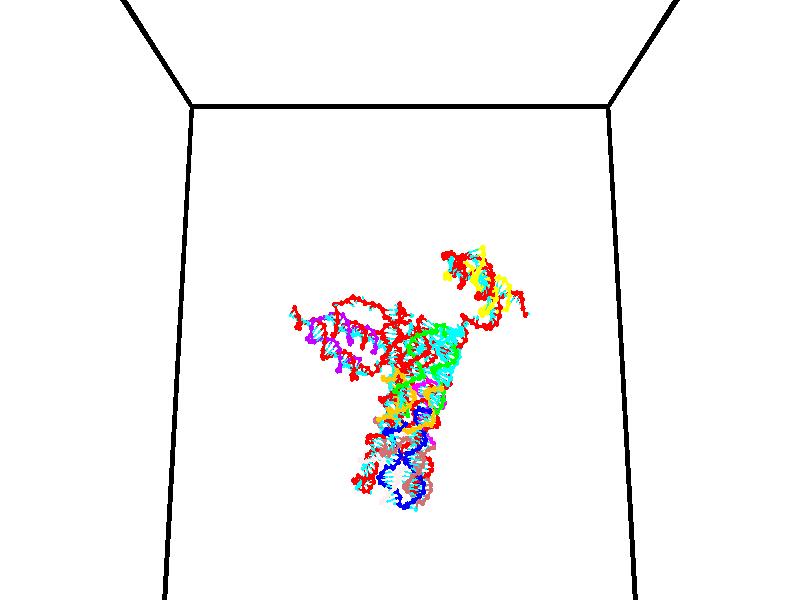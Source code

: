 // switches for output
#declare DRAW_BASES = 1; // possible values are 0, 1; only relevant for DNA ribbons
#declare DRAW_BASES_TYPE = 3; // possible values are 1, 2, 3; only relevant for DNA ribbons
#declare DRAW_FOG = 0; // set to 1 to enable fog

#include "colors.inc"

#include "transforms.inc"
background { rgb <1, 1, 1>}

#default {
   normal{
       ripples 0.25
       frequency 0.20
       turbulence 0.2
       lambda 5
   }
	finish {
		phong 0.1
		phong_size 40.
	}
}

// original window dimensions: 1024x640


// camera settings

camera {
	sky <0, 0.179814, -0.983701>
	up <0, 0.179814, -0.983701>
	right 1.6 * <1, 0, 0>
	location <35, 94.9851, 44.8844>
	look_at <35, 29.7336, 32.9568>
	direction <0, -65.2515, -11.9276>
	angle 67.0682
}


# declare cpy_camera_pos = <35, 94.9851, 44.8844>;
# if (DRAW_FOG = 1)
fog {
	fog_type 2
	up vnormalize(cpy_camera_pos)
	color rgbt<1,1,1,0.3>
	distance 1e-5
	fog_alt 3e-3
	fog_offset 56
}
# end


// LIGHTS

# declare lum = 6;
global_settings {
	ambient_light rgb lum * <0.05, 0.05, 0.05>
	max_trace_level 15
}# declare cpy_direct_light_amount = 0.25;
light_source
{	1000 * <-1, -1.16352, -0.803886>,
	rgb lum * cpy_direct_light_amount
	parallel
}

light_source
{	1000 * <1, 1.16352, 0.803886>,
	rgb lum * cpy_direct_light_amount
	parallel
}

// strand 0

// nucleotide -1

// particle -1
sphere {
	<24.381737, 34.983334, 34.591412> 0.250000
	pigment { color rgbt <1,0,0,0> }
	no_shadow
}
cylinder {
	<24.144964, 34.841991, 34.881172>,  <24.002901, 34.757187, 35.055027>, 0.100000
	pigment { color rgbt <1,0,0,0> }
	no_shadow
}
cylinder {
	<24.144964, 34.841991, 34.881172>,  <24.381737, 34.983334, 34.591412>, 0.100000
	pigment { color rgbt <1,0,0,0> }
	no_shadow
}

// particle -1
sphere {
	<24.144964, 34.841991, 34.881172> 0.100000
	pigment { color rgbt <1,0,0,0> }
	no_shadow
}
sphere {
	0, 1
	scale<0.080000,0.200000,0.300000>
	matrix <0.675919, -0.707205, 0.207352,
		0.439033, 0.612376, 0.657454,
		-0.591932, -0.353351, 0.724403,
		23.967384, 34.735985, 35.098492>
	pigment { color rgbt <0,1,1,0> }
	no_shadow
}
cylinder {
	<24.769339, 34.915302, 35.304962>,  <24.381737, 34.983334, 34.591412>, 0.130000
	pigment { color rgbt <1,0,0,0> }
	no_shadow
}

// nucleotide -1

// particle -1
sphere {
	<24.769339, 34.915302, 35.304962> 0.250000
	pigment { color rgbt <1,0,0,0> }
	no_shadow
}
cylinder {
	<24.475363, 34.647133, 35.264175>,  <24.298977, 34.486233, 35.239704>, 0.100000
	pigment { color rgbt <1,0,0,0> }
	no_shadow
}
cylinder {
	<24.475363, 34.647133, 35.264175>,  <24.769339, 34.915302, 35.304962>, 0.100000
	pigment { color rgbt <1,0,0,0> }
	no_shadow
}

// particle -1
sphere {
	<24.475363, 34.647133, 35.264175> 0.100000
	pigment { color rgbt <1,0,0,0> }
	no_shadow
}
sphere {
	0, 1
	scale<0.080000,0.200000,0.300000>
	matrix <0.632220, -0.731774, 0.254566,
		-0.245282, 0.122626, 0.961665,
		-0.734938, -0.670425, -0.101965,
		24.254881, 34.446007, 35.233585>
	pigment { color rgbt <0,1,1,0> }
	no_shadow
}
cylinder {
	<24.922922, 34.420670, 35.818943>,  <24.769339, 34.915302, 35.304962>, 0.130000
	pigment { color rgbt <1,0,0,0> }
	no_shadow
}

// nucleotide -1

// particle -1
sphere {
	<24.922922, 34.420670, 35.818943> 0.250000
	pigment { color rgbt <1,0,0,0> }
	no_shadow
}
cylinder {
	<24.686485, 34.258224, 35.540180>,  <24.544622, 34.160755, 35.372921>, 0.100000
	pigment { color rgbt <1,0,0,0> }
	no_shadow
}
cylinder {
	<24.686485, 34.258224, 35.540180>,  <24.922922, 34.420670, 35.818943>, 0.100000
	pigment { color rgbt <1,0,0,0> }
	no_shadow
}

// particle -1
sphere {
	<24.686485, 34.258224, 35.540180> 0.100000
	pigment { color rgbt <1,0,0,0> }
	no_shadow
}
sphere {
	0, 1
	scale<0.080000,0.200000,0.300000>
	matrix <0.447573, -0.883925, 0.135480,
		-0.671035, -0.231836, 0.704247,
		-0.591092, -0.406115, -0.696908,
		24.509157, 34.136391, 35.331108>
	pigment { color rgbt <0,1,1,0> }
	no_shadow
}
cylinder {
	<24.706625, 33.728264, 36.153107>,  <24.922922, 34.420670, 35.818943>, 0.130000
	pigment { color rgbt <1,0,0,0> }
	no_shadow
}

// nucleotide -1

// particle -1
sphere {
	<24.706625, 33.728264, 36.153107> 0.250000
	pigment { color rgbt <1,0,0,0> }
	no_shadow
}
cylinder {
	<24.653313, 33.714420, 35.756916>,  <24.621325, 33.706112, 35.519203>, 0.100000
	pigment { color rgbt <1,0,0,0> }
	no_shadow
}
cylinder {
	<24.653313, 33.714420, 35.756916>,  <24.706625, 33.728264, 36.153107>, 0.100000
	pigment { color rgbt <1,0,0,0> }
	no_shadow
}

// particle -1
sphere {
	<24.653313, 33.714420, 35.756916> 0.100000
	pigment { color rgbt <1,0,0,0> }
	no_shadow
}
sphere {
	0, 1
	scale<0.080000,0.200000,0.300000>
	matrix <0.528470, -0.847938, -0.041481,
		-0.838425, -0.528964, 0.131305,
		-0.133281, -0.034612, -0.990474,
		24.613329, 33.704037, 35.459774>
	pigment { color rgbt <0,1,1,0> }
	no_shadow
}
cylinder {
	<24.313730, 33.144630, 35.955059>,  <24.706625, 33.728264, 36.153107>, 0.130000
	pigment { color rgbt <1,0,0,0> }
	no_shadow
}

// nucleotide -1

// particle -1
sphere {
	<24.313730, 33.144630, 35.955059> 0.250000
	pigment { color rgbt <1,0,0,0> }
	no_shadow
}
cylinder {
	<24.561131, 33.240891, 35.655849>,  <24.709572, 33.298645, 35.476322>, 0.100000
	pigment { color rgbt <1,0,0,0> }
	no_shadow
}
cylinder {
	<24.561131, 33.240891, 35.655849>,  <24.313730, 33.144630, 35.955059>, 0.100000
	pigment { color rgbt <1,0,0,0> }
	no_shadow
}

// particle -1
sphere {
	<24.561131, 33.240891, 35.655849> 0.100000
	pigment { color rgbt <1,0,0,0> }
	no_shadow
}
sphere {
	0, 1
	scale<0.080000,0.200000,0.300000>
	matrix <0.491754, -0.861036, 0.129600,
		-0.612889, -0.448002, -0.650893,
		0.618503, 0.240648, -0.748026,
		24.746681, 33.313084, 35.431442>
	pigment { color rgbt <0,1,1,0> }
	no_shadow
}
cylinder {
	<24.413412, 32.557362, 35.487793>,  <24.313730, 33.144630, 35.955059>, 0.130000
	pigment { color rgbt <1,0,0,0> }
	no_shadow
}

// nucleotide -1

// particle -1
sphere {
	<24.413412, 32.557362, 35.487793> 0.250000
	pigment { color rgbt <1,0,0,0> }
	no_shadow
}
cylinder {
	<24.748579, 32.775105, 35.471916>,  <24.949678, 32.905750, 35.462391>, 0.100000
	pigment { color rgbt <1,0,0,0> }
	no_shadow
}
cylinder {
	<24.748579, 32.775105, 35.471916>,  <24.413412, 32.557362, 35.487793>, 0.100000
	pigment { color rgbt <1,0,0,0> }
	no_shadow
}

// particle -1
sphere {
	<24.748579, 32.775105, 35.471916> 0.100000
	pigment { color rgbt <1,0,0,0> }
	no_shadow
}
sphere {
	0, 1
	scale<0.080000,0.200000,0.300000>
	matrix <0.539796, -0.815747, 0.207793,
		0.080733, -0.195539, -0.977367,
		0.837916, 0.544354, -0.039694,
		24.999954, 32.938412, 35.460007>
	pigment { color rgbt <0,1,1,0> }
	no_shadow
}
cylinder {
	<25.063002, 32.096626, 35.404232>,  <24.413412, 32.557362, 35.487793>, 0.130000
	pigment { color rgbt <1,0,0,0> }
	no_shadow
}

// nucleotide -1

// particle -1
sphere {
	<25.063002, 32.096626, 35.404232> 0.250000
	pigment { color rgbt <1,0,0,0> }
	no_shadow
}
cylinder {
	<25.257759, 32.425426, 35.522381>,  <25.374613, 32.622707, 35.593269>, 0.100000
	pigment { color rgbt <1,0,0,0> }
	no_shadow
}
cylinder {
	<25.257759, 32.425426, 35.522381>,  <25.063002, 32.096626, 35.404232>, 0.100000
	pigment { color rgbt <1,0,0,0> }
	no_shadow
}

// particle -1
sphere {
	<25.257759, 32.425426, 35.522381> 0.100000
	pigment { color rgbt <1,0,0,0> }
	no_shadow
}
sphere {
	0, 1
	scale<0.080000,0.200000,0.300000>
	matrix <0.657783, -0.567554, 0.495180,
		0.574681, -0.046807, -0.817038,
		0.486891, 0.822004, 0.295374,
		25.403826, 32.672028, 35.610992>
	pigment { color rgbt <0,1,1,0> }
	no_shadow
}
cylinder {
	<25.824997, 32.044777, 35.142208>,  <25.063002, 32.096626, 35.404232>, 0.130000
	pigment { color rgbt <1,0,0,0> }
	no_shadow
}

// nucleotide -1

// particle -1
sphere {
	<25.824997, 32.044777, 35.142208> 0.250000
	pigment { color rgbt <1,0,0,0> }
	no_shadow
}
cylinder {
	<25.831089, 32.304241, 35.446579>,  <25.834743, 32.459919, 35.629200>, 0.100000
	pigment { color rgbt <1,0,0,0> }
	no_shadow
}
cylinder {
	<25.831089, 32.304241, 35.446579>,  <25.824997, 32.044777, 35.142208>, 0.100000
	pigment { color rgbt <1,0,0,0> }
	no_shadow
}

// particle -1
sphere {
	<25.831089, 32.304241, 35.446579> 0.100000
	pigment { color rgbt <1,0,0,0> }
	no_shadow
}
sphere {
	0, 1
	scale<0.080000,0.200000,0.300000>
	matrix <0.653813, -0.582234, 0.483251,
		0.756503, 0.490143, -0.432970,
		0.015228, 0.648662, 0.760924,
		25.835657, 32.498840, 35.674858>
	pigment { color rgbt <0,1,1,0> }
	no_shadow
}
cylinder {
	<26.574049, 32.136131, 35.358799>,  <25.824997, 32.044777, 35.142208>, 0.130000
	pigment { color rgbt <1,0,0,0> }
	no_shadow
}

// nucleotide -1

// particle -1
sphere {
	<26.574049, 32.136131, 35.358799> 0.250000
	pigment { color rgbt <1,0,0,0> }
	no_shadow
}
cylinder {
	<26.371082, 32.250618, 35.683910>,  <26.249302, 32.319309, 35.878979>, 0.100000
	pigment { color rgbt <1,0,0,0> }
	no_shadow
}
cylinder {
	<26.371082, 32.250618, 35.683910>,  <26.574049, 32.136131, 35.358799>, 0.100000
	pigment { color rgbt <1,0,0,0> }
	no_shadow
}

// particle -1
sphere {
	<26.371082, 32.250618, 35.683910> 0.100000
	pigment { color rgbt <1,0,0,0> }
	no_shadow
}
sphere {
	0, 1
	scale<0.080000,0.200000,0.300000>
	matrix <0.632006, -0.517548, 0.576813,
		0.585745, 0.806365, 0.081721,
		-0.507416, 0.286217, 0.812778,
		26.218857, 32.336483, 35.927742>
	pigment { color rgbt <0,1,1,0> }
	no_shadow
}
cylinder {
	<27.079042, 32.393875, 35.751438>,  <26.574049, 32.136131, 35.358799>, 0.130000
	pigment { color rgbt <1,0,0,0> }
	no_shadow
}

// nucleotide -1

// particle -1
sphere {
	<27.079042, 32.393875, 35.751438> 0.250000
	pigment { color rgbt <1,0,0,0> }
	no_shadow
}
cylinder {
	<26.784519, 32.333351, 36.015244>,  <26.607805, 32.297035, 36.173527>, 0.100000
	pigment { color rgbt <1,0,0,0> }
	no_shadow
}
cylinder {
	<26.784519, 32.333351, 36.015244>,  <27.079042, 32.393875, 35.751438>, 0.100000
	pigment { color rgbt <1,0,0,0> }
	no_shadow
}

// particle -1
sphere {
	<26.784519, 32.333351, 36.015244> 0.100000
	pigment { color rgbt <1,0,0,0> }
	no_shadow
}
sphere {
	0, 1
	scale<0.080000,0.200000,0.300000>
	matrix <0.663649, -0.351618, 0.660254,
		0.131994, 0.923835, 0.359315,
		-0.736307, -0.151309, 0.659513,
		26.563627, 32.287960, 36.213097>
	pigment { color rgbt <0,1,1,0> }
	no_shadow
}
cylinder {
	<27.258492, 32.646645, 36.443222>,  <27.079042, 32.393875, 35.751438>, 0.130000
	pigment { color rgbt <1,0,0,0> }
	no_shadow
}

// nucleotide -1

// particle -1
sphere {
	<27.258492, 32.646645, 36.443222> 0.250000
	pigment { color rgbt <1,0,0,0> }
	no_shadow
}
cylinder {
	<26.984329, 32.368565, 36.529865>,  <26.819832, 32.201717, 36.581852>, 0.100000
	pigment { color rgbt <1,0,0,0> }
	no_shadow
}
cylinder {
	<26.984329, 32.368565, 36.529865>,  <27.258492, 32.646645, 36.443222>, 0.100000
	pigment { color rgbt <1,0,0,0> }
	no_shadow
}

// particle -1
sphere {
	<26.984329, 32.368565, 36.529865> 0.100000
	pigment { color rgbt <1,0,0,0> }
	no_shadow
}
sphere {
	0, 1
	scale<0.080000,0.200000,0.300000>
	matrix <0.618591, -0.398978, 0.676876,
		-0.384139, 0.597928, 0.703505,
		-0.685407, -0.695196, 0.216610,
		26.778708, 32.160007, 36.594849>
	pigment { color rgbt <0,1,1,0> }
	no_shadow
}
cylinder {
	<27.166096, 32.765621, 37.228054>,  <27.258492, 32.646645, 36.443222>, 0.130000
	pigment { color rgbt <1,0,0,0> }
	no_shadow
}

// nucleotide -1

// particle -1
sphere {
	<27.166096, 32.765621, 37.228054> 0.250000
	pigment { color rgbt <1,0,0,0> }
	no_shadow
}
cylinder {
	<27.051880, 32.388092, 37.161526>,  <26.983351, 32.161575, 37.121609>, 0.100000
	pigment { color rgbt <1,0,0,0> }
	no_shadow
}
cylinder {
	<27.051880, 32.388092, 37.161526>,  <27.166096, 32.765621, 37.228054>, 0.100000
	pigment { color rgbt <1,0,0,0> }
	no_shadow
}

// particle -1
sphere {
	<27.051880, 32.388092, 37.161526> 0.100000
	pigment { color rgbt <1,0,0,0> }
	no_shadow
}
sphere {
	0, 1
	scale<0.080000,0.200000,0.300000>
	matrix <0.497952, -0.294388, 0.815708,
		-0.818848, 0.150098, 0.554039,
		-0.285539, -0.943825, -0.166317,
		26.966219, 32.104946, 37.111629>
	pigment { color rgbt <0,1,1,0> }
	no_shadow
}
cylinder {
	<26.975969, 32.442398, 37.870838>,  <27.166096, 32.765621, 37.228054>, 0.130000
	pigment { color rgbt <1,0,0,0> }
	no_shadow
}

// nucleotide -1

// particle -1
sphere {
	<26.975969, 32.442398, 37.870838> 0.250000
	pigment { color rgbt <1,0,0,0> }
	no_shadow
}
cylinder {
	<27.007130, 32.108974, 37.652073>,  <27.025826, 31.908922, 37.520813>, 0.100000
	pigment { color rgbt <1,0,0,0> }
	no_shadow
}
cylinder {
	<27.007130, 32.108974, 37.652073>,  <26.975969, 32.442398, 37.870838>, 0.100000
	pigment { color rgbt <1,0,0,0> }
	no_shadow
}

// particle -1
sphere {
	<27.007130, 32.108974, 37.652073> 0.100000
	pigment { color rgbt <1,0,0,0> }
	no_shadow
}
sphere {
	0, 1
	scale<0.080000,0.200000,0.300000>
	matrix <0.403890, -0.475163, 0.781725,
		-0.911485, -0.281792, 0.299648,
		0.077902, -0.833555, -0.546916,
		27.030500, 31.858908, 37.487999>
	pigment { color rgbt <0,1,1,0> }
	no_shadow
}
cylinder {
	<26.849546, 31.892349, 38.322834>,  <26.975969, 32.442398, 37.870838>, 0.130000
	pigment { color rgbt <1,0,0,0> }
	no_shadow
}

// nucleotide -1

// particle -1
sphere {
	<26.849546, 31.892349, 38.322834> 0.250000
	pigment { color rgbt <1,0,0,0> }
	no_shadow
}
cylinder {
	<27.047064, 31.723631, 38.018661>,  <27.165573, 31.622400, 37.836159>, 0.100000
	pigment { color rgbt <1,0,0,0> }
	no_shadow
}
cylinder {
	<27.047064, 31.723631, 38.018661>,  <26.849546, 31.892349, 38.322834>, 0.100000
	pigment { color rgbt <1,0,0,0> }
	no_shadow
}

// particle -1
sphere {
	<27.047064, 31.723631, 38.018661> 0.100000
	pigment { color rgbt <1,0,0,0> }
	no_shadow
}
sphere {
	0, 1
	scale<0.080000,0.200000,0.300000>
	matrix <0.420332, -0.649759, 0.633352,
		-0.761242, -0.632379, -0.143552,
		0.493793, -0.421795, -0.760433,
		27.195202, 31.597092, 37.790531>
	pigment { color rgbt <0,1,1,0> }
	no_shadow
}
cylinder {
	<26.855705, 31.085896, 38.452534>,  <26.849546, 31.892349, 38.322834>, 0.130000
	pigment { color rgbt <1,0,0,0> }
	no_shadow
}

// nucleotide -1

// particle -1
sphere {
	<26.855705, 31.085896, 38.452534> 0.250000
	pigment { color rgbt <1,0,0,0> }
	no_shadow
}
cylinder {
	<27.169436, 31.145687, 38.211704>,  <27.357674, 31.181562, 38.067207>, 0.100000
	pigment { color rgbt <1,0,0,0> }
	no_shadow
}
cylinder {
	<27.169436, 31.145687, 38.211704>,  <26.855705, 31.085896, 38.452534>, 0.100000
	pigment { color rgbt <1,0,0,0> }
	no_shadow
}

// particle -1
sphere {
	<27.169436, 31.145687, 38.211704> 0.100000
	pigment { color rgbt <1,0,0,0> }
	no_shadow
}
sphere {
	0, 1
	scale<0.080000,0.200000,0.300000>
	matrix <0.539484, -0.643484, 0.543034,
		-0.306248, -0.750723, -0.585344,
		0.784327, 0.149481, -0.602069,
		27.404734, 31.190531, 38.031082>
	pigment { color rgbt <0,1,1,0> }
	no_shadow
}
cylinder {
	<27.166483, 30.484325, 38.271091>,  <26.855705, 31.085896, 38.452534>, 0.130000
	pigment { color rgbt <1,0,0,0> }
	no_shadow
}

// nucleotide -1

// particle -1
sphere {
	<27.166483, 30.484325, 38.271091> 0.250000
	pigment { color rgbt <1,0,0,0> }
	no_shadow
}
cylinder {
	<27.474968, 30.711330, 38.155746>,  <27.660059, 30.847534, 38.086540>, 0.100000
	pigment { color rgbt <1,0,0,0> }
	no_shadow
}
cylinder {
	<27.474968, 30.711330, 38.155746>,  <27.166483, 30.484325, 38.271091>, 0.100000
	pigment { color rgbt <1,0,0,0> }
	no_shadow
}

// particle -1
sphere {
	<27.474968, 30.711330, 38.155746> 0.100000
	pigment { color rgbt <1,0,0,0> }
	no_shadow
}
sphere {
	0, 1
	scale<0.080000,0.200000,0.300000>
	matrix <0.631767, -0.626784, 0.456084,
		0.078090, -0.533920, -0.841922,
		0.771215, 0.567514, -0.288367,
		27.706333, 30.881584, 38.069237>
	pigment { color rgbt <0,1,1,0> }
	no_shadow
}
cylinder {
	<27.636007, 30.092075, 38.059704>,  <27.166483, 30.484325, 38.271091>, 0.130000
	pigment { color rgbt <1,0,0,0> }
	no_shadow
}

// nucleotide -1

// particle -1
sphere {
	<27.636007, 30.092075, 38.059704> 0.250000
	pigment { color rgbt <1,0,0,0> }
	no_shadow
}
cylinder {
	<27.873652, 30.405668, 38.131710>,  <28.016237, 30.593824, 38.174915>, 0.100000
	pigment { color rgbt <1,0,0,0> }
	no_shadow
}
cylinder {
	<27.873652, 30.405668, 38.131710>,  <27.636007, 30.092075, 38.059704>, 0.100000
	pigment { color rgbt <1,0,0,0> }
	no_shadow
}

// particle -1
sphere {
	<27.873652, 30.405668, 38.131710> 0.100000
	pigment { color rgbt <1,0,0,0> }
	no_shadow
}
sphere {
	0, 1
	scale<0.080000,0.200000,0.300000>
	matrix <0.671512, -0.606595, 0.425574,
		0.442839, -0.131956, -0.886838,
		0.594109, 0.783983, 0.180014,
		28.051884, 30.640863, 38.185715>
	pigment { color rgbt <0,1,1,0> }
	no_shadow
}
cylinder {
	<28.247845, 29.859755, 37.804203>,  <27.636007, 30.092075, 38.059704>, 0.130000
	pigment { color rgbt <1,0,0,0> }
	no_shadow
}

// nucleotide -1

// particle -1
sphere {
	<28.247845, 29.859755, 37.804203> 0.250000
	pigment { color rgbt <1,0,0,0> }
	no_shadow
}
cylinder {
	<28.361578, 30.170938, 38.028320>,  <28.429817, 30.357649, 38.162792>, 0.100000
	pigment { color rgbt <1,0,0,0> }
	no_shadow
}
cylinder {
	<28.361578, 30.170938, 38.028320>,  <28.247845, 29.859755, 37.804203>, 0.100000
	pigment { color rgbt <1,0,0,0> }
	no_shadow
}

// particle -1
sphere {
	<28.361578, 30.170938, 38.028320> 0.100000
	pigment { color rgbt <1,0,0,0> }
	no_shadow
}
sphere {
	0, 1
	scale<0.080000,0.200000,0.300000>
	matrix <0.573930, -0.606248, 0.550516,
		0.767958, 0.165041, -0.618871,
		0.284332, 0.777962, 0.560295,
		28.446878, 30.404327, 38.196407>
	pigment { color rgbt <0,1,1,0> }
	no_shadow
}
cylinder {
	<29.000502, 29.841553, 37.734562>,  <28.247845, 29.859755, 37.804203>, 0.130000
	pigment { color rgbt <1,0,0,0> }
	no_shadow
}

// nucleotide -1

// particle -1
sphere {
	<29.000502, 29.841553, 37.734562> 0.250000
	pigment { color rgbt <1,0,0,0> }
	no_shadow
}
cylinder {
	<28.912251, 30.045996, 38.066849>,  <28.859299, 30.168661, 38.266220>, 0.100000
	pigment { color rgbt <1,0,0,0> }
	no_shadow
}
cylinder {
	<28.912251, 30.045996, 38.066849>,  <29.000502, 29.841553, 37.734562>, 0.100000
	pigment { color rgbt <1,0,0,0> }
	no_shadow
}

// particle -1
sphere {
	<28.912251, 30.045996, 38.066849> 0.100000
	pigment { color rgbt <1,0,0,0> }
	no_shadow
}
sphere {
	0, 1
	scale<0.080000,0.200000,0.300000>
	matrix <0.623440, -0.581103, 0.523109,
		0.750097, 0.633315, -0.190437,
		-0.220629, 0.511109, 0.830717,
		28.846062, 30.199327, 38.316063>
	pigment { color rgbt <0,1,1,0> }
	no_shadow
}
cylinder {
	<29.625715, 29.993511, 37.968903>,  <29.000502, 29.841553, 37.734562>, 0.130000
	pigment { color rgbt <1,0,0,0> }
	no_shadow
}

// nucleotide -1

// particle -1
sphere {
	<29.625715, 29.993511, 37.968903> 0.250000
	pigment { color rgbt <1,0,0,0> }
	no_shadow
}
cylinder {
	<29.365545, 29.997404, 38.272705>,  <29.209444, 29.999739, 38.454987>, 0.100000
	pigment { color rgbt <1,0,0,0> }
	no_shadow
}
cylinder {
	<29.365545, 29.997404, 38.272705>,  <29.625715, 29.993511, 37.968903>, 0.100000
	pigment { color rgbt <1,0,0,0> }
	no_shadow
}

// particle -1
sphere {
	<29.365545, 29.997404, 38.272705> 0.100000
	pigment { color rgbt <1,0,0,0> }
	no_shadow
}
sphere {
	0, 1
	scale<0.080000,0.200000,0.300000>
	matrix <0.598820, -0.608586, 0.520613,
		0.467291, 0.793429, 0.390013,
		-0.650425, 0.009730, 0.759508,
		29.170418, 30.000322, 38.500557>
	pigment { color rgbt <0,1,1,0> }
	no_shadow
}
cylinder {
	<30.002628, 30.135427, 38.639233>,  <29.625715, 29.993511, 37.968903>, 0.130000
	pigment { color rgbt <1,0,0,0> }
	no_shadow
}

// nucleotide -1

// particle -1
sphere {
	<30.002628, 30.135427, 38.639233> 0.250000
	pigment { color rgbt <1,0,0,0> }
	no_shadow
}
cylinder {
	<29.659145, 29.952324, 38.731384>,  <29.453056, 29.842461, 38.786674>, 0.100000
	pigment { color rgbt <1,0,0,0> }
	no_shadow
}
cylinder {
	<29.659145, 29.952324, 38.731384>,  <30.002628, 30.135427, 38.639233>, 0.100000
	pigment { color rgbt <1,0,0,0> }
	no_shadow
}

// particle -1
sphere {
	<29.659145, 29.952324, 38.731384> 0.100000
	pigment { color rgbt <1,0,0,0> }
	no_shadow
}
sphere {
	0, 1
	scale<0.080000,0.200000,0.300000>
	matrix <0.511523, -0.738375, 0.439484,
		-0.031071, 0.495234, 0.868204,
		-0.858708, -0.457761, 0.230381,
		29.401533, 29.814995, 38.800499>
	pigment { color rgbt <0,1,1,0> }
	no_shadow
}
cylinder {
	<30.090635, 30.004915, 39.358864>,  <30.002628, 30.135427, 38.639233>, 0.130000
	pigment { color rgbt <1,0,0,0> }
	no_shadow
}

// nucleotide -1

// particle -1
sphere {
	<30.090635, 30.004915, 39.358864> 0.250000
	pigment { color rgbt <1,0,0,0> }
	no_shadow
}
cylinder {
	<29.802885, 29.764654, 39.219315>,  <29.630236, 29.620497, 39.135586>, 0.100000
	pigment { color rgbt <1,0,0,0> }
	no_shadow
}
cylinder {
	<29.802885, 29.764654, 39.219315>,  <30.090635, 30.004915, 39.358864>, 0.100000
	pigment { color rgbt <1,0,0,0> }
	no_shadow
}

// particle -1
sphere {
	<29.802885, 29.764654, 39.219315> 0.100000
	pigment { color rgbt <1,0,0,0> }
	no_shadow
}
sphere {
	0, 1
	scale<0.080000,0.200000,0.300000>
	matrix <0.481835, -0.793272, 0.372229,
		-0.500333, 0.099673, 0.860077,
		-0.719376, -0.600654, -0.348874,
		29.587072, 29.584457, 39.114651>
	pigment { color rgbt <0,1,1,0> }
	no_shadow
}
cylinder {
	<29.987747, 29.628666, 39.876961>,  <30.090635, 30.004915, 39.358864>, 0.130000
	pigment { color rgbt <1,0,0,0> }
	no_shadow
}

// nucleotide -1

// particle -1
sphere {
	<29.987747, 29.628666, 39.876961> 0.250000
	pigment { color rgbt <1,0,0,0> }
	no_shadow
}
cylinder {
	<29.870579, 29.428383, 39.551140>,  <29.800278, 29.308212, 39.355648>, 0.100000
	pigment { color rgbt <1,0,0,0> }
	no_shadow
}
cylinder {
	<29.870579, 29.428383, 39.551140>,  <29.987747, 29.628666, 39.876961>, 0.100000
	pigment { color rgbt <1,0,0,0> }
	no_shadow
}

// particle -1
sphere {
	<29.870579, 29.428383, 39.551140> 0.100000
	pigment { color rgbt <1,0,0,0> }
	no_shadow
}
sphere {
	0, 1
	scale<0.080000,0.200000,0.300000>
	matrix <0.507250, -0.803525, 0.311520,
		-0.810491, -0.321930, 0.489353,
		-0.292920, -0.500708, -0.814548,
		29.782703, 29.278170, 39.306774>
	pigment { color rgbt <0,1,1,0> }
	no_shadow
}
cylinder {
	<30.313385, 28.985302, 40.023907>,  <29.987747, 29.628666, 39.876961>, 0.130000
	pigment { color rgbt <1,0,0,0> }
	no_shadow
}

// nucleotide -1

// particle -1
sphere {
	<30.313385, 28.985302, 40.023907> 0.250000
	pigment { color rgbt <1,0,0,0> }
	no_shadow
}
cylinder {
	<30.114511, 28.916122, 39.683815>,  <29.995188, 28.874615, 39.479759>, 0.100000
	pigment { color rgbt <1,0,0,0> }
	no_shadow
}
cylinder {
	<30.114511, 28.916122, 39.683815>,  <30.313385, 28.985302, 40.023907>, 0.100000
	pigment { color rgbt <1,0,0,0> }
	no_shadow
}

// particle -1
sphere {
	<30.114511, 28.916122, 39.683815> 0.100000
	pigment { color rgbt <1,0,0,0> }
	no_shadow
}
sphere {
	0, 1
	scale<0.080000,0.200000,0.300000>
	matrix <0.322309, -0.946626, 0.004085,
		-0.805559, -0.272007, 0.526390,
		-0.497183, -0.172951, -0.850233,
		29.965357, 28.864237, 39.428745>
	pigment { color rgbt <0,1,1,0> }
	no_shadow
}
cylinder {
	<29.751846, 28.377317, 40.062889>,  <30.313385, 28.985302, 40.023907>, 0.130000
	pigment { color rgbt <1,0,0,0> }
	no_shadow
}

// nucleotide -1

// particle -1
sphere {
	<29.751846, 28.377317, 40.062889> 0.250000
	pigment { color rgbt <1,0,0,0> }
	no_shadow
}
cylinder {
	<29.940418, 28.445713, 39.716824>,  <30.053562, 28.486752, 39.509182>, 0.100000
	pigment { color rgbt <1,0,0,0> }
	no_shadow
}
cylinder {
	<29.940418, 28.445713, 39.716824>,  <29.751846, 28.377317, 40.062889>, 0.100000
	pigment { color rgbt <1,0,0,0> }
	no_shadow
}

// particle -1
sphere {
	<29.940418, 28.445713, 39.716824> 0.100000
	pigment { color rgbt <1,0,0,0> }
	no_shadow
}
sphere {
	0, 1
	scale<0.080000,0.200000,0.300000>
	matrix <0.614863, -0.767001, 0.183449,
		-0.632217, -0.618443, -0.466723,
		0.471430, 0.170991, -0.865168,
		30.081846, 28.497011, 39.457272>
	pigment { color rgbt <0,1,1,0> }
	no_shadow
}
cylinder {
	<29.625164, 27.814459, 39.658600>,  <29.751846, 28.377317, 40.062889>, 0.130000
	pigment { color rgbt <1,0,0,0> }
	no_shadow
}

// nucleotide -1

// particle -1
sphere {
	<29.625164, 27.814459, 39.658600> 0.250000
	pigment { color rgbt <1,0,0,0> }
	no_shadow
}
cylinder {
	<29.978546, 27.972204, 39.557419>,  <30.190575, 28.066853, 39.496712>, 0.100000
	pigment { color rgbt <1,0,0,0> }
	no_shadow
}
cylinder {
	<29.978546, 27.972204, 39.557419>,  <29.625164, 27.814459, 39.658600>, 0.100000
	pigment { color rgbt <1,0,0,0> }
	no_shadow
}

// particle -1
sphere {
	<29.978546, 27.972204, 39.557419> 0.100000
	pigment { color rgbt <1,0,0,0> }
	no_shadow
}
sphere {
	0, 1
	scale<0.080000,0.200000,0.300000>
	matrix <0.426841, -0.900084, 0.087500,
		-0.193173, -0.185273, -0.963513,
		0.883454, 0.394364, -0.252954,
		30.243582, 28.090513, 39.481533>
	pigment { color rgbt <0,1,1,0> }
	no_shadow
}
cylinder {
	<29.996372, 27.468699, 39.133850>,  <29.625164, 27.814459, 39.658600>, 0.130000
	pigment { color rgbt <1,0,0,0> }
	no_shadow
}

// nucleotide -1

// particle -1
sphere {
	<29.996372, 27.468699, 39.133850> 0.250000
	pigment { color rgbt <1,0,0,0> }
	no_shadow
}
cylinder {
	<30.291990, 27.651056, 39.332233>,  <30.469362, 27.760471, 39.451263>, 0.100000
	pigment { color rgbt <1,0,0,0> }
	no_shadow
}
cylinder {
	<30.291990, 27.651056, 39.332233>,  <29.996372, 27.468699, 39.133850>, 0.100000
	pigment { color rgbt <1,0,0,0> }
	no_shadow
}

// particle -1
sphere {
	<30.291990, 27.651056, 39.332233> 0.100000
	pigment { color rgbt <1,0,0,0> }
	no_shadow
}
sphere {
	0, 1
	scale<0.080000,0.200000,0.300000>
	matrix <0.525734, -0.850648, -0.001489,
		0.421204, 0.261841, -0.868347,
		0.739047, 0.455892, 0.495955,
		30.513704, 27.787825, 39.481018>
	pigment { color rgbt <0,1,1,0> }
	no_shadow
}
cylinder {
	<30.661327, 27.393394, 38.781178>,  <29.996372, 27.468699, 39.133850>, 0.130000
	pigment { color rgbt <1,0,0,0> }
	no_shadow
}

// nucleotide -1

// particle -1
sphere {
	<30.661327, 27.393394, 38.781178> 0.250000
	pigment { color rgbt <1,0,0,0> }
	no_shadow
}
cylinder {
	<30.766003, 27.455809, 39.162159>,  <30.828808, 27.493258, 39.390747>, 0.100000
	pigment { color rgbt <1,0,0,0> }
	no_shadow
}
cylinder {
	<30.766003, 27.455809, 39.162159>,  <30.661327, 27.393394, 38.781178>, 0.100000
	pigment { color rgbt <1,0,0,0> }
	no_shadow
}

// particle -1
sphere {
	<30.766003, 27.455809, 39.162159> 0.100000
	pigment { color rgbt <1,0,0,0> }
	no_shadow
}
sphere {
	0, 1
	scale<0.080000,0.200000,0.300000>
	matrix <0.386137, -0.921351, 0.044847,
		0.884544, 0.356043, -0.301357,
		0.261688, 0.156034, 0.952456,
		30.844509, 27.502619, 39.447895>
	pigment { color rgbt <0,1,1,0> }
	no_shadow
}
cylinder {
	<31.414408, 27.462955, 39.000259>,  <30.661327, 27.393394, 38.781178>, 0.130000
	pigment { color rgbt <1,0,0,0> }
	no_shadow
}

// nucleotide -1

// particle -1
sphere {
	<31.414408, 27.462955, 39.000259> 0.250000
	pigment { color rgbt <1,0,0,0> }
	no_shadow
}
cylinder {
	<31.185661, 27.279127, 39.272072>,  <31.048414, 27.168829, 39.435158>, 0.100000
	pigment { color rgbt <1,0,0,0> }
	no_shadow
}
cylinder {
	<31.185661, 27.279127, 39.272072>,  <31.414408, 27.462955, 39.000259>, 0.100000
	pigment { color rgbt <1,0,0,0> }
	no_shadow
}

// particle -1
sphere {
	<31.185661, 27.279127, 39.272072> 0.100000
	pigment { color rgbt <1,0,0,0> }
	no_shadow
}
sphere {
	0, 1
	scale<0.080000,0.200000,0.300000>
	matrix <0.464501, -0.864166, -0.193537,
		0.676173, 0.204966, 0.707657,
		-0.571865, -0.459572, 0.679533,
		31.014101, 27.141256, 39.475933>
	pigment { color rgbt <0,1,1,0> }
	no_shadow
}
cylinder {
	<31.853758, 27.119724, 39.519619>,  <31.414408, 27.462955, 39.000259>, 0.130000
	pigment { color rgbt <1,0,0,0> }
	no_shadow
}

// nucleotide -1

// particle -1
sphere {
	<31.853758, 27.119724, 39.519619> 0.250000
	pigment { color rgbt <1,0,0,0> }
	no_shadow
}
cylinder {
	<31.504580, 26.925741, 39.498539>,  <31.295073, 26.809351, 39.485889>, 0.100000
	pigment { color rgbt <1,0,0,0> }
	no_shadow
}
cylinder {
	<31.504580, 26.925741, 39.498539>,  <31.853758, 27.119724, 39.519619>, 0.100000
	pigment { color rgbt <1,0,0,0> }
	no_shadow
}

// particle -1
sphere {
	<31.504580, 26.925741, 39.498539> 0.100000
	pigment { color rgbt <1,0,0,0> }
	no_shadow
}
sphere {
	0, 1
	scale<0.080000,0.200000,0.300000>
	matrix <0.472903, -0.814802, -0.335352,
		0.119693, -0.317667, 0.940618,
		-0.872947, -0.484960, -0.052700,
		31.242695, 26.780252, 39.482731>
	pigment { color rgbt <0,1,1,0> }
	no_shadow
}
cylinder {
	<32.531513, 27.342791, 39.194206>,  <31.853758, 27.119724, 39.519619>, 0.130000
	pigment { color rgbt <1,0,0,0> }
	no_shadow
}

// nucleotide -1

// particle -1
sphere {
	<32.531513, 27.342791, 39.194206> 0.250000
	pigment { color rgbt <1,0,0,0> }
	no_shadow
}
cylinder {
	<32.511425, 27.455582, 38.810963>,  <32.499374, 27.523256, 38.581017>, 0.100000
	pigment { color rgbt <1,0,0,0> }
	no_shadow
}
cylinder {
	<32.511425, 27.455582, 38.810963>,  <32.531513, 27.342791, 39.194206>, 0.100000
	pigment { color rgbt <1,0,0,0> }
	no_shadow
}

// particle -1
sphere {
	<32.511425, 27.455582, 38.810963> 0.100000
	pigment { color rgbt <1,0,0,0> }
	no_shadow
}
sphere {
	0, 1
	scale<0.080000,0.200000,0.300000>
	matrix <0.747023, 0.647337, 0.151364,
		0.662899, -0.708126, -0.243153,
		-0.050217, 0.281980, -0.958105,
		32.496361, 27.540176, 38.523533>
	pigment { color rgbt <0,1,1,0> }
	no_shadow
}
cylinder {
	<32.366062, 26.946310, 38.643990>,  <32.531513, 27.342791, 39.194206>, 0.130000
	pigment { color rgbt <1,0,0,0> }
	no_shadow
}

// nucleotide -1

// particle -1
sphere {
	<32.366062, 26.946310, 38.643990> 0.250000
	pigment { color rgbt <1,0,0,0> }
	no_shadow
}
cylinder {
	<32.550301, 26.727472, 38.923573>,  <32.660843, 26.596170, 39.091324>, 0.100000
	pigment { color rgbt <1,0,0,0> }
	no_shadow
}
cylinder {
	<32.550301, 26.727472, 38.923573>,  <32.366062, 26.946310, 38.643990>, 0.100000
	pigment { color rgbt <1,0,0,0> }
	no_shadow
}

// particle -1
sphere {
	<32.550301, 26.727472, 38.923573> 0.100000
	pigment { color rgbt <1,0,0,0> }
	no_shadow
}
sphere {
	0, 1
	scale<0.080000,0.200000,0.300000>
	matrix <-0.175910, -0.828103, -0.532261,
		0.870004, 0.122204, -0.477660,
		0.460596, -0.547094, 0.698956,
		32.688480, 26.563345, 39.133259>
	pigment { color rgbt <0,1,1,0> }
	no_shadow
}
cylinder {
	<33.000862, 26.584301, 38.356518>,  <32.366062, 26.946310, 38.643990>, 0.130000
	pigment { color rgbt <1,0,0,0> }
	no_shadow
}

// nucleotide -1

// particle -1
sphere {
	<33.000862, 26.584301, 38.356518> 0.250000
	pigment { color rgbt <1,0,0,0> }
	no_shadow
}
cylinder {
	<32.836926, 26.385857, 38.662693>,  <32.738564, 26.266790, 38.846397>, 0.100000
	pigment { color rgbt <1,0,0,0> }
	no_shadow
}
cylinder {
	<32.836926, 26.385857, 38.662693>,  <33.000862, 26.584301, 38.356518>, 0.100000
	pigment { color rgbt <1,0,0,0> }
	no_shadow
}

// particle -1
sphere {
	<32.836926, 26.385857, 38.662693> 0.100000
	pigment { color rgbt <1,0,0,0> }
	no_shadow
}
sphere {
	0, 1
	scale<0.080000,0.200000,0.300000>
	matrix <-0.039251, -0.828786, -0.558187,
		0.911310, -0.258814, 0.320201,
		-0.409845, -0.496113, 0.765440,
		32.713970, 26.237022, 38.892326>
	pigment { color rgbt <0,1,1,0> }
	no_shadow
}
cylinder {
	<33.011681, 27.258768, 38.003681>,  <33.000862, 26.584301, 38.356518>, 0.130000
	pigment { color rgbt <1,0,0,0> }
	no_shadow
}

// nucleotide -1

// particle -1
sphere {
	<33.011681, 27.258768, 38.003681> 0.250000
	pigment { color rgbt <1,0,0,0> }
	no_shadow
}
cylinder {
	<33.237675, 27.053024, 37.745617>,  <33.373272, 26.929579, 37.590778>, 0.100000
	pigment { color rgbt <1,0,0,0> }
	no_shadow
}
cylinder {
	<33.237675, 27.053024, 37.745617>,  <33.011681, 27.258768, 38.003681>, 0.100000
	pigment { color rgbt <1,0,0,0> }
	no_shadow
}

// particle -1
sphere {
	<33.237675, 27.053024, 37.745617> 0.100000
	pigment { color rgbt <1,0,0,0> }
	no_shadow
}
sphere {
	0, 1
	scale<0.080000,0.200000,0.300000>
	matrix <0.006641, 0.784723, -0.619811,
		0.825077, 0.345897, 0.446769,
		0.564981, -0.514359, -0.645160,
		33.407169, 26.898716, 37.552071>
	pigment { color rgbt <0,1,1,0> }
	no_shadow
}
cylinder {
	<33.703228, 27.611464, 37.778072>,  <33.011681, 27.258768, 38.003681>, 0.130000
	pigment { color rgbt <1,0,0,0> }
	no_shadow
}

// nucleotide -1

// particle -1
sphere {
	<33.703228, 27.611464, 37.778072> 0.250000
	pigment { color rgbt <1,0,0,0> }
	no_shadow
}
cylinder {
	<33.541645, 27.392429, 37.484962>,  <33.444695, 27.261009, 37.309097>, 0.100000
	pigment { color rgbt <1,0,0,0> }
	no_shadow
}
cylinder {
	<33.541645, 27.392429, 37.484962>,  <33.703228, 27.611464, 37.778072>, 0.100000
	pigment { color rgbt <1,0,0,0> }
	no_shadow
}

// particle -1
sphere {
	<33.541645, 27.392429, 37.484962> 0.100000
	pigment { color rgbt <1,0,0,0> }
	no_shadow
}
sphere {
	0, 1
	scale<0.080000,0.200000,0.300000>
	matrix <-0.155568, 0.830501, -0.534852,
		0.901452, -0.102061, -0.420676,
		-0.403960, -0.547587, -0.732779,
		33.420456, 27.228153, 37.265129>
	pigment { color rgbt <0,1,1,0> }
	no_shadow
}
cylinder {
	<33.917458, 28.003452, 37.078831>,  <33.703228, 27.611464, 37.778072>, 0.130000
	pigment { color rgbt <1,0,0,0> }
	no_shadow
}

// nucleotide -1

// particle -1
sphere {
	<33.917458, 28.003452, 37.078831> 0.250000
	pigment { color rgbt <1,0,0,0> }
	no_shadow
}
cylinder {
	<33.576771, 27.795496, 37.052654>,  <33.372356, 27.670721, 37.036949>, 0.100000
	pigment { color rgbt <1,0,0,0> }
	no_shadow
}
cylinder {
	<33.576771, 27.795496, 37.052654>,  <33.917458, 28.003452, 37.078831>, 0.100000
	pigment { color rgbt <1,0,0,0> }
	no_shadow
}

// particle -1
sphere {
	<33.576771, 27.795496, 37.052654> 0.100000
	pigment { color rgbt <1,0,0,0> }
	no_shadow
}
sphere {
	0, 1
	scale<0.080000,0.200000,0.300000>
	matrix <-0.411523, 0.740980, -0.530657,
		0.324376, -0.425042, -0.845056,
		-0.851722, -0.519892, -0.065442,
		33.321255, 27.639528, 37.033020>
	pigment { color rgbt <0,1,1,0> }
	no_shadow
}
cylinder {
	<33.610275, 28.298813, 36.518284>,  <33.917458, 28.003452, 37.078831>, 0.130000
	pigment { color rgbt <1,0,0,0> }
	no_shadow
}

// nucleotide -1

// particle -1
sphere {
	<33.610275, 28.298813, 36.518284> 0.250000
	pigment { color rgbt <1,0,0,0> }
	no_shadow
}
cylinder {
	<33.304222, 28.107653, 36.690880>,  <33.120590, 27.992956, 36.794437>, 0.100000
	pigment { color rgbt <1,0,0,0> }
	no_shadow
}
cylinder {
	<33.304222, 28.107653, 36.690880>,  <33.610275, 28.298813, 36.518284>, 0.100000
	pigment { color rgbt <1,0,0,0> }
	no_shadow
}

// particle -1
sphere {
	<33.304222, 28.107653, 36.690880> 0.100000
	pigment { color rgbt <1,0,0,0> }
	no_shadow
}
sphere {
	0, 1
	scale<0.080000,0.200000,0.300000>
	matrix <-0.628839, 0.698609, -0.341331,
		-0.138322, -0.532502, -0.835050,
		-0.765134, -0.477898, 0.431491,
		33.074680, 27.964283, 36.820328>
	pigment { color rgbt <0,1,1,0> }
	no_shadow
}
cylinder {
	<33.147785, 28.362484, 36.033352>,  <33.610275, 28.298813, 36.518284>, 0.130000
	pigment { color rgbt <1,0,0,0> }
	no_shadow
}

// nucleotide -1

// particle -1
sphere {
	<33.147785, 28.362484, 36.033352> 0.250000
	pigment { color rgbt <1,0,0,0> }
	no_shadow
}
cylinder {
	<32.939468, 28.271646, 36.362522>,  <32.814480, 28.217144, 36.560024>, 0.100000
	pigment { color rgbt <1,0,0,0> }
	no_shadow
}
cylinder {
	<32.939468, 28.271646, 36.362522>,  <33.147785, 28.362484, 36.033352>, 0.100000
	pigment { color rgbt <1,0,0,0> }
	no_shadow
}

// particle -1
sphere {
	<32.939468, 28.271646, 36.362522> 0.100000
	pigment { color rgbt <1,0,0,0> }
	no_shadow
}
sphere {
	0, 1
	scale<0.080000,0.200000,0.300000>
	matrix <-0.772902, 0.534748, -0.341566,
		-0.362490, -0.813925, -0.454013,
		-0.520792, -0.227093, 0.822924,
		32.783230, 28.203518, 36.609398>
	pigment { color rgbt <0,1,1,0> }
	no_shadow
}
cylinder {
	<32.425179, 28.240469, 35.729630>,  <33.147785, 28.362484, 36.033352>, 0.130000
	pigment { color rgbt <1,0,0,0> }
	no_shadow
}

// nucleotide -1

// particle -1
sphere {
	<32.425179, 28.240469, 35.729630> 0.250000
	pigment { color rgbt <1,0,0,0> }
	no_shadow
}
cylinder {
	<32.356480, 28.310171, 36.117474>,  <32.315258, 28.351994, 36.350178>, 0.100000
	pigment { color rgbt <1,0,0,0> }
	no_shadow
}
cylinder {
	<32.356480, 28.310171, 36.117474>,  <32.425179, 28.240469, 35.729630>, 0.100000
	pigment { color rgbt <1,0,0,0> }
	no_shadow
}

// particle -1
sphere {
	<32.356480, 28.310171, 36.117474> 0.100000
	pigment { color rgbt <1,0,0,0> }
	no_shadow
}
sphere {
	0, 1
	scale<0.080000,0.200000,0.300000>
	matrix <-0.826759, 0.509707, -0.238051,
		-0.535697, -0.842516, 0.056528,
		-0.171749, 0.174258, 0.969606,
		32.304955, 28.362448, 36.408356>
	pigment { color rgbt <0,1,1,0> }
	no_shadow
}
cylinder {
	<31.680405, 28.003361, 36.022675>,  <32.425179, 28.240469, 35.729630>, 0.130000
	pigment { color rgbt <1,0,0,0> }
	no_shadow
}

// nucleotide -1

// particle -1
sphere {
	<31.680405, 28.003361, 36.022675> 0.250000
	pigment { color rgbt <1,0,0,0> }
	no_shadow
}
cylinder {
	<31.823502, 28.288626, 36.263813>,  <31.909359, 28.459784, 36.408497>, 0.100000
	pigment { color rgbt <1,0,0,0> }
	no_shadow
}
cylinder {
	<31.823502, 28.288626, 36.263813>,  <31.680405, 28.003361, 36.022675>, 0.100000
	pigment { color rgbt <1,0,0,0> }
	no_shadow
}

// particle -1
sphere {
	<31.823502, 28.288626, 36.263813> 0.100000
	pigment { color rgbt <1,0,0,0> }
	no_shadow
}
sphere {
	0, 1
	scale<0.080000,0.200000,0.300000>
	matrix <-0.852857, 0.512454, -0.100127,
		-0.380338, -0.478322, 0.791550,
		0.357740, 0.713161, 0.602846,
		31.930824, 28.502575, 36.444668>
	pigment { color rgbt <0,1,1,0> }
	no_shadow
}
cylinder {
	<31.087732, 28.200499, 36.552753>,  <31.680405, 28.003361, 36.022675>, 0.130000
	pigment { color rgbt <1,0,0,0> }
	no_shadow
}

// nucleotide -1

// particle -1
sphere {
	<31.087732, 28.200499, 36.552753> 0.250000
	pigment { color rgbt <1,0,0,0> }
	no_shadow
}
cylinder {
	<31.354294, 28.497326, 36.523792>,  <31.514231, 28.675423, 36.506416>, 0.100000
	pigment { color rgbt <1,0,0,0> }
	no_shadow
}
cylinder {
	<31.354294, 28.497326, 36.523792>,  <31.087732, 28.200499, 36.552753>, 0.100000
	pigment { color rgbt <1,0,0,0> }
	no_shadow
}

// particle -1
sphere {
	<31.354294, 28.497326, 36.523792> 0.100000
	pigment { color rgbt <1,0,0,0> }
	no_shadow
}
sphere {
	0, 1
	scale<0.080000,0.200000,0.300000>
	matrix <-0.745590, 0.663188, -0.065411,
		-0.000524, 0.097572, 0.995228,
		0.666405, 0.742066, -0.072401,
		31.554214, 28.719946, 36.502071>
	pigment { color rgbt <0,1,1,0> }
	no_shadow
}
cylinder {
	<30.838213, 28.744341, 37.004036>,  <31.087732, 28.200499, 36.552753>, 0.130000
	pigment { color rgbt <1,0,0,0> }
	no_shadow
}

// nucleotide -1

// particle -1
sphere {
	<30.838213, 28.744341, 37.004036> 0.250000
	pigment { color rgbt <1,0,0,0> }
	no_shadow
}
cylinder {
	<31.101160, 28.957521, 36.790932>,  <31.258928, 29.085430, 36.663071>, 0.100000
	pigment { color rgbt <1,0,0,0> }
	no_shadow
}
cylinder {
	<31.101160, 28.957521, 36.790932>,  <30.838213, 28.744341, 37.004036>, 0.100000
	pigment { color rgbt <1,0,0,0> }
	no_shadow
}

// particle -1
sphere {
	<31.101160, 28.957521, 36.790932> 0.100000
	pigment { color rgbt <1,0,0,0> }
	no_shadow
}
sphere {
	0, 1
	scale<0.080000,0.200000,0.300000>
	matrix <-0.686105, 0.715674, -0.130653,
		0.311649, 0.451414, 0.836122,
		0.657370, 0.532949, -0.532757,
		31.298370, 29.117407, 36.631104>
	pigment { color rgbt <0,1,1,0> }
	no_shadow
}
cylinder {
	<30.897959, 29.390678, 37.326843>,  <30.838213, 28.744341, 37.004036>, 0.130000
	pigment { color rgbt <1,0,0,0> }
	no_shadow
}

// nucleotide -1

// particle -1
sphere {
	<30.897959, 29.390678, 37.326843> 0.250000
	pigment { color rgbt <1,0,0,0> }
	no_shadow
}
cylinder {
	<31.027529, 29.448160, 36.952801>,  <31.105270, 29.482649, 36.728374>, 0.100000
	pigment { color rgbt <1,0,0,0> }
	no_shadow
}
cylinder {
	<31.027529, 29.448160, 36.952801>,  <30.897959, 29.390678, 37.326843>, 0.100000
	pigment { color rgbt <1,0,0,0> }
	no_shadow
}

// particle -1
sphere {
	<31.027529, 29.448160, 36.952801> 0.100000
	pigment { color rgbt <1,0,0,0> }
	no_shadow
}
sphere {
	0, 1
	scale<0.080000,0.200000,0.300000>
	matrix <-0.667206, 0.735452, -0.118100,
		0.670752, 0.662163, 0.334114,
		0.323926, 0.143707, -0.935105,
		31.124706, 29.491272, 36.672268>
	pigment { color rgbt <0,1,1,0> }
	no_shadow
}
cylinder {
	<31.013800, 30.025604, 37.244900>,  <30.897959, 29.390678, 37.326843>, 0.130000
	pigment { color rgbt <1,0,0,0> }
	no_shadow
}

// nucleotide -1

// particle -1
sphere {
	<31.013800, 30.025604, 37.244900> 0.250000
	pigment { color rgbt <1,0,0,0> }
	no_shadow
}
cylinder {
	<30.958696, 29.942276, 36.857574>,  <30.925634, 29.892279, 36.625179>, 0.100000
	pigment { color rgbt <1,0,0,0> }
	no_shadow
}
cylinder {
	<30.958696, 29.942276, 36.857574>,  <31.013800, 30.025604, 37.244900>, 0.100000
	pigment { color rgbt <1,0,0,0> }
	no_shadow
}

// particle -1
sphere {
	<30.958696, 29.942276, 36.857574> 0.100000
	pigment { color rgbt <1,0,0,0> }
	no_shadow
}
sphere {
	0, 1
	scale<0.080000,0.200000,0.300000>
	matrix <-0.525734, 0.843922, -0.106768,
		0.839420, 0.494366, -0.225779,
		-0.137758, -0.208323, -0.968310,
		30.917370, 29.879780, 36.567081>
	pigment { color rgbt <0,1,1,0> }
	no_shadow
}
cylinder {
	<31.315350, 30.577274, 36.759869>,  <31.013800, 30.025604, 37.244900>, 0.130000
	pigment { color rgbt <1,0,0,0> }
	no_shadow
}

// nucleotide -1

// particle -1
sphere {
	<31.315350, 30.577274, 36.759869> 0.250000
	pigment { color rgbt <1,0,0,0> }
	no_shadow
}
cylinder {
	<31.042303, 30.380577, 36.543636>,  <30.878475, 30.262560, 36.413898>, 0.100000
	pigment { color rgbt <1,0,0,0> }
	no_shadow
}
cylinder {
	<31.042303, 30.380577, 36.543636>,  <31.315350, 30.577274, 36.759869>, 0.100000
	pigment { color rgbt <1,0,0,0> }
	no_shadow
}

// particle -1
sphere {
	<31.042303, 30.380577, 36.543636> 0.100000
	pigment { color rgbt <1,0,0,0> }
	no_shadow
}
sphere {
	0, 1
	scale<0.080000,0.200000,0.300000>
	matrix <-0.424463, 0.868954, -0.254461,
		0.594867, 0.055757, -0.801888,
		-0.682616, -0.491742, -0.540579,
		30.837519, 30.233055, 36.381462>
	pigment { color rgbt <0,1,1,0> }
	no_shadow
}
cylinder {
	<31.317808, 30.925190, 36.066891>,  <31.315350, 30.577274, 36.759869>, 0.130000
	pigment { color rgbt <1,0,0,0> }
	no_shadow
}

// nucleotide -1

// particle -1
sphere {
	<31.317808, 30.925190, 36.066891> 0.250000
	pigment { color rgbt <1,0,0,0> }
	no_shadow
}
cylinder {
	<30.972021, 30.744276, 36.154652>,  <30.764549, 30.635727, 36.207310>, 0.100000
	pigment { color rgbt <1,0,0,0> }
	no_shadow
}
cylinder {
	<30.972021, 30.744276, 36.154652>,  <31.317808, 30.925190, 36.066891>, 0.100000
	pigment { color rgbt <1,0,0,0> }
	no_shadow
}

// particle -1
sphere {
	<30.972021, 30.744276, 36.154652> 0.100000
	pigment { color rgbt <1,0,0,0> }
	no_shadow
}
sphere {
	0, 1
	scale<0.080000,0.200000,0.300000>
	matrix <-0.496512, 0.836447, -0.232017,
		-0.078582, -0.309508, -0.947644,
		-0.864466, -0.452284, 0.219404,
		30.712681, 30.608591, 36.220474>
	pigment { color rgbt <0,1,1,0> }
	no_shadow
}
cylinder {
	<30.919344, 31.256550, 35.650036>,  <31.317808, 30.925190, 36.066891>, 0.130000
	pigment { color rgbt <1,0,0,0> }
	no_shadow
}

// nucleotide -1

// particle -1
sphere {
	<30.919344, 31.256550, 35.650036> 0.250000
	pigment { color rgbt <1,0,0,0> }
	no_shadow
}
cylinder {
	<30.633430, 31.090294, 35.875008>,  <30.461882, 30.990540, 36.009991>, 0.100000
	pigment { color rgbt <1,0,0,0> }
	no_shadow
}
cylinder {
	<30.633430, 31.090294, 35.875008>,  <30.919344, 31.256550, 35.650036>, 0.100000
	pigment { color rgbt <1,0,0,0> }
	no_shadow
}

// particle -1
sphere {
	<30.633430, 31.090294, 35.875008> 0.100000
	pigment { color rgbt <1,0,0,0> }
	no_shadow
}
sphere {
	0, 1
	scale<0.080000,0.200000,0.300000>
	matrix <-0.655540, 0.678362, -0.331801,
		-0.243621, -0.605862, -0.757351,
		-0.714784, -0.415641, 0.562430,
		30.418995, 30.965601, 36.043736>
	pigment { color rgbt <0,1,1,0> }
	no_shadow
}
cylinder {
	<30.268343, 31.191357, 35.256660>,  <30.919344, 31.256550, 35.650036>, 0.130000
	pigment { color rgbt <1,0,0,0> }
	no_shadow
}

// nucleotide -1

// particle -1
sphere {
	<30.268343, 31.191357, 35.256660> 0.250000
	pigment { color rgbt <1,0,0,0> }
	no_shadow
}
cylinder {
	<30.139715, 31.196774, 35.635376>,  <30.062538, 31.200024, 35.862606>, 0.100000
	pigment { color rgbt <1,0,0,0> }
	no_shadow
}
cylinder {
	<30.139715, 31.196774, 35.635376>,  <30.268343, 31.191357, 35.256660>, 0.100000
	pigment { color rgbt <1,0,0,0> }
	no_shadow
}

// particle -1
sphere {
	<30.139715, 31.196774, 35.635376> 0.100000
	pigment { color rgbt <1,0,0,0> }
	no_shadow
}
sphere {
	0, 1
	scale<0.080000,0.200000,0.300000>
	matrix <-0.731279, 0.631643, -0.257405,
		-0.601519, -0.775141, -0.193214,
		-0.321568, 0.013541, 0.946790,
		30.043245, 31.200836, 35.919415>
	pigment { color rgbt <0,1,1,0> }
	no_shadow
}
cylinder {
	<29.584864, 31.117134, 35.231617>,  <30.268343, 31.191357, 35.256660>, 0.130000
	pigment { color rgbt <1,0,0,0> }
	no_shadow
}

// nucleotide -1

// particle -1
sphere {
	<29.584864, 31.117134, 35.231617> 0.250000
	pigment { color rgbt <1,0,0,0> }
	no_shadow
}
cylinder {
	<29.610359, 31.254435, 35.606449>,  <29.625656, 31.336815, 35.831348>, 0.100000
	pigment { color rgbt <1,0,0,0> }
	no_shadow
}
cylinder {
	<29.610359, 31.254435, 35.606449>,  <29.584864, 31.117134, 35.231617>, 0.100000
	pigment { color rgbt <1,0,0,0> }
	no_shadow
}

// particle -1
sphere {
	<29.610359, 31.254435, 35.606449> 0.100000
	pigment { color rgbt <1,0,0,0> }
	no_shadow
}
sphere {
	0, 1
	scale<0.080000,0.200000,0.300000>
	matrix <-0.893518, 0.437841, -0.099606,
		-0.444481, -0.830947, 0.334610,
		0.063739, 0.343253, 0.937078,
		29.629480, 31.357410, 35.887573>
	pigment { color rgbt <0,1,1,0> }
	no_shadow
}
cylinder {
	<28.915466, 31.052263, 35.565617>,  <29.584864, 31.117134, 35.231617>, 0.130000
	pigment { color rgbt <1,0,0,0> }
	no_shadow
}

// nucleotide -1

// particle -1
sphere {
	<28.915466, 31.052263, 35.565617> 0.250000
	pigment { color rgbt <1,0,0,0> }
	no_shadow
}
cylinder {
	<29.069529, 31.323801, 35.815681>,  <29.161966, 31.486725, 35.965721>, 0.100000
	pigment { color rgbt <1,0,0,0> }
	no_shadow
}
cylinder {
	<29.069529, 31.323801, 35.815681>,  <28.915466, 31.052263, 35.565617>, 0.100000
	pigment { color rgbt <1,0,0,0> }
	no_shadow
}

// particle -1
sphere {
	<29.069529, 31.323801, 35.815681> 0.100000
	pigment { color rgbt <1,0,0,0> }
	no_shadow
}
sphere {
	0, 1
	scale<0.080000,0.200000,0.300000>
	matrix <-0.855116, 0.517263, -0.034852,
		-0.347030, -0.521159, 0.779720,
		0.385157, 0.678846, 0.625158,
		29.185076, 31.527454, 36.003227>
	pigment { color rgbt <0,1,1,0> }
	no_shadow
}
cylinder {
	<28.372028, 31.183132, 36.036396>,  <28.915466, 31.052263, 35.565617>, 0.130000
	pigment { color rgbt <1,0,0,0> }
	no_shadow
}

// nucleotide -1

// particle -1
sphere {
	<28.372028, 31.183132, 36.036396> 0.250000
	pigment { color rgbt <1,0,0,0> }
	no_shadow
}
cylinder {
	<28.623856, 31.493885, 36.032452>,  <28.774952, 31.680338, 36.030087>, 0.100000
	pigment { color rgbt <1,0,0,0> }
	no_shadow
}
cylinder {
	<28.623856, 31.493885, 36.032452>,  <28.372028, 31.183132, 36.036396>, 0.100000
	pigment { color rgbt <1,0,0,0> }
	no_shadow
}

// particle -1
sphere {
	<28.623856, 31.493885, 36.032452> 0.100000
	pigment { color rgbt <1,0,0,0> }
	no_shadow
}
sphere {
	0, 1
	scale<0.080000,0.200000,0.300000>
	matrix <-0.776908, 0.629611, 0.001912,
		0.007694, 0.006457, 0.999950,
		0.629567, 0.776884, -0.009861,
		28.812725, 31.726950, 36.029495>
	pigment { color rgbt <0,1,1,0> }
	no_shadow
}
cylinder {
	<28.081795, 31.818033, 36.464764>,  <28.372028, 31.183132, 36.036396>, 0.130000
	pigment { color rgbt <1,0,0,0> }
	no_shadow
}

// nucleotide -1

// particle -1
sphere {
	<28.081795, 31.818033, 36.464764> 0.250000
	pigment { color rgbt <1,0,0,0> }
	no_shadow
}
cylinder {
	<28.362225, 31.980595, 36.230385>,  <28.530481, 32.078133, 36.089760>, 0.100000
	pigment { color rgbt <1,0,0,0> }
	no_shadow
}
cylinder {
	<28.362225, 31.980595, 36.230385>,  <28.081795, 31.818033, 36.464764>, 0.100000
	pigment { color rgbt <1,0,0,0> }
	no_shadow
}

// particle -1
sphere {
	<28.362225, 31.980595, 36.230385> 0.100000
	pigment { color rgbt <1,0,0,0> }
	no_shadow
}
sphere {
	0, 1
	scale<0.080000,0.200000,0.300000>
	matrix <-0.634055, 0.731270, -0.251434,
		0.326300, 0.547795, 0.770356,
		0.701073, 0.406405, -0.585945,
		28.572546, 32.102516, 36.054600>
	pigment { color rgbt <0,1,1,0> }
	no_shadow
}
cylinder {
	<27.983110, 32.488586, 36.529270>,  <28.081795, 31.818033, 36.464764>, 0.130000
	pigment { color rgbt <1,0,0,0> }
	no_shadow
}

// nucleotide -1

// particle -1
sphere {
	<27.983110, 32.488586, 36.529270> 0.250000
	pigment { color rgbt <1,0,0,0> }
	no_shadow
}
cylinder {
	<28.228533, 32.549831, 36.219406>,  <28.375786, 32.586578, 36.033485>, 0.100000
	pigment { color rgbt <1,0,0,0> }
	no_shadow
}
cylinder {
	<28.228533, 32.549831, 36.219406>,  <27.983110, 32.488586, 36.529270>, 0.100000
	pigment { color rgbt <1,0,0,0> }
	no_shadow
}

// particle -1
sphere {
	<28.228533, 32.549831, 36.219406> 0.100000
	pigment { color rgbt <1,0,0,0> }
	no_shadow
}
sphere {
	0, 1
	scale<0.080000,0.200000,0.300000>
	matrix <-0.591982, 0.738434, -0.322912,
		0.522596, 0.656712, 0.543712,
		0.613556, 0.153116, -0.774664,
		28.412600, 32.595768, 35.987007>
	pigment { color rgbt <0,1,1,0> }
	no_shadow
}
cylinder {
	<28.280029, 33.140945, 36.541710>,  <27.983110, 32.488586, 36.529270>, 0.130000
	pigment { color rgbt <1,0,0,0> }
	no_shadow
}

// nucleotide -1

// particle -1
sphere {
	<28.280029, 33.140945, 36.541710> 0.250000
	pigment { color rgbt <1,0,0,0> }
	no_shadow
}
cylinder {
	<28.292841, 33.038696, 36.155212>,  <28.300528, 32.977345, 35.923313>, 0.100000
	pigment { color rgbt <1,0,0,0> }
	no_shadow
}
cylinder {
	<28.292841, 33.038696, 36.155212>,  <28.280029, 33.140945, 36.541710>, 0.100000
	pigment { color rgbt <1,0,0,0> }
	no_shadow
}

// particle -1
sphere {
	<28.292841, 33.038696, 36.155212> 0.100000
	pigment { color rgbt <1,0,0,0> }
	no_shadow
}
sphere {
	0, 1
	scale<0.080000,0.200000,0.300000>
	matrix <-0.545844, 0.805369, -0.231161,
		0.837274, 0.534823, -0.113735,
		0.032031, -0.255627, -0.966245,
		28.302450, 32.962009, 35.865337>
	pigment { color rgbt <0,1,1,0> }
	no_shadow
}
cylinder {
	<28.495691, 33.761520, 36.191097>,  <28.280029, 33.140945, 36.541710>, 0.130000
	pigment { color rgbt <1,0,0,0> }
	no_shadow
}

// nucleotide -1

// particle -1
sphere {
	<28.495691, 33.761520, 36.191097> 0.250000
	pigment { color rgbt <1,0,0,0> }
	no_shadow
}
cylinder {
	<28.342743, 33.523624, 35.908234>,  <28.250975, 33.380886, 35.738514>, 0.100000
	pigment { color rgbt <1,0,0,0> }
	no_shadow
}
cylinder {
	<28.342743, 33.523624, 35.908234>,  <28.495691, 33.761520, 36.191097>, 0.100000
	pigment { color rgbt <1,0,0,0> }
	no_shadow
}

// particle -1
sphere {
	<28.342743, 33.523624, 35.908234> 0.100000
	pigment { color rgbt <1,0,0,0> }
	no_shadow
}
sphere {
	0, 1
	scale<0.080000,0.200000,0.300000>
	matrix <-0.402654, 0.796079, -0.451806,
		0.831663, 0.111983, -0.543872,
		-0.382370, -0.594742, -0.707160,
		28.228031, 33.345203, 35.696087>
	pigment { color rgbt <0,1,1,0> }
	no_shadow
}
cylinder {
	<28.664127, 34.144081, 35.622227>,  <28.495691, 33.761520, 36.191097>, 0.130000
	pigment { color rgbt <1,0,0,0> }
	no_shadow
}

// nucleotide -1

// particle -1
sphere {
	<28.664127, 34.144081, 35.622227> 0.250000
	pigment { color rgbt <1,0,0,0> }
	no_shadow
}
cylinder {
	<28.378389, 33.902420, 35.480972>,  <28.206945, 33.757423, 35.396217>, 0.100000
	pigment { color rgbt <1,0,0,0> }
	no_shadow
}
cylinder {
	<28.378389, 33.902420, 35.480972>,  <28.664127, 34.144081, 35.622227>, 0.100000
	pigment { color rgbt <1,0,0,0> }
	no_shadow
}

// particle -1
sphere {
	<28.378389, 33.902420, 35.480972> 0.100000
	pigment { color rgbt <1,0,0,0> }
	no_shadow
}
sphere {
	0, 1
	scale<0.080000,0.200000,0.300000>
	matrix <-0.311730, 0.726526, -0.612359,
		0.626524, -0.327353, -0.707324,
		-0.714348, -0.604152, -0.353140,
		28.164085, 33.721176, 35.375031>
	pigment { color rgbt <0,1,1,0> }
	no_shadow
}
cylinder {
	<28.615587, 34.286633, 34.928074>,  <28.664127, 34.144081, 35.622227>, 0.130000
	pigment { color rgbt <1,0,0,0> }
	no_shadow
}

// nucleotide -1

// particle -1
sphere {
	<28.615587, 34.286633, 34.928074> 0.250000
	pigment { color rgbt <1,0,0,0> }
	no_shadow
}
cylinder {
	<28.262825, 34.120342, 35.016991>,  <28.051168, 34.020569, 35.070339>, 0.100000
	pigment { color rgbt <1,0,0,0> }
	no_shadow
}
cylinder {
	<28.262825, 34.120342, 35.016991>,  <28.615587, 34.286633, 34.928074>, 0.100000
	pigment { color rgbt <1,0,0,0> }
	no_shadow
}

// particle -1
sphere {
	<28.262825, 34.120342, 35.016991> 0.100000
	pigment { color rgbt <1,0,0,0> }
	no_shadow
}
sphere {
	0, 1
	scale<0.080000,0.200000,0.300000>
	matrix <-0.449673, 0.600233, -0.661449,
		0.141558, -0.683293, -0.716291,
		-0.881904, -0.415730, 0.222290,
		27.998253, 33.995625, 35.083679>
	pigment { color rgbt <0,1,1,0> }
	no_shadow
}
cylinder {
	<28.360912, 34.528843, 34.217670>,  <28.615587, 34.286633, 34.928074>, 0.130000
	pigment { color rgbt <1,0,0,0> }
	no_shadow
}

// nucleotide -1

// particle -1
sphere {
	<28.360912, 34.528843, 34.217670> 0.250000
	pigment { color rgbt <1,0,0,0> }
	no_shadow
}
cylinder {
	<28.477413, 34.899029, 34.314571>,  <28.547314, 35.121140, 34.372711>, 0.100000
	pigment { color rgbt <1,0,0,0> }
	no_shadow
}
cylinder {
	<28.477413, 34.899029, 34.314571>,  <28.360912, 34.528843, 34.217670>, 0.100000
	pigment { color rgbt <1,0,0,0> }
	no_shadow
}

// particle -1
sphere {
	<28.477413, 34.899029, 34.314571> 0.100000
	pigment { color rgbt <1,0,0,0> }
	no_shadow
}
sphere {
	0, 1
	scale<0.080000,0.200000,0.300000>
	matrix <0.434387, -0.353557, 0.828436,
		0.852339, -0.136052, -0.504984,
		0.291251, 0.925466, 0.242252,
		28.564789, 35.176670, 34.387245>
	pigment { color rgbt <0,1,1,0> }
	no_shadow
}
cylinder {
	<29.025358, 34.254543, 34.080158>,  <28.360912, 34.528843, 34.217670>, 0.130000
	pigment { color rgbt <1,0,0,0> }
	no_shadow
}

// nucleotide -1

// particle -1
sphere {
	<29.025358, 34.254543, 34.080158> 0.250000
	pigment { color rgbt <1,0,0,0> }
	no_shadow
}
cylinder {
	<28.998518, 33.881668, 33.937881>,  <28.982414, 33.657944, 33.852516>, 0.100000
	pigment { color rgbt <1,0,0,0> }
	no_shadow
}
cylinder {
	<28.998518, 33.881668, 33.937881>,  <29.025358, 34.254543, 34.080158>, 0.100000
	pigment { color rgbt <1,0,0,0> }
	no_shadow
}

// particle -1
sphere {
	<28.998518, 33.881668, 33.937881> 0.100000
	pigment { color rgbt <1,0,0,0> }
	no_shadow
}
sphere {
	0, 1
	scale<0.080000,0.200000,0.300000>
	matrix <0.490853, 0.279525, -0.825185,
		0.868655, -0.229962, 0.438812,
		-0.067102, -0.932193, -0.355688,
		28.978388, 33.602009, 33.831177>
	pigment { color rgbt <0,1,1,0> }
	no_shadow
}
cylinder {
	<29.639490, 34.616657, 33.913750>,  <29.025358, 34.254543, 34.080158>, 0.130000
	pigment { color rgbt <1,0,0,0> }
	no_shadow
}

// nucleotide -1

// particle -1
sphere {
	<29.639490, 34.616657, 33.913750> 0.250000
	pigment { color rgbt <1,0,0,0> }
	no_shadow
}
cylinder {
	<29.923836, 34.390976, 34.081726>,  <30.094442, 34.255566, 34.182510>, 0.100000
	pigment { color rgbt <1,0,0,0> }
	no_shadow
}
cylinder {
	<29.923836, 34.390976, 34.081726>,  <29.639490, 34.616657, 33.913750>, 0.100000
	pigment { color rgbt <1,0,0,0> }
	no_shadow
}

// particle -1
sphere {
	<29.923836, 34.390976, 34.081726> 0.100000
	pigment { color rgbt <1,0,0,0> }
	no_shadow
}
sphere {
	0, 1
	scale<0.080000,0.200000,0.300000>
	matrix <0.703309, 0.575054, -0.417935,
		-0.005689, 0.592442, 0.805593,
		0.710862, -0.564203, 0.419941,
		30.137094, 34.221714, 34.207710>
	pigment { color rgbt <0,1,1,0> }
	no_shadow
}
cylinder {
	<30.221581, 34.984955, 33.665707>,  <29.639490, 34.616657, 33.913750>, 0.130000
	pigment { color rgbt <1,0,0,0> }
	no_shadow
}

// nucleotide -1

// particle -1
sphere {
	<30.221581, 34.984955, 33.665707> 0.250000
	pigment { color rgbt <1,0,0,0> }
	no_shadow
}
cylinder {
	<30.384560, 34.663433, 33.839088>,  <30.482347, 34.470520, 33.943119>, 0.100000
	pigment { color rgbt <1,0,0,0> }
	no_shadow
}
cylinder {
	<30.384560, 34.663433, 33.839088>,  <30.221581, 34.984955, 33.665707>, 0.100000
	pigment { color rgbt <1,0,0,0> }
	no_shadow
}

// particle -1
sphere {
	<30.384560, 34.663433, 33.839088> 0.100000
	pigment { color rgbt <1,0,0,0> }
	no_shadow
}
sphere {
	0, 1
	scale<0.080000,0.200000,0.300000>
	matrix <0.891921, 0.248329, -0.377902,
		0.196118, 0.540586, 0.818110,
		0.407448, -0.803803, 0.433458,
		30.506794, 34.422291, 33.969128>
	pigment { color rgbt <0,1,1,0> }
	no_shadow
}
cylinder {
	<30.855480, 35.257076, 33.907280>,  <30.221581, 34.984955, 33.665707>, 0.130000
	pigment { color rgbt <1,0,0,0> }
	no_shadow
}

// nucleotide -1

// particle -1
sphere {
	<30.855480, 35.257076, 33.907280> 0.250000
	pigment { color rgbt <1,0,0,0> }
	no_shadow
}
cylinder {
	<30.896173, 34.860504, 33.874496>,  <30.920589, 34.622562, 33.854824>, 0.100000
	pigment { color rgbt <1,0,0,0> }
	no_shadow
}
cylinder {
	<30.896173, 34.860504, 33.874496>,  <30.855480, 35.257076, 33.907280>, 0.100000
	pigment { color rgbt <1,0,0,0> }
	no_shadow
}

// particle -1
sphere {
	<30.896173, 34.860504, 33.874496> 0.100000
	pigment { color rgbt <1,0,0,0> }
	no_shadow
}
sphere {
	0, 1
	scale<0.080000,0.200000,0.300000>
	matrix <0.945187, 0.122027, -0.302871,
		0.310277, -0.046658, 0.949501,
		0.101734, -0.991430, -0.081963,
		30.926693, 34.563076, 33.849907>
	pigment { color rgbt <0,1,1,0> }
	no_shadow
}
cylinder {
	<31.477987, 35.092308, 34.216072>,  <30.855480, 35.257076, 33.907280>, 0.130000
	pigment { color rgbt <1,0,0,0> }
	no_shadow
}

// nucleotide -1

// particle -1
sphere {
	<31.477987, 35.092308, 34.216072> 0.250000
	pigment { color rgbt <1,0,0,0> }
	no_shadow
}
cylinder {
	<31.363079, 34.832344, 33.934620>,  <31.294134, 34.676365, 33.765751>, 0.100000
	pigment { color rgbt <1,0,0,0> }
	no_shadow
}
cylinder {
	<31.363079, 34.832344, 33.934620>,  <31.477987, 35.092308, 34.216072>, 0.100000
	pigment { color rgbt <1,0,0,0> }
	no_shadow
}

// particle -1
sphere {
	<31.363079, 34.832344, 33.934620> 0.100000
	pigment { color rgbt <1,0,0,0> }
	no_shadow
}
sphere {
	0, 1
	scale<0.080000,0.200000,0.300000>
	matrix <0.855706, 0.155948, -0.493404,
		0.430398, -0.743840, 0.511332,
		-0.287272, -0.649910, -0.703628,
		31.276897, 34.637371, 33.723530>
	pigment { color rgbt <0,1,1,0> }
	no_shadow
}
cylinder {
	<32.262234, 35.302261, 34.285469>,  <31.477987, 35.092308, 34.216072>, 0.130000
	pigment { color rgbt <1,0,0,0> }
	no_shadow
}

// nucleotide -1

// particle -1
sphere {
	<32.262234, 35.302261, 34.285469> 0.250000
	pigment { color rgbt <1,0,0,0> }
	no_shadow
}
cylinder {
	<32.110809, 34.987518, 34.480427>,  <32.019955, 34.798672, 34.597401>, 0.100000
	pigment { color rgbt <1,0,0,0> }
	no_shadow
}
cylinder {
	<32.110809, 34.987518, 34.480427>,  <32.262234, 35.302261, 34.285469>, 0.100000
	pigment { color rgbt <1,0,0,0> }
	no_shadow
}

// particle -1
sphere {
	<32.110809, 34.987518, 34.480427> 0.100000
	pigment { color rgbt <1,0,0,0> }
	no_shadow
}
sphere {
	0, 1
	scale<0.080000,0.200000,0.300000>
	matrix <0.546505, -0.615011, -0.568412,
		0.747010, 0.051184, 0.662839,
		-0.378560, -0.786855, 0.487392,
		31.997242, 34.751461, 34.626644>
	pigment { color rgbt <0,1,1,0> }
	no_shadow
}
cylinder {
	<32.893524, 34.970009, 34.443241>,  <32.262234, 35.302261, 34.285469>, 0.130000
	pigment { color rgbt <1,0,0,0> }
	no_shadow
}

// nucleotide -1

// particle -1
sphere {
	<32.893524, 34.970009, 34.443241> 0.250000
	pigment { color rgbt <1,0,0,0> }
	no_shadow
}
cylinder {
	<32.562298, 34.747559, 34.414867>,  <32.363564, 34.614086, 34.397842>, 0.100000
	pigment { color rgbt <1,0,0,0> }
	no_shadow
}
cylinder {
	<32.562298, 34.747559, 34.414867>,  <32.893524, 34.970009, 34.443241>, 0.100000
	pigment { color rgbt <1,0,0,0> }
	no_shadow
}

// particle -1
sphere {
	<32.562298, 34.747559, 34.414867> 0.100000
	pigment { color rgbt <1,0,0,0> }
	no_shadow
}
sphere {
	0, 1
	scale<0.080000,0.200000,0.300000>
	matrix <0.487239, -0.651281, -0.581749,
		0.277329, -0.516287, 0.810269,
		-0.828062, -0.556130, -0.070936,
		32.313881, 34.580719, 34.393585>
	pigment { color rgbt <0,1,1,0> }
	no_shadow
}
cylinder {
	<33.291767, 35.398762, 34.861633>,  <32.893524, 34.970009, 34.443241>, 0.130000
	pigment { color rgbt <1,0,0,0> }
	no_shadow
}

// nucleotide -1

// particle -1
sphere {
	<33.291767, 35.398762, 34.861633> 0.250000
	pigment { color rgbt <1,0,0,0> }
	no_shadow
}
cylinder {
	<33.690807, 35.376343, 34.845413>,  <33.930233, 35.362892, 34.835682>, 0.100000
	pigment { color rgbt <1,0,0,0> }
	no_shadow
}
cylinder {
	<33.690807, 35.376343, 34.845413>,  <33.291767, 35.398762, 34.861633>, 0.100000
	pigment { color rgbt <1,0,0,0> }
	no_shadow
}

// particle -1
sphere {
	<33.690807, 35.376343, 34.845413> 0.100000
	pigment { color rgbt <1,0,0,0> }
	no_shadow
}
sphere {
	0, 1
	scale<0.080000,0.200000,0.300000>
	matrix <0.050897, 0.197565, 0.978967,
		-0.046861, -0.978686, 0.199945,
		0.997604, -0.056052, -0.040554,
		33.990089, 35.359528, 34.833248>
	pigment { color rgbt <0,1,1,0> }
	no_shadow
}
cylinder {
	<33.469341, 34.966621, 35.369839>,  <33.291767, 35.398762, 34.861633>, 0.130000
	pigment { color rgbt <1,0,0,0> }
	no_shadow
}

// nucleotide -1

// particle -1
sphere {
	<33.469341, 34.966621, 35.369839> 0.250000
	pigment { color rgbt <1,0,0,0> }
	no_shadow
}
cylinder {
	<33.820766, 35.145004, 35.301430>,  <34.031624, 35.252033, 35.260384>, 0.100000
	pigment { color rgbt <1,0,0,0> }
	no_shadow
}
cylinder {
	<33.820766, 35.145004, 35.301430>,  <33.469341, 34.966621, 35.369839>, 0.100000
	pigment { color rgbt <1,0,0,0> }
	no_shadow
}

// particle -1
sphere {
	<33.820766, 35.145004, 35.301430> 0.100000
	pigment { color rgbt <1,0,0,0> }
	no_shadow
}
sphere {
	0, 1
	scale<0.080000,0.200000,0.300000>
	matrix <0.268996, -0.166124, 0.948706,
		0.394668, -0.879505, -0.265910,
		0.878565, 0.445953, -0.171020,
		34.084335, 35.278790, 35.250122>
	pigment { color rgbt <0,1,1,0> }
	no_shadow
}
cylinder {
	<33.965118, 34.413700, 35.483891>,  <33.469341, 34.966621, 35.369839>, 0.130000
	pigment { color rgbt <1,0,0,0> }
	no_shadow
}

// nucleotide -1

// particle -1
sphere {
	<33.965118, 34.413700, 35.483891> 0.250000
	pigment { color rgbt <1,0,0,0> }
	no_shadow
}
cylinder {
	<34.134537, 34.767029, 35.564243>,  <34.236187, 34.979027, 35.612457>, 0.100000
	pigment { color rgbt <1,0,0,0> }
	no_shadow
}
cylinder {
	<34.134537, 34.767029, 35.564243>,  <33.965118, 34.413700, 35.483891>, 0.100000
	pigment { color rgbt <1,0,0,0> }
	no_shadow
}

// particle -1
sphere {
	<34.134537, 34.767029, 35.564243> 0.100000
	pigment { color rgbt <1,0,0,0> }
	no_shadow
}
sphere {
	0, 1
	scale<0.080000,0.200000,0.300000>
	matrix <0.286633, -0.341044, 0.895282,
		0.859329, -0.321617, -0.397637,
		0.423550, 0.883318, 0.200884,
		34.261600, 35.032024, 35.624508>
	pigment { color rgbt <0,1,1,0> }
	no_shadow
}
cylinder {
	<34.452915, 34.259609, 36.033691>,  <33.965118, 34.413700, 35.483891>, 0.130000
	pigment { color rgbt <1,0,0,0> }
	no_shadow
}

// nucleotide -1

// particle -1
sphere {
	<34.452915, 34.259609, 36.033691> 0.250000
	pigment { color rgbt <1,0,0,0> }
	no_shadow
}
cylinder {
	<34.389732, 34.654537, 36.027477>,  <34.351822, 34.891495, 36.023746>, 0.100000
	pigment { color rgbt <1,0,0,0> }
	no_shadow
}
cylinder {
	<34.389732, 34.654537, 36.027477>,  <34.452915, 34.259609, 36.033691>, 0.100000
	pigment { color rgbt <1,0,0,0> }
	no_shadow
}

// particle -1
sphere {
	<34.389732, 34.654537, 36.027477> 0.100000
	pigment { color rgbt <1,0,0,0> }
	no_shadow
}
sphere {
	0, 1
	scale<0.080000,0.200000,0.300000>
	matrix <0.077091, 0.028017, 0.996630,
		0.984432, 0.156224, -0.080540,
		-0.157954, 0.987324, -0.015538,
		34.342346, 34.950733, 36.022816>
	pigment { color rgbt <0,1,1,0> }
	no_shadow
}
cylinder {
	<34.970829, 34.611954, 36.531219>,  <34.452915, 34.259609, 36.033691>, 0.130000
	pigment { color rgbt <1,0,0,0> }
	no_shadow
}

// nucleotide -1

// particle -1
sphere {
	<34.970829, 34.611954, 36.531219> 0.250000
	pigment { color rgbt <1,0,0,0> }
	no_shadow
}
cylinder {
	<34.680420, 34.885517, 36.502483>,  <34.506176, 35.049656, 36.485241>, 0.100000
	pigment { color rgbt <1,0,0,0> }
	no_shadow
}
cylinder {
	<34.680420, 34.885517, 36.502483>,  <34.970829, 34.611954, 36.531219>, 0.100000
	pigment { color rgbt <1,0,0,0> }
	no_shadow
}

// particle -1
sphere {
	<34.680420, 34.885517, 36.502483> 0.100000
	pigment { color rgbt <1,0,0,0> }
	no_shadow
}
sphere {
	0, 1
	scale<0.080000,0.200000,0.300000>
	matrix <0.028001, 0.133777, 0.990616,
		0.687102, 0.717196, -0.116275,
		-0.726021, 0.683910, -0.071837,
		34.462612, 35.090691, 36.480934>
	pigment { color rgbt <0,1,1,0> }
	no_shadow
}
cylinder {
	<35.130947, 35.155369, 36.882290>,  <34.970829, 34.611954, 36.531219>, 0.130000
	pigment { color rgbt <1,0,0,0> }
	no_shadow
}

// nucleotide -1

// particle -1
sphere {
	<35.130947, 35.155369, 36.882290> 0.250000
	pigment { color rgbt <1,0,0,0> }
	no_shadow
}
cylinder {
	<34.735966, 35.209888, 36.850414>,  <34.498978, 35.242599, 36.831291>, 0.100000
	pigment { color rgbt <1,0,0,0> }
	no_shadow
}
cylinder {
	<34.735966, 35.209888, 36.850414>,  <35.130947, 35.155369, 36.882290>, 0.100000
	pigment { color rgbt <1,0,0,0> }
	no_shadow
}

// particle -1
sphere {
	<34.735966, 35.209888, 36.850414> 0.100000
	pigment { color rgbt <1,0,0,0> }
	no_shadow
}
sphere {
	0, 1
	scale<0.080000,0.200000,0.300000>
	matrix <-0.061460, 0.133060, 0.989201,
		0.145427, 0.981692, -0.123014,
		-0.987458, 0.136296, -0.079685,
		34.439728, 35.250778, 36.826508>
	pigment { color rgbt <0,1,1,0> }
	no_shadow
}
cylinder {
	<34.991230, 35.644569, 37.402866>,  <35.130947, 35.155369, 36.882290>, 0.130000
	pigment { color rgbt <1,0,0,0> }
	no_shadow
}

// nucleotide -1

// particle -1
sphere {
	<34.991230, 35.644569, 37.402866> 0.250000
	pigment { color rgbt <1,0,0,0> }
	no_shadow
}
cylinder {
	<34.626488, 35.493328, 37.338917>,  <34.407642, 35.402584, 37.300545>, 0.100000
	pigment { color rgbt <1,0,0,0> }
	no_shadow
}
cylinder {
	<34.626488, 35.493328, 37.338917>,  <34.991230, 35.644569, 37.402866>, 0.100000
	pigment { color rgbt <1,0,0,0> }
	no_shadow
}

// particle -1
sphere {
	<34.626488, 35.493328, 37.338917> 0.100000
	pigment { color rgbt <1,0,0,0> }
	no_shadow
}
sphere {
	0, 1
	scale<0.080000,0.200000,0.300000>
	matrix <-0.164328, -0.020700, 0.986189,
		-0.376189, 0.925533, -0.043257,
		-0.911854, -0.378101, -0.159878,
		34.352932, 35.379898, 37.290955>
	pigment { color rgbt <0,1,1,0> }
	no_shadow
}
cylinder {
	<34.489319, 36.109882, 37.738407>,  <34.991230, 35.644569, 37.402866>, 0.130000
	pigment { color rgbt <1,0,0,0> }
	no_shadow
}

// nucleotide -1

// particle -1
sphere {
	<34.489319, 36.109882, 37.738407> 0.250000
	pigment { color rgbt <1,0,0,0> }
	no_shadow
}
cylinder {
	<34.346233, 35.737797, 37.705547>,  <34.260384, 35.514545, 37.685833>, 0.100000
	pigment { color rgbt <1,0,0,0> }
	no_shadow
}
cylinder {
	<34.346233, 35.737797, 37.705547>,  <34.489319, 36.109882, 37.738407>, 0.100000
	pigment { color rgbt <1,0,0,0> }
	no_shadow
}

// particle -1
sphere {
	<34.346233, 35.737797, 37.705547> 0.100000
	pigment { color rgbt <1,0,0,0> }
	no_shadow
}
sphere {
	0, 1
	scale<0.080000,0.200000,0.300000>
	matrix <-0.182294, -0.016719, 0.983102,
		-0.915867, 0.366640, -0.163592,
		-0.357709, -0.930213, -0.082149,
		34.238922, 35.458733, 37.680904>
	pigment { color rgbt <0,1,1,0> }
	no_shadow
}
cylinder {
	<33.969265, 36.049034, 38.163300>,  <34.489319, 36.109882, 37.738407>, 0.130000
	pigment { color rgbt <1,0,0,0> }
	no_shadow
}

// nucleotide -1

// particle -1
sphere {
	<33.969265, 36.049034, 38.163300> 0.250000
	pigment { color rgbt <1,0,0,0> }
	no_shadow
}
cylinder {
	<34.051376, 35.664074, 38.092136>,  <34.100643, 35.433098, 38.049438>, 0.100000
	pigment { color rgbt <1,0,0,0> }
	no_shadow
}
cylinder {
	<34.051376, 35.664074, 38.092136>,  <33.969265, 36.049034, 38.163300>, 0.100000
	pigment { color rgbt <1,0,0,0> }
	no_shadow
}

// particle -1
sphere {
	<34.051376, 35.664074, 38.092136> 0.100000
	pigment { color rgbt <1,0,0,0> }
	no_shadow
}
sphere {
	0, 1
	scale<0.080000,0.200000,0.300000>
	matrix <-0.128319, -0.206673, 0.969959,
		-0.970256, -0.176278, -0.165918,
		0.205274, -0.962399, -0.177906,
		34.112957, 35.375355, 38.038765>
	pigment { color rgbt <0,1,1,0> }
	no_shadow
}
cylinder {
	<33.555832, 35.655544, 38.709141>,  <33.969265, 36.049034, 38.163300>, 0.130000
	pigment { color rgbt <1,0,0,0> }
	no_shadow
}

// nucleotide -1

// particle -1
sphere {
	<33.555832, 35.655544, 38.709141> 0.250000
	pigment { color rgbt <1,0,0,0> }
	no_shadow
}
cylinder {
	<33.832138, 35.401421, 38.571026>,  <33.997921, 35.248947, 38.488155>, 0.100000
	pigment { color rgbt <1,0,0,0> }
	no_shadow
}
cylinder {
	<33.832138, 35.401421, 38.571026>,  <33.555832, 35.655544, 38.709141>, 0.100000
	pigment { color rgbt <1,0,0,0> }
	no_shadow
}

// particle -1
sphere {
	<33.832138, 35.401421, 38.571026> 0.100000
	pigment { color rgbt <1,0,0,0> }
	no_shadow
}
sphere {
	0, 1
	scale<0.080000,0.200000,0.300000>
	matrix <-0.075367, -0.538188, 0.839448,
		-0.719140, -0.553839, -0.419643,
		0.690766, -0.635308, -0.345291,
		34.039368, 35.210827, 38.467438>
	pigment { color rgbt <0,1,1,0> }
	no_shadow
}
cylinder {
	<33.274567, 35.054024, 38.837406>,  <33.555832, 35.655544, 38.709141>, 0.130000
	pigment { color rgbt <1,0,0,0> }
	no_shadow
}

// nucleotide -1

// particle -1
sphere {
	<33.274567, 35.054024, 38.837406> 0.250000
	pigment { color rgbt <1,0,0,0> }
	no_shadow
}
cylinder {
	<33.666500, 34.978714, 38.810612>,  <33.901661, 34.933529, 38.794533>, 0.100000
	pigment { color rgbt <1,0,0,0> }
	no_shadow
}
cylinder {
	<33.666500, 34.978714, 38.810612>,  <33.274567, 35.054024, 38.837406>, 0.100000
	pigment { color rgbt <1,0,0,0> }
	no_shadow
}

// particle -1
sphere {
	<33.666500, 34.978714, 38.810612> 0.100000
	pigment { color rgbt <1,0,0,0> }
	no_shadow
}
sphere {
	0, 1
	scale<0.080000,0.200000,0.300000>
	matrix <-0.068219, -0.630225, 0.773410,
		-0.187830, -0.753240, -0.630356,
		0.979830, -0.188272, -0.066990,
		33.960449, 34.922234, 38.790516>
	pigment { color rgbt <0,1,1,0> }
	no_shadow
}
cylinder {
	<33.369759, 34.355942, 39.114601>,  <33.274567, 35.054024, 38.837406>, 0.130000
	pigment { color rgbt <1,0,0,0> }
	no_shadow
}

// nucleotide -1

// particle -1
sphere {
	<33.369759, 34.355942, 39.114601> 0.250000
	pigment { color rgbt <1,0,0,0> }
	no_shadow
}
cylinder {
	<33.739250, 34.509163, 39.113899>,  <33.960945, 34.601097, 39.113480>, 0.100000
	pigment { color rgbt <1,0,0,0> }
	no_shadow
}
cylinder {
	<33.739250, 34.509163, 39.113899>,  <33.369759, 34.355942, 39.114601>, 0.100000
	pigment { color rgbt <1,0,0,0> }
	no_shadow
}

// particle -1
sphere {
	<33.739250, 34.509163, 39.113899> 0.100000
	pigment { color rgbt <1,0,0,0> }
	no_shadow
}
sphere {
	0, 1
	scale<0.080000,0.200000,0.300000>
	matrix <0.262155, -0.628828, 0.732018,
		0.279296, -0.676644, -0.681283,
		0.923725, 0.383052, -0.001756,
		34.016369, 34.624077, 39.113373>
	pigment { color rgbt <0,1,1,0> }
	no_shadow
}
cylinder {
	<33.839157, 33.817215, 39.039581>,  <33.369759, 34.355942, 39.114601>, 0.130000
	pigment { color rgbt <1,0,0,0> }
	no_shadow
}

// nucleotide -1

// particle -1
sphere {
	<33.839157, 33.817215, 39.039581> 0.250000
	pigment { color rgbt <1,0,0,0> }
	no_shadow
}
cylinder {
	<34.043427, 34.115269, 39.211155>,  <34.165989, 34.294102, 39.314098>, 0.100000
	pigment { color rgbt <1,0,0,0> }
	no_shadow
}
cylinder {
	<34.043427, 34.115269, 39.211155>,  <33.839157, 33.817215, 39.039581>, 0.100000
	pigment { color rgbt <1,0,0,0> }
	no_shadow
}

// particle -1
sphere {
	<34.043427, 34.115269, 39.211155> 0.100000
	pigment { color rgbt <1,0,0,0> }
	no_shadow
}
sphere {
	0, 1
	scale<0.080000,0.200000,0.300000>
	matrix <0.238156, -0.601967, 0.762179,
		0.826130, -0.287074, -0.484869,
		0.510677, 0.745134, 0.428934,
		34.196629, 34.338810, 39.339836>
	pigment { color rgbt <0,1,1,0> }
	no_shadow
}
cylinder {
	<34.435009, 33.494785, 39.191864>,  <33.839157, 33.817215, 39.039581>, 0.130000
	pigment { color rgbt <1,0,0,0> }
	no_shadow
}

// nucleotide -1

// particle -1
sphere {
	<34.435009, 33.494785, 39.191864> 0.250000
	pigment { color rgbt <1,0,0,0> }
	no_shadow
}
cylinder {
	<34.396374, 33.800419, 39.446999>,  <34.373192, 33.983799, 39.600079>, 0.100000
	pigment { color rgbt <1,0,0,0> }
	no_shadow
}
cylinder {
	<34.396374, 33.800419, 39.446999>,  <34.435009, 33.494785, 39.191864>, 0.100000
	pigment { color rgbt <1,0,0,0> }
	no_shadow
}

// particle -1
sphere {
	<34.396374, 33.800419, 39.446999> 0.100000
	pigment { color rgbt <1,0,0,0> }
	no_shadow
}
sphere {
	0, 1
	scale<0.080000,0.200000,0.300000>
	matrix <0.198561, -0.613163, 0.764594,
		0.975318, 0.200500, -0.092495,
		-0.096587, 0.764088, 0.637840,
		34.367397, 34.029644, 39.638351>
	pigment { color rgbt <0,1,1,0> }
	no_shadow
}
cylinder {
	<34.931496, 33.387550, 39.713997>,  <34.435009, 33.494785, 39.191864>, 0.130000
	pigment { color rgbt <1,0,0,0> }
	no_shadow
}

// nucleotide -1

// particle -1
sphere {
	<34.931496, 33.387550, 39.713997> 0.250000
	pigment { color rgbt <1,0,0,0> }
	no_shadow
}
cylinder {
	<34.683109, 33.648323, 39.888073>,  <34.534077, 33.804787, 39.992519>, 0.100000
	pigment { color rgbt <1,0,0,0> }
	no_shadow
}
cylinder {
	<34.683109, 33.648323, 39.888073>,  <34.931496, 33.387550, 39.713997>, 0.100000
	pigment { color rgbt <1,0,0,0> }
	no_shadow
}

// particle -1
sphere {
	<34.683109, 33.648323, 39.888073> 0.100000
	pigment { color rgbt <1,0,0,0> }
	no_shadow
}
sphere {
	0, 1
	scale<0.080000,0.200000,0.300000>
	matrix <-0.079996, -0.605015, 0.792185,
		0.779748, 0.457103, 0.427844,
		-0.620962, 0.651930, 0.435192,
		34.496822, 33.843903, 40.018631>
	pigment { color rgbt <0,1,1,0> }
	no_shadow
}
cylinder {
	<35.222740, 33.499107, 40.351261>,  <34.931496, 33.387550, 39.713997>, 0.130000
	pigment { color rgbt <1,0,0,0> }
	no_shadow
}

// nucleotide -1

// particle -1
sphere {
	<35.222740, 33.499107, 40.351261> 0.250000
	pigment { color rgbt <1,0,0,0> }
	no_shadow
}
cylinder {
	<34.833828, 33.591434, 40.366161>,  <34.600479, 33.646832, 40.375103>, 0.100000
	pigment { color rgbt <1,0,0,0> }
	no_shadow
}
cylinder {
	<34.833828, 33.591434, 40.366161>,  <35.222740, 33.499107, 40.351261>, 0.100000
	pigment { color rgbt <1,0,0,0> }
	no_shadow
}

// particle -1
sphere {
	<34.833828, 33.591434, 40.366161> 0.100000
	pigment { color rgbt <1,0,0,0> }
	no_shadow
}
sphere {
	0, 1
	scale<0.080000,0.200000,0.300000>
	matrix <-0.135679, -0.686787, 0.714084,
		0.190405, 0.689238, 0.699069,
		-0.972285, 0.230814, 0.037252,
		34.542141, 33.660679, 40.377338>
	pigment { color rgbt <0,1,1,0> }
	no_shadow
}
cylinder {
	<35.018585, 33.769127, 41.015469>,  <35.222740, 33.499107, 40.351261>, 0.130000
	pigment { color rgbt <1,0,0,0> }
	no_shadow
}

// nucleotide -1

// particle -1
sphere {
	<35.018585, 33.769127, 41.015469> 0.250000
	pigment { color rgbt <1,0,0,0> }
	no_shadow
}
cylinder {
	<34.671501, 33.633823, 40.869778>,  <34.463253, 33.552639, 40.782364>, 0.100000
	pigment { color rgbt <1,0,0,0> }
	no_shadow
}
cylinder {
	<34.671501, 33.633823, 40.869778>,  <35.018585, 33.769127, 41.015469>, 0.100000
	pigment { color rgbt <1,0,0,0> }
	no_shadow
}

// particle -1
sphere {
	<34.671501, 33.633823, 40.869778> 0.100000
	pigment { color rgbt <1,0,0,0> }
	no_shadow
}
sphere {
	0, 1
	scale<0.080000,0.200000,0.300000>
	matrix <-0.168592, -0.489042, 0.855812,
		-0.467613, 0.804000, 0.367317,
		-0.867707, -0.338262, -0.364230,
		34.411190, 33.532345, 40.760509>
	pigment { color rgbt <0,1,1,0> }
	no_shadow
}
cylinder {
	<34.684658, 33.801453, 41.650986>,  <35.018585, 33.769127, 41.015469>, 0.130000
	pigment { color rgbt <1,0,0,0> }
	no_shadow
}

// nucleotide -1

// particle -1
sphere {
	<34.684658, 33.801453, 41.650986> 0.250000
	pigment { color rgbt <1,0,0,0> }
	no_shadow
}
cylinder {
	<34.437630, 33.611526, 41.400173>,  <34.289413, 33.497570, 41.249687>, 0.100000
	pigment { color rgbt <1,0,0,0> }
	no_shadow
}
cylinder {
	<34.437630, 33.611526, 41.400173>,  <34.684658, 33.801453, 41.650986>, 0.100000
	pigment { color rgbt <1,0,0,0> }
	no_shadow
}

// particle -1
sphere {
	<34.437630, 33.611526, 41.400173> 0.100000
	pigment { color rgbt <1,0,0,0> }
	no_shadow
}
sphere {
	0, 1
	scale<0.080000,0.200000,0.300000>
	matrix <-0.434728, -0.458308, 0.775220,
		-0.655456, 0.751336, 0.076621,
		-0.617566, -0.474814, -0.627028,
		34.252361, 33.469082, 41.212067>
	pigment { color rgbt <0,1,1,0> }
	no_shadow
}
cylinder {
	<34.088314, 33.820896, 41.852112>,  <34.684658, 33.801453, 41.650986>, 0.130000
	pigment { color rgbt <1,0,0,0> }
	no_shadow
}

// nucleotide -1

// particle -1
sphere {
	<34.088314, 33.820896, 41.852112> 0.250000
	pigment { color rgbt <1,0,0,0> }
	no_shadow
}
cylinder {
	<34.075752, 33.484840, 41.635529>,  <34.068214, 33.283207, 41.505581>, 0.100000
	pigment { color rgbt <1,0,0,0> }
	no_shadow
}
cylinder {
	<34.075752, 33.484840, 41.635529>,  <34.088314, 33.820896, 41.852112>, 0.100000
	pigment { color rgbt <1,0,0,0> }
	no_shadow
}

// particle -1
sphere {
	<34.075752, 33.484840, 41.635529> 0.100000
	pigment { color rgbt <1,0,0,0> }
	no_shadow
}
sphere {
	0, 1
	scale<0.080000,0.200000,0.300000>
	matrix <-0.302310, -0.508365, 0.806333,
		-0.952692, 0.189008, -0.238020,
		-0.031402, -0.840143, -0.541455,
		34.066330, 33.232796, 41.473091>
	pigment { color rgbt <0,1,1,0> }
	no_shadow
}
cylinder {
	<33.460094, 33.457382, 42.104900>,  <34.088314, 33.820896, 41.852112>, 0.130000
	pigment { color rgbt <1,0,0,0> }
	no_shadow
}

// nucleotide -1

// particle -1
sphere {
	<33.460094, 33.457382, 42.104900> 0.250000
	pigment { color rgbt <1,0,0,0> }
	no_shadow
}
cylinder {
	<33.652988, 33.161625, 41.916965>,  <33.768726, 32.984169, 41.804207>, 0.100000
	pigment { color rgbt <1,0,0,0> }
	no_shadow
}
cylinder {
	<33.652988, 33.161625, 41.916965>,  <33.460094, 33.457382, 42.104900>, 0.100000
	pigment { color rgbt <1,0,0,0> }
	no_shadow
}

// particle -1
sphere {
	<33.652988, 33.161625, 41.916965> 0.100000
	pigment { color rgbt <1,0,0,0> }
	no_shadow
}
sphere {
	0, 1
	scale<0.080000,0.200000,0.300000>
	matrix <-0.207883, -0.617578, 0.758539,
		-0.851020, -0.268122, -0.451525,
		0.482233, -0.739397, -0.469834,
		33.797657, 32.939804, 41.776016>
	pigment { color rgbt <0,1,1,0> }
	no_shadow
}
cylinder {
	<33.018867, 32.874561, 42.112957>,  <33.460094, 33.457382, 42.104900>, 0.130000
	pigment { color rgbt <1,0,0,0> }
	no_shadow
}

// nucleotide -1

// particle -1
sphere {
	<33.018867, 32.874561, 42.112957> 0.250000
	pigment { color rgbt <1,0,0,0> }
	no_shadow
}
cylinder {
	<33.387730, 32.729702, 42.058578>,  <33.609047, 32.642788, 42.025951>, 0.100000
	pigment { color rgbt <1,0,0,0> }
	no_shadow
}
cylinder {
	<33.387730, 32.729702, 42.058578>,  <33.018867, 32.874561, 42.112957>, 0.100000
	pigment { color rgbt <1,0,0,0> }
	no_shadow
}

// particle -1
sphere {
	<33.387730, 32.729702, 42.058578> 0.100000
	pigment { color rgbt <1,0,0,0> }
	no_shadow
}
sphere {
	0, 1
	scale<0.080000,0.200000,0.300000>
	matrix <-0.189896, -0.729996, 0.656541,
		-0.337006, -0.579616, -0.741938,
		0.922153, -0.362149, -0.135946,
		33.664375, 32.621056, 42.017796>
	pigment { color rgbt <0,1,1,0> }
	no_shadow
}
cylinder {
	<32.931007, 32.123440, 42.013062>,  <33.018867, 32.874561, 42.112957>, 0.130000
	pigment { color rgbt <1,0,0,0> }
	no_shadow
}

// nucleotide -1

// particle -1
sphere {
	<32.931007, 32.123440, 42.013062> 0.250000
	pigment { color rgbt <1,0,0,0> }
	no_shadow
}
cylinder {
	<33.299160, 32.174538, 42.160889>,  <33.520050, 32.205196, 42.249584>, 0.100000
	pigment { color rgbt <1,0,0,0> }
	no_shadow
}
cylinder {
	<33.299160, 32.174538, 42.160889>,  <32.931007, 32.123440, 42.013062>, 0.100000
	pigment { color rgbt <1,0,0,0> }
	no_shadow
}

// particle -1
sphere {
	<33.299160, 32.174538, 42.160889> 0.100000
	pigment { color rgbt <1,0,0,0> }
	no_shadow
}
sphere {
	0, 1
	scale<0.080000,0.200000,0.300000>
	matrix <-0.157749, -0.743496, 0.649869,
		0.357790, -0.656426, -0.664147,
		0.920381, 0.127748, 0.369566,
		33.575275, 32.212864, 42.271759>
	pigment { color rgbt <0,1,1,0> }
	no_shadow
}
cylinder {
	<33.118057, 31.415920, 42.201485>,  <32.931007, 32.123440, 42.013062>, 0.130000
	pigment { color rgbt <1,0,0,0> }
	no_shadow
}

// nucleotide -1

// particle -1
sphere {
	<33.118057, 31.415920, 42.201485> 0.250000
	pigment { color rgbt <1,0,0,0> }
	no_shadow
}
cylinder {
	<33.399708, 31.637705, 42.378922>,  <33.568699, 31.770775, 42.485382>, 0.100000
	pigment { color rgbt <1,0,0,0> }
	no_shadow
}
cylinder {
	<33.399708, 31.637705, 42.378922>,  <33.118057, 31.415920, 42.201485>, 0.100000
	pigment { color rgbt <1,0,0,0> }
	no_shadow
}

// particle -1
sphere {
	<33.399708, 31.637705, 42.378922> 0.100000
	pigment { color rgbt <1,0,0,0> }
	no_shadow
}
sphere {
	0, 1
	scale<0.080000,0.200000,0.300000>
	matrix <-0.063975, -0.572639, 0.817308,
		0.707184, -0.603869, -0.367740,
		0.704129, 0.554461, 0.443593,
		33.610947, 31.804043, 42.512001>
	pigment { color rgbt <0,1,1,0> }
	no_shadow
}
cylinder {
	<33.471733, 30.931379, 42.593853>,  <33.118057, 31.415920, 42.201485>, 0.130000
	pigment { color rgbt <1,0,0,0> }
	no_shadow
}

// nucleotide -1

// particle -1
sphere {
	<33.471733, 30.931379, 42.593853> 0.250000
	pigment { color rgbt <1,0,0,0> }
	no_shadow
}
cylinder {
	<33.539112, 31.297890, 42.739216>,  <33.579540, 31.517796, 42.826435>, 0.100000
	pigment { color rgbt <1,0,0,0> }
	no_shadow
}
cylinder {
	<33.539112, 31.297890, 42.739216>,  <33.471733, 30.931379, 42.593853>, 0.100000
	pigment { color rgbt <1,0,0,0> }
	no_shadow
}

// particle -1
sphere {
	<33.539112, 31.297890, 42.739216> 0.100000
	pigment { color rgbt <1,0,0,0> }
	no_shadow
}
sphere {
	0, 1
	scale<0.080000,0.200000,0.300000>
	matrix <-0.107630, -0.349375, 0.930781,
		0.979818, -0.195897, 0.039769,
		0.168443, 0.916276, 0.363408,
		33.589645, 31.572773, 42.848240>
	pigment { color rgbt <0,1,1,0> }
	no_shadow
}
cylinder {
	<33.805626, 30.754253, 43.134735>,  <33.471733, 30.931379, 42.593853>, 0.130000
	pigment { color rgbt <1,0,0,0> }
	no_shadow
}

// nucleotide -1

// particle -1
sphere {
	<33.805626, 30.754253, 43.134735> 0.250000
	pigment { color rgbt <1,0,0,0> }
	no_shadow
}
cylinder {
	<33.735390, 31.136913, 43.227673>,  <33.693249, 31.366510, 43.283436>, 0.100000
	pigment { color rgbt <1,0,0,0> }
	no_shadow
}
cylinder {
	<33.735390, 31.136913, 43.227673>,  <33.805626, 30.754253, 43.134735>, 0.100000
	pigment { color rgbt <1,0,0,0> }
	no_shadow
}

// particle -1
sphere {
	<33.735390, 31.136913, 43.227673> 0.100000
	pigment { color rgbt <1,0,0,0> }
	no_shadow
}
sphere {
	0, 1
	scale<0.080000,0.200000,0.300000>
	matrix <-0.221695, -0.268377, 0.937457,
		0.959176, 0.113102, 0.259210,
		-0.175594, 0.956651, 0.232346,
		33.682713, 31.423908, 43.297375>
	pigment { color rgbt <0,1,1,0> }
	no_shadow
}
cylinder {
	<34.305786, 30.922472, 43.687778>,  <33.805626, 30.754253, 43.134735>, 0.130000
	pigment { color rgbt <1,0,0,0> }
	no_shadow
}

// nucleotide -1

// particle -1
sphere {
	<34.305786, 30.922472, 43.687778> 0.250000
	pigment { color rgbt <1,0,0,0> }
	no_shadow
}
cylinder {
	<33.978928, 31.152479, 43.671673>,  <33.782810, 31.290483, 43.662010>, 0.100000
	pigment { color rgbt <1,0,0,0> }
	no_shadow
}
cylinder {
	<33.978928, 31.152479, 43.671673>,  <34.305786, 30.922472, 43.687778>, 0.100000
	pigment { color rgbt <1,0,0,0> }
	no_shadow
}

// particle -1
sphere {
	<33.978928, 31.152479, 43.671673> 0.100000
	pigment { color rgbt <1,0,0,0> }
	no_shadow
}
sphere {
	0, 1
	scale<0.080000,0.200000,0.300000>
	matrix <-0.207476, -0.228230, 0.951244,
		0.537794, 0.785661, 0.305801,
		-0.817148, 0.575020, -0.040265,
		33.733784, 31.324986, 43.659592>
	pigment { color rgbt <0,1,1,0> }
	no_shadow
}
cylinder {
	<34.386051, 31.352890, 44.320339>,  <34.305786, 30.922472, 43.687778>, 0.130000
	pigment { color rgbt <1,0,0,0> }
	no_shadow
}

// nucleotide -1

// particle -1
sphere {
	<34.386051, 31.352890, 44.320339> 0.250000
	pigment { color rgbt <1,0,0,0> }
	no_shadow
}
cylinder {
	<34.000126, 31.362438, 44.215595>,  <33.768570, 31.368168, 44.152748>, 0.100000
	pigment { color rgbt <1,0,0,0> }
	no_shadow
}
cylinder {
	<34.000126, 31.362438, 44.215595>,  <34.386051, 31.352890, 44.320339>, 0.100000
	pigment { color rgbt <1,0,0,0> }
	no_shadow
}

// particle -1
sphere {
	<34.000126, 31.362438, 44.215595> 0.100000
	pigment { color rgbt <1,0,0,0> }
	no_shadow
}
sphere {
	0, 1
	scale<0.080000,0.200000,0.300000>
	matrix <-0.261964, -0.001433, 0.965077,
		0.022664, 0.999714, 0.007636,
		-0.964812, 0.023873, -0.261856,
		33.710682, 31.369600, 44.137039>
	pigment { color rgbt <0,1,1,0> }
	no_shadow
}
cylinder {
	<33.977699, 31.777420, 44.835236>,  <34.386051, 31.352890, 44.320339>, 0.130000
	pigment { color rgbt <1,0,0,0> }
	no_shadow
}

// nucleotide -1

// particle -1
sphere {
	<33.977699, 31.777420, 44.835236> 0.250000
	pigment { color rgbt <1,0,0,0> }
	no_shadow
}
cylinder {
	<33.671520, 31.582706, 44.666885>,  <33.487812, 31.465879, 44.565876>, 0.100000
	pigment { color rgbt <1,0,0,0> }
	no_shadow
}
cylinder {
	<33.671520, 31.582706, 44.666885>,  <33.977699, 31.777420, 44.835236>, 0.100000
	pigment { color rgbt <1,0,0,0> }
	no_shadow
}

// particle -1
sphere {
	<33.671520, 31.582706, 44.666885> 0.100000
	pigment { color rgbt <1,0,0,0> }
	no_shadow
}
sphere {
	0, 1
	scale<0.080000,0.200000,0.300000>
	matrix <-0.376854, -0.191051, 0.906356,
		-0.521606, 0.852375, -0.037206,
		-0.765447, -0.486782, -0.420874,
		33.441887, 31.436672, 44.540623>
	pigment { color rgbt <0,1,1,0> }
	no_shadow
}
cylinder {
	<33.360142, 31.981489, 45.203239>,  <33.977699, 31.777420, 44.835236>, 0.130000
	pigment { color rgbt <1,0,0,0> }
	no_shadow
}

// nucleotide -1

// particle -1
sphere {
	<33.360142, 31.981489, 45.203239> 0.250000
	pigment { color rgbt <1,0,0,0> }
	no_shadow
}
cylinder {
	<33.260841, 31.646383, 45.008705>,  <33.201260, 31.445320, 44.891983>, 0.100000
	pigment { color rgbt <1,0,0,0> }
	no_shadow
}
cylinder {
	<33.260841, 31.646383, 45.008705>,  <33.360142, 31.981489, 45.203239>, 0.100000
	pigment { color rgbt <1,0,0,0> }
	no_shadow
}

// particle -1
sphere {
	<33.260841, 31.646383, 45.008705> 0.100000
	pigment { color rgbt <1,0,0,0> }
	no_shadow
}
sphere {
	0, 1
	scale<0.080000,0.200000,0.300000>
	matrix <-0.556355, -0.287685, 0.779556,
		-0.792994, 0.464103, -0.394675,
		-0.248252, -0.837762, -0.486338,
		33.186367, 31.395054, 44.862804>
	pigment { color rgbt <0,1,1,0> }
	no_shadow
}
cylinder {
	<32.572014, 31.868515, 45.158875>,  <33.360142, 31.981489, 45.203239>, 0.130000
	pigment { color rgbt <1,0,0,0> }
	no_shadow
}

// nucleotide -1

// particle -1
sphere {
	<32.572014, 31.868515, 45.158875> 0.250000
	pigment { color rgbt <1,0,0,0> }
	no_shadow
}
cylinder {
	<32.709270, 31.494081, 45.127895>,  <32.791626, 31.269421, 45.109310>, 0.100000
	pigment { color rgbt <1,0,0,0> }
	no_shadow
}
cylinder {
	<32.709270, 31.494081, 45.127895>,  <32.572014, 31.868515, 45.158875>, 0.100000
	pigment { color rgbt <1,0,0,0> }
	no_shadow
}

// particle -1
sphere {
	<32.709270, 31.494081, 45.127895> 0.100000
	pigment { color rgbt <1,0,0,0> }
	no_shadow
}
sphere {
	0, 1
	scale<0.080000,0.200000,0.300000>
	matrix <-0.581510, -0.276467, 0.765122,
		-0.737630, -0.217512, -0.639210,
		0.343144, -0.936085, -0.077445,
		32.812214, 31.213257, 45.104664>
	pigment { color rgbt <0,1,1,0> }
	no_shadow
}
cylinder {
	<31.933578, 31.474873, 45.154724>,  <32.572014, 31.868515, 45.158875>, 0.130000
	pigment { color rgbt <1,0,0,0> }
	no_shadow
}

// nucleotide -1

// particle -1
sphere {
	<31.933578, 31.474873, 45.154724> 0.250000
	pigment { color rgbt <1,0,0,0> }
	no_shadow
}
cylinder {
	<32.241772, 31.246918, 45.268978>,  <32.426685, 31.110144, 45.337528>, 0.100000
	pigment { color rgbt <1,0,0,0> }
	no_shadow
}
cylinder {
	<32.241772, 31.246918, 45.268978>,  <31.933578, 31.474873, 45.154724>, 0.100000
	pigment { color rgbt <1,0,0,0> }
	no_shadow
}

// particle -1
sphere {
	<32.241772, 31.246918, 45.268978> 0.100000
	pigment { color rgbt <1,0,0,0> }
	no_shadow
}
sphere {
	0, 1
	scale<0.080000,0.200000,0.300000>
	matrix <-0.506448, -0.275123, 0.817201,
		-0.387133, -0.774294, -0.500597,
		0.770479, -0.569892, 0.285630,
		32.472916, 31.075951, 45.354668>
	pigment { color rgbt <0,1,1,0> }
	no_shadow
}
cylinder {
	<31.639875, 30.845390, 45.305134>,  <31.933578, 31.474873, 45.154724>, 0.130000
	pigment { color rgbt <1,0,0,0> }
	no_shadow
}

// nucleotide -1

// particle -1
sphere {
	<31.639875, 30.845390, 45.305134> 0.250000
	pigment { color rgbt <1,0,0,0> }
	no_shadow
}
cylinder {
	<31.999426, 30.810553, 45.476917>,  <32.215157, 30.789650, 45.579987>, 0.100000
	pigment { color rgbt <1,0,0,0> }
	no_shadow
}
cylinder {
	<31.999426, 30.810553, 45.476917>,  <31.639875, 30.845390, 45.305134>, 0.100000
	pigment { color rgbt <1,0,0,0> }
	no_shadow
}

// particle -1
sphere {
	<31.999426, 30.810553, 45.476917> 0.100000
	pigment { color rgbt <1,0,0,0> }
	no_shadow
}
sphere {
	0, 1
	scale<0.080000,0.200000,0.300000>
	matrix <-0.434633, -0.301982, 0.848470,
		0.055794, -0.949327, -0.309298,
		0.898878, -0.087092, 0.429457,
		32.269089, 30.784424, 45.605755>
	pigment { color rgbt <0,1,1,0> }
	no_shadow
}
cylinder {
	<31.543167, 30.322260, 45.722965>,  <31.639875, 30.845390, 45.305134>, 0.130000
	pigment { color rgbt <1,0,0,0> }
	no_shadow
}

// nucleotide -1

// particle -1
sphere {
	<31.543167, 30.322260, 45.722965> 0.250000
	pigment { color rgbt <1,0,0,0> }
	no_shadow
}
cylinder {
	<31.887217, 30.469793, 45.863907>,  <32.093647, 30.558313, 45.948471>, 0.100000
	pigment { color rgbt <1,0,0,0> }
	no_shadow
}
cylinder {
	<31.887217, 30.469793, 45.863907>,  <31.543167, 30.322260, 45.722965>, 0.100000
	pigment { color rgbt <1,0,0,0> }
	no_shadow
}

// particle -1
sphere {
	<31.887217, 30.469793, 45.863907> 0.100000
	pigment { color rgbt <1,0,0,0> }
	no_shadow
}
sphere {
	0, 1
	scale<0.080000,0.200000,0.300000>
	matrix <-0.217221, -0.360147, 0.907254,
		0.461525, -0.856887, -0.229652,
		0.860122, 0.368835, 0.352351,
		32.145252, 30.580444, 45.969612>
	pigment { color rgbt <0,1,1,0> }
	no_shadow
}
cylinder {
	<32.049450, 29.850698, 45.859692>,  <31.543167, 30.322260, 45.722965>, 0.130000
	pigment { color rgbt <1,0,0,0> }
	no_shadow
}

// nucleotide -1

// particle -1
sphere {
	<32.049450, 29.850698, 45.859692> 0.250000
	pigment { color rgbt <1,0,0,0> }
	no_shadow
}
cylinder {
	<32.113476, 30.162418, 46.102039>,  <32.151894, 30.349449, 46.247448>, 0.100000
	pigment { color rgbt <1,0,0,0> }
	no_shadow
}
cylinder {
	<32.113476, 30.162418, 46.102039>,  <32.049450, 29.850698, 45.859692>, 0.100000
	pigment { color rgbt <1,0,0,0> }
	no_shadow
}

// particle -1
sphere {
	<32.113476, 30.162418, 46.102039> 0.100000
	pigment { color rgbt <1,0,0,0> }
	no_shadow
}
sphere {
	0, 1
	scale<0.080000,0.200000,0.300000>
	matrix <-0.311304, -0.542604, 0.780174,
		0.936733, -0.313489, 0.155745,
		0.160069, 0.779298, 0.605865,
		32.161495, 30.396208, 46.283798>
	pigment { color rgbt <0,1,1,0> }
	no_shadow
}
cylinder {
	<32.152721, 29.538696, 46.432377>,  <32.049450, 29.850698, 45.859692>, 0.130000
	pigment { color rgbt <1,0,0,0> }
	no_shadow
}

// nucleotide -1

// particle -1
sphere {
	<32.152721, 29.538696, 46.432377> 0.250000
	pigment { color rgbt <1,0,0,0> }
	no_shadow
}
cylinder {
	<32.154282, 29.906458, 46.589691>,  <32.155216, 30.127115, 46.684082>, 0.100000
	pigment { color rgbt <1,0,0,0> }
	no_shadow
}
cylinder {
	<32.154282, 29.906458, 46.589691>,  <32.152721, 29.538696, 46.432377>, 0.100000
	pigment { color rgbt <1,0,0,0> }
	no_shadow
}

// particle -1
sphere {
	<32.154282, 29.906458, 46.589691> 0.100000
	pigment { color rgbt <1,0,0,0> }
	no_shadow
}
sphere {
	0, 1
	scale<0.080000,0.200000,0.300000>
	matrix <-0.328363, -0.370308, 0.868936,
		0.944544, -0.132530, 0.300455,
		0.003899, 0.919406, 0.393290,
		32.155453, 30.182280, 46.707680>
	pigment { color rgbt <0,1,1,0> }
	no_shadow
}
cylinder {
	<32.190647, 29.354128, 47.045258>,  <32.152721, 29.538696, 46.432377>, 0.130000
	pigment { color rgbt <1,0,0,0> }
	no_shadow
}

// nucleotide -1

// particle -1
sphere {
	<32.190647, 29.354128, 47.045258> 0.250000
	pigment { color rgbt <1,0,0,0> }
	no_shadow
}
cylinder {
	<32.111763, 29.742882, 47.096706>,  <32.064430, 29.976135, 47.127575>, 0.100000
	pigment { color rgbt <1,0,0,0> }
	no_shadow
}
cylinder {
	<32.111763, 29.742882, 47.096706>,  <32.190647, 29.354128, 47.045258>, 0.100000
	pigment { color rgbt <1,0,0,0> }
	no_shadow
}

// particle -1
sphere {
	<32.111763, 29.742882, 47.096706> 0.100000
	pigment { color rgbt <1,0,0,0> }
	no_shadow
}
sphere {
	0, 1
	scale<0.080000,0.200000,0.300000>
	matrix <-0.325278, -0.188631, 0.926614,
		0.924825, 0.140904, 0.353334,
		-0.197214, 0.971887, 0.128618,
		32.052601, 30.034449, 47.135292>
	pigment { color rgbt <0,1,1,0> }
	no_shadow
}
cylinder {
	<32.578274, 29.629192, 47.713413>,  <32.190647, 29.354128, 47.045258>, 0.130000
	pigment { color rgbt <1,0,0,0> }
	no_shadow
}

// nucleotide -1

// particle -1
sphere {
	<32.578274, 29.629192, 47.713413> 0.250000
	pigment { color rgbt <1,0,0,0> }
	no_shadow
}
cylinder {
	<32.270332, 29.865444, 47.616684>,  <32.085567, 30.007195, 47.558647>, 0.100000
	pigment { color rgbt <1,0,0,0> }
	no_shadow
}
cylinder {
	<32.270332, 29.865444, 47.616684>,  <32.578274, 29.629192, 47.713413>, 0.100000
	pigment { color rgbt <1,0,0,0> }
	no_shadow
}

// particle -1
sphere {
	<32.270332, 29.865444, 47.616684> 0.100000
	pigment { color rgbt <1,0,0,0> }
	no_shadow
}
sphere {
	0, 1
	scale<0.080000,0.200000,0.300000>
	matrix <-0.431572, -0.202636, 0.879025,
		0.470176, 0.781087, 0.410900,
		-0.769857, 0.590629, -0.241821,
		32.039375, 30.042633, 47.544136>
	pigment { color rgbt <0,1,1,0> }
	no_shadow
}
cylinder {
	<32.465130, 30.013170, 48.312595>,  <32.578274, 29.629192, 47.713413>, 0.130000
	pigment { color rgbt <1,0,0,0> }
	no_shadow
}

// nucleotide -1

// particle -1
sphere {
	<32.465130, 30.013170, 48.312595> 0.250000
	pigment { color rgbt <1,0,0,0> }
	no_shadow
}
cylinder {
	<32.132717, 30.026121, 48.090485>,  <31.933270, 30.033892, 47.957218>, 0.100000
	pigment { color rgbt <1,0,0,0> }
	no_shadow
}
cylinder {
	<32.132717, 30.026121, 48.090485>,  <32.465130, 30.013170, 48.312595>, 0.100000
	pigment { color rgbt <1,0,0,0> }
	no_shadow
}

// particle -1
sphere {
	<32.132717, 30.026121, 48.090485> 0.100000
	pigment { color rgbt <1,0,0,0> }
	no_shadow
}
sphere {
	0, 1
	scale<0.080000,0.200000,0.300000>
	matrix <-0.551464, -0.178274, 0.814927,
		-0.072608, 0.983448, 0.166006,
		-0.831033, 0.032376, -0.555280,
		31.883408, 30.035833, 47.923901>
	pigment { color rgbt <0,1,1,0> }
	no_shadow
}
cylinder {
	<31.919176, 30.327154, 48.711998>,  <32.465130, 30.013170, 48.312595>, 0.130000
	pigment { color rgbt <1,0,0,0> }
	no_shadow
}

// nucleotide -1

// particle -1
sphere {
	<31.919176, 30.327154, 48.711998> 0.250000
	pigment { color rgbt <1,0,0,0> }
	no_shadow
}
cylinder {
	<31.745335, 30.102186, 48.430630>,  <31.641029, 29.967205, 48.261806>, 0.100000
	pigment { color rgbt <1,0,0,0> }
	no_shadow
}
cylinder {
	<31.745335, 30.102186, 48.430630>,  <31.919176, 30.327154, 48.711998>, 0.100000
	pigment { color rgbt <1,0,0,0> }
	no_shadow
}

// particle -1
sphere {
	<31.745335, 30.102186, 48.430630> 0.100000
	pigment { color rgbt <1,0,0,0> }
	no_shadow
}
sphere {
	0, 1
	scale<0.080000,0.200000,0.300000>
	matrix <-0.646162, -0.349351, 0.678548,
		-0.627371, 0.749425, -0.211585,
		-0.434604, -0.562419, -0.703423,
		31.614954, 29.933460, 48.219604>
	pigment { color rgbt <0,1,1,0> }
	no_shadow
}
cylinder {
	<31.310488, 30.405098, 48.952724>,  <31.919176, 30.327154, 48.711998>, 0.130000
	pigment { color rgbt <1,0,0,0> }
	no_shadow
}

// nucleotide -1

// particle -1
sphere {
	<31.310488, 30.405098, 48.952724> 0.250000
	pigment { color rgbt <1,0,0,0> }
	no_shadow
}
cylinder {
	<31.346067, 30.086809, 48.713089>,  <31.367414, 29.895836, 48.569305>, 0.100000
	pigment { color rgbt <1,0,0,0> }
	no_shadow
}
cylinder {
	<31.346067, 30.086809, 48.713089>,  <31.310488, 30.405098, 48.952724>, 0.100000
	pigment { color rgbt <1,0,0,0> }
	no_shadow
}

// particle -1
sphere {
	<31.346067, 30.086809, 48.713089> 0.100000
	pigment { color rgbt <1,0,0,0> }
	no_shadow
}
sphere {
	0, 1
	scale<0.080000,0.200000,0.300000>
	matrix <-0.522304, -0.549410, 0.652187,
		-0.848108, 0.254897, -0.464479,
		0.088949, -0.795724, -0.599093,
		31.372751, 29.848091, 48.533360>
	pigment { color rgbt <0,1,1,0> }
	no_shadow
}
cylinder {
	<30.640675, 30.099213, 48.642216>,  <31.310488, 30.405098, 48.952724>, 0.130000
	pigment { color rgbt <1,0,0,0> }
	no_shadow
}

// nucleotide -1

// particle -1
sphere {
	<30.640675, 30.099213, 48.642216> 0.250000
	pigment { color rgbt <1,0,0,0> }
	no_shadow
}
cylinder {
	<30.911482, 29.813654, 48.713768>,  <31.073967, 29.642319, 48.756699>, 0.100000
	pigment { color rgbt <1,0,0,0> }
	no_shadow
}
cylinder {
	<30.911482, 29.813654, 48.713768>,  <30.640675, 30.099213, 48.642216>, 0.100000
	pigment { color rgbt <1,0,0,0> }
	no_shadow
}

// particle -1
sphere {
	<30.911482, 29.813654, 48.713768> 0.100000
	pigment { color rgbt <1,0,0,0> }
	no_shadow
}
sphere {
	0, 1
	scale<0.080000,0.200000,0.300000>
	matrix <-0.629999, -0.436509, 0.642309,
		-0.380458, -0.547551, -0.745278,
		0.677017, -0.713896, 0.178884,
		31.114588, 29.599485, 48.767433>
	pigment { color rgbt <0,1,1,0> }
	no_shadow
}
cylinder {
	<30.270351, 29.726053, 49.191616>,  <30.640675, 30.099213, 48.642216>, 0.130000
	pigment { color rgbt <1,0,0,0> }
	no_shadow
}

// nucleotide -1

// particle -1
sphere {
	<30.270351, 29.726053, 49.191616> 0.250000
	pigment { color rgbt <1,0,0,0> }
	no_shadow
}
cylinder {
	<30.573397, 29.481098, 49.101284>,  <30.755224, 29.334126, 49.047085>, 0.100000
	pigment { color rgbt <1,0,0,0> }
	no_shadow
}
cylinder {
	<30.573397, 29.481098, 49.101284>,  <30.270351, 29.726053, 49.191616>, 0.100000
	pigment { color rgbt <1,0,0,0> }
	no_shadow
}

// particle -1
sphere {
	<30.573397, 29.481098, 49.101284> 0.100000
	pigment { color rgbt <1,0,0,0> }
	no_shadow
}
sphere {
	0, 1
	scale<0.080000,0.200000,0.300000>
	matrix <-0.340384, -0.665917, 0.663847,
		-0.556917, -0.426072, -0.712956,
		0.757616, -0.612387, -0.225832,
		30.800682, 29.297382, 49.033535>
	pigment { color rgbt <0,1,1,0> }
	no_shadow
}
cylinder {
	<30.058720, 29.065393, 49.043118>,  <30.270351, 29.726053, 49.191616>, 0.130000
	pigment { color rgbt <1,0,0,0> }
	no_shadow
}

// nucleotide -1

// particle -1
sphere {
	<30.058720, 29.065393, 49.043118> 0.250000
	pigment { color rgbt <1,0,0,0> }
	no_shadow
}
cylinder {
	<30.437366, 29.047684, 49.170841>,  <30.664555, 29.037058, 49.247475>, 0.100000
	pigment { color rgbt <1,0,0,0> }
	no_shadow
}
cylinder {
	<30.437366, 29.047684, 49.170841>,  <30.058720, 29.065393, 49.043118>, 0.100000
	pigment { color rgbt <1,0,0,0> }
	no_shadow
}

// particle -1
sphere {
	<30.437366, 29.047684, 49.170841> 0.100000
	pigment { color rgbt <1,0,0,0> }
	no_shadow
}
sphere {
	0, 1
	scale<0.080000,0.200000,0.300000>
	matrix <-0.262597, -0.680429, 0.684148,
		0.186974, -0.731475, -0.655732,
		0.946617, -0.044275, 0.319306,
		30.721352, 29.034401, 49.266632>
	pigment { color rgbt <0,1,1,0> }
	no_shadow
}
cylinder {
	<30.408924, 28.391132, 48.946323>,  <30.058720, 29.065393, 49.043118>, 0.130000
	pigment { color rgbt <1,0,0,0> }
	no_shadow
}

// nucleotide -1

// particle -1
sphere {
	<30.408924, 28.391132, 48.946323> 0.250000
	pigment { color rgbt <1,0,0,0> }
	no_shadow
}
cylinder {
	<30.551468, 28.605576, 49.252419>,  <30.636995, 28.734241, 49.436077>, 0.100000
	pigment { color rgbt <1,0,0,0> }
	no_shadow
}
cylinder {
	<30.551468, 28.605576, 49.252419>,  <30.408924, 28.391132, 48.946323>, 0.100000
	pigment { color rgbt <1,0,0,0> }
	no_shadow
}

// particle -1
sphere {
	<30.551468, 28.605576, 49.252419> 0.100000
	pigment { color rgbt <1,0,0,0> }
	no_shadow
}
sphere {
	0, 1
	scale<0.080000,0.200000,0.300000>
	matrix <-0.388215, -0.660013, 0.643173,
		0.849880, -0.526281, -0.027078,
		0.356362, 0.536108, 0.765241,
		30.658377, 28.766407, 49.481991>
	pigment { color rgbt <0,1,1,0> }
	no_shadow
}
cylinder {
	<30.974541, 28.162157, 49.346668>,  <30.408924, 28.391132, 48.946323>, 0.130000
	pigment { color rgbt <1,0,0,0> }
	no_shadow
}

// nucleotide -1

// particle -1
sphere {
	<30.974541, 28.162157, 49.346668> 0.250000
	pigment { color rgbt <1,0,0,0> }
	no_shadow
}
cylinder {
	<30.680212, 28.377174, 49.511406>,  <30.503614, 28.506184, 49.610249>, 0.100000
	pigment { color rgbt <1,0,0,0> }
	no_shadow
}
cylinder {
	<30.680212, 28.377174, 49.511406>,  <30.974541, 28.162157, 49.346668>, 0.100000
	pigment { color rgbt <1,0,0,0> }
	no_shadow
}

// particle -1
sphere {
	<30.680212, 28.377174, 49.511406> 0.100000
	pigment { color rgbt <1,0,0,0> }
	no_shadow
}
sphere {
	0, 1
	scale<0.080000,0.200000,0.300000>
	matrix <-0.289049, -0.799310, 0.526834,
		0.612385, 0.268614, 0.743526,
		-0.735823, 0.537541, 0.411843,
		30.459465, 28.538437, 49.634960>
	pigment { color rgbt <0,1,1,0> }
	no_shadow
}
cylinder {
	<31.121319, 28.113577, 50.037373>,  <30.974541, 28.162157, 49.346668>, 0.130000
	pigment { color rgbt <1,0,0,0> }
	no_shadow
}

// nucleotide -1

// particle -1
sphere {
	<31.121319, 28.113577, 50.037373> 0.250000
	pigment { color rgbt <1,0,0,0> }
	no_shadow
}
cylinder {
	<30.738907, 28.157175, 49.928467>,  <30.509460, 28.183334, 49.863125>, 0.100000
	pigment { color rgbt <1,0,0,0> }
	no_shadow
}
cylinder {
	<30.738907, 28.157175, 49.928467>,  <31.121319, 28.113577, 50.037373>, 0.100000
	pigment { color rgbt <1,0,0,0> }
	no_shadow
}

// particle -1
sphere {
	<30.738907, 28.157175, 49.928467> 0.100000
	pigment { color rgbt <1,0,0,0> }
	no_shadow
}
sphere {
	0, 1
	scale<0.080000,0.200000,0.300000>
	matrix <-0.240809, -0.821629, 0.516659,
		-0.167388, 0.559505, 0.811749,
		-0.956029, 0.108994, -0.272265,
		30.452099, 28.189873, 49.846786>
	pigment { color rgbt <0,1,1,0> }
	no_shadow
}
cylinder {
	<31.710526, 28.520159, 50.038757>,  <31.121319, 28.113577, 50.037373>, 0.130000
	pigment { color rgbt <1,0,0,0> }
	no_shadow
}

// nucleotide -1

// particle -1
sphere {
	<31.710526, 28.520159, 50.038757> 0.250000
	pigment { color rgbt <1,0,0,0> }
	no_shadow
}
cylinder {
	<31.824152, 28.903006, 50.061504>,  <31.892328, 29.132713, 50.075153>, 0.100000
	pigment { color rgbt <1,0,0,0> }
	no_shadow
}
cylinder {
	<31.824152, 28.903006, 50.061504>,  <31.710526, 28.520159, 50.038757>, 0.100000
	pigment { color rgbt <1,0,0,0> }
	no_shadow
}

// particle -1
sphere {
	<31.824152, 28.903006, 50.061504> 0.100000
	pigment { color rgbt <1,0,0,0> }
	no_shadow
}
sphere {
	0, 1
	scale<0.080000,0.200000,0.300000>
	matrix <0.958772, -0.283066, -0.025091,
		-0.007919, 0.061648, -0.998067,
		0.284065, 0.957117, 0.056865,
		31.909372, 29.190142, 50.078564>
	pigment { color rgbt <0,1,1,0> }
	no_shadow
}
cylinder {
	<31.798857, 27.827211, 49.773064>,  <31.710526, 28.520159, 50.038757>, 0.130000
	pigment { color rgbt <1,0,0,0> }
	no_shadow
}

// nucleotide -1

// particle -1
sphere {
	<31.798857, 27.827211, 49.773064> 0.250000
	pigment { color rgbt <1,0,0,0> }
	no_shadow
}
cylinder {
	<31.586945, 27.499851, 49.684025>,  <31.459797, 27.303434, 49.630604>, 0.100000
	pigment { color rgbt <1,0,0,0> }
	no_shadow
}
cylinder {
	<31.586945, 27.499851, 49.684025>,  <31.798857, 27.827211, 49.773064>, 0.100000
	pigment { color rgbt <1,0,0,0> }
	no_shadow
}

// particle -1
sphere {
	<31.586945, 27.499851, 49.684025> 0.100000
	pigment { color rgbt <1,0,0,0> }
	no_shadow
}
sphere {
	0, 1
	scale<0.080000,0.200000,0.300000>
	matrix <0.126491, 0.183274, -0.974890,
		0.838648, -0.544635, 0.006425,
		-0.529782, -0.818403, -0.222594,
		31.428009, 27.254330, 49.617245>
	pigment { color rgbt <0,1,1,0> }
	no_shadow
}
cylinder {
	<32.147594, 27.294491, 49.343372>,  <31.798857, 27.827211, 49.773064>, 0.130000
	pigment { color rgbt <1,0,0,0> }
	no_shadow
}

// nucleotide -1

// particle -1
sphere {
	<32.147594, 27.294491, 49.343372> 0.250000
	pigment { color rgbt <1,0,0,0> }
	no_shadow
}
cylinder {
	<31.752169, 27.291504, 49.283131>,  <31.514914, 27.289713, 49.246986>, 0.100000
	pigment { color rgbt <1,0,0,0> }
	no_shadow
}
cylinder {
	<31.752169, 27.291504, 49.283131>,  <32.147594, 27.294491, 49.343372>, 0.100000
	pigment { color rgbt <1,0,0,0> }
	no_shadow
}

// particle -1
sphere {
	<31.752169, 27.291504, 49.283131> 0.100000
	pigment { color rgbt <1,0,0,0> }
	no_shadow
}
sphere {
	0, 1
	scale<0.080000,0.200000,0.300000>
	matrix <0.145906, 0.204828, -0.967862,
		0.038074, -0.978770, -0.201397,
		-0.988566, -0.007466, -0.150607,
		31.455599, 27.289265, 49.237949>
	pigment { color rgbt <0,1,1,0> }
	no_shadow
}
cylinder {
	<32.029408, 26.797033, 48.854095>,  <32.147594, 27.294491, 49.343372>, 0.130000
	pigment { color rgbt <1,0,0,0> }
	no_shadow
}

// nucleotide -1

// particle -1
sphere {
	<32.029408, 26.797033, 48.854095> 0.250000
	pigment { color rgbt <1,0,0,0> }
	no_shadow
}
cylinder {
	<31.765560, 27.097609, 48.860336>,  <31.607252, 27.277954, 48.864079>, 0.100000
	pigment { color rgbt <1,0,0,0> }
	no_shadow
}
cylinder {
	<31.765560, 27.097609, 48.860336>,  <32.029408, 26.797033, 48.854095>, 0.100000
	pigment { color rgbt <1,0,0,0> }
	no_shadow
}

// particle -1
sphere {
	<31.765560, 27.097609, 48.860336> 0.100000
	pigment { color rgbt <1,0,0,0> }
	no_shadow
}
sphere {
	0, 1
	scale<0.080000,0.200000,0.300000>
	matrix <0.090331, 0.099862, -0.990893,
		-0.746151, -0.652204, -0.133749,
		-0.659620, 0.751437, 0.015598,
		31.567675, 27.323040, 48.865017>
	pigment { color rgbt <0,1,1,0> }
	no_shadow
}
cylinder {
	<31.288700, 26.721121, 48.456802>,  <32.029408, 26.797033, 48.854095>, 0.130000
	pigment { color rgbt <1,0,0,0> }
	no_shadow
}

// nucleotide -1

// particle -1
sphere {
	<31.288700, 26.721121, 48.456802> 0.250000
	pigment { color rgbt <1,0,0,0> }
	no_shadow
}
cylinder {
	<31.440817, 27.089973, 48.428364>,  <31.532087, 27.311285, 48.411301>, 0.100000
	pigment { color rgbt <1,0,0,0> }
	no_shadow
}
cylinder {
	<31.440817, 27.089973, 48.428364>,  <31.288700, 26.721121, 48.456802>, 0.100000
	pigment { color rgbt <1,0,0,0> }
	no_shadow
}

// particle -1
sphere {
	<31.440817, 27.089973, 48.428364> 0.100000
	pigment { color rgbt <1,0,0,0> }
	no_shadow
}
sphere {
	0, 1
	scale<0.080000,0.200000,0.300000>
	matrix <0.201663, -0.157696, -0.966677,
		-0.902614, 0.353281, -0.245930,
		0.380291, 0.922130, -0.071095,
		31.554905, 27.366613, 48.407036>
	pigment { color rgbt <0,1,1,0> }
	no_shadow
}
cylinder {
	<31.385336, 26.643961, 47.807278>,  <31.288700, 26.721121, 48.456802>, 0.130000
	pigment { color rgbt <1,0,0,0> }
	no_shadow
}

// nucleotide -1

// particle -1
sphere {
	<31.385336, 26.643961, 47.807278> 0.250000
	pigment { color rgbt <1,0,0,0> }
	no_shadow
}
cylinder {
	<31.559940, 26.987293, 47.915150>,  <31.664703, 27.193293, 47.979874>, 0.100000
	pigment { color rgbt <1,0,0,0> }
	no_shadow
}
cylinder {
	<31.559940, 26.987293, 47.915150>,  <31.385336, 26.643961, 47.807278>, 0.100000
	pigment { color rgbt <1,0,0,0> }
	no_shadow
}

// particle -1
sphere {
	<31.559940, 26.987293, 47.915150> 0.100000
	pigment { color rgbt <1,0,0,0> }
	no_shadow
}
sphere {
	0, 1
	scale<0.080000,0.200000,0.300000>
	matrix <0.502853, 0.015805, -0.864227,
		-0.746054, 0.512855, -0.424715,
		0.436511, 0.858330, 0.269682,
		31.690893, 27.244793, 47.996056>
	pigment { color rgbt <0,1,1,0> }
	no_shadow
}
cylinder {
	<31.308311, 26.978907, 47.303970>,  <31.385336, 26.643961, 47.807278>, 0.130000
	pigment { color rgbt <1,0,0,0> }
	no_shadow
}

// nucleotide -1

// particle -1
sphere {
	<31.308311, 26.978907, 47.303970> 0.250000
	pigment { color rgbt <1,0,0,0> }
	no_shadow
}
cylinder {
	<31.601521, 27.178518, 47.488857>,  <31.777447, 27.298286, 47.599789>, 0.100000
	pigment { color rgbt <1,0,0,0> }
	no_shadow
}
cylinder {
	<31.601521, 27.178518, 47.488857>,  <31.308311, 26.978907, 47.303970>, 0.100000
	pigment { color rgbt <1,0,0,0> }
	no_shadow
}

// particle -1
sphere {
	<31.601521, 27.178518, 47.488857> 0.100000
	pigment { color rgbt <1,0,0,0> }
	no_shadow
}
sphere {
	0, 1
	scale<0.080000,0.200000,0.300000>
	matrix <0.566729, -0.072282, -0.820727,
		-0.376158, 0.863564, -0.335800,
		0.733023, 0.499031, 0.462218,
		31.821428, 27.328228, 47.627522>
	pigment { color rgbt <0,1,1,0> }
	no_shadow
}
cylinder {
	<31.411026, 27.540365, 46.926453>,  <31.308311, 26.978907, 47.303970>, 0.130000
	pigment { color rgbt <1,0,0,0> }
	no_shadow
}

// nucleotide -1

// particle -1
sphere {
	<31.411026, 27.540365, 46.926453> 0.250000
	pigment { color rgbt <1,0,0,0> }
	no_shadow
}
cylinder {
	<31.750233, 27.463470, 47.124001>,  <31.953756, 27.417334, 47.242531>, 0.100000
	pigment { color rgbt <1,0,0,0> }
	no_shadow
}
cylinder {
	<31.750233, 27.463470, 47.124001>,  <31.411026, 27.540365, 46.926453>, 0.100000
	pigment { color rgbt <1,0,0,0> }
	no_shadow
}

// particle -1
sphere {
	<31.750233, 27.463470, 47.124001> 0.100000
	pigment { color rgbt <1,0,0,0> }
	no_shadow
}
sphere {
	0, 1
	scale<0.080000,0.200000,0.300000>
	matrix <0.496884, -0.035695, -0.867082,
		0.184315, 0.980699, 0.065250,
		0.848018, -0.192238, 0.493873,
		32.004639, 27.405800, 47.272163>
	pigment { color rgbt <0,1,1,0> }
	no_shadow
}
cylinder {
	<31.835344, 27.906521, 46.608772>,  <31.411026, 27.540365, 46.926453>, 0.130000
	pigment { color rgbt <1,0,0,0> }
	no_shadow
}

// nucleotide -1

// particle -1
sphere {
	<31.835344, 27.906521, 46.608772> 0.250000
	pigment { color rgbt <1,0,0,0> }
	no_shadow
}
cylinder {
	<32.081543, 27.647982, 46.789169>,  <32.229263, 27.492857, 46.897408>, 0.100000
	pigment { color rgbt <1,0,0,0> }
	no_shadow
}
cylinder {
	<32.081543, 27.647982, 46.789169>,  <31.835344, 27.906521, 46.608772>, 0.100000
	pigment { color rgbt <1,0,0,0> }
	no_shadow
}

// particle -1
sphere {
	<32.081543, 27.647982, 46.789169> 0.100000
	pigment { color rgbt <1,0,0,0> }
	no_shadow
}
sphere {
	0, 1
	scale<0.080000,0.200000,0.300000>
	matrix <0.622051, 0.047020, -0.781564,
		0.483957, 0.761592, 0.431003,
		0.615499, -0.646349, 0.450993,
		32.266193, 27.454077, 46.924469>
	pigment { color rgbt <0,1,1,0> }
	no_shadow
}
cylinder {
	<32.502884, 28.189117, 46.456547>,  <31.835344, 27.906521, 46.608772>, 0.130000
	pigment { color rgbt <1,0,0,0> }
	no_shadow
}

// nucleotide -1

// particle -1
sphere {
	<32.502884, 28.189117, 46.456547> 0.250000
	pigment { color rgbt <1,0,0,0> }
	no_shadow
}
cylinder {
	<32.571072, 27.821297, 46.598175>,  <32.611984, 27.600605, 46.683151>, 0.100000
	pigment { color rgbt <1,0,0,0> }
	no_shadow
}
cylinder {
	<32.571072, 27.821297, 46.598175>,  <32.502884, 28.189117, 46.456547>, 0.100000
	pigment { color rgbt <1,0,0,0> }
	no_shadow
}

// particle -1
sphere {
	<32.571072, 27.821297, 46.598175> 0.100000
	pigment { color rgbt <1,0,0,0> }
	no_shadow
}
sphere {
	0, 1
	scale<0.080000,0.200000,0.300000>
	matrix <0.760557, -0.105671, -0.640614,
		0.626492, 0.378497, 0.681357,
		0.170471, -0.919551, 0.354071,
		32.622211, 27.545431, 46.704395>
	pigment { color rgbt <0,1,1,0> }
	no_shadow
}
cylinder {
	<33.173927, 28.254629, 46.616806>,  <32.502884, 28.189117, 46.456547>, 0.130000
	pigment { color rgbt <1,0,0,0> }
	no_shadow
}

// nucleotide -1

// particle -1
sphere {
	<33.173927, 28.254629, 46.616806> 0.250000
	pigment { color rgbt <1,0,0,0> }
	no_shadow
}
cylinder {
	<33.063885, 27.874620, 46.557785>,  <32.997860, 27.646614, 46.522373>, 0.100000
	pigment { color rgbt <1,0,0,0> }
	no_shadow
}
cylinder {
	<33.063885, 27.874620, 46.557785>,  <33.173927, 28.254629, 46.616806>, 0.100000
	pigment { color rgbt <1,0,0,0> }
	no_shadow
}

// particle -1
sphere {
	<33.063885, 27.874620, 46.557785> 0.100000
	pigment { color rgbt <1,0,0,0> }
	no_shadow
}
sphere {
	0, 1
	scale<0.080000,0.200000,0.300000>
	matrix <0.668185, -0.078583, -0.739833,
		0.691264, -0.302127, 0.656410,
		-0.275106, -0.950023, -0.147555,
		32.981354, 27.589613, 46.513519>
	pigment { color rgbt <0,1,1,0> }
	no_shadow
}
cylinder {
	<33.776608, 27.868053, 46.612862>,  <33.173927, 28.254629, 46.616806>, 0.130000
	pigment { color rgbt <1,0,0,0> }
	no_shadow
}

// nucleotide -1

// particle -1
sphere {
	<33.776608, 27.868053, 46.612862> 0.250000
	pigment { color rgbt <1,0,0,0> }
	no_shadow
}
cylinder {
	<33.512638, 27.643311, 46.413338>,  <33.354256, 27.508465, 46.293625>, 0.100000
	pigment { color rgbt <1,0,0,0> }
	no_shadow
}
cylinder {
	<33.512638, 27.643311, 46.413338>,  <33.776608, 27.868053, 46.612862>, 0.100000
	pigment { color rgbt <1,0,0,0> }
	no_shadow
}

// particle -1
sphere {
	<33.512638, 27.643311, 46.413338> 0.100000
	pigment { color rgbt <1,0,0,0> }
	no_shadow
}
sphere {
	0, 1
	scale<0.080000,0.200000,0.300000>
	matrix <0.605909, -0.005422, -0.795515,
		0.444262, -0.827216, 0.344013,
		-0.659928, -0.561858, -0.498809,
		33.314659, 27.474752, 46.263695>
	pigment { color rgbt <0,1,1,0> }
	no_shadow
}
cylinder {
	<34.177776, 27.525913, 46.203373>,  <33.776608, 27.868053, 46.612862>, 0.130000
	pigment { color rgbt <1,0,0,0> }
	no_shadow
}

// nucleotide -1

// particle -1
sphere {
	<34.177776, 27.525913, 46.203373> 0.250000
	pigment { color rgbt <1,0,0,0> }
	no_shadow
}
cylinder {
	<33.820072, 27.466057, 46.034660>,  <33.605450, 27.430143, 45.933434>, 0.100000
	pigment { color rgbt <1,0,0,0> }
	no_shadow
}
cylinder {
	<33.820072, 27.466057, 46.034660>,  <34.177776, 27.525913, 46.203373>, 0.100000
	pigment { color rgbt <1,0,0,0> }
	no_shadow
}

// particle -1
sphere {
	<33.820072, 27.466057, 46.034660> 0.100000
	pigment { color rgbt <1,0,0,0> }
	no_shadow
}
sphere {
	0, 1
	scale<0.080000,0.200000,0.300000>
	matrix <0.433384, -0.054362, -0.899568,
		0.111682, -0.987245, 0.113466,
		-0.894262, -0.149640, -0.421785,
		33.551792, 27.421165, 45.908123>
	pigment { color rgbt <0,1,1,0> }
	no_shadow
}
cylinder {
	<34.267422, 26.908674, 45.753960>,  <34.177776, 27.525913, 46.203373>, 0.130000
	pigment { color rgbt <1,0,0,0> }
	no_shadow
}

// nucleotide -1

// particle -1
sphere {
	<34.267422, 26.908674, 45.753960> 0.250000
	pigment { color rgbt <1,0,0,0> }
	no_shadow
}
cylinder {
	<33.975296, 27.147808, 45.621754>,  <33.800022, 27.291288, 45.542431>, 0.100000
	pigment { color rgbt <1,0,0,0> }
	no_shadow
}
cylinder {
	<33.975296, 27.147808, 45.621754>,  <34.267422, 26.908674, 45.753960>, 0.100000
	pigment { color rgbt <1,0,0,0> }
	no_shadow
}

// particle -1
sphere {
	<33.975296, 27.147808, 45.621754> 0.100000
	pigment { color rgbt <1,0,0,0> }
	no_shadow
}
sphere {
	0, 1
	scale<0.080000,0.200000,0.300000>
	matrix <0.537140, 0.203642, -0.818541,
		-0.422046, -0.775322, -0.469843,
		-0.730313, 0.597834, -0.330510,
		33.756203, 27.327158, 45.522602>
	pigment { color rgbt <0,1,1,0> }
	no_shadow
}
cylinder {
	<34.193233, 26.823643, 45.074509>,  <34.267422, 26.908674, 45.753960>, 0.130000
	pigment { color rgbt <1,0,0,0> }
	no_shadow
}

// nucleotide -1

// particle -1
sphere {
	<34.193233, 26.823643, 45.074509> 0.250000
	pigment { color rgbt <1,0,0,0> }
	no_shadow
}
cylinder {
	<33.987156, 27.165684, 45.097748>,  <33.863510, 27.370909, 45.111691>, 0.100000
	pigment { color rgbt <1,0,0,0> }
	no_shadow
}
cylinder {
	<33.987156, 27.165684, 45.097748>,  <34.193233, 26.823643, 45.074509>, 0.100000
	pigment { color rgbt <1,0,0,0> }
	no_shadow
}

// particle -1
sphere {
	<33.987156, 27.165684, 45.097748> 0.100000
	pigment { color rgbt <1,0,0,0> }
	no_shadow
}
sphere {
	0, 1
	scale<0.080000,0.200000,0.300000>
	matrix <0.316258, 0.252676, -0.914404,
		-0.796589, -0.452723, -0.400610,
		-0.515196, 0.855100, 0.058102,
		33.832596, 27.422215, 45.115177>
	pigment { color rgbt <0,1,1,0> }
	no_shadow
}
cylinder {
	<33.873745, 26.941099, 44.390102>,  <34.193233, 26.823643, 45.074509>, 0.130000
	pigment { color rgbt <1,0,0,0> }
	no_shadow
}

// nucleotide -1

// particle -1
sphere {
	<33.873745, 26.941099, 44.390102> 0.250000
	pigment { color rgbt <1,0,0,0> }
	no_shadow
}
cylinder {
	<33.902191, 27.298019, 44.568424>,  <33.919258, 27.512171, 44.675419>, 0.100000
	pigment { color rgbt <1,0,0,0> }
	no_shadow
}
cylinder {
	<33.902191, 27.298019, 44.568424>,  <33.873745, 26.941099, 44.390102>, 0.100000
	pigment { color rgbt <1,0,0,0> }
	no_shadow
}

// particle -1
sphere {
	<33.902191, 27.298019, 44.568424> 0.100000
	pigment { color rgbt <1,0,0,0> }
	no_shadow
}
sphere {
	0, 1
	scale<0.080000,0.200000,0.300000>
	matrix <0.225259, 0.421025, -0.878633,
		-0.971700, 0.162903, -0.171059,
		0.071112, 0.892301, 0.445805,
		33.923527, 27.565710, 44.702168>
	pigment { color rgbt <0,1,1,0> }
	no_shadow
}
cylinder {
	<33.500797, 27.273613, 43.888878>,  <33.873745, 26.941099, 44.390102>, 0.130000
	pigment { color rgbt <1,0,0,0> }
	no_shadow
}

// nucleotide -1

// particle -1
sphere {
	<33.500797, 27.273613, 43.888878> 0.250000
	pigment { color rgbt <1,0,0,0> }
	no_shadow
}
cylinder {
	<33.699898, 27.539858, 44.111301>,  <33.819359, 27.699606, 44.244755>, 0.100000
	pigment { color rgbt <1,0,0,0> }
	no_shadow
}
cylinder {
	<33.699898, 27.539858, 44.111301>,  <33.500797, 27.273613, 43.888878>, 0.100000
	pigment { color rgbt <1,0,0,0> }
	no_shadow
}

// particle -1
sphere {
	<33.699898, 27.539858, 44.111301> 0.100000
	pigment { color rgbt <1,0,0,0> }
	no_shadow
}
sphere {
	0, 1
	scale<0.080000,0.200000,0.300000>
	matrix <0.433955, 0.363971, -0.824141,
		-0.750948, 0.651523, -0.107678,
		0.497755, 0.665614, 0.556055,
		33.849224, 27.739542, 44.278118>
	pigment { color rgbt <0,1,1,0> }
	no_shadow
}
cylinder {
	<33.487602, 27.888216, 43.496685>,  <33.500797, 27.273613, 43.888878>, 0.130000
	pigment { color rgbt <1,0,0,0> }
	no_shadow
}

// nucleotide -1

// particle -1
sphere {
	<33.487602, 27.888216, 43.496685> 0.250000
	pigment { color rgbt <1,0,0,0> }
	no_shadow
}
cylinder {
	<33.752666, 27.973164, 43.783955>,  <33.911705, 28.024132, 43.956318>, 0.100000
	pigment { color rgbt <1,0,0,0> }
	no_shadow
}
cylinder {
	<33.752666, 27.973164, 43.783955>,  <33.487602, 27.888216, 43.496685>, 0.100000
	pigment { color rgbt <1,0,0,0> }
	no_shadow
}

// particle -1
sphere {
	<33.752666, 27.973164, 43.783955> 0.100000
	pigment { color rgbt <1,0,0,0> }
	no_shadow
}
sphere {
	0, 1
	scale<0.080000,0.200000,0.300000>
	matrix <0.526382, 0.550058, -0.648351,
		-0.532727, 0.807674, 0.252717,
		0.662665, 0.212368, 0.718175,
		33.951466, 28.036875, 43.999409>
	pigment { color rgbt <0,1,1,0> }
	no_shadow
}
cylinder {
	<33.491989, 28.596996, 43.647579>,  <33.487602, 27.888216, 43.496685>, 0.130000
	pigment { color rgbt <1,0,0,0> }
	no_shadow
}

// nucleotide -1

// particle -1
sphere {
	<33.491989, 28.596996, 43.647579> 0.250000
	pigment { color rgbt <1,0,0,0> }
	no_shadow
}
cylinder {
	<33.849346, 28.442389, 43.739193>,  <34.063759, 28.349625, 43.794159>, 0.100000
	pigment { color rgbt <1,0,0,0> }
	no_shadow
}
cylinder {
	<33.849346, 28.442389, 43.739193>,  <33.491989, 28.596996, 43.647579>, 0.100000
	pigment { color rgbt <1,0,0,0> }
	no_shadow
}

// particle -1
sphere {
	<33.849346, 28.442389, 43.739193> 0.100000
	pigment { color rgbt <1,0,0,0> }
	no_shadow
}
sphere {
	0, 1
	scale<0.080000,0.200000,0.300000>
	matrix <0.445777, 0.699060, -0.559105,
		0.055998, 0.601596, 0.796835,
		0.893391, -0.386520, 0.229032,
		34.117363, 28.326433, 43.807903>
	pigment { color rgbt <0,1,1,0> }
	no_shadow
}
cylinder {
	<33.995987, 29.158928, 43.893341>,  <33.491989, 28.596996, 43.647579>, 0.130000
	pigment { color rgbt <1,0,0,0> }
	no_shadow
}

// nucleotide -1

// particle -1
sphere {
	<33.995987, 29.158928, 43.893341> 0.250000
	pigment { color rgbt <1,0,0,0> }
	no_shadow
}
cylinder {
	<34.186226, 28.850014, 43.724873>,  <34.300369, 28.664665, 43.623791>, 0.100000
	pigment { color rgbt <1,0,0,0> }
	no_shadow
}
cylinder {
	<34.186226, 28.850014, 43.724873>,  <33.995987, 29.158928, 43.893341>, 0.100000
	pigment { color rgbt <1,0,0,0> }
	no_shadow
}

// particle -1
sphere {
	<34.186226, 28.850014, 43.724873> 0.100000
	pigment { color rgbt <1,0,0,0> }
	no_shadow
}
sphere {
	0, 1
	scale<0.080000,0.200000,0.300000>
	matrix <0.499472, 0.631201, -0.593391,
		0.724109, 0.071855, 0.685933,
		0.475600, -0.772284, -0.421168,
		34.328907, 28.618328, 43.598522>
	pigment { color rgbt <0,1,1,0> }
	no_shadow
}
cylinder {
	<34.573658, 29.395321, 43.663769>,  <33.995987, 29.158928, 43.893341>, 0.130000
	pigment { color rgbt <1,0,0,0> }
	no_shadow
}

// nucleotide -1

// particle -1
sphere {
	<34.573658, 29.395321, 43.663769> 0.250000
	pigment { color rgbt <1,0,0,0> }
	no_shadow
}
cylinder {
	<34.592094, 29.047638, 43.466850>,  <34.603157, 28.839027, 43.348701>, 0.100000
	pigment { color rgbt <1,0,0,0> }
	no_shadow
}
cylinder {
	<34.592094, 29.047638, 43.466850>,  <34.573658, 29.395321, 43.663769>, 0.100000
	pigment { color rgbt <1,0,0,0> }
	no_shadow
}

// particle -1
sphere {
	<34.592094, 29.047638, 43.466850> 0.100000
	pigment { color rgbt <1,0,0,0> }
	no_shadow
}
sphere {
	0, 1
	scale<0.080000,0.200000,0.300000>
	matrix <0.492353, 0.448567, -0.745907,
		0.869175, -0.208002, 0.448632,
		0.046092, -0.869208, -0.492293,
		34.605923, 28.786875, 43.319160>
	pigment { color rgbt <0,1,1,0> }
	no_shadow
}
cylinder {
	<35.243572, 29.510042, 43.404102>,  <34.573658, 29.395321, 43.663769>, 0.130000
	pigment { color rgbt <1,0,0,0> }
	no_shadow
}

// nucleotide -1

// particle -1
sphere {
	<35.243572, 29.510042, 43.404102> 0.250000
	pigment { color rgbt <1,0,0,0> }
	no_shadow
}
cylinder {
	<35.066429, 29.219835, 43.193390>,  <34.960144, 29.045712, 43.066963>, 0.100000
	pigment { color rgbt <1,0,0,0> }
	no_shadow
}
cylinder {
	<35.066429, 29.219835, 43.193390>,  <35.243572, 29.510042, 43.404102>, 0.100000
	pigment { color rgbt <1,0,0,0> }
	no_shadow
}

// particle -1
sphere {
	<35.066429, 29.219835, 43.193390> 0.100000
	pigment { color rgbt <1,0,0,0> }
	no_shadow
}
sphere {
	0, 1
	scale<0.080000,0.200000,0.300000>
	matrix <0.380712, 0.379774, -0.843107,
		0.811749, -0.573928, 0.108028,
		-0.442857, -0.725519, -0.526782,
		34.933571, 29.002180, 43.035355>
	pigment { color rgbt <0,1,1,0> }
	no_shadow
}
cylinder {
	<35.740757, 29.096945, 43.047897>,  <35.243572, 29.510042, 43.404102>, 0.130000
	pigment { color rgbt <1,0,0,0> }
	no_shadow
}

// nucleotide -1

// particle -1
sphere {
	<35.740757, 29.096945, 43.047897> 0.250000
	pigment { color rgbt <1,0,0,0> }
	no_shadow
}
cylinder {
	<35.405750, 29.055386, 42.833317>,  <35.204746, 29.030449, 42.704571>, 0.100000
	pigment { color rgbt <1,0,0,0> }
	no_shadow
}
cylinder {
	<35.405750, 29.055386, 42.833317>,  <35.740757, 29.096945, 43.047897>, 0.100000
	pigment { color rgbt <1,0,0,0> }
	no_shadow
}

// particle -1
sphere {
	<35.405750, 29.055386, 42.833317> 0.100000
	pigment { color rgbt <1,0,0,0> }
	no_shadow
}
sphere {
	0, 1
	scale<0.080000,0.200000,0.300000>
	matrix <0.435836, 0.465127, -0.770522,
		0.329573, -0.879125, -0.344267,
		-0.837514, -0.103899, -0.536448,
		35.154495, 29.024216, 42.672382>
	pigment { color rgbt <0,1,1,0> }
	no_shadow
}
cylinder {
	<36.009815, 29.142454, 42.348587>,  <35.740757, 29.096945, 43.047897>, 0.130000
	pigment { color rgbt <1,0,0,0> }
	no_shadow
}

// nucleotide -1

// particle -1
sphere {
	<36.009815, 29.142454, 42.348587> 0.250000
	pigment { color rgbt <1,0,0,0> }
	no_shadow
}
cylinder {
	<35.614170, 29.153900, 42.290844>,  <35.376785, 29.160767, 42.256199>, 0.100000
	pigment { color rgbt <1,0,0,0> }
	no_shadow
}
cylinder {
	<35.614170, 29.153900, 42.290844>,  <36.009815, 29.142454, 42.348587>, 0.100000
	pigment { color rgbt <1,0,0,0> }
	no_shadow
}

// particle -1
sphere {
	<35.614170, 29.153900, 42.290844> 0.100000
	pigment { color rgbt <1,0,0,0> }
	no_shadow
}
sphere {
	0, 1
	scale<0.080000,0.200000,0.300000>
	matrix <0.140436, 0.476823, -0.867708,
		0.044006, -0.878533, -0.475650,
		-0.989111, 0.028614, -0.144361,
		35.317436, 29.162483, 42.247536>
	pigment { color rgbt <0,1,1,0> }
	no_shadow
}
cylinder {
	<35.769382, 28.667801, 41.750671>,  <36.009815, 29.142454, 42.348587>, 0.130000
	pigment { color rgbt <1,0,0,0> }
	no_shadow
}

// nucleotide -1

// particle -1
sphere {
	<35.769382, 28.667801, 41.750671> 0.250000
	pigment { color rgbt <1,0,0,0> }
	no_shadow
}
cylinder {
	<35.529373, 28.981224, 41.815178>,  <35.385368, 29.169277, 41.853882>, 0.100000
	pigment { color rgbt <1,0,0,0> }
	no_shadow
}
cylinder {
	<35.529373, 28.981224, 41.815178>,  <35.769382, 28.667801, 41.750671>, 0.100000
	pigment { color rgbt <1,0,0,0> }
	no_shadow
}

// particle -1
sphere {
	<35.529373, 28.981224, 41.815178> 0.100000
	pigment { color rgbt <1,0,0,0> }
	no_shadow
}
sphere {
	0, 1
	scale<0.080000,0.200000,0.300000>
	matrix <0.076585, 0.256922, -0.963393,
		-0.796307, -0.565710, -0.214168,
		-0.600025, 0.783558, 0.161264,
		35.349365, 29.216291, 41.863556>
	pigment { color rgbt <0,1,1,0> }
	no_shadow
}
cylinder {
	<35.477051, 28.689203, 41.110046>,  <35.769382, 28.667801, 41.750671>, 0.130000
	pigment { color rgbt <1,0,0,0> }
	no_shadow
}

// nucleotide -1

// particle -1
sphere {
	<35.477051, 28.689203, 41.110046> 0.250000
	pigment { color rgbt <1,0,0,0> }
	no_shadow
}
cylinder {
	<35.355831, 29.040813, 41.257275>,  <35.283100, 29.251780, 41.345612>, 0.100000
	pigment { color rgbt <1,0,0,0> }
	no_shadow
}
cylinder {
	<35.355831, 29.040813, 41.257275>,  <35.477051, 28.689203, 41.110046>, 0.100000
	pigment { color rgbt <1,0,0,0> }
	no_shadow
}

// particle -1
sphere {
	<35.355831, 29.040813, 41.257275> 0.100000
	pigment { color rgbt <1,0,0,0> }
	no_shadow
}
sphere {
	0, 1
	scale<0.080000,0.200000,0.300000>
	matrix <-0.015027, 0.381773, -0.924134,
		-0.952857, -0.285588, -0.102487,
		-0.303048, 0.879027, 0.368067,
		35.264915, 29.304522, 41.367695>
	pigment { color rgbt <0,1,1,0> }
	no_shadow
}
cylinder {
	<34.948605, 28.857927, 40.706722>,  <35.477051, 28.689203, 41.110046>, 0.130000
	pigment { color rgbt <1,0,0,0> }
	no_shadow
}

// nucleotide -1

// particle -1
sphere {
	<34.948605, 28.857927, 40.706722> 0.250000
	pigment { color rgbt <1,0,0,0> }
	no_shadow
}
cylinder {
	<35.062504, 29.208908, 40.861122>,  <35.130844, 29.419497, 40.953762>, 0.100000
	pigment { color rgbt <1,0,0,0> }
	no_shadow
}
cylinder {
	<35.062504, 29.208908, 40.861122>,  <34.948605, 28.857927, 40.706722>, 0.100000
	pigment { color rgbt <1,0,0,0> }
	no_shadow
}

// particle -1
sphere {
	<35.062504, 29.208908, 40.861122> 0.100000
	pigment { color rgbt <1,0,0,0> }
	no_shadow
}
sphere {
	0, 1
	scale<0.080000,0.200000,0.300000>
	matrix <-0.108440, 0.429568, -0.896500,
		-0.952448, 0.213421, 0.217471,
		0.284751, 0.877452, 0.385998,
		35.147930, 29.472143, 40.976921>
	pigment { color rgbt <0,1,1,0> }
	no_shadow
}
cylinder {
	<34.565105, 29.263237, 40.325695>,  <34.948605, 28.857927, 40.706722>, 0.130000
	pigment { color rgbt <1,0,0,0> }
	no_shadow
}

// nucleotide -1

// particle -1
sphere {
	<34.565105, 29.263237, 40.325695> 0.250000
	pigment { color rgbt <1,0,0,0> }
	no_shadow
}
cylinder {
	<34.856052, 29.485191, 40.487206>,  <35.030621, 29.618364, 40.584114>, 0.100000
	pigment { color rgbt <1,0,0,0> }
	no_shadow
}
cylinder {
	<34.856052, 29.485191, 40.487206>,  <34.565105, 29.263237, 40.325695>, 0.100000
	pigment { color rgbt <1,0,0,0> }
	no_shadow
}

// particle -1
sphere {
	<34.856052, 29.485191, 40.487206> 0.100000
	pigment { color rgbt <1,0,0,0> }
	no_shadow
}
sphere {
	0, 1
	scale<0.080000,0.200000,0.300000>
	matrix <0.067037, 0.528118, -0.846521,
		-0.682967, 0.642799, 0.346938,
		0.727367, 0.554887, 0.403779,
		35.074261, 29.651657, 40.608337>
	pigment { color rgbt <0,1,1,0> }
	no_shadow
}
cylinder {
	<34.396133, 29.967518, 40.191502>,  <34.565105, 29.263237, 40.325695>, 0.130000
	pigment { color rgbt <1,0,0,0> }
	no_shadow
}

// nucleotide -1

// particle -1
sphere {
	<34.396133, 29.967518, 40.191502> 0.250000
	pigment { color rgbt <1,0,0,0> }
	no_shadow
}
cylinder {
	<34.791424, 29.935217, 40.243481>,  <35.028599, 29.915836, 40.274670>, 0.100000
	pigment { color rgbt <1,0,0,0> }
	no_shadow
}
cylinder {
	<34.791424, 29.935217, 40.243481>,  <34.396133, 29.967518, 40.191502>, 0.100000
	pigment { color rgbt <1,0,0,0> }
	no_shadow
}

// particle -1
sphere {
	<34.791424, 29.935217, 40.243481> 0.100000
	pigment { color rgbt <1,0,0,0> }
	no_shadow
}
sphere {
	0, 1
	scale<0.080000,0.200000,0.300000>
	matrix <0.152174, 0.430928, -0.889463,
		0.015828, 0.898766, 0.438144,
		0.988227, -0.080753, 0.129948,
		35.087891, 29.910992, 40.282467>
	pigment { color rgbt <0,1,1,0> }
	no_shadow
}
cylinder {
	<34.619270, 30.719084, 40.127346>,  <34.396133, 29.967518, 40.191502>, 0.130000
	pigment { color rgbt <1,0,0,0> }
	no_shadow
}

// nucleotide -1

// particle -1
sphere {
	<34.619270, 30.719084, 40.127346> 0.250000
	pigment { color rgbt <1,0,0,0> }
	no_shadow
}
cylinder {
	<34.943367, 30.493402, 40.063869>,  <35.137825, 30.357994, 40.025784>, 0.100000
	pigment { color rgbt <1,0,0,0> }
	no_shadow
}
cylinder {
	<34.943367, 30.493402, 40.063869>,  <34.619270, 30.719084, 40.127346>, 0.100000
	pigment { color rgbt <1,0,0,0> }
	no_shadow
}

// particle -1
sphere {
	<34.943367, 30.493402, 40.063869> 0.100000
	pigment { color rgbt <1,0,0,0> }
	no_shadow
}
sphere {
	0, 1
	scale<0.080000,0.200000,0.300000>
	matrix <0.212317, 0.534916, -0.817793,
		0.546286, 0.628919, 0.553202,
		0.810243, -0.564203, -0.158687,
		35.186440, 30.324142, 40.016262>
	pigment { color rgbt <0,1,1,0> }
	no_shadow
}
cylinder {
	<35.126965, 31.160543, 39.851288>,  <34.619270, 30.719084, 40.127346>, 0.130000
	pigment { color rgbt <1,0,0,0> }
	no_shadow
}

// nucleotide -1

// particle -1
sphere {
	<35.126965, 31.160543, 39.851288> 0.250000
	pigment { color rgbt <1,0,0,0> }
	no_shadow
}
cylinder {
	<35.255737, 30.797222, 39.744450>,  <35.333000, 30.579229, 39.680347>, 0.100000
	pigment { color rgbt <1,0,0,0> }
	no_shadow
}
cylinder {
	<35.255737, 30.797222, 39.744450>,  <35.126965, 31.160543, 39.851288>, 0.100000
	pigment { color rgbt <1,0,0,0> }
	no_shadow
}

// particle -1
sphere {
	<35.255737, 30.797222, 39.744450> 0.100000
	pigment { color rgbt <1,0,0,0> }
	no_shadow
}
sphere {
	0, 1
	scale<0.080000,0.200000,0.300000>
	matrix <0.254234, 0.354691, -0.899755,
		0.911989, 0.221756, 0.345108,
		0.321933, -0.908305, -0.267097,
		35.352318, 30.524731, 39.664322>
	pigment { color rgbt <0,1,1,0> }
	no_shadow
}
cylinder {
	<35.726719, 31.385300, 39.628616>,  <35.126965, 31.160543, 39.851288>, 0.130000
	pigment { color rgbt <1,0,0,0> }
	no_shadow
}

// nucleotide -1

// particle -1
sphere {
	<35.726719, 31.385300, 39.628616> 0.250000
	pigment { color rgbt <1,0,0,0> }
	no_shadow
}
cylinder {
	<35.694542, 31.018024, 39.473457>,  <35.675236, 30.797659, 39.380363>, 0.100000
	pigment { color rgbt <1,0,0,0> }
	no_shadow
}
cylinder {
	<35.694542, 31.018024, 39.473457>,  <35.726719, 31.385300, 39.628616>, 0.100000
	pigment { color rgbt <1,0,0,0> }
	no_shadow
}

// particle -1
sphere {
	<35.694542, 31.018024, 39.473457> 0.100000
	pigment { color rgbt <1,0,0,0> }
	no_shadow
}
sphere {
	0, 1
	scale<0.080000,0.200000,0.300000>
	matrix <0.113018, 0.378245, -0.918781,
		0.990331, -0.117751, 0.073343,
		-0.080446, -0.918186, -0.387895,
		35.670406, 30.742569, 39.357090>
	pigment { color rgbt <0,1,1,0> }
	no_shadow
}
cylinder {
	<36.271172, 31.226086, 39.165028>,  <35.726719, 31.385300, 39.628616>, 0.130000
	pigment { color rgbt <1,0,0,0> }
	no_shadow
}

// nucleotide -1

// particle -1
sphere {
	<36.271172, 31.226086, 39.165028> 0.250000
	pigment { color rgbt <1,0,0,0> }
	no_shadow
}
cylinder {
	<35.985672, 30.968176, 39.055611>,  <35.814373, 30.813431, 38.989960>, 0.100000
	pigment { color rgbt <1,0,0,0> }
	no_shadow
}
cylinder {
	<35.985672, 30.968176, 39.055611>,  <36.271172, 31.226086, 39.165028>, 0.100000
	pigment { color rgbt <1,0,0,0> }
	no_shadow
}

// particle -1
sphere {
	<35.985672, 30.968176, 39.055611> 0.100000
	pigment { color rgbt <1,0,0,0> }
	no_shadow
}
sphere {
	0, 1
	scale<0.080000,0.200000,0.300000>
	matrix <0.183426, 0.204847, -0.961453,
		0.675955, -0.736413, -0.027942,
		-0.713751, -0.644774, -0.273545,
		35.771545, 30.774744, 38.973549>
	pigment { color rgbt <0,1,1,0> }
	no_shadow
}
cylinder {
	<36.514236, 30.866587, 38.684898>,  <36.271172, 31.226086, 39.165028>, 0.130000
	pigment { color rgbt <1,0,0,0> }
	no_shadow
}

// nucleotide -1

// particle -1
sphere {
	<36.514236, 30.866587, 38.684898> 0.250000
	pigment { color rgbt <1,0,0,0> }
	no_shadow
}
cylinder {
	<36.128262, 30.797573, 38.605766>,  <35.896679, 30.756165, 38.558289>, 0.100000
	pigment { color rgbt <1,0,0,0> }
	no_shadow
}
cylinder {
	<36.128262, 30.797573, 38.605766>,  <36.514236, 30.866587, 38.684898>, 0.100000
	pigment { color rgbt <1,0,0,0> }
	no_shadow
}

// particle -1
sphere {
	<36.128262, 30.797573, 38.605766> 0.100000
	pigment { color rgbt <1,0,0,0> }
	no_shadow
}
sphere {
	0, 1
	scale<0.080000,0.200000,0.300000>
	matrix <0.128887, 0.345132, -0.929662,
		0.228677, -0.922559, -0.310792,
		-0.964933, -0.172535, -0.197829,
		35.838783, 30.745811, 38.546417>
	pigment { color rgbt <0,1,1,0> }
	no_shadow
}
cylinder {
	<36.399582, 30.383417, 37.986912>,  <36.514236, 30.866587, 38.684898>, 0.130000
	pigment { color rgbt <1,0,0,0> }
	no_shadow
}

// nucleotide -1

// particle -1
sphere {
	<36.399582, 30.383417, 37.986912> 0.250000
	pigment { color rgbt <1,0,0,0> }
	no_shadow
}
cylinder {
	<36.080494, 30.607409, 38.076412>,  <35.889042, 30.741802, 38.130112>, 0.100000
	pigment { color rgbt <1,0,0,0> }
	no_shadow
}
cylinder {
	<36.080494, 30.607409, 38.076412>,  <36.399582, 30.383417, 37.986912>, 0.100000
	pigment { color rgbt <1,0,0,0> }
	no_shadow
}

// particle -1
sphere {
	<36.080494, 30.607409, 38.076412> 0.100000
	pigment { color rgbt <1,0,0,0> }
	no_shadow
}
sphere {
	0, 1
	scale<0.080000,0.200000,0.300000>
	matrix <0.065686, 0.449535, -0.890844,
		-0.599437, -0.695949, -0.395387,
		-0.797722, 0.559977, 0.223754,
		35.841179, 30.775402, 38.143539>
	pigment { color rgbt <0,1,1,0> }
	no_shadow
}
cylinder {
	<36.067505, 30.324524, 37.352123>,  <36.399582, 30.383417, 37.986912>, 0.130000
	pigment { color rgbt <1,0,0,0> }
	no_shadow
}

// nucleotide -1

// particle -1
sphere {
	<36.067505, 30.324524, 37.352123> 0.250000
	pigment { color rgbt <1,0,0,0> }
	no_shadow
}
cylinder {
	<35.895695, 30.630003, 37.544903>,  <35.792610, 30.813290, 37.660572>, 0.100000
	pigment { color rgbt <1,0,0,0> }
	no_shadow
}
cylinder {
	<35.895695, 30.630003, 37.544903>,  <36.067505, 30.324524, 37.352123>, 0.100000
	pigment { color rgbt <1,0,0,0> }
	no_shadow
}

// particle -1
sphere {
	<35.895695, 30.630003, 37.544903> 0.100000
	pigment { color rgbt <1,0,0,0> }
	no_shadow
}
sphere {
	0, 1
	scale<0.080000,0.200000,0.300000>
	matrix <0.003226, 0.534983, -0.844856,
		-0.903051, -0.361329, -0.232251,
		-0.429522, 0.763698, 0.481952,
		35.766838, 30.859112, 37.689487>
	pigment { color rgbt <0,1,1,0> }
	no_shadow
}
cylinder {
	<35.540012, 30.479557, 36.921150>,  <36.067505, 30.324524, 37.352123>, 0.130000
	pigment { color rgbt <1,0,0,0> }
	no_shadow
}

// nucleotide -1

// particle -1
sphere {
	<35.540012, 30.479557, 36.921150> 0.250000
	pigment { color rgbt <1,0,0,0> }
	no_shadow
}
cylinder {
	<35.609665, 30.787451, 37.166813>,  <35.651455, 30.972187, 37.314209>, 0.100000
	pigment { color rgbt <1,0,0,0> }
	no_shadow
}
cylinder {
	<35.609665, 30.787451, 37.166813>,  <35.540012, 30.479557, 36.921150>, 0.100000
	pigment { color rgbt <1,0,0,0> }
	no_shadow
}

// particle -1
sphere {
	<35.609665, 30.787451, 37.166813> 0.100000
	pigment { color rgbt <1,0,0,0> }
	no_shadow
}
sphere {
	0, 1
	scale<0.080000,0.200000,0.300000>
	matrix <0.020444, 0.620722, -0.783764,
		-0.984510, 0.149033, 0.092350,
		0.174131, 0.769736, 0.614154,
		35.661903, 31.018372, 37.351059>
	pigment { color rgbt <0,1,1,0> }
	no_shadow
}
cylinder {
	<35.124115, 31.001886, 36.673603>,  <35.540012, 30.479557, 36.921150>, 0.130000
	pigment { color rgbt <1,0,0,0> }
	no_shadow
}

// nucleotide -1

// particle -1
sphere {
	<35.124115, 31.001886, 36.673603> 0.250000
	pigment { color rgbt <1,0,0,0> }
	no_shadow
}
cylinder {
	<35.383453, 31.196281, 36.908024>,  <35.539055, 31.312920, 37.048676>, 0.100000
	pigment { color rgbt <1,0,0,0> }
	no_shadow
}
cylinder {
	<35.383453, 31.196281, 36.908024>,  <35.124115, 31.001886, 36.673603>, 0.100000
	pigment { color rgbt <1,0,0,0> }
	no_shadow
}

// particle -1
sphere {
	<35.383453, 31.196281, 36.908024> 0.100000
	pigment { color rgbt <1,0,0,0> }
	no_shadow
}
sphere {
	0, 1
	scale<0.080000,0.200000,0.300000>
	matrix <0.062996, 0.732880, -0.677435,
		-0.758734, 0.476132, 0.444545,
		0.648347, 0.485989, 0.586056,
		35.577957, 31.342077, 37.083839>
	pigment { color rgbt <0,1,1,0> }
	no_shadow
}
cylinder {
	<34.829403, 31.650351, 36.770031>,  <35.124115, 31.001886, 36.673603>, 0.130000
	pigment { color rgbt <1,0,0,0> }
	no_shadow
}

// nucleotide -1

// particle -1
sphere {
	<34.829403, 31.650351, 36.770031> 0.250000
	pigment { color rgbt <1,0,0,0> }
	no_shadow
}
cylinder {
	<35.223480, 31.676283, 36.833527>,  <35.459927, 31.691843, 36.871624>, 0.100000
	pigment { color rgbt <1,0,0,0> }
	no_shadow
}
cylinder {
	<35.223480, 31.676283, 36.833527>,  <34.829403, 31.650351, 36.770031>, 0.100000
	pigment { color rgbt <1,0,0,0> }
	no_shadow
}

// particle -1
sphere {
	<35.223480, 31.676283, 36.833527> 0.100000
	pigment { color rgbt <1,0,0,0> }
	no_shadow
}
sphere {
	0, 1
	scale<0.080000,0.200000,0.300000>
	matrix <0.080446, 0.642795, -0.761802,
		-0.151424, 0.763290, 0.628060,
		0.985190, 0.064830, 0.158738,
		35.519035, 31.695732, 36.881149>
	pigment { color rgbt <0,1,1,0> }
	no_shadow
}
cylinder {
	<35.055691, 32.415531, 36.911942>,  <34.829403, 31.650351, 36.770031>, 0.130000
	pigment { color rgbt <1,0,0,0> }
	no_shadow
}

// nucleotide -1

// particle -1
sphere {
	<35.055691, 32.415531, 36.911942> 0.250000
	pigment { color rgbt <1,0,0,0> }
	no_shadow
}
cylinder {
	<35.387405, 32.236595, 36.777977>,  <35.586433, 32.129234, 36.697598>, 0.100000
	pigment { color rgbt <1,0,0,0> }
	no_shadow
}
cylinder {
	<35.387405, 32.236595, 36.777977>,  <35.055691, 32.415531, 36.911942>, 0.100000
	pigment { color rgbt <1,0,0,0> }
	no_shadow
}

// particle -1
sphere {
	<35.387405, 32.236595, 36.777977> 0.100000
	pigment { color rgbt <1,0,0,0> }
	no_shadow
}
sphere {
	0, 1
	scale<0.080000,0.200000,0.300000>
	matrix <0.258749, 0.838584, -0.479401,
		0.495309, 0.310903, 0.811177,
		0.829287, -0.447343, -0.334913,
		35.636192, 32.102390, 36.677502>
	pigment { color rgbt <0,1,1,0> }
	no_shadow
}
cylinder {
	<35.545677, 32.938301, 36.822197>,  <35.055691, 32.415531, 36.911942>, 0.130000
	pigment { color rgbt <1,0,0,0> }
	no_shadow
}

// nucleotide -1

// particle -1
sphere {
	<35.545677, 32.938301, 36.822197> 0.250000
	pigment { color rgbt <1,0,0,0> }
	no_shadow
}
cylinder {
	<35.706314, 32.641228, 36.607853>,  <35.802696, 32.462982, 36.479248>, 0.100000
	pigment { color rgbt <1,0,0,0> }
	no_shadow
}
cylinder {
	<35.706314, 32.641228, 36.607853>,  <35.545677, 32.938301, 36.822197>, 0.100000
	pigment { color rgbt <1,0,0,0> }
	no_shadow
}

// particle -1
sphere {
	<35.706314, 32.641228, 36.607853> 0.100000
	pigment { color rgbt <1,0,0,0> }
	no_shadow
}
sphere {
	0, 1
	scale<0.080000,0.200000,0.300000>
	matrix <0.480731, 0.668973, -0.566898,
		0.779502, -0.029945, 0.625683,
		0.401589, -0.742683, -0.535861,
		35.826790, 32.418423, 36.447094>
	pigment { color rgbt <0,1,1,0> }
	no_shadow
}
cylinder {
	<36.256344, 33.123623, 36.875820>,  <35.545677, 32.938301, 36.822197>, 0.130000
	pigment { color rgbt <1,0,0,0> }
	no_shadow
}

// nucleotide -1

// particle -1
sphere {
	<36.256344, 33.123623, 36.875820> 0.250000
	pigment { color rgbt <1,0,0,0> }
	no_shadow
}
cylinder {
	<36.170628, 32.905174, 36.551888>,  <36.119198, 32.774105, 36.357529>, 0.100000
	pigment { color rgbt <1,0,0,0> }
	no_shadow
}
cylinder {
	<36.170628, 32.905174, 36.551888>,  <36.256344, 33.123623, 36.875820>, 0.100000
	pigment { color rgbt <1,0,0,0> }
	no_shadow
}

// particle -1
sphere {
	<36.170628, 32.905174, 36.551888> 0.100000
	pigment { color rgbt <1,0,0,0> }
	no_shadow
}
sphere {
	0, 1
	scale<0.080000,0.200000,0.300000>
	matrix <0.546147, 0.620388, -0.562888,
		0.809817, -0.562909, 0.165321,
		-0.214291, -0.546125, -0.809831,
		36.106339, 32.741337, 36.308937>
	pigment { color rgbt <0,1,1,0> }
	no_shadow
}
cylinder {
	<36.833363, 32.857246, 36.472427>,  <36.256344, 33.123623, 36.875820>, 0.130000
	pigment { color rgbt <1,0,0,0> }
	no_shadow
}

// nucleotide -1

// particle -1
sphere {
	<36.833363, 32.857246, 36.472427> 0.250000
	pigment { color rgbt <1,0,0,0> }
	no_shadow
}
cylinder {
	<36.533104, 32.906281, 36.212738>,  <36.352947, 32.935699, 36.056923>, 0.100000
	pigment { color rgbt <1,0,0,0> }
	no_shadow
}
cylinder {
	<36.533104, 32.906281, 36.212738>,  <36.833363, 32.857246, 36.472427>, 0.100000
	pigment { color rgbt <1,0,0,0> }
	no_shadow
}

// particle -1
sphere {
	<36.533104, 32.906281, 36.212738> 0.100000
	pigment { color rgbt <1,0,0,0> }
	no_shadow
}
sphere {
	0, 1
	scale<0.080000,0.200000,0.300000>
	matrix <0.597651, 0.544897, -0.588134,
		0.281668, -0.829494, -0.482288,
		-0.750651, 0.122582, -0.649228,
		36.307907, 32.943054, 36.017971>
	pigment { color rgbt <0,1,1,0> }
	no_shadow
}
cylinder {
	<37.213737, 32.237217, 36.133762>,  <36.833363, 32.857246, 36.472427>, 0.130000
	pigment { color rgbt <1,0,0,0> }
	no_shadow
}

// nucleotide -1

// particle -1
sphere {
	<37.213737, 32.237217, 36.133762> 0.250000
	pigment { color rgbt <1,0,0,0> }
	no_shadow
}
cylinder {
	<37.307392, 32.324772, 36.512661>,  <37.363586, 32.377304, 36.739998>, 0.100000
	pigment { color rgbt <1,0,0,0> }
	no_shadow
}
cylinder {
	<37.307392, 32.324772, 36.512661>,  <37.213737, 32.237217, 36.133762>, 0.100000
	pigment { color rgbt <1,0,0,0> }
	no_shadow
}

// particle -1
sphere {
	<37.307392, 32.324772, 36.512661> 0.100000
	pigment { color rgbt <1,0,0,0> }
	no_shadow
}
sphere {
	0, 1
	scale<0.080000,0.200000,0.300000>
	matrix <0.213398, -0.962135, 0.169578,
		0.948495, 0.162436, -0.271979,
		0.234135, 0.218883, 0.947244,
		37.377632, 32.390438, 36.796833>
	pigment { color rgbt <0,1,1,0> }
	no_shadow
}
cylinder {
	<37.618610, 31.639084, 36.071270>,  <37.213737, 32.237217, 36.133762>, 0.130000
	pigment { color rgbt <1,0,0,0> }
	no_shadow
}

// nucleotide -1

// particle -1
sphere {
	<37.618610, 31.639084, 36.071270> 0.250000
	pigment { color rgbt <1,0,0,0> }
	no_shadow
}
cylinder {
	<37.936474, 31.458628, 35.908794>,  <38.127193, 31.350353, 35.811310>, 0.100000
	pigment { color rgbt <1,0,0,0> }
	no_shadow
}
cylinder {
	<37.936474, 31.458628, 35.908794>,  <37.618610, 31.639084, 36.071270>, 0.100000
	pigment { color rgbt <1,0,0,0> }
	no_shadow
}

// particle -1
sphere {
	<37.936474, 31.458628, 35.908794> 0.100000
	pigment { color rgbt <1,0,0,0> }
	no_shadow
}
sphere {
	0, 1
	scale<0.080000,0.200000,0.300000>
	matrix <0.091572, -0.572375, 0.814863,
		-0.600113, -0.684732, -0.413529,
		0.794656, -0.451142, -0.406192,
		38.174870, 31.323286, 35.786938>
	pigment { color rgbt <0,1,1,0> }
	no_shadow
}
cylinder {
	<37.503590, 30.905315, 35.833759>,  <37.618610, 31.639084, 36.071270>, 0.130000
	pigment { color rgbt <1,0,0,0> }
	no_shadow
}

// nucleotide -1

// particle -1
sphere {
	<37.503590, 30.905315, 35.833759> 0.250000
	pigment { color rgbt <1,0,0,0> }
	no_shadow
}
cylinder {
	<37.865467, 31.004519, 35.972332>,  <38.082596, 31.064041, 36.055477>, 0.100000
	pigment { color rgbt <1,0,0,0> }
	no_shadow
}
cylinder {
	<37.865467, 31.004519, 35.972332>,  <37.503590, 30.905315, 35.833759>, 0.100000
	pigment { color rgbt <1,0,0,0> }
	no_shadow
}

// particle -1
sphere {
	<37.865467, 31.004519, 35.972332> 0.100000
	pigment { color rgbt <1,0,0,0> }
	no_shadow
}
sphere {
	0, 1
	scale<0.080000,0.200000,0.300000>
	matrix <-0.070644, -0.714541, 0.696017,
		0.420160, -0.654157, -0.628922,
		0.904696, 0.248009, 0.346435,
		38.136875, 31.078920, 36.076263>
	pigment { color rgbt <0,1,1,0> }
	no_shadow
}
cylinder {
	<37.995316, 30.265190, 35.849594>,  <37.503590, 30.905315, 35.833759>, 0.130000
	pigment { color rgbt <1,0,0,0> }
	no_shadow
}

// nucleotide -1

// particle -1
sphere {
	<37.995316, 30.265190, 35.849594> 0.250000
	pigment { color rgbt <1,0,0,0> }
	no_shadow
}
cylinder {
	<38.171867, 30.484150, 36.133999>,  <38.277798, 30.615526, 36.304642>, 0.100000
	pigment { color rgbt <1,0,0,0> }
	no_shadow
}
cylinder {
	<38.171867, 30.484150, 36.133999>,  <37.995316, 30.265190, 35.849594>, 0.100000
	pigment { color rgbt <1,0,0,0> }
	no_shadow
}

// particle -1
sphere {
	<38.171867, 30.484150, 36.133999> 0.100000
	pigment { color rgbt <1,0,0,0> }
	no_shadow
}
sphere {
	0, 1
	scale<0.080000,0.200000,0.300000>
	matrix <-0.078558, -0.765757, 0.638314,
		0.893877, -0.337592, -0.294984,
		0.441375, 0.547401, 0.711014,
		38.304279, 30.648371, 36.347301>
	pigment { color rgbt <0,1,1,0> }
	no_shadow
}
cylinder {
	<38.379871, 29.859810, 36.202805>,  <37.995316, 30.265190, 35.849594>, 0.130000
	pigment { color rgbt <1,0,0,0> }
	no_shadow
}

// nucleotide -1

// particle -1
sphere {
	<38.379871, 29.859810, 36.202805> 0.250000
	pigment { color rgbt <1,0,0,0> }
	no_shadow
}
cylinder {
	<38.366650, 30.158617, 36.468395>,  <38.358715, 30.337902, 36.627750>, 0.100000
	pigment { color rgbt <1,0,0,0> }
	no_shadow
}
cylinder {
	<38.366650, 30.158617, 36.468395>,  <38.379871, 29.859810, 36.202805>, 0.100000
	pigment { color rgbt <1,0,0,0> }
	no_shadow
}

// particle -1
sphere {
	<38.366650, 30.158617, 36.468395> 0.100000
	pigment { color rgbt <1,0,0,0> }
	no_shadow
}
sphere {
	0, 1
	scale<0.080000,0.200000,0.300000>
	matrix <-0.140219, -0.661240, 0.736953,
		0.989569, -0.068742, 0.126604,
		-0.033057, 0.747018, 0.663981,
		38.356731, 30.382723, 36.667591>
	pigment { color rgbt <0,1,1,0> }
	no_shadow
}
cylinder {
	<38.677441, 29.619640, 36.887051>,  <38.379871, 29.859810, 36.202805>, 0.130000
	pigment { color rgbt <1,0,0,0> }
	no_shadow
}

// nucleotide -1

// particle -1
sphere {
	<38.677441, 29.619640, 36.887051> 0.250000
	pigment { color rgbt <1,0,0,0> }
	no_shadow
}
cylinder {
	<38.504238, 29.952707, 37.025131>,  <38.400314, 30.152548, 37.107979>, 0.100000
	pigment { color rgbt <1,0,0,0> }
	no_shadow
}
cylinder {
	<38.504238, 29.952707, 37.025131>,  <38.677441, 29.619640, 36.887051>, 0.100000
	pigment { color rgbt <1,0,0,0> }
	no_shadow
}

// particle -1
sphere {
	<38.504238, 29.952707, 37.025131> 0.100000
	pigment { color rgbt <1,0,0,0> }
	no_shadow
}
sphere {
	0, 1
	scale<0.080000,0.200000,0.300000>
	matrix <-0.198437, -0.461628, 0.864594,
		0.879275, 0.305878, 0.365122,
		-0.433010, 0.832670, 0.345200,
		38.374336, 30.202509, 37.128693>
	pigment { color rgbt <0,1,1,0> }
	no_shadow
}
cylinder {
	<38.996891, 29.756035, 37.526245>,  <38.677441, 29.619640, 36.887051>, 0.130000
	pigment { color rgbt <1,0,0,0> }
	no_shadow
}

// nucleotide -1

// particle -1
sphere {
	<38.996891, 29.756035, 37.526245> 0.250000
	pigment { color rgbt <1,0,0,0> }
	no_shadow
}
cylinder {
	<38.636814, 29.929911, 37.515625>,  <38.420769, 30.034235, 37.509254>, 0.100000
	pigment { color rgbt <1,0,0,0> }
	no_shadow
}
cylinder {
	<38.636814, 29.929911, 37.515625>,  <38.996891, 29.756035, 37.526245>, 0.100000
	pigment { color rgbt <1,0,0,0> }
	no_shadow
}

// particle -1
sphere {
	<38.636814, 29.929911, 37.515625> 0.100000
	pigment { color rgbt <1,0,0,0> }
	no_shadow
}
sphere {
	0, 1
	scale<0.080000,0.200000,0.300000>
	matrix <-0.200850, -0.360304, 0.910956,
		0.386417, 0.825365, 0.411649,
		-0.900190, 0.434688, -0.026547,
		38.366756, 30.060318, 37.507660>
	pigment { color rgbt <0,1,1,0> }
	no_shadow
}
cylinder {
	<38.877823, 30.103678, 38.169884>,  <38.996891, 29.756035, 37.526245>, 0.130000
	pigment { color rgbt <1,0,0,0> }
	no_shadow
}

// nucleotide -1

// particle -1
sphere {
	<38.877823, 30.103678, 38.169884> 0.250000
	pigment { color rgbt <1,0,0,0> }
	no_shadow
}
cylinder {
	<38.504902, 30.071342, 38.028877>,  <38.281147, 30.051941, 37.944271>, 0.100000
	pigment { color rgbt <1,0,0,0> }
	no_shadow
}
cylinder {
	<38.504902, 30.071342, 38.028877>,  <38.877823, 30.103678, 38.169884>, 0.100000
	pigment { color rgbt <1,0,0,0> }
	no_shadow
}

// particle -1
sphere {
	<38.504902, 30.071342, 38.028877> 0.100000
	pigment { color rgbt <1,0,0,0> }
	no_shadow
}
sphere {
	0, 1
	scale<0.080000,0.200000,0.300000>
	matrix <-0.314553, -0.299809, 0.900650,
		-0.178497, 0.950568, 0.254085,
		-0.932306, -0.080840, -0.352519,
		38.225208, 30.047091, 37.923122>
	pigment { color rgbt <0,1,1,0> }
	no_shadow
}
cylinder {
	<38.498837, 30.486099, 38.560555>,  <38.877823, 30.103678, 38.169884>, 0.130000
	pigment { color rgbt <1,0,0,0> }
	no_shadow
}

// nucleotide -1

// particle -1
sphere {
	<38.498837, 30.486099, 38.560555> 0.250000
	pigment { color rgbt <1,0,0,0> }
	no_shadow
}
cylinder {
	<38.244999, 30.218056, 38.406544>,  <38.092697, 30.057230, 38.314137>, 0.100000
	pigment { color rgbt <1,0,0,0> }
	no_shadow
}
cylinder {
	<38.244999, 30.218056, 38.406544>,  <38.498837, 30.486099, 38.560555>, 0.100000
	pigment { color rgbt <1,0,0,0> }
	no_shadow
}

// particle -1
sphere {
	<38.244999, 30.218056, 38.406544> 0.100000
	pigment { color rgbt <1,0,0,0> }
	no_shadow
}
sphere {
	0, 1
	scale<0.080000,0.200000,0.300000>
	matrix <-0.412035, -0.128133, 0.902114,
		-0.653850, 0.731119, -0.194797,
		-0.634593, -0.670110, -0.385026,
		38.054623, 30.017023, 38.291035>
	pigment { color rgbt <0,1,1,0> }
	no_shadow
}
cylinder {
	<37.839413, 30.536737, 38.981064>,  <38.498837, 30.486099, 38.560555>, 0.130000
	pigment { color rgbt <1,0,0,0> }
	no_shadow
}

// nucleotide -1

// particle -1
sphere {
	<37.839413, 30.536737, 38.981064> 0.250000
	pigment { color rgbt <1,0,0,0> }
	no_shadow
}
cylinder {
	<37.823540, 30.182066, 38.796791>,  <37.814018, 29.969263, 38.686226>, 0.100000
	pigment { color rgbt <1,0,0,0> }
	no_shadow
}
cylinder {
	<37.823540, 30.182066, 38.796791>,  <37.839413, 30.536737, 38.981064>, 0.100000
	pigment { color rgbt <1,0,0,0> }
	no_shadow
}

// particle -1
sphere {
	<37.823540, 30.182066, 38.796791> 0.100000
	pigment { color rgbt <1,0,0,0> }
	no_shadow
}
sphere {
	0, 1
	scale<0.080000,0.200000,0.300000>
	matrix <-0.408313, -0.406408, 0.817382,
		-0.911979, 0.220536, -0.345916,
		-0.039679, -0.886677, -0.460683,
		37.811638, 29.916063, 38.658585>
	pigment { color rgbt <0,1,1,0> }
	no_shadow
}
cylinder {
	<37.176834, 30.146097, 39.147339>,  <37.839413, 30.536737, 38.981064>, 0.130000
	pigment { color rgbt <1,0,0,0> }
	no_shadow
}

// nucleotide -1

// particle -1
sphere {
	<37.176834, 30.146097, 39.147339> 0.250000
	pigment { color rgbt <1,0,0,0> }
	no_shadow
}
cylinder {
	<37.430874, 29.862051, 39.025757>,  <37.583298, 29.691624, 38.952808>, 0.100000
	pigment { color rgbt <1,0,0,0> }
	no_shadow
}
cylinder {
	<37.430874, 29.862051, 39.025757>,  <37.176834, 30.146097, 39.147339>, 0.100000
	pigment { color rgbt <1,0,0,0> }
	no_shadow
}

// particle -1
sphere {
	<37.430874, 29.862051, 39.025757> 0.100000
	pigment { color rgbt <1,0,0,0> }
	no_shadow
}
sphere {
	0, 1
	scale<0.080000,0.200000,0.300000>
	matrix <-0.328050, -0.604216, 0.726159,
		-0.699308, -0.361472, -0.616690,
		0.635100, -0.710113, -0.303952,
		37.621403, 29.649017, 38.934570>
	pigment { color rgbt <0,1,1,0> }
	no_shadow
}
cylinder {
	<36.845963, 29.465967, 39.269413>,  <37.176834, 30.146097, 39.147339>, 0.130000
	pigment { color rgbt <1,0,0,0> }
	no_shadow
}

// nucleotide -1

// particle -1
sphere {
	<36.845963, 29.465967, 39.269413> 0.250000
	pigment { color rgbt <1,0,0,0> }
	no_shadow
}
cylinder {
	<37.234982, 29.386179, 39.221481>,  <37.468395, 29.338306, 39.192722>, 0.100000
	pigment { color rgbt <1,0,0,0> }
	no_shadow
}
cylinder {
	<37.234982, 29.386179, 39.221481>,  <36.845963, 29.465967, 39.269413>, 0.100000
	pigment { color rgbt <1,0,0,0> }
	no_shadow
}

// particle -1
sphere {
	<37.234982, 29.386179, 39.221481> 0.100000
	pigment { color rgbt <1,0,0,0> }
	no_shadow
}
sphere {
	0, 1
	scale<0.080000,0.200000,0.300000>
	matrix <-0.038000, -0.644198, 0.763914,
		-0.229571, -0.738391, -0.634095,
		0.972550, -0.199468, -0.119831,
		37.526745, 29.326338, 39.185532>
	pigment { color rgbt <0,1,1,0> }
	no_shadow
}
cylinder {
	<36.882038, 28.731810, 39.221779>,  <36.845963, 29.465967, 39.269413>, 0.130000
	pigment { color rgbt <1,0,0,0> }
	no_shadow
}

// nucleotide -1

// particle -1
sphere {
	<36.882038, 28.731810, 39.221779> 0.250000
	pigment { color rgbt <1,0,0,0> }
	no_shadow
}
cylinder {
	<37.258812, 28.837893, 39.304176>,  <37.484875, 28.901543, 39.353615>, 0.100000
	pigment { color rgbt <1,0,0,0> }
	no_shadow
}
cylinder {
	<37.258812, 28.837893, 39.304176>,  <36.882038, 28.731810, 39.221779>, 0.100000
	pigment { color rgbt <1,0,0,0> }
	no_shadow
}

// particle -1
sphere {
	<37.258812, 28.837893, 39.304176> 0.100000
	pigment { color rgbt <1,0,0,0> }
	no_shadow
}
sphere {
	0, 1
	scale<0.080000,0.200000,0.300000>
	matrix <0.071489, -0.757724, 0.648647,
		0.328109, -0.596255, -0.732683,
		0.941931, 0.265206, 0.205991,
		37.541389, 28.917454, 39.365974>
	pigment { color rgbt <0,1,1,0> }
	no_shadow
}
cylinder {
	<37.247131, 28.091890, 39.149158>,  <36.882038, 28.731810, 39.221779>, 0.130000
	pigment { color rgbt <1,0,0,0> }
	no_shadow
}

// nucleotide -1

// particle -1
sphere {
	<37.247131, 28.091890, 39.149158> 0.250000
	pigment { color rgbt <1,0,0,0> }
	no_shadow
}
cylinder {
	<37.452461, 28.351835, 39.373367>,  <37.575657, 28.507801, 39.507893>, 0.100000
	pigment { color rgbt <1,0,0,0> }
	no_shadow
}
cylinder {
	<37.452461, 28.351835, 39.373367>,  <37.247131, 28.091890, 39.149158>, 0.100000
	pigment { color rgbt <1,0,0,0> }
	no_shadow
}

// particle -1
sphere {
	<37.452461, 28.351835, 39.373367> 0.100000
	pigment { color rgbt <1,0,0,0> }
	no_shadow
}
sphere {
	0, 1
	scale<0.080000,0.200000,0.300000>
	matrix <0.056224, -0.677199, 0.733648,
		0.856353, -0.345083, -0.384158,
		0.513321, 0.649861, 0.560520,
		37.606457, 28.546793, 39.541523>
	pigment { color rgbt <0,1,1,0> }
	no_shadow
}
cylinder {
	<37.658905, 27.663857, 39.590340>,  <37.247131, 28.091890, 39.149158>, 0.130000
	pigment { color rgbt <1,0,0,0> }
	no_shadow
}

// nucleotide -1

// particle -1
sphere {
	<37.658905, 27.663857, 39.590340> 0.250000
	pigment { color rgbt <1,0,0,0> }
	no_shadow
}
cylinder {
	<37.669506, 28.019337, 39.773430>,  <37.675869, 28.232624, 39.883282>, 0.100000
	pigment { color rgbt <1,0,0,0> }
	no_shadow
}
cylinder {
	<37.669506, 28.019337, 39.773430>,  <37.658905, 27.663857, 39.590340>, 0.100000
	pigment { color rgbt <1,0,0,0> }
	no_shadow
}

// particle -1
sphere {
	<37.669506, 28.019337, 39.773430> 0.100000
	pigment { color rgbt <1,0,0,0> }
	no_shadow
}
sphere {
	0, 1
	scale<0.080000,0.200000,0.300000>
	matrix <0.113883, -0.457587, 0.881842,
		0.993140, 0.028752, -0.113337,
		0.026506, 0.888700, 0.457722,
		37.677460, 28.285946, 39.910748>
	pigment { color rgbt <0,1,1,0> }
	no_shadow
}
cylinder {
	<38.156868, 27.573177, 40.187737>,  <37.658905, 27.663857, 39.590340>, 0.130000
	pigment { color rgbt <1,0,0,0> }
	no_shadow
}

// nucleotide -1

// particle -1
sphere {
	<38.156868, 27.573177, 40.187737> 0.250000
	pigment { color rgbt <1,0,0,0> }
	no_shadow
}
cylinder {
	<37.942619, 27.895840, 40.287670>,  <37.814072, 28.089437, 40.347630>, 0.100000
	pigment { color rgbt <1,0,0,0> }
	no_shadow
}
cylinder {
	<37.942619, 27.895840, 40.287670>,  <38.156868, 27.573177, 40.187737>, 0.100000
	pigment { color rgbt <1,0,0,0> }
	no_shadow
}

// particle -1
sphere {
	<37.942619, 27.895840, 40.287670> 0.100000
	pigment { color rgbt <1,0,0,0> }
	no_shadow
}
sphere {
	0, 1
	scale<0.080000,0.200000,0.300000>
	matrix <-0.154868, -0.384670, 0.909970,
		0.830136, 0.448707, 0.330962,
		-0.535621, 0.806654, 0.249838,
		37.781933, 28.137836, 40.362621>
	pigment { color rgbt <0,1,1,0> }
	no_shadow
}
cylinder {
	<38.491478, 27.934475, 40.739925>,  <38.156868, 27.573177, 40.187737>, 0.130000
	pigment { color rgbt <1,0,0,0> }
	no_shadow
}

// nucleotide -1

// particle -1
sphere {
	<38.491478, 27.934475, 40.739925> 0.250000
	pigment { color rgbt <1,0,0,0> }
	no_shadow
}
cylinder {
	<38.119850, 28.081631, 40.755383>,  <37.896873, 28.169924, 40.764656>, 0.100000
	pigment { color rgbt <1,0,0,0> }
	no_shadow
}
cylinder {
	<38.119850, 28.081631, 40.755383>,  <38.491478, 27.934475, 40.739925>, 0.100000
	pigment { color rgbt <1,0,0,0> }
	no_shadow
}

// particle -1
sphere {
	<38.119850, 28.081631, 40.755383> 0.100000
	pigment { color rgbt <1,0,0,0> }
	no_shadow
}
sphere {
	0, 1
	scale<0.080000,0.200000,0.300000>
	matrix <-0.068512, -0.273779, 0.959349,
		0.363512, 0.888652, 0.279564,
		-0.929067, 0.367888, 0.038639,
		37.841129, 28.191998, 40.766975>
	pigment { color rgbt <0,1,1,0> }
	no_shadow
}
cylinder {
	<38.435249, 28.230150, 41.383705>,  <38.491478, 27.934475, 40.739925>, 0.130000
	pigment { color rgbt <1,0,0,0> }
	no_shadow
}

// nucleotide -1

// particle -1
sphere {
	<38.435249, 28.230150, 41.383705> 0.250000
	pigment { color rgbt <1,0,0,0> }
	no_shadow
}
cylinder {
	<38.056862, 28.167624, 41.270065>,  <37.829830, 28.130108, 41.201881>, 0.100000
	pigment { color rgbt <1,0,0,0> }
	no_shadow
}
cylinder {
	<38.056862, 28.167624, 41.270065>,  <38.435249, 28.230150, 41.383705>, 0.100000
	pigment { color rgbt <1,0,0,0> }
	no_shadow
}

// particle -1
sphere {
	<38.056862, 28.167624, 41.270065> 0.100000
	pigment { color rgbt <1,0,0,0> }
	no_shadow
}
sphere {
	0, 1
	scale<0.080000,0.200000,0.300000>
	matrix <-0.247344, -0.218698, 0.943924,
		-0.209684, 0.963190, 0.168217,
		-0.945967, -0.156318, -0.284097,
		37.773071, 28.120728, 41.184837>
	pigment { color rgbt <0,1,1,0> }
	no_shadow
}
cylinder {
	<38.098042, 28.637930, 41.833805>,  <38.435249, 28.230150, 41.383705>, 0.130000
	pigment { color rgbt <1,0,0,0> }
	no_shadow
}

// nucleotide -1

// particle -1
sphere {
	<38.098042, 28.637930, 41.833805> 0.250000
	pigment { color rgbt <1,0,0,0> }
	no_shadow
}
cylinder {
	<37.850315, 28.359114, 41.689262>,  <37.701679, 28.191824, 41.602535>, 0.100000
	pigment { color rgbt <1,0,0,0> }
	no_shadow
}
cylinder {
	<37.850315, 28.359114, 41.689262>,  <38.098042, 28.637930, 41.833805>, 0.100000
	pigment { color rgbt <1,0,0,0> }
	no_shadow
}

// particle -1
sphere {
	<37.850315, 28.359114, 41.689262> 0.100000
	pigment { color rgbt <1,0,0,0> }
	no_shadow
}
sphere {
	0, 1
	scale<0.080000,0.200000,0.300000>
	matrix <-0.411733, -0.103551, 0.905402,
		-0.668519, 0.709517, -0.222862,
		-0.619320, -0.697039, -0.361357,
		37.664520, 28.150002, 41.580856>
	pigment { color rgbt <0,1,1,0> }
	no_shadow
}
cylinder {
	<37.413818, 28.793623, 42.035774>,  <38.098042, 28.637930, 41.833805>, 0.130000
	pigment { color rgbt <1,0,0,0> }
	no_shadow
}

// nucleotide -1

// particle -1
sphere {
	<37.413818, 28.793623, 42.035774> 0.250000
	pigment { color rgbt <1,0,0,0> }
	no_shadow
}
cylinder {
	<37.400478, 28.406340, 41.936607>,  <37.392475, 28.173969, 41.877110>, 0.100000
	pigment { color rgbt <1,0,0,0> }
	no_shadow
}
cylinder {
	<37.400478, 28.406340, 41.936607>,  <37.413818, 28.793623, 42.035774>, 0.100000
	pigment { color rgbt <1,0,0,0> }
	no_shadow
}

// particle -1
sphere {
	<37.400478, 28.406340, 41.936607> 0.100000
	pigment { color rgbt <1,0,0,0> }
	no_shadow
}
sphere {
	0, 1
	scale<0.080000,0.200000,0.300000>
	matrix <-0.349147, -0.221136, 0.910602,
		-0.936474, 0.116931, -0.330670,
		-0.033355, -0.968208, -0.247914,
		37.390472, 28.115877, 41.862232>
	pigment { color rgbt <0,1,1,0> }
	no_shadow
}
cylinder {
	<36.781979, 28.506813, 42.197369>,  <37.413818, 28.793623, 42.035774>, 0.130000
	pigment { color rgbt <1,0,0,0> }
	no_shadow
}

// nucleotide -1

// particle -1
sphere {
	<36.781979, 28.506813, 42.197369> 0.250000
	pigment { color rgbt <1,0,0,0> }
	no_shadow
}
cylinder {
	<37.027145, 28.190845, 42.189754>,  <37.174244, 28.001265, 42.185184>, 0.100000
	pigment { color rgbt <1,0,0,0> }
	no_shadow
}
cylinder {
	<37.027145, 28.190845, 42.189754>,  <36.781979, 28.506813, 42.197369>, 0.100000
	pigment { color rgbt <1,0,0,0> }
	no_shadow
}

// particle -1
sphere {
	<37.027145, 28.190845, 42.189754> 0.100000
	pigment { color rgbt <1,0,0,0> }
	no_shadow
}
sphere {
	0, 1
	scale<0.080000,0.200000,0.300000>
	matrix <-0.380498, -0.316182, 0.869051,
		-0.692499, -0.525411, -0.494356,
		0.612916, -0.789919, -0.019038,
		37.211021, 27.953871, 42.184044>
	pigment { color rgbt <0,1,1,0> }
	no_shadow
}
cylinder {
	<36.357414, 27.976143, 42.455132>,  <36.781979, 28.506813, 42.197369>, 0.130000
	pigment { color rgbt <1,0,0,0> }
	no_shadow
}

// nucleotide -1

// particle -1
sphere {
	<36.357414, 27.976143, 42.455132> 0.250000
	pigment { color rgbt <1,0,0,0> }
	no_shadow
}
cylinder {
	<36.738434, 27.860302, 42.492611>,  <36.967045, 27.790798, 42.515099>, 0.100000
	pigment { color rgbt <1,0,0,0> }
	no_shadow
}
cylinder {
	<36.738434, 27.860302, 42.492611>,  <36.357414, 27.976143, 42.455132>, 0.100000
	pigment { color rgbt <1,0,0,0> }
	no_shadow
}

// particle -1
sphere {
	<36.738434, 27.860302, 42.492611> 0.100000
	pigment { color rgbt <1,0,0,0> }
	no_shadow
}
sphere {
	0, 1
	scale<0.080000,0.200000,0.300000>
	matrix <-0.192595, -0.335094, 0.922290,
		-0.235698, -0.896574, -0.374970,
		0.952551, -0.289599, 0.093695,
		37.024200, 27.773422, 42.520718>
	pigment { color rgbt <0,1,1,0> }
	no_shadow
}
cylinder {
	<36.305202, 27.281450, 42.695366>,  <36.357414, 27.976143, 42.455132>, 0.130000
	pigment { color rgbt <1,0,0,0> }
	no_shadow
}

// nucleotide -1

// particle -1
sphere {
	<36.305202, 27.281450, 42.695366> 0.250000
	pigment { color rgbt <1,0,0,0> }
	no_shadow
}
cylinder {
	<36.657532, 27.432720, 42.809299>,  <36.868931, 27.523481, 42.877659>, 0.100000
	pigment { color rgbt <1,0,0,0> }
	no_shadow
}
cylinder {
	<36.657532, 27.432720, 42.809299>,  <36.305202, 27.281450, 42.695366>, 0.100000
	pigment { color rgbt <1,0,0,0> }
	no_shadow
}

// particle -1
sphere {
	<36.657532, 27.432720, 42.809299> 0.100000
	pigment { color rgbt <1,0,0,0> }
	no_shadow
}
sphere {
	0, 1
	scale<0.080000,0.200000,0.300000>
	matrix <-0.123464, -0.397328, 0.909333,
		0.457060, -0.836131, -0.303285,
		0.880825, 0.378175, 0.284834,
		36.921780, 27.546173, 42.894749>
	pigment { color rgbt <0,1,1,0> }
	no_shadow
}
cylinder {
	<36.513214, 26.780861, 43.174923>,  <36.305202, 27.281450, 42.695366>, 0.130000
	pigment { color rgbt <1,0,0,0> }
	no_shadow
}

// nucleotide -1

// particle -1
sphere {
	<36.513214, 26.780861, 43.174923> 0.250000
	pigment { color rgbt <1,0,0,0> }
	no_shadow
}
cylinder {
	<36.764606, 27.082430, 43.251457>,  <36.915443, 27.263371, 43.297379>, 0.100000
	pigment { color rgbt <1,0,0,0> }
	no_shadow
}
cylinder {
	<36.764606, 27.082430, 43.251457>,  <36.513214, 26.780861, 43.174923>, 0.100000
	pigment { color rgbt <1,0,0,0> }
	no_shadow
}

// particle -1
sphere {
	<36.764606, 27.082430, 43.251457> 0.100000
	pigment { color rgbt <1,0,0,0> }
	no_shadow
}
sphere {
	0, 1
	scale<0.080000,0.200000,0.300000>
	matrix <-0.143744, -0.129180, 0.981147,
		0.764427, -0.644137, 0.027184,
		0.628481, 0.753923, 0.191340,
		36.953152, 27.308607, 43.308861>
	pigment { color rgbt <0,1,1,0> }
	no_shadow
}
cylinder {
	<36.701385, 26.680368, 43.869587>,  <36.513214, 26.780861, 43.174923>, 0.130000
	pigment { color rgbt <1,0,0,0> }
	no_shadow
}

// nucleotide -1

// particle -1
sphere {
	<36.701385, 26.680368, 43.869587> 0.250000
	pigment { color rgbt <1,0,0,0> }
	no_shadow
}
cylinder {
	<36.825912, 27.059929, 43.848919>,  <36.900627, 27.287664, 43.836517>, 0.100000
	pigment { color rgbt <1,0,0,0> }
	no_shadow
}
cylinder {
	<36.825912, 27.059929, 43.848919>,  <36.701385, 26.680368, 43.869587>, 0.100000
	pigment { color rgbt <1,0,0,0> }
	no_shadow
}

// particle -1
sphere {
	<36.825912, 27.059929, 43.848919> 0.100000
	pigment { color rgbt <1,0,0,0> }
	no_shadow
}
sphere {
	0, 1
	scale<0.080000,0.200000,0.300000>
	matrix <-0.114495, 0.091426, 0.989208,
		0.943384, -0.302042, 0.137107,
		0.311317, 0.948900, -0.051667,
		36.919308, 27.344599, 43.833420>
	pigment { color rgbt <0,1,1,0> }
	no_shadow
}
cylinder {
	<37.253624, 26.873598, 44.293846>,  <36.701385, 26.680368, 43.869587>, 0.130000
	pigment { color rgbt <1,0,0,0> }
	no_shadow
}

// nucleotide -1

// particle -1
sphere {
	<37.253624, 26.873598, 44.293846> 0.250000
	pigment { color rgbt <1,0,0,0> }
	no_shadow
}
cylinder {
	<37.016586, 27.194069, 44.260502>,  <36.874363, 27.386351, 44.240494>, 0.100000
	pigment { color rgbt <1,0,0,0> }
	no_shadow
}
cylinder {
	<37.016586, 27.194069, 44.260502>,  <37.253624, 26.873598, 44.293846>, 0.100000
	pigment { color rgbt <1,0,0,0> }
	no_shadow
}

// particle -1
sphere {
	<37.016586, 27.194069, 44.260502> 0.100000
	pigment { color rgbt <1,0,0,0> }
	no_shadow
}
sphere {
	0, 1
	scale<0.080000,0.200000,0.300000>
	matrix <-0.173681, -0.026030, 0.984458,
		0.786554, 0.597863, 0.154574,
		-0.592594, 0.801176, -0.083364,
		36.838806, 27.434422, 44.235493>
	pigment { color rgbt <0,1,1,0> }
	no_shadow
}
cylinder {
	<37.358852, 27.241270, 44.963238>,  <37.253624, 26.873598, 44.293846>, 0.130000
	pigment { color rgbt <1,0,0,0> }
	no_shadow
}

// nucleotide -1

// particle -1
sphere {
	<37.358852, 27.241270, 44.963238> 0.250000
	pigment { color rgbt <1,0,0,0> }
	no_shadow
}
cylinder {
	<37.045094, 27.427176, 44.798939>,  <36.856838, 27.538719, 44.700359>, 0.100000
	pigment { color rgbt <1,0,0,0> }
	no_shadow
}
cylinder {
	<37.045094, 27.427176, 44.798939>,  <37.358852, 27.241270, 44.963238>, 0.100000
	pigment { color rgbt <1,0,0,0> }
	no_shadow
}

// particle -1
sphere {
	<37.045094, 27.427176, 44.798939> 0.100000
	pigment { color rgbt <1,0,0,0> }
	no_shadow
}
sphere {
	0, 1
	scale<0.080000,0.200000,0.300000>
	matrix <-0.446916, 0.035707, 0.893863,
		0.430100, 0.884715, 0.179701,
		-0.784398, 0.464762, -0.410751,
		36.809772, 27.566605, 44.675713>
	pigment { color rgbt <0,1,1,0> }
	no_shadow
}
cylinder {
	<37.369972, 27.983097, 45.044151>,  <37.358852, 27.241270, 44.963238>, 0.130000
	pigment { color rgbt <1,0,0,0> }
	no_shadow
}

// nucleotide -1

// particle -1
sphere {
	<37.369972, 27.983097, 45.044151> 0.250000
	pigment { color rgbt <1,0,0,0> }
	no_shadow
}
cylinder {
	<36.981564, 27.912516, 44.979679>,  <36.748516, 27.870167, 44.940998>, 0.100000
	pigment { color rgbt <1,0,0,0> }
	no_shadow
}
cylinder {
	<36.981564, 27.912516, 44.979679>,  <37.369972, 27.983097, 45.044151>, 0.100000
	pigment { color rgbt <1,0,0,0> }
	no_shadow
}

// particle -1
sphere {
	<36.981564, 27.912516, 44.979679> 0.100000
	pigment { color rgbt <1,0,0,0> }
	no_shadow
}
sphere {
	0, 1
	scale<0.080000,0.200000,0.300000>
	matrix <-0.217514, 0.373155, 0.901911,
		-0.099000, 0.910835, -0.400723,
		-0.971023, -0.176453, -0.161177,
		36.690258, 27.859579, 44.931328>
	pigment { color rgbt <0,1,1,0> }
	no_shadow
}
cylinder {
	<37.152161, 28.437744, 45.472309>,  <37.369972, 27.983097, 45.044151>, 0.130000
	pigment { color rgbt <1,0,0,0> }
	no_shadow
}

// nucleotide -1

// particle -1
sphere {
	<37.152161, 28.437744, 45.472309> 0.250000
	pigment { color rgbt <1,0,0,0> }
	no_shadow
}
cylinder {
	<36.833157, 28.210520, 45.391041>,  <36.641754, 28.074184, 45.342281>, 0.100000
	pigment { color rgbt <1,0,0,0> }
	no_shadow
}
cylinder {
	<36.833157, 28.210520, 45.391041>,  <37.152161, 28.437744, 45.472309>, 0.100000
	pigment { color rgbt <1,0,0,0> }
	no_shadow
}

// particle -1
sphere {
	<36.833157, 28.210520, 45.391041> 0.100000
	pigment { color rgbt <1,0,0,0> }
	no_shadow
}
sphere {
	0, 1
	scale<0.080000,0.200000,0.300000>
	matrix <-0.411349, 0.265659, 0.871904,
		-0.441322, 0.778929, -0.445538,
		-0.797513, -0.568062, -0.203171,
		36.593903, 28.040100, 45.330090>
	pigment { color rgbt <0,1,1,0> }
	no_shadow
}
cylinder {
	<36.494347, 28.837618, 45.765533>,  <37.152161, 28.437744, 45.472309>, 0.130000
	pigment { color rgbt <1,0,0,0> }
	no_shadow
}

// nucleotide -1

// particle -1
sphere {
	<36.494347, 28.837618, 45.765533> 0.250000
	pigment { color rgbt <1,0,0,0> }
	no_shadow
}
cylinder {
	<36.387608, 28.453947, 45.728077>,  <36.323563, 28.223743, 45.705601>, 0.100000
	pigment { color rgbt <1,0,0,0> }
	no_shadow
}
cylinder {
	<36.387608, 28.453947, 45.728077>,  <36.494347, 28.837618, 45.765533>, 0.100000
	pigment { color rgbt <1,0,0,0> }
	no_shadow
}

// particle -1
sphere {
	<36.387608, 28.453947, 45.728077> 0.100000
	pigment { color rgbt <1,0,0,0> }
	no_shadow
}
sphere {
	0, 1
	scale<0.080000,0.200000,0.300000>
	matrix <-0.383166, 0.016434, 0.923533,
		-0.884294, 0.282326, -0.371910,
		-0.266849, -0.959178, -0.093645,
		36.307552, 28.166193, 45.699982>
	pigment { color rgbt <0,1,1,0> }
	no_shadow
}
cylinder {
	<35.819042, 28.777529, 45.948433>,  <36.494347, 28.837618, 45.765533>, 0.130000
	pigment { color rgbt <1,0,0,0> }
	no_shadow
}

// nucleotide -1

// particle -1
sphere {
	<35.819042, 28.777529, 45.948433> 0.250000
	pigment { color rgbt <1,0,0,0> }
	no_shadow
}
cylinder {
	<35.998085, 28.423260, 45.997795>,  <36.105511, 28.210699, 46.027412>, 0.100000
	pigment { color rgbt <1,0,0,0> }
	no_shadow
}
cylinder {
	<35.998085, 28.423260, 45.997795>,  <35.819042, 28.777529, 45.948433>, 0.100000
	pigment { color rgbt <1,0,0,0> }
	no_shadow
}

// particle -1
sphere {
	<35.998085, 28.423260, 45.997795> 0.100000
	pigment { color rgbt <1,0,0,0> }
	no_shadow
}
sphere {
	0, 1
	scale<0.080000,0.200000,0.300000>
	matrix <-0.193596, 0.038751, 0.980316,
		-0.873021, -0.462689, -0.154118,
		0.447609, -0.885673, 0.123406,
		36.132366, 28.157558, 46.034817>
	pigment { color rgbt <0,1,1,0> }
	no_shadow
}
cylinder {
	<35.296909, 28.294170, 46.131210>,  <35.819042, 28.777529, 45.948433>, 0.130000
	pigment { color rgbt <1,0,0,0> }
	no_shadow
}

// nucleotide -1

// particle -1
sphere {
	<35.296909, 28.294170, 46.131210> 0.250000
	pigment { color rgbt <1,0,0,0> }
	no_shadow
}
cylinder {
	<35.654999, 28.168245, 46.257366>,  <35.869854, 28.092691, 46.333061>, 0.100000
	pigment { color rgbt <1,0,0,0> }
	no_shadow
}
cylinder {
	<35.654999, 28.168245, 46.257366>,  <35.296909, 28.294170, 46.131210>, 0.100000
	pigment { color rgbt <1,0,0,0> }
	no_shadow
}

// particle -1
sphere {
	<35.654999, 28.168245, 46.257366> 0.100000
	pigment { color rgbt <1,0,0,0> }
	no_shadow
}
sphere {
	0, 1
	scale<0.080000,0.200000,0.300000>
	matrix <-0.318078, 0.044261, 0.947031,
		-0.312095, -0.948122, -0.060511,
		0.895223, -0.314811, 0.315390,
		35.923565, 28.073803, 46.351982>
	pigment { color rgbt <0,1,1,0> }
	no_shadow
}
cylinder {
	<35.149487, 27.963823, 46.698933>,  <35.296909, 28.294170, 46.131210>, 0.130000
	pigment { color rgbt <1,0,0,0> }
	no_shadow
}

// nucleotide -1

// particle -1
sphere {
	<35.149487, 27.963823, 46.698933> 0.250000
	pigment { color rgbt <1,0,0,0> }
	no_shadow
}
cylinder {
	<35.546585, 27.960720, 46.746937>,  <35.784843, 27.958858, 46.775738>, 0.100000
	pigment { color rgbt <1,0,0,0> }
	no_shadow
}
cylinder {
	<35.546585, 27.960720, 46.746937>,  <35.149487, 27.963823, 46.698933>, 0.100000
	pigment { color rgbt <1,0,0,0> }
	no_shadow
}

// particle -1
sphere {
	<35.546585, 27.960720, 46.746937> 0.100000
	pigment { color rgbt <1,0,0,0> }
	no_shadow
}
sphere {
	0, 1
	scale<0.080000,0.200000,0.300000>
	matrix <-0.120009, -0.128417, 0.984433,
		0.007775, -0.991690, -0.128416,
		0.992743, -0.007757, 0.120010,
		35.844406, 27.958391, 46.782940>
	pigment { color rgbt <0,1,1,0> }
	no_shadow
}
cylinder {
	<35.247021, 27.402592, 47.198643>,  <35.149487, 27.963823, 46.698933>, 0.130000
	pigment { color rgbt <1,0,0,0> }
	no_shadow
}

// nucleotide -1

// particle -1
sphere {
	<35.247021, 27.402592, 47.198643> 0.250000
	pigment { color rgbt <1,0,0,0> }
	no_shadow
}
cylinder {
	<35.556187, 27.656395, 47.198795>,  <35.741688, 27.808676, 47.198887>, 0.100000
	pigment { color rgbt <1,0,0,0> }
	no_shadow
}
cylinder {
	<35.556187, 27.656395, 47.198795>,  <35.247021, 27.402592, 47.198643>, 0.100000
	pigment { color rgbt <1,0,0,0> }
	no_shadow
}

// particle -1
sphere {
	<35.556187, 27.656395, 47.198795> 0.100000
	pigment { color rgbt <1,0,0,0> }
	no_shadow
}
sphere {
	0, 1
	scale<0.080000,0.200000,0.300000>
	matrix <0.057289, -0.070389, 0.995873,
		0.631916, -0.769705, -0.090755,
		0.772917, 0.634507, 0.000384,
		35.788063, 27.846746, 47.198910>
	pigment { color rgbt <0,1,1,0> }
	no_shadow
}
cylinder {
	<35.741692, 27.075947, 47.541470>,  <35.247021, 27.402592, 47.198643>, 0.130000
	pigment { color rgbt <1,0,0,0> }
	no_shadow
}

// nucleotide -1

// particle -1
sphere {
	<35.741692, 27.075947, 47.541470> 0.250000
	pigment { color rgbt <1,0,0,0> }
	no_shadow
}
cylinder {
	<35.879280, 27.451414, 47.551159>,  <35.961834, 27.676695, 47.556973>, 0.100000
	pigment { color rgbt <1,0,0,0> }
	no_shadow
}
cylinder {
	<35.879280, 27.451414, 47.551159>,  <35.741692, 27.075947, 47.541470>, 0.100000
	pigment { color rgbt <1,0,0,0> }
	no_shadow
}

// particle -1
sphere {
	<35.879280, 27.451414, 47.551159> 0.100000
	pigment { color rgbt <1,0,0,0> }
	no_shadow
}
sphere {
	0, 1
	scale<0.080000,0.200000,0.300000>
	matrix <0.177313, -0.090267, 0.980006,
		0.922088, -0.332794, -0.197487,
		0.343966, 0.938669, 0.024225,
		35.982471, 27.733015, 47.558426>
	pigment { color rgbt <0,1,1,0> }
	no_shadow
}
cylinder {
	<36.366047, 27.070192, 48.019527>,  <35.741692, 27.075947, 47.541470>, 0.130000
	pigment { color rgbt <1,0,0,0> }
	no_shadow
}

// nucleotide -1

// particle -1
sphere {
	<36.366047, 27.070192, 48.019527> 0.250000
	pigment { color rgbt <1,0,0,0> }
	no_shadow
}
cylinder {
	<36.202072, 27.435019, 48.023178>,  <36.103687, 27.653915, 48.025368>, 0.100000
	pigment { color rgbt <1,0,0,0> }
	no_shadow
}
cylinder {
	<36.202072, 27.435019, 48.023178>,  <36.366047, 27.070192, 48.019527>, 0.100000
	pigment { color rgbt <1,0,0,0> }
	no_shadow
}

// particle -1
sphere {
	<36.202072, 27.435019, 48.023178> 0.100000
	pigment { color rgbt <1,0,0,0> }
	no_shadow
}
sphere {
	0, 1
	scale<0.080000,0.200000,0.300000>
	matrix <-0.138935, -0.072333, 0.987656,
		0.901468, 0.403612, 0.156371,
		-0.409941, 0.912066, 0.009130,
		36.079090, 27.708639, 48.025917>
	pigment { color rgbt <0,1,1,0> }
	no_shadow
}
cylinder {
	<36.713902, 27.395491, 48.635223>,  <36.366047, 27.070192, 48.019527>, 0.130000
	pigment { color rgbt <1,0,0,0> }
	no_shadow
}

// nucleotide -1

// particle -1
sphere {
	<36.713902, 27.395491, 48.635223> 0.250000
	pigment { color rgbt <1,0,0,0> }
	no_shadow
}
cylinder {
	<36.392963, 27.615503, 48.542522>,  <36.200401, 27.747511, 48.486904>, 0.100000
	pigment { color rgbt <1,0,0,0> }
	no_shadow
}
cylinder {
	<36.392963, 27.615503, 48.542522>,  <36.713902, 27.395491, 48.635223>, 0.100000
	pigment { color rgbt <1,0,0,0> }
	no_shadow
}

// particle -1
sphere {
	<36.392963, 27.615503, 48.542522> 0.100000
	pigment { color rgbt <1,0,0,0> }
	no_shadow
}
sphere {
	0, 1
	scale<0.080000,0.200000,0.300000>
	matrix <-0.005917, 0.380930, 0.924585,
		0.596831, 0.743208, -0.302383,
		-0.802345, 0.550032, -0.231748,
		36.152260, 27.780512, 48.473000>
	pigment { color rgbt <0,1,1,0> }
	no_shadow
}
cylinder {
	<36.845848, 27.959358, 48.976337>,  <36.713902, 27.395491, 48.635223>, 0.130000
	pigment { color rgbt <1,0,0,0> }
	no_shadow
}

// nucleotide -1

// particle -1
sphere {
	<36.845848, 27.959358, 48.976337> 0.250000
	pigment { color rgbt <1,0,0,0> }
	no_shadow
}
cylinder {
	<36.451672, 27.975912, 48.910366>,  <36.215168, 27.985844, 48.870785>, 0.100000
	pigment { color rgbt <1,0,0,0> }
	no_shadow
}
cylinder {
	<36.451672, 27.975912, 48.910366>,  <36.845848, 27.959358, 48.976337>, 0.100000
	pigment { color rgbt <1,0,0,0> }
	no_shadow
}

// particle -1
sphere {
	<36.451672, 27.975912, 48.910366> 0.100000
	pigment { color rgbt <1,0,0,0> }
	no_shadow
}
sphere {
	0, 1
	scale<0.080000,0.200000,0.300000>
	matrix <-0.161636, 0.073191, 0.984133,
		0.052799, 0.996459, -0.065436,
		-0.985437, 0.041384, -0.164928,
		36.156040, 27.988327, 48.860889>
	pigment { color rgbt <0,1,1,0> }
	no_shadow
}
cylinder {
	<36.710712, 28.623917, 49.315266>,  <36.845848, 27.959358, 48.976337>, 0.130000
	pigment { color rgbt <1,0,0,0> }
	no_shadow
}

// nucleotide -1

// particle -1
sphere {
	<36.710712, 28.623917, 49.315266> 0.250000
	pigment { color rgbt <1,0,0,0> }
	no_shadow
}
cylinder {
	<36.401478, 28.372452, 49.281528>,  <36.215935, 28.221573, 49.261288>, 0.100000
	pigment { color rgbt <1,0,0,0> }
	no_shadow
}
cylinder {
	<36.401478, 28.372452, 49.281528>,  <36.710712, 28.623917, 49.315266>, 0.100000
	pigment { color rgbt <1,0,0,0> }
	no_shadow
}

// particle -1
sphere {
	<36.401478, 28.372452, 49.281528> 0.100000
	pigment { color rgbt <1,0,0,0> }
	no_shadow
}
sphere {
	0, 1
	scale<0.080000,0.200000,0.300000>
	matrix <-0.249382, 0.178993, 0.951719,
		-0.583215, 0.756798, -0.295156,
		-0.773091, -0.628663, -0.084341,
		36.169552, 28.183853, 49.256226>
	pigment { color rgbt <0,1,1,0> }
	no_shadow
}
cylinder {
	<36.637634, 28.995293, 50.000973>,  <36.710712, 28.623917, 49.315266>, 0.130000
	pigment { color rgbt <1,0,0,0> }
	no_shadow
}

// nucleotide -1

// particle -1
sphere {
	<36.637634, 28.995293, 50.000973> 0.250000
	pigment { color rgbt <1,0,0,0> }
	no_shadow
}
cylinder {
	<36.851936, 29.321400, 50.088882>,  <36.980518, 29.517063, 50.141628>, 0.100000
	pigment { color rgbt <1,0,0,0> }
	no_shadow
}
cylinder {
	<36.851936, 29.321400, 50.088882>,  <36.637634, 28.995293, 50.000973>, 0.100000
	pigment { color rgbt <1,0,0,0> }
	no_shadow
}

// particle -1
sphere {
	<36.851936, 29.321400, 50.088882> 0.100000
	pigment { color rgbt <1,0,0,0> }
	no_shadow
}
sphere {
	0, 1
	scale<0.080000,0.200000,0.300000>
	matrix <-0.108169, 0.324404, -0.939713,
		-0.837413, 0.479688, 0.261989,
		0.535760, 0.815268, 0.219773,
		37.012665, 29.565981, 50.154816>
	pigment { color rgbt <0,1,1,0> }
	no_shadow
}
cylinder {
	<36.319565, 29.715984, 49.867661>,  <36.637634, 28.995293, 50.000973>, 0.130000
	pigment { color rgbt <1,0,0,0> }
	no_shadow
}

// nucleotide -1

// particle -1
sphere {
	<36.319565, 29.715984, 49.867661> 0.250000
	pigment { color rgbt <1,0,0,0> }
	no_shadow
}
cylinder {
	<36.714245, 29.778126, 49.848564>,  <36.951054, 29.815411, 49.837105>, 0.100000
	pigment { color rgbt <1,0,0,0> }
	no_shadow
}
cylinder {
	<36.714245, 29.778126, 49.848564>,  <36.319565, 29.715984, 49.867661>, 0.100000
	pigment { color rgbt <1,0,0,0> }
	no_shadow
}

// particle -1
sphere {
	<36.714245, 29.778126, 49.848564> 0.100000
	pigment { color rgbt <1,0,0,0> }
	no_shadow
}
sphere {
	0, 1
	scale<0.080000,0.200000,0.300000>
	matrix <-0.111070, 0.430093, -0.895926,
		-0.118651, 0.889318, 0.441629,
		0.986704, 0.155354, -0.047745,
		37.010258, 29.824732, 49.834240>
	pigment { color rgbt <0,1,1,0> }
	no_shadow
}
cylinder {
	<36.373413, 30.373974, 49.646641>,  <36.319565, 29.715984, 49.867661>, 0.130000
	pigment { color rgbt <1,0,0,0> }
	no_shadow
}

// nucleotide -1

// particle -1
sphere {
	<36.373413, 30.373974, 49.646641> 0.250000
	pigment { color rgbt <1,0,0,0> }
	no_shadow
}
cylinder {
	<36.731339, 30.203089, 49.594791>,  <36.946095, 30.100557, 49.563683>, 0.100000
	pigment { color rgbt <1,0,0,0> }
	no_shadow
}
cylinder {
	<36.731339, 30.203089, 49.594791>,  <36.373413, 30.373974, 49.646641>, 0.100000
	pigment { color rgbt <1,0,0,0> }
	no_shadow
}

// particle -1
sphere {
	<36.731339, 30.203089, 49.594791> 0.100000
	pigment { color rgbt <1,0,0,0> }
	no_shadow
}
sphere {
	0, 1
	scale<0.080000,0.200000,0.300000>
	matrix <0.056272, 0.395966, -0.916540,
		0.442883, 0.812836, 0.378355,
		0.894812, -0.427211, -0.129627,
		36.999783, 30.074926, 49.555904>
	pigment { color rgbt <0,1,1,0> }
	no_shadow
}
cylinder {
	<36.703941, 30.883232, 49.292484>,  <36.373413, 30.373974, 49.646641>, 0.130000
	pigment { color rgbt <1,0,0,0> }
	no_shadow
}

// nucleotide -1

// particle -1
sphere {
	<36.703941, 30.883232, 49.292484> 0.250000
	pigment { color rgbt <1,0,0,0> }
	no_shadow
}
cylinder {
	<36.969212, 30.596882, 49.205101>,  <37.128372, 30.425072, 49.152672>, 0.100000
	pigment { color rgbt <1,0,0,0> }
	no_shadow
}
cylinder {
	<36.969212, 30.596882, 49.205101>,  <36.703941, 30.883232, 49.292484>, 0.100000
	pigment { color rgbt <1,0,0,0> }
	no_shadow
}

// particle -1
sphere {
	<36.969212, 30.596882, 49.205101> 0.100000
	pigment { color rgbt <1,0,0,0> }
	no_shadow
}
sphere {
	0, 1
	scale<0.080000,0.200000,0.300000>
	matrix <0.125056, 0.393747, -0.910673,
		0.737944, 0.576615, 0.350647,
		0.663174, -0.715876, -0.218454,
		37.168163, 30.382118, 49.139565>
	pigment { color rgbt <0,1,1,0> }
	no_shadow
}
cylinder {
	<37.156681, 31.189795, 48.787045>,  <36.703941, 30.883232, 49.292484>, 0.130000
	pigment { color rgbt <1,0,0,0> }
	no_shadow
}

// nucleotide -1

// particle -1
sphere {
	<37.156681, 31.189795, 48.787045> 0.250000
	pigment { color rgbt <1,0,0,0> }
	no_shadow
}
cylinder {
	<37.254955, 30.804146, 48.746830>,  <37.313919, 30.572756, 48.722702>, 0.100000
	pigment { color rgbt <1,0,0,0> }
	no_shadow
}
cylinder {
	<37.254955, 30.804146, 48.746830>,  <37.156681, 31.189795, 48.787045>, 0.100000
	pigment { color rgbt <1,0,0,0> }
	no_shadow
}

// particle -1
sphere {
	<37.254955, 30.804146, 48.746830> 0.100000
	pigment { color rgbt <1,0,0,0> }
	no_shadow
}
sphere {
	0, 1
	scale<0.080000,0.200000,0.300000>
	matrix <0.232711, 0.159348, -0.959403,
		0.941001, 0.212317, 0.263512,
		0.245688, -0.964121, -0.100538,
		37.328663, 30.514910, 48.716667>
	pigment { color rgbt <0,1,1,0> }
	no_shadow
}
cylinder {
	<37.902813, 31.152229, 48.463917>,  <37.156681, 31.189795, 48.787045>, 0.130000
	pigment { color rgbt <1,0,0,0> }
	no_shadow
}

// nucleotide -1

// particle -1
sphere {
	<37.902813, 31.152229, 48.463917> 0.250000
	pigment { color rgbt <1,0,0,0> }
	no_shadow
}
cylinder {
	<37.694199, 30.815414, 48.408821>,  <37.569031, 30.613325, 48.375763>, 0.100000
	pigment { color rgbt <1,0,0,0> }
	no_shadow
}
cylinder {
	<37.694199, 30.815414, 48.408821>,  <37.902813, 31.152229, 48.463917>, 0.100000
	pigment { color rgbt <1,0,0,0> }
	no_shadow
}

// particle -1
sphere {
	<37.694199, 30.815414, 48.408821> 0.100000
	pigment { color rgbt <1,0,0,0> }
	no_shadow
}
sphere {
	0, 1
	scale<0.080000,0.200000,0.300000>
	matrix <0.231713, 0.015594, -0.972659,
		0.821163, -0.539194, 0.186978,
		-0.521536, -0.842037, -0.137743,
		37.537739, 30.562803, 48.367496>
	pigment { color rgbt <0,1,1,0> }
	no_shadow
}
cylinder {
	<38.327564, 30.670481, 48.079090>,  <37.902813, 31.152229, 48.463917>, 0.130000
	pigment { color rgbt <1,0,0,0> }
	no_shadow
}

// nucleotide -1

// particle -1
sphere {
	<38.327564, 30.670481, 48.079090> 0.250000
	pigment { color rgbt <1,0,0,0> }
	no_shadow
}
cylinder {
	<37.946266, 30.562492, 48.024784>,  <37.717487, 30.497700, 47.992199>, 0.100000
	pigment { color rgbt <1,0,0,0> }
	no_shadow
}
cylinder {
	<37.946266, 30.562492, 48.024784>,  <38.327564, 30.670481, 48.079090>, 0.100000
	pigment { color rgbt <1,0,0,0> }
	no_shadow
}

// particle -1
sphere {
	<37.946266, 30.562492, 48.024784> 0.100000
	pigment { color rgbt <1,0,0,0> }
	no_shadow
}
sphere {
	0, 1
	scale<0.080000,0.200000,0.300000>
	matrix <0.178252, -0.139562, -0.974037,
		0.244016, -0.952700, 0.181160,
		-0.953248, -0.269973, -0.135765,
		37.660290, 30.481501, 47.984055>
	pigment { color rgbt <0,1,1,0> }
	no_shadow
}
cylinder {
	<38.344234, 30.146467, 47.653435>,  <38.327564, 30.670481, 48.079090>, 0.130000
	pigment { color rgbt <1,0,0,0> }
	no_shadow
}

// nucleotide -1

// particle -1
sphere {
	<38.344234, 30.146467, 47.653435> 0.250000
	pigment { color rgbt <1,0,0,0> }
	no_shadow
}
cylinder {
	<37.966362, 30.274712, 47.625786>,  <37.739639, 30.351658, 47.609196>, 0.100000
	pigment { color rgbt <1,0,0,0> }
	no_shadow
}
cylinder {
	<37.966362, 30.274712, 47.625786>,  <38.344234, 30.146467, 47.653435>, 0.100000
	pigment { color rgbt <1,0,0,0> }
	no_shadow
}

// particle -1
sphere {
	<37.966362, 30.274712, 47.625786> 0.100000
	pigment { color rgbt <1,0,0,0> }
	no_shadow
}
sphere {
	0, 1
	scale<0.080000,0.200000,0.300000>
	matrix <-0.008951, -0.235877, -0.971742,
		-0.327857, -0.917371, 0.225699,
		-0.944685, 0.320612, -0.069123,
		37.682957, 30.370895, 47.605049>
	pigment { color rgbt <0,1,1,0> }
	no_shadow
}
cylinder {
	<38.103645, 29.747421, 47.206913>,  <38.344234, 30.146467, 47.653435>, 0.130000
	pigment { color rgbt <1,0,0,0> }
	no_shadow
}

// nucleotide -1

// particle -1
sphere {
	<38.103645, 29.747421, 47.206913> 0.250000
	pigment { color rgbt <1,0,0,0> }
	no_shadow
}
cylinder {
	<37.819782, 30.029047, 47.196445>,  <37.649464, 30.198023, 47.190166>, 0.100000
	pigment { color rgbt <1,0,0,0> }
	no_shadow
}
cylinder {
	<37.819782, 30.029047, 47.196445>,  <38.103645, 29.747421, 47.206913>, 0.100000
	pigment { color rgbt <1,0,0,0> }
	no_shadow
}

// particle -1
sphere {
	<37.819782, 30.029047, 47.196445> 0.100000
	pigment { color rgbt <1,0,0,0> }
	no_shadow
}
sphere {
	0, 1
	scale<0.080000,0.200000,0.300000>
	matrix <-0.012779, -0.049997, -0.998668,
		-0.704434, -0.708374, 0.044477,
		-0.709654, 0.704064, -0.026167,
		37.606888, 30.240267, 47.188595>
	pigment { color rgbt <0,1,1,0> }
	no_shadow
}
cylinder {
	<37.541901, 29.439425, 46.996204>,  <38.103645, 29.747421, 47.206913>, 0.130000
	pigment { color rgbt <1,0,0,0> }
	no_shadow
}

// nucleotide -1

// particle -1
sphere {
	<37.541901, 29.439425, 46.996204> 0.250000
	pigment { color rgbt <1,0,0,0> }
	no_shadow
}
cylinder {
	<37.510536, 29.829477, 46.913292>,  <37.491718, 30.063509, 46.863544>, 0.100000
	pigment { color rgbt <1,0,0,0> }
	no_shadow
}
cylinder {
	<37.510536, 29.829477, 46.913292>,  <37.541901, 29.439425, 46.996204>, 0.100000
	pigment { color rgbt <1,0,0,0> }
	no_shadow
}

// particle -1
sphere {
	<37.510536, 29.829477, 46.913292> 0.100000
	pigment { color rgbt <1,0,0,0> }
	no_shadow
}
sphere {
	0, 1
	scale<0.080000,0.200000,0.300000>
	matrix <-0.245581, -0.220410, -0.943986,
		-0.966200, -0.023115, 0.256757,
		-0.078412, 0.975133, -0.207283,
		37.487011, 30.122017, 46.851109>
	pigment { color rgbt <0,1,1,0> }
	no_shadow
}
cylinder {
	<36.985317, 29.443707, 46.564014>,  <37.541901, 29.439425, 46.996204>, 0.130000
	pigment { color rgbt <1,0,0,0> }
	no_shadow
}

// nucleotide -1

// particle -1
sphere {
	<36.985317, 29.443707, 46.564014> 0.250000
	pigment { color rgbt <1,0,0,0> }
	no_shadow
}
cylinder {
	<37.192295, 29.782408, 46.514595>,  <37.316483, 29.985628, 46.484943>, 0.100000
	pigment { color rgbt <1,0,0,0> }
	no_shadow
}
cylinder {
	<37.192295, 29.782408, 46.514595>,  <36.985317, 29.443707, 46.564014>, 0.100000
	pigment { color rgbt <1,0,0,0> }
	no_shadow
}

// particle -1
sphere {
	<37.192295, 29.782408, 46.514595> 0.100000
	pigment { color rgbt <1,0,0,0> }
	no_shadow
}
sphere {
	0, 1
	scale<0.080000,0.200000,0.300000>
	matrix <-0.115805, -0.073754, -0.990530,
		-0.847846, 0.526849, 0.059895,
		0.517442, 0.846753, -0.123544,
		37.347527, 30.036434, 46.477531>
	pigment { color rgbt <0,1,1,0> }
	no_shadow
}
cylinder {
	<36.696384, 29.823442, 45.910870>,  <36.985317, 29.443707, 46.564014>, 0.130000
	pigment { color rgbt <1,0,0,0> }
	no_shadow
}

// nucleotide -1

// particle -1
sphere {
	<36.696384, 29.823442, 45.910870> 0.250000
	pigment { color rgbt <1,0,0,0> }
	no_shadow
}
cylinder {
	<37.062607, 29.980000, 45.947906>,  <37.282341, 30.073935, 45.970131>, 0.100000
	pigment { color rgbt <1,0,0,0> }
	no_shadow
}
cylinder {
	<37.062607, 29.980000, 45.947906>,  <36.696384, 29.823442, 45.910870>, 0.100000
	pigment { color rgbt <1,0,0,0> }
	no_shadow
}

// particle -1
sphere {
	<37.062607, 29.980000, 45.947906> 0.100000
	pigment { color rgbt <1,0,0,0> }
	no_shadow
}
sphere {
	0, 1
	scale<0.080000,0.200000,0.300000>
	matrix <0.033052, 0.156223, -0.987169,
		-0.400837, 0.906866, 0.130094,
		0.915553, 0.391394, 0.092594,
		37.337273, 30.097418, 45.975685>
	pigment { color rgbt <0,1,1,0> }
	no_shadow
}
cylinder {
	<36.740559, 30.364712, 45.375759>,  <36.696384, 29.823442, 45.910870>, 0.130000
	pigment { color rgbt <1,0,0,0> }
	no_shadow
}

// nucleotide -1

// particle -1
sphere {
	<36.740559, 30.364712, 45.375759> 0.250000
	pigment { color rgbt <1,0,0,0> }
	no_shadow
}
cylinder {
	<37.115440, 30.274117, 45.481861>,  <37.340370, 30.219759, 45.545521>, 0.100000
	pigment { color rgbt <1,0,0,0> }
	no_shadow
}
cylinder {
	<37.115440, 30.274117, 45.481861>,  <36.740559, 30.364712, 45.375759>, 0.100000
	pigment { color rgbt <1,0,0,0> }
	no_shadow
}

// particle -1
sphere {
	<37.115440, 30.274117, 45.481861> 0.100000
	pigment { color rgbt <1,0,0,0> }
	no_shadow
}
sphere {
	0, 1
	scale<0.080000,0.200000,0.300000>
	matrix <0.294287, 0.105276, -0.949901,
		0.187217, 0.968308, 0.165318,
		0.937201, -0.226488, 0.265251,
		37.396599, 30.206169, 45.561436>
	pigment { color rgbt <0,1,1,0> }
	no_shadow
}
cylinder {
	<37.170467, 30.809790, 45.102287>,  <36.740559, 30.364712, 45.375759>, 0.130000
	pigment { color rgbt <1,0,0,0> }
	no_shadow
}

// nucleotide -1

// particle -1
sphere {
	<37.170467, 30.809790, 45.102287> 0.250000
	pigment { color rgbt <1,0,0,0> }
	no_shadow
}
cylinder {
	<37.408001, 30.497377, 45.179588>,  <37.550522, 30.309929, 45.225967>, 0.100000
	pigment { color rgbt <1,0,0,0> }
	no_shadow
}
cylinder {
	<37.408001, 30.497377, 45.179588>,  <37.170467, 30.809790, 45.102287>, 0.100000
	pigment { color rgbt <1,0,0,0> }
	no_shadow
}

// particle -1
sphere {
	<37.408001, 30.497377, 45.179588> 0.100000
	pigment { color rgbt <1,0,0,0> }
	no_shadow
}
sphere {
	0, 1
	scale<0.080000,0.200000,0.300000>
	matrix <0.372473, 0.053966, -0.926473,
		0.713177, 0.622154, 0.322960,
		0.593837, -0.781033, 0.193249,
		37.586151, 30.263067, 45.237564>
	pigment { color rgbt <0,1,1,0> }
	no_shadow
}
cylinder {
	<37.741207, 30.909504, 44.629211>,  <37.170467, 30.809790, 45.102287>, 0.130000
	pigment { color rgbt <1,0,0,0> }
	no_shadow
}

// nucleotide -1

// particle -1
sphere {
	<37.741207, 30.909504, 44.629211> 0.250000
	pigment { color rgbt <1,0,0,0> }
	no_shadow
}
cylinder {
	<37.781261, 30.531155, 44.752693>,  <37.805294, 30.304146, 44.826782>, 0.100000
	pigment { color rgbt <1,0,0,0> }
	no_shadow
}
cylinder {
	<37.781261, 30.531155, 44.752693>,  <37.741207, 30.909504, 44.629211>, 0.100000
	pigment { color rgbt <1,0,0,0> }
	no_shadow
}

// particle -1
sphere {
	<37.781261, 30.531155, 44.752693> 0.100000
	pigment { color rgbt <1,0,0,0> }
	no_shadow
}
sphere {
	0, 1
	scale<0.080000,0.200000,0.300000>
	matrix <0.376403, -0.251193, -0.891753,
		0.921029, 0.205492, 0.330876,
		0.100135, -0.945873, 0.308704,
		37.811302, 30.247393, 44.845303>
	pigment { color rgbt <0,1,1,0> }
	no_shadow
}
cylinder {
	<38.388618, 30.747850, 44.347466>,  <37.741207, 30.909504, 44.629211>, 0.130000
	pigment { color rgbt <1,0,0,0> }
	no_shadow
}

// nucleotide -1

// particle -1
sphere {
	<38.388618, 30.747850, 44.347466> 0.250000
	pigment { color rgbt <1,0,0,0> }
	no_shadow
}
cylinder {
	<38.228798, 30.396597, 44.452721>,  <38.132908, 30.185844, 44.515873>, 0.100000
	pigment { color rgbt <1,0,0,0> }
	no_shadow
}
cylinder {
	<38.228798, 30.396597, 44.452721>,  <38.388618, 30.747850, 44.347466>, 0.100000
	pigment { color rgbt <1,0,0,0> }
	no_shadow
}

// particle -1
sphere {
	<38.228798, 30.396597, 44.452721> 0.100000
	pigment { color rgbt <1,0,0,0> }
	no_shadow
}
sphere {
	0, 1
	scale<0.080000,0.200000,0.300000>
	matrix <0.419712, -0.430424, -0.799110,
		0.814987, -0.208841, 0.540539,
		-0.399547, -0.878135, 0.263137,
		38.108932, 30.133156, 44.531662>
	pigment { color rgbt <0,1,1,0> }
	no_shadow
}
cylinder {
	<38.905945, 30.295746, 44.358501>,  <38.388618, 30.747850, 44.347466>, 0.130000
	pigment { color rgbt <1,0,0,0> }
	no_shadow
}

// nucleotide -1

// particle -1
sphere {
	<38.905945, 30.295746, 44.358501> 0.250000
	pigment { color rgbt <1,0,0,0> }
	no_shadow
}
cylinder {
	<38.570522, 30.097851, 44.267235>,  <38.369270, 29.979113, 44.212475>, 0.100000
	pigment { color rgbt <1,0,0,0> }
	no_shadow
}
cylinder {
	<38.570522, 30.097851, 44.267235>,  <38.905945, 30.295746, 44.358501>, 0.100000
	pigment { color rgbt <1,0,0,0> }
	no_shadow
}

// particle -1
sphere {
	<38.570522, 30.097851, 44.267235> 0.100000
	pigment { color rgbt <1,0,0,0> }
	no_shadow
}
sphere {
	0, 1
	scale<0.080000,0.200000,0.300000>
	matrix <0.435628, -0.357356, -0.826151,
		0.327193, -0.792168, 0.515184,
		-0.838554, -0.494740, -0.228166,
		38.318954, 29.949429, 44.198784>
	pigment { color rgbt <0,1,1,0> }
	no_shadow
}
cylinder {
	<39.178215, 29.656904, 44.091133>,  <38.905945, 30.295746, 44.358501>, 0.130000
	pigment { color rgbt <1,0,0,0> }
	no_shadow
}

// nucleotide -1

// particle -1
sphere {
	<39.178215, 29.656904, 44.091133> 0.250000
	pigment { color rgbt <1,0,0,0> }
	no_shadow
}
cylinder {
	<38.795155, 29.680733, 43.978458>,  <38.565319, 29.695030, 43.910854>, 0.100000
	pigment { color rgbt <1,0,0,0> }
	no_shadow
}
cylinder {
	<38.795155, 29.680733, 43.978458>,  <39.178215, 29.656904, 44.091133>, 0.100000
	pigment { color rgbt <1,0,0,0> }
	no_shadow
}

// particle -1
sphere {
	<38.795155, 29.680733, 43.978458> 0.100000
	pigment { color rgbt <1,0,0,0> }
	no_shadow
}
sphere {
	0, 1
	scale<0.080000,0.200000,0.300000>
	matrix <0.254794, -0.280245, -0.925496,
		-0.134071, -0.958079, 0.253200,
		-0.957656, 0.059569, -0.281686,
		38.507858, 29.698603, 43.893951>
	pigment { color rgbt <0,1,1,0> }
	no_shadow
}
cylinder {
	<39.099834, 29.103878, 43.697529>,  <39.178215, 29.656904, 44.091133>, 0.130000
	pigment { color rgbt <1,0,0,0> }
	no_shadow
}

// nucleotide -1

// particle -1
sphere {
	<39.099834, 29.103878, 43.697529> 0.250000
	pigment { color rgbt <1,0,0,0> }
	no_shadow
}
cylinder {
	<38.789116, 29.332216, 43.591152>,  <38.602684, 29.469219, 43.527328>, 0.100000
	pigment { color rgbt <1,0,0,0> }
	no_shadow
}
cylinder {
	<38.789116, 29.332216, 43.591152>,  <39.099834, 29.103878, 43.697529>, 0.100000
	pigment { color rgbt <1,0,0,0> }
	no_shadow
}

// particle -1
sphere {
	<38.789116, 29.332216, 43.591152> 0.100000
	pigment { color rgbt <1,0,0,0> }
	no_shadow
}
sphere {
	0, 1
	scale<0.080000,0.200000,0.300000>
	matrix <0.241195, -0.120407, -0.962978,
		-0.581732, -0.812181, -0.044153,
		-0.776796, 0.570845, -0.265939,
		38.556076, 29.503469, 43.511372>
	pigment { color rgbt <0,1,1,0> }
	no_shadow
}
cylinder {
	<38.856110, 28.818661, 43.038750>,  <39.099834, 29.103878, 43.697529>, 0.130000
	pigment { color rgbt <1,0,0,0> }
	no_shadow
}

// nucleotide -1

// particle -1
sphere {
	<38.856110, 28.818661, 43.038750> 0.250000
	pigment { color rgbt <1,0,0,0> }
	no_shadow
}
cylinder {
	<38.692493, 29.183495, 43.050007>,  <38.594322, 29.402395, 43.056763>, 0.100000
	pigment { color rgbt <1,0,0,0> }
	no_shadow
}
cylinder {
	<38.692493, 29.183495, 43.050007>,  <38.856110, 28.818661, 43.038750>, 0.100000
	pigment { color rgbt <1,0,0,0> }
	no_shadow
}

// particle -1
sphere {
	<38.692493, 29.183495, 43.050007> 0.100000
	pigment { color rgbt <1,0,0,0> }
	no_shadow
}
sphere {
	0, 1
	scale<0.080000,0.200000,0.300000>
	matrix <0.044614, 0.050795, -0.997712,
		-0.911425, -0.406848, -0.061469,
		-0.409040, 0.912082, 0.028145,
		38.569782, 29.457119, 43.058449>
	pigment { color rgbt <0,1,1,0> }
	no_shadow
}
cylinder {
	<38.243980, 28.954805, 42.485714>,  <38.856110, 28.818661, 43.038750>, 0.130000
	pigment { color rgbt <1,0,0,0> }
	no_shadow
}

// nucleotide -1

// particle -1
sphere {
	<38.243980, 28.954805, 42.485714> 0.250000
	pigment { color rgbt <1,0,0,0> }
	no_shadow
}
cylinder {
	<38.408012, 29.313341, 42.553135>,  <38.506432, 29.528461, 42.593586>, 0.100000
	pigment { color rgbt <1,0,0,0> }
	no_shadow
}
cylinder {
	<38.408012, 29.313341, 42.553135>,  <38.243980, 28.954805, 42.485714>, 0.100000
	pigment { color rgbt <1,0,0,0> }
	no_shadow
}

// particle -1
sphere {
	<38.408012, 29.313341, 42.553135> 0.100000
	pigment { color rgbt <1,0,0,0> }
	no_shadow
}
sphere {
	0, 1
	scale<0.080000,0.200000,0.300000>
	matrix <0.039783, 0.167053, -0.985145,
		-0.911180, 0.410698, 0.032847,
		0.410084, 0.896337, 0.168554,
		38.531036, 29.582243, 42.603703>
	pigment { color rgbt <0,1,1,0> }
	no_shadow
}
cylinder {
	<37.883907, 29.383835, 42.000027>,  <38.243980, 28.954805, 42.485714>, 0.130000
	pigment { color rgbt <1,0,0,0> }
	no_shadow
}

// nucleotide -1

// particle -1
sphere {
	<37.883907, 29.383835, 42.000027> 0.250000
	pigment { color rgbt <1,0,0,0> }
	no_shadow
}
cylinder {
	<38.205227, 29.581945, 42.132343>,  <38.398018, 29.700811, 42.211731>, 0.100000
	pigment { color rgbt <1,0,0,0> }
	no_shadow
}
cylinder {
	<38.205227, 29.581945, 42.132343>,  <37.883907, 29.383835, 42.000027>, 0.100000
	pigment { color rgbt <1,0,0,0> }
	no_shadow
}

// particle -1
sphere {
	<38.205227, 29.581945, 42.132343> 0.100000
	pigment { color rgbt <1,0,0,0> }
	no_shadow
}
sphere {
	0, 1
	scale<0.080000,0.200000,0.300000>
	matrix <0.178563, 0.329575, -0.927090,
		-0.568184, 0.803793, 0.176308,
		0.803295, 0.495275, 0.330787,
		38.446217, 29.730528, 42.231579>
	pigment { color rgbt <0,1,1,0> }
	no_shadow
}
cylinder {
	<37.870399, 30.013710, 41.730293>,  <37.883907, 29.383835, 42.000027>, 0.130000
	pigment { color rgbt <1,0,0,0> }
	no_shadow
}

// nucleotide -1

// particle -1
sphere {
	<37.870399, 30.013710, 41.730293> 0.250000
	pigment { color rgbt <1,0,0,0> }
	no_shadow
}
cylinder {
	<38.258808, 29.978954, 41.819355>,  <38.491852, 29.958101, 41.872791>, 0.100000
	pigment { color rgbt <1,0,0,0> }
	no_shadow
}
cylinder {
	<38.258808, 29.978954, 41.819355>,  <37.870399, 30.013710, 41.730293>, 0.100000
	pigment { color rgbt <1,0,0,0> }
	no_shadow
}

// particle -1
sphere {
	<38.258808, 29.978954, 41.819355> 0.100000
	pigment { color rgbt <1,0,0,0> }
	no_shadow
}
sphere {
	0, 1
	scale<0.080000,0.200000,0.300000>
	matrix <0.231354, 0.575540, -0.784365,
		-0.059991, 0.813144, 0.578963,
		0.971018, -0.086891, 0.222651,
		38.550114, 29.952887, 41.886150>
	pigment { color rgbt <0,1,1,0> }
	no_shadow
}
cylinder {
	<38.064491, 30.564678, 41.440327>,  <37.870399, 30.013710, 41.730293>, 0.130000
	pigment { color rgbt <1,0,0,0> }
	no_shadow
}

// nucleotide -1

// particle -1
sphere {
	<38.064491, 30.564678, 41.440327> 0.250000
	pigment { color rgbt <1,0,0,0> }
	no_shadow
}
cylinder {
	<38.418179, 30.405451, 41.538063>,  <38.630390, 30.309914, 41.596706>, 0.100000
	pigment { color rgbt <1,0,0,0> }
	no_shadow
}
cylinder {
	<38.418179, 30.405451, 41.538063>,  <38.064491, 30.564678, 41.440327>, 0.100000
	pigment { color rgbt <1,0,0,0> }
	no_shadow
}

// particle -1
sphere {
	<38.418179, 30.405451, 41.538063> 0.100000
	pigment { color rgbt <1,0,0,0> }
	no_shadow
}
sphere {
	0, 1
	scale<0.080000,0.200000,0.300000>
	matrix <0.450621, 0.589363, -0.670516,
		0.122905, 0.702987, 0.700502,
		0.884214, -0.398071, 0.244345,
		38.683441, 30.286030, 41.611366>
	pigment { color rgbt <0,1,1,0> }
	no_shadow
}
cylinder {
	<38.603153, 31.136463, 41.508400>,  <38.064491, 30.564678, 41.440327>, 0.130000
	pigment { color rgbt <1,0,0,0> }
	no_shadow
}

// nucleotide -1

// particle -1
sphere {
	<38.603153, 31.136463, 41.508400> 0.250000
	pigment { color rgbt <1,0,0,0> }
	no_shadow
}
cylinder {
	<38.784966, 30.792570, 41.415226>,  <38.894054, 30.586235, 41.359322>, 0.100000
	pigment { color rgbt <1,0,0,0> }
	no_shadow
}
cylinder {
	<38.784966, 30.792570, 41.415226>,  <38.603153, 31.136463, 41.508400>, 0.100000
	pigment { color rgbt <1,0,0,0> }
	no_shadow
}

// particle -1
sphere {
	<38.784966, 30.792570, 41.415226> 0.100000
	pigment { color rgbt <1,0,0,0> }
	no_shadow
}
sphere {
	0, 1
	scale<0.080000,0.200000,0.300000>
	matrix <0.566485, 0.480825, -0.669255,
		0.687381, 0.172245, 0.705577,
		0.454535, -0.859732, -0.232936,
		38.921326, 30.534651, 41.345345>
	pigment { color rgbt <0,1,1,0> }
	no_shadow
}
cylinder {
	<39.272083, 31.411854, 41.220974>,  <38.603153, 31.136463, 41.508400>, 0.130000
	pigment { color rgbt <1,0,0,0> }
	no_shadow
}

// nucleotide -1

// particle -1
sphere {
	<39.272083, 31.411854, 41.220974> 0.250000
	pigment { color rgbt <1,0,0,0> }
	no_shadow
}
cylinder {
	<39.254452, 31.026909, 41.113705>,  <39.243874, 30.795942, 41.049343>, 0.100000
	pigment { color rgbt <1,0,0,0> }
	no_shadow
}
cylinder {
	<39.254452, 31.026909, 41.113705>,  <39.272083, 31.411854, 41.220974>, 0.100000
	pigment { color rgbt <1,0,0,0> }
	no_shadow
}

// particle -1
sphere {
	<39.254452, 31.026909, 41.113705> 0.100000
	pigment { color rgbt <1,0,0,0> }
	no_shadow
}
sphere {
	0, 1
	scale<0.080000,0.200000,0.300000>
	matrix <0.562600, 0.197909, -0.802691,
		0.825553, -0.186252, 0.532703,
		-0.044076, -0.962363, -0.268169,
		39.241230, 30.738199, 41.033253>
	pigment { color rgbt <0,1,1,0> }
	no_shadow
}
cylinder {
	<39.899666, 31.162577, 40.984856>,  <39.272083, 31.411854, 41.220974>, 0.130000
	pigment { color rgbt <1,0,0,0> }
	no_shadow
}

// nucleotide -1

// particle -1
sphere {
	<39.899666, 31.162577, 40.984856> 0.250000
	pigment { color rgbt <1,0,0,0> }
	no_shadow
}
cylinder {
	<39.674057, 30.894466, 40.791935>,  <39.538692, 30.733601, 40.676182>, 0.100000
	pigment { color rgbt <1,0,0,0> }
	no_shadow
}
cylinder {
	<39.674057, 30.894466, 40.791935>,  <39.899666, 31.162577, 40.984856>, 0.100000
	pigment { color rgbt <1,0,0,0> }
	no_shadow
}

// particle -1
sphere {
	<39.674057, 30.894466, 40.791935> 0.100000
	pigment { color rgbt <1,0,0,0> }
	no_shadow
}
sphere {
	0, 1
	scale<0.080000,0.200000,0.300000>
	matrix <0.524158, 0.160710, -0.836320,
		0.638076, -0.724501, 0.260688,
		-0.564019, -0.670277, -0.482298,
		39.504852, 30.693384, 40.647247>
	pigment { color rgbt <0,1,1,0> }
	no_shadow
}
cylinder {
	<40.335224, 30.695076, 40.670860>,  <39.899666, 31.162577, 40.984856>, 0.130000
	pigment { color rgbt <1,0,0,0> }
	no_shadow
}

// nucleotide -1

// particle -1
sphere {
	<40.335224, 30.695076, 40.670860> 0.250000
	pigment { color rgbt <1,0,0,0> }
	no_shadow
}
cylinder {
	<39.994740, 30.675722, 40.461826>,  <39.790447, 30.664110, 40.336407>, 0.100000
	pigment { color rgbt <1,0,0,0> }
	no_shadow
}
cylinder {
	<39.994740, 30.675722, 40.461826>,  <40.335224, 30.695076, 40.670860>, 0.100000
	pigment { color rgbt <1,0,0,0> }
	no_shadow
}

// particle -1
sphere {
	<39.994740, 30.675722, 40.461826> 0.100000
	pigment { color rgbt <1,0,0,0> }
	no_shadow
}
sphere {
	0, 1
	scale<0.080000,0.200000,0.300000>
	matrix <0.514289, 0.121555, -0.848959,
		0.104599, -0.991405, -0.078586,
		-0.851215, -0.048384, -0.522583,
		39.739376, 30.661207, 40.305050>
	pigment { color rgbt <0,1,1,0> }
	no_shadow
}
cylinder {
	<40.329861, 30.195404, 40.001640>,  <40.335224, 30.695076, 40.670860>, 0.130000
	pigment { color rgbt <1,0,0,0> }
	no_shadow
}

// nucleotide -1

// particle -1
sphere {
	<40.329861, 30.195404, 40.001640> 0.250000
	pigment { color rgbt <1,0,0,0> }
	no_shadow
}
cylinder {
	<40.049217, 30.474670, 39.944633>,  <39.880833, 30.642231, 39.910431>, 0.100000
	pigment { color rgbt <1,0,0,0> }
	no_shadow
}
cylinder {
	<40.049217, 30.474670, 39.944633>,  <40.329861, 30.195404, 40.001640>, 0.100000
	pigment { color rgbt <1,0,0,0> }
	no_shadow
}

// particle -1
sphere {
	<40.049217, 30.474670, 39.944633> 0.100000
	pigment { color rgbt <1,0,0,0> }
	no_shadow
}
sphere {
	0, 1
	scale<0.080000,0.200000,0.300000>
	matrix <0.322832, 0.133151, -0.937043,
		-0.635236, -0.703446, -0.318810,
		-0.701609, 0.698165, -0.142513,
		39.838734, 30.684120, 39.901878>
	pigment { color rgbt <0,1,1,0> }
	no_shadow
}
cylinder {
	<40.351398, 30.259222, 39.288990>,  <40.329861, 30.195404, 40.001640>, 0.130000
	pigment { color rgbt <1,0,0,0> }
	no_shadow
}

// nucleotide -1

// particle -1
sphere {
	<40.351398, 30.259222, 39.288990> 0.250000
	pigment { color rgbt <1,0,0,0> }
	no_shadow
}
cylinder {
	<40.095535, 30.559265, 39.356136>,  <39.942017, 30.739290, 39.396423>, 0.100000
	pigment { color rgbt <1,0,0,0> }
	no_shadow
}
cylinder {
	<40.095535, 30.559265, 39.356136>,  <40.351398, 30.259222, 39.288990>, 0.100000
	pigment { color rgbt <1,0,0,0> }
	no_shadow
}

// particle -1
sphere {
	<40.095535, 30.559265, 39.356136> 0.100000
	pigment { color rgbt <1,0,0,0> }
	no_shadow
}
sphere {
	0, 1
	scale<0.080000,0.200000,0.300000>
	matrix <0.165434, 0.347612, -0.922929,
		-0.750645, -0.562590, -0.346446,
		-0.639659, 0.750106, 0.167861,
		39.903637, 30.784296, 39.406494>
	pigment { color rgbt <0,1,1,0> }
	no_shadow
}
cylinder {
	<40.008251, 30.345274, 38.685013>,  <40.351398, 30.259222, 39.288990>, 0.130000
	pigment { color rgbt <1,0,0,0> }
	no_shadow
}

// nucleotide -1

// particle -1
sphere {
	<40.008251, 30.345274, 38.685013> 0.250000
	pigment { color rgbt <1,0,0,0> }
	no_shadow
}
cylinder {
	<39.966572, 30.693483, 38.877399>,  <39.941563, 30.902409, 38.992832>, 0.100000
	pigment { color rgbt <1,0,0,0> }
	no_shadow
}
cylinder {
	<39.966572, 30.693483, 38.877399>,  <40.008251, 30.345274, 38.685013>, 0.100000
	pigment { color rgbt <1,0,0,0> }
	no_shadow
}

// particle -1
sphere {
	<39.966572, 30.693483, 38.877399> 0.100000
	pigment { color rgbt <1,0,0,0> }
	no_shadow
}
sphere {
	0, 1
	scale<0.080000,0.200000,0.300000>
	matrix <0.021281, 0.485444, -0.874009,
		-0.994329, -0.080837, -0.069109,
		-0.104201, 0.870522, 0.480970,
		39.935310, 30.954639, 39.021690>
	pigment { color rgbt <0,1,1,0> }
	no_shadow
}
cylinder {
	<39.875999, 30.694660, 38.144234>,  <40.008251, 30.345274, 38.685013>, 0.130000
	pigment { color rgbt <1,0,0,0> }
	no_shadow
}

// nucleotide -1

// particle -1
sphere {
	<39.875999, 30.694660, 38.144234> 0.250000
	pigment { color rgbt <1,0,0,0> }
	no_shadow
}
cylinder {
	<39.911407, 31.002344, 38.397369>,  <39.932652, 31.186954, 38.549252>, 0.100000
	pigment { color rgbt <1,0,0,0> }
	no_shadow
}
cylinder {
	<39.911407, 31.002344, 38.397369>,  <39.875999, 30.694660, 38.144234>, 0.100000
	pigment { color rgbt <1,0,0,0> }
	no_shadow
}

// particle -1
sphere {
	<39.911407, 31.002344, 38.397369> 0.100000
	pigment { color rgbt <1,0,0,0> }
	no_shadow
}
sphere {
	0, 1
	scale<0.080000,0.200000,0.300000>
	matrix <0.183158, 0.611926, -0.769415,
		-0.979090, 0.184014, -0.086722,
		0.088516, 0.769211, 0.632835,
		39.937962, 31.233107, 38.587219>
	pigment { color rgbt <0,1,1,0> }
	no_shadow
}
cylinder {
	<39.419319, 31.283571, 37.921459>,  <39.875999, 30.694660, 38.144234>, 0.130000
	pigment { color rgbt <1,0,0,0> }
	no_shadow
}

// nucleotide -1

// particle -1
sphere {
	<39.419319, 31.283571, 37.921459> 0.250000
	pigment { color rgbt <1,0,0,0> }
	no_shadow
}
cylinder {
	<39.703579, 31.458813, 38.141655>,  <39.874134, 31.563957, 38.273773>, 0.100000
	pigment { color rgbt <1,0,0,0> }
	no_shadow
}
cylinder {
	<39.703579, 31.458813, 38.141655>,  <39.419319, 31.283571, 37.921459>, 0.100000
	pigment { color rgbt <1,0,0,0> }
	no_shadow
}

// particle -1
sphere {
	<39.703579, 31.458813, 38.141655> 0.100000
	pigment { color rgbt <1,0,0,0> }
	no_shadow
}
sphere {
	0, 1
	scale<0.080000,0.200000,0.300000>
	matrix <0.147875, 0.671965, -0.725670,
		-0.687829, 0.597102, 0.412748,
		0.710651, 0.438102, 0.550493,
		39.916775, 31.590242, 38.306801>
	pigment { color rgbt <0,1,1,0> }
	no_shadow
}
cylinder {
	<39.366390, 31.992567, 37.798561>,  <39.419319, 31.283571, 37.921459>, 0.130000
	pigment { color rgbt <1,0,0,0> }
	no_shadow
}

// nucleotide -1

// particle -1
sphere {
	<39.366390, 31.992567, 37.798561> 0.250000
	pigment { color rgbt <1,0,0,0> }
	no_shadow
}
cylinder {
	<39.734402, 31.957043, 37.951221>,  <39.955208, 31.935728, 38.042820>, 0.100000
	pigment { color rgbt <1,0,0,0> }
	no_shadow
}
cylinder {
	<39.734402, 31.957043, 37.951221>,  <39.366390, 31.992567, 37.798561>, 0.100000
	pigment { color rgbt <1,0,0,0> }
	no_shadow
}

// particle -1
sphere {
	<39.734402, 31.957043, 37.951221> 0.100000
	pigment { color rgbt <1,0,0,0> }
	no_shadow
}
sphere {
	0, 1
	scale<0.080000,0.200000,0.300000>
	matrix <0.301190, 0.783321, -0.543777,
		-0.250664, 0.615241, 0.747427,
		0.920029, -0.088812, 0.381655,
		40.010410, 31.930399, 38.065720>
	pigment { color rgbt <0,1,1,0> }
	no_shadow
}
cylinder {
	<39.519138, 32.681213, 37.912834>,  <39.366390, 31.992567, 37.798561>, 0.130000
	pigment { color rgbt <1,0,0,0> }
	no_shadow
}

// nucleotide -1

// particle -1
sphere {
	<39.519138, 32.681213, 37.912834> 0.250000
	pigment { color rgbt <1,0,0,0> }
	no_shadow
}
cylinder {
	<39.856400, 32.467117, 37.892376>,  <40.058758, 32.338661, 37.880100>, 0.100000
	pigment { color rgbt <1,0,0,0> }
	no_shadow
}
cylinder {
	<39.856400, 32.467117, 37.892376>,  <39.519138, 32.681213, 37.912834>, 0.100000
	pigment { color rgbt <1,0,0,0> }
	no_shadow
}

// particle -1
sphere {
	<39.856400, 32.467117, 37.892376> 0.100000
	pigment { color rgbt <1,0,0,0> }
	no_shadow
}
sphere {
	0, 1
	scale<0.080000,0.200000,0.300000>
	matrix <0.407794, 0.698577, -0.587958,
		0.350427, 0.474880, 0.807273,
		0.843152, -0.535237, -0.051147,
		40.109344, 32.306545, 37.877033>
	pigment { color rgbt <0,1,1,0> }
	no_shadow
}
cylinder {
	<40.026531, 33.201511, 38.072815>,  <39.519138, 32.681213, 37.912834>, 0.130000
	pigment { color rgbt <1,0,0,0> }
	no_shadow
}

// nucleotide -1

// particle -1
sphere {
	<40.026531, 33.201511, 38.072815> 0.250000
	pigment { color rgbt <1,0,0,0> }
	no_shadow
}
cylinder {
	<40.174034, 32.904873, 37.848656>,  <40.262535, 32.726891, 37.714161>, 0.100000
	pigment { color rgbt <1,0,0,0> }
	no_shadow
}
cylinder {
	<40.174034, 32.904873, 37.848656>,  <40.026531, 33.201511, 38.072815>, 0.100000
	pigment { color rgbt <1,0,0,0> }
	no_shadow
}

// particle -1
sphere {
	<40.174034, 32.904873, 37.848656> 0.100000
	pigment { color rgbt <1,0,0,0> }
	no_shadow
}
sphere {
	0, 1
	scale<0.080000,0.200000,0.300000>
	matrix <0.603198, 0.649623, -0.462755,
		0.707227, -0.167387, 0.686885,
		0.368757, -0.741601, -0.560399,
		40.284660, 32.682392, 37.680534>
	pigment { color rgbt <0,1,1,0> }
	no_shadow
}
cylinder {
	<40.597363, 33.476170, 37.756634>,  <40.026531, 33.201511, 38.072815>, 0.130000
	pigment { color rgbt <1,0,0,0> }
	no_shadow
}

// nucleotide -1

// particle -1
sphere {
	<40.597363, 33.476170, 37.756634> 0.250000
	pigment { color rgbt <1,0,0,0> }
	no_shadow
}
cylinder {
	<40.550888, 33.145283, 37.536736>,  <40.523003, 32.946751, 37.404797>, 0.100000
	pigment { color rgbt <1,0,0,0> }
	no_shadow
}
cylinder {
	<40.550888, 33.145283, 37.536736>,  <40.597363, 33.476170, 37.756634>, 0.100000
	pigment { color rgbt <1,0,0,0> }
	no_shadow
}

// particle -1
sphere {
	<40.550888, 33.145283, 37.536736> 0.100000
	pigment { color rgbt <1,0,0,0> }
	no_shadow
}
sphere {
	0, 1
	scale<0.080000,0.200000,0.300000>
	matrix <0.653993, 0.352854, -0.669170,
		0.747525, -0.437277, 0.499995,
		-0.116187, -0.827214, -0.549743,
		40.516033, 32.897118, 37.371811>
	pigment { color rgbt <0,1,1,0> }
	no_shadow
}
cylinder {
	<41.255466, 33.155262, 37.612743>,  <40.597363, 33.476170, 37.756634>, 0.130000
	pigment { color rgbt <1,0,0,0> }
	no_shadow
}

// nucleotide -1

// particle -1
sphere {
	<41.255466, 33.155262, 37.612743> 0.250000
	pigment { color rgbt <1,0,0,0> }
	no_shadow
}
cylinder {
	<40.995209, 33.098671, 37.314308>,  <40.839054, 33.064716, 37.135246>, 0.100000
	pigment { color rgbt <1,0,0,0> }
	no_shadow
}
cylinder {
	<40.995209, 33.098671, 37.314308>,  <41.255466, 33.155262, 37.612743>, 0.100000
	pigment { color rgbt <1,0,0,0> }
	no_shadow
}

// particle -1
sphere {
	<40.995209, 33.098671, 37.314308> 0.100000
	pigment { color rgbt <1,0,0,0> }
	no_shadow
}
sphere {
	0, 1
	scale<0.080000,0.200000,0.300000>
	matrix <0.662799, 0.373720, -0.648869,
		0.370625, -0.916689, -0.149391,
		-0.650642, -0.141471, -0.746090,
		40.800014, 33.056229, 37.090481>
	pigment { color rgbt <0,1,1,0> }
	no_shadow
}
cylinder {
	<41.769016, 33.128250, 37.085663>,  <41.255466, 33.155262, 37.612743>, 0.130000
	pigment { color rgbt <1,0,0,0> }
	no_shadow
}

// nucleotide -1

// particle -1
sphere {
	<41.769016, 33.128250, 37.085663> 0.250000
	pigment { color rgbt <1,0,0,0> }
	no_shadow
}
cylinder {
	<41.418438, 33.168705, 36.897354>,  <41.208092, 33.192978, 36.784370>, 0.100000
	pigment { color rgbt <1,0,0,0> }
	no_shadow
}
cylinder {
	<41.418438, 33.168705, 36.897354>,  <41.769016, 33.128250, 37.085663>, 0.100000
	pigment { color rgbt <1,0,0,0> }
	no_shadow
}

// particle -1
sphere {
	<41.418438, 33.168705, 36.897354> 0.100000
	pigment { color rgbt <1,0,0,0> }
	no_shadow
}
sphere {
	0, 1
	scale<0.080000,0.200000,0.300000>
	matrix <0.469777, 0.394105, -0.789931,
		0.105642, -0.913484, -0.392920,
		-0.876441, 0.101135, -0.470768,
		41.155506, 33.199047, 36.756123>
	pigment { color rgbt <0,1,1,0> }
	no_shadow
}
cylinder {
	<41.866280, 32.935616, 36.403828>,  <41.769016, 33.128250, 37.085663>, 0.130000
	pigment { color rgbt <1,0,0,0> }
	no_shadow
}

// nucleotide -1

// particle -1
sphere {
	<41.866280, 32.935616, 36.403828> 0.250000
	pigment { color rgbt <1,0,0,0> }
	no_shadow
}
cylinder {
	<41.531410, 33.154121, 36.392914>,  <41.330490, 33.285225, 36.386364>, 0.100000
	pigment { color rgbt <1,0,0,0> }
	no_shadow
}
cylinder {
	<41.531410, 33.154121, 36.392914>,  <41.866280, 32.935616, 36.403828>, 0.100000
	pigment { color rgbt <1,0,0,0> }
	no_shadow
}

// particle -1
sphere {
	<41.531410, 33.154121, 36.392914> 0.100000
	pigment { color rgbt <1,0,0,0> }
	no_shadow
}
sphere {
	0, 1
	scale<0.080000,0.200000,0.300000>
	matrix <0.384880, 0.552925, -0.739014,
		-0.388607, -0.629183, -0.673137,
		-0.837169, 0.546263, -0.027289,
		41.280258, 33.318001, 36.384727>
	pigment { color rgbt <0,1,1,0> }
	no_shadow
}
cylinder {
	<41.610519, 32.999062, 35.707565>,  <41.866280, 32.935616, 36.403828>, 0.130000
	pigment { color rgbt <1,0,0,0> }
	no_shadow
}

// nucleotide -1

// particle -1
sphere {
	<41.610519, 32.999062, 35.707565> 0.250000
	pigment { color rgbt <1,0,0,0> }
	no_shadow
}
cylinder {
	<41.506470, 33.323715, 35.916790>,  <41.444038, 33.518505, 36.042324>, 0.100000
	pigment { color rgbt <1,0,0,0> }
	no_shadow
}
cylinder {
	<41.506470, 33.323715, 35.916790>,  <41.610519, 32.999062, 35.707565>, 0.100000
	pigment { color rgbt <1,0,0,0> }
	no_shadow
}

// particle -1
sphere {
	<41.506470, 33.323715, 35.916790> 0.100000
	pigment { color rgbt <1,0,0,0> }
	no_shadow
}
sphere {
	0, 1
	scale<0.080000,0.200000,0.300000>
	matrix <0.515609, 0.574768, -0.635445,
		-0.816383, 0.104396, -0.567997,
		-0.260128, 0.811630, 0.523058,
		41.428432, 33.567204, 36.073708>
	pigment { color rgbt <0,1,1,0> }
	no_shadow
}
cylinder {
	<41.630798, 33.494225, 35.228298>,  <41.610519, 32.999062, 35.707565>, 0.130000
	pigment { color rgbt <1,0,0,0> }
	no_shadow
}

// nucleotide -1

// particle -1
sphere {
	<41.630798, 33.494225, 35.228298> 0.250000
	pigment { color rgbt <1,0,0,0> }
	no_shadow
}
cylinder {
	<41.648113, 33.684296, 35.579826>,  <41.658504, 33.798340, 35.790745>, 0.100000
	pigment { color rgbt <1,0,0,0> }
	no_shadow
}
cylinder {
	<41.648113, 33.684296, 35.579826>,  <41.630798, 33.494225, 35.228298>, 0.100000
	pigment { color rgbt <1,0,0,0> }
	no_shadow
}

// particle -1
sphere {
	<41.648113, 33.684296, 35.579826> 0.100000
	pigment { color rgbt <1,0,0,0> }
	no_shadow
}
sphere {
	0, 1
	scale<0.080000,0.200000,0.300000>
	matrix <0.484560, 0.759271, -0.434407,
		-0.873686, 0.444649, -0.197382,
		0.043292, 0.475179, 0.878824,
		41.661102, 33.826851, 35.843475>
	pigment { color rgbt <0,1,1,0> }
	no_shadow
}
cylinder {
	<41.376389, 34.195000, 35.134666>,  <41.630798, 33.494225, 35.228298>, 0.130000
	pigment { color rgbt <1,0,0,0> }
	no_shadow
}

// nucleotide -1

// particle -1
sphere {
	<41.376389, 34.195000, 35.134666> 0.250000
	pigment { color rgbt <1,0,0,0> }
	no_shadow
}
cylinder {
	<41.621197, 34.160435, 35.449112>,  <41.768082, 34.139694, 35.637779>, 0.100000
	pigment { color rgbt <1,0,0,0> }
	no_shadow
}
cylinder {
	<41.621197, 34.160435, 35.449112>,  <41.376389, 34.195000, 35.134666>, 0.100000
	pigment { color rgbt <1,0,0,0> }
	no_shadow
}

// particle -1
sphere {
	<41.621197, 34.160435, 35.449112> 0.100000
	pigment { color rgbt <1,0,0,0> }
	no_shadow
}
sphere {
	0, 1
	scale<0.080000,0.200000,0.300000>
	matrix <0.610203, 0.683915, -0.399890,
		-0.503077, 0.724426, 0.471296,
		0.612018, -0.086411, 0.786109,
		41.804802, 34.134510, 35.684944>
	pigment { color rgbt <0,1,1,0> }
	no_shadow
}
cylinder {
	<41.573231, 34.911369, 35.410194>,  <41.376389, 34.195000, 35.134666>, 0.130000
	pigment { color rgbt <1,0,0,0> }
	no_shadow
}

// nucleotide -1

// particle -1
sphere {
	<41.573231, 34.911369, 35.410194> 0.250000
	pigment { color rgbt <1,0,0,0> }
	no_shadow
}
cylinder {
	<41.847378, 34.628342, 35.479027>,  <42.011868, 34.458523, 35.520329>, 0.100000
	pigment { color rgbt <1,0,0,0> }
	no_shadow
}
cylinder {
	<41.847378, 34.628342, 35.479027>,  <41.573231, 34.911369, 35.410194>, 0.100000
	pigment { color rgbt <1,0,0,0> }
	no_shadow
}

// particle -1
sphere {
	<41.847378, 34.628342, 35.479027> 0.100000
	pigment { color rgbt <1,0,0,0> }
	no_shadow
}
sphere {
	0, 1
	scale<0.080000,0.200000,0.300000>
	matrix <0.693106, 0.561387, -0.452160,
		0.223329, 0.429169, 0.875179,
		0.685367, -0.707573, 0.172085,
		42.052986, 34.416069, 35.530651>
	pigment { color rgbt <0,1,1,0> }
	no_shadow
}
cylinder {
	<42.217590, 35.106018, 35.816517>,  <41.573231, 34.911369, 35.410194>, 0.130000
	pigment { color rgbt <1,0,0,0> }
	no_shadow
}

// nucleotide -1

// particle -1
sphere {
	<42.217590, 35.106018, 35.816517> 0.250000
	pigment { color rgbt <1,0,0,0> }
	no_shadow
}
cylinder {
	<42.366352, 34.807327, 35.595936>,  <42.455608, 34.628113, 35.463589>, 0.100000
	pigment { color rgbt <1,0,0,0> }
	no_shadow
}
cylinder {
	<42.366352, 34.807327, 35.595936>,  <42.217590, 35.106018, 35.816517>, 0.100000
	pigment { color rgbt <1,0,0,0> }
	no_shadow
}

// particle -1
sphere {
	<42.366352, 34.807327, 35.595936> 0.100000
	pigment { color rgbt <1,0,0,0> }
	no_shadow
}
sphere {
	0, 1
	scale<0.080000,0.200000,0.300000>
	matrix <0.817179, 0.545169, -0.187110,
		0.440352, -0.381045, 0.812954,
		0.371900, -0.746723, -0.551448,
		42.477921, 34.583309, 35.430500>
	pigment { color rgbt <0,1,1,0> }
	no_shadow
}
cylinder {
	<42.771095, 34.786186, 36.136913>,  <42.217590, 35.106018, 35.816517>, 0.130000
	pigment { color rgbt <1,0,0,0> }
	no_shadow
}

// nucleotide -1

// particle -1
sphere {
	<42.771095, 34.786186, 36.136913> 0.250000
	pigment { color rgbt <1,0,0,0> }
	no_shadow
}
cylinder {
	<42.808380, 34.763374, 35.739307>,  <42.830750, 34.749687, 35.500744>, 0.100000
	pigment { color rgbt <1,0,0,0> }
	no_shadow
}
cylinder {
	<42.808380, 34.763374, 35.739307>,  <42.771095, 34.786186, 36.136913>, 0.100000
	pigment { color rgbt <1,0,0,0> }
	no_shadow
}

// particle -1
sphere {
	<42.808380, 34.763374, 35.739307> 0.100000
	pigment { color rgbt <1,0,0,0> }
	no_shadow
}
sphere {
	0, 1
	scale<0.080000,0.200000,0.300000>
	matrix <0.801428, 0.596690, 0.040916,
		0.590783, -0.800443, 0.101323,
		0.093209, -0.057031, -0.994012,
		42.836342, 34.746265, 35.441105>
	pigment { color rgbt <0,1,1,0> }
	no_shadow
}
cylinder {
	<43.500141, 34.537655, 36.048775>,  <42.771095, 34.786186, 36.136913>, 0.130000
	pigment { color rgbt <1,0,0,0> }
	no_shadow
}

// nucleotide -1

// particle -1
sphere {
	<43.500141, 34.537655, 36.048775> 0.250000
	pigment { color rgbt <1,0,0,0> }
	no_shadow
}
cylinder {
	<43.876911, 34.651752, 35.977882>,  <44.102974, 34.720211, 35.935345>, 0.100000
	pigment { color rgbt <1,0,0,0> }
	no_shadow
}
cylinder {
	<43.876911, 34.651752, 35.977882>,  <43.500141, 34.537655, 36.048775>, 0.100000
	pigment { color rgbt <1,0,0,0> }
	no_shadow
}

// particle -1
sphere {
	<43.876911, 34.651752, 35.977882> 0.100000
	pigment { color rgbt <1,0,0,0> }
	no_shadow
}
sphere {
	0, 1
	scale<0.080000,0.200000,0.300000>
	matrix <-0.330361, 0.881866, -0.336413,
		0.060337, 0.375427, 0.924886,
		0.941924, 0.285248, -0.177235,
		44.159489, 34.737328, 35.924713>
	pigment { color rgbt <0,1,1,0> }
	no_shadow
}
cylinder {
	<43.644409, 35.195396, 36.325882>,  <43.500141, 34.537655, 36.048775>, 0.130000
	pigment { color rgbt <1,0,0,0> }
	no_shadow
}

// nucleotide -1

// particle -1
sphere {
	<43.644409, 35.195396, 36.325882> 0.250000
	pigment { color rgbt <1,0,0,0> }
	no_shadow
}
cylinder {
	<43.908966, 35.183441, 36.026104>,  <44.067699, 35.176270, 35.846237>, 0.100000
	pigment { color rgbt <1,0,0,0> }
	no_shadow
}
cylinder {
	<43.908966, 35.183441, 36.026104>,  <43.644409, 35.195396, 36.325882>, 0.100000
	pigment { color rgbt <1,0,0,0> }
	no_shadow
}

// particle -1
sphere {
	<43.908966, 35.183441, 36.026104> 0.100000
	pigment { color rgbt <1,0,0,0> }
	no_shadow
}
sphere {
	0, 1
	scale<0.080000,0.200000,0.300000>
	matrix <-0.290422, 0.911054, -0.292634,
		0.691528, 0.411202, 0.593888,
		0.661396, -0.029886, -0.749441,
		44.107384, 35.174477, 35.801273>
	pigment { color rgbt <0,1,1,0> }
	no_shadow
}
cylinder {
	<43.945213, 35.860985, 36.437252>,  <43.644409, 35.195396, 36.325882>, 0.130000
	pigment { color rgbt <1,0,0,0> }
	no_shadow
}

// nucleotide -1

// particle -1
sphere {
	<43.945213, 35.860985, 36.437252> 0.250000
	pigment { color rgbt <1,0,0,0> }
	no_shadow
}
cylinder {
	<44.027752, 35.732460, 36.067566>,  <44.077274, 35.655346, 35.845753>, 0.100000
	pigment { color rgbt <1,0,0,0> }
	no_shadow
}
cylinder {
	<44.027752, 35.732460, 36.067566>,  <43.945213, 35.860985, 36.437252>, 0.100000
	pigment { color rgbt <1,0,0,0> }
	no_shadow
}

// particle -1
sphere {
	<44.027752, 35.732460, 36.067566> 0.100000
	pigment { color rgbt <1,0,0,0> }
	no_shadow
}
sphere {
	0, 1
	scale<0.080000,0.200000,0.300000>
	matrix <-0.284538, 0.884024, -0.370864,
		0.936193, 0.339504, 0.090995,
		0.206351, -0.321309, -0.924219,
		44.089657, 35.636066, 35.790298>
	pigment { color rgbt <0,1,1,0> }
	no_shadow
}
cylinder {
	<44.514523, 36.302929, 36.123310>,  <43.945213, 35.860985, 36.437252>, 0.130000
	pigment { color rgbt <1,0,0,0> }
	no_shadow
}

// nucleotide -1

// particle -1
sphere {
	<44.514523, 36.302929, 36.123310> 0.250000
	pigment { color rgbt <1,0,0,0> }
	no_shadow
}
cylinder {
	<44.281055, 36.155567, 35.833866>,  <44.140976, 36.067150, 35.660198>, 0.100000
	pigment { color rgbt <1,0,0,0> }
	no_shadow
}
cylinder {
	<44.281055, 36.155567, 35.833866>,  <44.514523, 36.302929, 36.123310>, 0.100000
	pigment { color rgbt <1,0,0,0> }
	no_shadow
}

// particle -1
sphere {
	<44.281055, 36.155567, 35.833866> 0.100000
	pigment { color rgbt <1,0,0,0> }
	no_shadow
}
sphere {
	0, 1
	scale<0.080000,0.200000,0.300000>
	matrix <0.037637, 0.877923, -0.477320,
		0.811121, -0.305830, -0.498548,
		-0.583665, -0.368400, -0.723613,
		44.105957, 36.045048, 35.616783>
	pigment { color rgbt <0,1,1,0> }
	no_shadow
}
cylinder {
	<44.746346, 36.646656, 35.564991>,  <44.514523, 36.302929, 36.123310>, 0.130000
	pigment { color rgbt <1,0,0,0> }
	no_shadow
}

// nucleotide -1

// particle -1
sphere {
	<44.746346, 36.646656, 35.564991> 0.250000
	pigment { color rgbt <1,0,0,0> }
	no_shadow
}
cylinder {
	<44.398769, 36.508011, 35.423683>,  <44.190224, 36.424824, 35.338898>, 0.100000
	pigment { color rgbt <1,0,0,0> }
	no_shadow
}
cylinder {
	<44.398769, 36.508011, 35.423683>,  <44.746346, 36.646656, 35.564991>, 0.100000
	pigment { color rgbt <1,0,0,0> }
	no_shadow
}

// particle -1
sphere {
	<44.398769, 36.508011, 35.423683> 0.100000
	pigment { color rgbt <1,0,0,0> }
	no_shadow
}
sphere {
	0, 1
	scale<0.080000,0.200000,0.300000>
	matrix <-0.196664, 0.896850, -0.396211,
		0.454163, -0.274809, -0.847477,
		-0.868942, -0.346612, -0.353271,
		44.138088, 36.404026, 35.317703>
	pigment { color rgbt <0,1,1,0> }
	no_shadow
}
cylinder {
	<44.821873, 36.772343, 34.881332>,  <44.746346, 36.646656, 35.564991>, 0.130000
	pigment { color rgbt <1,0,0,0> }
	no_shadow
}

// nucleotide -1

// particle -1
sphere {
	<44.821873, 36.772343, 34.881332> 0.250000
	pigment { color rgbt <1,0,0,0> }
	no_shadow
}
cylinder {
	<44.430794, 36.708755, 34.936226>,  <44.196148, 36.670601, 34.969162>, 0.100000
	pigment { color rgbt <1,0,0,0> }
	no_shadow
}
cylinder {
	<44.430794, 36.708755, 34.936226>,  <44.821873, 36.772343, 34.881332>, 0.100000
	pigment { color rgbt <1,0,0,0> }
	no_shadow
}

// particle -1
sphere {
	<44.430794, 36.708755, 34.936226> 0.100000
	pigment { color rgbt <1,0,0,0> }
	no_shadow
}
sphere {
	0, 1
	scale<0.080000,0.200000,0.300000>
	matrix <-0.206997, 0.839811, -0.501866,
		-0.035470, -0.519081, -0.853989,
		-0.977698, -0.158972, 0.137236,
		44.137486, 36.661064, 34.977398>
	pigment { color rgbt <0,1,1,0> }
	no_shadow
}
cylinder {
	<44.522301, 36.779579, 34.161888>,  <44.821873, 36.772343, 34.881332>, 0.130000
	pigment { color rgbt <1,0,0,0> }
	no_shadow
}

// nucleotide -1

// particle -1
sphere {
	<44.522301, 36.779579, 34.161888> 0.250000
	pigment { color rgbt <1,0,0,0> }
	no_shadow
}
cylinder {
	<44.230755, 36.858887, 34.424015>,  <44.055828, 36.906471, 34.581291>, 0.100000
	pigment { color rgbt <1,0,0,0> }
	no_shadow
}
cylinder {
	<44.230755, 36.858887, 34.424015>,  <44.522301, 36.779579, 34.161888>, 0.100000
	pigment { color rgbt <1,0,0,0> }
	no_shadow
}

// particle -1
sphere {
	<44.230755, 36.858887, 34.424015> 0.100000
	pigment { color rgbt <1,0,0,0> }
	no_shadow
}
sphere {
	0, 1
	scale<0.080000,0.200000,0.300000>
	matrix <-0.387106, 0.670130, -0.633304,
		-0.564717, -0.715271, -0.411682,
		-0.728865, 0.198273, 0.655319,
		44.012096, 36.918369, 34.620609>
	pigment { color rgbt <0,1,1,0> }
	no_shadow
}
cylinder {
	<43.840557, 36.763199, 33.751560>,  <44.522301, 36.779579, 34.161888>, 0.130000
	pigment { color rgbt <1,0,0,0> }
	no_shadow
}

// nucleotide -1

// particle -1
sphere {
	<43.840557, 36.763199, 33.751560> 0.250000
	pigment { color rgbt <1,0,0,0> }
	no_shadow
}
cylinder {
	<43.772469, 36.958553, 34.093906>,  <43.731617, 37.075764, 34.299313>, 0.100000
	pigment { color rgbt <1,0,0,0> }
	no_shadow
}
cylinder {
	<43.772469, 36.958553, 34.093906>,  <43.840557, 36.763199, 33.751560>, 0.100000
	pigment { color rgbt <1,0,0,0> }
	no_shadow
}

// particle -1
sphere {
	<43.772469, 36.958553, 34.093906> 0.100000
	pigment { color rgbt <1,0,0,0> }
	no_shadow
}
sphere {
	0, 1
	scale<0.080000,0.200000,0.300000>
	matrix <-0.460777, 0.728290, -0.507226,
		-0.871040, -0.480703, 0.101068,
		-0.170218, 0.488383, 0.855867,
		43.721401, 37.105068, 34.350666>
	pigment { color rgbt <0,1,1,0> }
	no_shadow
}
cylinder {
	<43.206890, 36.848404, 33.778290>,  <43.840557, 36.763199, 33.751560>, 0.130000
	pigment { color rgbt <1,0,0,0> }
	no_shadow
}

// nucleotide -1

// particle -1
sphere {
	<43.206890, 36.848404, 33.778290> 0.250000
	pigment { color rgbt <1,0,0,0> }
	no_shadow
}
cylinder {
	<43.348537, 37.140087, 34.012505>,  <43.433525, 37.315098, 34.153034>, 0.100000
	pigment { color rgbt <1,0,0,0> }
	no_shadow
}
cylinder {
	<43.348537, 37.140087, 34.012505>,  <43.206890, 36.848404, 33.778290>, 0.100000
	pigment { color rgbt <1,0,0,0> }
	no_shadow
}

// particle -1
sphere {
	<43.348537, 37.140087, 34.012505> 0.100000
	pigment { color rgbt <1,0,0,0> }
	no_shadow
}
sphere {
	0, 1
	scale<0.080000,0.200000,0.300000>
	matrix <-0.630390, 0.648610, -0.426513,
		-0.690804, -0.218083, 0.689369,
		0.354117, 0.729208, 0.585540,
		43.454773, 37.358849, 34.188168>
	pigment { color rgbt <0,1,1,0> }
	no_shadow
}
cylinder {
	<42.654465, 37.246616, 33.843479>,  <43.206890, 36.848404, 33.778290>, 0.130000
	pigment { color rgbt <1,0,0,0> }
	no_shadow
}

// nucleotide -1

// particle -1
sphere {
	<42.654465, 37.246616, 33.843479> 0.250000
	pigment { color rgbt <1,0,0,0> }
	no_shadow
}
cylinder {
	<42.951977, 37.481964, 33.970364>,  <43.130482, 37.623173, 34.046494>, 0.100000
	pigment { color rgbt <1,0,0,0> }
	no_shadow
}
cylinder {
	<42.951977, 37.481964, 33.970364>,  <42.654465, 37.246616, 33.843479>, 0.100000
	pigment { color rgbt <1,0,0,0> }
	no_shadow
}

// particle -1
sphere {
	<42.951977, 37.481964, 33.970364> 0.100000
	pigment { color rgbt <1,0,0,0> }
	no_shadow
}
sphere {
	0, 1
	scale<0.080000,0.200000,0.300000>
	matrix <-0.478595, 0.800048, -0.361760,
		-0.466628, 0.117255, 0.876647,
		0.743777, 0.588366, 0.317208,
		43.175110, 37.658474, 34.065525>
	pigment { color rgbt <0,1,1,0> }
	no_shadow
}
cylinder {
	<42.355865, 37.816895, 34.194489>,  <42.654465, 37.246616, 33.843479>, 0.130000
	pigment { color rgbt <1,0,0,0> }
	no_shadow
}

// nucleotide -1

// particle -1
sphere {
	<42.355865, 37.816895, 34.194489> 0.250000
	pigment { color rgbt <1,0,0,0> }
	no_shadow
}
cylinder {
	<42.724365, 37.927895, 34.085457>,  <42.945465, 37.994495, 34.020039>, 0.100000
	pigment { color rgbt <1,0,0,0> }
	no_shadow
}
cylinder {
	<42.724365, 37.927895, 34.085457>,  <42.355865, 37.816895, 34.194489>, 0.100000
	pigment { color rgbt <1,0,0,0> }
	no_shadow
}

// particle -1
sphere {
	<42.724365, 37.927895, 34.085457> 0.100000
	pigment { color rgbt <1,0,0,0> }
	no_shadow
}
sphere {
	0, 1
	scale<0.080000,0.200000,0.300000>
	matrix <-0.328019, 0.930862, -0.160932,
		0.209074, 0.237669, 0.948579,
		0.921245, 0.277505, -0.272579,
		43.000740, 38.011147, 34.003681>
	pigment { color rgbt <0,1,1,0> }
	no_shadow
}
cylinder {
	<42.481888, 38.630859, 34.416645>,  <42.355865, 37.816895, 34.194489>, 0.130000
	pigment { color rgbt <1,0,0,0> }
	no_shadow
}

// nucleotide -1

// particle -1
sphere {
	<42.481888, 38.630859, 34.416645> 0.250000
	pigment { color rgbt <1,0,0,0> }
	no_shadow
}
cylinder {
	<42.757900, 38.552711, 34.137882>,  <42.923508, 38.505825, 33.970623>, 0.100000
	pigment { color rgbt <1,0,0,0> }
	no_shadow
}
cylinder {
	<42.757900, 38.552711, 34.137882>,  <42.481888, 38.630859, 34.416645>, 0.100000
	pigment { color rgbt <1,0,0,0> }
	no_shadow
}

// particle -1
sphere {
	<42.757900, 38.552711, 34.137882> 0.100000
	pigment { color rgbt <1,0,0,0> }
	no_shadow
}
sphere {
	0, 1
	scale<0.080000,0.200000,0.300000>
	matrix <-0.108357, 0.924144, -0.366357,
		0.715620, 0.328314, 0.616521,
		0.690034, -0.195368, -0.696910,
		42.964912, 38.494102, 33.928810>
	pigment { color rgbt <0,1,1,0> }
	no_shadow
}
cylinder {
	<42.981712, 39.080421, 34.487465>,  <42.481888, 38.630859, 34.416645>, 0.130000
	pigment { color rgbt <1,0,0,0> }
	no_shadow
}

// nucleotide -1

// particle -1
sphere {
	<42.981712, 39.080421, 34.487465> 0.250000
	pigment { color rgbt <1,0,0,0> }
	no_shadow
}
cylinder {
	<43.029789, 38.969090, 34.106289>,  <43.058636, 38.902290, 33.877583>, 0.100000
	pigment { color rgbt <1,0,0,0> }
	no_shadow
}
cylinder {
	<43.029789, 38.969090, 34.106289>,  <42.981712, 39.080421, 34.487465>, 0.100000
	pigment { color rgbt <1,0,0,0> }
	no_shadow
}

// particle -1
sphere {
	<43.029789, 38.969090, 34.106289> 0.100000
	pigment { color rgbt <1,0,0,0> }
	no_shadow
}
sphere {
	0, 1
	scale<0.080000,0.200000,0.300000>
	matrix <0.034589, 0.960485, -0.276175,
		0.992149, 0.000232, 0.125065,
		0.120187, -0.278332, -0.952936,
		43.065845, 38.885590, 33.820408>
	pigment { color rgbt <0,1,1,0> }
	no_shadow
}
cylinder {
	<43.354095, 39.588673, 34.194092>,  <42.981712, 39.080421, 34.487465>, 0.130000
	pigment { color rgbt <1,0,0,0> }
	no_shadow
}

// nucleotide -1

// particle -1
sphere {
	<43.354095, 39.588673, 34.194092> 0.250000
	pigment { color rgbt <1,0,0,0> }
	no_shadow
}
cylinder {
	<43.212872, 39.402565, 33.869408>,  <43.128136, 39.290901, 33.674599>, 0.100000
	pigment { color rgbt <1,0,0,0> }
	no_shadow
}
cylinder {
	<43.212872, 39.402565, 33.869408>,  <43.354095, 39.588673, 34.194092>, 0.100000
	pigment { color rgbt <1,0,0,0> }
	no_shadow
}

// particle -1
sphere {
	<43.212872, 39.402565, 33.869408> 0.100000
	pigment { color rgbt <1,0,0,0> }
	no_shadow
}
sphere {
	0, 1
	scale<0.080000,0.200000,0.300000>
	matrix <-0.133174, 0.883737, -0.448635,
		0.926073, -0.050298, -0.373977,
		-0.353063, -0.465272, -0.811707,
		43.106953, 39.262981, 33.625896>
	pigment { color rgbt <0,1,1,0> }
	no_shadow
}
cylinder {
	<43.622486, 39.901241, 33.550877>,  <43.354095, 39.588673, 34.194092>, 0.130000
	pigment { color rgbt <1,0,0,0> }
	no_shadow
}

// nucleotide -1

// particle -1
sphere {
	<43.622486, 39.901241, 33.550877> 0.250000
	pigment { color rgbt <1,0,0,0> }
	no_shadow
}
cylinder {
	<43.335762, 39.674477, 33.388500>,  <43.163727, 39.538418, 33.291077>, 0.100000
	pigment { color rgbt <1,0,0,0> }
	no_shadow
}
cylinder {
	<43.335762, 39.674477, 33.388500>,  <43.622486, 39.901241, 33.550877>, 0.100000
	pigment { color rgbt <1,0,0,0> }
	no_shadow
}

// particle -1
sphere {
	<43.335762, 39.674477, 33.388500> 0.100000
	pigment { color rgbt <1,0,0,0> }
	no_shadow
}
sphere {
	0, 1
	scale<0.080000,0.200000,0.300000>
	matrix <-0.131757, 0.681824, -0.719553,
		0.684723, -0.462285, -0.563425,
		-0.716795, -0.566929, -0.405951,
		43.120716, 39.504402, 33.266720>
	pigment { color rgbt <0,1,1,0> }
	no_shadow
}
cylinder {
	<43.647190, 40.056873, 32.857079>,  <43.622486, 39.901241, 33.550877>, 0.130000
	pigment { color rgbt <1,0,0,0> }
	no_shadow
}

// nucleotide -1

// particle -1
sphere {
	<43.647190, 40.056873, 32.857079> 0.250000
	pigment { color rgbt <1,0,0,0> }
	no_shadow
}
cylinder {
	<43.278580, 39.903072, 32.878799>,  <43.057415, 39.810791, 32.891834>, 0.100000
	pigment { color rgbt <1,0,0,0> }
	no_shadow
}
cylinder {
	<43.278580, 39.903072, 32.878799>,  <43.647190, 40.056873, 32.857079>, 0.100000
	pigment { color rgbt <1,0,0,0> }
	no_shadow
}

// particle -1
sphere {
	<43.278580, 39.903072, 32.878799> 0.100000
	pigment { color rgbt <1,0,0,0> }
	no_shadow
}
sphere {
	0, 1
	scale<0.080000,0.200000,0.300000>
	matrix <-0.328431, 0.697134, -0.637289,
		0.207180, -0.605113, -0.768709,
		-0.921526, -0.384502, 0.054305,
		43.002121, 39.787724, 32.895092>
	pigment { color rgbt <0,1,1,0> }
	no_shadow
}
cylinder {
	<43.446152, 39.909634, 32.164387>,  <43.647190, 40.056873, 32.857079>, 0.130000
	pigment { color rgbt <1,0,0,0> }
	no_shadow
}

// nucleotide -1

// particle -1
sphere {
	<43.446152, 39.909634, 32.164387> 0.250000
	pigment { color rgbt <1,0,0,0> }
	no_shadow
}
cylinder {
	<43.114189, 39.936646, 32.385910>,  <42.915012, 39.952854, 32.518822>, 0.100000
	pigment { color rgbt <1,0,0,0> }
	no_shadow
}
cylinder {
	<43.114189, 39.936646, 32.385910>,  <43.446152, 39.909634, 32.164387>, 0.100000
	pigment { color rgbt <1,0,0,0> }
	no_shadow
}

// particle -1
sphere {
	<43.114189, 39.936646, 32.385910> 0.100000
	pigment { color rgbt <1,0,0,0> }
	no_shadow
}
sphere {
	0, 1
	scale<0.080000,0.200000,0.300000>
	matrix <-0.371008, 0.674551, -0.638227,
		-0.416671, -0.735133, -0.534757,
		-0.829903, 0.067531, 0.553806,
		42.865219, 39.956905, 32.552052>
	pigment { color rgbt <0,1,1,0> }
	no_shadow
}
cylinder {
	<42.900780, 39.842171, 31.673065>,  <43.446152, 39.909634, 32.164387>, 0.130000
	pigment { color rgbt <1,0,0,0> }
	no_shadow
}

// nucleotide -1

// particle -1
sphere {
	<42.900780, 39.842171, 31.673065> 0.250000
	pigment { color rgbt <1,0,0,0> }
	no_shadow
}
cylinder {
	<42.672005, 39.989918, 31.966038>,  <42.534740, 40.078568, 32.141823>, 0.100000
	pigment { color rgbt <1,0,0,0> }
	no_shadow
}
cylinder {
	<42.672005, 39.989918, 31.966038>,  <42.900780, 39.842171, 31.673065>, 0.100000
	pigment { color rgbt <1,0,0,0> }
	no_shadow
}

// particle -1
sphere {
	<42.672005, 39.989918, 31.966038> 0.100000
	pigment { color rgbt <1,0,0,0> }
	no_shadow
}
sphere {
	0, 1
	scale<0.080000,0.200000,0.300000>
	matrix <-0.555728, 0.482288, -0.677173,
		-0.603372, -0.794332, -0.070567,
		-0.571934, 0.369372, 0.732432,
		42.500423, 40.100731, 32.185768>
	pigment { color rgbt <0,1,1,0> }
	no_shadow
}
cylinder {
	<42.266876, 39.839729, 31.423931>,  <42.900780, 39.842171, 31.673065>, 0.130000
	pigment { color rgbt <1,0,0,0> }
	no_shadow
}

// nucleotide -1

// particle -1
sphere {
	<42.266876, 39.839729, 31.423931> 0.250000
	pigment { color rgbt <1,0,0,0> }
	no_shadow
}
cylinder {
	<42.194893, 40.094421, 31.723848>,  <42.151703, 40.247238, 31.903799>, 0.100000
	pigment { color rgbt <1,0,0,0> }
	no_shadow
}
cylinder {
	<42.194893, 40.094421, 31.723848>,  <42.266876, 39.839729, 31.423931>, 0.100000
	pigment { color rgbt <1,0,0,0> }
	no_shadow
}

// particle -1
sphere {
	<42.194893, 40.094421, 31.723848> 0.100000
	pigment { color rgbt <1,0,0,0> }
	no_shadow
}
sphere {
	0, 1
	scale<0.080000,0.200000,0.300000>
	matrix <-0.566323, 0.556175, -0.608233,
		-0.804297, -0.534082, 0.260507,
		-0.179959, 0.636731, 0.749792,
		42.140903, 40.285442, 31.948786>
	pigment { color rgbt <0,1,1,0> }
	no_shadow
}
cylinder {
	<41.579685, 39.948364, 31.411865>,  <42.266876, 39.839729, 31.423931>, 0.130000
	pigment { color rgbt <1,0,0,0> }
	no_shadow
}

// nucleotide -1

// particle -1
sphere {
	<41.579685, 39.948364, 31.411865> 0.250000
	pigment { color rgbt <1,0,0,0> }
	no_shadow
}
cylinder {
	<41.751602, 40.253189, 31.605577>,  <41.854752, 40.436085, 31.721806>, 0.100000
	pigment { color rgbt <1,0,0,0> }
	no_shadow
}
cylinder {
	<41.751602, 40.253189, 31.605577>,  <41.579685, 39.948364, 31.411865>, 0.100000
	pigment { color rgbt <1,0,0,0> }
	no_shadow
}

// particle -1
sphere {
	<41.751602, 40.253189, 31.605577> 0.100000
	pigment { color rgbt <1,0,0,0> }
	no_shadow
}
sphere {
	0, 1
	scale<0.080000,0.200000,0.300000>
	matrix <-0.485629, 0.647266, -0.587547,
		-0.761209, 0.017344, 0.648274,
		0.429796, 0.762067, 0.484283,
		41.880543, 40.481808, 31.750862>
	pigment { color rgbt <0,1,1,0> }
	no_shadow
}
cylinder {
	<40.995068, 40.374523, 31.599796>,  <41.579685, 39.948364, 31.411865>, 0.130000
	pigment { color rgbt <1,0,0,0> }
	no_shadow
}

// nucleotide -1

// particle -1
sphere {
	<40.995068, 40.374523, 31.599796> 0.250000
	pigment { color rgbt <1,0,0,0> }
	no_shadow
}
cylinder {
	<41.342865, 40.571663, 31.586632>,  <41.551544, 40.689945, 31.578733>, 0.100000
	pigment { color rgbt <1,0,0,0> }
	no_shadow
}
cylinder {
	<41.342865, 40.571663, 31.586632>,  <40.995068, 40.374523, 31.599796>, 0.100000
	pigment { color rgbt <1,0,0,0> }
	no_shadow
}

// particle -1
sphere {
	<41.342865, 40.571663, 31.586632> 0.100000
	pigment { color rgbt <1,0,0,0> }
	no_shadow
}
sphere {
	0, 1
	scale<0.080000,0.200000,0.300000>
	matrix <-0.388000, 0.640242, -0.662983,
		-0.305680, 0.589227, 0.747911,
		0.869491, 0.492850, -0.032911,
		41.603714, 40.719517, 31.576759>
	pigment { color rgbt <0,1,1,0> }
	no_shadow
}
cylinder {
	<40.759941, 41.024982, 31.622849>,  <40.995068, 40.374523, 31.599796>, 0.130000
	pigment { color rgbt <1,0,0,0> }
	no_shadow
}

// nucleotide -1

// particle -1
sphere {
	<40.759941, 41.024982, 31.622849> 0.250000
	pigment { color rgbt <1,0,0,0> }
	no_shadow
}
cylinder {
	<41.124016, 41.034348, 31.457438>,  <41.342461, 41.039967, 31.358191>, 0.100000
	pigment { color rgbt <1,0,0,0> }
	no_shadow
}
cylinder {
	<41.124016, 41.034348, 31.457438>,  <40.759941, 41.024982, 31.622849>, 0.100000
	pigment { color rgbt <1,0,0,0> }
	no_shadow
}

// particle -1
sphere {
	<41.124016, 41.034348, 31.457438> 0.100000
	pigment { color rgbt <1,0,0,0> }
	no_shadow
}
sphere {
	0, 1
	scale<0.080000,0.200000,0.300000>
	matrix <-0.326555, 0.654721, -0.681690,
		0.254788, 0.755508, 0.603566,
		0.910190, 0.023411, -0.413529,
		41.397072, 41.041370, 31.333378>
	pigment { color rgbt <0,1,1,0> }
	no_shadow
}
cylinder {
	<40.583584, 40.529324, 32.202003>,  <40.759941, 41.024982, 31.622849>, 0.130000
	pigment { color rgbt <1,0,0,0> }
	no_shadow
}

// nucleotide -1

// particle -1
sphere {
	<40.583584, 40.529324, 32.202003> 0.250000
	pigment { color rgbt <1,0,0,0> }
	no_shadow
}
cylinder {
	<40.458214, 40.279629, 32.488247>,  <40.382992, 40.129814, 32.659992>, 0.100000
	pigment { color rgbt <1,0,0,0> }
	no_shadow
}
cylinder {
	<40.458214, 40.279629, 32.488247>,  <40.583584, 40.529324, 32.202003>, 0.100000
	pigment { color rgbt <1,0,0,0> }
	no_shadow
}

// particle -1
sphere {
	<40.458214, 40.279629, 32.488247> 0.100000
	pigment { color rgbt <1,0,0,0> }
	no_shadow
}
sphere {
	0, 1
	scale<0.080000,0.200000,0.300000>
	matrix <-0.942742, 0.114039, -0.313421,
		0.114039, -0.772871, -0.624233,
		0.313421, 0.624233, -0.715613,
		40.364189, 40.092358, 32.702930>
	pigment { color rgbt <0,1,1,0> }
	no_shadow
}
cylinder {
	<40.181469, 40.008961, 32.033627>,  <40.583584, 40.529324, 32.202003>, 0.130000
	pigment { color rgbt <1,0,0,0> }
	no_shadow
}

// nucleotide -1

// particle -1
sphere {
	<40.181469, 40.008961, 32.033627> 0.250000
	pigment { color rgbt <1,0,0,0> }
	no_shadow
}
cylinder {
	<40.068523, 40.123592, 32.399826>,  <40.000755, 40.192371, 32.619545>, 0.100000
	pigment { color rgbt <1,0,0,0> }
	no_shadow
}
cylinder {
	<40.068523, 40.123592, 32.399826>,  <40.181469, 40.008961, 32.033627>, 0.100000
	pigment { color rgbt <1,0,0,0> }
	no_shadow
}

// particle -1
sphere {
	<40.068523, 40.123592, 32.399826> 0.100000
	pigment { color rgbt <1,0,0,0> }
	no_shadow
}
sphere {
	0, 1
	scale<0.080000,0.200000,0.300000>
	matrix <-0.957543, -0.026360, -0.287084,
		-0.058138, -0.957696, 0.281849,
		-0.282368, 0.286573, 0.915502,
		39.983814, 40.209564, 32.674477>
	pigment { color rgbt <0,1,1,0> }
	no_shadow
}
cylinder {
	<39.882809, 39.423100, 32.414246>,  <40.181469, 40.008961, 32.033627>, 0.130000
	pigment { color rgbt <1,0,0,0> }
	no_shadow
}

// nucleotide -1

// particle -1
sphere {
	<39.882809, 39.423100, 32.414246> 0.250000
	pigment { color rgbt <1,0,0,0> }
	no_shadow
}
cylinder {
	<39.799797, 39.813229, 32.444389>,  <39.749992, 40.047306, 32.462475>, 0.100000
	pigment { color rgbt <1,0,0,0> }
	no_shadow
}
cylinder {
	<39.799797, 39.813229, 32.444389>,  <39.882809, 39.423100, 32.414246>, 0.100000
	pigment { color rgbt <1,0,0,0> }
	no_shadow
}

// particle -1
sphere {
	<39.799797, 39.813229, 32.444389> 0.100000
	pigment { color rgbt <1,0,0,0> }
	no_shadow
}
sphere {
	0, 1
	scale<0.080000,0.200000,0.300000>
	matrix <-0.801839, -0.125472, -0.584219,
		-0.560347, -0.181664, 0.808090,
		-0.207525, 0.975323, 0.075358,
		39.737541, 40.105827, 32.466995>
	pigment { color rgbt <0,1,1,0> }
	no_shadow
}
cylinder {
	<40.199509, 38.785912, 32.596260>,  <39.882809, 39.423100, 32.414246>, 0.130000
	pigment { color rgbt <1,0,0,0> }
	no_shadow
}

// nucleotide -1

// particle -1
sphere {
	<40.199509, 38.785912, 32.596260> 0.250000
	pigment { color rgbt <1,0,0,0> }
	no_shadow
}
cylinder {
	<40.047783, 38.668999, 32.245102>,  <39.956749, 38.598850, 32.034409>, 0.100000
	pigment { color rgbt <1,0,0,0> }
	no_shadow
}
cylinder {
	<40.047783, 38.668999, 32.245102>,  <40.199509, 38.785912, 32.596260>, 0.100000
	pigment { color rgbt <1,0,0,0> }
	no_shadow
}

// particle -1
sphere {
	<40.047783, 38.668999, 32.245102> 0.100000
	pigment { color rgbt <1,0,0,0> }
	no_shadow
}
sphere {
	0, 1
	scale<0.080000,0.200000,0.300000>
	matrix <-0.152385, 0.955573, -0.252307,
		0.912634, 0.038074, -0.407001,
		-0.379312, -0.292285, -0.877890,
		39.933990, 38.581314, 31.981735>
	pigment { color rgbt <0,1,1,0> }
	no_shadow
}
cylinder {
	<40.643559, 39.090427, 32.085251>,  <40.199509, 38.785912, 32.596260>, 0.130000
	pigment { color rgbt <1,0,0,0> }
	no_shadow
}

// nucleotide -1

// particle -1
sphere {
	<40.643559, 39.090427, 32.085251> 0.250000
	pigment { color rgbt <1,0,0,0> }
	no_shadow
}
cylinder {
	<40.265347, 39.018661, 31.976603>,  <40.038418, 38.975601, 31.911413>, 0.100000
	pigment { color rgbt <1,0,0,0> }
	no_shadow
}
cylinder {
	<40.265347, 39.018661, 31.976603>,  <40.643559, 39.090427, 32.085251>, 0.100000
	pigment { color rgbt <1,0,0,0> }
	no_shadow
}

// particle -1
sphere {
	<40.265347, 39.018661, 31.976603> 0.100000
	pigment { color rgbt <1,0,0,0> }
	no_shadow
}
sphere {
	0, 1
	scale<0.080000,0.200000,0.300000>
	matrix <-0.108582, 0.960448, -0.256418,
		0.306881, -0.212959, -0.927617,
		-0.945534, -0.179413, -0.271620,
		39.981686, 38.964836, 31.895117>
	pigment { color rgbt <0,1,1,0> }
	no_shadow
}
cylinder {
	<40.506874, 39.162926, 31.272480>,  <40.643559, 39.090427, 32.085251>, 0.130000
	pigment { color rgbt <1,0,0,0> }
	no_shadow
}

// nucleotide -1

// particle -1
sphere {
	<40.506874, 39.162926, 31.272480> 0.250000
	pigment { color rgbt <1,0,0,0> }
	no_shadow
}
cylinder {
	<40.230137, 39.245453, 31.549259>,  <40.064095, 39.294968, 31.715326>, 0.100000
	pigment { color rgbt <1,0,0,0> }
	no_shadow
}
cylinder {
	<40.230137, 39.245453, 31.549259>,  <40.506874, 39.162926, 31.272480>, 0.100000
	pigment { color rgbt <1,0,0,0> }
	no_shadow
}

// particle -1
sphere {
	<40.230137, 39.245453, 31.549259> 0.100000
	pigment { color rgbt <1,0,0,0> }
	no_shadow
}
sphere {
	0, 1
	scale<0.080000,0.200000,0.300000>
	matrix <-0.092490, 0.925090, -0.368312,
		-0.716102, -0.318811, -0.620933,
		-0.691841, 0.206319, 0.691946,
		40.022583, 39.307350, 31.756844>
	pigment { color rgbt <0,1,1,0> }
	no_shadow
}
cylinder {
	<39.856709, 39.360077, 30.958670>,  <40.506874, 39.162926, 31.272480>, 0.130000
	pigment { color rgbt <1,0,0,0> }
	no_shadow
}

// nucleotide -1

// particle -1
sphere {
	<39.856709, 39.360077, 30.958670> 0.250000
	pigment { color rgbt <1,0,0,0> }
	no_shadow
}
cylinder {
	<39.869640, 39.518127, 31.325893>,  <39.877399, 39.612957, 31.546227>, 0.100000
	pigment { color rgbt <1,0,0,0> }
	no_shadow
}
cylinder {
	<39.869640, 39.518127, 31.325893>,  <39.856709, 39.360077, 30.958670>, 0.100000
	pigment { color rgbt <1,0,0,0> }
	no_shadow
}

// particle -1
sphere {
	<39.869640, 39.518127, 31.325893> 0.100000
	pigment { color rgbt <1,0,0,0> }
	no_shadow
}
sphere {
	0, 1
	scale<0.080000,0.200000,0.300000>
	matrix <-0.323145, 0.873337, -0.364500,
		-0.945797, -0.284883, 0.155916,
		0.032327, 0.395126, 0.918058,
		39.879337, 39.636665, 31.601311>
	pigment { color rgbt <0,1,1,0> }
	no_shadow
}
cylinder {
	<39.158165, 39.606491, 31.370718>,  <39.856709, 39.360077, 30.958670>, 0.130000
	pigment { color rgbt <1,0,0,0> }
	no_shadow
}

// nucleotide -1

// particle -1
sphere {
	<39.158165, 39.606491, 31.370718> 0.250000
	pigment { color rgbt <1,0,0,0> }
	no_shadow
}
cylinder {
	<39.490532, 39.821384, 31.428631>,  <39.689953, 39.950321, 31.463379>, 0.100000
	pigment { color rgbt <1,0,0,0> }
	no_shadow
}
cylinder {
	<39.490532, 39.821384, 31.428631>,  <39.158165, 39.606491, 31.370718>, 0.100000
	pigment { color rgbt <1,0,0,0> }
	no_shadow
}

// particle -1
sphere {
	<39.490532, 39.821384, 31.428631> 0.100000
	pigment { color rgbt <1,0,0,0> }
	no_shadow
}
sphere {
	0, 1
	scale<0.080000,0.200000,0.300000>
	matrix <-0.359105, 0.716567, -0.597976,
		-0.424996, 0.444876, 0.788330,
		0.830916, 0.537230, 0.144781,
		39.739807, 39.982555, 31.472065>
	pigment { color rgbt <0,1,1,0> }
	no_shadow
}
cylinder {
	<39.170750, 38.915096, 31.014681>,  <39.158165, 39.606491, 31.370718>, 0.130000
	pigment { color rgbt <1,0,0,0> }
	no_shadow
}

// nucleotide -1

// particle -1
sphere {
	<39.170750, 38.915096, 31.014681> 0.250000
	pigment { color rgbt <1,0,0,0> }
	no_shadow
}
cylinder {
	<39.477371, 38.875282, 31.268450>,  <39.661343, 38.851395, 31.420712>, 0.100000
	pigment { color rgbt <1,0,0,0> }
	no_shadow
}
cylinder {
	<39.477371, 38.875282, 31.268450>,  <39.170750, 38.915096, 31.014681>, 0.100000
	pigment { color rgbt <1,0,0,0> }
	no_shadow
}

// particle -1
sphere {
	<39.477371, 38.875282, 31.268450> 0.100000
	pigment { color rgbt <1,0,0,0> }
	no_shadow
}
sphere {
	0, 1
	scale<0.080000,0.200000,0.300000>
	matrix <-0.138431, -0.990301, 0.011894,
		0.627086, -0.096941, -0.772894,
		0.766550, -0.099534, 0.634424,
		39.707336, 38.845421, 31.458776>
	pigment { color rgbt <0,1,1,0> }
	no_shadow
}
cylinder {
	<39.543777, 38.423126, 30.770922>,  <39.170750, 38.915096, 31.014681>, 0.130000
	pigment { color rgbt <1,0,0,0> }
	no_shadow
}

// nucleotide -1

// particle -1
sphere {
	<39.543777, 38.423126, 30.770922> 0.250000
	pigment { color rgbt <1,0,0,0> }
	no_shadow
}
cylinder {
	<39.676266, 38.442131, 31.147863>,  <39.755760, 38.453533, 31.374029>, 0.100000
	pigment { color rgbt <1,0,0,0> }
	no_shadow
}
cylinder {
	<39.676266, 38.442131, 31.147863>,  <39.543777, 38.423126, 30.770922>, 0.100000
	pigment { color rgbt <1,0,0,0> }
	no_shadow
}

// particle -1
sphere {
	<39.676266, 38.442131, 31.147863> 0.100000
	pigment { color rgbt <1,0,0,0> }
	no_shadow
}
sphere {
	0, 1
	scale<0.080000,0.200000,0.300000>
	matrix <0.140475, -0.990084, 0.000541,
		0.933038, 0.132198, -0.334610,
		0.331221, 0.047509, 0.942356,
		39.775631, 38.456383, 31.430571>
	pigment { color rgbt <0,1,1,0> }
	no_shadow
}
cylinder {
	<40.222588, 38.062359, 30.799986>,  <39.543777, 38.423126, 30.770922>, 0.130000
	pigment { color rgbt <1,0,0,0> }
	no_shadow
}

// nucleotide -1

// particle -1
sphere {
	<40.222588, 38.062359, 30.799986> 0.250000
	pigment { color rgbt <1,0,0,0> }
	no_shadow
}
cylinder {
	<40.103096, 38.079533, 31.181334>,  <40.031399, 38.089836, 31.410143>, 0.100000
	pigment { color rgbt <1,0,0,0> }
	no_shadow
}
cylinder {
	<40.103096, 38.079533, 31.181334>,  <40.222588, 38.062359, 30.799986>, 0.100000
	pigment { color rgbt <1,0,0,0> }
	no_shadow
}

// particle -1
sphere {
	<40.103096, 38.079533, 31.181334> 0.100000
	pigment { color rgbt <1,0,0,0> }
	no_shadow
}
sphere {
	0, 1
	scale<0.080000,0.200000,0.300000>
	matrix <0.517279, -0.832225, 0.199561,
		0.801986, 0.552773, 0.226406,
		-0.298732, 0.042930, 0.953371,
		40.013477, 38.092411, 31.467344>
	pigment { color rgbt <0,1,1,0> }
	no_shadow
}
cylinder {
	<40.816475, 37.948883, 31.140177>,  <40.222588, 38.062359, 30.799986>, 0.130000
	pigment { color rgbt <1,0,0,0> }
	no_shadow
}

// nucleotide -1

// particle -1
sphere {
	<40.816475, 37.948883, 31.140177> 0.250000
	pigment { color rgbt <1,0,0,0> }
	no_shadow
}
cylinder {
	<40.557804, 37.899090, 31.441193>,  <40.402603, 37.869213, 31.621801>, 0.100000
	pigment { color rgbt <1,0,0,0> }
	no_shadow
}
cylinder {
	<40.557804, 37.899090, 31.441193>,  <40.816475, 37.948883, 31.140177>, 0.100000
	pigment { color rgbt <1,0,0,0> }
	no_shadow
}

// particle -1
sphere {
	<40.557804, 37.899090, 31.441193> 0.100000
	pigment { color rgbt <1,0,0,0> }
	no_shadow
}
sphere {
	0, 1
	scale<0.080000,0.200000,0.300000>
	matrix <0.595454, -0.698973, 0.396070,
		0.476702, 0.704231, 0.526131,
		-0.646676, -0.124480, 0.752539,
		40.363800, 37.861748, 31.666954>
	pigment { color rgbt <0,1,1,0> }
	no_shadow
}
cylinder {
	<41.187046, 37.989315, 31.802473>,  <40.816475, 37.948883, 31.140177>, 0.130000
	pigment { color rgbt <1,0,0,0> }
	no_shadow
}

// nucleotide -1

// particle -1
sphere {
	<41.187046, 37.989315, 31.802473> 0.250000
	pigment { color rgbt <1,0,0,0> }
	no_shadow
}
cylinder {
	<40.852455, 37.778004, 31.860748>,  <40.651699, 37.651215, 31.895714>, 0.100000
	pigment { color rgbt <1,0,0,0> }
	no_shadow
}
cylinder {
	<40.852455, 37.778004, 31.860748>,  <41.187046, 37.989315, 31.802473>, 0.100000
	pigment { color rgbt <1,0,0,0> }
	no_shadow
}

// particle -1
sphere {
	<40.852455, 37.778004, 31.860748> 0.100000
	pigment { color rgbt <1,0,0,0> }
	no_shadow
}
sphere {
	0, 1
	scale<0.080000,0.200000,0.300000>
	matrix <0.541997, -0.758282, 0.362281,
		-0.080912, 0.382003, 0.920612,
		-0.836476, -0.528282, 0.145690,
		40.601513, 37.619518, 31.904455>
	pigment { color rgbt <0,1,1,0> }
	no_shadow
}
cylinder {
	<41.341881, 37.661259, 32.321041>,  <41.187046, 37.989315, 31.802473>, 0.130000
	pigment { color rgbt <1,0,0,0> }
	no_shadow
}

// nucleotide -1

// particle -1
sphere {
	<41.341881, 37.661259, 32.321041> 0.250000
	pigment { color rgbt <1,0,0,0> }
	no_shadow
}
cylinder {
	<41.039890, 37.460709, 32.151981>,  <40.858696, 37.340378, 32.050545>, 0.100000
	pigment { color rgbt <1,0,0,0> }
	no_shadow
}
cylinder {
	<41.039890, 37.460709, 32.151981>,  <41.341881, 37.661259, 32.321041>, 0.100000
	pigment { color rgbt <1,0,0,0> }
	no_shadow
}

// particle -1
sphere {
	<41.039890, 37.460709, 32.151981> 0.100000
	pigment { color rgbt <1,0,0,0> }
	no_shadow
}
sphere {
	0, 1
	scale<0.080000,0.200000,0.300000>
	matrix <0.445936, -0.865100, 0.229659,
		-0.480783, -0.015089, 0.876710,
		-0.754977, -0.501373, -0.422654,
		40.813396, 37.310295, 32.025185>
	pigment { color rgbt <0,1,1,0> }
	no_shadow
}
cylinder {
	<41.204090, 37.229275, 32.832645>,  <41.341881, 37.661259, 32.321041>, 0.130000
	pigment { color rgbt <1,0,0,0> }
	no_shadow
}

// nucleotide -1

// particle -1
sphere {
	<41.204090, 37.229275, 32.832645> 0.250000
	pigment { color rgbt <1,0,0,0> }
	no_shadow
}
cylinder {
	<41.039688, 37.048065, 32.516201>,  <40.941048, 36.939339, 32.326336>, 0.100000
	pigment { color rgbt <1,0,0,0> }
	no_shadow
}
cylinder {
	<41.039688, 37.048065, 32.516201>,  <41.204090, 37.229275, 32.832645>, 0.100000
	pigment { color rgbt <1,0,0,0> }
	no_shadow
}

// particle -1
sphere {
	<41.039688, 37.048065, 32.516201> 0.100000
	pigment { color rgbt <1,0,0,0> }
	no_shadow
}
sphere {
	0, 1
	scale<0.080000,0.200000,0.300000>
	matrix <0.439829, -0.858650, 0.263193,
		-0.798515, -0.239779, 0.552159,
		-0.411003, -0.453019, -0.791107,
		40.916386, 36.912159, 32.278870>
	pigment { color rgbt <0,1,1,0> }
	no_shadow
}
cylinder {
	<41.008350, 36.538120, 33.102150>,  <41.204090, 37.229275, 32.832645>, 0.130000
	pigment { color rgbt <1,0,0,0> }
	no_shadow
}

// nucleotide -1

// particle -1
sphere {
	<41.008350, 36.538120, 33.102150> 0.250000
	pigment { color rgbt <1,0,0,0> }
	no_shadow
}
cylinder {
	<41.027721, 36.530594, 32.702690>,  <41.039345, 36.526077, 32.463013>, 0.100000
	pigment { color rgbt <1,0,0,0> }
	no_shadow
}
cylinder {
	<41.027721, 36.530594, 32.702690>,  <41.008350, 36.538120, 33.102150>, 0.100000
	pigment { color rgbt <1,0,0,0> }
	no_shadow
}

// particle -1
sphere {
	<41.027721, 36.530594, 32.702690> 0.100000
	pigment { color rgbt <1,0,0,0> }
	no_shadow
}
sphere {
	0, 1
	scale<0.080000,0.200000,0.300000>
	matrix <0.610896, -0.790458, 0.044516,
		-0.790228, -0.612227, -0.026789,
		0.048429, -0.018812, -0.998650,
		41.042248, 36.524948, 32.403095>
	pigment { color rgbt <0,1,1,0> }
	no_shadow
}
cylinder {
	<40.938034, 35.780411, 32.922817>,  <41.008350, 36.538120, 33.102150>, 0.130000
	pigment { color rgbt <1,0,0,0> }
	no_shadow
}

// nucleotide -1

// particle -1
sphere {
	<40.938034, 35.780411, 32.922817> 0.250000
	pigment { color rgbt <1,0,0,0> }
	no_shadow
}
cylinder {
	<41.084938, 35.965328, 32.599979>,  <41.173080, 36.076279, 32.406277>, 0.100000
	pigment { color rgbt <1,0,0,0> }
	no_shadow
}
cylinder {
	<41.084938, 35.965328, 32.599979>,  <40.938034, 35.780411, 32.922817>, 0.100000
	pigment { color rgbt <1,0,0,0> }
	no_shadow
}

// particle -1
sphere {
	<41.084938, 35.965328, 32.599979> 0.100000
	pigment { color rgbt <1,0,0,0> }
	no_shadow
}
sphere {
	0, 1
	scale<0.080000,0.200000,0.300000>
	matrix <0.850760, -0.517686, 0.090602,
		-0.375938, -0.719920, -0.583425,
		0.367257, 0.462294, -0.807097,
		41.195114, 36.104015, 32.357849>
	pigment { color rgbt <0,1,1,0> }
	no_shadow
}
cylinder {
	<41.376190, 35.266205, 32.567490>,  <40.938034, 35.780411, 32.922817>, 0.130000
	pigment { color rgbt <1,0,0,0> }
	no_shadow
}

// nucleotide -1

// particle -1
sphere {
	<41.376190, 35.266205, 32.567490> 0.250000
	pigment { color rgbt <1,0,0,0> }
	no_shadow
}
cylinder {
	<41.506344, 35.582897, 32.360687>,  <41.584435, 35.772911, 32.236607>, 0.100000
	pigment { color rgbt <1,0,0,0> }
	no_shadow
}
cylinder {
	<41.506344, 35.582897, 32.360687>,  <41.376190, 35.266205, 32.567490>, 0.100000
	pigment { color rgbt <1,0,0,0> }
	no_shadow
}

// particle -1
sphere {
	<41.506344, 35.582897, 32.360687> 0.100000
	pigment { color rgbt <1,0,0,0> }
	no_shadow
}
sphere {
	0, 1
	scale<0.080000,0.200000,0.300000>
	matrix <0.937136, -0.342927, 0.064644,
		-0.126115, -0.505538, -0.853538,
		0.325381, 0.791728, -0.517005,
		41.603958, 35.820415, 32.205585>
	pigment { color rgbt <0,1,1,0> }
	no_shadow
}
cylinder {
	<41.745552, 34.972698, 32.043205>,  <41.376190, 35.266205, 32.567490>, 0.130000
	pigment { color rgbt <1,0,0,0> }
	no_shadow
}

// nucleotide -1

// particle -1
sphere {
	<41.745552, 34.972698, 32.043205> 0.250000
	pigment { color rgbt <1,0,0,0> }
	no_shadow
}
cylinder {
	<41.870525, 35.347950, 32.102932>,  <41.945511, 35.573101, 32.138767>, 0.100000
	pigment { color rgbt <1,0,0,0> }
	no_shadow
}
cylinder {
	<41.870525, 35.347950, 32.102932>,  <41.745552, 34.972698, 32.043205>, 0.100000
	pigment { color rgbt <1,0,0,0> }
	no_shadow
}

// particle -1
sphere {
	<41.870525, 35.347950, 32.102932> 0.100000
	pigment { color rgbt <1,0,0,0> }
	no_shadow
}
sphere {
	0, 1
	scale<0.080000,0.200000,0.300000>
	matrix <0.949587, -0.304163, -0.075953,
		-0.025837, 0.165522, -0.985868,
		0.312437, 0.938130, 0.149319,
		41.964256, 35.629391, 32.147728>
	pigment { color rgbt <0,1,1,0> }
	no_shadow
}
cylinder {
	<42.340000, 35.089405, 31.538078>,  <41.745552, 34.972698, 32.043205>, 0.130000
	pigment { color rgbt <1,0,0,0> }
	no_shadow
}

// nucleotide -1

// particle -1
sphere {
	<42.340000, 35.089405, 31.538078> 0.250000
	pigment { color rgbt <1,0,0,0> }
	no_shadow
}
cylinder {
	<42.384949, 35.394920, 31.792320>,  <42.411919, 35.578232, 31.944866>, 0.100000
	pigment { color rgbt <1,0,0,0> }
	no_shadow
}
cylinder {
	<42.384949, 35.394920, 31.792320>,  <42.340000, 35.089405, 31.538078>, 0.100000
	pigment { color rgbt <1,0,0,0> }
	no_shadow
}

// particle -1
sphere {
	<42.384949, 35.394920, 31.792320> 0.100000
	pigment { color rgbt <1,0,0,0> }
	no_shadow
}
sphere {
	0, 1
	scale<0.080000,0.200000,0.300000>
	matrix <0.992271, -0.120145, -0.031051,
		0.052648, 0.634182, -0.771389,
		0.112370, 0.763792, 0.635606,
		42.418659, 35.624058, 31.983002>
	pigment { color rgbt <0,1,1,0> }
	no_shadow
}
cylinder {
	<42.947510, 35.393448, 31.330715>,  <42.340000, 35.089405, 31.538078>, 0.130000
	pigment { color rgbt <1,0,0,0> }
	no_shadow
}

// nucleotide -1

// particle -1
sphere {
	<42.947510, 35.393448, 31.330715> 0.250000
	pigment { color rgbt <1,0,0,0> }
	no_shadow
}
cylinder {
	<42.922676, 35.537502, 31.703049>,  <42.907776, 35.623936, 31.926449>, 0.100000
	pigment { color rgbt <1,0,0,0> }
	no_shadow
}
cylinder {
	<42.922676, 35.537502, 31.703049>,  <42.947510, 35.393448, 31.330715>, 0.100000
	pigment { color rgbt <1,0,0,0> }
	no_shadow
}

// particle -1
sphere {
	<42.922676, 35.537502, 31.703049> 0.100000
	pigment { color rgbt <1,0,0,0> }
	no_shadow
}
sphere {
	0, 1
	scale<0.080000,0.200000,0.300000>
	matrix <0.978833, -0.160263, 0.127287,
		0.195018, 0.919031, -0.342565,
		-0.062080, 0.360137, 0.930832,
		42.904053, 35.645542, 31.982298>
	pigment { color rgbt <0,1,1,0> }
	no_shadow
}
cylinder {
	<43.552879, 35.875076, 31.432167>,  <42.947510, 35.393448, 31.330715>, 0.130000
	pigment { color rgbt <1,0,0,0> }
	no_shadow
}

// nucleotide -1

// particle -1
sphere {
	<43.552879, 35.875076, 31.432167> 0.250000
	pigment { color rgbt <1,0,0,0> }
	no_shadow
}
cylinder {
	<43.427715, 35.732517, 31.784319>,  <43.352619, 35.646980, 31.995611>, 0.100000
	pigment { color rgbt <1,0,0,0> }
	no_shadow
}
cylinder {
	<43.427715, 35.732517, 31.784319>,  <43.552879, 35.875076, 31.432167>, 0.100000
	pigment { color rgbt <1,0,0,0> }
	no_shadow
}

// particle -1
sphere {
	<43.427715, 35.732517, 31.784319> 0.100000
	pigment { color rgbt <1,0,0,0> }
	no_shadow
}
sphere {
	0, 1
	scale<0.080000,0.200000,0.300000>
	matrix <0.941088, -0.241481, 0.236727,
		0.128227, 0.902590, 0.410961,
		-0.312907, -0.356396, 0.880381,
		43.333843, 35.625599, 32.048435>
	pigment { color rgbt <0,1,1,0> }
	no_shadow
}
cylinder {
	<43.959492, 36.242100, 31.914534>,  <43.552879, 35.875076, 31.432167>, 0.130000
	pigment { color rgbt <1,0,0,0> }
	no_shadow
}

// nucleotide -1

// particle -1
sphere {
	<43.959492, 36.242100, 31.914534> 0.250000
	pigment { color rgbt <1,0,0,0> }
	no_shadow
}
cylinder {
	<43.825932, 35.917419, 32.106220>,  <43.745796, 35.722610, 32.221233>, 0.100000
	pigment { color rgbt <1,0,0,0> }
	no_shadow
}
cylinder {
	<43.825932, 35.917419, 32.106220>,  <43.959492, 36.242100, 31.914534>, 0.100000
	pigment { color rgbt <1,0,0,0> }
	no_shadow
}

// particle -1
sphere {
	<43.825932, 35.917419, 32.106220> 0.100000
	pigment { color rgbt <1,0,0,0> }
	no_shadow
}
sphere {
	0, 1
	scale<0.080000,0.200000,0.300000>
	matrix <0.921720, -0.174715, 0.346277,
		-0.197348, 0.557323, 0.806502,
		-0.333896, -0.811705, 0.479216,
		43.725761, 35.673908, 32.249985>
	pigment { color rgbt <0,1,1,0> }
	no_shadow
}
cylinder {
	<44.241665, 36.293076, 32.595676>,  <43.959492, 36.242100, 31.914534>, 0.130000
	pigment { color rgbt <1,0,0,0> }
	no_shadow
}

// nucleotide -1

// particle -1
sphere {
	<44.241665, 36.293076, 32.595676> 0.250000
	pigment { color rgbt <1,0,0,0> }
	no_shadow
}
cylinder {
	<44.129314, 35.909492, 32.611187>,  <44.061905, 35.679340, 32.620491>, 0.100000
	pigment { color rgbt <1,0,0,0> }
	no_shadow
}
cylinder {
	<44.129314, 35.909492, 32.611187>,  <44.241665, 36.293076, 32.595676>, 0.100000
	pigment { color rgbt <1,0,0,0> }
	no_shadow
}

// particle -1
sphere {
	<44.129314, 35.909492, 32.611187> 0.100000
	pigment { color rgbt <1,0,0,0> }
	no_shadow
}
sphere {
	0, 1
	scale<0.080000,0.200000,0.300000>
	matrix <0.852468, -0.230716, 0.469114,
		-0.440916, 0.164816, 0.882286,
		-0.280875, -0.958961, 0.038774,
		44.045052, 35.621803, 32.622818>
	pigment { color rgbt <0,1,1,0> }
	no_shadow
}
cylinder {
	<44.333447, 36.090576, 33.327362>,  <44.241665, 36.293076, 32.595676>, 0.130000
	pigment { color rgbt <1,0,0,0> }
	no_shadow
}

// nucleotide -1

// particle -1
sphere {
	<44.333447, 36.090576, 33.327362> 0.250000
	pigment { color rgbt <1,0,0,0> }
	no_shadow
}
cylinder {
	<44.340378, 35.765686, 33.094128>,  <44.344536, 35.570751, 32.954185>, 0.100000
	pigment { color rgbt <1,0,0,0> }
	no_shadow
}
cylinder {
	<44.340378, 35.765686, 33.094128>,  <44.333447, 36.090576, 33.327362>, 0.100000
	pigment { color rgbt <1,0,0,0> }
	no_shadow
}

// particle -1
sphere {
	<44.340378, 35.765686, 33.094128> 0.100000
	pigment { color rgbt <1,0,0,0> }
	no_shadow
}
sphere {
	0, 1
	scale<0.080000,0.200000,0.300000>
	matrix <0.803987, -0.335367, 0.491054,
		-0.594395, -0.477304, 0.647206,
		0.017331, -0.812225, -0.583086,
		44.345577, 35.522018, 32.919201>
	pigment { color rgbt <0,1,1,0> }
	no_shadow
}
cylinder {
	<44.275986, 35.428226, 33.767303>,  <44.333447, 36.090576, 33.327362>, 0.130000
	pigment { color rgbt <1,0,0,0> }
	no_shadow
}

// nucleotide -1

// particle -1
sphere {
	<44.275986, 35.428226, 33.767303> 0.250000
	pigment { color rgbt <1,0,0,0> }
	no_shadow
}
cylinder {
	<44.461281, 35.322849, 33.428833>,  <44.572456, 35.259624, 33.225750>, 0.100000
	pigment { color rgbt <1,0,0,0> }
	no_shadow
}
cylinder {
	<44.461281, 35.322849, 33.428833>,  <44.275986, 35.428226, 33.767303>, 0.100000
	pigment { color rgbt <1,0,0,0> }
	no_shadow
}

// particle -1
sphere {
	<44.461281, 35.322849, 33.428833> 0.100000
	pigment { color rgbt <1,0,0,0> }
	no_shadow
}
sphere {
	0, 1
	scale<0.080000,0.200000,0.300000>
	matrix <0.689789, -0.492291, 0.530886,
		-0.556423, -0.829607, -0.046326,
		0.463233, -0.263442, -0.846175,
		44.600250, 35.243816, 33.174980>
	pigment { color rgbt <0,1,1,0> }
	no_shadow
}
cylinder {
	<44.595322, 34.685593, 33.880184>,  <44.275986, 35.428226, 33.767303>, 0.130000
	pigment { color rgbt <1,0,0,0> }
	no_shadow
}

// nucleotide -1

// particle -1
sphere {
	<44.595322, 34.685593, 33.880184> 0.250000
	pigment { color rgbt <1,0,0,0> }
	no_shadow
}
cylinder {
	<44.774849, 34.815483, 33.547169>,  <44.882565, 34.893417, 33.347359>, 0.100000
	pigment { color rgbt <1,0,0,0> }
	no_shadow
}
cylinder {
	<44.774849, 34.815483, 33.547169>,  <44.595322, 34.685593, 33.880184>, 0.100000
	pigment { color rgbt <1,0,0,0> }
	no_shadow
}

// particle -1
sphere {
	<44.774849, 34.815483, 33.547169> 0.100000
	pigment { color rgbt <1,0,0,0> }
	no_shadow
}
sphere {
	0, 1
	scale<0.080000,0.200000,0.300000>
	matrix <0.836427, -0.480601, 0.263463,
		-0.314566, -0.814603, -0.487309,
		0.448819, 0.324722, -0.832537,
		44.909496, 34.912899, 33.297409>
	pigment { color rgbt <0,1,1,0> }
	no_shadow
}
cylinder {
	<45.046074, 34.124893, 33.710835>,  <44.595322, 34.685593, 33.880184>, 0.130000
	pigment { color rgbt <1,0,0,0> }
	no_shadow
}

// nucleotide -1

// particle -1
sphere {
	<45.046074, 34.124893, 33.710835> 0.250000
	pigment { color rgbt <1,0,0,0> }
	no_shadow
}
cylinder {
	<45.183868, 34.450546, 33.523846>,  <45.266544, 34.645939, 33.411652>, 0.100000
	pigment { color rgbt <1,0,0,0> }
	no_shadow
}
cylinder {
	<45.183868, 34.450546, 33.523846>,  <45.046074, 34.124893, 33.710835>, 0.100000
	pigment { color rgbt <1,0,0,0> }
	no_shadow
}

// particle -1
sphere {
	<45.183868, 34.450546, 33.523846> 0.100000
	pigment { color rgbt <1,0,0,0> }
	no_shadow
}
sphere {
	0, 1
	scale<0.080000,0.200000,0.300000>
	matrix <0.938519, -0.310673, 0.150547,
		-0.022665, -0.490588, -0.871097,
		0.344483, 0.814129, -0.467468,
		45.287212, 34.694786, 33.383606>
	pigment { color rgbt <0,1,1,0> }
	no_shadow
}
cylinder {
	<45.607204, 33.862091, 33.334656>,  <45.046074, 34.124893, 33.710835>, 0.130000
	pigment { color rgbt <1,0,0,0> }
	no_shadow
}

// nucleotide -1

// particle -1
sphere {
	<45.607204, 33.862091, 33.334656> 0.250000
	pigment { color rgbt <1,0,0,0> }
	no_shadow
}
cylinder {
	<45.669621, 34.255043, 33.375790>,  <45.707069, 34.490814, 33.400471>, 0.100000
	pigment { color rgbt <1,0,0,0> }
	no_shadow
}
cylinder {
	<45.669621, 34.255043, 33.375790>,  <45.607204, 33.862091, 33.334656>, 0.100000
	pigment { color rgbt <1,0,0,0> }
	no_shadow
}

// particle -1
sphere {
	<45.669621, 34.255043, 33.375790> 0.100000
	pigment { color rgbt <1,0,0,0> }
	no_shadow
}
sphere {
	0, 1
	scale<0.080000,0.200000,0.300000>
	matrix <0.975559, -0.169580, 0.139742,
		0.154719, 0.078519, -0.984833,
		0.156036, 0.982383, 0.102837,
		45.716431, 34.549759, 33.406639>
	pigment { color rgbt <0,1,1,0> }
	no_shadow
}
cylinder {
	<46.366154, 33.959854, 33.118092>,  <45.607204, 33.862091, 33.334656>, 0.130000
	pigment { color rgbt <1,0,0,0> }
	no_shadow
}

// nucleotide -1

// particle -1
sphere {
	<46.366154, 33.959854, 33.118092> 0.250000
	pigment { color rgbt <1,0,0,0> }
	no_shadow
}
cylinder {
	<46.253620, 34.281506, 33.327557>,  <46.186100, 34.474495, 33.453236>, 0.100000
	pigment { color rgbt <1,0,0,0> }
	no_shadow
}
cylinder {
	<46.253620, 34.281506, 33.327557>,  <46.366154, 33.959854, 33.118092>, 0.100000
	pigment { color rgbt <1,0,0,0> }
	no_shadow
}

// particle -1
sphere {
	<46.253620, 34.281506, 33.327557> 0.100000
	pigment { color rgbt <1,0,0,0> }
	no_shadow
}
sphere {
	0, 1
	scale<0.080000,0.200000,0.300000>
	matrix <0.955459, 0.184043, 0.230707,
		0.089142, 0.565246, -0.820092,
		-0.281338, 0.804130, 0.523664,
		46.169220, 34.522743, 33.484657>
	pigment { color rgbt <0,1,1,0> }
	no_shadow
}
cylinder {
	<46.953671, 34.398811, 33.204399>,  <46.366154, 33.959854, 33.118092>, 0.130000
	pigment { color rgbt <1,0,0,0> }
	no_shadow
}

// nucleotide -1

// particle -1
sphere {
	<46.953671, 34.398811, 33.204399> 0.250000
	pigment { color rgbt <1,0,0,0> }
	no_shadow
}
cylinder {
	<46.711361, 34.519432, 33.498909>,  <46.565975, 34.591805, 33.675613>, 0.100000
	pigment { color rgbt <1,0,0,0> }
	no_shadow
}
cylinder {
	<46.711361, 34.519432, 33.498909>,  <46.953671, 34.398811, 33.204399>, 0.100000
	pigment { color rgbt <1,0,0,0> }
	no_shadow
}

// particle -1
sphere {
	<46.711361, 34.519432, 33.498909> 0.100000
	pigment { color rgbt <1,0,0,0> }
	no_shadow
}
sphere {
	0, 1
	scale<0.080000,0.200000,0.300000>
	matrix <0.795064, 0.264490, 0.545819,
		-0.030145, 0.916031, -0.399974,
		-0.605776, 0.301551, 0.736276,
		46.529629, 34.609898, 33.719791>
	pigment { color rgbt <0,1,1,0> }
	no_shadow
}
cylinder {
	<47.223957, 35.132900, 33.386990>,  <46.953671, 34.398811, 33.204399>, 0.130000
	pigment { color rgbt <1,0,0,0> }
	no_shadow
}

// nucleotide -1

// particle -1
sphere {
	<47.223957, 35.132900, 33.386990> 0.250000
	pigment { color rgbt <1,0,0,0> }
	no_shadow
}
cylinder {
	<47.038898, 34.972595, 33.703304>,  <46.927864, 34.876411, 33.893093>, 0.100000
	pigment { color rgbt <1,0,0,0> }
	no_shadow
}
cylinder {
	<47.038898, 34.972595, 33.703304>,  <47.223957, 35.132900, 33.386990>, 0.100000
	pigment { color rgbt <1,0,0,0> }
	no_shadow
}

// particle -1
sphere {
	<47.038898, 34.972595, 33.703304> 0.100000
	pigment { color rgbt <1,0,0,0> }
	no_shadow
}
sphere {
	0, 1
	scale<0.080000,0.200000,0.300000>
	matrix <0.793112, 0.211485, 0.571181,
		-0.396147, 0.891440, 0.220006,
		-0.462646, -0.400761, 0.790791,
		46.900105, 34.852367, 33.940540>
	pigment { color rgbt <0,1,1,0> }
	no_shadow
}
cylinder {
	<47.231159, 35.619835, 34.018604>,  <47.223957, 35.132900, 33.386990>, 0.130000
	pigment { color rgbt <1,0,0,0> }
	no_shadow
}

// nucleotide -1

// particle -1
sphere {
	<47.231159, 35.619835, 34.018604> 0.250000
	pigment { color rgbt <1,0,0,0> }
	no_shadow
}
cylinder {
	<47.174088, 35.237446, 34.121170>,  <47.139843, 35.008011, 34.182709>, 0.100000
	pigment { color rgbt <1,0,0,0> }
	no_shadow
}
cylinder {
	<47.174088, 35.237446, 34.121170>,  <47.231159, 35.619835, 34.018604>, 0.100000
	pigment { color rgbt <1,0,0,0> }
	no_shadow
}

// particle -1
sphere {
	<47.174088, 35.237446, 34.121170> 0.100000
	pigment { color rgbt <1,0,0,0> }
	no_shadow
}
sphere {
	0, 1
	scale<0.080000,0.200000,0.300000>
	matrix <0.792633, 0.044792, 0.608052,
		-0.592769, 0.290004, 0.751347,
		-0.142683, -0.955977, 0.256418,
		47.131283, 34.950653, 34.198097>
	pigment { color rgbt <0,1,1,0> }
	no_shadow
}
cylinder {
	<47.266247, 35.648323, 34.755672>,  <47.231159, 35.619835, 34.018604>, 0.130000
	pigment { color rgbt <1,0,0,0> }
	no_shadow
}

// nucleotide -1

// particle -1
sphere {
	<47.266247, 35.648323, 34.755672> 0.250000
	pigment { color rgbt <1,0,0,0> }
	no_shadow
}
cylinder {
	<47.339569, 35.279022, 34.620613>,  <47.383564, 35.057442, 34.539577>, 0.100000
	pigment { color rgbt <1,0,0,0> }
	no_shadow
}
cylinder {
	<47.339569, 35.279022, 34.620613>,  <47.266247, 35.648323, 34.755672>, 0.100000
	pigment { color rgbt <1,0,0,0> }
	no_shadow
}

// particle -1
sphere {
	<47.339569, 35.279022, 34.620613> 0.100000
	pigment { color rgbt <1,0,0,0> }
	no_shadow
}
sphere {
	0, 1
	scale<0.080000,0.200000,0.300000>
	matrix <0.756684, -0.086751, 0.648000,
		-0.627557, -0.374279, 0.682706,
		0.183307, -0.923249, -0.337652,
		47.394562, 35.002048, 34.519318>
	pigment { color rgbt <0,1,1,0> }
	no_shadow
}
cylinder {
	<47.574226, 35.112858, 35.219078>,  <47.266247, 35.648323, 34.755672>, 0.130000
	pigment { color rgbt <1,0,0,0> }
	no_shadow
}

// nucleotide -1

// particle -1
sphere {
	<47.574226, 35.112858, 35.219078> 0.250000
	pigment { color rgbt <1,0,0,0> }
	no_shadow
}
cylinder {
	<47.797630, 34.804737, 35.095978>,  <47.931671, 34.619865, 35.022118>, 0.100000
	pigment { color rgbt <1,0,0,0> }
	no_shadow
}
cylinder {
	<47.797630, 34.804737, 35.095978>,  <47.574226, 35.112858, 35.219078>, 0.100000
	pigment { color rgbt <1,0,0,0> }
	no_shadow
}

// particle -1
sphere {
	<47.797630, 34.804737, 35.095978> 0.100000
	pigment { color rgbt <1,0,0,0> }
	no_shadow
}
sphere {
	0, 1
	scale<0.080000,0.200000,0.300000>
	matrix <0.261279, 0.515483, -0.816094,
		0.787274, 0.375388, 0.489165,
		0.558509, -0.770299, -0.307746,
		47.965183, 34.573647, 35.003654>
	pigment { color rgbt <0,1,1,0> }
	no_shadow
}
// strand 1

// nucleotide -1

// particle -1
sphere {
	<35.790432, 34.433193, 43.501865> 0.250000
	pigment { color rgbt <0,1,0,0> }
	no_shadow
}
cylinder {
	<35.414207, 34.549942, 43.432404>,  <35.188473, 34.619991, 43.390728>, 0.100000
	pigment { color rgbt <0,1,0,0> }
	no_shadow
}
cylinder {
	<35.414207, 34.549942, 43.432404>,  <35.790432, 34.433193, 43.501865>, 0.100000
	pigment { color rgbt <0,1,0,0> }
	no_shadow
}

// particle -1
sphere {
	<35.414207, 34.549942, 43.432404> 0.100000
	pigment { color rgbt <0,1,0,0> }
	no_shadow
}
sphere {
	0, 1
	scale<0.080000,0.200000,0.300000>
	matrix <0.223564, 0.147188, -0.963512,
		-0.255663, -0.945064, -0.203692,
		-0.940561, 0.291872, -0.173652,
		35.132038, 34.637505, 43.380306>
	pigment { color rgbt <0,1,1,0> }
	no_shadow
}
cylinder {
	<35.699299, 34.311913, 42.871670>,  <35.790432, 34.433193, 43.501865>, 0.130000
	pigment { color rgbt <0,1,0,0> }
	no_shadow
}

// nucleotide -1

// particle -1
sphere {
	<35.699299, 34.311913, 42.871670> 0.250000
	pigment { color rgbt <0,1,0,0> }
	no_shadow
}
cylinder {
	<35.389488, 34.553986, 42.945282>,  <35.203602, 34.699230, 42.989449>, 0.100000
	pigment { color rgbt <0,1,0,0> }
	no_shadow
}
cylinder {
	<35.389488, 34.553986, 42.945282>,  <35.699299, 34.311913, 42.871670>, 0.100000
	pigment { color rgbt <0,1,0,0> }
	no_shadow
}

// particle -1
sphere {
	<35.389488, 34.553986, 42.945282> 0.100000
	pigment { color rgbt <0,1,0,0> }
	no_shadow
}
sphere {
	0, 1
	scale<0.080000,0.200000,0.300000>
	matrix <0.081057, 0.383493, -0.919980,
		-0.627327, -0.697631, -0.346080,
		-0.774526, 0.605180, 0.184028,
		35.157131, 34.735538, 43.000492>
	pigment { color rgbt <0,1,1,0> }
	no_shadow
}
cylinder {
	<35.188362, 34.200417, 42.371243>,  <35.699299, 34.311913, 42.871670>, 0.130000
	pigment { color rgbt <0,1,0,0> }
	no_shadow
}

// nucleotide -1

// particle -1
sphere {
	<35.188362, 34.200417, 42.371243> 0.250000
	pigment { color rgbt <0,1,0,0> }
	no_shadow
}
cylinder {
	<35.151897, 34.568638, 42.523170>,  <35.130016, 34.789570, 42.614326>, 0.100000
	pigment { color rgbt <0,1,0,0> }
	no_shadow
}
cylinder {
	<35.151897, 34.568638, 42.523170>,  <35.188362, 34.200417, 42.371243>, 0.100000
	pigment { color rgbt <0,1,0,0> }
	no_shadow
}

// particle -1
sphere {
	<35.151897, 34.568638, 42.523170> 0.100000
	pigment { color rgbt <0,1,0,0> }
	no_shadow
}
sphere {
	0, 1
	scale<0.080000,0.200000,0.300000>
	matrix <0.112855, 0.388501, -0.914511,
		-0.989420, -0.040507, -0.139307,
		-0.091165, 0.920557, 0.379819,
		35.124546, 34.844807, 42.637115>
	pigment { color rgbt <0,1,1,0> }
	no_shadow
}
cylinder {
	<34.923740, 34.610405, 41.793148>,  <35.188362, 34.200417, 42.371243>, 0.130000
	pigment { color rgbt <0,1,0,0> }
	no_shadow
}

// nucleotide -1

// particle -1
sphere {
	<34.923740, 34.610405, 41.793148> 0.250000
	pigment { color rgbt <0,1,0,0> }
	no_shadow
}
cylinder {
	<35.016903, 34.903736, 42.048641>,  <35.072800, 35.079735, 42.201939>, 0.100000
	pigment { color rgbt <0,1,0,0> }
	no_shadow
}
cylinder {
	<35.016903, 34.903736, 42.048641>,  <34.923740, 34.610405, 41.793148>, 0.100000
	pigment { color rgbt <0,1,0,0> }
	no_shadow
}

// particle -1
sphere {
	<35.016903, 34.903736, 42.048641> 0.100000
	pigment { color rgbt <0,1,0,0> }
	no_shadow
}
sphere {
	0, 1
	scale<0.080000,0.200000,0.300000>
	matrix <-0.070245, 0.667767, -0.741049,
		-0.969959, 0.127726, 0.207039,
		0.232905, 0.733331, 0.638734,
		35.086773, 35.123734, 42.240261>
	pigment { color rgbt <0,1,1,0> }
	no_shadow
}
cylinder {
	<34.534657, 35.156178, 41.558067>,  <34.923740, 34.610405, 41.793148>, 0.130000
	pigment { color rgbt <0,1,0,0> }
	no_shadow
}

// nucleotide -1

// particle -1
sphere {
	<34.534657, 35.156178, 41.558067> 0.250000
	pigment { color rgbt <0,1,0,0> }
	no_shadow
}
cylinder {
	<34.823914, 35.312286, 41.786018>,  <34.997467, 35.405952, 41.922787>, 0.100000
	pigment { color rgbt <0,1,0,0> }
	no_shadow
}
cylinder {
	<34.823914, 35.312286, 41.786018>,  <34.534657, 35.156178, 41.558067>, 0.100000
	pigment { color rgbt <0,1,0,0> }
	no_shadow
}

// particle -1
sphere {
	<34.823914, 35.312286, 41.786018> 0.100000
	pigment { color rgbt <0,1,0,0> }
	no_shadow
}
sphere {
	0, 1
	scale<0.080000,0.200000,0.300000>
	matrix <0.078324, 0.773412, -0.629046,
		-0.686247, 0.499523, 0.528718,
		0.723140, 0.390270, 0.569876,
		35.040855, 35.429367, 41.956982>
	pigment { color rgbt <0,1,1,0> }
	no_shadow
}
cylinder {
	<34.484795, 35.926788, 41.614727>,  <34.534657, 35.156178, 41.558067>, 0.130000
	pigment { color rgbt <0,1,0,0> }
	no_shadow
}

// nucleotide -1

// particle -1
sphere {
	<34.484795, 35.926788, 41.614727> 0.250000
	pigment { color rgbt <0,1,0,0> }
	no_shadow
}
cylinder {
	<34.869331, 35.848846, 41.692554>,  <35.100052, 35.802082, 41.739250>, 0.100000
	pigment { color rgbt <0,1,0,0> }
	no_shadow
}
cylinder {
	<34.869331, 35.848846, 41.692554>,  <34.484795, 35.926788, 41.614727>, 0.100000
	pigment { color rgbt <0,1,0,0> }
	no_shadow
}

// particle -1
sphere {
	<34.869331, 35.848846, 41.692554> 0.100000
	pigment { color rgbt <0,1,0,0> }
	no_shadow
}
sphere {
	0, 1
	scale<0.080000,0.200000,0.300000>
	matrix <0.272902, 0.579968, -0.767569,
		0.036723, 0.790992, 0.610723,
		0.961341, -0.194855, 0.194565,
		35.157734, 35.790390, 41.750923>
	pigment { color rgbt <0,1,1,0> }
	no_shadow
}
cylinder {
	<34.891769, 36.517231, 41.195541>,  <34.484795, 35.926788, 41.614727>, 0.130000
	pigment { color rgbt <0,1,0,0> }
	no_shadow
}

// nucleotide -1

// particle -1
sphere {
	<34.891769, 36.517231, 41.195541> 0.250000
	pigment { color rgbt <0,1,0,0> }
	no_shadow
}
cylinder {
	<35.171391, 36.256451, 41.313038>,  <35.339165, 36.099983, 41.383533>, 0.100000
	pigment { color rgbt <0,1,0,0> }
	no_shadow
}
cylinder {
	<35.171391, 36.256451, 41.313038>,  <34.891769, 36.517231, 41.195541>, 0.100000
	pigment { color rgbt <0,1,0,0> }
	no_shadow
}

// particle -1
sphere {
	<35.171391, 36.256451, 41.313038> 0.100000
	pigment { color rgbt <0,1,0,0> }
	no_shadow
}
sphere {
	0, 1
	scale<0.080000,0.200000,0.300000>
	matrix <0.558392, 0.241098, -0.793769,
		0.446681, 0.718907, 0.532586,
		0.699052, -0.651954, 0.293738,
		35.381107, 36.060863, 41.401161>
	pigment { color rgbt <0,1,1,0> }
	no_shadow
}
cylinder {
	<35.582466, 36.888058, 41.126205>,  <34.891769, 36.517231, 41.195541>, 0.130000
	pigment { color rgbt <0,1,0,0> }
	no_shadow
}

// nucleotide -1

// particle -1
sphere {
	<35.582466, 36.888058, 41.126205> 0.250000
	pigment { color rgbt <0,1,0,0> }
	no_shadow
}
cylinder {
	<35.653591, 36.495335, 41.152836>,  <35.696266, 36.259701, 41.168816>, 0.100000
	pigment { color rgbt <0,1,0,0> }
	no_shadow
}
cylinder {
	<35.653591, 36.495335, 41.152836>,  <35.582466, 36.888058, 41.126205>, 0.100000
	pigment { color rgbt <0,1,0,0> }
	no_shadow
}

// particle -1
sphere {
	<35.653591, 36.495335, 41.152836> 0.100000
	pigment { color rgbt <0,1,0,0> }
	no_shadow
}
sphere {
	0, 1
	scale<0.080000,0.200000,0.300000>
	matrix <0.537618, 0.040250, -0.842227,
		0.824227, 0.185551, 0.534996,
		0.177810, -0.981810, 0.066580,
		35.706936, 36.200790, 41.172810>
	pigment { color rgbt <0,1,1,0> }
	no_shadow
}
cylinder {
	<36.252823, 36.784405, 40.720104>,  <35.582466, 36.888058, 41.126205>, 0.130000
	pigment { color rgbt <0,1,0,0> }
	no_shadow
}

// nucleotide -1

// particle -1
sphere {
	<36.252823, 36.784405, 40.720104> 0.250000
	pigment { color rgbt <0,1,0,0> }
	no_shadow
}
cylinder {
	<36.163158, 36.401230, 40.791779>,  <36.109360, 36.171326, 40.834782>, 0.100000
	pigment { color rgbt <0,1,0,0> }
	no_shadow
}
cylinder {
	<36.163158, 36.401230, 40.791779>,  <36.252823, 36.784405, 40.720104>, 0.100000
	pigment { color rgbt <0,1,0,0> }
	no_shadow
}

// particle -1
sphere {
	<36.163158, 36.401230, 40.791779> 0.100000
	pigment { color rgbt <0,1,0,0> }
	no_shadow
}
sphere {
	0, 1
	scale<0.080000,0.200000,0.300000>
	matrix <0.336755, -0.248679, -0.908160,
		0.914519, -0.143236, 0.378335,
		-0.224166, -0.957936, 0.179186,
		36.095909, 36.113850, 40.845535>
	pigment { color rgbt <0,1,1,0> }
	no_shadow
}
cylinder {
	<36.859264, 36.466717, 40.598766>,  <36.252823, 36.784405, 40.720104>, 0.130000
	pigment { color rgbt <0,1,0,0> }
	no_shadow
}

// nucleotide -1

// particle -1
sphere {
	<36.859264, 36.466717, 40.598766> 0.250000
	pigment { color rgbt <0,1,0,0> }
	no_shadow
}
cylinder {
	<36.545452, 36.225372, 40.541534>,  <36.357166, 36.080566, 40.507195>, 0.100000
	pigment { color rgbt <0,1,0,0> }
	no_shadow
}
cylinder {
	<36.545452, 36.225372, 40.541534>,  <36.859264, 36.466717, 40.598766>, 0.100000
	pigment { color rgbt <0,1,0,0> }
	no_shadow
}

// particle -1
sphere {
	<36.545452, 36.225372, 40.541534> 0.100000
	pigment { color rgbt <0,1,0,0> }
	no_shadow
}
sphere {
	0, 1
	scale<0.080000,0.200000,0.300000>
	matrix <0.371293, -0.272267, -0.887701,
		0.496648, -0.749550, 0.437625,
		-0.784527, -0.603362, -0.143082,
		36.310093, 36.044365, 40.498611>
	pigment { color rgbt <0,1,1,0> }
	no_shadow
}
cylinder {
	<37.260517, 35.921722, 40.394638>,  <36.859264, 36.466717, 40.598766>, 0.130000
	pigment { color rgbt <0,1,0,0> }
	no_shadow
}

// nucleotide -1

// particle -1
sphere {
	<37.260517, 35.921722, 40.394638> 0.250000
	pigment { color rgbt <0,1,0,0> }
	no_shadow
}
cylinder {
	<36.872284, 35.911221, 40.298904>,  <36.639343, 35.904919, 40.241463>, 0.100000
	pigment { color rgbt <0,1,0,0> }
	no_shadow
}
cylinder {
	<36.872284, 35.911221, 40.298904>,  <37.260517, 35.921722, 40.394638>, 0.100000
	pigment { color rgbt <0,1,0,0> }
	no_shadow
}

// particle -1
sphere {
	<36.872284, 35.911221, 40.298904> 0.100000
	pigment { color rgbt <0,1,0,0> }
	no_shadow
}
sphere {
	0, 1
	scale<0.080000,0.200000,0.300000>
	matrix <0.234330, -0.331349, -0.913946,
		-0.055310, -0.943143, 0.327753,
		-0.970582, -0.026252, -0.239333,
		36.581108, 35.903343, 40.227104>
	pigment { color rgbt <0,1,1,0> }
	no_shadow
}
cylinder {
	<37.156158, 35.310612, 39.994038>,  <37.260517, 35.921722, 40.394638>, 0.130000
	pigment { color rgbt <0,1,0,0> }
	no_shadow
}

// nucleotide -1

// particle -1
sphere {
	<37.156158, 35.310612, 39.994038> 0.250000
	pigment { color rgbt <0,1,0,0> }
	no_shadow
}
cylinder {
	<36.860260, 35.555714, 39.882820>,  <36.682720, 35.702774, 39.816090>, 0.100000
	pigment { color rgbt <0,1,0,0> }
	no_shadow
}
cylinder {
	<36.860260, 35.555714, 39.882820>,  <37.156158, 35.310612, 39.994038>, 0.100000
	pigment { color rgbt <0,1,0,0> }
	no_shadow
}

// particle -1
sphere {
	<36.860260, 35.555714, 39.882820> 0.100000
	pigment { color rgbt <0,1,0,0> }
	no_shadow
}
sphere {
	0, 1
	scale<0.080000,0.200000,0.300000>
	matrix <0.159508, -0.241744, -0.957140,
		-0.653709, -0.752389, 0.081089,
		-0.739744, 0.612757, -0.278042,
		36.638336, 35.739540, 39.799408>
	pigment { color rgbt <0,1,1,0> }
	no_shadow
}
cylinder {
	<36.921387, 35.090290, 39.423882>,  <37.156158, 35.310612, 39.994038>, 0.130000
	pigment { color rgbt <0,1,0,0> }
	no_shadow
}

// nucleotide -1

// particle -1
sphere {
	<36.921387, 35.090290, 39.423882> 0.250000
	pigment { color rgbt <0,1,0,0> }
	no_shadow
}
cylinder {
	<36.754177, 35.453060, 39.402927>,  <36.653851, 35.670723, 39.390354>, 0.100000
	pigment { color rgbt <0,1,0,0> }
	no_shadow
}
cylinder {
	<36.754177, 35.453060, 39.402927>,  <36.921387, 35.090290, 39.423882>, 0.100000
	pigment { color rgbt <0,1,0,0> }
	no_shadow
}

// particle -1
sphere {
	<36.754177, 35.453060, 39.402927> 0.100000
	pigment { color rgbt <0,1,0,0> }
	no_shadow
}
sphere {
	0, 1
	scale<0.080000,0.200000,0.300000>
	matrix <0.252289, 0.060505, -0.965758,
		-0.872698, -0.416931, -0.254099,
		-0.418028, 0.906922, -0.052385,
		36.628769, 35.725136, 39.387211>
	pigment { color rgbt <0,1,1,0> }
	no_shadow
}
cylinder {
	<36.508480, 35.036953, 38.849442>,  <36.921387, 35.090290, 39.423882>, 0.130000
	pigment { color rgbt <0,1,0,0> }
	no_shadow
}

// nucleotide -1

// particle -1
sphere {
	<36.508480, 35.036953, 38.849442> 0.250000
	pigment { color rgbt <0,1,0,0> }
	no_shadow
}
cylinder {
	<36.534973, 35.433014, 38.898777>,  <36.550869, 35.670650, 38.928379>, 0.100000
	pigment { color rgbt <0,1,0,0> }
	no_shadow
}
cylinder {
	<36.534973, 35.433014, 38.898777>,  <36.508480, 35.036953, 38.849442>, 0.100000
	pigment { color rgbt <0,1,0,0> }
	no_shadow
}

// particle -1
sphere {
	<36.534973, 35.433014, 38.898777> 0.100000
	pigment { color rgbt <0,1,0,0> }
	no_shadow
}
sphere {
	0, 1
	scale<0.080000,0.200000,0.300000>
	matrix <0.126312, 0.114293, -0.985385,
		-0.989777, 0.080845, -0.117498,
		0.066234, 0.990152, 0.123336,
		36.554844, 35.730061, 38.935780>
	pigment { color rgbt <0,1,1,0> }
	no_shadow
}
cylinder {
	<35.945335, 35.442745, 38.345547>,  <36.508480, 35.036953, 38.849442>, 0.130000
	pigment { color rgbt <0,1,0,0> }
	no_shadow
}

// nucleotide -1

// particle -1
sphere {
	<35.945335, 35.442745, 38.345547> 0.250000
	pigment { color rgbt <0,1,0,0> }
	no_shadow
}
cylinder {
	<36.258991, 35.667809, 38.450268>,  <36.447186, 35.802849, 38.513100>, 0.100000
	pigment { color rgbt <0,1,0,0> }
	no_shadow
}
cylinder {
	<36.258991, 35.667809, 38.450268>,  <35.945335, 35.442745, 38.345547>, 0.100000
	pigment { color rgbt <0,1,0,0> }
	no_shadow
}

// particle -1
sphere {
	<36.258991, 35.667809, 38.450268> 0.100000
	pigment { color rgbt <0,1,0,0> }
	no_shadow
}
sphere {
	0, 1
	scale<0.080000,0.200000,0.300000>
	matrix <0.150752, 0.236527, -0.959859,
		-0.602001, 0.792127, 0.100646,
		0.784136, 0.562663, 0.261804,
		36.494232, 35.836609, 38.528809>
	pigment { color rgbt <0,1,1,0> }
	no_shadow
}
cylinder {
	<35.848930, 36.005333, 38.006191>,  <35.945335, 35.442745, 38.345547>, 0.130000
	pigment { color rgbt <0,1,0,0> }
	no_shadow
}

// nucleotide -1

// particle -1
sphere {
	<35.848930, 36.005333, 38.006191> 0.250000
	pigment { color rgbt <0,1,0,0> }
	no_shadow
}
cylinder {
	<36.242146, 36.021484, 38.077747>,  <36.478073, 36.031178, 38.120682>, 0.100000
	pigment { color rgbt <0,1,0,0> }
	no_shadow
}
cylinder {
	<36.242146, 36.021484, 38.077747>,  <35.848930, 36.005333, 38.006191>, 0.100000
	pigment { color rgbt <0,1,0,0> }
	no_shadow
}

// particle -1
sphere {
	<36.242146, 36.021484, 38.077747> 0.100000
	pigment { color rgbt <0,1,0,0> }
	no_shadow
}
sphere {
	0, 1
	scale<0.080000,0.200000,0.300000>
	matrix <0.171752, 0.139326, -0.975238,
		-0.064306, 0.989423, 0.130028,
		0.983039, 0.040381, 0.178895,
		36.537056, 36.033600, 38.131416>
	pigment { color rgbt <0,1,1,0> }
	no_shadow
}
cylinder {
	<36.179790, 36.393726, 37.444157>,  <35.848930, 36.005333, 38.006191>, 0.130000
	pigment { color rgbt <0,1,0,0> }
	no_shadow
}

// nucleotide -1

// particle -1
sphere {
	<36.179790, 36.393726, 37.444157> 0.250000
	pigment { color rgbt <0,1,0,0> }
	no_shadow
}
cylinder {
	<36.525459, 36.236252, 37.569519>,  <36.732861, 36.141769, 37.644737>, 0.100000
	pigment { color rgbt <0,1,0,0> }
	no_shadow
}
cylinder {
	<36.525459, 36.236252, 37.569519>,  <36.179790, 36.393726, 37.444157>, 0.100000
	pigment { color rgbt <0,1,0,0> }
	no_shadow
}

// particle -1
sphere {
	<36.525459, 36.236252, 37.569519> 0.100000
	pigment { color rgbt <0,1,0,0> }
	no_shadow
}
sphere {
	0, 1
	scale<0.080000,0.200000,0.300000>
	matrix <0.384648, 0.115253, -0.915840,
		0.324428, 0.911993, 0.251027,
		0.864171, -0.393682, 0.313405,
		36.784710, 36.118149, 37.663540>
	pigment { color rgbt <0,1,1,0> }
	no_shadow
}
cylinder {
	<36.689201, 36.847420, 37.169655>,  <36.179790, 36.393726, 37.444157>, 0.130000
	pigment { color rgbt <0,1,0,0> }
	no_shadow
}

// nucleotide -1

// particle -1
sphere {
	<36.689201, 36.847420, 37.169655> 0.250000
	pigment { color rgbt <0,1,0,0> }
	no_shadow
}
cylinder {
	<36.875648, 36.505703, 37.261662>,  <36.987518, 36.300671, 37.316868>, 0.100000
	pigment { color rgbt <0,1,0,0> }
	no_shadow
}
cylinder {
	<36.875648, 36.505703, 37.261662>,  <36.689201, 36.847420, 37.169655>, 0.100000
	pigment { color rgbt <0,1,0,0> }
	no_shadow
}

// particle -1
sphere {
	<36.875648, 36.505703, 37.261662> 0.100000
	pigment { color rgbt <0,1,0,0> }
	no_shadow
}
sphere {
	0, 1
	scale<0.080000,0.200000,0.300000>
	matrix <0.616876, 0.127461, -0.776671,
		0.634187, 0.503918, 0.586407,
		0.466123, -0.854295, 0.230021,
		37.015484, 36.249413, 37.330669>
	pigment { color rgbt <0,1,1,0> }
	no_shadow
}
cylinder {
	<37.387135, 37.037117, 37.026798>,  <36.689201, 36.847420, 37.169655>, 0.130000
	pigment { color rgbt <0,1,0,0> }
	no_shadow
}

// nucleotide -1

// particle -1
sphere {
	<37.387135, 37.037117, 37.026798> 0.250000
	pigment { color rgbt <0,1,0,0> }
	no_shadow
}
cylinder {
	<37.386330, 36.637283, 37.038269>,  <37.385849, 36.397381, 37.045151>, 0.100000
	pigment { color rgbt <0,1,0,0> }
	no_shadow
}
cylinder {
	<37.386330, 36.637283, 37.038269>,  <37.387135, 37.037117, 37.026798>, 0.100000
	pigment { color rgbt <0,1,0,0> }
	no_shadow
}

// particle -1
sphere {
	<37.386330, 36.637283, 37.038269> 0.100000
	pigment { color rgbt <0,1,0,0> }
	no_shadow
}
sphere {
	0, 1
	scale<0.080000,0.200000,0.300000>
	matrix <0.419500, -0.026871, -0.907357,
		0.907753, 0.010206, 0.419381,
		-0.002009, -0.999587, 0.028674,
		37.385727, 36.337406, 37.046871>
	pigment { color rgbt <0,1,1,0> }
	no_shadow
}
cylinder {
	<38.126915, 36.717949, 36.901962>,  <37.387135, 37.037117, 37.026798>, 0.130000
	pigment { color rgbt <0,1,0,0> }
	no_shadow
}

// nucleotide -1

// particle -1
sphere {
	<38.126915, 36.717949, 36.901962> 0.250000
	pigment { color rgbt <0,1,0,0> }
	no_shadow
}
cylinder {
	<37.878296, 36.424728, 36.791470>,  <37.729122, 36.248795, 36.725174>, 0.100000
	pigment { color rgbt <0,1,0,0> }
	no_shadow
}
cylinder {
	<37.878296, 36.424728, 36.791470>,  <38.126915, 36.717949, 36.901962>, 0.100000
	pigment { color rgbt <0,1,0,0> }
	no_shadow
}

// particle -1
sphere {
	<37.878296, 36.424728, 36.791470> 0.100000
	pigment { color rgbt <0,1,0,0> }
	no_shadow
}
sphere {
	0, 1
	scale<0.080000,0.200000,0.300000>
	matrix <0.390957, 0.015297, -0.920282,
		0.678844, -0.679996, 0.277085,
		-0.621550, -0.733056, -0.276234,
		37.691830, 36.204811, 36.708599>
	pigment { color rgbt <0,1,1,0> }
	no_shadow
}
cylinder {
	<38.571388, 36.186100, 36.773239>,  <38.126915, 36.717949, 36.901962>, 0.130000
	pigment { color rgbt <0,1,0,0> }
	no_shadow
}

// nucleotide -1

// particle -1
sphere {
	<38.571388, 36.186100, 36.773239> 0.250000
	pigment { color rgbt <0,1,0,0> }
	no_shadow
}
cylinder {
	<38.219582, 36.141953, 36.588085>,  <38.008495, 36.115463, 36.476994>, 0.100000
	pigment { color rgbt <0,1,0,0> }
	no_shadow
}
cylinder {
	<38.219582, 36.141953, 36.588085>,  <38.571388, 36.186100, 36.773239>, 0.100000
	pigment { color rgbt <0,1,0,0> }
	no_shadow
}

// particle -1
sphere {
	<38.219582, 36.141953, 36.588085> 0.100000
	pigment { color rgbt <0,1,0,0> }
	no_shadow
}
sphere {
	0, 1
	scale<0.080000,0.200000,0.300000>
	matrix <0.426354, 0.249253, -0.869537,
		0.211343, -0.962129, -0.172168,
		-0.879521, -0.110366, -0.462885,
		37.955727, 36.108841, 36.449219>
	pigment { color rgbt <0,1,1,0> }
	no_shadow
}
cylinder {
	<38.625107, 35.725941, 36.203560>,  <38.571388, 36.186100, 36.773239>, 0.130000
	pigment { color rgbt <0,1,0,0> }
	no_shadow
}

// nucleotide -1

// particle -1
sphere {
	<38.625107, 35.725941, 36.203560> 0.250000
	pigment { color rgbt <0,1,0,0> }
	no_shadow
}
cylinder {
	<38.336014, 35.999336, 36.162567>,  <38.162560, 36.163376, 36.137974>, 0.100000
	pigment { color rgbt <0,1,0,0> }
	no_shadow
}
cylinder {
	<38.336014, 35.999336, 36.162567>,  <38.625107, 35.725941, 36.203560>, 0.100000
	pigment { color rgbt <0,1,0,0> }
	no_shadow
}

// particle -1
sphere {
	<38.336014, 35.999336, 36.162567> 0.100000
	pigment { color rgbt <0,1,0,0> }
	no_shadow
}
sphere {
	0, 1
	scale<0.080000,0.200000,0.300000>
	matrix <0.456312, 0.360536, -0.813506,
		-0.519078, -0.634707, -0.572456,
		-0.722729, 0.683492, -0.102478,
		38.119194, 36.204384, 36.131824>
	pigment { color rgbt <0,1,1,0> }
	no_shadow
}
cylinder {
	<39.357521, 35.590401, 36.196022>,  <38.625107, 35.725941, 36.203560>, 0.130000
	pigment { color rgbt <0,1,0,0> }
	no_shadow
}

// nucleotide -1

// particle -1
sphere {
	<39.357521, 35.590401, 36.196022> 0.250000
	pigment { color rgbt <0,1,0,0> }
	no_shadow
}
cylinder {
	<39.726440, 35.620388, 36.347672>,  <39.947792, 35.638382, 36.438663>, 0.100000
	pigment { color rgbt <0,1,0,0> }
	no_shadow
}
cylinder {
	<39.726440, 35.620388, 36.347672>,  <39.357521, 35.590401, 36.196022>, 0.100000
	pigment { color rgbt <0,1,0,0> }
	no_shadow
}

// particle -1
sphere {
	<39.726440, 35.620388, 36.347672> 0.100000
	pigment { color rgbt <0,1,0,0> }
	no_shadow
}
sphere {
	0, 1
	scale<0.080000,0.200000,0.300000>
	matrix <-0.384782, 0.269688, 0.882730,
		-0.036070, -0.960025, 0.277580,
		0.922303, 0.074968, 0.379128,
		40.003132, 35.642879, 36.461411>
	pigment { color rgbt <0,1,1,0> }
	no_shadow
}
cylinder {
	<39.421329, 35.183861, 36.799030>,  <39.357521, 35.590401, 36.196022>, 0.130000
	pigment { color rgbt <0,1,0,0> }
	no_shadow
}

// nucleotide -1

// particle -1
sphere {
	<39.421329, 35.183861, 36.799030> 0.250000
	pigment { color rgbt <0,1,0,0> }
	no_shadow
}
cylinder {
	<39.722828, 35.443176, 36.842110>,  <39.903725, 35.598766, 36.867958>, 0.100000
	pigment { color rgbt <0,1,0,0> }
	no_shadow
}
cylinder {
	<39.722828, 35.443176, 36.842110>,  <39.421329, 35.183861, 36.799030>, 0.100000
	pigment { color rgbt <0,1,0,0> }
	no_shadow
}

// particle -1
sphere {
	<39.722828, 35.443176, 36.842110> 0.100000
	pigment { color rgbt <0,1,0,0> }
	no_shadow
}
sphere {
	0, 1
	scale<0.080000,0.200000,0.300000>
	matrix <-0.234672, 0.112441, 0.965550,
		0.613842, -0.753049, 0.236886,
		0.753742, 0.648285, 0.107698,
		39.948952, 35.637661, 36.874420>
	pigment { color rgbt <0,1,1,0> }
	no_shadow
}
cylinder {
	<39.771839, 34.949261, 37.446526>,  <39.421329, 35.183861, 36.799030>, 0.130000
	pigment { color rgbt <0,1,0,0> }
	no_shadow
}

// nucleotide -1

// particle -1
sphere {
	<39.771839, 34.949261, 37.446526> 0.250000
	pigment { color rgbt <0,1,0,0> }
	no_shadow
}
cylinder {
	<39.870060, 35.333847, 37.397076>,  <39.928993, 35.564598, 37.367405>, 0.100000
	pigment { color rgbt <0,1,0,0> }
	no_shadow
}
cylinder {
	<39.870060, 35.333847, 37.397076>,  <39.771839, 34.949261, 37.446526>, 0.100000
	pigment { color rgbt <0,1,0,0> }
	no_shadow
}

// particle -1
sphere {
	<39.870060, 35.333847, 37.397076> 0.100000
	pigment { color rgbt <0,1,0,0> }
	no_shadow
}
sphere {
	0, 1
	scale<0.080000,0.200000,0.300000>
	matrix <0.002978, 0.126778, 0.991927,
		0.969380, -0.243934, 0.028267,
		0.245548, 0.961469, -0.123623,
		39.943726, 35.622288, 37.359989>
	pigment { color rgbt <0,1,1,0> }
	no_shadow
}
cylinder {
	<40.344666, 35.012604, 37.917622>,  <39.771839, 34.949261, 37.446526>, 0.130000
	pigment { color rgbt <0,1,0,0> }
	no_shadow
}

// nucleotide -1

// particle -1
sphere {
	<40.344666, 35.012604, 37.917622> 0.250000
	pigment { color rgbt <0,1,0,0> }
	no_shadow
}
cylinder {
	<40.178333, 35.368317, 37.841457>,  <40.078533, 35.581745, 37.795757>, 0.100000
	pigment { color rgbt <0,1,0,0> }
	no_shadow
}
cylinder {
	<40.178333, 35.368317, 37.841457>,  <40.344666, 35.012604, 37.917622>, 0.100000
	pigment { color rgbt <0,1,0,0> }
	no_shadow
}

// particle -1
sphere {
	<40.178333, 35.368317, 37.841457> 0.100000
	pigment { color rgbt <0,1,0,0> }
	no_shadow
}
sphere {
	0, 1
	scale<0.080000,0.200000,0.300000>
	matrix <-0.107724, 0.159735, 0.981264,
		0.903038, 0.428556, 0.029374,
		-0.415834, 0.889283, -0.190413,
		40.053581, 35.635101, 37.784332>
	pigment { color rgbt <0,1,1,0> }
	no_shadow
}
cylinder {
	<40.611801, 35.515484, 38.395424>,  <40.344666, 35.012604, 37.917622>, 0.130000
	pigment { color rgbt <0,1,0,0> }
	no_shadow
}

// nucleotide -1

// particle -1
sphere {
	<40.611801, 35.515484, 38.395424> 0.250000
	pigment { color rgbt <0,1,0,0> }
	no_shadow
}
cylinder {
	<40.265171, 35.680424, 38.282986>,  <40.057194, 35.779388, 38.215523>, 0.100000
	pigment { color rgbt <0,1,0,0> }
	no_shadow
}
cylinder {
	<40.265171, 35.680424, 38.282986>,  <40.611801, 35.515484, 38.395424>, 0.100000
	pigment { color rgbt <0,1,0,0> }
	no_shadow
}

// particle -1
sphere {
	<40.265171, 35.680424, 38.282986> 0.100000
	pigment { color rgbt <0,1,0,0> }
	no_shadow
}
sphere {
	0, 1
	scale<0.080000,0.200000,0.300000>
	matrix <-0.229029, 0.171832, 0.958133,
		0.443387, 0.894674, -0.054465,
		-0.866576, 0.412350, -0.281095,
		40.005199, 35.804131, 38.198658>
	pigment { color rgbt <0,1,1,0> }
	no_shadow
}
cylinder {
	<40.558651, 36.069641, 38.742947>,  <40.611801, 35.515484, 38.395424>, 0.130000
	pigment { color rgbt <0,1,0,0> }
	no_shadow
}

// nucleotide -1

// particle -1
sphere {
	<40.558651, 36.069641, 38.742947> 0.250000
	pigment { color rgbt <0,1,0,0> }
	no_shadow
}
cylinder {
	<40.179790, 36.067646, 38.614655>,  <39.952473, 36.066448, 38.537678>, 0.100000
	pigment { color rgbt <0,1,0,0> }
	no_shadow
}
cylinder {
	<40.179790, 36.067646, 38.614655>,  <40.558651, 36.069641, 38.742947>, 0.100000
	pigment { color rgbt <0,1,0,0> }
	no_shadow
}

// particle -1
sphere {
	<40.179790, 36.067646, 38.614655> 0.100000
	pigment { color rgbt <0,1,0,0> }
	no_shadow
}
sphere {
	0, 1
	scale<0.080000,0.200000,0.300000>
	matrix <-0.316805, 0.171332, 0.932888,
		0.050302, 0.985201, -0.163857,
		-0.947156, -0.004984, -0.320735,
		39.895645, 36.066151, 38.518433>
	pigment { color rgbt <0,1,1,0> }
	no_shadow
}
cylinder {
	<40.251801, 36.440865, 39.265312>,  <40.558651, 36.069641, 38.742947>, 0.130000
	pigment { color rgbt <0,1,0,0> }
	no_shadow
}

// nucleotide -1

// particle -1
sphere {
	<40.251801, 36.440865, 39.265312> 0.250000
	pigment { color rgbt <0,1,0,0> }
	no_shadow
}
cylinder {
	<39.937382, 36.277386, 39.079800>,  <39.748730, 36.179298, 38.968491>, 0.100000
	pigment { color rgbt <0,1,0,0> }
	no_shadow
}
cylinder {
	<39.937382, 36.277386, 39.079800>,  <40.251801, 36.440865, 39.265312>, 0.100000
	pigment { color rgbt <0,1,0,0> }
	no_shadow
}

// particle -1
sphere {
	<39.937382, 36.277386, 39.079800> 0.100000
	pigment { color rgbt <0,1,0,0> }
	no_shadow
}
sphere {
	0, 1
	scale<0.080000,0.200000,0.300000>
	matrix <-0.426316, -0.184888, 0.885477,
		-0.447639, 0.893747, -0.028903,
		-0.786049, -0.408696, -0.463782,
		39.701569, 36.154778, 38.940666>
	pigment { color rgbt <0,1,1,0> }
	no_shadow
}
cylinder {
	<39.561001, 36.726124, 39.548588>,  <40.251801, 36.440865, 39.265312>, 0.130000
	pigment { color rgbt <0,1,0,0> }
	no_shadow
}

// nucleotide -1

// particle -1
sphere {
	<39.561001, 36.726124, 39.548588> 0.250000
	pigment { color rgbt <0,1,0,0> }
	no_shadow
}
cylinder {
	<39.504154, 36.365955, 39.384129>,  <39.470047, 36.149853, 39.285454>, 0.100000
	pigment { color rgbt <0,1,0,0> }
	no_shadow
}
cylinder {
	<39.504154, 36.365955, 39.384129>,  <39.561001, 36.726124, 39.548588>, 0.100000
	pigment { color rgbt <0,1,0,0> }
	no_shadow
}

// particle -1
sphere {
	<39.504154, 36.365955, 39.384129> 0.100000
	pigment { color rgbt <0,1,0,0> }
	no_shadow
}
sphere {
	0, 1
	scale<0.080000,0.200000,0.300000>
	matrix <-0.492735, -0.295893, 0.818327,
		-0.858495, 0.318887, -0.401617,
		-0.142118, -0.900421, -0.411150,
		39.461517, 36.095829, 39.260784>
	pigment { color rgbt <0,1,1,0> }
	no_shadow
}
cylinder {
	<38.846695, 36.518337, 39.577953>,  <39.561001, 36.726124, 39.548588>, 0.130000
	pigment { color rgbt <0,1,0,0> }
	no_shadow
}

// nucleotide -1

// particle -1
sphere {
	<38.846695, 36.518337, 39.577953> 0.250000
	pigment { color rgbt <0,1,0,0> }
	no_shadow
}
cylinder {
	<39.046364, 36.172325, 39.557789>,  <39.166164, 35.964718, 39.545689>, 0.100000
	pigment { color rgbt <0,1,0,0> }
	no_shadow
}
cylinder {
	<39.046364, 36.172325, 39.557789>,  <38.846695, 36.518337, 39.577953>, 0.100000
	pigment { color rgbt <0,1,0,0> }
	no_shadow
}

// particle -1
sphere {
	<39.046364, 36.172325, 39.557789> 0.100000
	pigment { color rgbt <0,1,0,0> }
	no_shadow
}
sphere {
	0, 1
	scale<0.080000,0.200000,0.300000>
	matrix <-0.599011, -0.386532, 0.701269,
		-0.626106, -0.319860, -0.711112,
		0.499175, -0.865033, -0.050410,
		39.196117, 35.912815, 39.542667>
	pigment { color rgbt <0,1,1,0> }
	no_shadow
}
cylinder {
	<38.343090, 36.074932, 39.758312>,  <38.846695, 36.518337, 39.577953>, 0.130000
	pigment { color rgbt <0,1,0,0> }
	no_shadow
}

// nucleotide -1

// particle -1
sphere {
	<38.343090, 36.074932, 39.758312> 0.250000
	pigment { color rgbt <0,1,0,0> }
	no_shadow
}
cylinder {
	<38.684978, 35.869400, 39.787804>,  <38.890110, 35.746078, 39.805496>, 0.100000
	pigment { color rgbt <0,1,0,0> }
	no_shadow
}
cylinder {
	<38.684978, 35.869400, 39.787804>,  <38.343090, 36.074932, 39.758312>, 0.100000
	pigment { color rgbt <0,1,0,0> }
	no_shadow
}

// particle -1
sphere {
	<38.684978, 35.869400, 39.787804> 0.100000
	pigment { color rgbt <0,1,0,0> }
	no_shadow
}
sphere {
	0, 1
	scale<0.080000,0.200000,0.300000>
	matrix <-0.340596, -0.447946, 0.826643,
		-0.391727, -0.731659, -0.557876,
		0.854719, -0.513829, 0.073728,
		38.941395, 35.715252, 39.809921>
	pigment { color rgbt <0,1,1,0> }
	no_shadow
}
cylinder {
	<38.204865, 35.395149, 39.774483>,  <38.343090, 36.074932, 39.758312>, 0.130000
	pigment { color rgbt <0,1,0,0> }
	no_shadow
}

// nucleotide -1

// particle -1
sphere {
	<38.204865, 35.395149, 39.774483> 0.250000
	pigment { color rgbt <0,1,0,0> }
	no_shadow
}
cylinder {
	<38.560055, 35.401001, 39.958347>,  <38.773170, 35.404510, 40.068665>, 0.100000
	pigment { color rgbt <0,1,0,0> }
	no_shadow
}
cylinder {
	<38.560055, 35.401001, 39.958347>,  <38.204865, 35.395149, 39.774483>, 0.100000
	pigment { color rgbt <0,1,0,0> }
	no_shadow
}

// particle -1
sphere {
	<38.560055, 35.401001, 39.958347> 0.100000
	pigment { color rgbt <0,1,0,0> }
	no_shadow
}
sphere {
	0, 1
	scale<0.080000,0.200000,0.300000>
	matrix <-0.377331, -0.548218, 0.746377,
		0.262910, -0.836208, -0.481284,
		0.887975, 0.014627, 0.459660,
		38.826447, 35.405388, 40.096245>
	pigment { color rgbt <0,1,1,0> }
	no_shadow
}
cylinder {
	<38.349361, 34.596916, 39.972656>,  <38.204865, 35.395149, 39.774483>, 0.130000
	pigment { color rgbt <0,1,0,0> }
	no_shadow
}

// nucleotide -1

// particle -1
sphere {
	<38.349361, 34.596916, 39.972656> 0.250000
	pigment { color rgbt <0,1,0,0> }
	no_shadow
}
cylinder {
	<38.576992, 34.823391, 40.211182>,  <38.713570, 34.959274, 40.354298>, 0.100000
	pigment { color rgbt <0,1,0,0> }
	no_shadow
}
cylinder {
	<38.576992, 34.823391, 40.211182>,  <38.349361, 34.596916, 39.972656>, 0.100000
	pigment { color rgbt <0,1,0,0> }
	no_shadow
}

// particle -1
sphere {
	<38.576992, 34.823391, 40.211182> 0.100000
	pigment { color rgbt <0,1,0,0> }
	no_shadow
}
sphere {
	0, 1
	scale<0.080000,0.200000,0.300000>
	matrix <-0.280312, -0.548179, 0.787988,
		0.773033, -0.615578, -0.153246,
		0.569074, 0.566184, 0.596314,
		38.747715, 34.993248, 40.390076>
	pigment { color rgbt <0,1,1,0> }
	no_shadow
}
cylinder {
	<38.780277, 34.110432, 40.393017>,  <38.349361, 34.596916, 39.972656>, 0.130000
	pigment { color rgbt <0,1,0,0> }
	no_shadow
}

// nucleotide -1

// particle -1
sphere {
	<38.780277, 34.110432, 40.393017> 0.250000
	pigment { color rgbt <0,1,0,0> }
	no_shadow
}
cylinder {
	<38.790352, 34.464729, 40.578411>,  <38.796394, 34.677307, 40.689648>, 0.100000
	pigment { color rgbt <0,1,0,0> }
	no_shadow
}
cylinder {
	<38.790352, 34.464729, 40.578411>,  <38.780277, 34.110432, 40.393017>, 0.100000
	pigment { color rgbt <0,1,0,0> }
	no_shadow
}

// particle -1
sphere {
	<38.790352, 34.464729, 40.578411> 0.100000
	pigment { color rgbt <0,1,0,0> }
	no_shadow
}
sphere {
	0, 1
	scale<0.080000,0.200000,0.300000>
	matrix <0.085005, -0.463849, 0.881827,
		0.996062, 0.017191, -0.086974,
		0.025184, 0.885747, 0.463484,
		38.797909, 34.730453, 40.717457>
	pigment { color rgbt <0,1,1,0> }
	no_shadow
}
cylinder {
	<39.121872, 33.912376, 40.931320>,  <38.780277, 34.110432, 40.393017>, 0.130000
	pigment { color rgbt <0,1,0,0> }
	no_shadow
}

// nucleotide -1

// particle -1
sphere {
	<39.121872, 33.912376, 40.931320> 0.250000
	pigment { color rgbt <0,1,0,0> }
	no_shadow
}
cylinder {
	<38.955463, 34.248886, 41.069412>,  <38.855618, 34.450790, 41.152267>, 0.100000
	pigment { color rgbt <0,1,0,0> }
	no_shadow
}
cylinder {
	<38.955463, 34.248886, 41.069412>,  <39.121872, 33.912376, 40.931320>, 0.100000
	pigment { color rgbt <0,1,0,0> }
	no_shadow
}

// particle -1
sphere {
	<38.955463, 34.248886, 41.069412> 0.100000
	pigment { color rgbt <0,1,0,0> }
	no_shadow
}
sphere {
	0, 1
	scale<0.080000,0.200000,0.300000>
	matrix <-0.055403, -0.402386, 0.913792,
		0.907667, 0.361028, 0.214009,
		-0.416019, 0.841275, 0.345230,
		38.830658, 34.501270, 41.172981>
	pigment { color rgbt <0,1,1,0> }
	no_shadow
}
cylinder {
	<39.374580, 33.920048, 41.566330>,  <39.121872, 33.912376, 40.931320>, 0.130000
	pigment { color rgbt <0,1,0,0> }
	no_shadow
}

// nucleotide -1

// particle -1
sphere {
	<39.374580, 33.920048, 41.566330> 0.250000
	pigment { color rgbt <0,1,0,0> }
	no_shadow
}
cylinder {
	<39.064304, 34.172432, 41.571911>,  <38.878139, 34.323864, 41.575260>, 0.100000
	pigment { color rgbt <0,1,0,0> }
	no_shadow
}
cylinder {
	<39.064304, 34.172432, 41.571911>,  <39.374580, 33.920048, 41.566330>, 0.100000
	pigment { color rgbt <0,1,0,0> }
	no_shadow
}

// particle -1
sphere {
	<39.064304, 34.172432, 41.571911> 0.100000
	pigment { color rgbt <0,1,0,0> }
	no_shadow
}
sphere {
	0, 1
	scale<0.080000,0.200000,0.300000>
	matrix <-0.255129, -0.333720, 0.907491,
		0.577248, 0.700372, 0.419839,
		-0.775690, 0.630960, 0.013954,
		38.831596, 34.361721, 41.576096>
	pigment { color rgbt <0,1,1,0> }
	no_shadow
}
cylinder {
	<39.339851, 34.117538, 42.224682>,  <39.374580, 33.920048, 41.566330>, 0.130000
	pigment { color rgbt <0,1,0,0> }
	no_shadow
}

// nucleotide -1

// particle -1
sphere {
	<39.339851, 34.117538, 42.224682> 0.250000
	pigment { color rgbt <0,1,0,0> }
	no_shadow
}
cylinder {
	<38.986774, 34.245552, 42.087029>,  <38.774929, 34.322361, 42.004436>, 0.100000
	pigment { color rgbt <0,1,0,0> }
	no_shadow
}
cylinder {
	<38.986774, 34.245552, 42.087029>,  <39.339851, 34.117538, 42.224682>, 0.100000
	pigment { color rgbt <0,1,0,0> }
	no_shadow
}

// particle -1
sphere {
	<38.986774, 34.245552, 42.087029> 0.100000
	pigment { color rgbt <0,1,0,0> }
	no_shadow
}
sphere {
	0, 1
	scale<0.080000,0.200000,0.300000>
	matrix <-0.411631, -0.173211, 0.894739,
		0.226736, 0.931439, 0.284628,
		-0.882695, 0.320031, -0.344136,
		38.721966, 34.341560, 41.983788>
	pigment { color rgbt <0,1,1,0> }
	no_shadow
}
cylinder {
	<39.124096, 34.528557, 42.776794>,  <39.339851, 34.117538, 42.224682>, 0.130000
	pigment { color rgbt <0,1,0,0> }
	no_shadow
}

// nucleotide -1

// particle -1
sphere {
	<39.124096, 34.528557, 42.776794> 0.250000
	pigment { color rgbt <0,1,0,0> }
	no_shadow
}
cylinder {
	<38.819813, 34.415150, 42.543236>,  <38.637241, 34.347103, 42.403099>, 0.100000
	pigment { color rgbt <0,1,0,0> }
	no_shadow
}
cylinder {
	<38.819813, 34.415150, 42.543236>,  <39.124096, 34.528557, 42.776794>, 0.100000
	pigment { color rgbt <0,1,0,0> }
	no_shadow
}

// particle -1
sphere {
	<38.819813, 34.415150, 42.543236> 0.100000
	pigment { color rgbt <0,1,0,0> }
	no_shadow
}
sphere {
	0, 1
	scale<0.080000,0.200000,0.300000>
	matrix <-0.514654, -0.284713, 0.808746,
		-0.395539, 0.915726, 0.070669,
		-0.760710, -0.283521, -0.583897,
		38.591599, 34.330093, 42.368065>
	pigment { color rgbt <0,1,1,0> }
	no_shadow
}
cylinder {
	<38.658978, 34.712467, 43.251270>,  <39.124096, 34.528557, 42.776794>, 0.130000
	pigment { color rgbt <0,1,0,0> }
	no_shadow
}

// nucleotide -1

// particle -1
sphere {
	<38.658978, 34.712467, 43.251270> 0.250000
	pigment { color rgbt <0,1,0,0> }
	no_shadow
}
cylinder {
	<38.507324, 34.452438, 42.987858>,  <38.416332, 34.296421, 42.829811>, 0.100000
	pigment { color rgbt <0,1,0,0> }
	no_shadow
}
cylinder {
	<38.507324, 34.452438, 42.987858>,  <38.658978, 34.712467, 43.251270>, 0.100000
	pigment { color rgbt <0,1,0,0> }
	no_shadow
}

// particle -1
sphere {
	<38.507324, 34.452438, 42.987858> 0.100000
	pigment { color rgbt <0,1,0,0> }
	no_shadow
}
sphere {
	0, 1
	scale<0.080000,0.200000,0.300000>
	matrix <-0.625222, -0.344678, 0.700211,
		-0.682168, 0.677203, -0.275759,
		-0.379137, -0.650072, -0.658530,
		38.393581, 34.257416, 42.790298>
	pigment { color rgbt <0,1,1,0> }
	no_shadow
}
// strand 2

// nucleotide -1

// particle -1
sphere {
	<37.958542, 34.886333, 43.194065> 0.250000
	pigment { color rgbt <0,0,1,0> }
	no_shadow
}
cylinder {
	<37.988102, 34.514584, 43.049400>,  <38.005836, 34.291534, 42.962601>, 0.100000
	pigment { color rgbt <0,0,1,0> }
	no_shadow
}
cylinder {
	<37.988102, 34.514584, 43.049400>,  <37.958542, 34.886333, 43.194065>, 0.100000
	pigment { color rgbt <0,0,1,0> }
	no_shadow
}

// particle -1
sphere {
	<37.988102, 34.514584, 43.049400> 0.100000
	pigment { color rgbt <0,0,1,0> }
	no_shadow
}
sphere {
	0, 1
	scale<0.080000,0.200000,0.300000>
	matrix <-0.721454, -0.300200, 0.624007,
		-0.688508, 0.214811, -0.692685,
		0.073900, -0.929374, -0.361667,
		38.010273, 34.235771, 42.940899>
	pigment { color rgbt <0,1,1,0> }
	no_shadow
}
cylinder {
	<37.272652, 34.635155, 43.082649>,  <37.958542, 34.886333, 43.194065>, 0.130000
	pigment { color rgbt <0,0,1,0> }
	no_shadow
}

// nucleotide -1

// particle -1
sphere {
	<37.272652, 34.635155, 43.082649> 0.250000
	pigment { color rgbt <0,0,1,0> }
	no_shadow
}
cylinder {
	<37.482822, 34.294853, 43.087406>,  <37.608925, 34.090672, 43.090260>, 0.100000
	pigment { color rgbt <0,0,1,0> }
	no_shadow
}
cylinder {
	<37.482822, 34.294853, 43.087406>,  <37.272652, 34.635155, 43.082649>, 0.100000
	pigment { color rgbt <0,0,1,0> }
	no_shadow
}

// particle -1
sphere {
	<37.482822, 34.294853, 43.087406> 0.100000
	pigment { color rgbt <0,0,1,0> }
	no_shadow
}
sphere {
	0, 1
	scale<0.080000,0.200000,0.300000>
	matrix <-0.653663, -0.394673, 0.645722,
		-0.544659, -0.347053, -0.763480,
		0.525425, -0.850757, 0.011894,
		37.640450, 34.039627, 43.090973>
	pigment { color rgbt <0,1,1,0> }
	no_shadow
}
cylinder {
	<36.910568, 33.958332, 42.939457>,  <37.272652, 34.635155, 43.082649>, 0.130000
	pigment { color rgbt <0,0,1,0> }
	no_shadow
}

// nucleotide -1

// particle -1
sphere {
	<36.910568, 33.958332, 42.939457> 0.250000
	pigment { color rgbt <0,0,1,0> }
	no_shadow
}
cylinder {
	<37.183907, 33.870121, 43.217854>,  <37.347908, 33.817196, 43.384892>, 0.100000
	pigment { color rgbt <0,0,1,0> }
	no_shadow
}
cylinder {
	<37.183907, 33.870121, 43.217854>,  <36.910568, 33.958332, 42.939457>, 0.100000
	pigment { color rgbt <0,0,1,0> }
	no_shadow
}

// particle -1
sphere {
	<37.183907, 33.870121, 43.217854> 0.100000
	pigment { color rgbt <0,0,1,0> }
	no_shadow
}
sphere {
	0, 1
	scale<0.080000,0.200000,0.300000>
	matrix <-0.729619, -0.240744, 0.640077,
		0.026403, -0.945204, -0.325412,
		0.683344, -0.220527, 0.695994,
		37.388908, 33.803963, 43.426651>
	pigment { color rgbt <0,1,1,0> }
	no_shadow
}
cylinder {
	<36.537842, 33.339214, 43.236721>,  <36.910568, 33.958332, 42.939457>, 0.130000
	pigment { color rgbt <0,0,1,0> }
	no_shadow
}

// nucleotide -1

// particle -1
sphere {
	<36.537842, 33.339214, 43.236721> 0.250000
	pigment { color rgbt <0,0,1,0> }
	no_shadow
}
cylinder {
	<36.864319, 33.427685, 43.450230>,  <37.060204, 33.480766, 43.578335>, 0.100000
	pigment { color rgbt <0,0,1,0> }
	no_shadow
}
cylinder {
	<36.864319, 33.427685, 43.450230>,  <36.537842, 33.339214, 43.236721>, 0.100000
	pigment { color rgbt <0,0,1,0> }
	no_shadow
}

// particle -1
sphere {
	<36.864319, 33.427685, 43.450230> 0.100000
	pigment { color rgbt <0,0,1,0> }
	no_shadow
}
sphere {
	0, 1
	scale<0.080000,0.200000,0.300000>
	matrix <-0.479262, -0.256811, 0.839259,
		0.322700, -0.940814, -0.103607,
		0.816194, 0.221174, 0.533770,
		37.109177, 33.494038, 43.610359>
	pigment { color rgbt <0,1,1,0> }
	no_shadow
}
cylinder {
	<36.610691, 32.816971, 43.829147>,  <36.537842, 33.339214, 43.236721>, 0.130000
	pigment { color rgbt <0,0,1,0> }
	no_shadow
}

// nucleotide -1

// particle -1
sphere {
	<36.610691, 32.816971, 43.829147> 0.250000
	pigment { color rgbt <0,0,1,0> }
	no_shadow
}
cylinder {
	<36.815819, 33.146141, 43.926975>,  <36.938896, 33.343643, 43.985672>, 0.100000
	pigment { color rgbt <0,0,1,0> }
	no_shadow
}
cylinder {
	<36.815819, 33.146141, 43.926975>,  <36.610691, 32.816971, 43.829147>, 0.100000
	pigment { color rgbt <0,0,1,0> }
	no_shadow
}

// particle -1
sphere {
	<36.815819, 33.146141, 43.926975> 0.100000
	pigment { color rgbt <0,0,1,0> }
	no_shadow
}
sphere {
	0, 1
	scale<0.080000,0.200000,0.300000>
	matrix <-0.353911, -0.056896, 0.933547,
		0.782154, -0.565294, 0.262065,
		0.512818, 0.822925, 0.244565,
		36.969666, 33.393017, 44.000343>
	pigment { color rgbt <0,1,1,0> }
	no_shadow
}
cylinder {
	<36.955849, 32.632080, 44.498295>,  <36.610691, 32.816971, 43.829147>, 0.130000
	pigment { color rgbt <0,0,1,0> }
	no_shadow
}

// nucleotide -1

// particle -1
sphere {
	<36.955849, 32.632080, 44.498295> 0.250000
	pigment { color rgbt <0,0,1,0> }
	no_shadow
}
cylinder {
	<36.956249, 33.029716, 44.454887>,  <36.956490, 33.268299, 44.428844>, 0.100000
	pigment { color rgbt <0,0,1,0> }
	no_shadow
}
cylinder {
	<36.956249, 33.029716, 44.454887>,  <36.955849, 32.632080, 44.498295>, 0.100000
	pigment { color rgbt <0,0,1,0> }
	no_shadow
}

// particle -1
sphere {
	<36.956249, 33.029716, 44.454887> 0.100000
	pigment { color rgbt <0,0,1,0> }
	no_shadow
}
sphere {
	0, 1
	scale<0.080000,0.200000,0.300000>
	matrix <-0.336494, 0.102522, 0.936088,
		0.941685, 0.035574, 0.334609,
		0.001005, 0.994094, -0.108514,
		36.956551, 33.327946, 44.422333>
	pigment { color rgbt <0,1,1,0> }
	no_shadow
}
cylinder {
	<37.435684, 32.843597, 44.977821>,  <36.955849, 32.632080, 44.498295>, 0.130000
	pigment { color rgbt <0,0,1,0> }
	no_shadow
}

// nucleotide -1

// particle -1
sphere {
	<37.435684, 32.843597, 44.977821> 0.250000
	pigment { color rgbt <0,0,1,0> }
	no_shadow
}
cylinder {
	<37.168823, 33.129131, 44.892643>,  <37.008709, 33.300453, 44.841534>, 0.100000
	pigment { color rgbt <0,0,1,0> }
	no_shadow
}
cylinder {
	<37.168823, 33.129131, 44.892643>,  <37.435684, 32.843597, 44.977821>, 0.100000
	pigment { color rgbt <0,0,1,0> }
	no_shadow
}

// particle -1
sphere {
	<37.168823, 33.129131, 44.892643> 0.100000
	pigment { color rgbt <0,0,1,0> }
	no_shadow
}
sphere {
	0, 1
	scale<0.080000,0.200000,0.300000>
	matrix <-0.310038, -0.006149, 0.950704,
		0.677338, 0.700286, 0.225419,
		-0.667151, 0.713836, -0.212950,
		36.968678, 33.343281, 44.828758>
	pigment { color rgbt <0,1,1,0> }
	no_shadow
}
cylinder {
	<37.546658, 33.390347, 45.516548>,  <37.435684, 32.843597, 44.977821>, 0.130000
	pigment { color rgbt <0,0,1,0> }
	no_shadow
}

// nucleotide -1

// particle -1
sphere {
	<37.546658, 33.390347, 45.516548> 0.250000
	pigment { color rgbt <0,0,1,0> }
	no_shadow
}
cylinder {
	<37.194641, 33.512726, 45.371265>,  <36.983429, 33.586151, 45.284096>, 0.100000
	pigment { color rgbt <0,0,1,0> }
	no_shadow
}
cylinder {
	<37.194641, 33.512726, 45.371265>,  <37.546658, 33.390347, 45.516548>, 0.100000
	pigment { color rgbt <0,0,1,0> }
	no_shadow
}

// particle -1
sphere {
	<37.194641, 33.512726, 45.371265> 0.100000
	pigment { color rgbt <0,0,1,0> }
	no_shadow
}
sphere {
	0, 1
	scale<0.080000,0.200000,0.300000>
	matrix <-0.347059, 0.107690, 0.931640,
		0.324145, 0.945939, 0.011409,
		-0.880046, 0.305946, -0.363203,
		36.930626, 33.604511, 45.262306>
	pigment { color rgbt <0,1,1,0> }
	no_shadow
}
cylinder {
	<37.440178, 34.074116, 45.805256>,  <37.546658, 33.390347, 45.516548>, 0.130000
	pigment { color rgbt <0,0,1,0> }
	no_shadow
}

// nucleotide -1

// particle -1
sphere {
	<37.440178, 34.074116, 45.805256> 0.250000
	pigment { color rgbt <0,0,1,0> }
	no_shadow
}
cylinder {
	<37.109287, 33.869793, 45.711639>,  <36.910755, 33.747200, 45.655468>, 0.100000
	pigment { color rgbt <0,0,1,0> }
	no_shadow
}
cylinder {
	<37.109287, 33.869793, 45.711639>,  <37.440178, 34.074116, 45.805256>, 0.100000
	pigment { color rgbt <0,0,1,0> }
	no_shadow
}

// particle -1
sphere {
	<37.109287, 33.869793, 45.711639> 0.100000
	pigment { color rgbt <0,0,1,0> }
	no_shadow
}
sphere {
	0, 1
	scale<0.080000,0.200000,0.300000>
	matrix <-0.285432, 0.023250, 0.958117,
		-0.483975, 0.859379, -0.165034,
		-0.827223, -0.510810, -0.234041,
		36.861122, 33.716549, 45.641426>
	pigment { color rgbt <0,1,1,0> }
	no_shadow
}
cylinder {
	<36.895222, 34.393059, 46.118587>,  <37.440178, 34.074116, 45.805256>, 0.130000
	pigment { color rgbt <0,0,1,0> }
	no_shadow
}

// nucleotide -1

// particle -1
sphere {
	<36.895222, 34.393059, 46.118587> 0.250000
	pigment { color rgbt <0,0,1,0> }
	no_shadow
}
cylinder {
	<36.778831, 34.020790, 46.029873>,  <36.708996, 33.797428, 45.976643>, 0.100000
	pigment { color rgbt <0,0,1,0> }
	no_shadow
}
cylinder {
	<36.778831, 34.020790, 46.029873>,  <36.895222, 34.393059, 46.118587>, 0.100000
	pigment { color rgbt <0,0,1,0> }
	no_shadow
}

// particle -1
sphere {
	<36.778831, 34.020790, 46.029873> 0.100000
	pigment { color rgbt <0,0,1,0> }
	no_shadow
}
sphere {
	0, 1
	scale<0.080000,0.200000,0.300000>
	matrix <-0.296842, -0.132559, 0.945681,
		-0.909515, 0.341007, -0.237689,
		-0.290977, -0.930667, -0.221789,
		36.691540, 33.741589, 45.963337>
	pigment { color rgbt <0,1,1,0> }
	no_shadow
}
cylinder {
	<36.269382, 34.333672, 46.429482>,  <36.895222, 34.393059, 46.118587>, 0.130000
	pigment { color rgbt <0,0,1,0> }
	no_shadow
}

// nucleotide -1

// particle -1
sphere {
	<36.269382, 34.333672, 46.429482> 0.250000
	pigment { color rgbt <0,0,1,0> }
	no_shadow
}
cylinder {
	<36.401211, 33.963928, 46.352604>,  <36.480309, 33.742081, 46.306477>, 0.100000
	pigment { color rgbt <0,0,1,0> }
	no_shadow
}
cylinder {
	<36.401211, 33.963928, 46.352604>,  <36.269382, 34.333672, 46.429482>, 0.100000
	pigment { color rgbt <0,0,1,0> }
	no_shadow
}

// particle -1
sphere {
	<36.401211, 33.963928, 46.352604> 0.100000
	pigment { color rgbt <0,0,1,0> }
	no_shadow
}
sphere {
	0, 1
	scale<0.080000,0.200000,0.300000>
	matrix <-0.155946, -0.254064, 0.954533,
		-0.931162, -0.284617, -0.227884,
		0.329573, -0.924362, -0.192189,
		36.500084, 33.686619, 46.294949>
	pigment { color rgbt <0,1,1,0> }
	no_shadow
}
cylinder {
	<35.679390, 33.868111, 46.625134>,  <36.269382, 34.333672, 46.429482>, 0.130000
	pigment { color rgbt <0,0,1,0> }
	no_shadow
}

// nucleotide -1

// particle -1
sphere {
	<35.679390, 33.868111, 46.625134> 0.250000
	pigment { color rgbt <0,0,1,0> }
	no_shadow
}
cylinder {
	<36.003994, 33.642540, 46.686386>,  <36.198757, 33.507198, 46.723137>, 0.100000
	pigment { color rgbt <0,0,1,0> }
	no_shadow
}
cylinder {
	<36.003994, 33.642540, 46.686386>,  <35.679390, 33.868111, 46.625134>, 0.100000
	pigment { color rgbt <0,0,1,0> }
	no_shadow
}

// particle -1
sphere {
	<36.003994, 33.642540, 46.686386> 0.100000
	pigment { color rgbt <0,0,1,0> }
	no_shadow
}
sphere {
	0, 1
	scale<0.080000,0.200000,0.300000>
	matrix <-0.336039, -0.235978, 0.911807,
		-0.478056, -0.791393, -0.380998,
		0.811505, -0.563925, 0.153128,
		36.247444, 33.473362, 46.732327>
	pigment { color rgbt <0,1,1,0> }
	no_shadow
}
cylinder {
	<35.492794, 33.366379, 47.095917>,  <35.679390, 33.868111, 46.625134>, 0.130000
	pigment { color rgbt <0,0,1,0> }
	no_shadow
}

// nucleotide -1

// particle -1
sphere {
	<35.492794, 33.366379, 47.095917> 0.250000
	pigment { color rgbt <0,0,1,0> }
	no_shadow
}
cylinder {
	<35.890583, 33.324425, 47.094036>,  <36.129257, 33.299252, 47.092907>, 0.100000
	pigment { color rgbt <0,0,1,0> }
	no_shadow
}
cylinder {
	<35.890583, 33.324425, 47.094036>,  <35.492794, 33.366379, 47.095917>, 0.100000
	pigment { color rgbt <0,0,1,0> }
	no_shadow
}

// particle -1
sphere {
	<35.890583, 33.324425, 47.094036> 0.100000
	pigment { color rgbt <0,0,1,0> }
	no_shadow
}
sphere {
	0, 1
	scale<0.080000,0.200000,0.300000>
	matrix <-0.012818, -0.165744, 0.986086,
		-0.104199, -0.980576, -0.166172,
		0.994474, -0.104879, -0.004701,
		36.188927, 33.292961, 47.092625>
	pigment { color rgbt <0,1,1,0> }
	no_shadow
}
cylinder {
	<35.575253, 32.712929, 47.373032>,  <35.492794, 33.366379, 47.095917>, 0.130000
	pigment { color rgbt <0,0,1,0> }
	no_shadow
}

// nucleotide -1

// particle -1
sphere {
	<35.575253, 32.712929, 47.373032> 0.250000
	pigment { color rgbt <0,0,1,0> }
	no_shadow
}
cylinder {
	<35.931595, 32.882904, 47.437279>,  <36.145401, 32.984890, 47.475826>, 0.100000
	pigment { color rgbt <0,0,1,0> }
	no_shadow
}
cylinder {
	<35.931595, 32.882904, 47.437279>,  <35.575253, 32.712929, 47.373032>, 0.100000
	pigment { color rgbt <0,0,1,0> }
	no_shadow
}

// particle -1
sphere {
	<35.931595, 32.882904, 47.437279> 0.100000
	pigment { color rgbt <0,0,1,0> }
	no_shadow
}
sphere {
	0, 1
	scale<0.080000,0.200000,0.300000>
	matrix <-0.150429, -0.057674, 0.986937,
		0.428650, -0.903383, 0.012544,
		0.890859, 0.424937, 0.160617,
		36.198853, 33.010384, 47.485462>
	pigment { color rgbt <0,1,1,0> }
	no_shadow
}
cylinder {
	<36.028656, 32.232082, 47.658245>,  <35.575253, 32.712929, 47.373032>, 0.130000
	pigment { color rgbt <0,0,1,0> }
	no_shadow
}

// nucleotide -1

// particle -1
sphere {
	<36.028656, 32.232082, 47.658245> 0.250000
	pigment { color rgbt <0,0,1,0> }
	no_shadow
}
cylinder {
	<36.205372, 32.569786, 47.779598>,  <36.311401, 32.772408, 47.852409>, 0.100000
	pigment { color rgbt <0,0,1,0> }
	no_shadow
}
cylinder {
	<36.205372, 32.569786, 47.779598>,  <36.028656, 32.232082, 47.658245>, 0.100000
	pigment { color rgbt <0,0,1,0> }
	no_shadow
}

// particle -1
sphere {
	<36.205372, 32.569786, 47.779598> 0.100000
	pigment { color rgbt <0,0,1,0> }
	no_shadow
}
sphere {
	0, 1
	scale<0.080000,0.200000,0.300000>
	matrix <-0.009642, -0.333682, 0.942636,
		0.897066, -0.419374, -0.139278,
		0.441792, 0.844264, 0.303378,
		36.337910, 32.823067, 47.870613>
	pigment { color rgbt <0,1,1,0> }
	no_shadow
}
cylinder {
	<36.421238, 32.029461, 48.209011>,  <36.028656, 32.232082, 47.658245>, 0.130000
	pigment { color rgbt <0,0,1,0> }
	no_shadow
}

// nucleotide -1

// particle -1
sphere {
	<36.421238, 32.029461, 48.209011> 0.250000
	pigment { color rgbt <0,0,1,0> }
	no_shadow
}
cylinder {
	<36.438705, 32.424282, 48.270752>,  <36.449184, 32.661175, 48.307796>, 0.100000
	pigment { color rgbt <0,0,1,0> }
	no_shadow
}
cylinder {
	<36.438705, 32.424282, 48.270752>,  <36.421238, 32.029461, 48.209011>, 0.100000
	pigment { color rgbt <0,0,1,0> }
	no_shadow
}

// particle -1
sphere {
	<36.438705, 32.424282, 48.270752> 0.100000
	pigment { color rgbt <0,0,1,0> }
	no_shadow
}
sphere {
	0, 1
	scale<0.080000,0.200000,0.300000>
	matrix <-0.039034, -0.152699, 0.987502,
		0.998283, -0.049147, 0.031860,
		0.043668, 0.987050, 0.154355,
		36.451805, 32.720398, 48.317059>
	pigment { color rgbt <0,1,1,0> }
	no_shadow
}
cylinder {
	<37.051949, 32.200817, 48.672096>,  <36.421238, 32.029461, 48.209011>, 0.130000
	pigment { color rgbt <0,0,1,0> }
	no_shadow
}

// nucleotide -1

// particle -1
sphere {
	<37.051949, 32.200817, 48.672096> 0.250000
	pigment { color rgbt <0,0,1,0> }
	no_shadow
}
cylinder {
	<36.769688, 32.478630, 48.728214>,  <36.600330, 32.645317, 48.761883>, 0.100000
	pigment { color rgbt <0,0,1,0> }
	no_shadow
}
cylinder {
	<36.769688, 32.478630, 48.728214>,  <37.051949, 32.200817, 48.672096>, 0.100000
	pigment { color rgbt <0,0,1,0> }
	no_shadow
}

// particle -1
sphere {
	<36.769688, 32.478630, 48.728214> 0.100000
	pigment { color rgbt <0,0,1,0> }
	no_shadow
}
sphere {
	0, 1
	scale<0.080000,0.200000,0.300000>
	matrix <-0.002777, -0.200706, 0.979648,
		0.708556, 0.690898, 0.143556,
		-0.705649, 0.694534, 0.140293,
		36.557991, 32.686989, 48.770302>
	pigment { color rgbt <0,1,1,0> }
	no_shadow
}
cylinder {
	<37.378143, 32.568760, 49.125023>,  <37.051949, 32.200817, 48.672096>, 0.130000
	pigment { color rgbt <0,0,1,0> }
	no_shadow
}

// nucleotide -1

// particle -1
sphere {
	<37.378143, 32.568760, 49.125023> 0.250000
	pigment { color rgbt <0,0,1,0> }
	no_shadow
}
cylinder {
	<36.986050, 32.641483, 49.156242>,  <36.750793, 32.685120, 49.174976>, 0.100000
	pigment { color rgbt <0,0,1,0> }
	no_shadow
}
cylinder {
	<36.986050, 32.641483, 49.156242>,  <37.378143, 32.568760, 49.125023>, 0.100000
	pigment { color rgbt <0,0,1,0> }
	no_shadow
}

// particle -1
sphere {
	<36.986050, 32.641483, 49.156242> 0.100000
	pigment { color rgbt <0,0,1,0> }
	no_shadow
}
sphere {
	0, 1
	scale<0.080000,0.200000,0.300000>
	matrix <0.075210, -0.022491, 0.996914,
		0.183007, 0.983076, 0.008373,
		-0.980230, 0.181813, 0.078053,
		36.691982, 32.696026, 49.179657>
	pigment { color rgbt <0,1,1,0> }
	no_shadow
}
cylinder {
	<37.360901, 32.919041, 49.733364>,  <37.378143, 32.568760, 49.125023>, 0.130000
	pigment { color rgbt <0,0,1,0> }
	no_shadow
}

// nucleotide -1

// particle -1
sphere {
	<37.360901, 32.919041, 49.733364> 0.250000
	pigment { color rgbt <0,0,1,0> }
	no_shadow
}
cylinder {
	<36.983414, 32.802124, 49.671436>,  <36.756924, 32.731972, 49.634281>, 0.100000
	pigment { color rgbt <0,0,1,0> }
	no_shadow
}
cylinder {
	<36.983414, 32.802124, 49.671436>,  <37.360901, 32.919041, 49.733364>, 0.100000
	pigment { color rgbt <0,0,1,0> }
	no_shadow
}

// particle -1
sphere {
	<36.983414, 32.802124, 49.671436> 0.100000
	pigment { color rgbt <0,0,1,0> }
	no_shadow
}
sphere {
	0, 1
	scale<0.080000,0.200000,0.300000>
	matrix <-0.164009, 0.007050, 0.986434,
		-0.287238, 0.956302, -0.054592,
		-0.943714, -0.292295, -0.154817,
		36.700298, 32.714436, 49.624992>
	pigment { color rgbt <0,1,1,0> }
	no_shadow
}
cylinder {
	<36.950260, 33.450668, 50.037964>,  <37.360901, 32.919041, 49.733364>, 0.130000
	pigment { color rgbt <0,0,1,0> }
	no_shadow
}

// nucleotide -1

// particle -1
sphere {
	<36.950260, 33.450668, 50.037964> 0.250000
	pigment { color rgbt <0,0,1,0> }
	no_shadow
}
cylinder {
	<36.727703, 33.119804, 50.006355>,  <36.594170, 32.921288, 49.987389>, 0.100000
	pigment { color rgbt <0,0,1,0> }
	no_shadow
}
cylinder {
	<36.727703, 33.119804, 50.006355>,  <36.950260, 33.450668, 50.037964>, 0.100000
	pigment { color rgbt <0,0,1,0> }
	no_shadow
}

// particle -1
sphere {
	<36.727703, 33.119804, 50.006355> 0.100000
	pigment { color rgbt <0,0,1,0> }
	no_shadow
}
sphere {
	0, 1
	scale<0.080000,0.200000,0.300000>
	matrix <-0.230540, 0.062298, 0.971067,
		-0.798301, 0.558508, -0.225354,
		-0.556388, -0.827156, -0.079026,
		36.560787, 32.871658, 49.982647>
	pigment { color rgbt <0,1,1,0> }
	no_shadow
}
cylinder {
	<36.317970, 33.607269, 50.420246>,  <36.950260, 33.450668, 50.037964>, 0.130000
	pigment { color rgbt <0,0,1,0> }
	no_shadow
}

// nucleotide -1

// particle -1
sphere {
	<36.317970, 33.607269, 50.420246> 0.250000
	pigment { color rgbt <0,0,1,0> }
	no_shadow
}
cylinder {
	<36.352539, 33.210045, 50.388355>,  <36.373280, 32.971710, 50.369221>, 0.100000
	pigment { color rgbt <0,0,1,0> }
	no_shadow
}
cylinder {
	<36.352539, 33.210045, 50.388355>,  <36.317970, 33.607269, 50.420246>, 0.100000
	pigment { color rgbt <0,0,1,0> }
	no_shadow
}

// particle -1
sphere {
	<36.352539, 33.210045, 50.388355> 0.100000
	pigment { color rgbt <0,0,1,0> }
	no_shadow
}
sphere {
	0, 1
	scale<0.080000,0.200000,0.300000>
	matrix <-0.286593, -0.101423, 0.952669,
		-0.954146, -0.059484, -0.293370,
		0.086423, -0.993064, -0.079724,
		36.378468, 32.912125, 50.364437>
	pigment { color rgbt <0,1,1,0> }
	no_shadow
}
cylinder {
	<35.735538, 33.371063, 50.714352>,  <36.317970, 33.607269, 50.420246>, 0.130000
	pigment { color rgbt <0,0,1,0> }
	no_shadow
}

// nucleotide -1

// particle -1
sphere {
	<35.735538, 33.371063, 50.714352> 0.250000
	pigment { color rgbt <0,0,1,0> }
	no_shadow
}
cylinder {
	<35.974907, 33.050606, 50.717628>,  <36.118526, 32.858330, 50.719597>, 0.100000
	pigment { color rgbt <0,0,1,0> }
	no_shadow
}
cylinder {
	<35.974907, 33.050606, 50.717628>,  <35.735538, 33.371063, 50.714352>, 0.100000
	pigment { color rgbt <0,0,1,0> }
	no_shadow
}

// particle -1
sphere {
	<35.974907, 33.050606, 50.717628> 0.100000
	pigment { color rgbt <0,0,1,0> }
	no_shadow
}
sphere {
	0, 1
	scale<0.080000,0.200000,0.300000>
	matrix <-0.330674, -0.237657, 0.913332,
		-0.729761, -0.549263, -0.407135,
		0.598418, -0.801142, 0.008194,
		36.154430, 32.810265, 50.720085>
	pigment { color rgbt <0,1,1,0> }
	no_shadow
}
cylinder {
	<35.395290, 32.784634, 50.977989>,  <35.735538, 33.371063, 50.714352>, 0.130000
	pigment { color rgbt <0,0,1,0> }
	no_shadow
}

// nucleotide -1

// particle -1
sphere {
	<35.395290, 32.784634, 50.977989> 0.250000
	pigment { color rgbt <0,0,1,0> }
	no_shadow
}
cylinder {
	<35.781242, 32.689274, 51.022125>,  <36.012814, 32.632057, 51.048607>, 0.100000
	pigment { color rgbt <0,0,1,0> }
	no_shadow
}
cylinder {
	<35.781242, 32.689274, 51.022125>,  <35.395290, 32.784634, 50.977989>, 0.100000
	pigment { color rgbt <0,0,1,0> }
	no_shadow
}

// particle -1
sphere {
	<35.781242, 32.689274, 51.022125> 0.100000
	pigment { color rgbt <0,0,1,0> }
	no_shadow
}
sphere {
	0, 1
	scale<0.080000,0.200000,0.300000>
	matrix <-0.199418, -0.391290, 0.898401,
		-0.171001, -0.888852, -0.425088,
		0.964878, -0.238398, 0.110342,
		36.070705, 32.617752, 51.055229>
	pigment { color rgbt <0,1,1,0> }
	no_shadow
}
cylinder {
	<34.987114, 32.219646, 50.857658>,  <35.395290, 32.784634, 50.977989>, 0.130000
	pigment { color rgbt <0,0,1,0> }
	no_shadow
}

// nucleotide -1

// particle -1
sphere {
	<34.987114, 32.219646, 50.857658> 0.250000
	pigment { color rgbt <0,0,1,0> }
	no_shadow
}
cylinder {
	<34.706043, 31.936789, 50.826160>,  <34.537403, 31.767075, 50.807262>, 0.100000
	pigment { color rgbt <0,0,1,0> }
	no_shadow
}
cylinder {
	<34.706043, 31.936789, 50.826160>,  <34.987114, 32.219646, 50.857658>, 0.100000
	pigment { color rgbt <0,0,1,0> }
	no_shadow
}

// particle -1
sphere {
	<34.706043, 31.936789, 50.826160> 0.100000
	pigment { color rgbt <0,0,1,0> }
	no_shadow
}
sphere {
	0, 1
	scale<0.080000,0.200000,0.300000>
	matrix <-0.085374, 0.193673, -0.977345,
		0.706372, -0.680031, -0.196460,
		-0.702673, -0.707141, -0.078748,
		34.495239, 31.724646, 50.802536>
	pigment { color rgbt <0,1,1,0> }
	no_shadow
}
cylinder {
	<35.008053, 31.678730, 50.291351>,  <34.987114, 32.219646, 50.857658>, 0.130000
	pigment { color rgbt <0,0,1,0> }
	no_shadow
}

// nucleotide -1

// particle -1
sphere {
	<35.008053, 31.678730, 50.291351> 0.250000
	pigment { color rgbt <0,0,1,0> }
	no_shadow
}
cylinder {
	<34.619473, 31.696068, 50.384651>,  <34.386326, 31.706470, 50.440632>, 0.100000
	pigment { color rgbt <0,0,1,0> }
	no_shadow
}
cylinder {
	<34.619473, 31.696068, 50.384651>,  <35.008053, 31.678730, 50.291351>, 0.100000
	pigment { color rgbt <0,0,1,0> }
	no_shadow
}

// particle -1
sphere {
	<34.619473, 31.696068, 50.384651> 0.100000
	pigment { color rgbt <0,0,1,0> }
	no_shadow
}
sphere {
	0, 1
	scale<0.080000,0.200000,0.300000>
	matrix <-0.224270, 0.152846, -0.962466,
		-0.077369, -0.987299, -0.138761,
		-0.971451, 0.043345, 0.233247,
		34.328037, 31.709070, 50.454624>
	pigment { color rgbt <0,1,1,0> }
	no_shadow
}
cylinder {
	<34.678177, 31.204758, 49.820408>,  <35.008053, 31.678730, 50.291351>, 0.130000
	pigment { color rgbt <0,0,1,0> }
	no_shadow
}

// nucleotide -1

// particle -1
sphere {
	<34.678177, 31.204758, 49.820408> 0.250000
	pigment { color rgbt <0,0,1,0> }
	no_shadow
}
cylinder {
	<34.388638, 31.445005, 49.956234>,  <34.214916, 31.589155, 50.037727>, 0.100000
	pigment { color rgbt <0,0,1,0> }
	no_shadow
}
cylinder {
	<34.388638, 31.445005, 49.956234>,  <34.678177, 31.204758, 49.820408>, 0.100000
	pigment { color rgbt <0,0,1,0> }
	no_shadow
}

// particle -1
sphere {
	<34.388638, 31.445005, 49.956234> 0.100000
	pigment { color rgbt <0,0,1,0> }
	no_shadow
}
sphere {
	0, 1
	scale<0.080000,0.200000,0.300000>
	matrix <-0.216745, 0.269288, -0.938353,
		-0.655035, -0.752820, -0.064741,
		-0.723845, 0.600622, 0.339563,
		34.171486, 31.625193, 50.058102>
	pigment { color rgbt <0,1,1,0> }
	no_shadow
}
cylinder {
	<34.022018, 30.960602, 49.554459>,  <34.678177, 31.204758, 49.820408>, 0.130000
	pigment { color rgbt <0,0,1,0> }
	no_shadow
}

// nucleotide -1

// particle -1
sphere {
	<34.022018, 30.960602, 49.554459> 0.250000
	pigment { color rgbt <0,0,1,0> }
	no_shadow
}
cylinder {
	<34.010849, 31.353746, 49.627342>,  <34.004147, 31.589634, 49.671074>, 0.100000
	pigment { color rgbt <0,0,1,0> }
	no_shadow
}
cylinder {
	<34.010849, 31.353746, 49.627342>,  <34.022018, 30.960602, 49.554459>, 0.100000
	pigment { color rgbt <0,0,1,0> }
	no_shadow
}

// particle -1
sphere {
	<34.010849, 31.353746, 49.627342> 0.100000
	pigment { color rgbt <0,0,1,0> }
	no_shadow
}
sphere {
	0, 1
	scale<0.080000,0.200000,0.300000>
	matrix <-0.243387, 0.170107, -0.954896,
		-0.969527, -0.071015, 0.234466,
		-0.027928, 0.982863, 0.182208,
		34.002472, 31.648605, 49.682003>
	pigment { color rgbt <0,1,1,0> }
	no_shadow
}
cylinder {
	<33.396667, 31.241959, 49.266670>,  <34.022018, 30.960602, 49.554459>, 0.130000
	pigment { color rgbt <0,0,1,0> }
	no_shadow
}

// nucleotide -1

// particle -1
sphere {
	<33.396667, 31.241959, 49.266670> 0.250000
	pigment { color rgbt <0,0,1,0> }
	no_shadow
}
cylinder {
	<33.628170, 31.566677, 49.297729>,  <33.767071, 31.761509, 49.316364>, 0.100000
	pigment { color rgbt <0,0,1,0> }
	no_shadow
}
cylinder {
	<33.628170, 31.566677, 49.297729>,  <33.396667, 31.241959, 49.266670>, 0.100000
	pigment { color rgbt <0,0,1,0> }
	no_shadow
}

// particle -1
sphere {
	<33.628170, 31.566677, 49.297729> 0.100000
	pigment { color rgbt <0,0,1,0> }
	no_shadow
}
sphere {
	0, 1
	scale<0.080000,0.200000,0.300000>
	matrix <-0.308377, 0.306004, -0.900703,
		-0.754948, 0.497341, 0.427440,
		0.578754, 0.811797, 0.077649,
		33.801796, 31.810217, 49.321026>
	pigment { color rgbt <0,1,1,0> }
	no_shadow
}
cylinder {
	<32.985672, 31.736092, 49.053204>,  <33.396667, 31.241959, 49.266670>, 0.130000
	pigment { color rgbt <0,0,1,0> }
	no_shadow
}

// nucleotide -1

// particle -1
sphere {
	<32.985672, 31.736092, 49.053204> 0.250000
	pigment { color rgbt <0,0,1,0> }
	no_shadow
}
cylinder {
	<33.352333, 31.892248, 49.018925>,  <33.572330, 31.985943, 48.998356>, 0.100000
	pigment { color rgbt <0,0,1,0> }
	no_shadow
}
cylinder {
	<33.352333, 31.892248, 49.018925>,  <32.985672, 31.736092, 49.053204>, 0.100000
	pigment { color rgbt <0,0,1,0> }
	no_shadow
}

// particle -1
sphere {
	<33.352333, 31.892248, 49.018925> 0.100000
	pigment { color rgbt <0,0,1,0> }
	no_shadow
}
sphere {
	0, 1
	scale<0.080000,0.200000,0.300000>
	matrix <-0.208687, 0.284604, -0.935655,
		-0.340882, 0.875554, 0.342352,
		0.916651, 0.390392, -0.085700,
		33.627327, 32.009365, 48.993214>
	pigment { color rgbt <0,1,1,0> }
	no_shadow
}
cylinder {
	<32.835934, 32.307175, 48.632011>,  <32.985672, 31.736092, 49.053204>, 0.130000
	pigment { color rgbt <0,0,1,0> }
	no_shadow
}

// nucleotide -1

// particle -1
sphere {
	<32.835934, 32.307175, 48.632011> 0.250000
	pigment { color rgbt <0,0,1,0> }
	no_shadow
}
cylinder {
	<33.232155, 32.253677, 48.619854>,  <33.469887, 32.221581, 48.612560>, 0.100000
	pigment { color rgbt <0,0,1,0> }
	no_shadow
}
cylinder {
	<33.232155, 32.253677, 48.619854>,  <32.835934, 32.307175, 48.632011>, 0.100000
	pigment { color rgbt <0,0,1,0> }
	no_shadow
}

// particle -1
sphere {
	<33.232155, 32.253677, 48.619854> 0.100000
	pigment { color rgbt <0,0,1,0> }
	no_shadow
}
sphere {
	0, 1
	scale<0.080000,0.200000,0.300000>
	matrix <0.006681, 0.268367, -0.963294,
		0.136985, 0.953988, 0.266725,
		0.990551, -0.133739, -0.030389,
		33.529320, 32.213554, 48.610737>
	pigment { color rgbt <0,1,1,0> }
	no_shadow
}
cylinder {
	<33.145973, 32.942913, 48.266834>,  <32.835934, 32.307175, 48.632011>, 0.130000
	pigment { color rgbt <0,0,1,0> }
	no_shadow
}

// nucleotide -1

// particle -1
sphere {
	<33.145973, 32.942913, 48.266834> 0.250000
	pigment { color rgbt <0,0,1,0> }
	no_shadow
}
cylinder {
	<33.379761, 32.619251, 48.242649>,  <33.520035, 32.425053, 48.228138>, 0.100000
	pigment { color rgbt <0,0,1,0> }
	no_shadow
}
cylinder {
	<33.379761, 32.619251, 48.242649>,  <33.145973, 32.942913, 48.266834>, 0.100000
	pigment { color rgbt <0,0,1,0> }
	no_shadow
}

// particle -1
sphere {
	<33.379761, 32.619251, 48.242649> 0.100000
	pigment { color rgbt <0,0,1,0> }
	no_shadow
}
sphere {
	0, 1
	scale<0.080000,0.200000,0.300000>
	matrix <0.014134, 0.084662, -0.996310,
		0.811291, 0.581460, 0.060919,
		0.584472, -0.809158, -0.060467,
		33.555103, 32.376503, 48.224510>
	pigment { color rgbt <0,1,1,0> }
	no_shadow
}
cylinder {
	<33.631199, 33.196110, 47.746025>,  <33.145973, 32.942913, 48.266834>, 0.130000
	pigment { color rgbt <0,0,1,0> }
	no_shadow
}

// nucleotide -1

// particle -1
sphere {
	<33.631199, 33.196110, 47.746025> 0.250000
	pigment { color rgbt <0,0,1,0> }
	no_shadow
}
cylinder {
	<33.692116, 32.802059, 47.777836>,  <33.728664, 32.565628, 47.796921>, 0.100000
	pigment { color rgbt <0,0,1,0> }
	no_shadow
}
cylinder {
	<33.692116, 32.802059, 47.777836>,  <33.631199, 33.196110, 47.746025>, 0.100000
	pigment { color rgbt <0,0,1,0> }
	no_shadow
}

// particle -1
sphere {
	<33.692116, 32.802059, 47.777836> 0.100000
	pigment { color rgbt <0,0,1,0> }
	no_shadow
}
sphere {
	0, 1
	scale<0.080000,0.200000,0.300000>
	matrix <0.376183, -0.016626, -0.926396,
		0.913944, 0.170999, 0.368057,
		0.152294, -0.985131, 0.079523,
		33.737804, 32.506519, 47.801693>
	pigment { color rgbt <0,1,1,0> }
	no_shadow
}
cylinder {
	<34.315510, 33.113873, 47.773182>,  <33.631199, 33.196110, 47.746025>, 0.130000
	pigment { color rgbt <0,0,1,0> }
	no_shadow
}

// nucleotide -1

// particle -1
sphere {
	<34.315510, 33.113873, 47.773182> 0.250000
	pigment { color rgbt <0,0,1,0> }
	no_shadow
}
cylinder {
	<34.148521, 32.778019, 47.634190>,  <34.048328, 32.576508, 47.550797>, 0.100000
	pigment { color rgbt <0,0,1,0> }
	no_shadow
}
cylinder {
	<34.148521, 32.778019, 47.634190>,  <34.315510, 33.113873, 47.773182>, 0.100000
	pigment { color rgbt <0,0,1,0> }
	no_shadow
}

// particle -1
sphere {
	<34.148521, 32.778019, 47.634190> 0.100000
	pigment { color rgbt <0,0,1,0> }
	no_shadow
}
sphere {
	0, 1
	scale<0.080000,0.200000,0.300000>
	matrix <0.188943, 0.293829, -0.936998,
		0.888831, -0.456820, 0.035978,
		-0.417468, -0.839631, -0.347477,
		34.023281, 32.526131, 47.529945>
	pigment { color rgbt <0,1,1,0> }
	no_shadow
}
cylinder {
	<34.835335, 32.911331, 47.347328>,  <34.315510, 33.113873, 47.773182>, 0.130000
	pigment { color rgbt <0,0,1,0> }
	no_shadow
}

// nucleotide -1

// particle -1
sphere {
	<34.835335, 32.911331, 47.347328> 0.250000
	pigment { color rgbt <0,0,1,0> }
	no_shadow
}
cylinder {
	<34.487576, 32.743885, 47.242329>,  <34.278919, 32.643417, 47.179329>, 0.100000
	pigment { color rgbt <0,0,1,0> }
	no_shadow
}
cylinder {
	<34.487576, 32.743885, 47.242329>,  <34.835335, 32.911331, 47.347328>, 0.100000
	pigment { color rgbt <0,0,1,0> }
	no_shadow
}

// particle -1
sphere {
	<34.487576, 32.743885, 47.242329> 0.100000
	pigment { color rgbt <0,0,1,0> }
	no_shadow
}
sphere {
	0, 1
	scale<0.080000,0.200000,0.300000>
	matrix <0.123810, 0.329743, -0.935917,
		0.478346, -0.846186, -0.234850,
		-0.869400, -0.418615, -0.262498,
		34.226757, 32.618301, 47.163578>
	pigment { color rgbt <0,1,1,0> }
	no_shadow
}
cylinder {
	<35.083645, 32.517788, 46.818211>,  <34.835335, 32.911331, 47.347328>, 0.130000
	pigment { color rgbt <0,0,1,0> }
	no_shadow
}

// nucleotide -1

// particle -1
sphere {
	<35.083645, 32.517788, 46.818211> 0.250000
	pigment { color rgbt <0,0,1,0> }
	no_shadow
}
cylinder {
	<34.687061, 32.548878, 46.776329>,  <34.449112, 32.567532, 46.751202>, 0.100000
	pigment { color rgbt <0,0,1,0> }
	no_shadow
}
cylinder {
	<34.687061, 32.548878, 46.776329>,  <35.083645, 32.517788, 46.818211>, 0.100000
	pigment { color rgbt <0,0,1,0> }
	no_shadow
}

// particle -1
sphere {
	<34.687061, 32.548878, 46.776329> 0.100000
	pigment { color rgbt <0,0,1,0> }
	no_shadow
}
sphere {
	0, 1
	scale<0.080000,0.200000,0.300000>
	matrix <0.123753, 0.307770, -0.943378,
		-0.041094, -0.948281, -0.314760,
		-0.991462, 0.077720, -0.104705,
		34.389622, 32.572193, 46.744919>
	pigment { color rgbt <0,1,1,0> }
	no_shadow
}
cylinder {
	<34.792206, 32.192879, 46.106041>,  <35.083645, 32.517788, 46.818211>, 0.130000
	pigment { color rgbt <0,0,1,0> }
	no_shadow
}

// nucleotide -1

// particle -1
sphere {
	<34.792206, 32.192879, 46.106041> 0.250000
	pigment { color rgbt <0,0,1,0> }
	no_shadow
}
cylinder {
	<34.524418, 32.468472, 46.217113>,  <34.363743, 32.633827, 46.283756>, 0.100000
	pigment { color rgbt <0,0,1,0> }
	no_shadow
}
cylinder {
	<34.524418, 32.468472, 46.217113>,  <34.792206, 32.192879, 46.106041>, 0.100000
	pigment { color rgbt <0,0,1,0> }
	no_shadow
}

// particle -1
sphere {
	<34.524418, 32.468472, 46.217113> 0.100000
	pigment { color rgbt <0,0,1,0> }
	no_shadow
}
sphere {
	0, 1
	scale<0.080000,0.200000,0.300000>
	matrix <-0.040041, 0.339803, -0.939644,
		-0.741758, -0.640184, -0.199901,
		-0.669472, 0.688984, 0.277685,
		34.323578, 32.675167, 46.300419>
	pigment { color rgbt <0,1,1,0> }
	no_shadow
}
cylinder {
	<34.386230, 32.247017, 45.495579>,  <34.792206, 32.192879, 46.106041>, 0.130000
	pigment { color rgbt <0,0,1,0> }
	no_shadow
}

// nucleotide -1

// particle -1
sphere {
	<34.386230, 32.247017, 45.495579> 0.250000
	pigment { color rgbt <0,0,1,0> }
	no_shadow
}
cylinder {
	<34.315403, 32.580261, 45.705177>,  <34.272907, 32.780209, 45.830936>, 0.100000
	pigment { color rgbt <0,0,1,0> }
	no_shadow
}
cylinder {
	<34.315403, 32.580261, 45.705177>,  <34.386230, 32.247017, 45.495579>, 0.100000
	pigment { color rgbt <0,0,1,0> }
	no_shadow
}

// particle -1
sphere {
	<34.315403, 32.580261, 45.705177> 0.100000
	pigment { color rgbt <0,0,1,0> }
	no_shadow
}
sphere {
	0, 1
	scale<0.080000,0.200000,0.300000>
	matrix <-0.002415, 0.532039, -0.846716,
		-0.984196, -0.151191, -0.092195,
		-0.177068, 0.833112, 0.523996,
		34.262283, 32.830196, 45.862377>
	pigment { color rgbt <0,1,1,0> }
	no_shadow
}
cylinder {
	<34.087864, 32.617706, 45.047211>,  <34.386230, 32.247017, 45.495579>, 0.130000
	pigment { color rgbt <0,0,1,0> }
	no_shadow
}

// nucleotide -1

// particle -1
sphere {
	<34.087864, 32.617706, 45.047211> 0.250000
	pigment { color rgbt <0,0,1,0> }
	no_shadow
}
cylinder {
	<34.154305, 32.901962, 45.320679>,  <34.194168, 33.072517, 45.484760>, 0.100000
	pigment { color rgbt <0,0,1,0> }
	no_shadow
}
cylinder {
	<34.154305, 32.901962, 45.320679>,  <34.087864, 32.617706, 45.047211>, 0.100000
	pigment { color rgbt <0,0,1,0> }
	no_shadow
}

// particle -1
sphere {
	<34.154305, 32.901962, 45.320679> 0.100000
	pigment { color rgbt <0,0,1,0> }
	no_shadow
}
sphere {
	0, 1
	scale<0.080000,0.200000,0.300000>
	matrix <0.120213, 0.673535, -0.729315,
		-0.978753, 0.203329, 0.026450,
		0.166106, 0.710639, 0.683667,
		34.204136, 33.115154, 45.525780>
	pigment { color rgbt <0,1,1,0> }
	no_shadow
}
cylinder {
	<33.603325, 33.139076, 44.953228>,  <34.087864, 32.617706, 45.047211>, 0.130000
	pigment { color rgbt <0,0,1,0> }
	no_shadow
}

// nucleotide -1

// particle -1
sphere {
	<33.603325, 33.139076, 44.953228> 0.250000
	pigment { color rgbt <0,0,1,0> }
	no_shadow
}
cylinder {
	<33.890057, 33.338749, 45.147949>,  <34.062096, 33.458553, 45.264782>, 0.100000
	pigment { color rgbt <0,0,1,0> }
	no_shadow
}
cylinder {
	<33.890057, 33.338749, 45.147949>,  <33.603325, 33.139076, 44.953228>, 0.100000
	pigment { color rgbt <0,0,1,0> }
	no_shadow
}

// particle -1
sphere {
	<33.890057, 33.338749, 45.147949> 0.100000
	pigment { color rgbt <0,0,1,0> }
	no_shadow
}
sphere {
	0, 1
	scale<0.080000,0.200000,0.300000>
	matrix <-0.120028, 0.776097, -0.619086,
		-0.686839, 0.385349, 0.616245,
		0.716830, 0.499179, 0.486801,
		34.105106, 33.488503, 45.293991>
	pigment { color rgbt <0,1,1,0> }
	no_shadow
}
cylinder {
	<33.457386, 33.879047, 44.895081>,  <33.603325, 33.139076, 44.953228>, 0.130000
	pigment { color rgbt <0,0,1,0> }
	no_shadow
}

// nucleotide -1

// particle -1
sphere {
	<33.457386, 33.879047, 44.895081> 0.250000
	pigment { color rgbt <0,0,1,0> }
	no_shadow
}
cylinder {
	<33.843624, 33.871906, 44.998856>,  <34.075367, 33.867622, 45.061119>, 0.100000
	pigment { color rgbt <0,0,1,0> }
	no_shadow
}
cylinder {
	<33.843624, 33.871906, 44.998856>,  <33.457386, 33.879047, 44.895081>, 0.100000
	pigment { color rgbt <0,0,1,0> }
	no_shadow
}

// particle -1
sphere {
	<33.843624, 33.871906, 44.998856> 0.100000
	pigment { color rgbt <0,0,1,0> }
	no_shadow
}
sphere {
	0, 1
	scale<0.080000,0.200000,0.300000>
	matrix <0.205893, 0.661912, -0.720750,
		-0.158856, 0.749369, 0.642815,
		0.965595, -0.017855, 0.259438,
		34.133301, 33.866550, 45.076687>
	pigment { color rgbt <0,1,1,0> }
	no_shadow
}
cylinder {
	<33.682980, 34.551598, 44.684055>,  <33.457386, 33.879047, 44.895081>, 0.130000
	pigment { color rgbt <0,0,1,0> }
	no_shadow
}

// nucleotide -1

// particle -1
sphere {
	<33.682980, 34.551598, 44.684055> 0.250000
	pigment { color rgbt <0,0,1,0> }
	no_shadow
}
cylinder {
	<33.994640, 34.304768, 44.728130>,  <34.181637, 34.156670, 44.754578>, 0.100000
	pigment { color rgbt <0,0,1,0> }
	no_shadow
}
cylinder {
	<33.994640, 34.304768, 44.728130>,  <33.682980, 34.551598, 44.684055>, 0.100000
	pigment { color rgbt <0,0,1,0> }
	no_shadow
}

// particle -1
sphere {
	<33.994640, 34.304768, 44.728130> 0.100000
	pigment { color rgbt <0,0,1,0> }
	no_shadow
}
sphere {
	0, 1
	scale<0.080000,0.200000,0.300000>
	matrix <0.489581, 0.489299, -0.721732,
		0.391444, 0.616287, 0.683346,
		0.779155, -0.617071, 0.110189,
		34.228386, 34.119648, 44.761189>
	pigment { color rgbt <0,1,1,0> }
	no_shadow
}
cylinder {
	<34.209660, 34.994278, 44.777851>,  <33.682980, 34.551598, 44.684055>, 0.130000
	pigment { color rgbt <0,0,1,0> }
	no_shadow
}

// nucleotide -1

// particle -1
sphere {
	<34.209660, 34.994278, 44.777851> 0.250000
	pigment { color rgbt <0,0,1,0> }
	no_shadow
}
cylinder {
	<34.366833, 34.655399, 44.634823>,  <34.461136, 34.452072, 44.549007>, 0.100000
	pigment { color rgbt <0,0,1,0> }
	no_shadow
}
cylinder {
	<34.366833, 34.655399, 44.634823>,  <34.209660, 34.994278, 44.777851>, 0.100000
	pigment { color rgbt <0,0,1,0> }
	no_shadow
}

// particle -1
sphere {
	<34.366833, 34.655399, 44.634823> 0.100000
	pigment { color rgbt <0,0,1,0> }
	no_shadow
}
sphere {
	0, 1
	scale<0.080000,0.200000,0.300000>
	matrix <0.430385, 0.513062, -0.742655,
		0.812631, 0.137923, 0.566222,
		0.392937, -0.847198, -0.357570,
		34.484715, 34.401241, 44.527554>
	pigment { color rgbt <0,1,1,0> }
	no_shadow
}
cylinder {
	<34.940811, 35.156471, 44.667213>,  <34.209660, 34.994278, 44.777851>, 0.130000
	pigment { color rgbt <0,0,1,0> }
	no_shadow
}

// nucleotide -1

// particle -1
sphere {
	<34.940811, 35.156471, 44.667213> 0.250000
	pigment { color rgbt <0,0,1,0> }
	no_shadow
}
cylinder {
	<34.845413, 34.833889, 44.450787>,  <34.788174, 34.640339, 44.320930>, 0.100000
	pigment { color rgbt <0,0,1,0> }
	no_shadow
}
cylinder {
	<34.845413, 34.833889, 44.450787>,  <34.940811, 35.156471, 44.667213>, 0.100000
	pigment { color rgbt <0,0,1,0> }
	no_shadow
}

// particle -1
sphere {
	<34.845413, 34.833889, 44.450787> 0.100000
	pigment { color rgbt <0,0,1,0> }
	no_shadow
}
sphere {
	0, 1
	scale<0.080000,0.200000,0.300000>
	matrix <0.455732, 0.399049, -0.795656,
		0.857571, -0.436342, 0.272355,
		-0.238495, -0.806452, -0.541068,
		34.773865, 34.591953, 44.288467>
	pigment { color rgbt <0,1,1,0> }
	no_shadow
}
cylinder {
	<35.545490, 35.026230, 44.244991>,  <34.940811, 35.156471, 44.667213>, 0.130000
	pigment { color rgbt <0,0,1,0> }
	no_shadow
}

// nucleotide -1

// particle -1
sphere {
	<35.545490, 35.026230, 44.244991> 0.250000
	pigment { color rgbt <0,0,1,0> }
	no_shadow
}
cylinder {
	<35.244469, 34.850758, 44.048534>,  <35.063854, 34.745476, 43.930660>, 0.100000
	pigment { color rgbt <0,0,1,0> }
	no_shadow
}
cylinder {
	<35.244469, 34.850758, 44.048534>,  <35.545490, 35.026230, 44.244991>, 0.100000
	pigment { color rgbt <0,0,1,0> }
	no_shadow
}

// particle -1
sphere {
	<35.244469, 34.850758, 44.048534> 0.100000
	pigment { color rgbt <0,0,1,0> }
	no_shadow
}
sphere {
	0, 1
	scale<0.080000,0.200000,0.300000>
	matrix <0.279663, 0.462327, -0.841452,
		0.596195, -0.770595, -0.225246,
		-0.752556, -0.438677, -0.491144,
		35.018703, 34.719154, 43.901192>
	pigment { color rgbt <0,1,1,0> }
	no_shadow
}
// strand 3

// nucleotide -1

// particle -1
sphere {
	<42.629131, 40.999352, 30.951412> 0.250000
	pigment { color rgbt <1,1,0,0> }
	no_shadow
}
cylinder {
	<42.250496, 41.042755, 31.072870>,  <42.023315, 41.068798, 31.145744>, 0.100000
	pigment { color rgbt <1,1,0,0> }
	no_shadow
}
cylinder {
	<42.250496, 41.042755, 31.072870>,  <42.629131, 40.999352, 30.951412>, 0.100000
	pigment { color rgbt <1,1,0,0> }
	no_shadow
}

// particle -1
sphere {
	<42.250496, 41.042755, 31.072870> 0.100000
	pigment { color rgbt <1,1,0,0> }
	no_shadow
}
sphere {
	0, 1
	scale<0.080000,0.200000,0.300000>
	matrix <0.278134, -0.201681, 0.939131,
		0.163140, 0.973423, 0.160730,
		-0.946587, 0.108505, 0.303644,
		41.966518, 41.075306, 31.163963>
	pigment { color rgbt <0,1,1,0> }
	no_shadow
}
cylinder {
	<42.616016, 41.518806, 31.568584>,  <42.629131, 40.999352, 30.951412>, 0.130000
	pigment { color rgbt <1,1,0,0> }
	no_shadow
}

// nucleotide -1

// particle -1
sphere {
	<42.616016, 41.518806, 31.568584> 0.250000
	pigment { color rgbt <1,1,0,0> }
	no_shadow
}
cylinder {
	<42.298988, 41.275406, 31.584408>,  <42.108772, 41.129364, 31.593903>, 0.100000
	pigment { color rgbt <1,1,0,0> }
	no_shadow
}
cylinder {
	<42.298988, 41.275406, 31.584408>,  <42.616016, 41.518806, 31.568584>, 0.100000
	pigment { color rgbt <1,1,0,0> }
	no_shadow
}

// particle -1
sphere {
	<42.298988, 41.275406, 31.584408> 0.100000
	pigment { color rgbt <1,1,0,0> }
	no_shadow
}
sphere {
	0, 1
	scale<0.080000,0.200000,0.300000>
	matrix <0.324292, -0.365672, 0.872422,
		-0.516403, 0.704281, 0.487151,
		-0.792568, -0.608500, 0.039558,
		42.061218, 41.092857, 31.596275>
	pigment { color rgbt <0,1,1,0> }
	no_shadow
}
cylinder {
	<42.528038, 41.485527, 32.257736>,  <42.616016, 41.518806, 31.568584>, 0.130000
	pigment { color rgbt <1,1,0,0> }
	no_shadow
}

// nucleotide -1

// particle -1
sphere {
	<42.528038, 41.485527, 32.257736> 0.250000
	pigment { color rgbt <1,1,0,0> }
	no_shadow
}
cylinder {
	<42.301781, 41.192593, 32.106083>,  <42.166027, 41.016834, 32.015091>, 0.100000
	pigment { color rgbt <1,1,0,0> }
	no_shadow
}
cylinder {
	<42.301781, 41.192593, 32.106083>,  <42.528038, 41.485527, 32.257736>, 0.100000
	pigment { color rgbt <1,1,0,0> }
	no_shadow
}

// particle -1
sphere {
	<42.301781, 41.192593, 32.106083> 0.100000
	pigment { color rgbt <1,1,0,0> }
	no_shadow
}
sphere {
	0, 1
	scale<0.080000,0.200000,0.300000>
	matrix <0.217961, -0.576165, 0.787735,
		-0.795327, 0.362938, 0.485521,
		-0.565639, -0.732332, -0.379133,
		42.132088, 40.972893, 31.992344>
	pigment { color rgbt <0,1,1,0> }
	no_shadow
}
cylinder {
	<42.137447, 41.199165, 32.882633>,  <42.528038, 41.485527, 32.257736>, 0.130000
	pigment { color rgbt <1,1,0,0> }
	no_shadow
}

// nucleotide -1

// particle -1
sphere {
	<42.137447, 41.199165, 32.882633> 0.250000
	pigment { color rgbt <1,1,0,0> }
	no_shadow
}
cylinder {
	<42.150982, 40.918995, 32.597466>,  <42.159103, 40.750893, 32.426365>, 0.100000
	pigment { color rgbt <1,1,0,0> }
	no_shadow
}
cylinder {
	<42.150982, 40.918995, 32.597466>,  <42.137447, 41.199165, 32.882633>, 0.100000
	pigment { color rgbt <1,1,0,0> }
	no_shadow
}

// particle -1
sphere {
	<42.150982, 40.918995, 32.597466> 0.100000
	pigment { color rgbt <1,1,0,0> }
	no_shadow
}
sphere {
	0, 1
	scale<0.080000,0.200000,0.300000>
	matrix <0.314201, -0.669707, 0.672882,
		-0.948753, -0.246771, 0.197412,
		0.033840, -0.700426, -0.712923,
		42.161133, 40.708866, 32.383587>
	pigment { color rgbt <0,1,1,0> }
	no_shadow
}
cylinder {
	<41.965317, 40.717098, 33.305588>,  <42.137447, 41.199165, 32.882633>, 0.130000
	pigment { color rgbt <1,1,0,0> }
	no_shadow
}

// nucleotide -1

// particle -1
sphere {
	<41.965317, 40.717098, 33.305588> 0.250000
	pigment { color rgbt <1,1,0,0> }
	no_shadow
}
cylinder {
	<42.109283, 40.527889, 32.983913>,  <42.195663, 40.414364, 32.790909>, 0.100000
	pigment { color rgbt <1,1,0,0> }
	no_shadow
}
cylinder {
	<42.109283, 40.527889, 32.983913>,  <41.965317, 40.717098, 33.305588>, 0.100000
	pigment { color rgbt <1,1,0,0> }
	no_shadow
}

// particle -1
sphere {
	<42.109283, 40.527889, 32.983913> 0.100000
	pigment { color rgbt <1,1,0,0> }
	no_shadow
}
sphere {
	0, 1
	scale<0.080000,0.200000,0.300000>
	matrix <0.282180, -0.766389, 0.577081,
		-0.889287, -0.434628, -0.142362,
		0.359920, -0.473019, -0.804183,
		42.217258, 40.385983, 32.742657>
	pigment { color rgbt <0,1,1,0> }
	no_shadow
}
cylinder {
	<41.972214, 39.989323, 33.459549>,  <41.965317, 40.717098, 33.305588>, 0.130000
	pigment { color rgbt <1,1,0,0> }
	no_shadow
}

// nucleotide -1

// particle -1
sphere {
	<41.972214, 39.989323, 33.459549> 0.250000
	pigment { color rgbt <1,1,0,0> }
	no_shadow
}
cylinder {
	<42.209763, 40.004280, 33.138073>,  <42.352291, 40.013252, 32.945187>, 0.100000
	pigment { color rgbt <1,1,0,0> }
	no_shadow
}
cylinder {
	<42.209763, 40.004280, 33.138073>,  <41.972214, 39.989323, 33.459549>, 0.100000
	pigment { color rgbt <1,1,0,0> }
	no_shadow
}

// particle -1
sphere {
	<42.209763, 40.004280, 33.138073> 0.100000
	pigment { color rgbt <1,1,0,0> }
	no_shadow
}
sphere {
	0, 1
	scale<0.080000,0.200000,0.300000>
	matrix <0.424970, -0.862779, 0.273885,
		-0.683166, -0.504197, -0.528271,
		0.593873, 0.037391, -0.803690,
		42.387924, 40.015499, 32.896965>
	pigment { color rgbt <0,1,1,0> }
	no_shadow
}
cylinder {
	<41.821659, 39.431522, 33.151424>,  <41.972214, 39.989323, 33.459549>, 0.130000
	pigment { color rgbt <1,1,0,0> }
	no_shadow
}

// nucleotide -1

// particle -1
sphere {
	<41.821659, 39.431522, 33.151424> 0.250000
	pigment { color rgbt <1,1,0,0> }
	no_shadow
}
cylinder {
	<42.196281, 39.521191, 33.043636>,  <42.421055, 39.574989, 32.978962>, 0.100000
	pigment { color rgbt <1,1,0,0> }
	no_shadow
}
cylinder {
	<42.196281, 39.521191, 33.043636>,  <41.821659, 39.431522, 33.151424>, 0.100000
	pigment { color rgbt <1,1,0,0> }
	no_shadow
}

// particle -1
sphere {
	<42.196281, 39.521191, 33.043636> 0.100000
	pigment { color rgbt <1,1,0,0> }
	no_shadow
}
sphere {
	0, 1
	scale<0.080000,0.200000,0.300000>
	matrix <0.307062, -0.895457, 0.322289,
		-0.169052, -0.384585, -0.907478,
		0.936555, 0.224168, -0.269470,
		42.477249, 39.588440, 32.962795>
	pigment { color rgbt <0,1,1,0> }
	no_shadow
}
cylinder {
	<42.118217, 38.846352, 32.837593>,  <41.821659, 39.431522, 33.151424>, 0.130000
	pigment { color rgbt <1,1,0,0> }
	no_shadow
}

// nucleotide -1

// particle -1
sphere {
	<42.118217, 38.846352, 32.837593> 0.250000
	pigment { color rgbt <1,1,0,0> }
	no_shadow
}
cylinder {
	<42.446480, 39.044548, 32.951450>,  <42.643436, 39.163467, 33.019764>, 0.100000
	pigment { color rgbt <1,1,0,0> }
	no_shadow
}
cylinder {
	<42.446480, 39.044548, 32.951450>,  <42.118217, 38.846352, 32.837593>, 0.100000
	pigment { color rgbt <1,1,0,0> }
	no_shadow
}

// particle -1
sphere {
	<42.446480, 39.044548, 32.951450> 0.100000
	pigment { color rgbt <1,1,0,0> }
	no_shadow
}
sphere {
	0, 1
	scale<0.080000,0.200000,0.300000>
	matrix <0.367959, -0.839319, 0.400187,
		0.437191, -0.223679, -0.871109,
		0.820652, 0.495490, 0.284639,
		42.692677, 39.193195, 33.036842>
	pigment { color rgbt <0,1,1,0> }
	no_shadow
}
cylinder {
	<42.667355, 38.605442, 32.544281>,  <42.118217, 38.846352, 32.837593>, 0.130000
	pigment { color rgbt <1,1,0,0> }
	no_shadow
}

// nucleotide -1

// particle -1
sphere {
	<42.667355, 38.605442, 32.544281> 0.250000
	pigment { color rgbt <1,1,0,0> }
	no_shadow
}
cylinder {
	<42.817627, 38.782799, 32.869801>,  <42.907791, 38.889214, 33.065113>, 0.100000
	pigment { color rgbt <1,1,0,0> }
	no_shadow
}
cylinder {
	<42.817627, 38.782799, 32.869801>,  <42.667355, 38.605442, 32.544281>, 0.100000
	pigment { color rgbt <1,1,0,0> }
	no_shadow
}

// particle -1
sphere {
	<42.817627, 38.782799, 32.869801> 0.100000
	pigment { color rgbt <1,1,0,0> }
	no_shadow
}
sphere {
	0, 1
	scale<0.080000,0.200000,0.300000>
	matrix <0.428893, -0.861609, 0.271442,
		0.821531, 0.247057, -0.513858,
		0.375683, 0.443388, 0.813799,
		42.930332, 38.915813, 33.113941>
	pigment { color rgbt <0,1,1,0> }
	no_shadow
}
cylinder {
	<43.375965, 38.296165, 32.674324>,  <42.667355, 38.605442, 32.544281>, 0.130000
	pigment { color rgbt <1,1,0,0> }
	no_shadow
}

// nucleotide -1

// particle -1
sphere {
	<43.375965, 38.296165, 32.674324> 0.250000
	pigment { color rgbt <1,1,0,0> }
	no_shadow
}
cylinder {
	<43.307446, 38.491119, 33.016811>,  <43.266335, 38.608093, 33.222305>, 0.100000
	pigment { color rgbt <1,1,0,0> }
	no_shadow
}
cylinder {
	<43.307446, 38.491119, 33.016811>,  <43.375965, 38.296165, 32.674324>, 0.100000
	pigment { color rgbt <1,1,0,0> }
	no_shadow
}

// particle -1
sphere {
	<43.307446, 38.491119, 33.016811> 0.100000
	pigment { color rgbt <1,1,0,0> }
	no_shadow
}
sphere {
	0, 1
	scale<0.080000,0.200000,0.300000>
	matrix <0.452161, -0.733243, 0.507843,
		0.875333, 0.474142, -0.094773,
		-0.171298, 0.487385, 0.856220,
		43.256058, 38.637337, 33.273678>
	pigment { color rgbt <0,1,1,0> }
	no_shadow
}
cylinder {
	<43.867325, 38.146381, 33.112206>,  <43.375965, 38.296165, 32.674324>, 0.130000
	pigment { color rgbt <1,1,0,0> }
	no_shadow
}

// nucleotide -1

// particle -1
sphere {
	<43.867325, 38.146381, 33.112206> 0.250000
	pigment { color rgbt <1,1,0,0> }
	no_shadow
}
cylinder {
	<43.590248, 38.271698, 33.372059>,  <43.424004, 38.346889, 33.527969>, 0.100000
	pigment { color rgbt <1,1,0,0> }
	no_shadow
}
cylinder {
	<43.590248, 38.271698, 33.372059>,  <43.867325, 38.146381, 33.112206>, 0.100000
	pigment { color rgbt <1,1,0,0> }
	no_shadow
}

// particle -1
sphere {
	<43.590248, 38.271698, 33.372059> 0.100000
	pigment { color rgbt <1,1,0,0> }
	no_shadow
}
sphere {
	0, 1
	scale<0.080000,0.200000,0.300000>
	matrix <0.279743, -0.713508, 0.642379,
		0.664771, 0.626702, 0.406601,
		-0.692693, 0.313291, 0.649635,
		43.382439, 38.365685, 33.566948>
	pigment { color rgbt <0,1,1,0> }
	no_shadow
}
cylinder {
	<44.229012, 38.213306, 33.701183>,  <43.867325, 38.146381, 33.112206>, 0.130000
	pigment { color rgbt <1,1,0,0> }
	no_shadow
}

// nucleotide -1

// particle -1
sphere {
	<44.229012, 38.213306, 33.701183> 0.250000
	pigment { color rgbt <1,1,0,0> }
	no_shadow
}
cylinder {
	<43.850910, 38.197849, 33.830799>,  <43.624050, 38.188576, 33.908569>, 0.100000
	pigment { color rgbt <1,1,0,0> }
	no_shadow
}
cylinder {
	<43.850910, 38.197849, 33.830799>,  <44.229012, 38.213306, 33.701183>, 0.100000
	pigment { color rgbt <1,1,0,0> }
	no_shadow
}

// particle -1
sphere {
	<43.850910, 38.197849, 33.830799> 0.100000
	pigment { color rgbt <1,1,0,0> }
	no_shadow
}
sphere {
	0, 1
	scale<0.080000,0.200000,0.300000>
	matrix <0.276608, -0.621767, 0.732730,
		0.173163, 0.782248, 0.598417,
		-0.945253, -0.038646, 0.324043,
		43.567333, 38.186256, 33.928013>
	pigment { color rgbt <0,1,1,0> }
	no_shadow
}
cylinder {
	<44.173389, 38.388298, 34.465611>,  <44.229012, 38.213306, 33.701183>, 0.130000
	pigment { color rgbt <1,1,0,0> }
	no_shadow
}

// nucleotide -1

// particle -1
sphere {
	<44.173389, 38.388298, 34.465611> 0.250000
	pigment { color rgbt <1,1,0,0> }
	no_shadow
}
cylinder {
	<43.855316, 38.175018, 34.350105>,  <43.664471, 38.047050, 34.280804>, 0.100000
	pigment { color rgbt <1,1,0,0> }
	no_shadow
}
cylinder {
	<43.855316, 38.175018, 34.350105>,  <44.173389, 38.388298, 34.465611>, 0.100000
	pigment { color rgbt <1,1,0,0> }
	no_shadow
}

// particle -1
sphere {
	<43.855316, 38.175018, 34.350105> 0.100000
	pigment { color rgbt <1,1,0,0> }
	no_shadow
}
sphere {
	0, 1
	scale<0.080000,0.200000,0.300000>
	matrix <0.252389, -0.724045, 0.641919,
		-0.551343, 0.437565, 0.710322,
		-0.795186, -0.533195, -0.288760,
		43.616760, 38.015060, 34.263477>
	pigment { color rgbt <0,1,1,0> }
	no_shadow
}
cylinder {
	<43.685482, 38.261166, 35.038551>,  <44.173389, 38.388298, 34.465611>, 0.130000
	pigment { color rgbt <1,1,0,0> }
	no_shadow
}

// nucleotide -1

// particle -1
sphere {
	<43.685482, 38.261166, 35.038551> 0.250000
	pigment { color rgbt <1,1,0,0> }
	no_shadow
}
cylinder {
	<43.626247, 37.969521, 34.771282>,  <43.590706, 37.794533, 34.610920>, 0.100000
	pigment { color rgbt <1,1,0,0> }
	no_shadow
}
cylinder {
	<43.626247, 37.969521, 34.771282>,  <43.685482, 38.261166, 35.038551>, 0.100000
	pigment { color rgbt <1,1,0,0> }
	no_shadow
}

// particle -1
sphere {
	<43.626247, 37.969521, 34.771282> 0.100000
	pigment { color rgbt <1,1,0,0> }
	no_shadow
}
sphere {
	0, 1
	scale<0.080000,0.200000,0.300000>
	matrix <0.362821, -0.668570, 0.649134,
		-0.920017, -0.146301, 0.363544,
		-0.148086, -0.729116, -0.668177,
		43.581821, 37.750786, 34.570827>
	pigment { color rgbt <0,1,1,0> }
	no_shadow
}
cylinder {
	<43.396511, 37.751461, 35.437469>,  <43.685482, 38.261166, 35.038551>, 0.130000
	pigment { color rgbt <1,1,0,0> }
	no_shadow
}

// nucleotide -1

// particle -1
sphere {
	<43.396511, 37.751461, 35.437469> 0.250000
	pigment { color rgbt <1,1,0,0> }
	no_shadow
}
cylinder {
	<43.511356, 37.561554, 35.104683>,  <43.580265, 37.447609, 34.905010>, 0.100000
	pigment { color rgbt <1,1,0,0> }
	no_shadow
}
cylinder {
	<43.511356, 37.561554, 35.104683>,  <43.396511, 37.751461, 35.437469>, 0.100000
	pigment { color rgbt <1,1,0,0> }
	no_shadow
}

// particle -1
sphere {
	<43.511356, 37.561554, 35.104683> 0.100000
	pigment { color rgbt <1,1,0,0> }
	no_shadow
}
sphere {
	0, 1
	scale<0.080000,0.200000,0.300000>
	matrix <0.097580, -0.849519, 0.518455,
		-0.952914, -0.230037, -0.197579,
		0.287112, -0.474763, -0.831966,
		43.597488, 37.419125, 34.855095>
	pigment { color rgbt <0,1,1,0> }
	no_shadow
}
cylinder {
	<43.040203, 37.060856, 35.533707>,  <43.396511, 37.751461, 35.437469>, 0.130000
	pigment { color rgbt <1,1,0,0> }
	no_shadow
}

// nucleotide -1

// particle -1
sphere {
	<43.040203, 37.060856, 35.533707> 0.250000
	pigment { color rgbt <1,1,0,0> }
	no_shadow
}
cylinder {
	<43.325676, 37.033081, 35.254902>,  <43.496960, 37.016415, 35.087620>, 0.100000
	pigment { color rgbt <1,1,0,0> }
	no_shadow
}
cylinder {
	<43.325676, 37.033081, 35.254902>,  <43.040203, 37.060856, 35.533707>, 0.100000
	pigment { color rgbt <1,1,0,0> }
	no_shadow
}

// particle -1
sphere {
	<43.325676, 37.033081, 35.254902> 0.100000
	pigment { color rgbt <1,1,0,0> }
	no_shadow
}
sphere {
	0, 1
	scale<0.080000,0.200000,0.300000>
	matrix <0.212825, -0.926535, 0.310222,
		-0.667351, -0.369743, -0.646478,
		0.713687, -0.069440, -0.697015,
		43.539783, 37.012249, 35.045799>
	pigment { color rgbt <0,1,1,0> }
	no_shadow
}
cylinder {
	<42.892853, 36.394066, 35.149948>,  <43.040203, 37.060856, 35.533707>, 0.130000
	pigment { color rgbt <1,1,0,0> }
	no_shadow
}

// nucleotide -1

// particle -1
sphere {
	<42.892853, 36.394066, 35.149948> 0.250000
	pigment { color rgbt <1,1,0,0> }
	no_shadow
}
cylinder {
	<43.282539, 36.481869, 35.129101>,  <43.516350, 36.534550, 35.116592>, 0.100000
	pigment { color rgbt <1,1,0,0> }
	no_shadow
}
cylinder {
	<43.282539, 36.481869, 35.129101>,  <42.892853, 36.394066, 35.149948>, 0.100000
	pigment { color rgbt <1,1,0,0> }
	no_shadow
}

// particle -1
sphere {
	<43.282539, 36.481869, 35.129101> 0.100000
	pigment { color rgbt <1,1,0,0> }
	no_shadow
}
sphere {
	0, 1
	scale<0.080000,0.200000,0.300000>
	matrix <0.225527, -0.953835, 0.198331,
		-0.006176, -0.204972, -0.978748,
		0.974217, 0.219510, -0.052118,
		43.574806, 36.547722, 35.113464>
	pigment { color rgbt <0,1,1,0> }
	no_shadow
}
cylinder {
	<43.077084, 35.780468, 34.918571>,  <42.892853, 36.394066, 35.149948>, 0.130000
	pigment { color rgbt <1,1,0,0> }
	no_shadow
}

// nucleotide -1

// particle -1
sphere {
	<43.077084, 35.780468, 34.918571> 0.250000
	pigment { color rgbt <1,1,0,0> }
	no_shadow
}
cylinder {
	<43.406433, 35.981663, 35.023685>,  <43.604042, 36.102379, 35.086754>, 0.100000
	pigment { color rgbt <1,1,0,0> }
	no_shadow
}
cylinder {
	<43.406433, 35.981663, 35.023685>,  <43.077084, 35.780468, 34.918571>, 0.100000
	pigment { color rgbt <1,1,0,0> }
	no_shadow
}

// particle -1
sphere {
	<43.406433, 35.981663, 35.023685> 0.100000
	pigment { color rgbt <1,1,0,0> }
	no_shadow
}
sphere {
	0, 1
	scale<0.080000,0.200000,0.300000>
	matrix <0.480918, -0.864280, 0.147441,
		0.301283, 0.004980, -0.953522,
		0.823375, 0.502987, 0.262788,
		43.653446, 36.132557, 35.102524>
	pigment { color rgbt <0,1,1,0> }
	no_shadow
}
cylinder {
	<43.606236, 35.434364, 34.604305>,  <43.077084, 35.780468, 34.918571>, 0.130000
	pigment { color rgbt <1,1,0,0> }
	no_shadow
}

// nucleotide -1

// particle -1
sphere {
	<43.606236, 35.434364, 34.604305> 0.250000
	pigment { color rgbt <1,1,0,0> }
	no_shadow
}
cylinder {
	<43.780411, 35.638042, 34.901253>,  <43.884918, 35.760250, 35.079422>, 0.100000
	pigment { color rgbt <1,1,0,0> }
	no_shadow
}
cylinder {
	<43.780411, 35.638042, 34.901253>,  <43.606236, 35.434364, 34.604305>, 0.100000
	pigment { color rgbt <1,1,0,0> }
	no_shadow
}

// particle -1
sphere {
	<43.780411, 35.638042, 34.901253> 0.100000
	pigment { color rgbt <1,1,0,0> }
	no_shadow
}
sphere {
	0, 1
	scale<0.080000,0.200000,0.300000>
	matrix <0.448759, -0.837665, 0.311338,
		0.780389, 0.197576, -0.593259,
		0.435440, 0.509196, 0.742369,
		43.911041, 35.790802, 35.123962>
	pigment { color rgbt <0,1,1,0> }
	no_shadow
}
cylinder {
	<44.276218, 35.286102, 34.538540>,  <43.606236, 35.434364, 34.604305>, 0.130000
	pigment { color rgbt <1,1,0,0> }
	no_shadow
}

// nucleotide -1

// particle -1
sphere {
	<44.276218, 35.286102, 34.538540> 0.250000
	pigment { color rgbt <1,1,0,0> }
	no_shadow
}
cylinder {
	<44.201332, 35.379517, 34.920200>,  <44.156403, 35.435566, 35.149197>, 0.100000
	pigment { color rgbt <1,1,0,0> }
	no_shadow
}
cylinder {
	<44.201332, 35.379517, 34.920200>,  <44.276218, 35.286102, 34.538540>, 0.100000
	pigment { color rgbt <1,1,0,0> }
	no_shadow
}

// particle -1
sphere {
	<44.201332, 35.379517, 34.920200> 0.100000
	pigment { color rgbt <1,1,0,0> }
	no_shadow
}
sphere {
	0, 1
	scale<0.080000,0.200000,0.300000>
	matrix <0.595944, -0.745160, 0.299313,
		0.780898, 0.624658, 0.000328,
		-0.187213, 0.233537, 0.954155,
		44.145168, 35.449577, 35.206448>
	pigment { color rgbt <0,1,1,0> }
	no_shadow
}
cylinder {
	<44.946167, 35.151825, 34.853264>,  <44.276218, 35.286102, 34.538540>, 0.130000
	pigment { color rgbt <1,1,0,0> }
	no_shadow
}

// nucleotide -1

// particle -1
sphere {
	<44.946167, 35.151825, 34.853264> 0.250000
	pigment { color rgbt <1,1,0,0> }
	no_shadow
}
cylinder {
	<44.663471, 35.153221, 35.136250>,  <44.493855, 35.154060, 35.306042>, 0.100000
	pigment { color rgbt <1,1,0,0> }
	no_shadow
}
cylinder {
	<44.663471, 35.153221, 35.136250>,  <44.946167, 35.151825, 34.853264>, 0.100000
	pigment { color rgbt <1,1,0,0> }
	no_shadow
}

// particle -1
sphere {
	<44.663471, 35.153221, 35.136250> 0.100000
	pigment { color rgbt <1,1,0,0> }
	no_shadow
}
sphere {
	0, 1
	scale<0.080000,0.200000,0.300000>
	matrix <0.407911, -0.815024, 0.411515,
		0.578040, 0.579417, 0.574582,
		-0.706737, 0.003494, 0.707467,
		44.451450, 35.154270, 35.348492>
	pigment { color rgbt <0,1,1,0> }
	no_shadow
}
cylinder {
	<45.769493, 34.986015, 34.693802>,  <44.946167, 35.151825, 34.853264>, 0.130000
	pigment { color rgbt <1,1,0,0> }
	no_shadow
}

// nucleotide -1

// particle -1
sphere {
	<45.769493, 34.986015, 34.693802> 0.250000
	pigment { color rgbt <1,1,0,0> }
	no_shadow
}
cylinder {
	<46.004875, 34.904697, 34.380779>,  <46.146103, 34.855907, 34.192966>, 0.100000
	pigment { color rgbt <1,1,0,0> }
	no_shadow
}
cylinder {
	<46.004875, 34.904697, 34.380779>,  <45.769493, 34.986015, 34.693802>, 0.100000
	pigment { color rgbt <1,1,0,0> }
	no_shadow
}

// particle -1
sphere {
	<46.004875, 34.904697, 34.380779> 0.100000
	pigment { color rgbt <1,1,0,0> }
	no_shadow
}
sphere {
	0, 1
	scale<0.080000,0.200000,0.300000>
	matrix <-0.772993, 0.142341, -0.618240,
		0.237076, 0.968715, -0.073386,
		0.588453, -0.203297, -0.782556,
		46.181412, 34.843708, 34.146011>
	pigment { color rgbt <0,1,1,0> }
	no_shadow
}
cylinder {
	<45.816479, 35.506504, 34.247314>,  <45.769493, 34.986015, 34.693802>, 0.130000
	pigment { color rgbt <1,1,0,0> }
	no_shadow
}

// nucleotide -1

// particle -1
sphere {
	<45.816479, 35.506504, 34.247314> 0.250000
	pigment { color rgbt <1,1,0,0> }
	no_shadow
}
cylinder {
	<45.896912, 35.197918, 34.005852>,  <45.945171, 35.012764, 33.860973>, 0.100000
	pigment { color rgbt <1,1,0,0> }
	no_shadow
}
cylinder {
	<45.896912, 35.197918, 34.005852>,  <45.816479, 35.506504, 34.247314>, 0.100000
	pigment { color rgbt <1,1,0,0> }
	no_shadow
}

// particle -1
sphere {
	<45.896912, 35.197918, 34.005852> 0.100000
	pigment { color rgbt <1,1,0,0> }
	no_shadow
}
sphere {
	0, 1
	scale<0.080000,0.200000,0.300000>
	matrix <-0.681634, 0.332387, -0.651839,
		0.703522, 0.542544, -0.459024,
		0.201078, -0.771469, -0.603658,
		45.957233, 34.966476, 33.824753>
	pigment { color rgbt <0,1,1,0> }
	no_shadow
}
cylinder {
	<45.910603, 35.770809, 33.660107>,  <45.816479, 35.506504, 34.247314>, 0.130000
	pigment { color rgbt <1,1,0,0> }
	no_shadow
}

// nucleotide -1

// particle -1
sphere {
	<45.910603, 35.770809, 33.660107> 0.250000
	pigment { color rgbt <1,1,0,0> }
	no_shadow
}
cylinder {
	<45.841789, 35.383869, 33.585667>,  <45.800499, 35.151703, 33.541004>, 0.100000
	pigment { color rgbt <1,1,0,0> }
	no_shadow
}
cylinder {
	<45.841789, 35.383869, 33.585667>,  <45.910603, 35.770809, 33.660107>, 0.100000
	pigment { color rgbt <1,1,0,0> }
	no_shadow
}

// particle -1
sphere {
	<45.841789, 35.383869, 33.585667> 0.100000
	pigment { color rgbt <1,1,0,0> }
	no_shadow
}
sphere {
	0, 1
	scale<0.080000,0.200000,0.300000>
	matrix <-0.653102, 0.253433, -0.713603,
		0.737469, -0.001224, -0.675379,
		-0.172037, -0.967352, -0.186100,
		45.790176, 35.093662, 33.529835>
	pigment { color rgbt <0,1,1,0> }
	no_shadow
}
cylinder {
	<46.004791, 35.681404, 32.893826>,  <45.910603, 35.770809, 33.660107>, 0.130000
	pigment { color rgbt <1,1,0,0> }
	no_shadow
}

// nucleotide -1

// particle -1
sphere {
	<46.004791, 35.681404, 32.893826> 0.250000
	pigment { color rgbt <1,1,0,0> }
	no_shadow
}
cylinder {
	<45.772091, 35.394535, 33.047302>,  <45.632469, 35.222412, 33.139389>, 0.100000
	pigment { color rgbt <1,1,0,0> }
	no_shadow
}
cylinder {
	<45.772091, 35.394535, 33.047302>,  <46.004791, 35.681404, 32.893826>, 0.100000
	pigment { color rgbt <1,1,0,0> }
	no_shadow
}

// particle -1
sphere {
	<45.772091, 35.394535, 33.047302> 0.100000
	pigment { color rgbt <1,1,0,0> }
	no_shadow
}
sphere {
	0, 1
	scale<0.080000,0.200000,0.300000>
	matrix <-0.711573, 0.220260, -0.667195,
		0.393986, -0.661167, -0.638462,
		-0.581755, -0.717178, 0.383689,
		45.597565, 35.179382, 33.162411>
	pigment { color rgbt <0,1,1,0> }
	no_shadow
}
cylinder {
	<45.545643, 35.360252, 32.265251>,  <46.004791, 35.681404, 32.893826>, 0.130000
	pigment { color rgbt <1,1,0,0> }
	no_shadow
}

// nucleotide -1

// particle -1
sphere {
	<45.545643, 35.360252, 32.265251> 0.250000
	pigment { color rgbt <1,1,0,0> }
	no_shadow
}
cylinder {
	<45.348755, 35.198990, 32.573845>,  <45.230621, 35.102230, 32.758999>, 0.100000
	pigment { color rgbt <1,1,0,0> }
	no_shadow
}
cylinder {
	<45.348755, 35.198990, 32.573845>,  <45.545643, 35.360252, 32.265251>, 0.100000
	pigment { color rgbt <1,1,0,0> }
	no_shadow
}

// particle -1
sphere {
	<45.348755, 35.198990, 32.573845> 0.100000
	pigment { color rgbt <1,1,0,0> }
	no_shadow
}
sphere {
	0, 1
	scale<0.080000,0.200000,0.300000>
	matrix <-0.868843, 0.173346, -0.463750,
		0.053229, -0.898564, -0.435602,
		-0.492219, -0.403154, 0.771484,
		45.201088, 35.078041, 32.805290>
	pigment { color rgbt <0,1,1,0> }
	no_shadow
}
cylinder {
	<45.048107, 35.004608, 31.966547>,  <45.545643, 35.360252, 32.265251>, 0.130000
	pigment { color rgbt <1,1,0,0> }
	no_shadow
}

// nucleotide -1

// particle -1
sphere {
	<45.048107, 35.004608, 31.966547> 0.250000
	pigment { color rgbt <1,1,0,0> }
	no_shadow
}
cylinder {
	<44.930264, 35.039909, 32.347160>,  <44.859558, 35.061089, 32.575527>, 0.100000
	pigment { color rgbt <1,1,0,0> }
	no_shadow
}
cylinder {
	<44.930264, 35.039909, 32.347160>,  <45.048107, 35.004608, 31.966547>, 0.100000
	pigment { color rgbt <1,1,0,0> }
	no_shadow
}

// particle -1
sphere {
	<44.930264, 35.039909, 32.347160> 0.100000
	pigment { color rgbt <1,1,0,0> }
	no_shadow
}
sphere {
	0, 1
	scale<0.080000,0.200000,0.300000>
	matrix <-0.919268, 0.245846, -0.307418,
		-0.261062, -0.965283, 0.008700,
		-0.294607, 0.088253, 0.951535,
		44.841881, 35.066383, 32.632622>
	pigment { color rgbt <0,1,1,0> }
	no_shadow
}
cylinder {
	<44.406143, 34.603931, 32.034897>,  <45.048107, 35.004608, 31.966547>, 0.130000
	pigment { color rgbt <1,1,0,0> }
	no_shadow
}

// nucleotide -1

// particle -1
sphere {
	<44.406143, 34.603931, 32.034897> 0.250000
	pigment { color rgbt <1,1,0,0> }
	no_shadow
}
cylinder {
	<44.364624, 34.863140, 32.336704>,  <44.339710, 35.018665, 32.517788>, 0.100000
	pigment { color rgbt <1,1,0,0> }
	no_shadow
}
cylinder {
	<44.364624, 34.863140, 32.336704>,  <44.406143, 34.603931, 32.034897>, 0.100000
	pigment { color rgbt <1,1,0,0> }
	no_shadow
}

// particle -1
sphere {
	<44.364624, 34.863140, 32.336704> 0.100000
	pigment { color rgbt <1,1,0,0> }
	no_shadow
}
sphere {
	0, 1
	scale<0.080000,0.200000,0.300000>
	matrix <-0.979875, 0.063417, -0.189271,
		-0.170500, -0.758980, 0.628394,
		-0.103801, 0.648018, 0.754518,
		44.333485, 35.057545, 32.563061>
	pigment { color rgbt <0,1,1,0> }
	no_shadow
}
cylinder {
	<43.811977, 34.323875, 32.392979>,  <44.406143, 34.603931, 32.034897>, 0.130000
	pigment { color rgbt <1,1,0,0> }
	no_shadow
}

// nucleotide -1

// particle -1
sphere {
	<43.811977, 34.323875, 32.392979> 0.250000
	pigment { color rgbt <1,1,0,0> }
	no_shadow
}
cylinder {
	<43.867702, 34.711868, 32.472713>,  <43.901138, 34.944664, 32.520554>, 0.100000
	pigment { color rgbt <1,1,0,0> }
	no_shadow
}
cylinder {
	<43.867702, 34.711868, 32.472713>,  <43.811977, 34.323875, 32.392979>, 0.100000
	pigment { color rgbt <1,1,0,0> }
	no_shadow
}

// particle -1
sphere {
	<43.867702, 34.711868, 32.472713> 0.100000
	pigment { color rgbt <1,1,0,0> }
	no_shadow
}
sphere {
	0, 1
	scale<0.080000,0.200000,0.300000>
	matrix <-0.979825, 0.164156, -0.114003,
		-0.143303, -0.179434, 0.973277,
		0.139313, 0.969977, 0.199338,
		43.909496, 35.002861, 32.532516>
	pigment { color rgbt <0,1,1,0> }
	no_shadow
}
cylinder {
	<43.225948, 34.659031, 32.875542>,  <43.811977, 34.323875, 32.392979>, 0.130000
	pigment { color rgbt <1,1,0,0> }
	no_shadow
}

// nucleotide -1

// particle -1
sphere {
	<43.225948, 34.659031, 32.875542> 0.250000
	pigment { color rgbt <1,1,0,0> }
	no_shadow
}
cylinder {
	<43.376713, 34.966927, 32.669456>,  <43.467171, 35.151665, 32.545807>, 0.100000
	pigment { color rgbt <1,1,0,0> }
	no_shadow
}
cylinder {
	<43.376713, 34.966927, 32.669456>,  <43.225948, 34.659031, 32.875542>, 0.100000
	pigment { color rgbt <1,1,0,0> }
	no_shadow
}

// particle -1
sphere {
	<43.376713, 34.966927, 32.669456> 0.100000
	pigment { color rgbt <1,1,0,0> }
	no_shadow
}
sphere {
	0, 1
	scale<0.080000,0.200000,0.300000>
	matrix <-0.913770, 0.400003, -0.070866,
		0.151538, 0.497494, 0.854129,
		0.376910, 0.769738, -0.515211,
		43.489784, 35.197849, 32.514893>
	pigment { color rgbt <0,1,1,0> }
	no_shadow
}
cylinder {
	<43.048786, 35.184387, 33.249405>,  <43.225948, 34.659031, 32.875542>, 0.130000
	pigment { color rgbt <1,1,0,0> }
	no_shadow
}

// nucleotide -1

// particle -1
sphere {
	<43.048786, 35.184387, 33.249405> 0.250000
	pigment { color rgbt <1,1,0,0> }
	no_shadow
}
cylinder {
	<43.133152, 35.323994, 32.884174>,  <43.183773, 35.407757, 32.665035>, 0.100000
	pigment { color rgbt <1,1,0,0> }
	no_shadow
}
cylinder {
	<43.133152, 35.323994, 32.884174>,  <43.048786, 35.184387, 33.249405>, 0.100000
	pigment { color rgbt <1,1,0,0> }
	no_shadow
}

// particle -1
sphere {
	<43.133152, 35.323994, 32.884174> 0.100000
	pigment { color rgbt <1,1,0,0> }
	no_shadow
}
sphere {
	0, 1
	scale<0.080000,0.200000,0.300000>
	matrix <-0.878637, 0.477046, -0.020612,
		0.428384, 0.806608, 0.407273,
		0.210914, 0.349015, -0.913074,
		43.196426, 35.428699, 32.610252>
	pigment { color rgbt <0,1,1,0> }
	no_shadow
}
cylinder {
	<42.831299, 35.899464, 33.266388>,  <43.048786, 35.184387, 33.249405>, 0.130000
	pigment { color rgbt <1,1,0,0> }
	no_shadow
}

// nucleotide -1

// particle -1
sphere {
	<42.831299, 35.899464, 33.266388> 0.250000
	pigment { color rgbt <1,1,0,0> }
	no_shadow
}
cylinder {
	<42.842663, 35.826401, 32.873280>,  <42.849480, 35.782562, 32.637417>, 0.100000
	pigment { color rgbt <1,1,0,0> }
	no_shadow
}
cylinder {
	<42.842663, 35.826401, 32.873280>,  <42.831299, 35.899464, 33.266388>, 0.100000
	pigment { color rgbt <1,1,0,0> }
	no_shadow
}

// particle -1
sphere {
	<42.842663, 35.826401, 32.873280> 0.100000
	pigment { color rgbt <1,1,0,0> }
	no_shadow
}
sphere {
	0, 1
	scale<0.080000,0.200000,0.300000>
	matrix <-0.880815, 0.460263, -0.111006,
		0.472607, 0.868789, -0.147812,
		0.028409, -0.182657, -0.982766,
		42.851185, 35.771603, 32.578449>
	pigment { color rgbt <0,1,1,0> }
	no_shadow
}
cylinder {
	<42.561649, 36.593506, 32.856174>,  <42.831299, 35.899464, 33.266388>, 0.130000
	pigment { color rgbt <1,1,0,0> }
	no_shadow
}

// nucleotide -1

// particle -1
sphere {
	<42.561649, 36.593506, 32.856174> 0.250000
	pigment { color rgbt <1,1,0,0> }
	no_shadow
}
cylinder {
	<42.522057, 36.295082, 32.592781>,  <42.498302, 36.116028, 32.434746>, 0.100000
	pigment { color rgbt <1,1,0,0> }
	no_shadow
}
cylinder {
	<42.522057, 36.295082, 32.592781>,  <42.561649, 36.593506, 32.856174>, 0.100000
	pigment { color rgbt <1,1,0,0> }
	no_shadow
}

// particle -1
sphere {
	<42.522057, 36.295082, 32.592781> 0.100000
	pigment { color rgbt <1,1,0,0> }
	no_shadow
}
sphere {
	0, 1
	scale<0.080000,0.200000,0.300000>
	matrix <-0.902979, 0.345395, -0.255599,
		0.418129, 0.569297, -0.707862,
		-0.098980, -0.746058, -0.658483,
		42.492363, 36.071266, 32.395237>
	pigment { color rgbt <0,1,1,0> }
	no_shadow
}
cylinder {
	<42.284698, 36.848835, 32.252476>,  <42.561649, 36.593506, 32.856174>, 0.130000
	pigment { color rgbt <1,1,0,0> }
	no_shadow
}

// nucleotide -1

// particle -1
sphere {
	<42.284698, 36.848835, 32.252476> 0.250000
	pigment { color rgbt <1,1,0,0> }
	no_shadow
}
cylinder {
	<42.193939, 36.461636, 32.209602>,  <42.139484, 36.229317, 32.183880>, 0.100000
	pigment { color rgbt <1,1,0,0> }
	no_shadow
}
cylinder {
	<42.193939, 36.461636, 32.209602>,  <42.284698, 36.848835, 32.252476>, 0.100000
	pigment { color rgbt <1,1,0,0> }
	no_shadow
}

// particle -1
sphere {
	<42.193939, 36.461636, 32.209602> 0.100000
	pigment { color rgbt <1,1,0,0> }
	no_shadow
}
sphere {
	0, 1
	scale<0.080000,0.200000,0.300000>
	matrix <-0.951427, 0.243826, -0.187977,
		0.208095, 0.059321, -0.976308,
		-0.226899, -0.968003, -0.107178,
		42.125870, 36.171234, 32.177448>
	pigment { color rgbt <0,1,1,0> }
	no_shadow
}
cylinder {
	<42.142075, 36.747055, 31.574272>,  <42.284698, 36.848835, 32.252476>, 0.130000
	pigment { color rgbt <1,1,0,0> }
	no_shadow
}

// nucleotide -1

// particle -1
sphere {
	<42.142075, 36.747055, 31.574272> 0.250000
	pigment { color rgbt <1,1,0,0> }
	no_shadow
}
cylinder {
	<41.955696, 36.438393, 31.747448>,  <41.843868, 36.253197, 31.851355>, 0.100000
	pigment { color rgbt <1,1,0,0> }
	no_shadow
}
cylinder {
	<41.955696, 36.438393, 31.747448>,  <42.142075, 36.747055, 31.574272>, 0.100000
	pigment { color rgbt <1,1,0,0> }
	no_shadow
}

// particle -1
sphere {
	<41.955696, 36.438393, 31.747448> 0.100000
	pigment { color rgbt <1,1,0,0> }
	no_shadow
}
sphere {
	0, 1
	scale<0.080000,0.200000,0.300000>
	matrix <-0.884379, 0.390872, -0.255134,
		0.027651, -0.501764, -0.864562,
		-0.465950, -0.771655, 0.432942,
		41.815910, 36.206898, 31.877331>
	pigment { color rgbt <0,1,1,0> }
	no_shadow
}
cylinder {
	<41.623260, 36.517559, 31.157133>,  <42.142075, 36.747055, 31.574272>, 0.130000
	pigment { color rgbt <1,1,0,0> }
	no_shadow
}

// nucleotide -1

// particle -1
sphere {
	<41.623260, 36.517559, 31.157133> 0.250000
	pigment { color rgbt <1,1,0,0> }
	no_shadow
}
cylinder {
	<41.509716, 36.379215, 31.514862>,  <41.441589, 36.296211, 31.729500>, 0.100000
	pigment { color rgbt <1,1,0,0> }
	no_shadow
}
cylinder {
	<41.509716, 36.379215, 31.514862>,  <41.623260, 36.517559, 31.157133>, 0.100000
	pigment { color rgbt <1,1,0,0> }
	no_shadow
}

// particle -1
sphere {
	<41.509716, 36.379215, 31.514862> 0.100000
	pigment { color rgbt <1,1,0,0> }
	no_shadow
}
sphere {
	0, 1
	scale<0.080000,0.200000,0.300000>
	matrix <-0.948995, 0.234818, -0.210402,
		-0.137234, -0.908430, -0.394869,
		-0.283858, -0.345855, 0.894321,
		41.424557, 36.275459, 31.783157>
	pigment { color rgbt <0,1,1,0> }
	no_shadow
}
cylinder {
	<41.022449, 36.309216, 31.115602>,  <41.623260, 36.517559, 31.157133>, 0.130000
	pigment { color rgbt <1,1,0,0> }
	no_shadow
}

// nucleotide -1

// particle -1
sphere {
	<41.022449, 36.309216, 31.115602> 0.250000
	pigment { color rgbt <1,1,0,0> }
	no_shadow
}
cylinder {
	<41.031322, 36.380074, 31.509176>,  <41.036648, 36.422588, 31.745321>, 0.100000
	pigment { color rgbt <1,1,0,0> }
	no_shadow
}
cylinder {
	<41.031322, 36.380074, 31.509176>,  <41.022449, 36.309216, 31.115602>, 0.100000
	pigment { color rgbt <1,1,0,0> }
	no_shadow
}

// particle -1
sphere {
	<41.031322, 36.380074, 31.509176> 0.100000
	pigment { color rgbt <1,1,0,0> }
	no_shadow
}
sphere {
	0, 1
	scale<0.080000,0.200000,0.300000>
	matrix <-0.910009, 0.411122, -0.053504,
		-0.413995, -0.894202, 0.170327,
		0.022182, 0.177149, 0.983934,
		41.037975, 36.433220, 31.804356>
	pigment { color rgbt <0,1,1,0> }
	no_shadow
}
cylinder {
	<40.300121, 36.332508, 31.338465>,  <41.022449, 36.309216, 31.115602>, 0.130000
	pigment { color rgbt <1,1,0,0> }
	no_shadow
}

// nucleotide -1

// particle -1
sphere {
	<40.300121, 36.332508, 31.338465> 0.250000
	pigment { color rgbt <1,1,0,0> }
	no_shadow
}
cylinder {
	<40.467289, 36.511398, 31.654778>,  <40.567589, 36.618732, 31.844564>, 0.100000
	pigment { color rgbt <1,1,0,0> }
	no_shadow
}
cylinder {
	<40.467289, 36.511398, 31.654778>,  <40.300121, 36.332508, 31.338465>, 0.100000
	pigment { color rgbt <1,1,0,0> }
	no_shadow
}

// particle -1
sphere {
	<40.467289, 36.511398, 31.654778> 0.100000
	pigment { color rgbt <1,1,0,0> }
	no_shadow
}
sphere {
	0, 1
	scale<0.080000,0.200000,0.300000>
	matrix <-0.710462, 0.703381, -0.022326,
		-0.566205, -0.552490, 0.611692,
		0.417917, 0.447225, 0.790781,
		40.592663, 36.645565, 31.892012>
	pigment { color rgbt <0,1,1,0> }
	no_shadow
}
cylinder {
	<39.790161, 36.464836, 31.887608>,  <40.300121, 36.332508, 31.338465>, 0.130000
	pigment { color rgbt <1,1,0,0> }
	no_shadow
}

// nucleotide -1

// particle -1
sphere {
	<39.790161, 36.464836, 31.887608> 0.250000
	pigment { color rgbt <1,1,0,0> }
	no_shadow
}
cylinder {
	<40.075283, 36.738602, 31.948908>,  <40.246357, 36.902863, 31.985687>, 0.100000
	pigment { color rgbt <1,1,0,0> }
	no_shadow
}
cylinder {
	<40.075283, 36.738602, 31.948908>,  <39.790161, 36.464836, 31.887608>, 0.100000
	pigment { color rgbt <1,1,0,0> }
	no_shadow
}

// particle -1
sphere {
	<40.075283, 36.738602, 31.948908> 0.100000
	pigment { color rgbt <1,1,0,0> }
	no_shadow
}
sphere {
	0, 1
	scale<0.080000,0.200000,0.300000>
	matrix <-0.701360, 0.695291, 0.157049,
		0.000932, -0.219430, 0.975628,
		0.712807, 0.684412, 0.153252,
		40.289124, 36.943924, 31.994883>
	pigment { color rgbt <0,1,1,0> }
	no_shadow
}
cylinder {
	<39.490696, 36.974861, 32.175861>,  <39.790161, 36.464836, 31.887608>, 0.130000
	pigment { color rgbt <1,1,0,0> }
	no_shadow
}

// nucleotide -1

// particle -1
sphere {
	<39.490696, 36.974861, 32.175861> 0.250000
	pigment { color rgbt <1,1,0,0> }
	no_shadow
}
cylinder {
	<39.823586, 37.172112, 32.074486>,  <40.023319, 37.290462, 32.013660>, 0.100000
	pigment { color rgbt <1,1,0,0> }
	no_shadow
}
cylinder {
	<39.823586, 37.172112, 32.074486>,  <39.490696, 36.974861, 32.175861>, 0.100000
	pigment { color rgbt <1,1,0,0> }
	no_shadow
}

// particle -1
sphere {
	<39.823586, 37.172112, 32.074486> 0.100000
	pigment { color rgbt <1,1,0,0> }
	no_shadow
}
sphere {
	0, 1
	scale<0.080000,0.200000,0.300000>
	matrix <-0.536478, 0.831614, -0.143559,
		0.139973, 0.255439, 0.956639,
		0.832225, 0.493121, -0.253440,
		40.073254, 37.320049, 31.998453>
	pigment { color rgbt <0,1,1,0> }
	no_shadow
}
cylinder {
	<39.401627, 37.620773, 32.561035>,  <39.490696, 36.974861, 32.175861>, 0.130000
	pigment { color rgbt <1,1,0,0> }
	no_shadow
}

// nucleotide -1

// particle -1
sphere {
	<39.401627, 37.620773, 32.561035> 0.250000
	pigment { color rgbt <1,1,0,0> }
	no_shadow
}
cylinder {
	<39.685566, 37.684856, 32.286678>,  <39.855930, 37.723305, 32.122063>, 0.100000
	pigment { color rgbt <1,1,0,0> }
	no_shadow
}
cylinder {
	<39.685566, 37.684856, 32.286678>,  <39.401627, 37.620773, 32.561035>, 0.100000
	pigment { color rgbt <1,1,0,0> }
	no_shadow
}

// particle -1
sphere {
	<39.685566, 37.684856, 32.286678> 0.100000
	pigment { color rgbt <1,1,0,0> }
	no_shadow
}
sphere {
	0, 1
	scale<0.080000,0.200000,0.300000>
	matrix <-0.364132, 0.917033, -0.162658,
		0.602928, 0.365218, 0.709291,
		0.709849, 0.160204, -0.685893,
		39.898521, 37.732918, 32.080910>
	pigment { color rgbt <0,1,1,0> }
	no_shadow
}
cylinder {
	<39.776928, 38.160049, 32.747753>,  <39.401627, 37.620773, 32.561035>, 0.130000
	pigment { color rgbt <1,1,0,0> }
	no_shadow
}

// nucleotide -1

// particle -1
sphere {
	<39.776928, 38.160049, 32.747753> 0.250000
	pigment { color rgbt <1,1,0,0> }
	no_shadow
}
cylinder {
	<39.828461, 38.128216, 32.352367>,  <39.859379, 38.109116, 32.115135>, 0.100000
	pigment { color rgbt <1,1,0,0> }
	no_shadow
}
cylinder {
	<39.828461, 38.128216, 32.352367>,  <39.776928, 38.160049, 32.747753>, 0.100000
	pigment { color rgbt <1,1,0,0> }
	no_shadow
}

// particle -1
sphere {
	<39.828461, 38.128216, 32.352367> 0.100000
	pigment { color rgbt <1,1,0,0> }
	no_shadow
}
sphere {
	0, 1
	scale<0.080000,0.200000,0.300000>
	matrix <0.005501, 0.996816, -0.079544,
		0.991651, 0.004810, 0.128859,
		0.128832, -0.079589, -0.988467,
		39.867111, 38.104340, 32.055828>
	pigment { color rgbt <0,1,1,0> }
	no_shadow
}
// strand 4

// nucleotide -1

// particle -1
sphere {
	<39.634426, 35.778229, 41.032078> 0.250000
	pigment { color rgbt <0,1,1,0> }
	no_shadow
}
cylinder {
	<39.375637, 35.531796, 40.852356>,  <39.220364, 35.383934, 40.744522>, 0.100000
	pigment { color rgbt <0,1,1,0> }
	no_shadow
}
cylinder {
	<39.375637, 35.531796, 40.852356>,  <39.634426, 35.778229, 41.032078>, 0.100000
	pigment { color rgbt <0,1,1,0> }
	no_shadow
}

// particle -1
sphere {
	<39.375637, 35.531796, 40.852356> 0.100000
	pigment { color rgbt <0,1,1,0> }
	no_shadow
}
sphere {
	0, 1
	scale<0.080000,0.200000,0.300000>
	matrix <0.353421, 0.279845, -0.892625,
		0.675666, -0.736294, 0.036685,
		-0.646969, -0.616082, -0.449304,
		39.181545, 35.346970, 40.717564>
	pigment { color rgbt <0,1,1,0> }
	no_shadow
}
cylinder {
	<39.989876, 35.571777, 40.545273>,  <39.634426, 35.778229, 41.032078>, 0.130000
	pigment { color rgbt <0,1,1,0> }
	no_shadow
}

// nucleotide -1

// particle -1
sphere {
	<39.989876, 35.571777, 40.545273> 0.250000
	pigment { color rgbt <0,1,1,0> }
	no_shadow
}
cylinder {
	<39.628368, 35.478474, 40.401726>,  <39.411465, 35.422489, 40.315598>, 0.100000
	pigment { color rgbt <0,1,1,0> }
	no_shadow
}
cylinder {
	<39.628368, 35.478474, 40.401726>,  <39.989876, 35.571777, 40.545273>, 0.100000
	pigment { color rgbt <0,1,1,0> }
	no_shadow
}

// particle -1
sphere {
	<39.628368, 35.478474, 40.401726> 0.100000
	pigment { color rgbt <0,1,1,0> }
	no_shadow
}
sphere {
	0, 1
	scale<0.080000,0.200000,0.300000>
	matrix <0.289858, 0.283348, -0.914164,
		0.314925, -0.930216, -0.188469,
		-0.903772, -0.233264, -0.358864,
		39.357235, 35.408493, 40.294067>
	pigment { color rgbt <0,1,1,0> }
	no_shadow
}
cylinder {
	<40.085445, 35.098381, 39.942429>,  <39.989876, 35.571777, 40.545273>, 0.130000
	pigment { color rgbt <0,1,1,0> }
	no_shadow
}

// nucleotide -1

// particle -1
sphere {
	<40.085445, 35.098381, 39.942429> 0.250000
	pigment { color rgbt <0,1,1,0> }
	no_shadow
}
cylinder {
	<39.742733, 35.301636, 39.907291>,  <39.537106, 35.423588, 39.886211>, 0.100000
	pigment { color rgbt <0,1,1,0> }
	no_shadow
}
cylinder {
	<39.742733, 35.301636, 39.907291>,  <40.085445, 35.098381, 39.942429>, 0.100000
	pigment { color rgbt <0,1,1,0> }
	no_shadow
}

// particle -1
sphere {
	<39.742733, 35.301636, 39.907291> 0.100000
	pigment { color rgbt <0,1,1,0> }
	no_shadow
}
sphere {
	0, 1
	scale<0.080000,0.200000,0.300000>
	matrix <0.256892, 0.272886, -0.927114,
		-0.447133, -0.816901, -0.364341,
		-0.856783, 0.508140, -0.087839,
		39.485699, 35.454079, 39.880939>
	pigment { color rgbt <0,1,1,0> }
	no_shadow
}
cylinder {
	<39.745354, 34.816147, 39.328445>,  <40.085445, 35.098381, 39.942429>, 0.130000
	pigment { color rgbt <0,1,1,0> }
	no_shadow
}

// nucleotide -1

// particle -1
sphere {
	<39.745354, 34.816147, 39.328445> 0.250000
	pigment { color rgbt <0,1,1,0> }
	no_shadow
}
cylinder {
	<39.587486, 35.178059, 39.392460>,  <39.492767, 35.395206, 39.430870>, 0.100000
	pigment { color rgbt <0,1,1,0> }
	no_shadow
}
cylinder {
	<39.587486, 35.178059, 39.392460>,  <39.745354, 34.816147, 39.328445>, 0.100000
	pigment { color rgbt <0,1,1,0> }
	no_shadow
}

// particle -1
sphere {
	<39.587486, 35.178059, 39.392460> 0.100000
	pigment { color rgbt <0,1,1,0> }
	no_shadow
}
sphere {
	0, 1
	scale<0.080000,0.200000,0.300000>
	matrix <0.363349, 0.313662, -0.877265,
		-0.843928, -0.288079, -0.452543,
		-0.394668, 0.904780, 0.160035,
		39.469086, 35.449493, 39.440472>
	pigment { color rgbt <0,1,1,0> }
	no_shadow
}
cylinder {
	<39.194592, 34.917706, 38.794460>,  <39.745354, 34.816147, 39.328445>, 0.130000
	pigment { color rgbt <0,1,1,0> }
	no_shadow
}

// nucleotide -1

// particle -1
sphere {
	<39.194592, 34.917706, 38.794460> 0.250000
	pigment { color rgbt <0,1,1,0> }
	no_shadow
}
cylinder {
	<39.273064, 35.284836, 38.932507>,  <39.320148, 35.505116, 39.015335>, 0.100000
	pigment { color rgbt <0,1,1,0> }
	no_shadow
}
cylinder {
	<39.273064, 35.284836, 38.932507>,  <39.194592, 34.917706, 38.794460>, 0.100000
	pigment { color rgbt <0,1,1,0> }
	no_shadow
}

// particle -1
sphere {
	<39.273064, 35.284836, 38.932507> 0.100000
	pigment { color rgbt <0,1,1,0> }
	no_shadow
}
sphere {
	0, 1
	scale<0.080000,0.200000,0.300000>
	matrix <0.100162, 0.331354, -0.938175,
		-0.975438, 0.218620, -0.026927,
		0.196181, 0.917829, 0.345113,
		39.331917, 35.560184, 39.036041>
	pigment { color rgbt <0,1,1,0> }
	no_shadow
}
cylinder {
	<38.772057, 35.364166, 38.412617>,  <39.194592, 34.917706, 38.794460>, 0.130000
	pigment { color rgbt <0,1,1,0> }
	no_shadow
}

// nucleotide -1

// particle -1
sphere {
	<38.772057, 35.364166, 38.412617> 0.250000
	pigment { color rgbt <0,1,1,0> }
	no_shadow
}
cylinder {
	<39.068920, 35.596066, 38.547131>,  <39.247040, 35.735207, 38.627838>, 0.100000
	pigment { color rgbt <0,1,1,0> }
	no_shadow
}
cylinder {
	<39.068920, 35.596066, 38.547131>,  <38.772057, 35.364166, 38.412617>, 0.100000
	pigment { color rgbt <0,1,1,0> }
	no_shadow
}

// particle -1
sphere {
	<39.068920, 35.596066, 38.547131> 0.100000
	pigment { color rgbt <0,1,1,0> }
	no_shadow
}
sphere {
	0, 1
	scale<0.080000,0.200000,0.300000>
	matrix <0.148304, 0.347258, -0.925969,
		-0.653605, 0.737092, 0.171743,
		0.742163, 0.579748, 0.336283,
		39.291569, 35.769989, 38.648014>
	pigment { color rgbt <0,1,1,0> }
	no_shadow
}
cylinder {
	<38.659698, 36.048599, 38.151527>,  <38.772057, 35.364166, 38.412617>, 0.130000
	pigment { color rgbt <0,1,1,0> }
	no_shadow
}

// nucleotide -1

// particle -1
sphere {
	<38.659698, 36.048599, 38.151527> 0.250000
	pigment { color rgbt <0,1,1,0> }
	no_shadow
}
cylinder {
	<39.044346, 36.027084, 38.259155>,  <39.275135, 36.014175, 38.323734>, 0.100000
	pigment { color rgbt <0,1,1,0> }
	no_shadow
}
cylinder {
	<39.044346, 36.027084, 38.259155>,  <38.659698, 36.048599, 38.151527>, 0.100000
	pigment { color rgbt <0,1,1,0> }
	no_shadow
}

// particle -1
sphere {
	<39.044346, 36.027084, 38.259155> 0.100000
	pigment { color rgbt <0,1,1,0> }
	no_shadow
}
sphere {
	0, 1
	scale<0.080000,0.200000,0.300000>
	matrix <0.266485, 0.416801, -0.869058,
		-0.065410, 0.907405, 0.415135,
		0.961617, -0.053783, 0.269073,
		39.332832, 36.010948, 38.339878>
	pigment { color rgbt <0,1,1,0> }
	no_shadow
}
cylinder {
	<39.010201, 36.595871, 37.854855>,  <38.659698, 36.048599, 38.151527>, 0.130000
	pigment { color rgbt <0,1,1,0> }
	no_shadow
}

// nucleotide -1

// particle -1
sphere {
	<39.010201, 36.595871, 37.854855> 0.250000
	pigment { color rgbt <0,1,1,0> }
	no_shadow
}
cylinder {
	<39.305130, 36.344906, 37.955021>,  <39.482086, 36.194328, 38.015121>, 0.100000
	pigment { color rgbt <0,1,1,0> }
	no_shadow
}
cylinder {
	<39.305130, 36.344906, 37.955021>,  <39.010201, 36.595871, 37.854855>, 0.100000
	pigment { color rgbt <0,1,1,0> }
	no_shadow
}

// particle -1
sphere {
	<39.305130, 36.344906, 37.955021> 0.100000
	pigment { color rgbt <0,1,1,0> }
	no_shadow
}
sphere {
	0, 1
	scale<0.080000,0.200000,0.300000>
	matrix <0.479403, 0.224805, -0.848313,
		0.475949, 0.745530, 0.466538,
		0.737323, -0.627413, 0.250414,
		39.526325, 36.156681, 38.030144>
	pigment { color rgbt <0,1,1,0> }
	no_shadow
}
cylinder {
	<39.644169, 36.843266, 37.478512>,  <39.010201, 36.595871, 37.854855>, 0.130000
	pigment { color rgbt <0,1,1,0> }
	no_shadow
}

// nucleotide -1

// particle -1
sphere {
	<39.644169, 36.843266, 37.478512> 0.250000
	pigment { color rgbt <0,1,1,0> }
	no_shadow
}
cylinder {
	<39.739120, 36.466789, 37.574696>,  <39.796089, 36.240906, 37.632404>, 0.100000
	pigment { color rgbt <0,1,1,0> }
	no_shadow
}
cylinder {
	<39.739120, 36.466789, 37.574696>,  <39.644169, 36.843266, 37.478512>, 0.100000
	pigment { color rgbt <0,1,1,0> }
	no_shadow
}

// particle -1
sphere {
	<39.739120, 36.466789, 37.574696> 0.100000
	pigment { color rgbt <0,1,1,0> }
	no_shadow
}
sphere {
	0, 1
	scale<0.080000,0.200000,0.300000>
	matrix <0.459377, -0.109346, -0.881485,
		0.855935, 0.319705, 0.406404,
		0.237377, -0.941187, 0.240458,
		39.810333, 36.184433, 37.646832>
	pigment { color rgbt <0,1,1,0> }
	no_shadow
}
cylinder {
	<40.284138, 36.832897, 37.164852>,  <39.644169, 36.843266, 37.478512>, 0.130000
	pigment { color rgbt <0,1,1,0> }
	no_shadow
}

// nucleotide -1

// particle -1
sphere {
	<40.284138, 36.832897, 37.164852> 0.250000
	pigment { color rgbt <0,1,1,0> }
	no_shadow
}
cylinder {
	<40.179684, 36.453346, 37.235771>,  <40.117012, 36.225616, 37.278324>, 0.100000
	pigment { color rgbt <0,1,1,0> }
	no_shadow
}
cylinder {
	<40.179684, 36.453346, 37.235771>,  <40.284138, 36.832897, 37.164852>, 0.100000
	pigment { color rgbt <0,1,1,0> }
	no_shadow
}

// particle -1
sphere {
	<40.179684, 36.453346, 37.235771> 0.100000
	pigment { color rgbt <0,1,1,0> }
	no_shadow
}
sphere {
	0, 1
	scale<0.080000,0.200000,0.300000>
	matrix <0.534282, -0.295049, -0.792142,
		0.803959, -0.112131, 0.584018,
		-0.261138, -0.948880, 0.177298,
		40.101341, 36.168682, 37.288960>
	pigment { color rgbt <0,1,1,0> }
	no_shadow
}
cylinder {
	<40.921452, 36.439602, 37.046196>,  <40.284138, 36.832897, 37.164852>, 0.130000
	pigment { color rgbt <0,1,1,0> }
	no_shadow
}

// nucleotide -1

// particle -1
sphere {
	<40.921452, 36.439602, 37.046196> 0.250000
	pigment { color rgbt <0,1,1,0> }
	no_shadow
}
cylinder {
	<40.605709, 36.198780, 36.998127>,  <40.416264, 36.054287, 36.969284>, 0.100000
	pigment { color rgbt <0,1,1,0> }
	no_shadow
}
cylinder {
	<40.605709, 36.198780, 36.998127>,  <40.921452, 36.439602, 37.046196>, 0.100000
	pigment { color rgbt <0,1,1,0> }
	no_shadow
}

// particle -1
sphere {
	<40.605709, 36.198780, 36.998127> 0.100000
	pigment { color rgbt <0,1,1,0> }
	no_shadow
}
sphere {
	0, 1
	scale<0.080000,0.200000,0.300000>
	matrix <0.444624, -0.425634, -0.788128,
		0.423345, -0.675549, 0.603666,
		-0.789360, -0.602054, -0.120176,
		40.368900, 36.018166, 36.962074>
	pigment { color rgbt <0,1,1,0> }
	no_shadow
}
cylinder {
	<41.201870, 35.838856, 36.886822>,  <40.921452, 36.439602, 37.046196>, 0.130000
	pigment { color rgbt <0,1,1,0> }
	no_shadow
}

// nucleotide -1

// particle -1
sphere {
	<41.201870, 35.838856, 36.886822> 0.250000
	pigment { color rgbt <0,1,1,0> }
	no_shadow
}
cylinder {
	<40.829296, 35.792042, 36.748997>,  <40.605751, 35.763954, 36.666302>, 0.100000
	pigment { color rgbt <0,1,1,0> }
	no_shadow
}
cylinder {
	<40.829296, 35.792042, 36.748997>,  <41.201870, 35.838856, 36.886822>, 0.100000
	pigment { color rgbt <0,1,1,0> }
	no_shadow
}

// particle -1
sphere {
	<40.829296, 35.792042, 36.748997> 0.100000
	pigment { color rgbt <0,1,1,0> }
	no_shadow
}
sphere {
	0, 1
	scale<0.080000,0.200000,0.300000>
	matrix <0.363113, -0.236705, -0.901177,
		0.023910, -0.964507, 0.262974,
		-0.931438, -0.117036, -0.344565,
		40.549866, 35.756931, 36.645626>
	pigment { color rgbt <0,1,1,0> }
	no_shadow
}
cylinder {
	<41.071014, 35.173553, 36.582249>,  <41.201870, 35.838856, 36.886822>, 0.130000
	pigment { color rgbt <0,1,1,0> }
	no_shadow
}

// nucleotide -1

// particle -1
sphere {
	<41.071014, 35.173553, 36.582249> 0.250000
	pigment { color rgbt <0,1,1,0> }
	no_shadow
}
cylinder {
	<40.916519, 35.490852, 36.393955>,  <40.823822, 35.681232, 36.280979>, 0.100000
	pigment { color rgbt <0,1,1,0> }
	no_shadow
}
cylinder {
	<40.916519, 35.490852, 36.393955>,  <41.071014, 35.173553, 36.582249>, 0.100000
	pigment { color rgbt <0,1,1,0> }
	no_shadow
}

// particle -1
sphere {
	<40.916519, 35.490852, 36.393955> 0.100000
	pigment { color rgbt <0,1,1,0> }
	no_shadow
}
sphere {
	0, 1
	scale<0.080000,0.200000,0.300000>
	matrix <0.634367, -0.142050, -0.759869,
		-0.669628, -0.592104, -0.448343,
		-0.386234, 0.793243, -0.470731,
		40.800648, 35.728825, 36.252735>
	pigment { color rgbt <0,1,1,0> }
	no_shadow
}
cylinder {
	<40.814812, 34.468254, 36.639523>,  <41.071014, 35.173553, 36.582249>, 0.130000
	pigment { color rgbt <0,1,1,0> }
	no_shadow
}

// nucleotide -1

// particle -1
sphere {
	<40.814812, 34.468254, 36.639523> 0.250000
	pigment { color rgbt <0,1,1,0> }
	no_shadow
}
cylinder {
	<41.001461, 34.203522, 36.404835>,  <41.113449, 34.044682, 36.264023>, 0.100000
	pigment { color rgbt <0,1,1,0> }
	no_shadow
}
cylinder {
	<41.001461, 34.203522, 36.404835>,  <40.814812, 34.468254, 36.639523>, 0.100000
	pigment { color rgbt <0,1,1,0> }
	no_shadow
}

// particle -1
sphere {
	<41.001461, 34.203522, 36.404835> 0.100000
	pigment { color rgbt <0,1,1,0> }
	no_shadow
}
sphere {
	0, 1
	scale<0.080000,0.200000,0.300000>
	matrix <-0.577078, -0.730536, 0.365099,
		-0.670255, 0.168221, -0.722814,
		0.466624, -0.661830, -0.586722,
		41.141449, 34.004974, 36.228817>
	pigment { color rgbt <0,1,1,0> }
	no_shadow
}
cylinder {
	<40.267422, 34.083427, 36.368111>,  <40.814812, 34.468254, 36.639523>, 0.130000
	pigment { color rgbt <0,1,1,0> }
	no_shadow
}

// nucleotide -1

// particle -1
sphere {
	<40.267422, 34.083427, 36.368111> 0.250000
	pigment { color rgbt <0,1,1,0> }
	no_shadow
}
cylinder {
	<40.581135, 33.837189, 36.337292>,  <40.769363, 33.689445, 36.318802>, 0.100000
	pigment { color rgbt <0,1,1,0> }
	no_shadow
}
cylinder {
	<40.581135, 33.837189, 36.337292>,  <40.267422, 34.083427, 36.368111>, 0.100000
	pigment { color rgbt <0,1,1,0> }
	no_shadow
}

// particle -1
sphere {
	<40.581135, 33.837189, 36.337292> 0.100000
	pigment { color rgbt <0,1,1,0> }
	no_shadow
}
sphere {
	0, 1
	scale<0.080000,0.200000,0.300000>
	matrix <-0.561536, -0.757176, 0.333710,
		-0.263767, -0.218461, -0.939522,
		0.784286, -0.615597, -0.077044,
		40.816422, 33.652512, 36.314178>
	pigment { color rgbt <0,1,1,0> }
	no_shadow
}
cylinder {
	<39.970840, 33.428982, 36.180870>,  <40.267422, 34.083427, 36.368111>, 0.130000
	pigment { color rgbt <0,1,1,0> }
	no_shadow
}

// nucleotide -1

// particle -1
sphere {
	<39.970840, 33.428982, 36.180870> 0.250000
	pigment { color rgbt <0,1,1,0> }
	no_shadow
}
cylinder {
	<40.327011, 33.346088, 36.342949>,  <40.540714, 33.296352, 36.440197>, 0.100000
	pigment { color rgbt <0,1,1,0> }
	no_shadow
}
cylinder {
	<40.327011, 33.346088, 36.342949>,  <39.970840, 33.428982, 36.180870>, 0.100000
	pigment { color rgbt <0,1,1,0> }
	no_shadow
}

// particle -1
sphere {
	<40.327011, 33.346088, 36.342949> 0.100000
	pigment { color rgbt <0,1,1,0> }
	no_shadow
}
sphere {
	0, 1
	scale<0.080000,0.200000,0.300000>
	matrix <-0.416739, -0.729100, 0.542901,
		0.182924, -0.652279, -0.735575,
		0.890431, -0.207233, 0.405200,
		40.594139, 33.283920, 36.464508>
	pigment { color rgbt <0,1,1,0> }
	no_shadow
}
cylinder {
	<40.033672, 32.684101, 36.153622>,  <39.970840, 33.428982, 36.180870>, 0.130000
	pigment { color rgbt <0,1,1,0> }
	no_shadow
}

// nucleotide -1

// particle -1
sphere {
	<40.033672, 32.684101, 36.153622> 0.250000
	pigment { color rgbt <0,1,1,0> }
	no_shadow
}
cylinder {
	<40.291084, 32.800732, 36.436707>,  <40.445530, 32.870708, 36.606556>, 0.100000
	pigment { color rgbt <0,1,1,0> }
	no_shadow
}
cylinder {
	<40.291084, 32.800732, 36.436707>,  <40.033672, 32.684101, 36.153622>, 0.100000
	pigment { color rgbt <0,1,1,0> }
	no_shadow
}

// particle -1
sphere {
	<40.291084, 32.800732, 36.436707> 0.100000
	pigment { color rgbt <0,1,1,0> }
	no_shadow
}
sphere {
	0, 1
	scale<0.080000,0.200000,0.300000>
	matrix <-0.306899, -0.748737, 0.587543,
		0.701204, -0.595295, -0.392347,
		0.643526, 0.291577, 0.707713,
		40.484142, 32.888206, 36.649021>
	pigment { color rgbt <0,1,1,0> }
	no_shadow
}
cylinder {
	<40.389343, 31.999821, 36.470596>,  <40.033672, 32.684101, 36.153622>, 0.130000
	pigment { color rgbt <0,1,1,0> }
	no_shadow
}

// nucleotide -1

// particle -1
sphere {
	<40.389343, 31.999821, 36.470596> 0.250000
	pigment { color rgbt <0,1,1,0> }
	no_shadow
}
cylinder {
	<40.425987, 32.265823, 36.767075>,  <40.447975, 32.425426, 36.944962>, 0.100000
	pigment { color rgbt <0,1,1,0> }
	no_shadow
}
cylinder {
	<40.425987, 32.265823, 36.767075>,  <40.389343, 31.999821, 36.470596>, 0.100000
	pigment { color rgbt <0,1,1,0> }
	no_shadow
}

// particle -1
sphere {
	<40.425987, 32.265823, 36.767075> 0.100000
	pigment { color rgbt <0,1,1,0> }
	no_shadow
}
sphere {
	0, 1
	scale<0.080000,0.200000,0.300000>
	matrix <-0.070473, -0.738129, 0.670969,
		0.993298, -0.113705, -0.020758,
		0.091614, 0.665009, 0.741195,
		40.453472, 32.465324, 36.989433>
	pigment { color rgbt <0,1,1,0> }
	no_shadow
}
cylinder {
	<40.806709, 31.708441, 37.051235>,  <40.389343, 31.999821, 36.470596>, 0.130000
	pigment { color rgbt <0,1,1,0> }
	no_shadow
}

// nucleotide -1

// particle -1
sphere {
	<40.806709, 31.708441, 37.051235> 0.250000
	pigment { color rgbt <0,1,1,0> }
	no_shadow
}
cylinder {
	<40.609428, 32.015144, 37.215591>,  <40.491062, 32.199165, 37.314205>, 0.100000
	pigment { color rgbt <0,1,1,0> }
	no_shadow
}
cylinder {
	<40.609428, 32.015144, 37.215591>,  <40.806709, 31.708441, 37.051235>, 0.100000
	pigment { color rgbt <0,1,1,0> }
	no_shadow
}

// particle -1
sphere {
	<40.609428, 32.015144, 37.215591> 0.100000
	pigment { color rgbt <0,1,1,0> }
	no_shadow
}
sphere {
	0, 1
	scale<0.080000,0.200000,0.300000>
	matrix <-0.008903, -0.476760, 0.878989,
		0.869870, 0.429860, 0.241964,
		-0.493201, 0.766760, 0.410892,
		40.461468, 32.245171, 37.338860>
	pigment { color rgbt <0,1,1,0> }
	no_shadow
}
cylinder {
	<41.261978, 31.849970, 37.660458>,  <40.806709, 31.708441, 37.051235>, 0.130000
	pigment { color rgbt <0,1,1,0> }
	no_shadow
}

// nucleotide -1

// particle -1
sphere {
	<41.261978, 31.849970, 37.660458> 0.250000
	pigment { color rgbt <0,1,1,0> }
	no_shadow
}
cylinder {
	<40.893051, 31.987291, 37.731415>,  <40.671696, 32.069683, 37.773991>, 0.100000
	pigment { color rgbt <0,1,1,0> }
	no_shadow
}
cylinder {
	<40.893051, 31.987291, 37.731415>,  <41.261978, 31.849970, 37.660458>, 0.100000
	pigment { color rgbt <0,1,1,0> }
	no_shadow
}

// particle -1
sphere {
	<40.893051, 31.987291, 37.731415> 0.100000
	pigment { color rgbt <0,1,1,0> }
	no_shadow
}
sphere {
	0, 1
	scale<0.080000,0.200000,0.300000>
	matrix <-0.011299, -0.482819, 0.875647,
		0.386261, 0.805623, 0.449193,
		-0.922320, 0.343304, 0.177391,
		40.616356, 32.090282, 37.784634>
	pigment { color rgbt <0,1,1,0> }
	no_shadow
}
cylinder {
	<41.230782, 31.810524, 38.389687>,  <41.261978, 31.849970, 37.660458>, 0.130000
	pigment { color rgbt <0,1,1,0> }
	no_shadow
}

// nucleotide -1

// particle -1
sphere {
	<41.230782, 31.810524, 38.389687> 0.250000
	pigment { color rgbt <0,1,1,0> }
	no_shadow
}
cylinder {
	<40.849731, 31.896372, 38.303486>,  <40.621101, 31.947880, 38.251766>, 0.100000
	pigment { color rgbt <0,1,1,0> }
	no_shadow
}
cylinder {
	<40.849731, 31.896372, 38.303486>,  <41.230782, 31.810524, 38.389687>, 0.100000
	pigment { color rgbt <0,1,1,0> }
	no_shadow
}

// particle -1
sphere {
	<40.849731, 31.896372, 38.303486> 0.100000
	pigment { color rgbt <0,1,1,0> }
	no_shadow
}
sphere {
	0, 1
	scale<0.080000,0.200000,0.300000>
	matrix <-0.286203, -0.392869, 0.873923,
		0.102898, 0.894200, 0.435682,
		-0.952628, 0.214619, -0.215497,
		40.563942, 31.960758, 38.238838>
	pigment { color rgbt <0,1,1,0> }
	no_shadow
}
cylinder {
	<40.907528, 32.027214, 38.987343>,  <41.230782, 31.810524, 38.389687>, 0.130000
	pigment { color rgbt <0,1,1,0> }
	no_shadow
}

// nucleotide -1

// particle -1
sphere {
	<40.907528, 32.027214, 38.987343> 0.250000
	pigment { color rgbt <0,1,1,0> }
	no_shadow
}
cylinder {
	<40.593117, 31.901602, 38.774349>,  <40.404469, 31.826235, 38.646553>, 0.100000
	pigment { color rgbt <0,1,1,0> }
	no_shadow
}
cylinder {
	<40.593117, 31.901602, 38.774349>,  <40.907528, 32.027214, 38.987343>, 0.100000
	pigment { color rgbt <0,1,1,0> }
	no_shadow
}

// particle -1
sphere {
	<40.593117, 31.901602, 38.774349> 0.100000
	pigment { color rgbt <0,1,1,0> }
	no_shadow
}
sphere {
	0, 1
	scale<0.080000,0.200000,0.300000>
	matrix <-0.331793, -0.512481, 0.792008,
		-0.521602, 0.799218, 0.298634,
		-0.786031, -0.314028, -0.532486,
		40.357307, 31.807394, 38.614605>
	pigment { color rgbt <0,1,1,0> }
	no_shadow
}
cylinder {
	<40.436157, 32.064060, 39.443279>,  <40.907528, 32.027214, 38.987343>, 0.130000
	pigment { color rgbt <0,1,1,0> }
	no_shadow
}

// nucleotide -1

// particle -1
sphere {
	<40.436157, 32.064060, 39.443279> 0.250000
	pigment { color rgbt <0,1,1,0> }
	no_shadow
}
cylinder {
	<40.281971, 31.810505, 39.175068>,  <40.189461, 31.658373, 39.014141>, 0.100000
	pigment { color rgbt <0,1,1,0> }
	no_shadow
}
cylinder {
	<40.281971, 31.810505, 39.175068>,  <40.436157, 32.064060, 39.443279>, 0.100000
	pigment { color rgbt <0,1,1,0> }
	no_shadow
}

// particle -1
sphere {
	<40.281971, 31.810505, 39.175068> 0.100000
	pigment { color rgbt <0,1,1,0> }
	no_shadow
}
sphere {
	0, 1
	scale<0.080000,0.200000,0.300000>
	matrix <-0.530712, -0.442152, 0.723081,
		-0.754825, 0.634579, -0.165976,
		-0.385466, -0.633885, -0.670526,
		40.166332, 31.620338, 38.973911>
	pigment { color rgbt <0,1,1,0> }
	no_shadow
}
cylinder {
	<39.717220, 32.082291, 39.579308>,  <40.436157, 32.064060, 39.443279>, 0.130000
	pigment { color rgbt <0,1,1,0> }
	no_shadow
}

// nucleotide -1

// particle -1
sphere {
	<39.717220, 32.082291, 39.579308> 0.250000
	pigment { color rgbt <0,1,1,0> }
	no_shadow
}
cylinder {
	<39.768864, 31.732861, 39.391605>,  <39.799850, 31.523203, 39.278984>, 0.100000
	pigment { color rgbt <0,1,1,0> }
	no_shadow
}
cylinder {
	<39.768864, 31.732861, 39.391605>,  <39.717220, 32.082291, 39.579308>, 0.100000
	pigment { color rgbt <0,1,1,0> }
	no_shadow
}

// particle -1
sphere {
	<39.768864, 31.732861, 39.391605> 0.100000
	pigment { color rgbt <0,1,1,0> }
	no_shadow
}
sphere {
	0, 1
	scale<0.080000,0.200000,0.300000>
	matrix <-0.537395, -0.459341, 0.707258,
		-0.833389, 0.160860, -0.528759,
		0.129111, -0.873573, -0.469255,
		39.807598, 31.470789, 39.250828>
	pigment { color rgbt <0,1,1,0> }
	no_shadow
}
cylinder {
	<39.120758, 31.786518, 39.541103>,  <39.717220, 32.082291, 39.579308>, 0.130000
	pigment { color rgbt <0,1,1,0> }
	no_shadow
}

// nucleotide -1

// particle -1
sphere {
	<39.120758, 31.786518, 39.541103> 0.250000
	pigment { color rgbt <0,1,1,0> }
	no_shadow
}
cylinder {
	<39.361164, 31.467400, 39.521908>,  <39.505405, 31.275928, 39.510391>, 0.100000
	pigment { color rgbt <0,1,1,0> }
	no_shadow
}
cylinder {
	<39.361164, 31.467400, 39.521908>,  <39.120758, 31.786518, 39.541103>, 0.100000
	pigment { color rgbt <0,1,1,0> }
	no_shadow
}

// particle -1
sphere {
	<39.361164, 31.467400, 39.521908> 0.100000
	pigment { color rgbt <0,1,1,0> }
	no_shadow
}
sphere {
	0, 1
	scale<0.080000,0.200000,0.300000>
	matrix <-0.552907, -0.458377, 0.695834,
		-0.577131, -0.391673, -0.716598,
		0.601011, -0.797799, -0.047985,
		39.541470, 31.228060, 39.507511>
	pigment { color rgbt <0,1,1,0> }
	no_shadow
}
cylinder {
	<38.691624, 31.243809, 39.573921>,  <39.120758, 31.786518, 39.541103>, 0.130000
	pigment { color rgbt <0,1,1,0> }
	no_shadow
}

// nucleotide -1

// particle -1
sphere {
	<38.691624, 31.243809, 39.573921> 0.250000
	pigment { color rgbt <0,1,1,0> }
	no_shadow
}
cylinder {
	<39.044441, 31.086834, 39.678215>,  <39.256134, 30.992649, 39.740791>, 0.100000
	pigment { color rgbt <0,1,1,0> }
	no_shadow
}
cylinder {
	<39.044441, 31.086834, 39.678215>,  <38.691624, 31.243809, 39.573921>, 0.100000
	pigment { color rgbt <0,1,1,0> }
	no_shadow
}

// particle -1
sphere {
	<39.044441, 31.086834, 39.678215> 0.100000
	pigment { color rgbt <0,1,1,0> }
	no_shadow
}
sphere {
	0, 1
	scale<0.080000,0.200000,0.300000>
	matrix <-0.448221, -0.528341, 0.721078,
		-0.145222, -0.752893, -0.641921,
		0.882048, -0.392439, 0.260736,
		39.309055, 30.969103, 39.756435>
	pigment { color rgbt <0,1,1,0> }
	no_shadow
}
cylinder {
	<38.575783, 30.578341, 39.621998>,  <38.691624, 31.243809, 39.573921>, 0.130000
	pigment { color rgbt <0,1,1,0> }
	no_shadow
}

// nucleotide -1

// particle -1
sphere {
	<38.575783, 30.578341, 39.621998> 0.250000
	pigment { color rgbt <0,1,1,0> }
	no_shadow
}
cylinder {
	<38.916912, 30.577335, 39.830875>,  <39.121590, 30.576733, 39.956200>, 0.100000
	pigment { color rgbt <0,1,1,0> }
	no_shadow
}
cylinder {
	<38.916912, 30.577335, 39.830875>,  <38.575783, 30.578341, 39.621998>, 0.100000
	pigment { color rgbt <0,1,1,0> }
	no_shadow
}

// particle -1
sphere {
	<38.916912, 30.577335, 39.830875> 0.100000
	pigment { color rgbt <0,1,1,0> }
	no_shadow
}
sphere {
	0, 1
	scale<0.080000,0.200000,0.300000>
	matrix <-0.485008, -0.374424, 0.790300,
		0.193536, -0.927254, -0.320536,
		0.852825, -0.002511, 0.522191,
		39.172760, 30.576582, 39.987534>
	pigment { color rgbt <0,1,1,0> }
	no_shadow
}
cylinder {
	<38.735985, 29.878630, 40.011414>,  <38.575783, 30.578341, 39.621998>, 0.130000
	pigment { color rgbt <0,1,1,0> }
	no_shadow
}

// nucleotide -1

// particle -1
sphere {
	<38.735985, 29.878630, 40.011414> 0.250000
	pigment { color rgbt <0,1,1,0> }
	no_shadow
}
cylinder {
	<38.991673, 30.108948, 40.215321>,  <39.145084, 30.247139, 40.337666>, 0.100000
	pigment { color rgbt <0,1,1,0> }
	no_shadow
}
cylinder {
	<38.991673, 30.108948, 40.215321>,  <38.735985, 29.878630, 40.011414>, 0.100000
	pigment { color rgbt <0,1,1,0> }
	no_shadow
}

// particle -1
sphere {
	<38.991673, 30.108948, 40.215321> 0.100000
	pigment { color rgbt <0,1,1,0> }
	no_shadow
}
sphere {
	0, 1
	scale<0.080000,0.200000,0.300000>
	matrix <-0.369654, -0.351216, 0.860234,
		0.674355, -0.738315, -0.011660,
		0.639219, 0.575794, 0.509766,
		39.183437, 30.281685, 40.368252>
	pigment { color rgbt <0,1,1,0> }
	no_shadow
}
cylinder {
	<38.759010, 29.179783, 39.709236>,  <38.735985, 29.878630, 40.011414>, 0.130000
	pigment { color rgbt <0,1,1,0> }
	no_shadow
}

// nucleotide -1

// particle -1
sphere {
	<38.759010, 29.179783, 39.709236> 0.250000
	pigment { color rgbt <0,1,1,0> }
	no_shadow
}
cylinder {
	<38.383232, 29.105392, 39.594097>,  <38.157764, 29.060759, 39.525013>, 0.100000
	pigment { color rgbt <0,1,1,0> }
	no_shadow
}
cylinder {
	<38.383232, 29.105392, 39.594097>,  <38.759010, 29.179783, 39.709236>, 0.100000
	pigment { color rgbt <0,1,1,0> }
	no_shadow
}

// particle -1
sphere {
	<38.383232, 29.105392, 39.594097> 0.100000
	pigment { color rgbt <0,1,1,0> }
	no_shadow
}
sphere {
	0, 1
	scale<0.080000,0.200000,0.300000>
	matrix <0.121188, 0.605392, -0.786647,
		0.320561, -0.773895, -0.546193,
		-0.939443, -0.185976, -0.287852,
		38.101398, 29.049599, 39.507740>
	pigment { color rgbt <0,1,1,0> }
	no_shadow
}
cylinder {
	<38.819244, 29.205137, 39.005920>,  <38.759010, 29.179783, 39.709236>, 0.130000
	pigment { color rgbt <0,1,1,0> }
	no_shadow
}

// nucleotide -1

// particle -1
sphere {
	<38.819244, 29.205137, 39.005920> 0.250000
	pigment { color rgbt <0,1,1,0> }
	no_shadow
}
cylinder {
	<38.424271, 29.228666, 39.064587>,  <38.187286, 29.242785, 39.099785>, 0.100000
	pigment { color rgbt <0,1,1,0> }
	no_shadow
}
cylinder {
	<38.424271, 29.228666, 39.064587>,  <38.819244, 29.205137, 39.005920>, 0.100000
	pigment { color rgbt <0,1,1,0> }
	no_shadow
}

// particle -1
sphere {
	<38.424271, 29.228666, 39.064587> 0.100000
	pigment { color rgbt <0,1,1,0> }
	no_shadow
}
sphere {
	0, 1
	scale<0.080000,0.200000,0.300000>
	matrix <-0.109911, 0.411184, -0.904902,
		-0.113535, -0.909653, -0.399552,
		-0.987436, 0.058823, 0.146664,
		38.128040, 29.246313, 39.108585>
	pigment { color rgbt <0,1,1,0> }
	no_shadow
}
cylinder {
	<38.491722, 28.889633, 38.434139>,  <38.819244, 29.205137, 39.005920>, 0.130000
	pigment { color rgbt <0,1,1,0> }
	no_shadow
}

// nucleotide -1

// particle -1
sphere {
	<38.491722, 28.889633, 38.434139> 0.250000
	pigment { color rgbt <0,1,1,0> }
	no_shadow
}
cylinder {
	<38.206188, 29.114334, 38.601410>,  <38.034866, 29.249155, 38.701771>, 0.100000
	pigment { color rgbt <0,1,1,0> }
	no_shadow
}
cylinder {
	<38.206188, 29.114334, 38.601410>,  <38.491722, 28.889633, 38.434139>, 0.100000
	pigment { color rgbt <0,1,1,0> }
	no_shadow
}

// particle -1
sphere {
	<38.206188, 29.114334, 38.601410> 0.100000
	pigment { color rgbt <0,1,1,0> }
	no_shadow
}
sphere {
	0, 1
	scale<0.080000,0.200000,0.300000>
	matrix <-0.136668, 0.473900, -0.869908,
		-0.686845, -0.678125, -0.261515,
		-0.713839, 0.561752, 0.418174,
		37.992035, 29.282860, 38.726864>
	pigment { color rgbt <0,1,1,0> }
	no_shadow
}
cylinder {
	<37.907604, 28.806524, 37.939320>,  <38.491722, 28.889633, 38.434139>, 0.130000
	pigment { color rgbt <0,1,1,0> }
	no_shadow
}

// nucleotide -1

// particle -1
sphere {
	<37.907604, 28.806524, 37.939320> 0.250000
	pigment { color rgbt <0,1,1,0> }
	no_shadow
}
cylinder {
	<37.863041, 29.135052, 38.163113>,  <37.836304, 29.332169, 38.297390>, 0.100000
	pigment { color rgbt <0,1,1,0> }
	no_shadow
}
cylinder {
	<37.863041, 29.135052, 38.163113>,  <37.907604, 28.806524, 37.939320>, 0.100000
	pigment { color rgbt <0,1,1,0> }
	no_shadow
}

// particle -1
sphere {
	<37.863041, 29.135052, 38.163113> 0.100000
	pigment { color rgbt <0,1,1,0> }
	no_shadow
}
sphere {
	0, 1
	scale<0.080000,0.200000,0.300000>
	matrix <-0.098472, 0.551094, -0.828613,
		-0.988884, -0.147408, 0.019480,
		-0.111409, 0.821320, 0.559484,
		37.829617, 29.381447, 38.330959>
	pigment { color rgbt <0,1,1,0> }
	no_shadow
}
cylinder {
	<37.258045, 29.189253, 37.737038>,  <37.907604, 28.806524, 37.939320>, 0.130000
	pigment { color rgbt <0,1,1,0> }
	no_shadow
}

// nucleotide -1

// particle -1
sphere {
	<37.258045, 29.189253, 37.737038> 0.250000
	pigment { color rgbt <0,1,1,0> }
	no_shadow
}
cylinder {
	<37.519730, 29.440554, 37.905472>,  <37.676739, 29.591333, 38.006531>, 0.100000
	pigment { color rgbt <0,1,1,0> }
	no_shadow
}
cylinder {
	<37.519730, 29.440554, 37.905472>,  <37.258045, 29.189253, 37.737038>, 0.100000
	pigment { color rgbt <0,1,1,0> }
	no_shadow
}

// particle -1
sphere {
	<37.519730, 29.440554, 37.905472> 0.100000
	pigment { color rgbt <0,1,1,0> }
	no_shadow
}
sphere {
	0, 1
	scale<0.080000,0.200000,0.300000>
	matrix <0.044005, 0.524199, -0.850458,
		-0.755033, 0.574907, 0.315290,
		0.654209, 0.628250, 0.421086,
		37.715992, 29.629028, 38.031799>
	pigment { color rgbt <0,1,1,0> }
	no_shadow
}
cylinder {
	<37.011684, 29.880529, 37.539799>,  <37.258045, 29.189253, 37.737038>, 0.130000
	pigment { color rgbt <0,1,1,0> }
	no_shadow
}

// nucleotide -1

// particle -1
sphere {
	<37.011684, 29.880529, 37.539799> 0.250000
	pigment { color rgbt <0,1,1,0> }
	no_shadow
}
cylinder {
	<37.385571, 29.944687, 37.666656>,  <37.609901, 29.983181, 37.742771>, 0.100000
	pigment { color rgbt <0,1,1,0> }
	no_shadow
}
cylinder {
	<37.385571, 29.944687, 37.666656>,  <37.011684, 29.880529, 37.539799>, 0.100000
	pigment { color rgbt <0,1,1,0> }
	no_shadow
}

// particle -1
sphere {
	<37.385571, 29.944687, 37.666656> 0.100000
	pigment { color rgbt <0,1,1,0> }
	no_shadow
}
sphere {
	0, 1
	scale<0.080000,0.200000,0.300000>
	matrix <0.167617, 0.587933, -0.791353,
		-0.313391, 0.792848, 0.522664,
		0.934714, 0.160395, 0.317147,
		37.665985, 29.992805, 37.761799>
	pigment { color rgbt <0,1,1,0> }
	no_shadow
}
cylinder {
	<37.170261, 30.620712, 37.415813>,  <37.011684, 29.880529, 37.539799>, 0.130000
	pigment { color rgbt <0,1,1,0> }
	no_shadow
}

// nucleotide -1

// particle -1
sphere {
	<37.170261, 30.620712, 37.415813> 0.250000
	pigment { color rgbt <0,1,1,0> }
	no_shadow
}
cylinder {
	<37.533104, 30.453625, 37.436504>,  <37.750809, 30.353373, 37.448917>, 0.100000
	pigment { color rgbt <0,1,1,0> }
	no_shadow
}
cylinder {
	<37.533104, 30.453625, 37.436504>,  <37.170261, 30.620712, 37.415813>, 0.100000
	pigment { color rgbt <0,1,1,0> }
	no_shadow
}

// particle -1
sphere {
	<37.533104, 30.453625, 37.436504> 0.100000
	pigment { color rgbt <0,1,1,0> }
	no_shadow
}
sphere {
	0, 1
	scale<0.080000,0.200000,0.300000>
	matrix <0.345257, 0.668129, -0.659091,
		0.240756, 0.615722, 0.750282,
		0.907102, -0.417720, 0.051727,
		37.805233, 30.328308, 37.452023>
	pigment { color rgbt <0,1,1,0> }
	no_shadow
}
cylinder {
	<37.663700, 31.184587, 37.379433>,  <37.170261, 30.620712, 37.415813>, 0.130000
	pigment { color rgbt <0,1,1,0> }
	no_shadow
}

// nucleotide -1

// particle -1
sphere {
	<37.663700, 31.184587, 37.379433> 0.250000
	pigment { color rgbt <0,1,1,0> }
	no_shadow
}
cylinder {
	<37.878094, 30.857107, 37.297016>,  <38.006729, 30.660620, 37.247566>, 0.100000
	pigment { color rgbt <0,1,1,0> }
	no_shadow
}
cylinder {
	<37.878094, 30.857107, 37.297016>,  <37.663700, 31.184587, 37.379433>, 0.100000
	pigment { color rgbt <0,1,1,0> }
	no_shadow
}

// particle -1
sphere {
	<37.878094, 30.857107, 37.297016> 0.100000
	pigment { color rgbt <0,1,1,0> }
	no_shadow
}
sphere {
	0, 1
	scale<0.080000,0.200000,0.300000>
	matrix <0.459780, 0.487766, -0.742083,
		0.708042, 0.303011, 0.637856,
		0.535984, -0.818699, -0.206041,
		38.038891, 30.611498, 37.235203>
	pigment { color rgbt <0,1,1,0> }
	no_shadow
}
cylinder {
	<38.373760, 31.370953, 37.432384>,  <37.663700, 31.184587, 37.379433>, 0.130000
	pigment { color rgbt <0,1,1,0> }
	no_shadow
}

// nucleotide -1

// particle -1
sphere {
	<38.373760, 31.370953, 37.432384> 0.250000
	pigment { color rgbt <0,1,1,0> }
	no_shadow
}
cylinder {
	<38.319855, 31.072765, 37.171276>,  <38.287510, 30.893852, 37.014610>, 0.100000
	pigment { color rgbt <0,1,1,0> }
	no_shadow
}
cylinder {
	<38.319855, 31.072765, 37.171276>,  <38.373760, 31.370953, 37.432384>, 0.100000
	pigment { color rgbt <0,1,1,0> }
	no_shadow
}

// particle -1
sphere {
	<38.319855, 31.072765, 37.171276> 0.100000
	pigment { color rgbt <0,1,1,0> }
	no_shadow
}
sphere {
	0, 1
	scale<0.080000,0.200000,0.300000>
	matrix <0.427877, 0.550418, -0.716912,
		0.893734, -0.375923, 0.244791,
		-0.134766, -0.745468, -0.652775,
		38.279427, 30.849125, 36.975445>
	pigment { color rgbt <0,1,1,0> }
	no_shadow
}
cylinder {
	<39.052589, 31.435495, 37.095753>,  <38.373760, 31.370953, 37.432384>, 0.130000
	pigment { color rgbt <0,1,1,0> }
	no_shadow
}

// nucleotide -1

// particle -1
sphere {
	<39.052589, 31.435495, 37.095753> 0.250000
	pigment { color rgbt <0,1,1,0> }
	no_shadow
}
cylinder {
	<38.821976, 31.196714, 36.872589>,  <38.683609, 31.053446, 36.738693>, 0.100000
	pigment { color rgbt <0,1,1,0> }
	no_shadow
}
cylinder {
	<38.821976, 31.196714, 36.872589>,  <39.052589, 31.435495, 37.095753>, 0.100000
	pigment { color rgbt <0,1,1,0> }
	no_shadow
}

// particle -1
sphere {
	<38.821976, 31.196714, 36.872589> 0.100000
	pigment { color rgbt <0,1,1,0> }
	no_shadow
}
sphere {
	0, 1
	scale<0.080000,0.200000,0.300000>
	matrix <0.335167, 0.449936, -0.827781,
		0.745166, -0.664235, -0.059325,
		-0.576533, -0.596951, -0.557906,
		38.649017, 31.017630, 36.705215>
	pigment { color rgbt <0,1,1,0> }
	no_shadow
}
cylinder {
	<39.482841, 31.216070, 36.578762>,  <39.052589, 31.435495, 37.095753>, 0.130000
	pigment { color rgbt <0,1,1,0> }
	no_shadow
}

// nucleotide -1

// particle -1
sphere {
	<39.482841, 31.216070, 36.578762> 0.250000
	pigment { color rgbt <0,1,1,0> }
	no_shadow
}
cylinder {
	<39.103130, 31.187529, 36.456268>,  <38.875305, 31.170404, 36.382774>, 0.100000
	pigment { color rgbt <0,1,1,0> }
	no_shadow
}
cylinder {
	<39.103130, 31.187529, 36.456268>,  <39.482841, 31.216070, 36.578762>, 0.100000
	pigment { color rgbt <0,1,1,0> }
	no_shadow
}

// particle -1
sphere {
	<39.103130, 31.187529, 36.456268> 0.100000
	pigment { color rgbt <0,1,1,0> }
	no_shadow
}
sphere {
	0, 1
	scale<0.080000,0.200000,0.300000>
	matrix <0.232586, 0.496043, -0.836567,
		0.211597, -0.865361, -0.454287,
		-0.949279, -0.071354, -0.306232,
		38.818348, 31.166122, 36.364399>
	pigment { color rgbt <0,1,1,0> }
	no_shadow
}
cylinder {
	<39.362801, 30.755728, 35.877132>,  <39.482841, 31.216070, 36.578762>, 0.130000
	pigment { color rgbt <0,1,1,0> }
	no_shadow
}

// nucleotide -1

// particle -1
sphere {
	<39.362801, 30.755728, 35.877132> 0.250000
	pigment { color rgbt <0,1,1,0> }
	no_shadow
}
cylinder {
	<39.079960, 31.032597, 35.934975>,  <38.910255, 31.198717, 35.969681>, 0.100000
	pigment { color rgbt <0,1,1,0> }
	no_shadow
}
cylinder {
	<39.079960, 31.032597, 35.934975>,  <39.362801, 30.755728, 35.877132>, 0.100000
	pigment { color rgbt <0,1,1,0> }
	no_shadow
}

// particle -1
sphere {
	<39.079960, 31.032597, 35.934975> 0.100000
	pigment { color rgbt <0,1,1,0> }
	no_shadow
}
sphere {
	0, 1
	scale<0.080000,0.200000,0.300000>
	matrix <0.297643, 0.476847, -0.827058,
		-0.641419, -0.541773, -0.543198,
		-0.707100, 0.692170, 0.144603,
		38.867828, 31.240248, 35.978355>
	pigment { color rgbt <0,1,1,0> }
	no_shadow
}
// strand 5

// nucleotide -1

// particle -1
sphere {
	<38.244003, 27.324610, 42.725964> 0.250000
	pigment { color rgbt <1,0,1,0> }
	no_shadow
}
cylinder {
	<37.877335, 27.475199, 42.672337>,  <37.657333, 27.565552, 42.640160>, 0.100000
	pigment { color rgbt <1,0,1,0> }
	no_shadow
}
cylinder {
	<37.877335, 27.475199, 42.672337>,  <38.244003, 27.324610, 42.725964>, 0.100000
	pigment { color rgbt <1,0,1,0> }
	no_shadow
}

// particle -1
sphere {
	<37.877335, 27.475199, 42.672337> 0.100000
	pigment { color rgbt <1,0,1,0> }
	no_shadow
}
sphere {
	0, 1
	scale<0.080000,0.200000,0.300000>
	matrix <0.154396, 0.024187, -0.987713,
		-0.368606, -0.926111, -0.080298,
		-0.916674, 0.376475, -0.134072,
		37.602333, 27.588140, 42.632114>
	pigment { color rgbt <0,1,1,0> }
	no_shadow
}
cylinder {
	<37.962662, 26.910458, 42.163666>,  <38.244003, 27.324610, 42.725964>, 0.130000
	pigment { color rgbt <1,0,1,0> }
	no_shadow
}

// nucleotide -1

// particle -1
sphere {
	<37.962662, 26.910458, 42.163666> 0.250000
	pigment { color rgbt <1,0,1,0> }
	no_shadow
}
cylinder {
	<37.745377, 27.246117, 42.174667>,  <37.615005, 27.447512, 42.181267>, 0.100000
	pigment { color rgbt <1,0,1,0> }
	no_shadow
}
cylinder {
	<37.745377, 27.246117, 42.174667>,  <37.962662, 26.910458, 42.163666>, 0.100000
	pigment { color rgbt <1,0,1,0> }
	no_shadow
}

// particle -1
sphere {
	<37.745377, 27.246117, 42.174667> 0.100000
	pigment { color rgbt <1,0,1,0> }
	no_shadow
}
sphere {
	0, 1
	scale<0.080000,0.200000,0.300000>
	matrix <0.024815, 0.048792, -0.998501,
		-0.839232, -0.541711, -0.047328,
		-0.543208, 0.839147, 0.027505,
		37.582413, 27.497860, 42.182919>
	pigment { color rgbt <0,1,1,0> }
	no_shadow
}
cylinder {
	<37.474632, 26.840355, 41.626190>,  <37.962662, 26.910458, 42.163666>, 0.130000
	pigment { color rgbt <1,0,1,0> }
	no_shadow
}

// nucleotide -1

// particle -1
sphere {
	<37.474632, 26.840355, 41.626190> 0.250000
	pigment { color rgbt <1,0,1,0> }
	no_shadow
}
cylinder {
	<37.457108, 27.232557, 41.702805>,  <37.446590, 27.467878, 41.748772>, 0.100000
	pigment { color rgbt <1,0,1,0> }
	no_shadow
}
cylinder {
	<37.457108, 27.232557, 41.702805>,  <37.474632, 26.840355, 41.626190>, 0.100000
	pigment { color rgbt <1,0,1,0> }
	no_shadow
}

// particle -1
sphere {
	<37.457108, 27.232557, 41.702805> 0.100000
	pigment { color rgbt <1,0,1,0> }
	no_shadow
}
sphere {
	0, 1
	scale<0.080000,0.200000,0.300000>
	matrix <0.031832, 0.192994, -0.980683,
		-0.998533, -0.036871, -0.039667,
		-0.043814, 0.980507, 0.191537,
		37.443962, 27.526709, 41.760265>
	pigment { color rgbt <0,1,1,0> }
	no_shadow
}
cylinder {
	<36.815361, 27.163723, 41.235836>,  <37.474632, 26.840355, 41.626190>, 0.130000
	pigment { color rgbt <1,0,1,0> }
	no_shadow
}

// nucleotide -1

// particle -1
sphere {
	<36.815361, 27.163723, 41.235836> 0.250000
	pigment { color rgbt <1,0,1,0> }
	no_shadow
}
cylinder {
	<37.087349, 27.443455, 41.323994>,  <37.250542, 27.611294, 41.376888>, 0.100000
	pigment { color rgbt <1,0,1,0> }
	no_shadow
}
cylinder {
	<37.087349, 27.443455, 41.323994>,  <36.815361, 27.163723, 41.235836>, 0.100000
	pigment { color rgbt <1,0,1,0> }
	no_shadow
}

// particle -1
sphere {
	<37.087349, 27.443455, 41.323994> 0.100000
	pigment { color rgbt <1,0,1,0> }
	no_shadow
}
sphere {
	0, 1
	scale<0.080000,0.200000,0.300000>
	matrix <-0.112889, 0.396844, -0.910918,
		-0.724494, 0.594520, 0.348790,
		0.679974, 0.699329, 0.220397,
		37.291340, 27.653254, 41.390114>
	pigment { color rgbt <0,1,1,0> }
	no_shadow
}
cylinder {
	<36.595573, 27.758677, 40.897068>,  <36.815361, 27.163723, 41.235836>, 0.130000
	pigment { color rgbt <1,0,1,0> }
	no_shadow
}

// nucleotide -1

// particle -1
sphere {
	<36.595573, 27.758677, 40.897068> 0.250000
	pigment { color rgbt <1,0,1,0> }
	no_shadow
}
cylinder {
	<36.956978, 27.900351, 40.993580>,  <37.173820, 27.985355, 41.051487>, 0.100000
	pigment { color rgbt <1,0,1,0> }
	no_shadow
}
cylinder {
	<36.956978, 27.900351, 40.993580>,  <36.595573, 27.758677, 40.897068>, 0.100000
	pigment { color rgbt <1,0,1,0> }
	no_shadow
}

// particle -1
sphere {
	<36.956978, 27.900351, 40.993580> 0.100000
	pigment { color rgbt <1,0,1,0> }
	no_shadow
}
sphere {
	0, 1
	scale<0.080000,0.200000,0.300000>
	matrix <-0.006045, 0.573477, -0.819199,
		-0.428515, 0.738700, 0.520286,
		0.903515, 0.354184, 0.241278,
		37.228031, 28.006605, 41.065964>
	pigment { color rgbt <0,1,1,0> }
	no_shadow
}
cylinder {
	<36.549572, 28.401962, 40.748913>,  <36.595573, 27.758677, 40.897068>, 0.130000
	pigment { color rgbt <1,0,1,0> }
	no_shadow
}

// nucleotide -1

// particle -1
sphere {
	<36.549572, 28.401962, 40.748913> 0.250000
	pigment { color rgbt <1,0,1,0> }
	no_shadow
}
cylinder {
	<36.938663, 28.309948, 40.737080>,  <37.172119, 28.254740, 40.729980>, 0.100000
	pigment { color rgbt <1,0,1,0> }
	no_shadow
}
cylinder {
	<36.938663, 28.309948, 40.737080>,  <36.549572, 28.401962, 40.748913>, 0.100000
	pigment { color rgbt <1,0,1,0> }
	no_shadow
}

// particle -1
sphere {
	<36.938663, 28.309948, 40.737080> 0.100000
	pigment { color rgbt <1,0,1,0> }
	no_shadow
}
sphere {
	0, 1
	scale<0.080000,0.200000,0.300000>
	matrix <0.109845, 0.569292, -0.814764,
		0.204268, 0.789298, 0.579037,
		0.972733, -0.230034, -0.029587,
		37.230484, 28.240938, 40.728203>
	pigment { color rgbt <0,1,1,0> }
	no_shadow
}
cylinder {
	<36.970226, 29.086451, 40.698586>,  <36.549572, 28.401962, 40.748913>, 0.130000
	pigment { color rgbt <1,0,1,0> }
	no_shadow
}

// nucleotide -1

// particle -1
sphere {
	<36.970226, 29.086451, 40.698586> 0.250000
	pigment { color rgbt <1,0,1,0> }
	no_shadow
}
cylinder {
	<37.217930, 28.791954, 40.589432>,  <37.366554, 28.615257, 40.523941>, 0.100000
	pigment { color rgbt <1,0,1,0> }
	no_shadow
}
cylinder {
	<37.217930, 28.791954, 40.589432>,  <36.970226, 29.086451, 40.698586>, 0.100000
	pigment { color rgbt <1,0,1,0> }
	no_shadow
}

// particle -1
sphere {
	<37.217930, 28.791954, 40.589432> 0.100000
	pigment { color rgbt <1,0,1,0> }
	no_shadow
}
sphere {
	0, 1
	scale<0.080000,0.200000,0.300000>
	matrix <0.331512, 0.560203, -0.759126,
		0.711769, 0.379635, 0.590985,
		0.619262, -0.736240, -0.272882,
		37.403709, 28.571081, 40.507568>
	pigment { color rgbt <0,1,1,0> }
	no_shadow
}
cylinder {
	<37.561283, 29.380295, 40.582703>,  <36.970226, 29.086451, 40.698586>, 0.130000
	pigment { color rgbt <1,0,1,0> }
	no_shadow
}

// nucleotide -1

// particle -1
sphere {
	<37.561283, 29.380295, 40.582703> 0.250000
	pigment { color rgbt <1,0,1,0> }
	no_shadow
}
cylinder {
	<37.612644, 29.038506, 40.381351>,  <37.643459, 28.833433, 40.260540>, 0.100000
	pigment { color rgbt <1,0,1,0> }
	no_shadow
}
cylinder {
	<37.612644, 29.038506, 40.381351>,  <37.561283, 29.380295, 40.582703>, 0.100000
	pigment { color rgbt <1,0,1,0> }
	no_shadow
}

// particle -1
sphere {
	<37.612644, 29.038506, 40.381351> 0.100000
	pigment { color rgbt <1,0,1,0> }
	no_shadow
}
sphere {
	0, 1
	scale<0.080000,0.200000,0.300000>
	matrix <0.350655, 0.513911, -0.782903,
		0.927661, -0.075987, 0.365611,
		0.128401, -0.854472, -0.503380,
		37.651165, 28.782164, 40.230339>
	pigment { color rgbt <0,1,1,0> }
	no_shadow
}
cylinder {
	<38.245590, 29.340340, 40.346016>,  <37.561283, 29.380295, 40.582703>, 0.130000
	pigment { color rgbt <1,0,1,0> }
	no_shadow
}

// nucleotide -1

// particle -1
sphere {
	<38.245590, 29.340340, 40.346016> 0.250000
	pigment { color rgbt <1,0,1,0> }
	no_shadow
}
cylinder {
	<38.033508, 29.111198, 40.095985>,  <37.906258, 28.973713, 39.945965>, 0.100000
	pigment { color rgbt <1,0,1,0> }
	no_shadow
}
cylinder {
	<38.033508, 29.111198, 40.095985>,  <38.245590, 29.340340, 40.346016>, 0.100000
	pigment { color rgbt <1,0,1,0> }
	no_shadow
}

// particle -1
sphere {
	<38.033508, 29.111198, 40.095985> 0.100000
	pigment { color rgbt <1,0,1,0> }
	no_shadow
}
sphere {
	0, 1
	scale<0.080000,0.200000,0.300000>
	matrix <0.361922, 0.513782, -0.777844,
		0.766744, -0.638646, -0.065082,
		-0.530205, -0.572852, -0.625078,
		37.874447, 28.939342, 39.908463>
	pigment { color rgbt <0,1,1,0> }
	no_shadow
}
cylinder {
	<39.051186, 29.531834, 40.537056>,  <38.245590, 29.340340, 40.346016>, 0.130000
	pigment { color rgbt <1,0,1,0> }
	no_shadow
}

// nucleotide -1

// particle -1
sphere {
	<39.051186, 29.531834, 40.537056> 0.250000
	pigment { color rgbt <1,0,1,0> }
	no_shadow
}
cylinder {
	<39.142673, 29.886843, 40.697052>,  <39.197567, 30.099848, 40.793049>, 0.100000
	pigment { color rgbt <1,0,1,0> }
	no_shadow
}
cylinder {
	<39.142673, 29.886843, 40.697052>,  <39.051186, 29.531834, 40.537056>, 0.100000
	pigment { color rgbt <1,0,1,0> }
	no_shadow
}

// particle -1
sphere {
	<39.142673, 29.886843, 40.697052> 0.100000
	pigment { color rgbt <1,0,1,0> }
	no_shadow
}
sphere {
	0, 1
	scale<0.080000,0.200000,0.300000>
	matrix <-0.059029, -0.397480, 0.915710,
		0.971702, -0.233049, -0.038521,
		0.228717, 0.887523, 0.399989,
		39.211288, 30.153099, 40.817047>
	pigment { color rgbt <0,1,1,0> }
	no_shadow
}
cylinder {
	<39.529602, 29.434288, 41.056854>,  <39.051186, 29.531834, 40.537056>, 0.130000
	pigment { color rgbt <1,0,1,0> }
	no_shadow
}

// nucleotide -1

// particle -1
sphere {
	<39.529602, 29.434288, 41.056854> 0.250000
	pigment { color rgbt <1,0,1,0> }
	no_shadow
}
cylinder {
	<39.340012, 29.777693, 41.135132>,  <39.226257, 29.983736, 41.182098>, 0.100000
	pigment { color rgbt <1,0,1,0> }
	no_shadow
}
cylinder {
	<39.340012, 29.777693, 41.135132>,  <39.529602, 29.434288, 41.056854>, 0.100000
	pigment { color rgbt <1,0,1,0> }
	no_shadow
}

// particle -1
sphere {
	<39.340012, 29.777693, 41.135132> 0.100000
	pigment { color rgbt <1,0,1,0> }
	no_shadow
}
sphere {
	0, 1
	scale<0.080000,0.200000,0.300000>
	matrix <-0.128444, -0.287281, 0.949195,
		0.871117, 0.424764, 0.246436,
		-0.473981, 0.858513, 0.195697,
		39.197819, 30.035246, 41.193840>
	pigment { color rgbt <0,1,1,0> }
	no_shadow
}
cylinder {
	<39.717857, 29.577606, 41.755611>,  <39.529602, 29.434288, 41.056854>, 0.130000
	pigment { color rgbt <1,0,1,0> }
	no_shadow
}

// nucleotide -1

// particle -1
sphere {
	<39.717857, 29.577606, 41.755611> 0.250000
	pigment { color rgbt <1,0,1,0> }
	no_shadow
}
cylinder {
	<39.409073, 29.829060, 41.717873>,  <39.223804, 29.979931, 41.695229>, 0.100000
	pigment { color rgbt <1,0,1,0> }
	no_shadow
}
cylinder {
	<39.409073, 29.829060, 41.717873>,  <39.717857, 29.577606, 41.755611>, 0.100000
	pigment { color rgbt <1,0,1,0> }
	no_shadow
}

// particle -1
sphere {
	<39.409073, 29.829060, 41.717873> 0.100000
	pigment { color rgbt <1,0,1,0> }
	no_shadow
}
sphere {
	0, 1
	scale<0.080000,0.200000,0.300000>
	matrix <-0.328359, -0.267259, 0.905954,
		0.544297, 0.730339, 0.412730,
		-0.771959, 0.628631, -0.094345,
		39.177486, 30.017649, 41.689568>
	pigment { color rgbt <0,1,1,0> }
	no_shadow
}
cylinder {
	<39.811440, 29.926729, 42.308235>,  <39.717857, 29.577606, 41.755611>, 0.130000
	pigment { color rgbt <1,0,1,0> }
	no_shadow
}

// nucleotide -1

// particle -1
sphere {
	<39.811440, 29.926729, 42.308235> 0.250000
	pigment { color rgbt <1,0,1,0> }
	no_shadow
}
cylinder {
	<39.430252, 29.940851, 42.187836>,  <39.201538, 29.949324, 42.115597>, 0.100000
	pigment { color rgbt <1,0,1,0> }
	no_shadow
}
cylinder {
	<39.430252, 29.940851, 42.187836>,  <39.811440, 29.926729, 42.308235>, 0.100000
	pigment { color rgbt <1,0,1,0> }
	no_shadow
}

// particle -1
sphere {
	<39.430252, 29.940851, 42.187836> 0.100000
	pigment { color rgbt <1,0,1,0> }
	no_shadow
}
sphere {
	0, 1
	scale<0.080000,0.200000,0.300000>
	matrix <-0.298557, -0.280020, 0.912388,
		-0.052074, 0.959345, 0.277391,
		-0.952970, 0.035305, -0.301001,
		39.144360, 29.951443, 42.097534>
	pigment { color rgbt <0,1,1,0> }
	no_shadow
}
cylinder {
	<39.522129, 30.420246, 42.685459>,  <39.811440, 29.926729, 42.308235>, 0.130000
	pigment { color rgbt <1,0,1,0> }
	no_shadow
}

// nucleotide -1

// particle -1
sphere {
	<39.522129, 30.420246, 42.685459> 0.250000
	pigment { color rgbt <1,0,1,0> }
	no_shadow
}
cylinder {
	<39.218094, 30.200289, 42.546967>,  <39.035671, 30.068316, 42.463871>, 0.100000
	pigment { color rgbt <1,0,1,0> }
	no_shadow
}
cylinder {
	<39.218094, 30.200289, 42.546967>,  <39.522129, 30.420246, 42.685459>, 0.100000
	pigment { color rgbt <1,0,1,0> }
	no_shadow
}

// particle -1
sphere {
	<39.218094, 30.200289, 42.546967> 0.100000
	pigment { color rgbt <1,0,1,0> }
	no_shadow
}
sphere {
	0, 1
	scale<0.080000,0.200000,0.300000>
	matrix <-0.348744, -0.104386, 0.931387,
		-0.548304, 0.828687, -0.112428,
		-0.760093, -0.549891, -0.346235,
		38.990067, 30.035322, 42.443096>
	pigment { color rgbt <0,1,1,0> }
	no_shadow
}
cylinder {
	<38.889454, 30.716608, 43.016151>,  <39.522129, 30.420246, 42.685459>, 0.130000
	pigment { color rgbt <1,0,1,0> }
	no_shadow
}

// nucleotide -1

// particle -1
sphere {
	<38.889454, 30.716608, 43.016151> 0.250000
	pigment { color rgbt <1,0,1,0> }
	no_shadow
}
cylinder {
	<38.777309, 30.360384, 42.872875>,  <38.710022, 30.146650, 42.786907>, 0.100000
	pigment { color rgbt <1,0,1,0> }
	no_shadow
}
cylinder {
	<38.777309, 30.360384, 42.872875>,  <38.889454, 30.716608, 43.016151>, 0.100000
	pigment { color rgbt <1,0,1,0> }
	no_shadow
}

// particle -1
sphere {
	<38.777309, 30.360384, 42.872875> 0.100000
	pigment { color rgbt <1,0,1,0> }
	no_shadow
}
sphere {
	0, 1
	scale<0.080000,0.200000,0.300000>
	matrix <-0.508615, -0.178645, 0.842256,
		-0.814069, 0.418318, -0.402867,
		-0.280361, -0.890559, -0.358193,
		38.693203, 30.093216, 42.765419>
	pigment { color rgbt <0,1,1,0> }
	no_shadow
}
cylinder {
	<38.106438, 30.697065, 42.987232>,  <38.889454, 30.716608, 43.016151>, 0.130000
	pigment { color rgbt <1,0,1,0> }
	no_shadow
}

// nucleotide -1

// particle -1
sphere {
	<38.106438, 30.697065, 42.987232> 0.250000
	pigment { color rgbt <1,0,1,0> }
	no_shadow
}
cylinder {
	<38.286076, 30.342812, 43.034496>,  <38.393860, 30.130259, 43.062855>, 0.100000
	pigment { color rgbt <1,0,1,0> }
	no_shadow
}
cylinder {
	<38.286076, 30.342812, 43.034496>,  <38.106438, 30.697065, 42.987232>, 0.100000
	pigment { color rgbt <1,0,1,0> }
	no_shadow
}

// particle -1
sphere {
	<38.286076, 30.342812, 43.034496> 0.100000
	pigment { color rgbt <1,0,1,0> }
	no_shadow
}
sphere {
	0, 1
	scale<0.080000,0.200000,0.300000>
	matrix <-0.479695, -0.127425, 0.868134,
		-0.753793, -0.446557, -0.482061,
		0.449098, -0.885635, 0.118159,
		38.420803, 30.077122, 43.069942>
	pigment { color rgbt <0,1,1,0> }
	no_shadow
}
cylinder {
	<37.567005, 30.252062, 43.117184>,  <38.106438, 30.697065, 42.987232>, 0.130000
	pigment { color rgbt <1,0,1,0> }
	no_shadow
}

// nucleotide -1

// particle -1
sphere {
	<37.567005, 30.252062, 43.117184> 0.250000
	pigment { color rgbt <1,0,1,0> }
	no_shadow
}
cylinder {
	<37.842854, 29.996923, 43.254345>,  <38.008362, 29.843842, 43.336639>, 0.100000
	pigment { color rgbt <1,0,1,0> }
	no_shadow
}
cylinder {
	<37.842854, 29.996923, 43.254345>,  <37.567005, 30.252062, 43.117184>, 0.100000
	pigment { color rgbt <1,0,1,0> }
	no_shadow
}

// particle -1
sphere {
	<37.842854, 29.996923, 43.254345> 0.100000
	pigment { color rgbt <1,0,1,0> }
	no_shadow
}
sphere {
	0, 1
	scale<0.080000,0.200000,0.300000>
	matrix <-0.509484, -0.090835, 0.855672,
		-0.514639, -0.764790, -0.387613,
		0.689618, -0.637845, 0.342901,
		38.049740, 29.805571, 43.357216>
	pigment { color rgbt <0,1,1,0> }
	no_shadow
}
cylinder {
	<37.225491, 29.756683, 43.523228>,  <37.567005, 30.252062, 43.117184>, 0.130000
	pigment { color rgbt <1,0,1,0> }
	no_shadow
}

// nucleotide -1

// particle -1
sphere {
	<37.225491, 29.756683, 43.523228> 0.250000
	pigment { color rgbt <1,0,1,0> }
	no_shadow
}
cylinder {
	<37.604103, 29.737700, 43.650867>,  <37.831272, 29.726309, 43.727451>, 0.100000
	pigment { color rgbt <1,0,1,0> }
	no_shadow
}
cylinder {
	<37.604103, 29.737700, 43.650867>,  <37.225491, 29.756683, 43.523228>, 0.100000
	pigment { color rgbt <1,0,1,0> }
	no_shadow
}

// particle -1
sphere {
	<37.604103, 29.737700, 43.650867> 0.100000
	pigment { color rgbt <1,0,1,0> }
	no_shadow
}
sphere {
	0, 1
	scale<0.080000,0.200000,0.300000>
	matrix <-0.322172, -0.087421, 0.942636,
		-0.016834, -0.995041, -0.098035,
		0.946531, -0.047452, 0.319102,
		37.888062, 29.723461, 43.746597>
	pigment { color rgbt <0,1,1,0> }
	no_shadow
}
cylinder {
	<37.122700, 29.469854, 44.121208>,  <37.225491, 29.756683, 43.523228>, 0.130000
	pigment { color rgbt <1,0,1,0> }
	no_shadow
}

// nucleotide -1

// particle -1
sphere {
	<37.122700, 29.469854, 44.121208> 0.250000
	pigment { color rgbt <1,0,1,0> }
	no_shadow
}
cylinder {
	<37.504894, 29.584656, 44.148571>,  <37.734211, 29.653536, 44.164989>, 0.100000
	pigment { color rgbt <1,0,1,0> }
	no_shadow
}
cylinder {
	<37.504894, 29.584656, 44.148571>,  <37.122700, 29.469854, 44.121208>, 0.100000
	pigment { color rgbt <1,0,1,0> }
	no_shadow
}

// particle -1
sphere {
	<37.504894, 29.584656, 44.148571> 0.100000
	pigment { color rgbt <1,0,1,0> }
	no_shadow
}
sphere {
	0, 1
	scale<0.080000,0.200000,0.300000>
	matrix <-0.105952, 0.117377, 0.987419,
		0.275363, -0.950711, 0.142560,
		0.955484, 0.287003, 0.068408,
		37.791538, 29.670757, 44.169094>
	pigment { color rgbt <0,1,1,0> }
	no_shadow
}
cylinder {
	<37.381100, 29.062805, 44.611645>,  <37.122700, 29.469854, 44.121208>, 0.130000
	pigment { color rgbt <1,0,1,0> }
	no_shadow
}

// nucleotide -1

// particle -1
sphere {
	<37.381100, 29.062805, 44.611645> 0.250000
	pigment { color rgbt <1,0,1,0> }
	no_shadow
}
cylinder {
	<37.610241, 29.389570, 44.584835>,  <37.747726, 29.585630, 44.568748>, 0.100000
	pigment { color rgbt <1,0,1,0> }
	no_shadow
}
cylinder {
	<37.610241, 29.389570, 44.584835>,  <37.381100, 29.062805, 44.611645>, 0.100000
	pigment { color rgbt <1,0,1,0> }
	no_shadow
}

// particle -1
sphere {
	<37.610241, 29.389570, 44.584835> 0.100000
	pigment { color rgbt <1,0,1,0> }
	no_shadow
}
sphere {
	0, 1
	scale<0.080000,0.200000,0.300000>
	matrix <-0.017478, 0.093931, 0.995425,
		0.819474, -0.569058, 0.068087,
		0.572850, 0.816915, -0.067028,
		37.782097, 29.634645, 44.564728>
	pigment { color rgbt <0,1,1,0> }
	no_shadow
}
cylinder {
	<37.885109, 28.968069, 45.122307>,  <37.381100, 29.062805, 44.611645>, 0.130000
	pigment { color rgbt <1,0,1,0> }
	no_shadow
}

// nucleotide -1

// particle -1
sphere {
	<37.885109, 28.968069, 45.122307> 0.250000
	pigment { color rgbt <1,0,1,0> }
	no_shadow
}
cylinder {
	<37.854271, 29.358772, 45.042309>,  <37.835770, 29.593195, 44.994308>, 0.100000
	pigment { color rgbt <1,0,1,0> }
	no_shadow
}
cylinder {
	<37.854271, 29.358772, 45.042309>,  <37.885109, 28.968069, 45.122307>, 0.100000
	pigment { color rgbt <1,0,1,0> }
	no_shadow
}

// particle -1
sphere {
	<37.854271, 29.358772, 45.042309> 0.100000
	pigment { color rgbt <1,0,1,0> }
	no_shadow
}
sphere {
	0, 1
	scale<0.080000,0.200000,0.300000>
	matrix <0.121174, 0.208285, 0.970533,
		0.989633, 0.050586, -0.134415,
		-0.077092, 0.976759, -0.199997,
		37.831142, 29.651800, 44.982311>
	pigment { color rgbt <0,1,1,0> }
	no_shadow
}
cylinder {
	<38.329918, 29.287621, 45.532227>,  <37.885109, 28.968069, 45.122307>, 0.130000
	pigment { color rgbt <1,0,1,0> }
	no_shadow
}

// nucleotide -1

// particle -1
sphere {
	<38.329918, 29.287621, 45.532227> 0.250000
	pigment { color rgbt <1,0,1,0> }
	no_shadow
}
cylinder {
	<38.077232, 29.584740, 45.443516>,  <37.925621, 29.763012, 45.390289>, 0.100000
	pigment { color rgbt <1,0,1,0> }
	no_shadow
}
cylinder {
	<38.077232, 29.584740, 45.443516>,  <38.329918, 29.287621, 45.532227>, 0.100000
	pigment { color rgbt <1,0,1,0> }
	no_shadow
}

// particle -1
sphere {
	<38.077232, 29.584740, 45.443516> 0.100000
	pigment { color rgbt <1,0,1,0> }
	no_shadow
}
sphere {
	0, 1
	scale<0.080000,0.200000,0.300000>
	matrix <0.025321, 0.305712, 0.951787,
		0.774786, 0.595644, -0.211932,
		-0.631716, 0.742798, -0.221779,
		37.887718, 29.807579, 45.376984>
	pigment { color rgbt <0,1,1,0> }
	no_shadow
}
cylinder {
	<38.588421, 29.787350, 45.876347>,  <38.329918, 29.287621, 45.532227>, 0.130000
	pigment { color rgbt <1,0,1,0> }
	no_shadow
}

// nucleotide -1

// particle -1
sphere {
	<38.588421, 29.787350, 45.876347> 0.250000
	pigment { color rgbt <1,0,1,0> }
	no_shadow
}
cylinder {
	<38.231171, 29.933323, 45.771160>,  <38.016819, 30.020906, 45.708050>, 0.100000
	pigment { color rgbt <1,0,1,0> }
	no_shadow
}
cylinder {
	<38.231171, 29.933323, 45.771160>,  <38.588421, 29.787350, 45.876347>, 0.100000
	pigment { color rgbt <1,0,1,0> }
	no_shadow
}

// particle -1
sphere {
	<38.231171, 29.933323, 45.771160> 0.100000
	pigment { color rgbt <1,0,1,0> }
	no_shadow
}
sphere {
	0, 1
	scale<0.080000,0.200000,0.300000>
	matrix <-0.135876, 0.338420, 0.931133,
		0.428795, 0.867349, -0.252666,
		-0.893125, 0.364934, -0.262965,
		37.963234, 30.042803, 45.692272>
	pigment { color rgbt <0,1,1,0> }
	no_shadow
}
// strand 6

// nucleotide -1

// particle -1
sphere {
	<32.809200, 32.267822, 43.820202> 0.250000
	pigment { color rgbt <1,0.6,0,0> }
	no_shadow
}
cylinder {
	<33.083935, 31.983326, 43.760330>,  <33.248775, 31.812630, 43.724407>, 0.100000
	pigment { color rgbt <1,0.6,0,0> }
	no_shadow
}
cylinder {
	<33.083935, 31.983326, 43.760330>,  <32.809200, 32.267822, 43.820202>, 0.100000
	pigment { color rgbt <1,0.6,0,0> }
	no_shadow
}

// particle -1
sphere {
	<33.083935, 31.983326, 43.760330> 0.100000
	pigment { color rgbt <1,0.6,0,0> }
	no_shadow
}
sphere {
	0, 1
	scale<0.080000,0.200000,0.300000>
	matrix <0.362138, 0.513436, -0.777971,
		0.630173, 0.480130, 0.610211,
		0.686832, -0.711237, -0.149680,
		33.289986, 31.769955, 43.715427>
	pigment { color rgbt <0,1,1,0> }
	no_shadow
}
cylinder {
	<33.394737, 32.635822, 43.618557>,  <32.809200, 32.267822, 43.820202>, 0.130000
	pigment { color rgbt <1,0.6,0,0> }
	no_shadow
}

// nucleotide -1

// particle -1
sphere {
	<33.394737, 32.635822, 43.618557> 0.250000
	pigment { color rgbt <1,0.6,0,0> }
	no_shadow
}
cylinder {
	<33.509544, 32.265858, 43.518822>,  <33.578426, 32.043880, 43.458981>, 0.100000
	pigment { color rgbt <1,0.6,0,0> }
	no_shadow
}
cylinder {
	<33.509544, 32.265858, 43.518822>,  <33.394737, 32.635822, 43.618557>, 0.100000
	pigment { color rgbt <1,0.6,0,0> }
	no_shadow
}

// particle -1
sphere {
	<33.509544, 32.265858, 43.518822> 0.100000
	pigment { color rgbt <1,0.6,0,0> }
	no_shadow
}
sphere {
	0, 1
	scale<0.080000,0.200000,0.300000>
	matrix <0.476514, 0.363650, -0.800433,
		0.830998, 0.110923, 0.545104,
		0.287013, -0.924908, -0.249337,
		33.595650, 31.988386, 43.444019>
	pigment { color rgbt <0,1,1,0> }
	no_shadow
}
cylinder {
	<34.062088, 32.602509, 43.523132>,  <33.394737, 32.635822, 43.618557>, 0.130000
	pigment { color rgbt <1,0.6,0,0> }
	no_shadow
}

// nucleotide -1

// particle -1
sphere {
	<34.062088, 32.602509, 43.523132> 0.250000
	pigment { color rgbt <1,0.6,0,0> }
	no_shadow
}
cylinder {
	<33.909935, 32.297806, 43.313354>,  <33.818642, 32.114986, 43.187489>, 0.100000
	pigment { color rgbt <1,0.6,0,0> }
	no_shadow
}
cylinder {
	<33.909935, 32.297806, 43.313354>,  <34.062088, 32.602509, 43.523132>, 0.100000
	pigment { color rgbt <1,0.6,0,0> }
	no_shadow
}

// particle -1
sphere {
	<33.909935, 32.297806, 43.313354> 0.100000
	pigment { color rgbt <1,0.6,0,0> }
	no_shadow
}
sphere {
	0, 1
	scale<0.080000,0.200000,0.300000>
	matrix <0.399295, 0.376219, -0.836076,
		0.834189, -0.527437, 0.161056,
		-0.380385, -0.761754, -0.524440,
		33.795818, 32.069279, 43.156021>
	pigment { color rgbt <0,1,1,0> }
	no_shadow
}
cylinder {
	<34.517872, 32.372982, 43.200764>,  <34.062088, 32.602509, 43.523132>, 0.130000
	pigment { color rgbt <1,0.6,0,0> }
	no_shadow
}

// nucleotide -1

// particle -1
sphere {
	<34.517872, 32.372982, 43.200764> 0.250000
	pigment { color rgbt <1,0.6,0,0> }
	no_shadow
}
cylinder {
	<34.248318, 32.196121, 42.963989>,  <34.086586, 32.090004, 42.821926>, 0.100000
	pigment { color rgbt <1,0.6,0,0> }
	no_shadow
}
cylinder {
	<34.248318, 32.196121, 42.963989>,  <34.517872, 32.372982, 43.200764>, 0.100000
	pigment { color rgbt <1,0.6,0,0> }
	no_shadow
}

// particle -1
sphere {
	<34.248318, 32.196121, 42.963989> 0.100000
	pigment { color rgbt <1,0.6,0,0> }
	no_shadow
}
sphere {
	0, 1
	scale<0.080000,0.200000,0.300000>
	matrix <0.488076, 0.335064, -0.805924,
		0.554675, -0.832007, -0.009992,
		-0.673883, -0.442149, -0.591935,
		34.046154, 32.063477, 42.786407>
	pigment { color rgbt <0,1,1,0> }
	no_shadow
}
cylinder {
	<34.842064, 32.231747, 42.523438>,  <34.517872, 32.372982, 43.200764>, 0.130000
	pigment { color rgbt <1,0.6,0,0> }
	no_shadow
}

// nucleotide -1

// particle -1
sphere {
	<34.842064, 32.231747, 42.523438> 0.250000
	pigment { color rgbt <1,0.6,0,0> }
	no_shadow
}
cylinder {
	<34.454464, 32.226036, 42.424778>,  <34.221905, 32.222610, 42.365582>, 0.100000
	pigment { color rgbt <1,0.6,0,0> }
	no_shadow
}
cylinder {
	<34.454464, 32.226036, 42.424778>,  <34.842064, 32.231747, 42.523438>, 0.100000
	pigment { color rgbt <1,0.6,0,0> }
	no_shadow
}

// particle -1
sphere {
	<34.454464, 32.226036, 42.424778> 0.100000
	pigment { color rgbt <1,0.6,0,0> }
	no_shadow
}
sphere {
	0, 1
	scale<0.080000,0.200000,0.300000>
	matrix <0.181628, 0.635617, -0.750335,
		0.167485, -0.771873, -0.613320,
		-0.969000, -0.014274, -0.246649,
		34.163765, 32.221752, 42.350784>
	pigment { color rgbt <0,1,1,0> }
	no_shadow
}
cylinder {
	<34.804241, 32.010433, 41.822323>,  <34.842064, 32.231747, 42.523438>, 0.130000
	pigment { color rgbt <1,0.6,0,0> }
	no_shadow
}

// nucleotide -1

// particle -1
sphere {
	<34.804241, 32.010433, 41.822323> 0.250000
	pigment { color rgbt <1,0.6,0,0> }
	no_shadow
}
cylinder {
	<34.463047, 32.208672, 41.887802>,  <34.258331, 32.327614, 41.927090>, 0.100000
	pigment { color rgbt <1,0.6,0,0> }
	no_shadow
}
cylinder {
	<34.463047, 32.208672, 41.887802>,  <34.804241, 32.010433, 41.822323>, 0.100000
	pigment { color rgbt <1,0.6,0,0> }
	no_shadow
}

// particle -1
sphere {
	<34.463047, 32.208672, 41.887802> 0.100000
	pigment { color rgbt <1,0.6,0,0> }
	no_shadow
}
sphere {
	0, 1
	scale<0.080000,0.200000,0.300000>
	matrix <0.123261, 0.496045, -0.859503,
		-0.507166, -0.712969, -0.484209,
		-0.852989, 0.495595, 0.163696,
		34.207150, 32.357349, 41.936913>
	pigment { color rgbt <0,1,1,0> }
	no_shadow
}
cylinder {
	<34.434925, 31.962490, 41.180862>,  <34.804241, 32.010433, 41.822323>, 0.130000
	pigment { color rgbt <1,0.6,0,0> }
	no_shadow
}

// nucleotide -1

// particle -1
sphere {
	<34.434925, 31.962490, 41.180862> 0.250000
	pigment { color rgbt <1,0.6,0,0> }
	no_shadow
}
cylinder {
	<34.268250, 32.278709, 41.360374>,  <34.168243, 32.468441, 41.468082>, 0.100000
	pigment { color rgbt <1,0.6,0,0> }
	no_shadow
}
cylinder {
	<34.268250, 32.278709, 41.360374>,  <34.434925, 31.962490, 41.180862>, 0.100000
	pigment { color rgbt <1,0.6,0,0> }
	no_shadow
}

// particle -1
sphere {
	<34.268250, 32.278709, 41.360374> 0.100000
	pigment { color rgbt <1,0.6,0,0> }
	no_shadow
}
sphere {
	0, 1
	scale<0.080000,0.200000,0.300000>
	matrix <-0.013466, 0.488256, -0.872597,
		-0.908949, -0.369645, -0.192806,
		-0.416690, 0.790550, 0.448778,
		34.143242, 32.515873, 41.495007>
	pigment { color rgbt <0,1,1,0> }
	no_shadow
}
cylinder {
	<33.955093, 32.225956, 40.714451>,  <34.434925, 31.962490, 41.180862>, 0.130000
	pigment { color rgbt <1,0.6,0,0> }
	no_shadow
}

// nucleotide -1

// particle -1
sphere {
	<33.955093, 32.225956, 40.714451> 0.250000
	pigment { color rgbt <1,0.6,0,0> }
	no_shadow
}
cylinder {
	<33.963589, 32.550678, 40.947868>,  <33.968685, 32.745510, 41.087921>, 0.100000
	pigment { color rgbt <1,0.6,0,0> }
	no_shadow
}
cylinder {
	<33.963589, 32.550678, 40.947868>,  <33.955093, 32.225956, 40.714451>, 0.100000
	pigment { color rgbt <1,0.6,0,0> }
	no_shadow
}

// particle -1
sphere {
	<33.963589, 32.550678, 40.947868> 0.100000
	pigment { color rgbt <1,0.6,0,0> }
	no_shadow
}
sphere {
	0, 1
	scale<0.080000,0.200000,0.300000>
	matrix <-0.062210, 0.583620, -0.809641,
		-0.997837, -0.019106, 0.062897,
		0.021239, 0.811802, 0.583546,
		33.969959, 32.794220, 41.122932>
	pigment { color rgbt <0,1,1,0> }
	no_shadow
}
cylinder {
	<33.556305, 32.671455, 40.428635>,  <33.955093, 32.225956, 40.714451>, 0.130000
	pigment { color rgbt <1,0.6,0,0> }
	no_shadow
}

// nucleotide -1

// particle -1
sphere {
	<33.556305, 32.671455, 40.428635> 0.250000
	pigment { color rgbt <1,0.6,0,0> }
	no_shadow
}
cylinder {
	<33.776745, 32.919693, 40.651760>,  <33.909008, 33.068634, 40.785637>, 0.100000
	pigment { color rgbt <1,0.6,0,0> }
	no_shadow
}
cylinder {
	<33.776745, 32.919693, 40.651760>,  <33.556305, 32.671455, 40.428635>, 0.100000
	pigment { color rgbt <1,0.6,0,0> }
	no_shadow
}

// particle -1
sphere {
	<33.776745, 32.919693, 40.651760> 0.100000
	pigment { color rgbt <1,0.6,0,0> }
	no_shadow
}
sphere {
	0, 1
	scale<0.080000,0.200000,0.300000>
	matrix <-0.067617, 0.699502, -0.711425,
		-0.831696, 0.354348, 0.427457,
		0.551099, 0.620592, 0.557813,
		33.942074, 33.105869, 40.819103>
	pigment { color rgbt <0,1,1,0> }
	no_shadow
}
cylinder {
	<33.254814, 33.315567, 40.317570>,  <33.556305, 32.671455, 40.428635>, 0.130000
	pigment { color rgbt <1,0.6,0,0> }
	no_shadow
}

// nucleotide -1

// particle -1
sphere {
	<33.254814, 33.315567, 40.317570> 0.250000
	pigment { color rgbt <1,0.6,0,0> }
	no_shadow
}
cylinder {
	<33.620926, 33.381241, 40.464706>,  <33.840591, 33.420643, 40.552990>, 0.100000
	pigment { color rgbt <1,0.6,0,0> }
	no_shadow
}
cylinder {
	<33.620926, 33.381241, 40.464706>,  <33.254814, 33.315567, 40.317570>, 0.100000
	pigment { color rgbt <1,0.6,0,0> }
	no_shadow
}

// particle -1
sphere {
	<33.620926, 33.381241, 40.464706> 0.100000
	pigment { color rgbt <1,0.6,0,0> }
	no_shadow
}
sphere {
	0, 1
	scale<0.080000,0.200000,0.300000>
	matrix <0.089787, 0.807047, -0.583621,
		-0.392687, 0.567204, 0.723931,
		0.915279, 0.164181, 0.367844,
		33.895508, 33.430496, 40.575058>
	pigment { color rgbt <0,1,1,0> }
	no_shadow
}
cylinder {
	<33.308414, 34.000343, 40.495293>,  <33.254814, 33.315567, 40.317570>, 0.130000
	pigment { color rgbt <1,0.6,0,0> }
	no_shadow
}

// nucleotide -1

// particle -1
sphere {
	<33.308414, 34.000343, 40.495293> 0.250000
	pigment { color rgbt <1,0.6,0,0> }
	no_shadow
}
cylinder {
	<33.692146, 33.896683, 40.450523>,  <33.922386, 33.834488, 40.423664>, 0.100000
	pigment { color rgbt <1,0.6,0,0> }
	no_shadow
}
cylinder {
	<33.692146, 33.896683, 40.450523>,  <33.308414, 34.000343, 40.495293>, 0.100000
	pigment { color rgbt <1,0.6,0,0> }
	no_shadow
}

// particle -1
sphere {
	<33.692146, 33.896683, 40.450523> 0.100000
	pigment { color rgbt <1,0.6,0,0> }
	no_shadow
}
sphere {
	0, 1
	scale<0.080000,0.200000,0.300000>
	matrix <0.133678, 0.766271, -0.628457,
		0.248625, 0.587938, 0.769750,
		0.959331, -0.259149, -0.111920,
		33.979946, 33.818939, 40.416946>
	pigment { color rgbt <0,1,1,0> }
	no_shadow
}
cylinder {
	<33.686718, 34.676086, 40.653500>,  <33.308414, 34.000343, 40.495293>, 0.130000
	pigment { color rgbt <1,0.6,0,0> }
	no_shadow
}

// nucleotide -1

// particle -1
sphere {
	<33.686718, 34.676086, 40.653500> 0.250000
	pigment { color rgbt <1,0.6,0,0> }
	no_shadow
}
cylinder {
	<33.905781, 34.428600, 40.428196>,  <34.037220, 34.280109, 40.293015>, 0.100000
	pigment { color rgbt <1,0.6,0,0> }
	no_shadow
}
cylinder {
	<33.905781, 34.428600, 40.428196>,  <33.686718, 34.676086, 40.653500>, 0.100000
	pigment { color rgbt <1,0.6,0,0> }
	no_shadow
}

// particle -1
sphere {
	<33.905781, 34.428600, 40.428196> 0.100000
	pigment { color rgbt <1,0.6,0,0> }
	no_shadow
}
sphere {
	0, 1
	scale<0.080000,0.200000,0.300000>
	matrix <0.299593, 0.773566, -0.558426,
		0.781225, 0.137079, 0.609013,
		0.547661, -0.618712, -0.563261,
		34.070080, 34.242985, 40.259216>
	pigment { color rgbt <0,1,1,0> }
	no_shadow
}
cylinder {
	<34.422447, 34.989265, 40.539097>,  <33.686718, 34.676086, 40.653500>, 0.130000
	pigment { color rgbt <1,0.6,0,0> }
	no_shadow
}

// nucleotide -1

// particle -1
sphere {
	<34.422447, 34.989265, 40.539097> 0.250000
	pigment { color rgbt <1,0.6,0,0> }
	no_shadow
}
cylinder {
	<34.387932, 34.708626, 40.256168>,  <34.367222, 34.540241, 40.086411>, 0.100000
	pigment { color rgbt <1,0.6,0,0> }
	no_shadow
}
cylinder {
	<34.387932, 34.708626, 40.256168>,  <34.422447, 34.989265, 40.539097>, 0.100000
	pigment { color rgbt <1,0.6,0,0> }
	no_shadow
}

// particle -1
sphere {
	<34.387932, 34.708626, 40.256168> 0.100000
	pigment { color rgbt <1,0.6,0,0> }
	no_shadow
}
sphere {
	0, 1
	scale<0.080000,0.200000,0.300000>
	matrix <0.287101, 0.662343, -0.692008,
		0.954006, -0.262787, 0.144278,
		-0.086289, -0.701602, -0.707325,
		34.362045, 34.498146, 40.043972>
	pigment { color rgbt <0,1,1,0> }
	no_shadow
}
cylinder {
	<34.723640, 35.313316, 39.924587>,  <34.422447, 34.989265, 40.539097>, 0.130000
	pigment { color rgbt <1,0.6,0,0> }
	no_shadow
}

// nucleotide -1

// particle -1
sphere {
	<34.723640, 35.313316, 39.924587> 0.250000
	pigment { color rgbt <1,0.6,0,0> }
	no_shadow
}
cylinder {
	<34.568069, 34.988476, 39.750584>,  <34.474728, 34.793571, 39.646183>, 0.100000
	pigment { color rgbt <1,0.6,0,0> }
	no_shadow
}
cylinder {
	<34.568069, 34.988476, 39.750584>,  <34.723640, 35.313316, 39.924587>, 0.100000
	pigment { color rgbt <1,0.6,0,0> }
	no_shadow
}

// particle -1
sphere {
	<34.568069, 34.988476, 39.750584> 0.100000
	pigment { color rgbt <1,0.6,0,0> }
	no_shadow
}
sphere {
	0, 1
	scale<0.080000,0.200000,0.300000>
	matrix <0.028035, 0.461529, -0.886682,
		0.920843, -0.357049, -0.156733,
		-0.388926, -0.812101, -0.435005,
		34.451393, 34.744846, 39.620083>
	pigment { color rgbt <0,1,1,0> }
	no_shadow
}
cylinder {
	<35.245750, 35.243099, 40.338020>,  <34.723640, 35.313316, 39.924587>, 0.130000
	pigment { color rgbt <1,0.6,0,0> }
	no_shadow
}

// nucleotide -1

// particle -1
sphere {
	<35.245750, 35.243099, 40.338020> 0.250000
	pigment { color rgbt <1,0.6,0,0> }
	no_shadow
}
cylinder {
	<35.558208, 35.486404, 40.394352>,  <35.745682, 35.632389, 40.428150>, 0.100000
	pigment { color rgbt <1,0.6,0,0> }
	no_shadow
}
cylinder {
	<35.558208, 35.486404, 40.394352>,  <35.245750, 35.243099, 40.338020>, 0.100000
	pigment { color rgbt <1,0.6,0,0> }
	no_shadow
}

// particle -1
sphere {
	<35.558208, 35.486404, 40.394352> 0.100000
	pigment { color rgbt <1,0.6,0,0> }
	no_shadow
}
sphere {
	0, 1
	scale<0.080000,0.200000,0.300000>
	matrix <-0.252101, 0.100917, 0.962424,
		0.571196, -0.787293, 0.232175,
		0.781141, 0.608264, 0.140834,
		35.792549, 35.668884, 40.436604>
	pigment { color rgbt <0,1,1,0> }
	no_shadow
}
cylinder {
	<35.563160, 34.916847, 40.815044>,  <35.245750, 35.243099, 40.338020>, 0.130000
	pigment { color rgbt <1,0.6,0,0> }
	no_shadow
}

// nucleotide -1

// particle -1
sphere {
	<35.563160, 34.916847, 40.815044> 0.250000
	pigment { color rgbt <1,0.6,0,0> }
	no_shadow
}
cylinder {
	<35.719273, 35.284752, 40.831638>,  <35.812943, 35.505493, 40.841595>, 0.100000
	pigment { color rgbt <1,0.6,0,0> }
	no_shadow
}
cylinder {
	<35.719273, 35.284752, 40.831638>,  <35.563160, 34.916847, 40.815044>, 0.100000
	pigment { color rgbt <1,0.6,0,0> }
	no_shadow
}

// particle -1
sphere {
	<35.719273, 35.284752, 40.831638> 0.100000
	pigment { color rgbt <1,0.6,0,0> }
	no_shadow
}
sphere {
	0, 1
	scale<0.080000,0.200000,0.300000>
	matrix <-0.131723, 0.011188, 0.991223,
		0.911223, -0.392324, 0.125520,
		0.390285, 0.919759, 0.041483,
		35.836357, 35.560680, 40.844082>
	pigment { color rgbt <0,1,1,0> }
	no_shadow
}
cylinder {
	<35.963295, 34.885426, 41.313423>,  <35.563160, 34.916847, 40.815044>, 0.130000
	pigment { color rgbt <1,0.6,0,0> }
	no_shadow
}

// nucleotide -1

// particle -1
sphere {
	<35.963295, 34.885426, 41.313423> 0.250000
	pigment { color rgbt <1,0.6,0,0> }
	no_shadow
}
cylinder {
	<35.893459, 35.275654, 41.260098>,  <35.851559, 35.509792, 41.228104>, 0.100000
	pigment { color rgbt <1,0.6,0,0> }
	no_shadow
}
cylinder {
	<35.893459, 35.275654, 41.260098>,  <35.963295, 34.885426, 41.313423>, 0.100000
	pigment { color rgbt <1,0.6,0,0> }
	no_shadow
}

// particle -1
sphere {
	<35.893459, 35.275654, 41.260098> 0.100000
	pigment { color rgbt <1,0.6,0,0> }
	no_shadow
}
sphere {
	0, 1
	scale<0.080000,0.200000,0.300000>
	matrix <-0.027097, 0.130580, 0.991067,
		0.984268, 0.176644, 0.003637,
		-0.174592, 0.975574, -0.133312,
		35.841084, 35.568325, 41.220104>
	pigment { color rgbt <0,1,1,0> }
	no_shadow
}
cylinder {
	<36.401707, 35.230476, 41.739330>,  <35.963295, 34.885426, 41.313423>, 0.130000
	pigment { color rgbt <1,0.6,0,0> }
	no_shadow
}

// nucleotide -1

// particle -1
sphere {
	<36.401707, 35.230476, 41.739330> 0.250000
	pigment { color rgbt <1,0.6,0,0> }
	no_shadow
}
cylinder {
	<36.097660, 35.476341, 41.655025>,  <35.915234, 35.623859, 41.604443>, 0.100000
	pigment { color rgbt <1,0.6,0,0> }
	no_shadow
}
cylinder {
	<36.097660, 35.476341, 41.655025>,  <36.401707, 35.230476, 41.739330>, 0.100000
	pigment { color rgbt <1,0.6,0,0> }
	no_shadow
}

// particle -1
sphere {
	<36.097660, 35.476341, 41.655025> 0.100000
	pigment { color rgbt <1,0.6,0,0> }
	no_shadow
}
sphere {
	0, 1
	scale<0.080000,0.200000,0.300000>
	matrix <-0.154880, 0.143623, 0.977438,
		0.631059, 0.775609, -0.013972,
		-0.760116, 0.614657, -0.210761,
		35.869625, 35.660740, 41.591797>
	pigment { color rgbt <0,1,1,0> }
	no_shadow
}
cylinder {
	<36.404121, 35.864124, 42.126122>,  <36.401707, 35.230476, 41.739330>, 0.130000
	pigment { color rgbt <1,0.6,0,0> }
	no_shadow
}

// nucleotide -1

// particle -1
sphere {
	<36.404121, 35.864124, 42.126122> 0.250000
	pigment { color rgbt <1,0.6,0,0> }
	no_shadow
}
cylinder {
	<36.024849, 35.803547, 42.014397>,  <35.797287, 35.767200, 41.947361>, 0.100000
	pigment { color rgbt <1,0.6,0,0> }
	no_shadow
}
cylinder {
	<36.024849, 35.803547, 42.014397>,  <36.404121, 35.864124, 42.126122>, 0.100000
	pigment { color rgbt <1,0.6,0,0> }
	no_shadow
}

// particle -1
sphere {
	<36.024849, 35.803547, 42.014397> 0.100000
	pigment { color rgbt <1,0.6,0,0> }
	no_shadow
}
sphere {
	0, 1
	scale<0.080000,0.200000,0.300000>
	matrix <-0.233349, -0.264718, 0.935667,
		-0.215638, 0.952360, 0.215662,
		-0.948182, -0.151440, -0.279315,
		35.740395, 35.758114, 41.930603>
	pigment { color rgbt <0,1,1,0> }
	no_shadow
}
cylinder {
	<35.954704, 35.849785, 42.770576>,  <36.404121, 35.864124, 42.126122>, 0.130000
	pigment { color rgbt <1,0.6,0,0> }
	no_shadow
}

// nucleotide -1

// particle -1
sphere {
	<35.954704, 35.849785, 42.770576> 0.250000
	pigment { color rgbt <1,0.6,0,0> }
	no_shadow
}
cylinder {
	<35.664562, 35.736313, 42.519695>,  <35.490479, 35.668228, 42.369167>, 0.100000
	pigment { color rgbt <1,0.6,0,0> }
	no_shadow
}
cylinder {
	<35.664562, 35.736313, 42.519695>,  <35.954704, 35.849785, 42.770576>, 0.100000
	pigment { color rgbt <1,0.6,0,0> }
	no_shadow
}

// particle -1
sphere {
	<35.664562, 35.736313, 42.519695> 0.100000
	pigment { color rgbt <1,0.6,0,0> }
	no_shadow
}
sphere {
	0, 1
	scale<0.080000,0.200000,0.300000>
	matrix <-0.413974, -0.548202, 0.726705,
		-0.549985, 0.786766, 0.280206,
		-0.725356, -0.283679, -0.627204,
		35.446957, 35.651211, 42.331535>
	pigment { color rgbt <0,1,1,0> }
	no_shadow
}
cylinder {
	<35.365208, 36.092880, 43.062988>,  <35.954704, 35.849785, 42.770576>, 0.130000
	pigment { color rgbt <1,0.6,0,0> }
	no_shadow
}

// nucleotide -1

// particle -1
sphere {
	<35.365208, 36.092880, 43.062988> 0.250000
	pigment { color rgbt <1,0.6,0,0> }
	no_shadow
}
cylinder {
	<35.281441, 35.791496, 42.813686>,  <35.231182, 35.610668, 42.664104>, 0.100000
	pigment { color rgbt <1,0.6,0,0> }
	no_shadow
}
cylinder {
	<35.281441, 35.791496, 42.813686>,  <35.365208, 36.092880, 43.062988>, 0.100000
	pigment { color rgbt <1,0.6,0,0> }
	no_shadow
}

// particle -1
sphere {
	<35.281441, 35.791496, 42.813686> 0.100000
	pigment { color rgbt <1,0.6,0,0> }
	no_shadow
}
sphere {
	0, 1
	scale<0.080000,0.200000,0.300000>
	matrix <-0.354294, -0.535611, 0.766549,
		-0.911384, 0.381343, -0.154780,
		-0.209416, -0.753458, -0.623254,
		35.218616, 35.565460, 42.626709>
	pigment { color rgbt <0,1,1,0> }
	no_shadow
}
cylinder {
	<34.708683, 35.921230, 43.230625>,  <35.365208, 36.092880, 43.062988>, 0.130000
	pigment { color rgbt <1,0.6,0,0> }
	no_shadow
}

// nucleotide -1

// particle -1
sphere {
	<34.708683, 35.921230, 43.230625> 0.250000
	pigment { color rgbt <1,0.6,0,0> }
	no_shadow
}
cylinder {
	<34.857071, 35.603672, 43.037914>,  <34.946102, 35.413136, 42.922287>, 0.100000
	pigment { color rgbt <1,0.6,0,0> }
	no_shadow
}
cylinder {
	<34.857071, 35.603672, 43.037914>,  <34.708683, 35.921230, 43.230625>, 0.100000
	pigment { color rgbt <1,0.6,0,0> }
	no_shadow
}

// particle -1
sphere {
	<34.857071, 35.603672, 43.037914> 0.100000
	pigment { color rgbt <1,0.6,0,0> }
	no_shadow
}
sphere {
	0, 1
	scale<0.080000,0.200000,0.300000>
	matrix <-0.405070, -0.605176, 0.685332,
		-0.835644, -0.059082, -0.546084,
		0.370968, -0.793896, -0.481779,
		34.968361, 35.365501, 42.893379>
	pigment { color rgbt <0,1,1,0> }
	no_shadow
}
cylinder {
	<34.207161, 35.536961, 43.226196>,  <34.708683, 35.921230, 43.230625>, 0.130000
	pigment { color rgbt <1,0.6,0,0> }
	no_shadow
}

// nucleotide -1

// particle -1
sphere {
	<34.207161, 35.536961, 43.226196> 0.250000
	pigment { color rgbt <1,0.6,0,0> }
	no_shadow
}
cylinder {
	<34.516380, 35.292515, 43.158157>,  <34.701912, 35.145847, 43.117332>, 0.100000
	pigment { color rgbt <1,0.6,0,0> }
	no_shadow
}
cylinder {
	<34.516380, 35.292515, 43.158157>,  <34.207161, 35.536961, 43.226196>, 0.100000
	pigment { color rgbt <1,0.6,0,0> }
	no_shadow
}

// particle -1
sphere {
	<34.516380, 35.292515, 43.158157> 0.100000
	pigment { color rgbt <1,0.6,0,0> }
	no_shadow
}
sphere {
	0, 1
	scale<0.080000,0.200000,0.300000>
	matrix <-0.342979, -0.628242, 0.698338,
		-0.533626, -0.481512, -0.695263,
		0.773052, -0.611112, -0.170098,
		34.748295, 35.109180, 43.107128>
	pigment { color rgbt <0,1,1,0> }
	no_shadow
}
cylinder {
	<33.879265, 34.785576, 43.043385>,  <34.207161, 35.536961, 43.226196>, 0.130000
	pigment { color rgbt <1,0.6,0,0> }
	no_shadow
}

// nucleotide -1

// particle -1
sphere {
	<33.879265, 34.785576, 43.043385> 0.250000
	pigment { color rgbt <1,0.6,0,0> }
	no_shadow
}
cylinder {
	<34.251255, 34.789547, 43.190380>,  <34.474449, 34.791927, 43.278576>, 0.100000
	pigment { color rgbt <1,0.6,0,0> }
	no_shadow
}
cylinder {
	<34.251255, 34.789547, 43.190380>,  <33.879265, 34.785576, 43.043385>, 0.100000
	pigment { color rgbt <1,0.6,0,0> }
	no_shadow
}

// particle -1
sphere {
	<34.251255, 34.789547, 43.190380> 0.100000
	pigment { color rgbt <1,0.6,0,0> }
	no_shadow
}
sphere {
	0, 1
	scale<0.080000,0.200000,0.300000>
	matrix <-0.284129, -0.614908, 0.735635,
		0.233271, -0.788536, -0.569029,
		0.929976, 0.009925, 0.367486,
		34.530247, 34.792526, 43.300625>
	pigment { color rgbt <0,1,1,0> }
	no_shadow
}
cylinder {
	<34.118927, 34.064629, 43.163460>,  <33.879265, 34.785576, 43.043385>, 0.130000
	pigment { color rgbt <1,0.6,0,0> }
	no_shadow
}

// nucleotide -1

// particle -1
sphere {
	<34.118927, 34.064629, 43.163460> 0.250000
	pigment { color rgbt <1,0.6,0,0> }
	no_shadow
}
cylinder {
	<34.368641, 34.279396, 43.390434>,  <34.518471, 34.408257, 43.526619>, 0.100000
	pigment { color rgbt <1,0.6,0,0> }
	no_shadow
}
cylinder {
	<34.368641, 34.279396, 43.390434>,  <34.118927, 34.064629, 43.163460>, 0.100000
	pigment { color rgbt <1,0.6,0,0> }
	no_shadow
}

// particle -1
sphere {
	<34.368641, 34.279396, 43.390434> 0.100000
	pigment { color rgbt <1,0.6,0,0> }
	no_shadow
}
sphere {
	0, 1
	scale<0.080000,0.200000,0.300000>
	matrix <-0.040091, -0.703387, 0.709675,
		0.780166, -0.465790, -0.417590,
		0.624287, 0.536923, 0.567433,
		34.555927, 34.440472, 43.560665>
	pigment { color rgbt <0,1,1,0> }
	no_shadow
}
cylinder {
	<34.324535, 33.581841, 43.645081>,  <34.118927, 34.064629, 43.163460>, 0.130000
	pigment { color rgbt <1,0.6,0,0> }
	no_shadow
}

// nucleotide -1

// particle -1
sphere {
	<34.324535, 33.581841, 43.645081> 0.250000
	pigment { color rgbt <1,0.6,0,0> }
	no_shadow
}
cylinder {
	<34.478210, 33.905991, 43.822025>,  <34.570415, 34.100483, 43.928192>, 0.100000
	pigment { color rgbt <1,0.6,0,0> }
	no_shadow
}
cylinder {
	<34.478210, 33.905991, 43.822025>,  <34.324535, 33.581841, 43.645081>, 0.100000
	pigment { color rgbt <1,0.6,0,0> }
	no_shadow
}

// particle -1
sphere {
	<34.478210, 33.905991, 43.822025> 0.100000
	pigment { color rgbt <1,0.6,0,0> }
	no_shadow
}
sphere {
	0, 1
	scale<0.080000,0.200000,0.300000>
	matrix <-0.010735, -0.475181, 0.879823,
		0.923192, -0.342767, -0.173861,
		0.384190, 0.810379, 0.442362,
		34.593468, 34.149105, 43.954735>
	pigment { color rgbt <0,1,1,0> }
	no_shadow
}
cylinder {
	<34.966457, 33.307060, 43.928616>,  <34.324535, 33.581841, 43.645081>, 0.130000
	pigment { color rgbt <1,0.6,0,0> }
	no_shadow
}

// nucleotide -1

// particle -1
sphere {
	<34.966457, 33.307060, 43.928616> 0.250000
	pigment { color rgbt <1,0.6,0,0> }
	no_shadow
}
cylinder {
	<34.814575, 33.617626, 44.129814>,  <34.723446, 33.803967, 44.250534>, 0.100000
	pigment { color rgbt <1,0.6,0,0> }
	no_shadow
}
cylinder {
	<34.814575, 33.617626, 44.129814>,  <34.966457, 33.307060, 43.928616>, 0.100000
	pigment { color rgbt <1,0.6,0,0> }
	no_shadow
}

// particle -1
sphere {
	<34.814575, 33.617626, 44.129814> 0.100000
	pigment { color rgbt <1,0.6,0,0> }
	no_shadow
}
sphere {
	0, 1
	scale<0.080000,0.200000,0.300000>
	matrix <0.026305, -0.534439, 0.844798,
		0.924734, 0.334005, 0.182506,
		-0.379705, 0.776412, 0.503000,
		34.700665, 33.850552, 44.280716>
	pigment { color rgbt <0,1,1,0> }
	no_shadow
}
cylinder {
	<35.319599, 33.341030, 44.636276>,  <34.966457, 33.307060, 43.928616>, 0.130000
	pigment { color rgbt <1,0.6,0,0> }
	no_shadow
}

// nucleotide -1

// particle -1
sphere {
	<35.319599, 33.341030, 44.636276> 0.250000
	pigment { color rgbt <1,0.6,0,0> }
	no_shadow
}
cylinder {
	<34.990608, 33.565590, 44.672878>,  <34.793213, 33.700325, 44.694839>, 0.100000
	pigment { color rgbt <1,0.6,0,0> }
	no_shadow
}
cylinder {
	<34.990608, 33.565590, 44.672878>,  <35.319599, 33.341030, 44.636276>, 0.100000
	pigment { color rgbt <1,0.6,0,0> }
	no_shadow
}

// particle -1
sphere {
	<34.990608, 33.565590, 44.672878> 0.100000
	pigment { color rgbt <1,0.6,0,0> }
	no_shadow
}
sphere {
	0, 1
	scale<0.080000,0.200000,0.300000>
	matrix <-0.152254, -0.372291, 0.915543,
		0.548048, 0.739077, 0.391674,
		-0.822473, 0.561396, 0.091506,
		34.743866, 33.734009, 44.700329>
	pigment { color rgbt <0,1,1,0> }
	no_shadow
}
cylinder {
	<35.777386, 33.869747, 44.833820>,  <35.319599, 33.341030, 44.636276>, 0.130000
	pigment { color rgbt <1,0.6,0,0> }
	no_shadow
}

// nucleotide -1

// particle -1
sphere {
	<35.777386, 33.869747, 44.833820> 0.250000
	pigment { color rgbt <1,0.6,0,0> }
	no_shadow
}
cylinder {
	<36.144009, 33.786602, 44.970478>,  <36.363983, 33.736713, 45.052471>, 0.100000
	pigment { color rgbt <1,0.6,0,0> }
	no_shadow
}
cylinder {
	<36.144009, 33.786602, 44.970478>,  <35.777386, 33.869747, 44.833820>, 0.100000
	pigment { color rgbt <1,0.6,0,0> }
	no_shadow
}

// particle -1
sphere {
	<36.144009, 33.786602, 44.970478> 0.100000
	pigment { color rgbt <1,0.6,0,0> }
	no_shadow
}
sphere {
	0, 1
	scale<0.080000,0.200000,0.300000>
	matrix <0.347541, -0.008634, -0.937625,
		0.197851, 0.978119, 0.064329,
		0.916553, -0.207867, 0.341645,
		36.418976, 33.724243, 45.072971>
	pigment { color rgbt <0,1,1,0> }
	no_shadow
}
cylinder {
	<36.263107, 34.403465, 44.657997>,  <35.777386, 33.869747, 44.833820>, 0.130000
	pigment { color rgbt <1,0.6,0,0> }
	no_shadow
}

// nucleotide -1

// particle -1
sphere {
	<36.263107, 34.403465, 44.657997> 0.250000
	pigment { color rgbt <1,0.6,0,0> }
	no_shadow
}
cylinder {
	<36.448624, 34.050747, 44.692245>,  <36.559933, 33.839115, 44.712795>, 0.100000
	pigment { color rgbt <1,0.6,0,0> }
	no_shadow
}
cylinder {
	<36.448624, 34.050747, 44.692245>,  <36.263107, 34.403465, 44.657997>, 0.100000
	pigment { color rgbt <1,0.6,0,0> }
	no_shadow
}

// particle -1
sphere {
	<36.448624, 34.050747, 44.692245> 0.100000
	pigment { color rgbt <1,0.6,0,0> }
	no_shadow
}
sphere {
	0, 1
	scale<0.080000,0.200000,0.300000>
	matrix <0.399710, 0.122016, -0.908485,
		0.790654, 0.455567, 0.409053,
		0.463786, -0.881800, 0.085622,
		36.587761, 33.786205, 44.717934>
	pigment { color rgbt <0,1,1,0> }
	no_shadow
}
cylinder {
	<36.967434, 34.608280, 44.473682>,  <36.263107, 34.403465, 44.657997>, 0.130000
	pigment { color rgbt <1,0.6,0,0> }
	no_shadow
}

// nucleotide -1

// particle -1
sphere {
	<36.967434, 34.608280, 44.473682> 0.250000
	pigment { color rgbt <1,0.6,0,0> }
	no_shadow
}
cylinder {
	<36.960888, 34.211311, 44.424980>,  <36.956959, 33.973129, 44.395760>, 0.100000
	pigment { color rgbt <1,0.6,0,0> }
	no_shadow
}
cylinder {
	<36.960888, 34.211311, 44.424980>,  <36.967434, 34.608280, 44.473682>, 0.100000
	pigment { color rgbt <1,0.6,0,0> }
	no_shadow
}

// particle -1
sphere {
	<36.960888, 34.211311, 44.424980> 0.100000
	pigment { color rgbt <1,0.6,0,0> }
	no_shadow
}
sphere {
	0, 1
	scale<0.080000,0.200000,0.300000>
	matrix <0.695035, 0.076251, -0.714921,
		0.718789, -0.096329, 0.688522,
		-0.016367, -0.992425, -0.121760,
		36.955978, 33.913586, 44.388451>
	pigment { color rgbt <0,1,1,0> }
	no_shadow
}
cylinder {
	<37.561100, 34.466133, 44.199005>,  <36.967434, 34.608280, 44.473682>, 0.130000
	pigment { color rgbt <1,0.6,0,0> }
	no_shadow
}

// nucleotide -1

// particle -1
sphere {
	<37.561100, 34.466133, 44.199005> 0.250000
	pigment { color rgbt <1,0.6,0,0> }
	no_shadow
}
cylinder {
	<37.405403, 34.098042, 44.182652>,  <37.311985, 33.877186, 44.172840>, 0.100000
	pigment { color rgbt <1,0.6,0,0> }
	no_shadow
}
cylinder {
	<37.405403, 34.098042, 44.182652>,  <37.561100, 34.466133, 44.199005>, 0.100000
	pigment { color rgbt <1,0.6,0,0> }
	no_shadow
}

// particle -1
sphere {
	<37.405403, 34.098042, 44.182652> 0.100000
	pigment { color rgbt <1,0.6,0,0> }
	no_shadow
}
sphere {
	0, 1
	scale<0.080000,0.200000,0.300000>
	matrix <0.705842, -0.269455, -0.655119,
		0.591844, -0.283854, 0.754419,
		-0.389240, -0.920229, -0.040881,
		37.288631, 33.821972, 44.170387>
	pigment { color rgbt <0,1,1,0> }
	no_shadow
}
cylinder {
	<38.108356, 33.862404, 44.276390>,  <37.561100, 34.466133, 44.199005>, 0.130000
	pigment { color rgbt <1,0.6,0,0> }
	no_shadow
}

// nucleotide -1

// particle -1
sphere {
	<38.108356, 33.862404, 44.276390> 0.250000
	pigment { color rgbt <1,0.6,0,0> }
	no_shadow
}
cylinder {
	<37.801807, 33.723709, 44.060078>,  <37.617878, 33.640491, 43.930290>, 0.100000
	pigment { color rgbt <1,0.6,0,0> }
	no_shadow
}
cylinder {
	<37.801807, 33.723709, 44.060078>,  <38.108356, 33.862404, 44.276390>, 0.100000
	pigment { color rgbt <1,0.6,0,0> }
	no_shadow
}

// particle -1
sphere {
	<37.801807, 33.723709, 44.060078> 0.100000
	pigment { color rgbt <1,0.6,0,0> }
	no_shadow
}
sphere {
	0, 1
	scale<0.080000,0.200000,0.300000>
	matrix <0.617891, -0.167565, -0.768201,
		0.175751, -0.922872, 0.342665,
		-0.766370, -0.346742, -0.540784,
		37.571896, 33.619686, 43.897842>
	pigment { color rgbt <0,1,1,0> }
	no_shadow
}
cylinder {
	<38.401260, 33.345604, 43.885117>,  <38.108356, 33.862404, 44.276390>, 0.130000
	pigment { color rgbt <1,0.6,0,0> }
	no_shadow
}

// nucleotide -1

// particle -1
sphere {
	<38.401260, 33.345604, 43.885117> 0.250000
	pigment { color rgbt <1,0.6,0,0> }
	no_shadow
}
cylinder {
	<38.066479, 33.447666, 43.691456>,  <37.865612, 33.508904, 43.575260>, 0.100000
	pigment { color rgbt <1,0.6,0,0> }
	no_shadow
}
cylinder {
	<38.066479, 33.447666, 43.691456>,  <38.401260, 33.345604, 43.885117>, 0.100000
	pigment { color rgbt <1,0.6,0,0> }
	no_shadow
}

// particle -1
sphere {
	<38.066479, 33.447666, 43.691456> 0.100000
	pigment { color rgbt <1,0.6,0,0> }
	no_shadow
}
sphere {
	0, 1
	scale<0.080000,0.200000,0.300000>
	matrix <0.522246, 0.107881, -0.845944,
		-0.163616, -0.960863, -0.223545,
		-0.836953, 0.255156, -0.484156,
		37.815392, 33.524212, 43.546207>
	pigment { color rgbt <0,1,1,0> }
	no_shadow
}
cylinder {
	<38.378502, 32.981037, 43.194824>,  <38.401260, 33.345604, 43.885117>, 0.130000
	pigment { color rgbt <1,0.6,0,0> }
	no_shadow
}

// nucleotide -1

// particle -1
sphere {
	<38.378502, 32.981037, 43.194824> 0.250000
	pigment { color rgbt <1,0.6,0,0> }
	no_shadow
}
cylinder {
	<38.139256, 33.299843, 43.161278>,  <37.995708, 33.491127, 43.141151>, 0.100000
	pigment { color rgbt <1,0.6,0,0> }
	no_shadow
}
cylinder {
	<38.139256, 33.299843, 43.161278>,  <38.378502, 32.981037, 43.194824>, 0.100000
	pigment { color rgbt <1,0.6,0,0> }
	no_shadow
}

// particle -1
sphere {
	<38.139256, 33.299843, 43.161278> 0.100000
	pigment { color rgbt <1,0.6,0,0> }
	no_shadow
}
sphere {
	0, 1
	scale<0.080000,0.200000,0.300000>
	matrix <0.455905, 0.252323, -0.853512,
		-0.659099, -0.548731, -0.514279,
		-0.598113, 0.797011, -0.083864,
		37.959820, 33.538948, 43.136120>
	pigment { color rgbt <0,1,1,0> }
	no_shadow
}
cylinder {
	<38.111816, 32.998707, 42.568657>,  <38.378502, 32.981037, 43.194824>, 0.130000
	pigment { color rgbt <1,0.6,0,0> }
	no_shadow
}

// nucleotide -1

// particle -1
sphere {
	<38.111816, 32.998707, 42.568657> 0.250000
	pigment { color rgbt <1,0.6,0,0> }
	no_shadow
}
cylinder {
	<38.091400, 33.383404, 42.676319>,  <38.079151, 33.614223, 42.740917>, 0.100000
	pigment { color rgbt <1,0.6,0,0> }
	no_shadow
}
cylinder {
	<38.091400, 33.383404, 42.676319>,  <38.111816, 32.998707, 42.568657>, 0.100000
	pigment { color rgbt <1,0.6,0,0> }
	no_shadow
}

// particle -1
sphere {
	<38.091400, 33.383404, 42.676319> 0.100000
	pigment { color rgbt <1,0.6,0,0> }
	no_shadow
}
sphere {
	0, 1
	scale<0.080000,0.200000,0.300000>
	matrix <0.380209, 0.267925, -0.885244,
		-0.923491, 0.057153, -0.379338,
		-0.051040, 0.961743, 0.269156,
		38.076088, 33.671928, 42.757065>
	pigment { color rgbt <0,1,1,0> }
	no_shadow
}
cylinder {
	<37.809204, 33.391270, 41.983261>,  <38.111816, 32.998707, 42.568657>, 0.130000
	pigment { color rgbt <1,0.6,0,0> }
	no_shadow
}

// nucleotide -1

// particle -1
sphere {
	<37.809204, 33.391270, 41.983261> 0.250000
	pigment { color rgbt <1,0.6,0,0> }
	no_shadow
}
cylinder {
	<37.992901, 33.665035, 42.209774>,  <38.103119, 33.829296, 42.345680>, 0.100000
	pigment { color rgbt <1,0.6,0,0> }
	no_shadow
}
cylinder {
	<37.992901, 33.665035, 42.209774>,  <37.809204, 33.391270, 41.983261>, 0.100000
	pigment { color rgbt <1,0.6,0,0> }
	no_shadow
}

// particle -1
sphere {
	<37.992901, 33.665035, 42.209774> 0.100000
	pigment { color rgbt <1,0.6,0,0> }
	no_shadow
}
sphere {
	0, 1
	scale<0.080000,0.200000,0.300000>
	matrix <0.313622, 0.471505, -0.824211,
		-0.831109, 0.556106, 0.001885,
		0.459238, 0.684419, 0.566279,
		38.130672, 33.870361, 42.379658>
	pigment { color rgbt <0,1,1,0> }
	no_shadow
}
cylinder {
	<37.635548, 34.000488, 41.568527>,  <37.809204, 33.391270, 41.983261>, 0.130000
	pigment { color rgbt <1,0.6,0,0> }
	no_shadow
}

// nucleotide -1

// particle -1
sphere {
	<37.635548, 34.000488, 41.568527> 0.250000
	pigment { color rgbt <1,0.6,0,0> }
	no_shadow
}
cylinder {
	<37.933228, 34.092930, 41.819210>,  <38.111835, 34.148396, 41.969620>, 0.100000
	pigment { color rgbt <1,0.6,0,0> }
	no_shadow
}
cylinder {
	<37.933228, 34.092930, 41.819210>,  <37.635548, 34.000488, 41.568527>, 0.100000
	pigment { color rgbt <1,0.6,0,0> }
	no_shadow
}

// particle -1
sphere {
	<37.933228, 34.092930, 41.819210> 0.100000
	pigment { color rgbt <1,0.6,0,0> }
	no_shadow
}
sphere {
	0, 1
	scale<0.080000,0.200000,0.300000>
	matrix <0.362752, 0.647988, -0.669718,
		-0.560872, 0.725742, 0.398399,
		0.744200, 0.231106, 0.626703,
		38.156487, 34.162262, 42.007221>
	pigment { color rgbt <0,1,1,0> }
	no_shadow
}
cylinder {
	<37.488163, 34.657906, 41.692280>,  <37.635548, 34.000488, 41.568527>, 0.130000
	pigment { color rgbt <1,0.6,0,0> }
	no_shadow
}

// nucleotide -1

// particle -1
sphere {
	<37.488163, 34.657906, 41.692280> 0.250000
	pigment { color rgbt <1,0.6,0,0> }
	no_shadow
}
cylinder {
	<37.872982, 34.558479, 41.737328>,  <38.103874, 34.498825, 41.764355>, 0.100000
	pigment { color rgbt <1,0.6,0,0> }
	no_shadow
}
cylinder {
	<37.872982, 34.558479, 41.737328>,  <37.488163, 34.657906, 41.692280>, 0.100000
	pigment { color rgbt <1,0.6,0,0> }
	no_shadow
}

// particle -1
sphere {
	<37.872982, 34.558479, 41.737328> 0.100000
	pigment { color rgbt <1,0.6,0,0> }
	no_shadow
}
sphere {
	0, 1
	scale<0.080000,0.200000,0.300000>
	matrix <0.250409, 0.640103, -0.726335,
		0.108454, 0.726969, 0.678052,
		0.962046, -0.248564, 0.112617,
		38.161594, 34.483910, 41.771114>
	pigment { color rgbt <0,1,1,0> }
	no_shadow
}
cylinder {
	<37.858524, 35.213055, 41.444016>,  <37.488163, 34.657906, 41.692280>, 0.130000
	pigment { color rgbt <1,0.6,0,0> }
	no_shadow
}

// nucleotide -1

// particle -1
sphere {
	<37.858524, 35.213055, 41.444016> 0.250000
	pigment { color rgbt <1,0.6,0,0> }
	no_shadow
}
cylinder {
	<38.161888, 34.956188, 41.488628>,  <38.343906, 34.802067, 41.515396>, 0.100000
	pigment { color rgbt <1,0.6,0,0> }
	no_shadow
}
cylinder {
	<38.161888, 34.956188, 41.488628>,  <37.858524, 35.213055, 41.444016>, 0.100000
	pigment { color rgbt <1,0.6,0,0> }
	no_shadow
}

// particle -1
sphere {
	<38.161888, 34.956188, 41.488628> 0.100000
	pigment { color rgbt <1,0.6,0,0> }
	no_shadow
}
sphere {
	0, 1
	scale<0.080000,0.200000,0.300000>
	matrix <0.503001, 0.467828, -0.726723,
		0.414500, 0.607253, 0.677815,
		0.758406, -0.642169, 0.111534,
		38.389408, 34.763538, 41.522087>
	pigment { color rgbt <0,1,1,0> }
	no_shadow
}
cylinder {
	<38.349854, 35.671257, 41.406662>,  <37.858524, 35.213055, 41.444016>, 0.130000
	pigment { color rgbt <1,0.6,0,0> }
	no_shadow
}

// nucleotide -1

// particle -1
sphere {
	<38.349854, 35.671257, 41.406662> 0.250000
	pigment { color rgbt <1,0.6,0,0> }
	no_shadow
}
cylinder {
	<38.500195, 35.305122, 41.348858>,  <38.590401, 35.085442, 41.314175>, 0.100000
	pigment { color rgbt <1,0.6,0,0> }
	no_shadow
}
cylinder {
	<38.500195, 35.305122, 41.348858>,  <38.349854, 35.671257, 41.406662>, 0.100000
	pigment { color rgbt <1,0.6,0,0> }
	no_shadow
}

// particle -1
sphere {
	<38.500195, 35.305122, 41.348858> 0.100000
	pigment { color rgbt <1,0.6,0,0> }
	no_shadow
}
sphere {
	0, 1
	scale<0.080000,0.200000,0.300000>
	matrix <0.492084, 0.329287, -0.805868,
		0.785230, 0.231779, 0.574189,
		0.375856, -0.915341, -0.144511,
		38.612953, 35.030521, 41.305504>
	pigment { color rgbt <0,1,1,0> }
	no_shadow
}
cylinder {
	<39.026073, 35.827614, 41.412170>,  <38.349854, 35.671257, 41.406662>, 0.130000
	pigment { color rgbt <1,0.6,0,0> }
	no_shadow
}

// nucleotide -1

// particle -1
sphere {
	<39.026073, 35.827614, 41.412170> 0.250000
	pigment { color rgbt <1,0.6,0,0> }
	no_shadow
}
cylinder {
	<38.953995, 35.496174, 41.200150>,  <38.910748, 35.297310, 41.072937>, 0.100000
	pigment { color rgbt <1,0.6,0,0> }
	no_shadow
}
cylinder {
	<38.953995, 35.496174, 41.200150>,  <39.026073, 35.827614, 41.412170>, 0.100000
	pigment { color rgbt <1,0.6,0,0> }
	no_shadow
}

// particle -1
sphere {
	<38.953995, 35.496174, 41.200150> 0.100000
	pigment { color rgbt <1,0.6,0,0> }
	no_shadow
}
sphere {
	0, 1
	scale<0.080000,0.200000,0.300000>
	matrix <0.419166, 0.422808, -0.803451,
		0.889847, -0.366959, 0.271132,
		-0.180197, -0.828598, -0.530051,
		38.899937, 35.247593, 41.041134>
	pigment { color rgbt <0,1,1,0> }
	no_shadow
}
// strand 7

// nucleotide -1

// particle -1
sphere {
	<30.569443, 28.610956, 38.278191> 0.250000
	pigment { color rgbt <0.56,0,1,0> }
	no_shadow
}
cylinder {
	<30.419355, 28.558249, 38.645199>,  <30.329304, 28.526623, 38.865406>, 0.100000
	pigment { color rgbt <0.56,0,1,0> }
	no_shadow
}
cylinder {
	<30.419355, 28.558249, 38.645199>,  <30.569443, 28.610956, 38.278191>, 0.100000
	pigment { color rgbt <0.56,0,1,0> }
	no_shadow
}

// particle -1
sphere {
	<30.419355, 28.558249, 38.645199> 0.100000
	pigment { color rgbt <0.56,0,1,0> }
	no_shadow
}
sphere {
	0, 1
	scale<0.080000,0.200000,0.300000>
	matrix <-0.682987, 0.708524, -0.177548,
		-0.626691, -0.693275, -0.355848,
		-0.375216, -0.131771, 0.917523,
		30.306791, 28.518717, 38.920456>
	pigment { color rgbt <0,1,1,0> }
	no_shadow
}
cylinder {
	<29.918396, 28.650612, 38.151909>,  <30.569443, 28.610956, 38.278191>, 0.130000
	pigment { color rgbt <0.56,0,1,0> }
	no_shadow
}

// nucleotide -1

// particle -1
sphere {
	<29.918396, 28.650612, 38.151909> 0.250000
	pigment { color rgbt <0.56,0,1,0> }
	no_shadow
}
cylinder {
	<29.884329, 28.688522, 38.548649>,  <29.863890, 28.711269, 38.786694>, 0.100000
	pigment { color rgbt <0.56,0,1,0> }
	no_shadow
}
cylinder {
	<29.884329, 28.688522, 38.548649>,  <29.918396, 28.650612, 38.151909>, 0.100000
	pigment { color rgbt <0.56,0,1,0> }
	no_shadow
}

// particle -1
sphere {
	<29.884329, 28.688522, 38.548649> 0.100000
	pigment { color rgbt <0.56,0,1,0> }
	no_shadow
}
sphere {
	0, 1
	scale<0.080000,0.200000,0.300000>
	matrix <-0.738532, 0.662208, -0.126693,
		-0.668818, -0.743302, 0.013598,
		-0.085166, 0.094777, 0.991849,
		29.858780, 28.716955, 38.846203>
	pigment { color rgbt <0,1,1,0> }
	no_shadow
}
cylinder {
	<29.229088, 28.577002, 38.406265>,  <29.918396, 28.650612, 38.151909>, 0.130000
	pigment { color rgbt <0.56,0,1,0> }
	no_shadow
}

// nucleotide -1

// particle -1
sphere {
	<29.229088, 28.577002, 38.406265> 0.250000
	pigment { color rgbt <0.56,0,1,0> }
	no_shadow
}
cylinder {
	<29.387348, 28.808838, 38.691231>,  <29.482304, 28.947939, 38.862209>, 0.100000
	pigment { color rgbt <0.56,0,1,0> }
	no_shadow
}
cylinder {
	<29.387348, 28.808838, 38.691231>,  <29.229088, 28.577002, 38.406265>, 0.100000
	pigment { color rgbt <0.56,0,1,0> }
	no_shadow
}

// particle -1
sphere {
	<29.387348, 28.808838, 38.691231> 0.100000
	pigment { color rgbt <0.56,0,1,0> }
	no_shadow
}
sphere {
	0, 1
	scale<0.080000,0.200000,0.300000>
	matrix <-0.738913, 0.661560, -0.127849,
		-0.545406, -0.475829, 0.690014,
		0.395652, 0.579591, 0.712415,
		29.506044, 28.982716, 38.904957>
	pigment { color rgbt <0,1,1,0> }
	no_shadow
}
cylinder {
	<28.675278, 28.763275, 38.707802>,  <29.229088, 28.577002, 38.406265>, 0.130000
	pigment { color rgbt <0.56,0,1,0> }
	no_shadow
}

// nucleotide -1

// particle -1
sphere {
	<28.675278, 28.763275, 38.707802> 0.250000
	pigment { color rgbt <0.56,0,1,0> }
	no_shadow
}
cylinder {
	<28.963099, 29.010738, 38.833981>,  <29.135792, 29.159216, 38.909687>, 0.100000
	pigment { color rgbt <0.56,0,1,0> }
	no_shadow
}
cylinder {
	<28.963099, 29.010738, 38.833981>,  <28.675278, 28.763275, 38.707802>, 0.100000
	pigment { color rgbt <0.56,0,1,0> }
	no_shadow
}

// particle -1
sphere {
	<28.963099, 29.010738, 38.833981> 0.100000
	pigment { color rgbt <0.56,0,1,0> }
	no_shadow
}
sphere {
	0, 1
	scale<0.080000,0.200000,0.300000>
	matrix <-0.627471, 0.773836, -0.086357,
		-0.297529, -0.135795, 0.945006,
		0.719552, 0.618658, 0.315446,
		29.178965, 29.196335, 38.928616>
	pigment { color rgbt <0,1,1,0> }
	no_shadow
}
cylinder {
	<28.360531, 29.260490, 39.267414>,  <28.675278, 28.763275, 38.707802>, 0.130000
	pigment { color rgbt <0.56,0,1,0> }
	no_shadow
}

// nucleotide -1

// particle -1
sphere {
	<28.360531, 29.260490, 39.267414> 0.250000
	pigment { color rgbt <0.56,0,1,0> }
	no_shadow
}
cylinder {
	<28.682276, 29.444719, 39.117279>,  <28.875322, 29.555256, 39.027199>, 0.100000
	pigment { color rgbt <0.56,0,1,0> }
	no_shadow
}
cylinder {
	<28.682276, 29.444719, 39.117279>,  <28.360531, 29.260490, 39.267414>, 0.100000
	pigment { color rgbt <0.56,0,1,0> }
	no_shadow
}

// particle -1
sphere {
	<28.682276, 29.444719, 39.117279> 0.100000
	pigment { color rgbt <0.56,0,1,0> }
	no_shadow
}
sphere {
	0, 1
	scale<0.080000,0.200000,0.300000>
	matrix <-0.576591, 0.757523, -0.306107,
		0.143342, 0.462636, 0.874883,
		0.804361, 0.460572, -0.375336,
		28.923584, 29.582891, 39.004677>
	pigment { color rgbt <0,1,1,0> }
	no_shadow
}
cylinder {
	<28.284918, 29.999224, 39.450771>,  <28.360531, 29.260490, 39.267414>, 0.130000
	pigment { color rgbt <0.56,0,1,0> }
	no_shadow
}

// nucleotide -1

// particle -1
sphere {
	<28.284918, 29.999224, 39.450771> 0.250000
	pigment { color rgbt <0.56,0,1,0> }
	no_shadow
}
cylinder {
	<28.570793, 30.006140, 39.171082>,  <28.742319, 30.010288, 39.003265>, 0.100000
	pigment { color rgbt <0.56,0,1,0> }
	no_shadow
}
cylinder {
	<28.570793, 30.006140, 39.171082>,  <28.284918, 29.999224, 39.450771>, 0.100000
	pigment { color rgbt <0.56,0,1,0> }
	no_shadow
}

// particle -1
sphere {
	<28.570793, 30.006140, 39.171082> 0.100000
	pigment { color rgbt <0.56,0,1,0> }
	no_shadow
}
sphere {
	0, 1
	scale<0.080000,0.200000,0.300000>
	matrix <-0.170747, 0.973761, -0.150447,
		0.678280, 0.226914, 0.698890,
		0.714690, 0.017288, -0.699228,
		28.785200, 30.011326, 38.961311>
	pigment { color rgbt <0,1,1,0> }
	no_shadow
}
cylinder {
	<28.597311, 30.652952, 39.496593>,  <28.284918, 29.999224, 39.450771>, 0.130000
	pigment { color rgbt <0.56,0,1,0> }
	no_shadow
}

// nucleotide -1

// particle -1
sphere {
	<28.597311, 30.652952, 39.496593> 0.250000
	pigment { color rgbt <0.56,0,1,0> }
	no_shadow
}
cylinder {
	<28.668795, 30.515083, 39.127972>,  <28.711685, 30.432362, 38.906799>, 0.100000
	pigment { color rgbt <0.56,0,1,0> }
	no_shadow
}
cylinder {
	<28.668795, 30.515083, 39.127972>,  <28.597311, 30.652952, 39.496593>, 0.100000
	pigment { color rgbt <0.56,0,1,0> }
	no_shadow
}

// particle -1
sphere {
	<28.668795, 30.515083, 39.127972> 0.100000
	pigment { color rgbt <0.56,0,1,0> }
	no_shadow
}
sphere {
	0, 1
	scale<0.080000,0.200000,0.300000>
	matrix <-0.242297, 0.892371, -0.380744,
		0.953601, 0.291332, 0.075962,
		0.178709, -0.344673, -0.921555,
		28.722406, 30.411682, 38.851505>
	pigment { color rgbt <0,1,1,0> }
	no_shadow
}
cylinder {
	<28.696947, 31.302870, 39.077648>,  <28.597311, 30.652952, 39.496593>, 0.130000
	pigment { color rgbt <0.56,0,1,0> }
	no_shadow
}

// nucleotide -1

// particle -1
sphere {
	<28.696947, 31.302870, 39.077648> 0.250000
	pigment { color rgbt <0.56,0,1,0> }
	no_shadow
}
cylinder {
	<28.626413, 31.022522, 38.801189>,  <28.584093, 30.854313, 38.635315>, 0.100000
	pigment { color rgbt <0.56,0,1,0> }
	no_shadow
}
cylinder {
	<28.626413, 31.022522, 38.801189>,  <28.696947, 31.302870, 39.077648>, 0.100000
	pigment { color rgbt <0.56,0,1,0> }
	no_shadow
}

// particle -1
sphere {
	<28.626413, 31.022522, 38.801189> 0.100000
	pigment { color rgbt <0.56,0,1,0> }
	no_shadow
}
sphere {
	0, 1
	scale<0.080000,0.200000,0.300000>
	matrix <-0.492777, 0.670686, -0.554393,
		0.852101, 0.242824, -0.463638,
		-0.176335, -0.700869, -0.691151,
		28.573513, 30.812262, 38.593845>
	pigment { color rgbt <0,1,1,0> }
	no_shadow
}
cylinder {
	<28.720005, 31.696678, 38.473721>,  <28.696947, 31.302870, 39.077648>, 0.130000
	pigment { color rgbt <0.56,0,1,0> }
	no_shadow
}

// nucleotide -1

// particle -1
sphere {
	<28.720005, 31.696678, 38.473721> 0.250000
	pigment { color rgbt <0.56,0,1,0> }
	no_shadow
}
cylinder {
	<28.522469, 31.361029, 38.382511>,  <28.403946, 31.159639, 38.327785>, 0.100000
	pigment { color rgbt <0.56,0,1,0> }
	no_shadow
}
cylinder {
	<28.522469, 31.361029, 38.382511>,  <28.720005, 31.696678, 38.473721>, 0.100000
	pigment { color rgbt <0.56,0,1,0> }
	no_shadow
}

// particle -1
sphere {
	<28.522469, 31.361029, 38.382511> 0.100000
	pigment { color rgbt <0.56,0,1,0> }
	no_shadow
}
sphere {
	0, 1
	scale<0.080000,0.200000,0.300000>
	matrix <-0.518004, 0.494515, -0.697945,
		0.698421, -0.226558, -0.678881,
		-0.493842, -0.839122, -0.228022,
		28.374315, 31.109291, 38.314106>
	pigment { color rgbt <0,1,1,0> }
	no_shadow
}
cylinder {
	<28.661034, 31.713259, 37.742191>,  <28.720005, 31.696678, 38.473721>, 0.130000
	pigment { color rgbt <0.56,0,1,0> }
	no_shadow
}

// nucleotide -1

// particle -1
sphere {
	<28.661034, 31.713259, 37.742191> 0.250000
	pigment { color rgbt <0.56,0,1,0> }
	no_shadow
}
cylinder {
	<28.373720, 31.456236, 37.848915>,  <28.201332, 31.302021, 37.912949>, 0.100000
	pigment { color rgbt <0.56,0,1,0> }
	no_shadow
}
cylinder {
	<28.373720, 31.456236, 37.848915>,  <28.661034, 31.713259, 37.742191>, 0.100000
	pigment { color rgbt <0.56,0,1,0> }
	no_shadow
}

// particle -1
sphere {
	<28.373720, 31.456236, 37.848915> 0.100000
	pigment { color rgbt <0.56,0,1,0> }
	no_shadow
}
sphere {
	0, 1
	scale<0.080000,0.200000,0.300000>
	matrix <-0.633265, 0.444949, -0.633242,
		0.288176, -0.623810, -0.726509,
		-0.718283, -0.642558, 0.266813,
		28.158236, 31.263468, 37.928959>
	pigment { color rgbt <0,1,1,0> }
	no_shadow
}
cylinder {
	<28.347914, 31.406637, 37.194920>,  <28.661034, 31.713259, 37.742191>, 0.130000
	pigment { color rgbt <0.56,0,1,0> }
	no_shadow
}

// nucleotide -1

// particle -1
sphere {
	<28.347914, 31.406637, 37.194920> 0.250000
	pigment { color rgbt <0.56,0,1,0> }
	no_shadow
}
cylinder {
	<28.055349, 31.335110, 37.458149>,  <27.879810, 31.292192, 37.616085>, 0.100000
	pigment { color rgbt <0.56,0,1,0> }
	no_shadow
}
cylinder {
	<28.055349, 31.335110, 37.458149>,  <28.347914, 31.406637, 37.194920>, 0.100000
	pigment { color rgbt <0.56,0,1,0> }
	no_shadow
}

// particle -1
sphere {
	<28.055349, 31.335110, 37.458149> 0.100000
	pigment { color rgbt <0.56,0,1,0> }
	no_shadow
}
sphere {
	0, 1
	scale<0.080000,0.200000,0.300000>
	matrix <-0.672125, 0.352133, -0.651345,
		-0.115258, -0.918709, -0.377742,
		-0.731412, -0.178817, 0.658074,
		27.835926, 31.281464, 37.655571>
	pigment { color rgbt <0,1,1,0> }
	no_shadow
}
cylinder {
	<27.860437, 31.122389, 36.771603>,  <28.347914, 31.406637, 37.194920>, 0.130000
	pigment { color rgbt <0.56,0,1,0> }
	no_shadow
}

// nucleotide -1

// particle -1
sphere {
	<27.860437, 31.122389, 36.771603> 0.250000
	pigment { color rgbt <0.56,0,1,0> }
	no_shadow
}
cylinder {
	<27.661934, 31.255215, 37.092464>,  <27.542831, 31.334911, 37.284981>, 0.100000
	pigment { color rgbt <0.56,0,1,0> }
	no_shadow
}
cylinder {
	<27.661934, 31.255215, 37.092464>,  <27.860437, 31.122389, 36.771603>, 0.100000
	pigment { color rgbt <0.56,0,1,0> }
	no_shadow
}

// particle -1
sphere {
	<27.661934, 31.255215, 37.092464> 0.100000
	pigment { color rgbt <0.56,0,1,0> }
	no_shadow
}
sphere {
	0, 1
	scale<0.080000,0.200000,0.300000>
	matrix <-0.727683, 0.344828, -0.592934,
		-0.473500, -0.877967, 0.070515,
		-0.496261, 0.332067, 0.802158,
		27.513056, 31.354836, 37.333111>
	pigment { color rgbt <0,1,1,0> }
	no_shadow
}
cylinder {
	<27.250311, 30.823683, 36.773655>,  <27.860437, 31.122389, 36.771603>, 0.130000
	pigment { color rgbt <0.56,0,1,0> }
	no_shadow
}

// nucleotide -1

// particle -1
sphere {
	<27.250311, 30.823683, 36.773655> 0.250000
	pigment { color rgbt <0.56,0,1,0> }
	no_shadow
}
cylinder {
	<27.195356, 31.153172, 36.993694>,  <27.162384, 31.350864, 37.125717>, 0.100000
	pigment { color rgbt <0.56,0,1,0> }
	no_shadow
}
cylinder {
	<27.195356, 31.153172, 36.993694>,  <27.250311, 30.823683, 36.773655>, 0.100000
	pigment { color rgbt <0.56,0,1,0> }
	no_shadow
}

// particle -1
sphere {
	<27.195356, 31.153172, 36.993694> 0.100000
	pigment { color rgbt <0.56,0,1,0> }
	no_shadow
}
sphere {
	0, 1
	scale<0.080000,0.200000,0.300000>
	matrix <-0.786475, 0.246899, -0.566125,
		-0.602148, -0.510416, 0.613916,
		-0.137384, 0.823721, 0.550099,
		27.154140, 31.400288, 37.158726>
	pigment { color rgbt <0,1,1,0> }
	no_shadow
}
cylinder {
	<26.530743, 30.904289, 36.706055>,  <27.250311, 30.823683, 36.773655>, 0.130000
	pigment { color rgbt <0.56,0,1,0> }
	no_shadow
}

// nucleotide -1

// particle -1
sphere {
	<26.530743, 30.904289, 36.706055> 0.250000
	pigment { color rgbt <0.56,0,1,0> }
	no_shadow
}
cylinder {
	<26.640770, 31.264200, 36.841545>,  <26.706785, 31.480146, 36.922840>, 0.100000
	pigment { color rgbt <0.56,0,1,0> }
	no_shadow
}
cylinder {
	<26.640770, 31.264200, 36.841545>,  <26.530743, 30.904289, 36.706055>, 0.100000
	pigment { color rgbt <0.56,0,1,0> }
	no_shadow
}

// particle -1
sphere {
	<26.640770, 31.264200, 36.841545> 0.100000
	pigment { color rgbt <0.56,0,1,0> }
	no_shadow
}
sphere {
	0, 1
	scale<0.080000,0.200000,0.300000>
	matrix <-0.597626, 0.436002, -0.672863,
		-0.753115, -0.017352, 0.657660,
		0.275066, 0.899778, 0.338730,
		26.723289, 31.534134, 36.943165>
	pigment { color rgbt <0,1,1,0> }
	no_shadow
}
cylinder {
	<25.893414, 31.283016, 36.993622>,  <26.530743, 30.904289, 36.706055>, 0.130000
	pigment { color rgbt <0.56,0,1,0> }
	no_shadow
}

// nucleotide -1

// particle -1
sphere {
	<25.893414, 31.283016, 36.993622> 0.250000
	pigment { color rgbt <0.56,0,1,0> }
	no_shadow
}
cylinder {
	<26.161118, 31.557171, 36.878841>,  <26.321739, 31.721664, 36.809975>, 0.100000
	pigment { color rgbt <0.56,0,1,0> }
	no_shadow
}
cylinder {
	<26.161118, 31.557171, 36.878841>,  <25.893414, 31.283016, 36.993622>, 0.100000
	pigment { color rgbt <0.56,0,1,0> }
	no_shadow
}

// particle -1
sphere {
	<26.161118, 31.557171, 36.878841> 0.100000
	pigment { color rgbt <0.56,0,1,0> }
	no_shadow
}
sphere {
	0, 1
	scale<0.080000,0.200000,0.300000>
	matrix <-0.721926, 0.508414, -0.469402,
		-0.175833, 0.521307, 0.835058,
		0.669258, 0.685386, -0.286949,
		26.361895, 31.762787, 36.792755>
	pigment { color rgbt <0,1,1,0> }
	no_shadow
}
cylinder {
	<25.558037, 31.963711, 37.047020>,  <25.893414, 31.283016, 36.993622>, 0.130000
	pigment { color rgbt <0.56,0,1,0> }
	no_shadow
}

// nucleotide -1

// particle -1
sphere {
	<25.558037, 31.963711, 37.047020> 0.250000
	pigment { color rgbt <0.56,0,1,0> }
	no_shadow
}
cylinder {
	<25.853540, 32.079823, 36.803719>,  <26.030844, 32.149490, 36.657738>, 0.100000
	pigment { color rgbt <0.56,0,1,0> }
	no_shadow
}
cylinder {
	<25.853540, 32.079823, 36.803719>,  <25.558037, 31.963711, 37.047020>, 0.100000
	pigment { color rgbt <0.56,0,1,0> }
	no_shadow
}

// particle -1
sphere {
	<25.853540, 32.079823, 36.803719> 0.100000
	pigment { color rgbt <0.56,0,1,0> }
	no_shadow
}
sphere {
	0, 1
	scale<0.080000,0.200000,0.300000>
	matrix <-0.653677, 0.528388, -0.541768,
		0.164130, 0.797838, 0.580100,
		0.738761, 0.290278, -0.608252,
		26.075169, 32.166904, 36.621243>
	pigment { color rgbt <0,1,1,0> }
	no_shadow
}
cylinder {
	<25.376654, 32.628181, 36.907261>,  <25.558037, 31.963711, 37.047020>, 0.130000
	pigment { color rgbt <0.56,0,1,0> }
	no_shadow
}

// nucleotide -1

// particle -1
sphere {
	<25.376654, 32.628181, 36.907261> 0.250000
	pigment { color rgbt <0.56,0,1,0> }
	no_shadow
}
cylinder {
	<25.643383, 32.553688, 36.618633>,  <25.803421, 32.508991, 36.445457>, 0.100000
	pigment { color rgbt <0.56,0,1,0> }
	no_shadow
}
cylinder {
	<25.643383, 32.553688, 36.618633>,  <25.376654, 32.628181, 36.907261>, 0.100000
	pigment { color rgbt <0.56,0,1,0> }
	no_shadow
}

// particle -1
sphere {
	<25.643383, 32.553688, 36.618633> 0.100000
	pigment { color rgbt <0.56,0,1,0> }
	no_shadow
}
sphere {
	0, 1
	scale<0.080000,0.200000,0.300000>
	matrix <-0.486532, 0.624635, -0.610834,
		0.564474, 0.758386, 0.325914,
		0.666826, -0.186232, -0.721569,
		25.843431, 32.497818, 36.402164>
	pigment { color rgbt <0,1,1,0> }
	no_shadow
}
cylinder {
	<25.819500, 33.321995, 36.673130>,  <25.376654, 32.628181, 36.907261>, 0.130000
	pigment { color rgbt <0.56,0,1,0> }
	no_shadow
}

// nucleotide -1

// particle -1
sphere {
	<25.819500, 33.321995, 36.673130> 0.250000
	pigment { color rgbt <0.56,0,1,0> }
	no_shadow
}
cylinder {
	<25.810265, 33.054398, 36.375969>,  <25.804724, 32.893837, 36.197670>, 0.100000
	pigment { color rgbt <0.56,0,1,0> }
	no_shadow
}
cylinder {
	<25.810265, 33.054398, 36.375969>,  <25.819500, 33.321995, 36.673130>, 0.100000
	pigment { color rgbt <0.56,0,1,0> }
	no_shadow
}

// particle -1
sphere {
	<25.810265, 33.054398, 36.375969> 0.100000
	pigment { color rgbt <0.56,0,1,0> }
	no_shadow
}
sphere {
	0, 1
	scale<0.080000,0.200000,0.300000>
	matrix <-0.565361, 0.621605, -0.542194,
		0.824520, 0.407494, -0.392575,
		-0.023086, -0.668997, -0.742907,
		25.803339, 32.853699, 36.153095>
	pigment { color rgbt <0,1,1,0> }
	no_shadow
}
cylinder {
	<25.933563, 33.710220, 36.117416>,  <25.819500, 33.321995, 36.673130>, 0.130000
	pigment { color rgbt <0.56,0,1,0> }
	no_shadow
}

// nucleotide -1

// particle -1
sphere {
	<25.933563, 33.710220, 36.117416> 0.250000
	pigment { color rgbt <0.56,0,1,0> }
	no_shadow
}
cylinder {
	<25.776657, 33.385246, 35.944870>,  <25.682514, 33.190262, 35.841343>, 0.100000
	pigment { color rgbt <0.56,0,1,0> }
	no_shadow
}
cylinder {
	<25.776657, 33.385246, 35.944870>,  <25.933563, 33.710220, 36.117416>, 0.100000
	pigment { color rgbt <0.56,0,1,0> }
	no_shadow
}

// particle -1
sphere {
	<25.776657, 33.385246, 35.944870> 0.100000
	pigment { color rgbt <0.56,0,1,0> }
	no_shadow
}
sphere {
	0, 1
	scale<0.080000,0.200000,0.300000>
	matrix <-0.502717, 0.582067, -0.639118,
		0.770327, -0.033847, -0.636750,
		-0.392263, -0.812435, -0.431367,
		25.658978, 33.141514, 35.815460>
	pigment { color rgbt <0,1,1,0> }
	no_shadow
}
cylinder {
	<26.098955, 33.768108, 35.488255>,  <25.933563, 33.710220, 36.117416>, 0.130000
	pigment { color rgbt <0.56,0,1,0> }
	no_shadow
}

// nucleotide -1

// particle -1
sphere {
	<26.098955, 33.768108, 35.488255> 0.250000
	pigment { color rgbt <0.56,0,1,0> }
	no_shadow
}
cylinder {
	<25.765652, 33.547081, 35.495712>,  <25.565670, 33.414467, 35.500187>, 0.100000
	pigment { color rgbt <0.56,0,1,0> }
	no_shadow
}
cylinder {
	<25.765652, 33.547081, 35.495712>,  <26.098955, 33.768108, 35.488255>, 0.100000
	pigment { color rgbt <0.56,0,1,0> }
	no_shadow
}

// particle -1
sphere {
	<25.765652, 33.547081, 35.495712> 0.100000
	pigment { color rgbt <0.56,0,1,0> }
	no_shadow
}
sphere {
	0, 1
	scale<0.080000,0.200000,0.300000>
	matrix <-0.430083, 0.626626, -0.649899,
		0.347427, -0.549555, -0.759791,
		-0.833261, -0.552566, 0.018647,
		25.515673, 33.381310, 35.501305>
	pigment { color rgbt <0,1,1,0> }
	no_shadow
}
cylinder {
	<26.790426, 33.481602, 35.273235>,  <26.098955, 33.768108, 35.488255>, 0.130000
	pigment { color rgbt <0.56,0,1,0> }
	no_shadow
}

// nucleotide -1

// particle -1
sphere {
	<26.790426, 33.481602, 35.273235> 0.250000
	pigment { color rgbt <0.56,0,1,0> }
	no_shadow
}
cylinder {
	<27.157764, 33.627693, 35.212242>,  <27.378168, 33.715347, 35.175644>, 0.100000
	pigment { color rgbt <0.56,0,1,0> }
	no_shadow
}
cylinder {
	<27.157764, 33.627693, 35.212242>,  <26.790426, 33.481602, 35.273235>, 0.100000
	pigment { color rgbt <0.56,0,1,0> }
	no_shadow
}

// particle -1
sphere {
	<27.157764, 33.627693, 35.212242> 0.100000
	pigment { color rgbt <0.56,0,1,0> }
	no_shadow
}
sphere {
	0, 1
	scale<0.080000,0.200000,0.300000>
	matrix <0.392469, -0.890085, 0.231767,
		-0.051078, -0.272688, -0.960746,
		0.918346, 0.365225, -0.152486,
		27.433268, 33.737259, 35.166496>
	pigment { color rgbt <0,1,1,0> }
	no_shadow
}
cylinder {
	<27.177082, 32.883198, 35.091454>,  <26.790426, 33.481602, 35.273235>, 0.130000
	pigment { color rgbt <0.56,0,1,0> }
	no_shadow
}

// nucleotide -1

// particle -1
sphere {
	<27.177082, 32.883198, 35.091454> 0.250000
	pigment { color rgbt <0.56,0,1,0> }
	no_shadow
}
cylinder {
	<27.450930, 33.152424, 35.203365>,  <27.615238, 33.313961, 35.270512>, 0.100000
	pigment { color rgbt <0.56,0,1,0> }
	no_shadow
}
cylinder {
	<27.450930, 33.152424, 35.203365>,  <27.177082, 32.883198, 35.091454>, 0.100000
	pigment { color rgbt <0.56,0,1,0> }
	no_shadow
}

// particle -1
sphere {
	<27.450930, 33.152424, 35.203365> 0.100000
	pigment { color rgbt <0.56,0,1,0> }
	no_shadow
}
sphere {
	0, 1
	scale<0.080000,0.200000,0.300000>
	matrix <0.588464, -0.736882, 0.332739,
		0.430122, -0.063157, -0.900559,
		0.684621, 0.673064, 0.279784,
		27.656317, 33.354343, 35.287300>
	pigment { color rgbt <0,1,1,0> }
	no_shadow
}
cylinder {
	<27.769873, 32.579384, 34.756016>,  <27.177082, 32.883198, 35.091454>, 0.130000
	pigment { color rgbt <0.56,0,1,0> }
	no_shadow
}

// nucleotide -1

// particle -1
sphere {
	<27.769873, 32.579384, 34.756016> 0.250000
	pigment { color rgbt <0.56,0,1,0> }
	no_shadow
}
cylinder {
	<27.913918, 32.829117, 35.033295>,  <28.000345, 32.978958, 35.199661>, 0.100000
	pigment { color rgbt <0.56,0,1,0> }
	no_shadow
}
cylinder {
	<27.913918, 32.829117, 35.033295>,  <27.769873, 32.579384, 34.756016>, 0.100000
	pigment { color rgbt <0.56,0,1,0> }
	no_shadow
}

// particle -1
sphere {
	<27.913918, 32.829117, 35.033295> 0.100000
	pigment { color rgbt <0.56,0,1,0> }
	no_shadow
}
sphere {
	0, 1
	scale<0.080000,0.200000,0.300000>
	matrix <0.580092, -0.731791, 0.357737,
		0.730624, 0.273294, -0.625699,
		0.360113, 0.624334, 0.693200,
		28.021952, 33.016418, 35.241253>
	pigment { color rgbt <0,1,1,0> }
	no_shadow
}
cylinder {
	<28.389381, 32.585388, 34.602478>,  <27.769873, 32.579384, 34.756016>, 0.130000
	pigment { color rgbt <0.56,0,1,0> }
	no_shadow
}

// nucleotide -1

// particle -1
sphere {
	<28.389381, 32.585388, 34.602478> 0.250000
	pigment { color rgbt <0.56,0,1,0> }
	no_shadow
}
cylinder {
	<28.380344, 32.705685, 34.983852>,  <28.374922, 32.777863, 35.212677>, 0.100000
	pigment { color rgbt <0.56,0,1,0> }
	no_shadow
}
cylinder {
	<28.380344, 32.705685, 34.983852>,  <28.389381, 32.585388, 34.602478>, 0.100000
	pigment { color rgbt <0.56,0,1,0> }
	no_shadow
}

// particle -1
sphere {
	<28.380344, 32.705685, 34.983852> 0.100000
	pigment { color rgbt <0.56,0,1,0> }
	no_shadow
}
sphere {
	0, 1
	scale<0.080000,0.200000,0.300000>
	matrix <0.770285, -0.602700, 0.208359,
		0.637299, 0.739127, -0.218038,
		-0.022592, 0.300739, 0.953439,
		28.373568, 32.795906, 35.269882>
	pigment { color rgbt <0,1,1,0> }
	no_shadow
}
cylinder {
	<29.054371, 32.725517, 34.849716>,  <28.389381, 32.585388, 34.602478>, 0.130000
	pigment { color rgbt <0.56,0,1,0> }
	no_shadow
}

// nucleotide -1

// particle -1
sphere {
	<29.054371, 32.725517, 34.849716> 0.250000
	pigment { color rgbt <0.56,0,1,0> }
	no_shadow
}
cylinder {
	<28.865499, 32.652367, 35.194645>,  <28.752176, 32.608475, 35.401604>, 0.100000
	pigment { color rgbt <0.56,0,1,0> }
	no_shadow
}
cylinder {
	<28.865499, 32.652367, 35.194645>,  <29.054371, 32.725517, 34.849716>, 0.100000
	pigment { color rgbt <0.56,0,1,0> }
	no_shadow
}

// particle -1
sphere {
	<28.865499, 32.652367, 35.194645> 0.100000
	pigment { color rgbt <0.56,0,1,0> }
	no_shadow
}
sphere {
	0, 1
	scale<0.080000,0.200000,0.300000>
	matrix <0.765096, -0.570878, 0.297869,
		0.437807, 0.800408, 0.409478,
		-0.472179, -0.182881, 0.862323,
		28.723846, 32.597504, 35.453342>
	pigment { color rgbt <0,1,1,0> }
	no_shadow
}
cylinder {
	<29.542421, 32.701561, 35.416931>,  <29.054371, 32.725517, 34.849716>, 0.130000
	pigment { color rgbt <0.56,0,1,0> }
	no_shadow
}

// nucleotide -1

// particle -1
sphere {
	<29.542421, 32.701561, 35.416931> 0.250000
	pigment { color rgbt <0.56,0,1,0> }
	no_shadow
}
cylinder {
	<29.242870, 32.517166, 35.607372>,  <29.063139, 32.406528, 35.721638>, 0.100000
	pigment { color rgbt <0.56,0,1,0> }
	no_shadow
}
cylinder {
	<29.242870, 32.517166, 35.607372>,  <29.542421, 32.701561, 35.416931>, 0.100000
	pigment { color rgbt <0.56,0,1,0> }
	no_shadow
}

// particle -1
sphere {
	<29.242870, 32.517166, 35.607372> 0.100000
	pigment { color rgbt <0.56,0,1,0> }
	no_shadow
}
sphere {
	0, 1
	scale<0.080000,0.200000,0.300000>
	matrix <0.654108, -0.629526, 0.419332,
		0.106414, 0.625451, 0.772973,
		-0.748878, -0.460985, 0.476103,
		29.018208, 32.378872, 35.750202>
	pigment { color rgbt <0,1,1,0> }
	no_shadow
}
cylinder {
	<29.724012, 32.653057, 36.154251>,  <29.542421, 32.701561, 35.416931>, 0.130000
	pigment { color rgbt <0.56,0,1,0> }
	no_shadow
}

// nucleotide -1

// particle -1
sphere {
	<29.724012, 32.653057, 36.154251> 0.250000
	pigment { color rgbt <0.56,0,1,0> }
	no_shadow
}
cylinder {
	<29.425575, 32.388977, 36.119667>,  <29.246513, 32.230530, 36.098919>, 0.100000
	pigment { color rgbt <0.56,0,1,0> }
	no_shadow
}
cylinder {
	<29.425575, 32.388977, 36.119667>,  <29.724012, 32.653057, 36.154251>, 0.100000
	pigment { color rgbt <0.56,0,1,0> }
	no_shadow
}

// particle -1
sphere {
	<29.425575, 32.388977, 36.119667> 0.100000
	pigment { color rgbt <0.56,0,1,0> }
	no_shadow
}
sphere {
	0, 1
	scale<0.080000,0.200000,0.300000>
	matrix <0.578419, -0.706964, 0.406980,
		-0.329812, 0.253637, 0.909336,
		-0.746094, -0.660204, -0.086456,
		29.201748, 32.190914, 36.093731>
	pigment { color rgbt <0,1,1,0> }
	no_shadow
}
cylinder {
	<29.641405, 32.463383, 36.767277>,  <29.724012, 32.653057, 36.154251>, 0.130000
	pigment { color rgbt <0.56,0,1,0> }
	no_shadow
}

// nucleotide -1

// particle -1
sphere {
	<29.641405, 32.463383, 36.767277> 0.250000
	pigment { color rgbt <0.56,0,1,0> }
	no_shadow
}
cylinder {
	<29.527267, 32.176037, 36.513496>,  <29.458784, 32.003628, 36.361229>, 0.100000
	pigment { color rgbt <0.56,0,1,0> }
	no_shadow
}
cylinder {
	<29.527267, 32.176037, 36.513496>,  <29.641405, 32.463383, 36.767277>, 0.100000
	pigment { color rgbt <0.56,0,1,0> }
	no_shadow
}

// particle -1
sphere {
	<29.527267, 32.176037, 36.513496> 0.100000
	pigment { color rgbt <0.56,0,1,0> }
	no_shadow
}
sphere {
	0, 1
	scale<0.080000,0.200000,0.300000>
	matrix <0.762871, -0.570956, 0.303375,
		-0.580177, -0.397435, 0.710943,
		-0.285346, -0.718369, -0.634448,
		29.441664, 31.960526, 36.323162>
	pigment { color rgbt <0,1,1,0> }
	no_shadow
}
cylinder {
	<29.961111, 31.853188, 37.045845>,  <29.641405, 32.463383, 36.767277>, 0.130000
	pigment { color rgbt <0.56,0,1,0> }
	no_shadow
}

// nucleotide -1

// particle -1
sphere {
	<29.961111, 31.853188, 37.045845> 0.250000
	pigment { color rgbt <0.56,0,1,0> }
	no_shadow
}
cylinder {
	<29.827095, 31.702179, 36.700539>,  <29.746685, 31.611574, 36.493355>, 0.100000
	pigment { color rgbt <0.56,0,1,0> }
	no_shadow
}
cylinder {
	<29.827095, 31.702179, 36.700539>,  <29.961111, 31.853188, 37.045845>, 0.100000
	pigment { color rgbt <0.56,0,1,0> }
	no_shadow
}

// particle -1
sphere {
	<29.827095, 31.702179, 36.700539> 0.100000
	pigment { color rgbt <0.56,0,1,0> }
	no_shadow
}
sphere {
	0, 1
	scale<0.080000,0.200000,0.300000>
	matrix <0.542579, -0.826358, 0.150803,
		-0.770297, -0.417864, 0.481697,
		-0.335039, -0.377521, -0.863265,
		29.726583, 31.588923, 36.441559>
	pigment { color rgbt <0,1,1,0> }
	no_shadow
}
cylinder {
	<29.684135, 31.064648, 37.147232>,  <29.961111, 31.853188, 37.045845>, 0.130000
	pigment { color rgbt <0.56,0,1,0> }
	no_shadow
}

// nucleotide -1

// particle -1
sphere {
	<29.684135, 31.064648, 37.147232> 0.250000
	pigment { color rgbt <0.56,0,1,0> }
	no_shadow
}
cylinder {
	<29.770205, 31.104284, 36.758617>,  <29.821846, 31.128065, 36.525448>, 0.100000
	pigment { color rgbt <0.56,0,1,0> }
	no_shadow
}
cylinder {
	<29.770205, 31.104284, 36.758617>,  <29.684135, 31.064648, 37.147232>, 0.100000
	pigment { color rgbt <0.56,0,1,0> }
	no_shadow
}

// particle -1
sphere {
	<29.770205, 31.104284, 36.758617> 0.100000
	pigment { color rgbt <0.56,0,1,0> }
	no_shadow
}
sphere {
	0, 1
	scale<0.080000,0.200000,0.300000>
	matrix <0.505441, -0.862528, 0.023972,
		-0.835602, -0.496212, -0.235677,
		0.215174, 0.099089, -0.971536,
		29.834757, 31.134010, 36.467155>
	pigment { color rgbt <0,1,1,0> }
	no_shadow
}
cylinder {
	<29.551355, 30.435741, 36.830502>,  <29.684135, 31.064648, 37.147232>, 0.130000
	pigment { color rgbt <0.56,0,1,0> }
	no_shadow
}

// nucleotide -1

// particle -1
sphere {
	<29.551355, 30.435741, 36.830502> 0.250000
	pigment { color rgbt <0.56,0,1,0> }
	no_shadow
}
cylinder {
	<29.809965, 30.600439, 36.573605>,  <29.965130, 30.699257, 36.419468>, 0.100000
	pigment { color rgbt <0.56,0,1,0> }
	no_shadow
}
cylinder {
	<29.809965, 30.600439, 36.573605>,  <29.551355, 30.435741, 36.830502>, 0.100000
	pigment { color rgbt <0.56,0,1,0> }
	no_shadow
}

// particle -1
sphere {
	<29.809965, 30.600439, 36.573605> 0.100000
	pigment { color rgbt <0.56,0,1,0> }
	no_shadow
}
sphere {
	0, 1
	scale<0.080000,0.200000,0.300000>
	matrix <0.519206, -0.854283, -0.025015,
		-0.558956, -0.317283, -0.766093,
		0.646524, 0.411743, -0.642242,
		30.003922, 30.723963, 36.380932>
	pigment { color rgbt <0,1,1,0> }
	no_shadow
}
cylinder {
	<29.548212, 30.086800, 36.175453>,  <29.551355, 30.435741, 36.830502>, 0.130000
	pigment { color rgbt <0.56,0,1,0> }
	no_shadow
}

// nucleotide -1

// particle -1
sphere {
	<29.548212, 30.086800, 36.175453> 0.250000
	pigment { color rgbt <0.56,0,1,0> }
	no_shadow
}
cylinder {
	<29.907125, 30.259148, 36.213898>,  <30.122473, 30.362556, 36.236965>, 0.100000
	pigment { color rgbt <0.56,0,1,0> }
	no_shadow
}
cylinder {
	<29.907125, 30.259148, 36.213898>,  <29.548212, 30.086800, 36.175453>, 0.100000
	pigment { color rgbt <0.56,0,1,0> }
	no_shadow
}

// particle -1
sphere {
	<29.907125, 30.259148, 36.213898> 0.100000
	pigment { color rgbt <0.56,0,1,0> }
	no_shadow
}
sphere {
	0, 1
	scale<0.080000,0.200000,0.300000>
	matrix <0.435104, -0.899959, -0.027538,
		0.074631, 0.066528, -0.994990,
		0.897282, 0.430869, 0.096112,
		30.176310, 30.388409, 36.242733>
	pigment { color rgbt <0,1,1,0> }
	no_shadow
}
cylinder {
	<29.955261, 29.798620, 35.502323>,  <29.548212, 30.086800, 36.175453>, 0.130000
	pigment { color rgbt <0.56,0,1,0> }
	no_shadow
}

// nucleotide -1

// particle -1
sphere {
	<29.955261, 29.798620, 35.502323> 0.250000
	pigment { color rgbt <0.56,0,1,0> }
	no_shadow
}
cylinder {
	<30.195402, 29.909956, 35.802216>,  <30.339487, 29.976757, 35.982151>, 0.100000
	pigment { color rgbt <0.56,0,1,0> }
	no_shadow
}
cylinder {
	<30.195402, 29.909956, 35.802216>,  <29.955261, 29.798620, 35.502323>, 0.100000
	pigment { color rgbt <0.56,0,1,0> }
	no_shadow
}

// particle -1
sphere {
	<30.195402, 29.909956, 35.802216> 0.100000
	pigment { color rgbt <0.56,0,1,0> }
	no_shadow
}
sphere {
	0, 1
	scale<0.080000,0.200000,0.300000>
	matrix <0.487269, -0.870682, -0.066942,
		0.634147, 0.405511, -0.658345,
		0.600355, 0.278340, 0.749734,
		30.375509, 29.993458, 36.027134>
	pigment { color rgbt <0,1,1,0> }
	no_shadow
}
cylinder {
	<30.737555, 29.525564, 35.396305>,  <29.955261, 29.798620, 35.502323>, 0.130000
	pigment { color rgbt <0.56,0,1,0> }
	no_shadow
}

// nucleotide -1

// particle -1
sphere {
	<30.737555, 29.525564, 35.396305> 0.250000
	pigment { color rgbt <0.56,0,1,0> }
	no_shadow
}
cylinder {
	<30.813154, 29.662853, 35.764320>,  <30.858515, 29.745226, 35.985130>, 0.100000
	pigment { color rgbt <0.56,0,1,0> }
	no_shadow
}
cylinder {
	<30.813154, 29.662853, 35.764320>,  <30.737555, 29.525564, 35.396305>, 0.100000
	pigment { color rgbt <0.56,0,1,0> }
	no_shadow
}

// particle -1
sphere {
	<30.813154, 29.662853, 35.764320> 0.100000
	pigment { color rgbt <0.56,0,1,0> }
	no_shadow
}
sphere {
	0, 1
	scale<0.080000,0.200000,0.300000>
	matrix <0.803791, -0.592286, 0.055834,
		0.564092, 0.728969, -0.387821,
		0.188999, 0.343223, 0.920042,
		30.869854, 29.765820, 36.040333>
	pigment { color rgbt <0,1,1,0> }
	no_shadow
}
cylinder {
	<31.430151, 29.683071, 35.466270>,  <30.737555, 29.525564, 35.396305>, 0.130000
	pigment { color rgbt <0.56,0,1,0> }
	no_shadow
}

// nucleotide -1

// particle -1
sphere {
	<31.430151, 29.683071, 35.466270> 0.250000
	pigment { color rgbt <0.56,0,1,0> }
	no_shadow
}
cylinder {
	<31.364130, 29.644775, 35.858921>,  <31.324516, 29.621798, 36.094513>, 0.100000
	pigment { color rgbt <0.56,0,1,0> }
	no_shadow
}
cylinder {
	<31.364130, 29.644775, 35.858921>,  <31.430151, 29.683071, 35.466270>, 0.100000
	pigment { color rgbt <0.56,0,1,0> }
	no_shadow
}

// particle -1
sphere {
	<31.364130, 29.644775, 35.858921> 0.100000
	pigment { color rgbt <0.56,0,1,0> }
	no_shadow
}
sphere {
	0, 1
	scale<0.080000,0.200000,0.300000>
	matrix <0.752506, -0.655605, 0.062586,
		0.637568, 0.749009, 0.180256,
		-0.165054, -0.095741, 0.981627,
		31.314613, 29.616053, 36.153408>
	pigment { color rgbt <0,1,1,0> }
	no_shadow
}
cylinder {
	<32.085007, 29.778109, 35.851059>,  <31.430151, 29.683071, 35.466270>, 0.130000
	pigment { color rgbt <0.56,0,1,0> }
	no_shadow
}

// nucleotide -1

// particle -1
sphere {
	<32.085007, 29.778109, 35.851059> 0.250000
	pigment { color rgbt <0.56,0,1,0> }
	no_shadow
}
cylinder {
	<31.854860, 29.582291, 36.113140>,  <31.716772, 29.464800, 36.270390>, 0.100000
	pigment { color rgbt <0.56,0,1,0> }
	no_shadow
}
cylinder {
	<31.854860, 29.582291, 36.113140>,  <32.085007, 29.778109, 35.851059>, 0.100000
	pigment { color rgbt <0.56,0,1,0> }
	no_shadow
}

// particle -1
sphere {
	<31.854860, 29.582291, 36.113140> 0.100000
	pigment { color rgbt <0.56,0,1,0> }
	no_shadow
}
sphere {
	0, 1
	scale<0.080000,0.200000,0.300000>
	matrix <0.751716, -0.632192, 0.187768,
		0.322295, 0.600564, 0.731743,
		-0.575369, -0.489546, 0.655206,
		31.682249, 29.435427, 36.309704>
	pigment { color rgbt <0,1,1,0> }
	no_shadow
}
cylinder {
	<32.454884, 29.633810, 36.510056>,  <32.085007, 29.778109, 35.851059>, 0.130000
	pigment { color rgbt <0.56,0,1,0> }
	no_shadow
}

// nucleotide -1

// particle -1
sphere {
	<32.454884, 29.633810, 36.510056> 0.250000
	pigment { color rgbt <0.56,0,1,0> }
	no_shadow
}
cylinder {
	<32.185818, 29.338915, 36.484737>,  <32.024380, 29.161978, 36.469547>, 0.100000
	pigment { color rgbt <0.56,0,1,0> }
	no_shadow
}
cylinder {
	<32.185818, 29.338915, 36.484737>,  <32.454884, 29.633810, 36.510056>, 0.100000
	pigment { color rgbt <0.56,0,1,0> }
	no_shadow
}

// particle -1
sphere {
	<32.185818, 29.338915, 36.484737> 0.100000
	pigment { color rgbt <0.56,0,1,0> }
	no_shadow
}
sphere {
	0, 1
	scale<0.080000,0.200000,0.300000>
	matrix <0.662689, -0.638271, 0.391732,
		-0.329198, 0.221559, 0.917900,
		-0.672661, -0.737239, -0.063293,
		31.984020, 29.117743, 36.465748>
	pigment { color rgbt <0,1,1,0> }
	no_shadow
}
cylinder {
	<32.350739, 29.330708, 37.317390>,  <32.454884, 29.633810, 36.510056>, 0.130000
	pigment { color rgbt <0.56,0,1,0> }
	no_shadow
}

// nucleotide -1

// particle -1
sphere {
	<32.350739, 29.330708, 37.317390> 0.250000
	pigment { color rgbt <0.56,0,1,0> }
	no_shadow
}
cylinder {
	<32.226299, 29.084770, 37.027512>,  <32.151634, 28.937208, 36.853584>, 0.100000
	pigment { color rgbt <0.56,0,1,0> }
	no_shadow
}
cylinder {
	<32.226299, 29.084770, 37.027512>,  <32.350739, 29.330708, 37.317390>, 0.100000
	pigment { color rgbt <0.56,0,1,0> }
	no_shadow
}

// particle -1
sphere {
	<32.226299, 29.084770, 37.027512> 0.100000
	pigment { color rgbt <0.56,0,1,0> }
	no_shadow
}
sphere {
	0, 1
	scale<0.080000,0.200000,0.300000>
	matrix <0.591672, -0.722037, 0.358590,
		-0.743733, -0.317225, 0.588413,
		-0.311102, -0.614843, -0.724696,
		32.132969, 28.900318, 36.810104>
	pigment { color rgbt <0,1,1,0> }
	no_shadow
}
cylinder {
	<32.269062, 28.673016, 37.641590>,  <32.350739, 29.330708, 37.317390>, 0.130000
	pigment { color rgbt <0.56,0,1,0> }
	no_shadow
}

// nucleotide -1

// particle -1
sphere {
	<32.269062, 28.673016, 37.641590> 0.250000
	pigment { color rgbt <0.56,0,1,0> }
	no_shadow
}
cylinder {
	<32.281376, 28.561758, 37.257572>,  <32.288765, 28.495005, 37.027161>, 0.100000
	pigment { color rgbt <0.56,0,1,0> }
	no_shadow
}
cylinder {
	<32.281376, 28.561758, 37.257572>,  <32.269062, 28.673016, 37.641590>, 0.100000
	pigment { color rgbt <0.56,0,1,0> }
	no_shadow
}

// particle -1
sphere {
	<32.281376, 28.561758, 37.257572> 0.100000
	pigment { color rgbt <0.56,0,1,0> }
	no_shadow
}
sphere {
	0, 1
	scale<0.080000,0.200000,0.300000>
	matrix <0.572783, -0.782238, 0.244997,
		-0.819128, -0.557442, 0.135231,
		0.030788, -0.278142, -0.960046,
		32.290611, 28.478315, 36.969559>
	pigment { color rgbt <0,1,1,0> }
	no_shadow
}
cylinder {
	<31.940910, 28.063223, 37.550934>,  <32.269062, 28.673016, 37.641590>, 0.130000
	pigment { color rgbt <0.56,0,1,0> }
	no_shadow
}

// nucleotide -1

// particle -1
sphere {
	<31.940910, 28.063223, 37.550934> 0.250000
	pigment { color rgbt <0.56,0,1,0> }
	no_shadow
}
cylinder {
	<32.202484, 28.082033, 37.248898>,  <32.359428, 28.093319, 37.067677>, 0.100000
	pigment { color rgbt <0.56,0,1,0> }
	no_shadow
}
cylinder {
	<32.202484, 28.082033, 37.248898>,  <31.940910, 28.063223, 37.550934>, 0.100000
	pigment { color rgbt <0.56,0,1,0> }
	no_shadow
}

// particle -1
sphere {
	<32.202484, 28.082033, 37.248898> 0.100000
	pigment { color rgbt <0.56,0,1,0> }
	no_shadow
}
sphere {
	0, 1
	scale<0.080000,0.200000,0.300000>
	matrix <0.480900, -0.796323, 0.366886,
		-0.584040, -0.603041, -0.543359,
		0.653937, 0.047025, -0.755087,
		32.398666, 28.096140, 37.022373>
	pigment { color rgbt <0,1,1,0> }
	no_shadow
}
cylinder {
	<32.060986, 27.367243, 37.405357>,  <31.940910, 28.063223, 37.550934>, 0.130000
	pigment { color rgbt <0.56,0,1,0> }
	no_shadow
}

// nucleotide -1

// particle -1
sphere {
	<32.060986, 27.367243, 37.405357> 0.250000
	pigment { color rgbt <0.56,0,1,0> }
	no_shadow
}
cylinder {
	<32.362137, 27.547209, 37.213215>,  <32.542828, 27.655190, 37.097927>, 0.100000
	pigment { color rgbt <0.56,0,1,0> }
	no_shadow
}
cylinder {
	<32.362137, 27.547209, 37.213215>,  <32.060986, 27.367243, 37.405357>, 0.100000
	pigment { color rgbt <0.56,0,1,0> }
	no_shadow
}

// particle -1
sphere {
	<32.362137, 27.547209, 37.213215> 0.100000
	pigment { color rgbt <0.56,0,1,0> }
	no_shadow
}
sphere {
	0, 1
	scale<0.080000,0.200000,0.300000>
	matrix <0.596515, -0.774865, 0.209176,
		-0.278103, -0.444026, -0.851763,
		0.752881, 0.449917, -0.480360,
		32.588001, 27.682184, 37.069107>
	pigment { color rgbt <0,1,1,0> }
	no_shadow
}
cylinder {
	<32.232502, 26.975037, 36.899391>,  <32.060986, 27.367243, 37.405357>, 0.130000
	pigment { color rgbt <0.56,0,1,0> }
	no_shadow
}

// nucleotide -1

// particle -1
sphere {
	<32.232502, 26.975037, 36.899391> 0.250000
	pigment { color rgbt <0.56,0,1,0> }
	no_shadow
}
cylinder {
	<32.577293, 27.177256, 36.914413>,  <32.784168, 27.298586, 36.923428>, 0.100000
	pigment { color rgbt <0.56,0,1,0> }
	no_shadow
}
cylinder {
	<32.577293, 27.177256, 36.914413>,  <32.232502, 26.975037, 36.899391>, 0.100000
	pigment { color rgbt <0.56,0,1,0> }
	no_shadow
}

// particle -1
sphere {
	<32.577293, 27.177256, 36.914413> 0.100000
	pigment { color rgbt <0.56,0,1,0> }
	no_shadow
}
sphere {
	0, 1
	scale<0.080000,0.200000,0.300000>
	matrix <0.490424, -0.850365, 0.190694,
		0.128342, -0.145955, -0.980931,
		0.861982, 0.505546, 0.037558,
		32.835888, 27.328918, 36.925682>
	pigment { color rgbt <0,1,1,0> }
	no_shadow
}
// strand 8

// nucleotide -1

// particle -1
sphere {
	<38.530239, 30.646809, 46.175907> 0.250000
	pigment { color rgbt <0.647,0.165,0.165,0> }
	no_shadow
}
cylinder {
	<38.166187, 30.487282, 46.130985>,  <37.947758, 30.391565, 46.104034>, 0.100000
	pigment { color rgbt <0.647,0.165,0.165,0> }
	no_shadow
}
cylinder {
	<38.166187, 30.487282, 46.130985>,  <38.530239, 30.646809, 46.175907>, 0.100000
	pigment { color rgbt <0.647,0.165,0.165,0> }
	no_shadow
}

// particle -1
sphere {
	<38.166187, 30.487282, 46.130985> 0.100000
	pigment { color rgbt <0.647,0.165,0.165,0> }
	no_shadow
}
sphere {
	0, 1
	scale<0.080000,0.200000,0.300000>
	matrix <-0.267403, 0.358364, 0.894467,
		-0.316485, 0.844108, -0.432803,
		-0.910128, -0.398818, -0.112300,
		37.893150, 30.367636, 46.097294>
	pigment { color rgbt <0,1,1,0> }
	no_shadow
}
cylinder {
	<37.948277, 31.252432, 46.319695>,  <38.530239, 30.646809, 46.175907>, 0.130000
	pigment { color rgbt <0.647,0.165,0.165,0> }
	no_shadow
}

// nucleotide -1

// particle -1
sphere {
	<37.948277, 31.252432, 46.319695> 0.250000
	pigment { color rgbt <0.647,0.165,0.165,0> }
	no_shadow
}
cylinder {
	<37.801556, 30.882059, 46.355701>,  <37.713524, 30.659836, 46.377304>, 0.100000
	pigment { color rgbt <0.647,0.165,0.165,0> }
	no_shadow
}
cylinder {
	<37.801556, 30.882059, 46.355701>,  <37.948277, 31.252432, 46.319695>, 0.100000
	pigment { color rgbt <0.647,0.165,0.165,0> }
	no_shadow
}

// particle -1
sphere {
	<37.801556, 30.882059, 46.355701> 0.100000
	pigment { color rgbt <0.647,0.165,0.165,0> }
	no_shadow
}
sphere {
	0, 1
	scale<0.080000,0.200000,0.300000>
	matrix <-0.338297, 0.222894, 0.914261,
		-0.866609, 0.304901, -0.394999,
		-0.366802, -0.925934, 0.090014,
		37.691517, 30.604279, 46.382706>
	pigment { color rgbt <0,1,1,0> }
	no_shadow
}
cylinder {
	<37.387184, 31.420099, 46.797722>,  <37.948277, 31.252432, 46.319695>, 0.130000
	pigment { color rgbt <0.647,0.165,0.165,0> }
	no_shadow
}

// nucleotide -1

// particle -1
sphere {
	<37.387184, 31.420099, 46.797722> 0.250000
	pigment { color rgbt <0.647,0.165,0.165,0> }
	no_shadow
}
cylinder {
	<37.395466, 31.020319, 46.787407>,  <37.400436, 30.780451, 46.781216>, 0.100000
	pigment { color rgbt <0.647,0.165,0.165,0> }
	no_shadow
}
cylinder {
	<37.395466, 31.020319, 46.787407>,  <37.387184, 31.420099, 46.797722>, 0.100000
	pigment { color rgbt <0.647,0.165,0.165,0> }
	no_shadow
}

// particle -1
sphere {
	<37.395466, 31.020319, 46.787407> 0.100000
	pigment { color rgbt <0.647,0.165,0.165,0> }
	no_shadow
}
sphere {
	0, 1
	scale<0.080000,0.200000,0.300000>
	matrix <-0.326118, -0.031137, 0.944816,
		-0.945102, -0.011152, -0.326584,
		0.020705, -0.999453, -0.025791,
		37.401676, 30.720484, 46.779671>
	pigment { color rgbt <0,1,1,0> }
	no_shadow
}
cylinder {
	<36.788757, 31.251240, 47.087181>,  <37.387184, 31.420099, 46.797722>, 0.130000
	pigment { color rgbt <0.647,0.165,0.165,0> }
	no_shadow
}

// nucleotide -1

// particle -1
sphere {
	<36.788757, 31.251240, 47.087181> 0.250000
	pigment { color rgbt <0.647,0.165,0.165,0> }
	no_shadow
}
cylinder {
	<37.030266, 30.935322, 47.130424>,  <37.175171, 30.745771, 47.156372>, 0.100000
	pigment { color rgbt <0.647,0.165,0.165,0> }
	no_shadow
}
cylinder {
	<37.030266, 30.935322, 47.130424>,  <36.788757, 31.251240, 47.087181>, 0.100000
	pigment { color rgbt <0.647,0.165,0.165,0> }
	no_shadow
}

// particle -1
sphere {
	<37.030266, 30.935322, 47.130424> 0.100000
	pigment { color rgbt <0.647,0.165,0.165,0> }
	no_shadow
}
sphere {
	0, 1
	scale<0.080000,0.200000,0.300000>
	matrix <-0.154565, 0.017060, 0.987835,
		-0.782033, -0.613132, -0.111774,
		0.603767, -0.789796, 0.108111,
		37.211395, 30.698383, 47.162857>
	pigment { color rgbt <0,1,1,0> }
	no_shadow
}
cylinder {
	<36.432674, 30.815395, 47.579983>,  <36.788757, 31.251240, 47.087181>, 0.130000
	pigment { color rgbt <0.647,0.165,0.165,0> }
	no_shadow
}

// nucleotide -1

// particle -1
sphere {
	<36.432674, 30.815395, 47.579983> 0.250000
	pigment { color rgbt <0.647,0.165,0.165,0> }
	no_shadow
}
cylinder {
	<36.805725, 30.671057, 47.580574>,  <37.029556, 30.584454, 47.580929>, 0.100000
	pigment { color rgbt <0.647,0.165,0.165,0> }
	no_shadow
}
cylinder {
	<36.805725, 30.671057, 47.580574>,  <36.432674, 30.815395, 47.579983>, 0.100000
	pigment { color rgbt <0.647,0.165,0.165,0> }
	no_shadow
}

// particle -1
sphere {
	<36.805725, 30.671057, 47.580574> 0.100000
	pigment { color rgbt <0.647,0.165,0.165,0> }
	no_shadow
}
sphere {
	0, 1
	scale<0.080000,0.200000,0.300000>
	matrix <-0.113604, -0.289715, 0.950347,
		-0.342501, -0.886485, -0.311189,
		0.932624, -0.360847, 0.001480,
		37.085514, 30.562803, 47.581017>
	pigment { color rgbt <0,1,1,0> }
	no_shadow
}
cylinder {
	<36.435848, 30.099125, 47.803596>,  <36.432674, 30.815395, 47.579983>, 0.130000
	pigment { color rgbt <0.647,0.165,0.165,0> }
	no_shadow
}

// nucleotide -1

// particle -1
sphere {
	<36.435848, 30.099125, 47.803596> 0.250000
	pigment { color rgbt <0.647,0.165,0.165,0> }
	no_shadow
}
cylinder {
	<36.819607, 30.200066, 47.854000>,  <37.049862, 30.260630, 47.884243>, 0.100000
	pigment { color rgbt <0.647,0.165,0.165,0> }
	no_shadow
}
cylinder {
	<36.819607, 30.200066, 47.854000>,  <36.435848, 30.099125, 47.803596>, 0.100000
	pigment { color rgbt <0.647,0.165,0.165,0> }
	no_shadow
}

// particle -1
sphere {
	<36.819607, 30.200066, 47.854000> 0.100000
	pigment { color rgbt <0.647,0.165,0.165,0> }
	no_shadow
}
sphere {
	0, 1
	scale<0.080000,0.200000,0.300000>
	matrix <-0.077583, -0.193411, 0.978045,
		0.271185, -0.948108, -0.165980,
		0.959395, 0.252354, 0.126007,
		37.107426, 30.275772, 47.891804>
	pigment { color rgbt <0,1,1,0> }
	no_shadow
}
cylinder {
	<36.748260, 29.512732, 48.095272>,  <36.435848, 30.099125, 47.803596>, 0.130000
	pigment { color rgbt <0.647,0.165,0.165,0> }
	no_shadow
}

// nucleotide -1

// particle -1
sphere {
	<36.748260, 29.512732, 48.095272> 0.250000
	pigment { color rgbt <0.647,0.165,0.165,0> }
	no_shadow
}
cylinder {
	<36.961956, 29.837654, 48.188866>,  <37.090172, 30.032608, 48.245022>, 0.100000
	pigment { color rgbt <0.647,0.165,0.165,0> }
	no_shadow
}
cylinder {
	<36.961956, 29.837654, 48.188866>,  <36.748260, 29.512732, 48.095272>, 0.100000
	pigment { color rgbt <0.647,0.165,0.165,0> }
	no_shadow
}

// particle -1
sphere {
	<36.961956, 29.837654, 48.188866> 0.100000
	pigment { color rgbt <0.647,0.165,0.165,0> }
	no_shadow
}
sphere {
	0, 1
	scale<0.080000,0.200000,0.300000>
	matrix <-0.005508, -0.273446, 0.961872,
		0.845316, -0.515156, -0.141611,
		0.534237, 0.812306, 0.233986,
		37.122227, 30.081347, 48.259060>
	pigment { color rgbt <0,1,1,0> }
	no_shadow
}
cylinder {
	<37.208012, 29.243166, 48.588612>,  <36.748260, 29.512732, 48.095272>, 0.130000
	pigment { color rgbt <0.647,0.165,0.165,0> }
	no_shadow
}

// nucleotide -1

// particle -1
sphere {
	<37.208012, 29.243166, 48.588612> 0.250000
	pigment { color rgbt <0.647,0.165,0.165,0> }
	no_shadow
}
cylinder {
	<37.248749, 29.639229, 48.627007>,  <37.273190, 29.876867, 48.650043>, 0.100000
	pigment { color rgbt <0.647,0.165,0.165,0> }
	no_shadow
}
cylinder {
	<37.248749, 29.639229, 48.627007>,  <37.208012, 29.243166, 48.588612>, 0.100000
	pigment { color rgbt <0.647,0.165,0.165,0> }
	no_shadow
}

// particle -1
sphere {
	<37.248749, 29.639229, 48.627007> 0.100000
	pigment { color rgbt <0.647,0.165,0.165,0> }
	no_shadow
}
sphere {
	0, 1
	scale<0.080000,0.200000,0.300000>
	matrix <0.290676, -0.121897, 0.949025,
		0.951386, -0.068751, -0.300229,
		0.101843, 0.990159, 0.095987,
		37.279301, 29.936277, 48.655804>
	pigment { color rgbt <0,1,1,0> }
	no_shadow
}
cylinder {
	<37.914261, 29.330961, 48.841148>,  <37.208012, 29.243166, 48.588612>, 0.130000
	pigment { color rgbt <0.647,0.165,0.165,0> }
	no_shadow
}

// nucleotide -1

// particle -1
sphere {
	<37.914261, 29.330961, 48.841148> 0.250000
	pigment { color rgbt <0.647,0.165,0.165,0> }
	no_shadow
}
cylinder {
	<37.689579, 29.645935, 48.942688>,  <37.554771, 29.834919, 49.003613>, 0.100000
	pigment { color rgbt <0.647,0.165,0.165,0> }
	no_shadow
}
cylinder {
	<37.689579, 29.645935, 48.942688>,  <37.914261, 29.330961, 48.841148>, 0.100000
	pigment { color rgbt <0.647,0.165,0.165,0> }
	no_shadow
}

// particle -1
sphere {
	<37.689579, 29.645935, 48.942688> 0.100000
	pigment { color rgbt <0.647,0.165,0.165,0> }
	no_shadow
}
sphere {
	0, 1
	scale<0.080000,0.200000,0.300000>
	matrix <0.218388, -0.154820, 0.963503,
		0.797994, 0.596641, -0.085002,
		-0.561705, 0.787433, 0.253845,
		37.521069, 29.882164, 49.018841>
	pigment { color rgbt <0,1,1,0> }
	no_shadow
}
cylinder {
	<38.225349, 29.688532, 49.411167>,  <37.914261, 29.330961, 48.841148>, 0.130000
	pigment { color rgbt <0.647,0.165,0.165,0> }
	no_shadow
}

// nucleotide -1

// particle -1
sphere {
	<38.225349, 29.688532, 49.411167> 0.250000
	pigment { color rgbt <0.647,0.165,0.165,0> }
	no_shadow
}
cylinder {
	<37.843391, 29.805740, 49.430378>,  <37.614216, 29.876064, 49.441906>, 0.100000
	pigment { color rgbt <0.647,0.165,0.165,0> }
	no_shadow
}
cylinder {
	<37.843391, 29.805740, 49.430378>,  <38.225349, 29.688532, 49.411167>, 0.100000
	pigment { color rgbt <0.647,0.165,0.165,0> }
	no_shadow
}

// particle -1
sphere {
	<37.843391, 29.805740, 49.430378> 0.100000
	pigment { color rgbt <0.647,0.165,0.165,0> }
	no_shadow
}
sphere {
	0, 1
	scale<0.080000,0.200000,0.300000>
	matrix <0.038603, -0.037873, 0.998537,
		0.294410, 0.955356, 0.024854,
		-0.954899, 0.293020, 0.048030,
		37.556923, 29.893646, 49.444786>
	pigment { color rgbt <0,1,1,0> }
	no_shadow
}
cylinder {
	<38.194592, 30.285015, 49.817116>,  <38.225349, 29.688532, 49.411167>, 0.130000
	pigment { color rgbt <0.647,0.165,0.165,0> }
	no_shadow
}

// nucleotide -1

// particle -1
sphere {
	<38.194592, 30.285015, 49.817116> 0.250000
	pigment { color rgbt <0.647,0.165,0.165,0> }
	no_shadow
}
cylinder {
	<37.825970, 30.129776, 49.821590>,  <37.604797, 30.036633, 49.824276>, 0.100000
	pigment { color rgbt <0.647,0.165,0.165,0> }
	no_shadow
}
cylinder {
	<37.825970, 30.129776, 49.821590>,  <38.194592, 30.285015, 49.817116>, 0.100000
	pigment { color rgbt <0.647,0.165,0.165,0> }
	no_shadow
}

// particle -1
sphere {
	<37.825970, 30.129776, 49.821590> 0.100000
	pigment { color rgbt <0.647,0.165,0.165,0> }
	no_shadow
}
sphere {
	0, 1
	scale<0.080000,0.200000,0.300000>
	matrix <0.026809, -0.034871, 0.999032,
		-0.387331, 0.920959, 0.042539,
		-0.921551, -0.388097, 0.011183,
		37.549503, 30.013348, 49.824944>
	pigment { color rgbt <0,1,1,0> }
	no_shadow
}
cylinder {
	<37.835808, 30.619980, 50.344017>,  <38.194592, 30.285015, 49.817116>, 0.130000
	pigment { color rgbt <0.647,0.165,0.165,0> }
	no_shadow
}

// nucleotide -1

// particle -1
sphere {
	<37.835808, 30.619980, 50.344017> 0.250000
	pigment { color rgbt <0.647,0.165,0.165,0> }
	no_shadow
}
cylinder {
	<37.607826, 30.295570, 50.291252>,  <37.471039, 30.100925, 50.259594>, 0.100000
	pigment { color rgbt <0.647,0.165,0.165,0> }
	no_shadow
}
cylinder {
	<37.607826, 30.295570, 50.291252>,  <37.835808, 30.619980, 50.344017>, 0.100000
	pigment { color rgbt <0.647,0.165,0.165,0> }
	no_shadow
}

// particle -1
sphere {
	<37.607826, 30.295570, 50.291252> 0.100000
	pigment { color rgbt <0.647,0.165,0.165,0> }
	no_shadow
}
sphere {
	0, 1
	scale<0.080000,0.200000,0.300000>
	matrix <-0.023777, -0.144193, 0.989264,
		-0.821335, 0.566967, 0.062899,
		-0.569950, -0.811022, -0.131911,
		37.436840, 30.052263, 50.251678>
	pigment { color rgbt <0,1,1,0> }
	no_shadow
}
cylinder {
	<37.320190, 30.512842, 50.879871>,  <37.835808, 30.619980, 50.344017>, 0.130000
	pigment { color rgbt <0.647,0.165,0.165,0> }
	no_shadow
}

// nucleotide -1

// particle -1
sphere {
	<37.320190, 30.512842, 50.879871> 0.250000
	pigment { color rgbt <0.647,0.165,0.165,0> }
	no_shadow
}
cylinder {
	<37.400375, 30.148777, 50.734863>,  <37.448486, 29.930338, 50.647858>, 0.100000
	pigment { color rgbt <0.647,0.165,0.165,0> }
	no_shadow
}
cylinder {
	<37.400375, 30.148777, 50.734863>,  <37.320190, 30.512842, 50.879871>, 0.100000
	pigment { color rgbt <0.647,0.165,0.165,0> }
	no_shadow
}

// particle -1
sphere {
	<37.400375, 30.148777, 50.734863> 0.100000
	pigment { color rgbt <0.647,0.165,0.165,0> }
	no_shadow
}
sphere {
	0, 1
	scale<0.080000,0.200000,0.300000>
	matrix <-0.045115, -0.378217, 0.924617,
		-0.978662, -0.168994, -0.116880,
		0.200461, -0.910161, -0.362522,
		37.460514, 29.875729, 50.626106>
	pigment { color rgbt <0,1,1,0> }
	no_shadow
}
cylinder {
	<36.834698, 31.010622, 50.653500>,  <37.320190, 30.512842, 50.879871>, 0.130000
	pigment { color rgbt <0.647,0.165,0.165,0> }
	no_shadow
}

// nucleotide -1

// particle -1
sphere {
	<36.834698, 31.010622, 50.653500> 0.250000
	pigment { color rgbt <0.647,0.165,0.165,0> }
	no_shadow
}
cylinder {
	<36.735687, 30.905251, 51.026451>,  <36.676281, 30.842028, 51.250221>, 0.100000
	pigment { color rgbt <0.647,0.165,0.165,0> }
	no_shadow
}
cylinder {
	<36.735687, 30.905251, 51.026451>,  <36.834698, 31.010622, 50.653500>, 0.100000
	pigment { color rgbt <0.647,0.165,0.165,0> }
	no_shadow
}

// particle -1
sphere {
	<36.735687, 30.905251, 51.026451> 0.100000
	pigment { color rgbt <0.647,0.165,0.165,0> }
	no_shadow
}
sphere {
	0, 1
	scale<0.080000,0.200000,0.300000>
	matrix <0.450983, -0.883049, -0.129764,
		0.857522, 0.388368, 0.337380,
		-0.247526, -0.263429, 0.932382,
		36.661430, 30.826221, 51.306168>
	pigment { color rgbt <0,1,1,0> }
	no_shadow
}
cylinder {
	<36.915161, 31.771944, 50.602207>,  <36.834698, 31.010622, 50.653500>, 0.130000
	pigment { color rgbt <0.647,0.165,0.165,0> }
	no_shadow
}

// nucleotide -1

// particle -1
sphere {
	<36.915161, 31.771944, 50.602207> 0.250000
	pigment { color rgbt <0.647,0.165,0.165,0> }
	no_shadow
}
cylinder {
	<36.662033, 32.079838, 50.635773>,  <36.510155, 32.264576, 50.655914>, 0.100000
	pigment { color rgbt <0.647,0.165,0.165,0> }
	no_shadow
}
cylinder {
	<36.662033, 32.079838, 50.635773>,  <36.915161, 31.771944, 50.602207>, 0.100000
	pigment { color rgbt <0.647,0.165,0.165,0> }
	no_shadow
}

// particle -1
sphere {
	<36.662033, 32.079838, 50.635773> 0.100000
	pigment { color rgbt <0.647,0.165,0.165,0> }
	no_shadow
}
sphere {
	0, 1
	scale<0.080000,0.200000,0.300000>
	matrix <-0.062817, 0.056986, -0.996397,
		-0.771745, -0.635814, 0.012290,
		-0.632822, 0.769736, 0.083918,
		36.472187, 32.310760, 50.660950>
	pigment { color rgbt <0,1,1,0> }
	no_shadow
}
cylinder {
	<36.301392, 31.619362, 50.170555>,  <36.915161, 31.771944, 50.602207>, 0.130000
	pigment { color rgbt <0.647,0.165,0.165,0> }
	no_shadow
}

// nucleotide -1

// particle -1
sphere {
	<36.301392, 31.619362, 50.170555> 0.250000
	pigment { color rgbt <0.647,0.165,0.165,0> }
	no_shadow
}
cylinder {
	<36.305183, 32.014523, 50.232471>,  <36.307457, 32.251617, 50.269623>, 0.100000
	pigment { color rgbt <0.647,0.165,0.165,0> }
	no_shadow
}
cylinder {
	<36.305183, 32.014523, 50.232471>,  <36.301392, 31.619362, 50.170555>, 0.100000
	pigment { color rgbt <0.647,0.165,0.165,0> }
	no_shadow
}

// particle -1
sphere {
	<36.305183, 32.014523, 50.232471> 0.100000
	pigment { color rgbt <0.647,0.165,0.165,0> }
	no_shadow
}
sphere {
	0, 1
	scale<0.080000,0.200000,0.300000>
	matrix <-0.189928, 0.153761, -0.969683,
		-0.981752, -0.020209, 0.189088,
		0.009478, 0.987901, 0.154794,
		36.308025, 32.310894, 50.278908>
	pigment { color rgbt <0,1,1,0> }
	no_shadow
}
cylinder {
	<35.753551, 31.885250, 49.790169>,  <36.301392, 31.619362, 50.170555>, 0.130000
	pigment { color rgbt <0.647,0.165,0.165,0> }
	no_shadow
}

// nucleotide -1

// particle -1
sphere {
	<35.753551, 31.885250, 49.790169> 0.250000
	pigment { color rgbt <0.647,0.165,0.165,0> }
	no_shadow
}
cylinder {
	<35.987896, 32.202278, 49.857819>,  <36.128502, 32.392494, 49.898411>, 0.100000
	pigment { color rgbt <0.647,0.165,0.165,0> }
	no_shadow
}
cylinder {
	<35.987896, 32.202278, 49.857819>,  <35.753551, 31.885250, 49.790169>, 0.100000
	pigment { color rgbt <0.647,0.165,0.165,0> }
	no_shadow
}

// particle -1
sphere {
	<35.987896, 32.202278, 49.857819> 0.100000
	pigment { color rgbt <0.647,0.165,0.165,0> }
	no_shadow
}
sphere {
	0, 1
	scale<0.080000,0.200000,0.300000>
	matrix <-0.082799, 0.266140, -0.960372,
		-0.806174, 0.548637, 0.221544,
		0.585857, 0.792570, 0.169128,
		36.163654, 32.440048, 49.908558>
	pigment { color rgbt <0,1,1,0> }
	no_shadow
}
cylinder {
	<35.450928, 32.404789, 49.432384>,  <35.753551, 31.885250, 49.790169>, 0.130000
	pigment { color rgbt <0.647,0.165,0.165,0> }
	no_shadow
}

// nucleotide -1

// particle -1
sphere {
	<35.450928, 32.404789, 49.432384> 0.250000
	pigment { color rgbt <0.647,0.165,0.165,0> }
	no_shadow
}
cylinder {
	<35.831345, 32.513100, 49.491993>,  <36.059593, 32.578087, 49.527756>, 0.100000
	pigment { color rgbt <0.647,0.165,0.165,0> }
	no_shadow
}
cylinder {
	<35.831345, 32.513100, 49.491993>,  <35.450928, 32.404789, 49.432384>, 0.100000
	pigment { color rgbt <0.647,0.165,0.165,0> }
	no_shadow
}

// particle -1
sphere {
	<35.831345, 32.513100, 49.491993> 0.100000
	pigment { color rgbt <0.647,0.165,0.165,0> }
	no_shadow
}
sphere {
	0, 1
	scale<0.080000,0.200000,0.300000>
	matrix <0.027928, 0.404882, -0.913942,
		-0.307809, 0.873356, 0.377496,
		0.951038, 0.270777, 0.149018,
		36.116657, 32.594334, 49.536697>
	pigment { color rgbt <0,1,1,0> }
	no_shadow
}
cylinder {
	<35.460701, 33.119770, 49.242580>,  <35.450928, 32.404789, 49.432384>, 0.130000
	pigment { color rgbt <0.647,0.165,0.165,0> }
	no_shadow
}

// nucleotide -1

// particle -1
sphere {
	<35.460701, 33.119770, 49.242580> 0.250000
	pigment { color rgbt <0.647,0.165,0.165,0> }
	no_shadow
}
cylinder {
	<35.846596, 33.014778, 49.250477>,  <36.078133, 32.951782, 49.255215>, 0.100000
	pigment { color rgbt <0.647,0.165,0.165,0> }
	no_shadow
}
cylinder {
	<35.846596, 33.014778, 49.250477>,  <35.460701, 33.119770, 49.242580>, 0.100000
	pigment { color rgbt <0.647,0.165,0.165,0> }
	no_shadow
}

// particle -1
sphere {
	<35.846596, 33.014778, 49.250477> 0.100000
	pigment { color rgbt <0.647,0.165,0.165,0> }
	no_shadow
}
sphere {
	0, 1
	scale<0.080000,0.200000,0.300000>
	matrix <0.151732, 0.493271, -0.856540,
		0.215087, 0.829330, 0.515703,
		0.964736, -0.262479, 0.019739,
		36.136017, 32.936035, 49.256397>
	pigment { color rgbt <0,1,1,0> }
	no_shadow
}
cylinder {
	<35.776566, 33.706268, 48.931816>,  <35.460701, 33.119770, 49.242580>, 0.130000
	pigment { color rgbt <0.647,0.165,0.165,0> }
	no_shadow
}

// nucleotide -1

// particle -1
sphere {
	<35.776566, 33.706268, 48.931816> 0.250000
	pigment { color rgbt <0.647,0.165,0.165,0> }
	no_shadow
}
cylinder {
	<35.993996, 33.375912, 48.871902>,  <36.124454, 33.177696, 48.835953>, 0.100000
	pigment { color rgbt <0.647,0.165,0.165,0> }
	no_shadow
}
cylinder {
	<35.993996, 33.375912, 48.871902>,  <35.776566, 33.706268, 48.931816>, 0.100000
	pigment { color rgbt <0.647,0.165,0.165,0> }
	no_shadow
}

// particle -1
sphere {
	<35.993996, 33.375912, 48.871902> 0.100000
	pigment { color rgbt <0.647,0.165,0.165,0> }
	no_shadow
}
sphere {
	0, 1
	scale<0.080000,0.200000,0.300000>
	matrix <0.240110, 0.323991, -0.915083,
		0.804286, 0.461449, 0.374417,
		0.543572, -0.825890, -0.149784,
		36.157066, 33.128143, 48.826969>
	pigment { color rgbt <0,1,1,0> }
	no_shadow
}
cylinder {
	<36.202499, 33.989193, 48.422565>,  <35.776566, 33.706268, 48.931816>, 0.130000
	pigment { color rgbt <0.647,0.165,0.165,0> }
	no_shadow
}

// nucleotide -1

// particle -1
sphere {
	<36.202499, 33.989193, 48.422565> 0.250000
	pigment { color rgbt <0.647,0.165,0.165,0> }
	no_shadow
}
cylinder {
	<36.270454, 33.595364, 48.405834>,  <36.311226, 33.359066, 48.395794>, 0.100000
	pigment { color rgbt <0.647,0.165,0.165,0> }
	no_shadow
}
cylinder {
	<36.270454, 33.595364, 48.405834>,  <36.202499, 33.989193, 48.422565>, 0.100000
	pigment { color rgbt <0.647,0.165,0.165,0> }
	no_shadow
}

// particle -1
sphere {
	<36.270454, 33.595364, 48.405834> 0.100000
	pigment { color rgbt <0.647,0.165,0.165,0> }
	no_shadow
}
sphere {
	0, 1
	scale<0.080000,0.200000,0.300000>
	matrix <0.449386, 0.115177, -0.885882,
		0.877036, 0.131698, 0.462021,
		0.169883, -0.984576, -0.041831,
		36.321419, 33.299992, 48.393284>
	pigment { color rgbt <0,1,1,0> }
	no_shadow
}
cylinder {
	<36.886406, 33.922127, 48.143814>,  <36.202499, 33.989193, 48.422565>, 0.130000
	pigment { color rgbt <0.647,0.165,0.165,0> }
	no_shadow
}

// nucleotide -1

// particle -1
sphere {
	<36.886406, 33.922127, 48.143814> 0.250000
	pigment { color rgbt <0.647,0.165,0.165,0> }
	no_shadow
}
cylinder {
	<36.724247, 33.561863, 48.081249>,  <36.626953, 33.345703, 48.043709>, 0.100000
	pigment { color rgbt <0.647,0.165,0.165,0> }
	no_shadow
}
cylinder {
	<36.724247, 33.561863, 48.081249>,  <36.886406, 33.922127, 48.143814>, 0.100000
	pigment { color rgbt <0.647,0.165,0.165,0> }
	no_shadow
}

// particle -1
sphere {
	<36.724247, 33.561863, 48.081249> 0.100000
	pigment { color rgbt <0.647,0.165,0.165,0> }
	no_shadow
}
sphere {
	0, 1
	scale<0.080000,0.200000,0.300000>
	matrix <0.123623, 0.115518, -0.985582,
		0.905744, -0.418886, 0.064512,
		-0.405395, -0.900661, -0.156414,
		36.602627, 33.291664, 48.034325>
	pigment { color rgbt <0,1,1,0> }
	no_shadow
}
cylinder {
	<37.249649, 33.734077, 47.587963>,  <36.886406, 33.922127, 48.143814>, 0.130000
	pigment { color rgbt <0.647,0.165,0.165,0> }
	no_shadow
}

// nucleotide -1

// particle -1
sphere {
	<37.249649, 33.734077, 47.587963> 0.250000
	pigment { color rgbt <0.647,0.165,0.165,0> }
	no_shadow
}
cylinder {
	<36.935974, 33.486187, 47.575378>,  <36.747768, 33.337452, 47.567829>, 0.100000
	pigment { color rgbt <0.647,0.165,0.165,0> }
	no_shadow
}
cylinder {
	<36.935974, 33.486187, 47.575378>,  <37.249649, 33.734077, 47.587963>, 0.100000
	pigment { color rgbt <0.647,0.165,0.165,0> }
	no_shadow
}

// particle -1
sphere {
	<36.935974, 33.486187, 47.575378> 0.100000
	pigment { color rgbt <0.647,0.165,0.165,0> }
	no_shadow
}
sphere {
	0, 1
	scale<0.080000,0.200000,0.300000>
	matrix <0.043265, -0.004031, -0.999056,
		0.619016, -0.784806, 0.029974,
		-0.784186, -0.619728, -0.031459,
		36.700718, 33.300270, 47.565941>
	pigment { color rgbt <0,1,1,0> }
	no_shadow
}
cylinder {
	<37.423344, 33.132248, 47.129513>,  <37.249649, 33.734077, 47.587963>, 0.130000
	pigment { color rgbt <0.647,0.165,0.165,0> }
	no_shadow
}

// nucleotide -1

// particle -1
sphere {
	<37.423344, 33.132248, 47.129513> 0.250000
	pigment { color rgbt <0.647,0.165,0.165,0> }
	no_shadow
}
cylinder {
	<37.026962, 33.185925, 47.128864>,  <36.789135, 33.218128, 47.128475>, 0.100000
	pigment { color rgbt <0.647,0.165,0.165,0> }
	no_shadow
}
cylinder {
	<37.026962, 33.185925, 47.128864>,  <37.423344, 33.132248, 47.129513>, 0.100000
	pigment { color rgbt <0.647,0.165,0.165,0> }
	no_shadow
}

// particle -1
sphere {
	<37.026962, 33.185925, 47.128864> 0.100000
	pigment { color rgbt <0.647,0.165,0.165,0> }
	no_shadow
}
sphere {
	0, 1
	scale<0.080000,0.200000,0.300000>
	matrix <-0.006407, -0.059359, -0.998216,
		-0.134048, -0.989176, 0.059681,
		-0.990954, 0.134191, -0.001620,
		36.729675, 33.226181, 47.128380>
	pigment { color rgbt <0,1,1,0> }
	no_shadow
}
cylinder {
	<37.170593, 32.666023, 46.678738>,  <37.423344, 33.132248, 47.129513>, 0.130000
	pigment { color rgbt <0.647,0.165,0.165,0> }
	no_shadow
}

// nucleotide -1

// particle -1
sphere {
	<37.170593, 32.666023, 46.678738> 0.250000
	pigment { color rgbt <0.647,0.165,0.165,0> }
	no_shadow
}
cylinder {
	<36.866077, 32.925354, 46.674568>,  <36.683369, 33.080952, 46.672066>, 0.100000
	pigment { color rgbt <0.647,0.165,0.165,0> }
	no_shadow
}
cylinder {
	<36.866077, 32.925354, 46.674568>,  <37.170593, 32.666023, 46.678738>, 0.100000
	pigment { color rgbt <0.647,0.165,0.165,0> }
	no_shadow
}

// particle -1
sphere {
	<36.866077, 32.925354, 46.674568> 0.100000
	pigment { color rgbt <0.647,0.165,0.165,0> }
	no_shadow
}
sphere {
	0, 1
	scale<0.080000,0.200000,0.300000>
	matrix <0.063207, 0.058209, -0.996302,
		-0.645323, -0.759133, -0.085293,
		-0.761290, 0.648327, -0.010419,
		36.637691, 33.119854, 46.671444>
	pigment { color rgbt <0,1,1,0> }
	no_shadow
}
cylinder {
	<36.804100, 32.398251, 46.145134>,  <37.170593, 32.666023, 46.678738>, 0.130000
	pigment { color rgbt <0.647,0.165,0.165,0> }
	no_shadow
}

// nucleotide -1

// particle -1
sphere {
	<36.804100, 32.398251, 46.145134> 0.250000
	pigment { color rgbt <0.647,0.165,0.165,0> }
	no_shadow
}
cylinder {
	<36.675728, 32.772999, 46.200668>,  <36.598705, 32.997849, 46.233990>, 0.100000
	pigment { color rgbt <0.647,0.165,0.165,0> }
	no_shadow
}
cylinder {
	<36.675728, 32.772999, 46.200668>,  <36.804100, 32.398251, 46.145134>, 0.100000
	pigment { color rgbt <0.647,0.165,0.165,0> }
	no_shadow
}

// particle -1
sphere {
	<36.675728, 32.772999, 46.200668> 0.100000
	pigment { color rgbt <0.647,0.165,0.165,0> }
	no_shadow
}
sphere {
	0, 1
	scale<0.080000,0.200000,0.300000>
	matrix <-0.046931, 0.130684, -0.990313,
		-0.945939, -0.324338, 0.002028,
		-0.320931, 0.936871, 0.138840,
		36.579449, 33.054062, 46.242321>
	pigment { color rgbt <0,1,1,0> }
	no_shadow
}
cylinder {
	<36.254810, 32.555214, 45.680225>,  <36.804100, 32.398251, 46.145134>, 0.130000
	pigment { color rgbt <0.647,0.165,0.165,0> }
	no_shadow
}

// nucleotide -1

// particle -1
sphere {
	<36.254810, 32.555214, 45.680225> 0.250000
	pigment { color rgbt <0.647,0.165,0.165,0> }
	no_shadow
}
cylinder {
	<36.363506, 32.924160, 45.790062>,  <36.428726, 33.145527, 45.855965>, 0.100000
	pigment { color rgbt <0.647,0.165,0.165,0> }
	no_shadow
}
cylinder {
	<36.363506, 32.924160, 45.790062>,  <36.254810, 32.555214, 45.680225>, 0.100000
	pigment { color rgbt <0.647,0.165,0.165,0> }
	no_shadow
}

// particle -1
sphere {
	<36.363506, 32.924160, 45.790062> 0.100000
	pigment { color rgbt <0.647,0.165,0.165,0> }
	no_shadow
}
sphere {
	0, 1
	scale<0.080000,0.200000,0.300000>
	matrix <-0.108542, 0.312887, -0.943568,
		-0.956229, 0.226604, 0.185140,
		0.271744, 0.922362, 0.274595,
		36.445030, 33.200871, 45.872440>
	pigment { color rgbt <0,1,1,0> }
	no_shadow
}
cylinder {
	<35.720871, 33.076740, 45.398956>,  <36.254810, 32.555214, 45.680225>, 0.130000
	pigment { color rgbt <0.647,0.165,0.165,0> }
	no_shadow
}

// nucleotide -1

// particle -1
sphere {
	<35.720871, 33.076740, 45.398956> 0.250000
	pigment { color rgbt <0.647,0.165,0.165,0> }
	no_shadow
}
cylinder {
	<36.063866, 33.271900, 45.464287>,  <36.269661, 33.388996, 45.503483>, 0.100000
	pigment { color rgbt <0.647,0.165,0.165,0> }
	no_shadow
}
cylinder {
	<36.063866, 33.271900, 45.464287>,  <35.720871, 33.076740, 45.398956>, 0.100000
	pigment { color rgbt <0.647,0.165,0.165,0> }
	no_shadow
}

// particle -1
sphere {
	<36.063866, 33.271900, 45.464287> 0.100000
	pigment { color rgbt <0.647,0.165,0.165,0> }
	no_shadow
}
sphere {
	0, 1
	scale<0.080000,0.200000,0.300000>
	matrix <0.013384, 0.296179, -0.955039,
		-0.514333, 0.821119, 0.247439,
		0.857486, 0.487896, 0.163325,
		36.321110, 33.418270, 45.513283>
	pigment { color rgbt <0,1,1,0> }
	no_shadow
}
cylinder {
	<35.345913, 33.811581, 45.466175>,  <35.720871, 33.076740, 45.398956>, 0.130000
	pigment { color rgbt <0.647,0.165,0.165,0> }
	no_shadow
}

// nucleotide -1

// particle -1
sphere {
	<35.345913, 33.811581, 45.466175> 0.250000
	pigment { color rgbt <0.647,0.165,0.165,0> }
	no_shadow
}
cylinder {
	<34.963905, 33.838989, 45.350765>,  <34.734699, 33.855434, 45.281521>, 0.100000
	pigment { color rgbt <0.647,0.165,0.165,0> }
	no_shadow
}
cylinder {
	<34.963905, 33.838989, 45.350765>,  <35.345913, 33.811581, 45.466175>, 0.100000
	pigment { color rgbt <0.647,0.165,0.165,0> }
	no_shadow
}

// particle -1
sphere {
	<34.963905, 33.838989, 45.350765> 0.100000
	pigment { color rgbt <0.647,0.165,0.165,0> }
	no_shadow
}
sphere {
	0, 1
	scale<0.080000,0.200000,0.300000>
	matrix <-0.296042, -0.163486, 0.941080,
		0.017312, 0.984163, 0.176416,
		-0.955018, 0.068518, -0.288523,
		34.677399, 33.859543, 45.264210>
	pigment { color rgbt <0,1,1,0> }
	no_shadow
}
cylinder {
	<34.915749, 34.222340, 45.939297>,  <35.345913, 33.811581, 45.466175>, 0.130000
	pigment { color rgbt <0.647,0.165,0.165,0> }
	no_shadow
}

// nucleotide -1

// particle -1
sphere {
	<34.915749, 34.222340, 45.939297> 0.250000
	pigment { color rgbt <0.647,0.165,0.165,0> }
	no_shadow
}
cylinder {
	<34.675808, 33.953621, 45.765461>,  <34.531841, 33.792389, 45.661160>, 0.100000
	pigment { color rgbt <0.647,0.165,0.165,0> }
	no_shadow
}
cylinder {
	<34.675808, 33.953621, 45.765461>,  <34.915749, 34.222340, 45.939297>, 0.100000
	pigment { color rgbt <0.647,0.165,0.165,0> }
	no_shadow
}

// particle -1
sphere {
	<34.675808, 33.953621, 45.765461> 0.100000
	pigment { color rgbt <0.647,0.165,0.165,0> }
	no_shadow
}
sphere {
	0, 1
	scale<0.080000,0.200000,0.300000>
	matrix <-0.219484, -0.384166, 0.896796,
		-0.769415, 0.633334, 0.082996,
		-0.599855, -0.671792, -0.434590,
		34.495850, 33.752083, 45.635082>
	pigment { color rgbt <0,1,1,0> }
	no_shadow
}
cylinder {
	<34.507004, 34.051521, 46.424980>,  <34.915749, 34.222340, 45.939297>, 0.130000
	pigment { color rgbt <0.647,0.165,0.165,0> }
	no_shadow
}

// nucleotide -1

// particle -1
sphere {
	<34.507004, 34.051521, 46.424980> 0.250000
	pigment { color rgbt <0.647,0.165,0.165,0> }
	no_shadow
}
cylinder {
	<34.404911, 33.770847, 46.158897>,  <34.343655, 33.602444, 45.999249>, 0.100000
	pigment { color rgbt <0.647,0.165,0.165,0> }
	no_shadow
}
cylinder {
	<34.404911, 33.770847, 46.158897>,  <34.507004, 34.051521, 46.424980>, 0.100000
	pigment { color rgbt <0.647,0.165,0.165,0> }
	no_shadow
}

// particle -1
sphere {
	<34.404911, 33.770847, 46.158897> 0.100000
	pigment { color rgbt <0.647,0.165,0.165,0> }
	no_shadow
}
sphere {
	0, 1
	scale<0.080000,0.200000,0.300000>
	matrix <-0.212767, -0.630370, 0.746569,
		-0.943180, 0.332079, 0.011593,
		-0.255228, -0.701682, -0.665208,
		34.328342, 33.560341, 45.959335>
	pigment { color rgbt <0,1,1,0> }
	no_shadow
}
cylinder {
	<33.907833, 33.747601, 46.682076>,  <34.507004, 34.051521, 46.424980>, 0.130000
	pigment { color rgbt <0.647,0.165,0.165,0> }
	no_shadow
}

// nucleotide -1

// particle -1
sphere {
	<33.907833, 33.747601, 46.682076> 0.250000
	pigment { color rgbt <0.647,0.165,0.165,0> }
	no_shadow
}
cylinder {
	<34.030121, 33.480339, 46.410751>,  <34.103493, 33.319981, 46.247955>, 0.100000
	pigment { color rgbt <0.647,0.165,0.165,0> }
	no_shadow
}
cylinder {
	<34.030121, 33.480339, 46.410751>,  <33.907833, 33.747601, 46.682076>, 0.100000
	pigment { color rgbt <0.647,0.165,0.165,0> }
	no_shadow
}

// particle -1
sphere {
	<34.030121, 33.480339, 46.410751> 0.100000
	pigment { color rgbt <0.647,0.165,0.165,0> }
	no_shadow
}
sphere {
	0, 1
	scale<0.080000,0.200000,0.300000>
	matrix <-0.322413, -0.742980, 0.586541,
		-0.895872, 0.039381, -0.442564,
		0.305718, -0.668154, -0.678312,
		34.121838, 33.279892, 46.207256>
	pigment { color rgbt <0,1,1,0> }
	no_shadow
}
cylinder {
	<33.297089, 33.362988, 46.524666>,  <33.907833, 33.747601, 46.682076>, 0.130000
	pigment { color rgbt <0.647,0.165,0.165,0> }
	no_shadow
}

// nucleotide -1

// particle -1
sphere {
	<33.297089, 33.362988, 46.524666> 0.250000
	pigment { color rgbt <0.647,0.165,0.165,0> }
	no_shadow
}
cylinder {
	<33.641151, 33.165981, 46.471661>,  <33.847588, 33.047779, 46.439857>, 0.100000
	pigment { color rgbt <0.647,0.165,0.165,0> }
	no_shadow
}
cylinder {
	<33.641151, 33.165981, 46.471661>,  <33.297089, 33.362988, 46.524666>, 0.100000
	pigment { color rgbt <0.647,0.165,0.165,0> }
	no_shadow
}

// particle -1
sphere {
	<33.641151, 33.165981, 46.471661> 0.100000
	pigment { color rgbt <0.647,0.165,0.165,0> }
	no_shadow
}
sphere {
	0, 1
	scale<0.080000,0.200000,0.300000>
	matrix <-0.320303, -0.723831, 0.611125,
		-0.396905, -0.483219, -0.780362,
		0.860158, -0.492511, -0.132516,
		33.899200, 33.018227, 46.431908>
	pigment { color rgbt <0,1,1,0> }
	no_shadow
}
cylinder {
	<33.119198, 32.651012, 46.478600>,  <33.297089, 33.362988, 46.524666>, 0.130000
	pigment { color rgbt <0.647,0.165,0.165,0> }
	no_shadow
}

// nucleotide -1

// particle -1
sphere {
	<33.119198, 32.651012, 46.478600> 0.250000
	pigment { color rgbt <0.647,0.165,0.165,0> }
	no_shadow
}
cylinder {
	<33.506996, 32.644924, 46.576450>,  <33.739677, 32.641270, 46.635159>, 0.100000
	pigment { color rgbt <0.647,0.165,0.165,0> }
	no_shadow
}
cylinder {
	<33.506996, 32.644924, 46.576450>,  <33.119198, 32.651012, 46.478600>, 0.100000
	pigment { color rgbt <0.647,0.165,0.165,0> }
	no_shadow
}

// particle -1
sphere {
	<33.506996, 32.644924, 46.576450> 0.100000
	pigment { color rgbt <0.647,0.165,0.165,0> }
	no_shadow
}
sphere {
	0, 1
	scale<0.080000,0.200000,0.300000>
	matrix <-0.206630, -0.587548, 0.782363,
		0.131820, -0.809047, -0.572772,
		0.969499, -0.015221, 0.244624,
		33.797844, 32.640358, 46.649837>
	pigment { color rgbt <0,1,1,0> }
	no_shadow
}
cylinder {
	<33.208920, 31.901758, 46.756077>,  <33.119198, 32.651012, 46.478600>, 0.130000
	pigment { color rgbt <0.647,0.165,0.165,0> }
	no_shadow
}

// nucleotide -1

// particle -1
sphere {
	<33.208920, 31.901758, 46.756077> 0.250000
	pigment { color rgbt <0.647,0.165,0.165,0> }
	no_shadow
}
cylinder {
	<33.511097, 32.131786, 46.881683>,  <33.692402, 32.269802, 46.957047>, 0.100000
	pigment { color rgbt <0.647,0.165,0.165,0> }
	no_shadow
}
cylinder {
	<33.511097, 32.131786, 46.881683>,  <33.208920, 31.901758, 46.756077>, 0.100000
	pigment { color rgbt <0.647,0.165,0.165,0> }
	no_shadow
}

// particle -1
sphere {
	<33.511097, 32.131786, 46.881683> 0.100000
	pigment { color rgbt <0.647,0.165,0.165,0> }
	no_shadow
}
sphere {
	0, 1
	scale<0.080000,0.200000,0.300000>
	matrix <-0.105650, -0.366066, 0.924572,
		0.646644, -0.731634, -0.215785,
		0.755440, 0.575072, 0.314012,
		33.737728, 32.304306, 46.975887>
	pigment { color rgbt <0,1,1,0> }
	no_shadow
}
cylinder {
	<33.351124, 31.200418, 46.356964>,  <33.208920, 31.901758, 46.756077>, 0.130000
	pigment { color rgbt <0.647,0.165,0.165,0> }
	no_shadow
}

// nucleotide -1

// particle -1
sphere {
	<33.351124, 31.200418, 46.356964> 0.250000
	pigment { color rgbt <0.647,0.165,0.165,0> }
	no_shadow
}
cylinder {
	<32.995274, 31.058132, 46.242397>,  <32.781765, 30.972759, 46.173656>, 0.100000
	pigment { color rgbt <0.647,0.165,0.165,0> }
	no_shadow
}
cylinder {
	<32.995274, 31.058132, 46.242397>,  <33.351124, 31.200418, 46.356964>, 0.100000
	pigment { color rgbt <0.647,0.165,0.165,0> }
	no_shadow
}

// particle -1
sphere {
	<32.995274, 31.058132, 46.242397> 0.100000
	pigment { color rgbt <0.647,0.165,0.165,0> }
	no_shadow
}
sphere {
	0, 1
	scale<0.080000,0.200000,0.300000>
	matrix <0.361332, -0.164679, -0.917780,
		0.279303, -0.919971, 0.275034,
		-0.889623, -0.355717, -0.286420,
		32.728386, 30.951418, 46.156471>
	pigment { color rgbt <0,1,1,0> }
	no_shadow
}
cylinder {
	<33.476250, 30.561365, 46.140430>,  <33.351124, 31.200418, 46.356964>, 0.130000
	pigment { color rgbt <0.647,0.165,0.165,0> }
	no_shadow
}

// nucleotide -1

// particle -1
sphere {
	<33.476250, 30.561365, 46.140430> 0.250000
	pigment { color rgbt <0.647,0.165,0.165,0> }
	no_shadow
}
cylinder {
	<33.125244, 30.667828, 45.980865>,  <32.914642, 30.731705, 45.885128>, 0.100000
	pigment { color rgbt <0.647,0.165,0.165,0> }
	no_shadow
}
cylinder {
	<33.125244, 30.667828, 45.980865>,  <33.476250, 30.561365, 46.140430>, 0.100000
	pigment { color rgbt <0.647,0.165,0.165,0> }
	no_shadow
}

// particle -1
sphere {
	<33.125244, 30.667828, 45.980865> 0.100000
	pigment { color rgbt <0.647,0.165,0.165,0> }
	no_shadow
}
sphere {
	0, 1
	scale<0.080000,0.200000,0.300000>
	matrix <0.338495, -0.245455, -0.908390,
		-0.339689, -0.932154, 0.125298,
		-0.877515, 0.266158, -0.398908,
		32.861988, 30.747675, 45.861195>
	pigment { color rgbt <0,1,1,0> }
	no_shadow
}
cylinder {
	<33.398945, 30.121693, 45.570580>,  <33.476250, 30.561365, 46.140430>, 0.130000
	pigment { color rgbt <0.647,0.165,0.165,0> }
	no_shadow
}

// nucleotide -1

// particle -1
sphere {
	<33.398945, 30.121693, 45.570580> 0.250000
	pigment { color rgbt <0.647,0.165,0.165,0> }
	no_shadow
}
cylinder {
	<33.133583, 30.413704, 45.504906>,  <32.974365, 30.588911, 45.465500>, 0.100000
	pigment { color rgbt <0.647,0.165,0.165,0> }
	no_shadow
}
cylinder {
	<33.133583, 30.413704, 45.504906>,  <33.398945, 30.121693, 45.570580>, 0.100000
	pigment { color rgbt <0.647,0.165,0.165,0> }
	no_shadow
}

// particle -1
sphere {
	<33.133583, 30.413704, 45.504906> 0.100000
	pigment { color rgbt <0.647,0.165,0.165,0> }
	no_shadow
}
sphere {
	0, 1
	scale<0.080000,0.200000,0.300000>
	matrix <0.257878, 0.017081, -0.966026,
		-0.702420, -0.683205, -0.199590,
		-0.663404, 0.730026, -0.164186,
		32.934563, 30.632711, 45.455650>
	pigment { color rgbt <0,1,1,0> }
	no_shadow
}
cylinder {
	<33.327732, 30.105795, 44.839550>,  <33.398945, 30.121693, 45.570580>, 0.130000
	pigment { color rgbt <0.647,0.165,0.165,0> }
	no_shadow
}

// nucleotide -1

// particle -1
sphere {
	<33.327732, 30.105795, 44.839550> 0.250000
	pigment { color rgbt <0.647,0.165,0.165,0> }
	no_shadow
}
cylinder {
	<33.136024, 30.444218, 44.932922>,  <33.021000, 30.647270, 44.988945>, 0.100000
	pigment { color rgbt <0.647,0.165,0.165,0> }
	no_shadow
}
cylinder {
	<33.136024, 30.444218, 44.932922>,  <33.327732, 30.105795, 44.839550>, 0.100000
	pigment { color rgbt <0.647,0.165,0.165,0> }
	no_shadow
}

// particle -1
sphere {
	<33.136024, 30.444218, 44.932922> 0.100000
	pigment { color rgbt <0.647,0.165,0.165,0> }
	no_shadow
}
sphere {
	0, 1
	scale<0.080000,0.200000,0.300000>
	matrix <0.164983, 0.348077, -0.922834,
		-0.862023, -0.403772, -0.306407,
		-0.479268, 0.846056, 0.233435,
		32.992245, 30.698034, 45.002953>
	pigment { color rgbt <0,1,1,0> }
	no_shadow
}
cylinder {
	<32.855732, 30.330818, 44.251854>,  <33.327732, 30.105795, 44.839550>, 0.130000
	pigment { color rgbt <0.647,0.165,0.165,0> }
	no_shadow
}

// nucleotide -1

// particle -1
sphere {
	<32.855732, 30.330818, 44.251854> 0.250000
	pigment { color rgbt <0.647,0.165,0.165,0> }
	no_shadow
}
cylinder {
	<32.972588, 30.659382, 44.447788>,  <33.042702, 30.856520, 44.565350>, 0.100000
	pigment { color rgbt <0.647,0.165,0.165,0> }
	no_shadow
}
cylinder {
	<32.972588, 30.659382, 44.447788>,  <32.855732, 30.330818, 44.251854>, 0.100000
	pigment { color rgbt <0.647,0.165,0.165,0> }
	no_shadow
}

// particle -1
sphere {
	<32.972588, 30.659382, 44.447788> 0.100000
	pigment { color rgbt <0.647,0.165,0.165,0> }
	no_shadow
}
sphere {
	0, 1
	scale<0.080000,0.200000,0.300000>
	matrix <0.083770, 0.488233, -0.868683,
		-0.952699, 0.294812, 0.073823,
		0.292141, 0.821410, 0.489836,
		33.060230, 30.905806, 44.594738>
	pigment { color rgbt <0,1,1,0> }
	no_shadow
}
cylinder {
	<32.441334, 30.905458, 43.915539>,  <32.855732, 30.330818, 44.251854>, 0.130000
	pigment { color rgbt <0.647,0.165,0.165,0> }
	no_shadow
}

// nucleotide -1

// particle -1
sphere {
	<32.441334, 30.905458, 43.915539> 0.250000
	pigment { color rgbt <0.647,0.165,0.165,0> }
	no_shadow
}
cylinder {
	<32.749149, 31.060997, 44.118164>,  <32.933838, 31.154320, 44.239738>, 0.100000
	pigment { color rgbt <0.647,0.165,0.165,0> }
	no_shadow
}
cylinder {
	<32.749149, 31.060997, 44.118164>,  <32.441334, 30.905458, 43.915539>, 0.100000
	pigment { color rgbt <0.647,0.165,0.165,0> }
	no_shadow
}

// particle -1
sphere {
	<32.749149, 31.060997, 44.118164> 0.100000
	pigment { color rgbt <0.647,0.165,0.165,0> }
	no_shadow
}
sphere {
	0, 1
	scale<0.080000,0.200000,0.300000>
	matrix <0.132205, 0.679048, -0.722091,
		-0.624762, 0.622649, 0.471148,
		0.769541, 0.388847, 0.506561,
		32.980011, 31.177650, 44.270134>
	pigment { color rgbt <0,1,1,0> }
	no_shadow
}
cylinder {
	<32.458694, 31.620077, 43.763760>,  <32.441334, 30.905458, 43.915539>, 0.130000
	pigment { color rgbt <0.647,0.165,0.165,0> }
	no_shadow
}

// nucleotide -1

// particle -1
sphere {
	<32.458694, 31.620077, 43.763760> 0.250000
	pigment { color rgbt <0.647,0.165,0.165,0> }
	no_shadow
}
cylinder {
	<32.829498, 31.545551, 43.893955>,  <33.051979, 31.500835, 43.972073>, 0.100000
	pigment { color rgbt <0.647,0.165,0.165,0> }
	no_shadow
}
cylinder {
	<32.829498, 31.545551, 43.893955>,  <32.458694, 31.620077, 43.763760>, 0.100000
	pigment { color rgbt <0.647,0.165,0.165,0> }
	no_shadow
}

// particle -1
sphere {
	<32.829498, 31.545551, 43.893955> 0.100000
	pigment { color rgbt <0.647,0.165,0.165,0> }
	no_shadow
}
sphere {
	0, 1
	scale<0.080000,0.200000,0.300000>
	matrix <0.362638, 0.666624, -0.651234,
		-0.095643, 0.721733, 0.685531,
		0.927009, -0.186314, 0.325486,
		33.107601, 31.489656, 43.991600>
	pigment { color rgbt <0,1,1,0> }
	no_shadow
}
// strand 9

// nucleotide -1

// particle -1
sphere {
	<35.273689, 27.224257, 49.048851> 0.250000
	pigment { color rgbt <0.98,0.855,0.867,0> }
	no_shadow
}
cylinder {
	<35.334297, 27.600809, 49.169415>,  <35.370663, 27.826740, 49.241753>, 0.100000
	pigment { color rgbt <0.98,0.855,0.867,0> }
	no_shadow
}
cylinder {
	<35.334297, 27.600809, 49.169415>,  <35.273689, 27.224257, 49.048851>, 0.100000
	pigment { color rgbt <0.98,0.855,0.867,0> }
	no_shadow
}

// particle -1
sphere {
	<35.334297, 27.600809, 49.169415> 0.100000
	pigment { color rgbt <0.98,0.855,0.867,0> }
	no_shadow
}
sphere {
	0, 1
	scale<0.080000,0.200000,0.300000>
	matrix <0.141073, 0.281212, -0.949220,
		-0.978336, 0.186344, -0.090195,
		0.151518, 0.941380, 0.301407,
		35.379753, 27.883223, 49.259838>
	pigment { color rgbt <0,1,1,0> }
	no_shadow
}
cylinder {
	<34.819988, 27.915119, 48.771313>,  <35.273689, 27.224257, 49.048851>, 0.130000
	pigment { color rgbt <0.98,0.855,0.867,0> }
	no_shadow
}

// nucleotide -1

// particle -1
sphere {
	<34.819988, 27.915119, 48.771313> 0.250000
	pigment { color rgbt <0.98,0.855,0.867,0> }
	no_shadow
}
cylinder {
	<35.218803, 27.945034, 48.778587>,  <35.458092, 27.962984, 48.782951>, 0.100000
	pigment { color rgbt <0.98,0.855,0.867,0> }
	no_shadow
}
cylinder {
	<35.218803, 27.945034, 48.778587>,  <34.819988, 27.915119, 48.771313>, 0.100000
	pigment { color rgbt <0.98,0.855,0.867,0> }
	no_shadow
}

// particle -1
sphere {
	<35.218803, 27.945034, 48.778587> 0.100000
	pigment { color rgbt <0.98,0.855,0.867,0> }
	no_shadow
}
sphere {
	0, 1
	scale<0.080000,0.200000,0.300000>
	matrix <0.007708, 0.138132, -0.990384,
		-0.076582, 0.987586, 0.137146,
		0.997034, 0.074789, 0.018191,
		35.517914, 27.967470, 48.784046>
	pigment { color rgbt <0,1,1,0> }
	no_shadow
}
cylinder {
	<35.001671, 28.321400, 48.222794>,  <34.819988, 27.915119, 48.771313>, 0.130000
	pigment { color rgbt <0.98,0.855,0.867,0> }
	no_shadow
}

// nucleotide -1

// particle -1
sphere {
	<35.001671, 28.321400, 48.222794> 0.250000
	pigment { color rgbt <0.98,0.855,0.867,0> }
	no_shadow
}
cylinder {
	<35.361488, 28.165884, 48.302460>,  <35.577377, 28.072575, 48.350258>, 0.100000
	pigment { color rgbt <0.98,0.855,0.867,0> }
	no_shadow
}
cylinder {
	<35.361488, 28.165884, 48.302460>,  <35.001671, 28.321400, 48.222794>, 0.100000
	pigment { color rgbt <0.98,0.855,0.867,0> }
	no_shadow
}

// particle -1
sphere {
	<35.361488, 28.165884, 48.302460> 0.100000
	pigment { color rgbt <0.98,0.855,0.867,0> }
	no_shadow
}
sphere {
	0, 1
	scale<0.080000,0.200000,0.300000>
	matrix <0.223013, 0.016685, -0.974673,
		0.375621, 0.921175, 0.101715,
		0.899541, -0.388791, 0.199167,
		35.631351, 28.049246, 48.362209>
	pigment { color rgbt <0,1,1,0> }
	no_shadow
}
cylinder {
	<35.506721, 28.834471, 47.949944>,  <35.001671, 28.321400, 48.222794>, 0.130000
	pigment { color rgbt <0.98,0.855,0.867,0> }
	no_shadow
}

// nucleotide -1

// particle -1
sphere {
	<35.506721, 28.834471, 47.949944> 0.250000
	pigment { color rgbt <0.98,0.855,0.867,0> }
	no_shadow
}
cylinder {
	<35.703201, 28.487549, 47.982208>,  <35.821087, 28.279396, 48.001568>, 0.100000
	pigment { color rgbt <0.98,0.855,0.867,0> }
	no_shadow
}
cylinder {
	<35.703201, 28.487549, 47.982208>,  <35.506721, 28.834471, 47.949944>, 0.100000
	pigment { color rgbt <0.98,0.855,0.867,0> }
	no_shadow
}

// particle -1
sphere {
	<35.703201, 28.487549, 47.982208> 0.100000
	pigment { color rgbt <0.98,0.855,0.867,0> }
	no_shadow
}
sphere {
	0, 1
	scale<0.080000,0.200000,0.300000>
	matrix <0.340643, 0.106035, -0.934194,
		0.801679, 0.486350, 0.347526,
		0.491195, -0.867306, 0.080666,
		35.850559, 28.227356, 48.006409>
	pigment { color rgbt <0,1,1,0> }
	no_shadow
}
cylinder {
	<36.248219, 28.961615, 47.651394>,  <35.506721, 28.834471, 47.949944>, 0.130000
	pigment { color rgbt <0.98,0.855,0.867,0> }
	no_shadow
}

// nucleotide -1

// particle -1
sphere {
	<36.248219, 28.961615, 47.651394> 0.250000
	pigment { color rgbt <0.98,0.855,0.867,0> }
	no_shadow
}
cylinder {
	<36.166466, 28.571951, 47.612949>,  <36.117413, 28.338152, 47.589882>, 0.100000
	pigment { color rgbt <0.98,0.855,0.867,0> }
	no_shadow
}
cylinder {
	<36.166466, 28.571951, 47.612949>,  <36.248219, 28.961615, 47.651394>, 0.100000
	pigment { color rgbt <0.98,0.855,0.867,0> }
	no_shadow
}

// particle -1
sphere {
	<36.166466, 28.571951, 47.612949> 0.100000
	pigment { color rgbt <0.98,0.855,0.867,0> }
	no_shadow
}
sphere {
	0, 1
	scale<0.080000,0.200000,0.300000>
	matrix <0.215165, 0.051071, -0.975242,
		0.954951, -0.220003, 0.199168,
		-0.204385, -0.974162, -0.096107,
		36.105152, 28.279703, 47.584118>
	pigment { color rgbt <0,1,1,0> }
	no_shadow
}
cylinder {
	<36.800583, 28.692036, 47.199173>,  <36.248219, 28.961615, 47.651394>, 0.130000
	pigment { color rgbt <0.98,0.855,0.867,0> }
	no_shadow
}

// nucleotide -1

// particle -1
sphere {
	<36.800583, 28.692036, 47.199173> 0.250000
	pigment { color rgbt <0.98,0.855,0.867,0> }
	no_shadow
}
cylinder {
	<36.491695, 28.438900, 47.176571>,  <36.306362, 28.287018, 47.163010>, 0.100000
	pigment { color rgbt <0.98,0.855,0.867,0> }
	no_shadow
}
cylinder {
	<36.491695, 28.438900, 47.176571>,  <36.800583, 28.692036, 47.199173>, 0.100000
	pigment { color rgbt <0.98,0.855,0.867,0> }
	no_shadow
}

// particle -1
sphere {
	<36.491695, 28.438900, 47.176571> 0.100000
	pigment { color rgbt <0.98,0.855,0.867,0> }
	no_shadow
}
sphere {
	0, 1
	scale<0.080000,0.200000,0.300000>
	matrix <0.301477, -0.286678, -0.909355,
		0.559279, -0.719255, 0.412165,
		-0.772217, -0.632841, -0.056506,
		36.260029, 28.249048, 47.159618>
	pigment { color rgbt <0,1,1,0> }
	no_shadow
}
cylinder {
	<37.111664, 28.032440, 47.002705>,  <36.800583, 28.692036, 47.199173>, 0.130000
	pigment { color rgbt <0.98,0.855,0.867,0> }
	no_shadow
}

// nucleotide -1

// particle -1
sphere {
	<37.111664, 28.032440, 47.002705> 0.250000
	pigment { color rgbt <0.98,0.855,0.867,0> }
	no_shadow
}
cylinder {
	<36.719303, 28.030270, 46.924942>,  <36.483887, 28.028967, 46.878284>, 0.100000
	pigment { color rgbt <0.98,0.855,0.867,0> }
	no_shadow
}
cylinder {
	<36.719303, 28.030270, 46.924942>,  <37.111664, 28.032440, 47.002705>, 0.100000
	pigment { color rgbt <0.98,0.855,0.867,0> }
	no_shadow
}

// particle -1
sphere {
	<36.719303, 28.030270, 46.924942> 0.100000
	pigment { color rgbt <0.98,0.855,0.867,0> }
	no_shadow
}
sphere {
	0, 1
	scale<0.080000,0.200000,0.300000>
	matrix <0.182630, -0.369372, -0.911159,
		-0.066866, -0.929266, 0.363310,
		-0.980905, -0.005426, -0.194410,
		36.425030, 28.028643, 46.866619>
	pigment { color rgbt <0,1,1,0> }
	no_shadow
}
cylinder {
	<36.980114, 27.406694, 46.685471>,  <37.111664, 28.032440, 47.002705>, 0.130000
	pigment { color rgbt <0.98,0.855,0.867,0> }
	no_shadow
}

// nucleotide -1

// particle -1
sphere {
	<36.980114, 27.406694, 46.685471> 0.250000
	pigment { color rgbt <0.98,0.855,0.867,0> }
	no_shadow
}
cylinder {
	<36.633820, 27.592646, 46.611294>,  <36.426044, 27.704216, 46.566788>, 0.100000
	pigment { color rgbt <0.98,0.855,0.867,0> }
	no_shadow
}
cylinder {
	<36.633820, 27.592646, 46.611294>,  <36.980114, 27.406694, 46.685471>, 0.100000
	pigment { color rgbt <0.98,0.855,0.867,0> }
	no_shadow
}

// particle -1
sphere {
	<36.633820, 27.592646, 46.611294> 0.100000
	pigment { color rgbt <0.98,0.855,0.867,0> }
	no_shadow
}
sphere {
	0, 1
	scale<0.080000,0.200000,0.300000>
	matrix <0.082893, -0.232213, -0.969126,
		-0.493589, -0.854379, 0.162500,
		-0.865736, 0.464880, -0.185440,
		36.374100, 27.732109, 46.555660>
	pigment { color rgbt <0,1,1,0> }
	no_shadow
}
cylinder {
	<36.507622, 26.969002, 46.283520>,  <36.980114, 27.406694, 46.685471>, 0.130000
	pigment { color rgbt <0.98,0.855,0.867,0> }
	no_shadow
}

// nucleotide -1

// particle -1
sphere {
	<36.507622, 26.969002, 46.283520> 0.250000
	pigment { color rgbt <0.98,0.855,0.867,0> }
	no_shadow
}
cylinder {
	<36.407505, 27.346375, 46.196537>,  <36.347435, 27.572798, 46.144348>, 0.100000
	pigment { color rgbt <0.98,0.855,0.867,0> }
	no_shadow
}
cylinder {
	<36.407505, 27.346375, 46.196537>,  <36.507622, 26.969002, 46.283520>, 0.100000
	pigment { color rgbt <0.98,0.855,0.867,0> }
	no_shadow
}

// particle -1
sphere {
	<36.407505, 27.346375, 46.196537> 0.100000
	pigment { color rgbt <0.98,0.855,0.867,0> }
	no_shadow
}
sphere {
	0, 1
	scale<0.080000,0.200000,0.300000>
	matrix <0.008995, -0.222331, -0.974930,
		-0.968129, -0.245971, 0.047161,
		-0.250290, 0.943433, -0.217458,
		36.332417, 27.629404, 46.131298>
	pigment { color rgbt <0,1,1,0> }
	no_shadow
}
cylinder {
	<35.991787, 26.898436, 45.695213>,  <36.507622, 26.969002, 46.283520>, 0.130000
	pigment { color rgbt <0.98,0.855,0.867,0> }
	no_shadow
}

// nucleotide -1

// particle -1
sphere {
	<35.991787, 26.898436, 45.695213> 0.250000
	pigment { color rgbt <0.98,0.855,0.867,0> }
	no_shadow
}
cylinder {
	<36.111660, 27.279951, 45.686459>,  <36.183582, 27.508860, 45.681206>, 0.100000
	pigment { color rgbt <0.98,0.855,0.867,0> }
	no_shadow
}
cylinder {
	<36.111660, 27.279951, 45.686459>,  <35.991787, 26.898436, 45.695213>, 0.100000
	pigment { color rgbt <0.98,0.855,0.867,0> }
	no_shadow
}

// particle -1
sphere {
	<36.111660, 27.279951, 45.686459> 0.100000
	pigment { color rgbt <0.98,0.855,0.867,0> }
	no_shadow
}
sphere {
	0, 1
	scale<0.080000,0.200000,0.300000>
	matrix <-0.007903, -0.020455, -0.999759,
		-0.954006, 0.299784, 0.001408,
		0.299684, 0.953788, -0.021884,
		36.201565, 27.566088, 45.679893>
	pigment { color rgbt <0,1,1,0> }
	no_shadow
}
cylinder {
	<35.523674, 27.261049, 45.275433>,  <35.991787, 26.898436, 45.695213>, 0.130000
	pigment { color rgbt <0.98,0.855,0.867,0> }
	no_shadow
}

// nucleotide -1

// particle -1
sphere {
	<35.523674, 27.261049, 45.275433> 0.250000
	pigment { color rgbt <0.98,0.855,0.867,0> }
	no_shadow
}
cylinder {
	<35.858715, 27.479557, 45.276825>,  <36.059738, 27.610661, 45.277660>, 0.100000
	pigment { color rgbt <0.98,0.855,0.867,0> }
	no_shadow
}
cylinder {
	<35.858715, 27.479557, 45.276825>,  <35.523674, 27.261049, 45.275433>, 0.100000
	pigment { color rgbt <0.98,0.855,0.867,0> }
	no_shadow
}

// particle -1
sphere {
	<35.858715, 27.479557, 45.276825> 0.100000
	pigment { color rgbt <0.98,0.855,0.867,0> }
	no_shadow
}
sphere {
	0, 1
	scale<0.080000,0.200000,0.300000>
	matrix <0.005363, -0.001859, -0.999984,
		-0.546253, 0.837608, -0.004487,
		0.837603, 0.546268, 0.003477,
		36.109997, 27.643438, 45.277866>
	pigment { color rgbt <0,1,1,0> }
	no_shadow
}
cylinder {
	<35.482269, 27.536242, 44.712223>,  <35.523674, 27.261049, 45.275433>, 0.130000
	pigment { color rgbt <0.98,0.855,0.867,0> }
	no_shadow
}

// nucleotide -1

// particle -1
sphere {
	<35.482269, 27.536242, 44.712223> 0.250000
	pigment { color rgbt <0.98,0.855,0.867,0> }
	no_shadow
}
cylinder {
	<35.860416, 27.647921, 44.779541>,  <36.087307, 27.714928, 44.819931>, 0.100000
	pigment { color rgbt <0.98,0.855,0.867,0> }
	no_shadow
}
cylinder {
	<35.860416, 27.647921, 44.779541>,  <35.482269, 27.536242, 44.712223>, 0.100000
	pigment { color rgbt <0.98,0.855,0.867,0> }
	no_shadow
}

// particle -1
sphere {
	<35.860416, 27.647921, 44.779541> 0.100000
	pigment { color rgbt <0.98,0.855,0.867,0> }
	no_shadow
}
sphere {
	0, 1
	scale<0.080000,0.200000,0.300000>
	matrix <0.139645, 0.119665, -0.982944,
		-0.294575, 0.952748, 0.074139,
		0.945370, 0.279198, 0.168297,
		36.144028, 27.731680, 44.830029>
	pigment { color rgbt <0,1,1,0> }
	no_shadow
}
cylinder {
	<35.032497, 28.159786, 44.673218>,  <35.482269, 27.536242, 44.712223>, 0.130000
	pigment { color rgbt <0.98,0.855,0.867,0> }
	no_shadow
}

// nucleotide -1

// particle -1
sphere {
	<35.032497, 28.159786, 44.673218> 0.250000
	pigment { color rgbt <0.98,0.855,0.867,0> }
	no_shadow
}
cylinder {
	<34.684425, 28.145653, 44.476635>,  <34.475582, 28.137173, 44.358685>, 0.100000
	pigment { color rgbt <0.98,0.855,0.867,0> }
	no_shadow
}
cylinder {
	<34.684425, 28.145653, 44.476635>,  <35.032497, 28.159786, 44.673218>, 0.100000
	pigment { color rgbt <0.98,0.855,0.867,0> }
	no_shadow
}

// particle -1
sphere {
	<34.684425, 28.145653, 44.476635> 0.100000
	pigment { color rgbt <0.98,0.855,0.867,0> }
	no_shadow
}
sphere {
	0, 1
	scale<0.080000,0.200000,0.300000>
	matrix <-0.490444, -0.033819, 0.870817,
		-0.047389, 0.998804, 0.012100,
		-0.870184, -0.035332, -0.491459,
		34.423370, 28.135054, 44.329197>
	pigment { color rgbt <0,1,1,0> }
	no_shadow
}
cylinder {
	<34.572998, 28.585449, 45.044796>,  <35.032497, 28.159786, 44.673218>, 0.130000
	pigment { color rgbt <0.98,0.855,0.867,0> }
	no_shadow
}

// nucleotide -1

// particle -1
sphere {
	<34.572998, 28.585449, 45.044796> 0.250000
	pigment { color rgbt <0.98,0.855,0.867,0> }
	no_shadow
}
cylinder {
	<34.365749, 28.331324, 44.815735>,  <34.241402, 28.178848, 44.678299>, 0.100000
	pigment { color rgbt <0.98,0.855,0.867,0> }
	no_shadow
}
cylinder {
	<34.365749, 28.331324, 44.815735>,  <34.572998, 28.585449, 45.044796>, 0.100000
	pigment { color rgbt <0.98,0.855,0.867,0> }
	no_shadow
}

// particle -1
sphere {
	<34.365749, 28.331324, 44.815735> 0.100000
	pigment { color rgbt <0.98,0.855,0.867,0> }
	no_shadow
}
sphere {
	0, 1
	scale<0.080000,0.200000,0.300000>
	matrix <-0.690238, -0.084807, 0.718596,
		-0.505100, 0.767582, -0.394579,
		-0.518118, -0.635316, -0.572650,
		34.210316, 28.140728, 44.643940>
	pigment { color rgbt <0,1,1,0> }
	no_shadow
}
cylinder {
	<33.849930, 28.789148, 45.159000>,  <34.572998, 28.585449, 45.044796>, 0.130000
	pigment { color rgbt <0.98,0.855,0.867,0> }
	no_shadow
}

// nucleotide -1

// particle -1
sphere {
	<33.849930, 28.789148, 45.159000> 0.250000
	pigment { color rgbt <0.98,0.855,0.867,0> }
	no_shadow
}
cylinder {
	<33.871357, 28.411142, 45.029953>,  <33.884212, 28.184340, 44.952526>, 0.100000
	pigment { color rgbt <0.98,0.855,0.867,0> }
	no_shadow
}
cylinder {
	<33.871357, 28.411142, 45.029953>,  <33.849930, 28.789148, 45.159000>, 0.100000
	pigment { color rgbt <0.98,0.855,0.867,0> }
	no_shadow
}

// particle -1
sphere {
	<33.871357, 28.411142, 45.029953> 0.100000
	pigment { color rgbt <0.98,0.855,0.867,0> }
	no_shadow
}
sphere {
	0, 1
	scale<0.080000,0.200000,0.300000>
	matrix <-0.551458, -0.297341, 0.779412,
		-0.832481, 0.136158, -0.537063,
		0.053567, -0.945013, -0.322616,
		33.887428, 28.127638, 44.933167>
	pigment { color rgbt <0,1,1,0> }
	no_shadow
}
cylinder {
	<33.190395, 28.551031, 45.296909>,  <33.849930, 28.789148, 45.159000>, 0.130000
	pigment { color rgbt <0.98,0.855,0.867,0> }
	no_shadow
}

// nucleotide -1

// particle -1
sphere {
	<33.190395, 28.551031, 45.296909> 0.250000
	pigment { color rgbt <0.98,0.855,0.867,0> }
	no_shadow
}
cylinder {
	<33.376713, 28.201441, 45.241478>,  <33.488503, 27.991686, 45.208221>, 0.100000
	pigment { color rgbt <0.98,0.855,0.867,0> }
	no_shadow
}
cylinder {
	<33.376713, 28.201441, 45.241478>,  <33.190395, 28.551031, 45.296909>, 0.100000
	pigment { color rgbt <0.98,0.855,0.867,0> }
	no_shadow
}

// particle -1
sphere {
	<33.376713, 28.201441, 45.241478> 0.100000
	pigment { color rgbt <0.98,0.855,0.867,0> }
	no_shadow
}
sphere {
	0, 1
	scale<0.080000,0.200000,0.300000>
	matrix <-0.465916, -0.375359, 0.801266,
		-0.752303, -0.308658, -0.582039,
		0.465791, -0.873977, -0.138575,
		33.516449, 27.939247, 45.199905>
	pigment { color rgbt <0,1,1,0> }
	no_shadow
}
cylinder {
	<32.693081, 27.968334, 45.162632>,  <33.190395, 28.551031, 45.296909>, 0.130000
	pigment { color rgbt <0.98,0.855,0.867,0> }
	no_shadow
}

// nucleotide -1

// particle -1
sphere {
	<32.693081, 27.968334, 45.162632> 0.250000
	pigment { color rgbt <0.98,0.855,0.867,0> }
	no_shadow
}
cylinder {
	<33.024933, 27.773148, 45.271149>,  <33.224045, 27.656034, 45.336258>, 0.100000
	pigment { color rgbt <0.98,0.855,0.867,0> }
	no_shadow
}
cylinder {
	<33.024933, 27.773148, 45.271149>,  <32.693081, 27.968334, 45.162632>, 0.100000
	pigment { color rgbt <0.98,0.855,0.867,0> }
	no_shadow
}

// particle -1
sphere {
	<33.024933, 27.773148, 45.271149> 0.100000
	pigment { color rgbt <0.98,0.855,0.867,0> }
	no_shadow
}
sphere {
	0, 1
	scale<0.080000,0.200000,0.300000>
	matrix <-0.474297, -0.359652, 0.803550,
		-0.294533, -0.795325, -0.529819,
		0.829634, -0.487964, 0.271291,
		33.273823, 27.626757, 45.352535>
	pigment { color rgbt <0,1,1,0> }
	no_shadow
}
cylinder {
	<32.457779, 27.305265, 45.260426>,  <32.693081, 27.968334, 45.162632>, 0.130000
	pigment { color rgbt <0.98,0.855,0.867,0> }
	no_shadow
}

// nucleotide -1

// particle -1
sphere {
	<32.457779, 27.305265, 45.260426> 0.250000
	pigment { color rgbt <0.98,0.855,0.867,0> }
	no_shadow
}
cylinder {
	<32.803524, 27.333134, 45.459633>,  <33.010971, 27.349855, 45.579155>, 0.100000
	pigment { color rgbt <0.98,0.855,0.867,0> }
	no_shadow
}
cylinder {
	<32.803524, 27.333134, 45.459633>,  <32.457779, 27.305265, 45.260426>, 0.100000
	pigment { color rgbt <0.98,0.855,0.867,0> }
	no_shadow
}

// particle -1
sphere {
	<32.803524, 27.333134, 45.459633> 0.100000
	pigment { color rgbt <0.98,0.855,0.867,0> }
	no_shadow
}
sphere {
	0, 1
	scale<0.080000,0.200000,0.300000>
	matrix <-0.408086, -0.481503, 0.775642,
		0.293837, -0.873671, -0.387762,
		0.864364, 0.069672, 0.498016,
		33.062832, 27.354034, 45.609039>
	pigment { color rgbt <0,1,1,0> }
	no_shadow
}
cylinder {
	<32.514069, 26.688629, 45.630501>,  <32.457779, 27.305265, 45.260426>, 0.130000
	pigment { color rgbt <0.98,0.855,0.867,0> }
	no_shadow
}

// nucleotide -1

// particle -1
sphere {
	<32.514069, 26.688629, 45.630501> 0.250000
	pigment { color rgbt <0.98,0.855,0.867,0> }
	no_shadow
}
cylinder {
	<32.753170, 26.951595, 45.814022>,  <32.896629, 27.109375, 45.924133>, 0.100000
	pigment { color rgbt <0.98,0.855,0.867,0> }
	no_shadow
}
cylinder {
	<32.753170, 26.951595, 45.814022>,  <32.514069, 26.688629, 45.630501>, 0.100000
	pigment { color rgbt <0.98,0.855,0.867,0> }
	no_shadow
}

// particle -1
sphere {
	<32.753170, 26.951595, 45.814022> 0.100000
	pigment { color rgbt <0.98,0.855,0.867,0> }
	no_shadow
}
sphere {
	0, 1
	scale<0.080000,0.200000,0.300000>
	matrix <-0.417993, -0.232772, 0.878123,
		0.684088, -0.716674, 0.135655,
		0.597751, 0.657416, 0.458801,
		32.932495, 27.148821, 45.951664>
	pigment { color rgbt <0,1,1,0> }
	no_shadow
}
cylinder {
	<32.656849, 26.410189, 46.218643>,  <32.514069, 26.688629, 45.630501>, 0.130000
	pigment { color rgbt <0.98,0.855,0.867,0> }
	no_shadow
}

// nucleotide -1

// particle -1
sphere {
	<32.656849, 26.410189, 46.218643> 0.250000
	pigment { color rgbt <0.98,0.855,0.867,0> }
	no_shadow
}
cylinder {
	<32.786182, 26.777863, 46.308586>,  <32.863781, 26.998466, 46.362553>, 0.100000
	pigment { color rgbt <0.98,0.855,0.867,0> }
	no_shadow
}
cylinder {
	<32.786182, 26.777863, 46.308586>,  <32.656849, 26.410189, 46.218643>, 0.100000
	pigment { color rgbt <0.98,0.855,0.867,0> }
	no_shadow
}

// particle -1
sphere {
	<32.786182, 26.777863, 46.308586> 0.100000
	pigment { color rgbt <0.98,0.855,0.867,0> }
	no_shadow
}
sphere {
	0, 1
	scale<0.080000,0.200000,0.300000>
	matrix <-0.320611, -0.117153, 0.939938,
		0.890317, -0.376003, 0.256820,
		0.323332, 0.919183, 0.224854,
		32.883183, 27.053617, 46.376041>
	pigment { color rgbt <0,1,1,0> }
	no_shadow
}
cylinder {
	<32.932137, 26.339479, 46.996979>,  <32.656849, 26.410189, 46.218643>, 0.130000
	pigment { color rgbt <0.98,0.855,0.867,0> }
	no_shadow
}

// nucleotide -1

// particle -1
sphere {
	<32.932137, 26.339479, 46.996979> 0.250000
	pigment { color rgbt <0.98,0.855,0.867,0> }
	no_shadow
}
cylinder {
	<32.830463, 26.719072, 46.922340>,  <32.769459, 26.946829, 46.877556>, 0.100000
	pigment { color rgbt <0.98,0.855,0.867,0> }
	no_shadow
}
cylinder {
	<32.830463, 26.719072, 46.922340>,  <32.932137, 26.339479, 46.996979>, 0.100000
	pigment { color rgbt <0.98,0.855,0.867,0> }
	no_shadow
}

// particle -1
sphere {
	<32.830463, 26.719072, 46.922340> 0.100000
	pigment { color rgbt <0.98,0.855,0.867,0> }
	no_shadow
}
sphere {
	0, 1
	scale<0.080000,0.200000,0.300000>
	matrix <-0.499881, 0.036258, 0.865335,
		0.827955, 0.313231, 0.465163,
		-0.254184, 0.948985, -0.186598,
		32.754208, 27.003767, 46.866360>
	pigment { color rgbt <0,1,1,0> }
	no_shadow
}
cylinder {
	<33.044601, 26.687067, 47.711475>,  <32.932137, 26.339479, 46.996979>, 0.130000
	pigment { color rgbt <0.98,0.855,0.867,0> }
	no_shadow
}

// nucleotide -1

// particle -1
sphere {
	<33.044601, 26.687067, 47.711475> 0.250000
	pigment { color rgbt <0.98,0.855,0.867,0> }
	no_shadow
}
cylinder {
	<32.823788, 26.921486, 47.474224>,  <32.691299, 27.062138, 47.331871>, 0.100000
	pigment { color rgbt <0.98,0.855,0.867,0> }
	no_shadow
}
cylinder {
	<32.823788, 26.921486, 47.474224>,  <33.044601, 26.687067, 47.711475>, 0.100000
	pigment { color rgbt <0.98,0.855,0.867,0> }
	no_shadow
}

// particle -1
sphere {
	<32.823788, 26.921486, 47.474224> 0.100000
	pigment { color rgbt <0.98,0.855,0.867,0> }
	no_shadow
}
sphere {
	0, 1
	scale<0.080000,0.200000,0.300000>
	matrix <-0.545554, 0.284093, 0.788455,
		0.630575, 0.758843, 0.162889,
		-0.552038, 0.586045, -0.593132,
		32.658176, 27.097300, 47.296284>
	pigment { color rgbt <0,1,1,0> }
	no_shadow
}
cylinder {
	<33.046711, 27.289431, 48.031849>,  <33.044601, 26.687067, 47.711475>, 0.130000
	pigment { color rgbt <0.98,0.855,0.867,0> }
	no_shadow
}

// nucleotide -1

// particle -1
sphere {
	<33.046711, 27.289431, 48.031849> 0.250000
	pigment { color rgbt <0.98,0.855,0.867,0> }
	no_shadow
}
cylinder {
	<32.726372, 27.317188, 47.793915>,  <32.534168, 27.333843, 47.651154>, 0.100000
	pigment { color rgbt <0.98,0.855,0.867,0> }
	no_shadow
}
cylinder {
	<32.726372, 27.317188, 47.793915>,  <33.046711, 27.289431, 48.031849>, 0.100000
	pigment { color rgbt <0.98,0.855,0.867,0> }
	no_shadow
}

// particle -1
sphere {
	<32.726372, 27.317188, 47.793915> 0.100000
	pigment { color rgbt <0.98,0.855,0.867,0> }
	no_shadow
}
sphere {
	0, 1
	scale<0.080000,0.200000,0.300000>
	matrix <-0.527238, 0.389353, 0.755264,
		0.284012, 0.918471, -0.275225,
		-0.800848, 0.069395, -0.594834,
		32.486118, 27.338007, 47.615463>
	pigment { color rgbt <0,1,1,0> }
	no_shadow
}
cylinder {
	<32.792191, 28.043999, 48.029938>,  <33.046711, 27.289431, 48.031849>, 0.130000
	pigment { color rgbt <0.98,0.855,0.867,0> }
	no_shadow
}

// nucleotide -1

// particle -1
sphere {
	<32.792191, 28.043999, 48.029938> 0.250000
	pigment { color rgbt <0.98,0.855,0.867,0> }
	no_shadow
}
cylinder {
	<32.488022, 27.800251, 47.940117>,  <32.305519, 27.654003, 47.886223>, 0.100000
	pigment { color rgbt <0.98,0.855,0.867,0> }
	no_shadow
}
cylinder {
	<32.488022, 27.800251, 47.940117>,  <32.792191, 28.043999, 48.029938>, 0.100000
	pigment { color rgbt <0.98,0.855,0.867,0> }
	no_shadow
}

// particle -1
sphere {
	<32.488022, 27.800251, 47.940117> 0.100000
	pigment { color rgbt <0.98,0.855,0.867,0> }
	no_shadow
}
sphere {
	0, 1
	scale<0.080000,0.200000,0.300000>
	matrix <-0.569332, 0.459169, 0.681928,
		-0.312438, 0.646399, -0.696096,
		-0.760423, -0.609370, -0.224554,
		32.259895, 27.617439, 47.872749>
	pigment { color rgbt <0,1,1,0> }
	no_shadow
}
cylinder {
	<32.188328, 28.490017, 48.171974>,  <32.792191, 28.043999, 48.029938>, 0.130000
	pigment { color rgbt <0.98,0.855,0.867,0> }
	no_shadow
}

// nucleotide -1

// particle -1
sphere {
	<32.188328, 28.490017, 48.171974> 0.250000
	pigment { color rgbt <0.98,0.855,0.867,0> }
	no_shadow
}
cylinder {
	<32.046547, 28.117624, 48.137016>,  <31.961477, 27.894190, 48.116043>, 0.100000
	pigment { color rgbt <0.98,0.855,0.867,0> }
	no_shadow
}
cylinder {
	<32.046547, 28.117624, 48.137016>,  <32.188328, 28.490017, 48.171974>, 0.100000
	pigment { color rgbt <0.98,0.855,0.867,0> }
	no_shadow
}

// particle -1
sphere {
	<32.046547, 28.117624, 48.137016> 0.100000
	pigment { color rgbt <0.98,0.855,0.867,0> }
	no_shadow
}
sphere {
	0, 1
	scale<0.080000,0.200000,0.300000>
	matrix <-0.416823, 0.073649, 0.905999,
		-0.837031, 0.357563, -0.414160,
		-0.354455, -0.930980, -0.087394,
		31.940210, 27.838329, 48.110798>
	pigment { color rgbt <0,1,1,0> }
	no_shadow
}
cylinder {
	<31.443640, 28.377323, 48.326271>,  <32.188328, 28.490017, 48.171974>, 0.130000
	pigment { color rgbt <0.98,0.855,0.867,0> }
	no_shadow
}

// nucleotide -1

// particle -1
sphere {
	<31.443640, 28.377323, 48.326271> 0.250000
	pigment { color rgbt <0.98,0.855,0.867,0> }
	no_shadow
}
cylinder {
	<31.652912, 28.052700, 48.430309>,  <31.778477, 27.857925, 48.492733>, 0.100000
	pigment { color rgbt <0.98,0.855,0.867,0> }
	no_shadow
}
cylinder {
	<31.652912, 28.052700, 48.430309>,  <31.443640, 28.377323, 48.326271>, 0.100000
	pigment { color rgbt <0.98,0.855,0.867,0> }
	no_shadow
}

// particle -1
sphere {
	<31.652912, 28.052700, 48.430309> 0.100000
	pigment { color rgbt <0.98,0.855,0.867,0> }
	no_shadow
}
sphere {
	0, 1
	scale<0.080000,0.200000,0.300000>
	matrix <-0.393269, 0.040850, 0.918516,
		-0.756055, -0.582840, -0.297789,
		0.523183, -0.811559, 0.260098,
		31.809868, 27.809233, 48.508339>
	pigment { color rgbt <0,1,1,0> }
	no_shadow
}
cylinder {
	<31.276764, 28.893772, 47.864353>,  <31.443640, 28.377323, 48.326271>, 0.130000
	pigment { color rgbt <0.98,0.855,0.867,0> }
	no_shadow
}

// nucleotide -1

// particle -1
sphere {
	<31.276764, 28.893772, 47.864353> 0.250000
	pigment { color rgbt <0.98,0.855,0.867,0> }
	no_shadow
}
cylinder {
	<31.146744, 29.254587, 47.977959>,  <31.068731, 29.471077, 48.046124>, 0.100000
	pigment { color rgbt <0.98,0.855,0.867,0> }
	no_shadow
}
cylinder {
	<31.146744, 29.254587, 47.977959>,  <31.276764, 28.893772, 47.864353>, 0.100000
	pigment { color rgbt <0.98,0.855,0.867,0> }
	no_shadow
}

// particle -1
sphere {
	<31.146744, 29.254587, 47.977959> 0.100000
	pigment { color rgbt <0.98,0.855,0.867,0> }
	no_shadow
}
sphere {
	0, 1
	scale<0.080000,0.200000,0.300000>
	matrix <0.451002, 0.411835, -0.791826,
		-0.831227, -0.129291, -0.540690,
		-0.325051, 0.902040, 0.284018,
		31.049229, 29.525200, 48.063164>
	pigment { color rgbt <0,1,1,0> }
	no_shadow
}
cylinder {
	<30.859886, 29.444271, 47.306664>,  <31.276764, 28.893772, 47.864353>, 0.130000
	pigment { color rgbt <0.98,0.855,0.867,0> }
	no_shadow
}

// nucleotide -1

// particle -1
sphere {
	<30.859886, 29.444271, 47.306664> 0.250000
	pigment { color rgbt <0.98,0.855,0.867,0> }
	no_shadow
}
cylinder {
	<31.087536, 29.588020, 47.602486>,  <31.224125, 29.674269, 47.779980>, 0.100000
	pigment { color rgbt <0.98,0.855,0.867,0> }
	no_shadow
}
cylinder {
	<31.087536, 29.588020, 47.602486>,  <30.859886, 29.444271, 47.306664>, 0.100000
	pigment { color rgbt <0.98,0.855,0.867,0> }
	no_shadow
}

// particle -1
sphere {
	<31.087536, 29.588020, 47.602486> 0.100000
	pigment { color rgbt <0.98,0.855,0.867,0> }
	no_shadow
}
sphere {
	0, 1
	scale<0.080000,0.200000,0.300000>
	matrix <0.403165, 0.661933, -0.631904,
		-0.716627, 0.657797, 0.231836,
		0.569125, 0.359371, 0.739560,
		31.258274, 29.695831, 47.824352>
	pigment { color rgbt <0,1,1,0> }
	no_shadow
}
cylinder {
	<30.759205, 30.181353, 47.260368>,  <30.859886, 29.444271, 47.306664>, 0.130000
	pigment { color rgbt <0.98,0.855,0.867,0> }
	no_shadow
}

// nucleotide -1

// particle -1
sphere {
	<30.759205, 30.181353, 47.260368> 0.250000
	pigment { color rgbt <0.98,0.855,0.867,0> }
	no_shadow
}
cylinder {
	<31.099863, 30.128765, 47.463314>,  <31.304258, 30.097212, 47.585079>, 0.100000
	pigment { color rgbt <0.98,0.855,0.867,0> }
	no_shadow
}
cylinder {
	<31.099863, 30.128765, 47.463314>,  <30.759205, 30.181353, 47.260368>, 0.100000
	pigment { color rgbt <0.98,0.855,0.867,0> }
	no_shadow
}

// particle -1
sphere {
	<31.099863, 30.128765, 47.463314> 0.100000
	pigment { color rgbt <0.98,0.855,0.867,0> }
	no_shadow
}
sphere {
	0, 1
	scale<0.080000,0.200000,0.300000>
	matrix <0.450723, 0.677746, -0.580955,
		-0.267485, 0.723447, 0.636456,
		0.851646, -0.131468, 0.507361,
		31.355356, 30.089325, 47.615524>
	pigment { color rgbt <0,1,1,0> }
	no_shadow
}
cylinder {
	<31.013103, 30.842072, 47.353027>,  <30.759205, 30.181353, 47.260368>, 0.130000
	pigment { color rgbt <0.98,0.855,0.867,0> }
	no_shadow
}

// nucleotide -1

// particle -1
sphere {
	<31.013103, 30.842072, 47.353027> 0.250000
	pigment { color rgbt <0.98,0.855,0.867,0> }
	no_shadow
}
cylinder {
	<31.316923, 30.588560, 47.411556>,  <31.499214, 30.436453, 47.446674>, 0.100000
	pigment { color rgbt <0.98,0.855,0.867,0> }
	no_shadow
}
cylinder {
	<31.316923, 30.588560, 47.411556>,  <31.013103, 30.842072, 47.353027>, 0.100000
	pigment { color rgbt <0.98,0.855,0.867,0> }
	no_shadow
}

// particle -1
sphere {
	<31.316923, 30.588560, 47.411556> 0.100000
	pigment { color rgbt <0.98,0.855,0.867,0> }
	no_shadow
}
sphere {
	0, 1
	scale<0.080000,0.200000,0.300000>
	matrix <0.522155, 0.459964, -0.718183,
		0.387866, 0.621898, 0.680296,
		0.759549, -0.633778, 0.146323,
		31.544788, 30.398426, 47.455452>
	pigment { color rgbt <0,1,1,0> }
	no_shadow
}
cylinder {
	<31.530300, 31.207335, 47.343601>,  <31.013103, 30.842072, 47.353027>, 0.130000
	pigment { color rgbt <0.98,0.855,0.867,0> }
	no_shadow
}

// nucleotide -1

// particle -1
sphere {
	<31.530300, 31.207335, 47.343601> 0.250000
	pigment { color rgbt <0.98,0.855,0.867,0> }
	no_shadow
}
cylinder {
	<31.700302, 30.852619, 47.270966>,  <31.802303, 30.639790, 47.227383>, 0.100000
	pigment { color rgbt <0.98,0.855,0.867,0> }
	no_shadow
}
cylinder {
	<31.700302, 30.852619, 47.270966>,  <31.530300, 31.207335, 47.343601>, 0.100000
	pigment { color rgbt <0.98,0.855,0.867,0> }
	no_shadow
}

// particle -1
sphere {
	<31.700302, 30.852619, 47.270966> 0.100000
	pigment { color rgbt <0.98,0.855,0.867,0> }
	no_shadow
}
sphere {
	0, 1
	scale<0.080000,0.200000,0.300000>
	matrix <0.438575, 0.377227, -0.815691,
		0.791846, 0.267033, 0.549248,
		0.425007, -0.886788, -0.181592,
		31.827805, 30.586582, 47.216488>
	pigment { color rgbt <0,1,1,0> }
	no_shadow
}
cylinder {
	<32.325817, 31.280602, 47.150185>,  <31.530300, 31.207335, 47.343601>, 0.130000
	pigment { color rgbt <0.98,0.855,0.867,0> }
	no_shadow
}

// nucleotide -1

// particle -1
sphere {
	<32.325817, 31.280602, 47.150185> 0.250000
	pigment { color rgbt <0.98,0.855,0.867,0> }
	no_shadow
}
cylinder {
	<32.227558, 30.944086, 46.957565>,  <32.168602, 30.742176, 46.841995>, 0.100000
	pigment { color rgbt <0.98,0.855,0.867,0> }
	no_shadow
}
cylinder {
	<32.227558, 30.944086, 46.957565>,  <32.325817, 31.280602, 47.150185>, 0.100000
	pigment { color rgbt <0.98,0.855,0.867,0> }
	no_shadow
}

// particle -1
sphere {
	<32.227558, 30.944086, 46.957565> 0.100000
	pigment { color rgbt <0.98,0.855,0.867,0> }
	no_shadow
}
sphere {
	0, 1
	scale<0.080000,0.200000,0.300000>
	matrix <0.616121, 0.248013, -0.747586,
		0.748367, -0.480335, 0.457412,
		-0.245647, -0.841289, -0.481550,
		32.153862, 30.691700, 46.813099>
	pigment { color rgbt <0,1,1,0> }
	no_shadow
}
cylinder {
	<32.955105, 31.042175, 46.957432>,  <32.325817, 31.280602, 47.150185>, 0.130000
	pigment { color rgbt <0.98,0.855,0.867,0> }
	no_shadow
}

// nucleotide -1

// particle -1
sphere {
	<32.955105, 31.042175, 46.957432> 0.250000
	pigment { color rgbt <0.98,0.855,0.867,0> }
	no_shadow
}
cylinder {
	<32.675079, 30.862228, 46.735611>,  <32.507065, 30.754261, 46.602520>, 0.100000
	pigment { color rgbt <0.98,0.855,0.867,0> }
	no_shadow
}
cylinder {
	<32.675079, 30.862228, 46.735611>,  <32.955105, 31.042175, 46.957432>, 0.100000
	pigment { color rgbt <0.98,0.855,0.867,0> }
	no_shadow
}

// particle -1
sphere {
	<32.675079, 30.862228, 46.735611> 0.100000
	pigment { color rgbt <0.98,0.855,0.867,0> }
	no_shadow
}
sphere {
	0, 1
	scale<0.080000,0.200000,0.300000>
	matrix <0.600007, 0.050485, -0.798401,
		0.387169, -0.891668, 0.234579,
		-0.700066, -0.449865, -0.554553,
		32.465061, 30.727268, 46.569244>
	pigment { color rgbt <0,1,1,0> }
	no_shadow
}
cylinder {
	<33.587223, 31.384161, 47.116989>,  <32.955105, 31.042175, 46.957432>, 0.130000
	pigment { color rgbt <0.98,0.855,0.867,0> }
	no_shadow
}

// nucleotide -1

// particle -1
sphere {
	<33.587223, 31.384161, 47.116989> 0.250000
	pigment { color rgbt <0.98,0.855,0.867,0> }
	no_shadow
}
cylinder {
	<33.713387, 31.746452, 47.230247>,  <33.789085, 31.963827, 47.298203>, 0.100000
	pigment { color rgbt <0.98,0.855,0.867,0> }
	no_shadow
}
cylinder {
	<33.713387, 31.746452, 47.230247>,  <33.587223, 31.384161, 47.116989>, 0.100000
	pigment { color rgbt <0.98,0.855,0.867,0> }
	no_shadow
}

// particle -1
sphere {
	<33.713387, 31.746452, 47.230247> 0.100000
	pigment { color rgbt <0.98,0.855,0.867,0> }
	no_shadow
}
sphere {
	0, 1
	scale<0.080000,0.200000,0.300000>
	matrix <-0.121019, -0.257548, 0.958657,
		0.941207, -0.336636, 0.028377,
		0.315410, 0.905729, 0.283145,
		33.808010, 32.018169, 47.315189>
	pigment { color rgbt <0,1,1,0> }
	no_shadow
}
cylinder {
	<33.981647, 31.233402, 47.778229>,  <33.587223, 31.384161, 47.116989>, 0.130000
	pigment { color rgbt <0.98,0.855,0.867,0> }
	no_shadow
}

// nucleotide -1

// particle -1
sphere {
	<33.981647, 31.233402, 47.778229> 0.250000
	pigment { color rgbt <0.98,0.855,0.867,0> }
	no_shadow
}
cylinder {
	<33.890961, 31.621773, 47.808968>,  <33.836548, 31.854795, 47.827412>, 0.100000
	pigment { color rgbt <0.98,0.855,0.867,0> }
	no_shadow
}
cylinder {
	<33.890961, 31.621773, 47.808968>,  <33.981647, 31.233402, 47.778229>, 0.100000
	pigment { color rgbt <0.98,0.855,0.867,0> }
	no_shadow
}

// particle -1
sphere {
	<33.890961, 31.621773, 47.808968> 0.100000
	pigment { color rgbt <0.98,0.855,0.867,0> }
	no_shadow
}
sphere {
	0, 1
	scale<0.080000,0.200000,0.300000>
	matrix <-0.011364, -0.081536, 0.996606,
		0.973895, 0.225072, 0.029519,
		-0.226715, 0.970925, 0.076849,
		33.822945, 31.913050, 47.832024>
	pigment { color rgbt <0,1,1,0> }
	no_shadow
}
cylinder {
	<34.445484, 31.458179, 48.194454>,  <33.981647, 31.233402, 47.778229>, 0.130000
	pigment { color rgbt <0.98,0.855,0.867,0> }
	no_shadow
}

// nucleotide -1

// particle -1
sphere {
	<34.445484, 31.458179, 48.194454> 0.250000
	pigment { color rgbt <0.98,0.855,0.867,0> }
	no_shadow
}
cylinder {
	<34.159767, 31.737860, 48.206493>,  <33.988338, 31.905668, 48.213718>, 0.100000
	pigment { color rgbt <0.98,0.855,0.867,0> }
	no_shadow
}
cylinder {
	<34.159767, 31.737860, 48.206493>,  <34.445484, 31.458179, 48.194454>, 0.100000
	pigment { color rgbt <0.98,0.855,0.867,0> }
	no_shadow
}

// particle -1
sphere {
	<34.159767, 31.737860, 48.206493> 0.100000
	pigment { color rgbt <0.98,0.855,0.867,0> }
	no_shadow
}
sphere {
	0, 1
	scale<0.080000,0.200000,0.300000>
	matrix <-0.023738, -0.067191, 0.997458,
		0.699448, 0.711759, 0.064591,
		-0.714289, 0.699203, 0.030101,
		33.945480, 31.947620, 48.215523>
	pigment { color rgbt <0,1,1,0> }
	no_shadow
}
cylinder {
	<34.812557, 31.990702, 48.565750>,  <34.445484, 31.458179, 48.194454>, 0.130000
	pigment { color rgbt <0.98,0.855,0.867,0> }
	no_shadow
}

// nucleotide -1

// particle -1
sphere {
	<34.812557, 31.990702, 48.565750> 0.250000
	pigment { color rgbt <0.98,0.855,0.867,0> }
	no_shadow
}
cylinder {
	<34.419739, 32.064232, 48.582668>,  <34.184048, 32.108349, 48.592819>, 0.100000
	pigment { color rgbt <0.98,0.855,0.867,0> }
	no_shadow
}
cylinder {
	<34.419739, 32.064232, 48.582668>,  <34.812557, 31.990702, 48.565750>, 0.100000
	pigment { color rgbt <0.98,0.855,0.867,0> }
	no_shadow
}

// particle -1
sphere {
	<34.419739, 32.064232, 48.582668> 0.100000
	pigment { color rgbt <0.98,0.855,0.867,0> }
	no_shadow
}
sphere {
	0, 1
	scale<0.080000,0.200000,0.300000>
	matrix <0.054650, 0.062692, 0.996535,
		0.180539, 0.980957, -0.071613,
		-0.982048, 0.183827, 0.042291,
		34.125126, 32.119381, 48.595356>
	pigment { color rgbt <0,1,1,0> }
	no_shadow
}
cylinder {
	<34.771919, 32.673523, 48.912518>,  <34.812557, 31.990702, 48.565750>, 0.130000
	pigment { color rgbt <0.98,0.855,0.867,0> }
	no_shadow
}

// nucleotide -1

// particle -1
sphere {
	<34.771919, 32.673523, 48.912518> 0.250000
	pigment { color rgbt <0.98,0.855,0.867,0> }
	no_shadow
}
cylinder {
	<34.428246, 32.469501, 48.928734>,  <34.222042, 32.347088, 48.938461>, 0.100000
	pigment { color rgbt <0.98,0.855,0.867,0> }
	no_shadow
}
cylinder {
	<34.428246, 32.469501, 48.928734>,  <34.771919, 32.673523, 48.912518>, 0.100000
	pigment { color rgbt <0.98,0.855,0.867,0> }
	no_shadow
}

// particle -1
sphere {
	<34.428246, 32.469501, 48.928734> 0.100000
	pigment { color rgbt <0.98,0.855,0.867,0> }
	no_shadow
}
sphere {
	0, 1
	scale<0.080000,0.200000,0.300000>
	matrix <0.057398, -0.017350, 0.998201,
		-0.508436, 0.859966, 0.044184,
		-0.859185, -0.510057, 0.040539,
		34.170490, 32.316483, 48.940895>
	pigment { color rgbt <0,1,1,0> }
	no_shadow
}
cylinder {
	<34.460865, 32.966782, 49.415760>,  <34.771919, 32.673523, 48.912518>, 0.130000
	pigment { color rgbt <0.98,0.855,0.867,0> }
	no_shadow
}

// nucleotide -1

// particle -1
sphere {
	<34.460865, 32.966782, 49.415760> 0.250000
	pigment { color rgbt <0.98,0.855,0.867,0> }
	no_shadow
}
cylinder {
	<34.266346, 32.617714, 49.398064>,  <34.149635, 32.408272, 49.387444>, 0.100000
	pigment { color rgbt <0.98,0.855,0.867,0> }
	no_shadow
}
cylinder {
	<34.266346, 32.617714, 49.398064>,  <34.460865, 32.966782, 49.415760>, 0.100000
	pigment { color rgbt <0.98,0.855,0.867,0> }
	no_shadow
}

// particle -1
sphere {
	<34.266346, 32.617714, 49.398064> 0.100000
	pigment { color rgbt <0.98,0.855,0.867,0> }
	no_shadow
}
sphere {
	0, 1
	scale<0.080000,0.200000,0.300000>
	matrix <-0.041894, -0.027291, 0.998749,
		-0.872789, 0.487542, -0.023288,
		-0.486296, -0.872673, -0.044244,
		34.120457, 32.355911, 49.384789>
	pigment { color rgbt <0,1,1,0> }
	no_shadow
}
cylinder {
	<33.889580, 32.969818, 49.949238>,  <34.460865, 32.966782, 49.415760>, 0.130000
	pigment { color rgbt <0.98,0.855,0.867,0> }
	no_shadow
}

// nucleotide -1

// particle -1
sphere {
	<33.889580, 32.969818, 49.949238> 0.250000
	pigment { color rgbt <0.98,0.855,0.867,0> }
	no_shadow
}
cylinder {
	<33.937008, 32.579575, 49.875343>,  <33.965466, 32.345428, 49.831005>, 0.100000
	pigment { color rgbt <0.98,0.855,0.867,0> }
	no_shadow
}
cylinder {
	<33.937008, 32.579575, 49.875343>,  <33.889580, 32.969818, 49.949238>, 0.100000
	pigment { color rgbt <0.98,0.855,0.867,0> }
	no_shadow
}

// particle -1
sphere {
	<33.937008, 32.579575, 49.875343> 0.100000
	pigment { color rgbt <0.98,0.855,0.867,0> }
	no_shadow
}
sphere {
	0, 1
	scale<0.080000,0.200000,0.300000>
	matrix <-0.012570, -0.187509, 0.982182,
		-0.992867, -0.114131, -0.034496,
		0.118566, -0.975610, -0.184737,
		33.972576, 32.286892, 49.819923>
	pigment { color rgbt <0,1,1,0> }
	no_shadow
}
cylinder {
	<33.404755, 32.604301, 50.355515>,  <33.889580, 32.969818, 49.949238>, 0.130000
	pigment { color rgbt <0.98,0.855,0.867,0> }
	no_shadow
}

// nucleotide -1

// particle -1
sphere {
	<33.404755, 32.604301, 50.355515> 0.250000
	pigment { color rgbt <0.98,0.855,0.867,0> }
	no_shadow
}
cylinder {
	<33.666199, 32.313992, 50.269672>,  <33.823063, 32.139809, 50.218166>, 0.100000
	pigment { color rgbt <0.98,0.855,0.867,0> }
	no_shadow
}
cylinder {
	<33.666199, 32.313992, 50.269672>,  <33.404755, 32.604301, 50.355515>, 0.100000
	pigment { color rgbt <0.98,0.855,0.867,0> }
	no_shadow
}

// particle -1
sphere {
	<33.666199, 32.313992, 50.269672> 0.100000
	pigment { color rgbt <0.98,0.855,0.867,0> }
	no_shadow
}
sphere {
	0, 1
	scale<0.080000,0.200000,0.300000>
	matrix <-0.035232, -0.312423, 0.949290,
		-0.756013, -0.612903, -0.229772,
		0.653608, -0.725771, -0.214602,
		33.862282, 32.096260, 50.205292>
	pigment { color rgbt <0,1,1,0> }
	no_shadow
}
cylinder {
	<33.104042, 31.995968, 50.673145>,  <33.404755, 32.604301, 50.355515>, 0.130000
	pigment { color rgbt <0.98,0.855,0.867,0> }
	no_shadow
}

// nucleotide -1

// particle -1
sphere {
	<33.104042, 31.995968, 50.673145> 0.250000
	pigment { color rgbt <0.98,0.855,0.867,0> }
	no_shadow
}
cylinder {
	<33.493813, 31.921701, 50.622524>,  <33.727676, 31.877142, 50.592152>, 0.100000
	pigment { color rgbt <0.98,0.855,0.867,0> }
	no_shadow
}
cylinder {
	<33.493813, 31.921701, 50.622524>,  <33.104042, 31.995968, 50.673145>, 0.100000
	pigment { color rgbt <0.98,0.855,0.867,0> }
	no_shadow
}

// particle -1
sphere {
	<33.493813, 31.921701, 50.622524> 0.100000
	pigment { color rgbt <0.98,0.855,0.867,0> }
	no_shadow
}
sphere {
	0, 1
	scale<0.080000,0.200000,0.300000>
	matrix <0.058463, -0.334317, 0.940646,
		-0.216950, -0.923993, -0.314914,
		0.974430, -0.185662, -0.126550,
		33.786140, 31.866003, 50.584560>
	pigment { color rgbt <0,1,1,0> }
	no_shadow
}
// strand 10

// nucleotide -1

// particle -1
sphere {
	<37.146706, 36.452026, 35.638245> 0.250000
	pigment { color rgbt <1,0,0,0> }
	no_shadow
}
cylinder {
	<37.466537, 36.247940, 35.764957>,  <37.658436, 36.125488, 35.840984>, 0.100000
	pigment { color rgbt <1,0,0,0> }
	no_shadow
}
cylinder {
	<37.466537, 36.247940, 35.764957>,  <37.146706, 36.452026, 35.638245>, 0.100000
	pigment { color rgbt <1,0,0,0> }
	no_shadow
}

// particle -1
sphere {
	<37.466537, 36.247940, 35.764957> 0.100000
	pigment { color rgbt <1,0,0,0> }
	no_shadow
}
sphere {
	0, 1
	scale<0.080000,0.200000,0.300000>
	matrix <-0.427790, -0.113655, 0.896704,
		-0.421506, -0.852505, -0.309141,
		0.799580, -0.510214, 0.316786,
		37.706413, 36.094875, 35.859993>
	pigment { color rgbt <0,1,1,0> }
	no_shadow
}
cylinder {
	<36.836292, 35.799076, 35.820656>,  <37.146706, 36.452026, 35.638245>, 0.130000
	pigment { color rgbt <1,0,0,0> }
	no_shadow
}

// nucleotide -1

// particle -1
sphere {
	<36.836292, 35.799076, 35.820656> 0.250000
	pigment { color rgbt <1,0,0,0> }
	no_shadow
}
cylinder {
	<37.174374, 35.901031, 36.008553>,  <37.377224, 35.962204, 36.121292>, 0.100000
	pigment { color rgbt <1,0,0,0> }
	no_shadow
}
cylinder {
	<37.174374, 35.901031, 36.008553>,  <36.836292, 35.799076, 35.820656>, 0.100000
	pigment { color rgbt <1,0,0,0> }
	no_shadow
}

// particle -1
sphere {
	<37.174374, 35.901031, 36.008553> 0.100000
	pigment { color rgbt <1,0,0,0> }
	no_shadow
}
sphere {
	0, 1
	scale<0.080000,0.200000,0.300000>
	matrix <-0.464050, -0.086004, 0.881624,
		0.265113, -0.963139, 0.045589,
		0.845206, 0.254885, 0.469745,
		37.427937, 35.977497, 36.149475>
	pigment { color rgbt <0,1,1,0> }
	no_shadow
}
cylinder {
	<36.856331, 35.316174, 36.343510>,  <36.836292, 35.799076, 35.820656>, 0.130000
	pigment { color rgbt <1,0,0,0> }
	no_shadow
}

// nucleotide -1

// particle -1
sphere {
	<36.856331, 35.316174, 36.343510> 0.250000
	pigment { color rgbt <1,0,0,0> }
	no_shadow
}
cylinder {
	<37.120480, 35.583138, 36.481194>,  <37.278969, 35.743317, 36.563805>, 0.100000
	pigment { color rgbt <1,0,0,0> }
	no_shadow
}
cylinder {
	<37.120480, 35.583138, 36.481194>,  <36.856331, 35.316174, 36.343510>, 0.100000
	pigment { color rgbt <1,0,0,0> }
	no_shadow
}

// particle -1
sphere {
	<37.120480, 35.583138, 36.481194> 0.100000
	pigment { color rgbt <1,0,0,0> }
	no_shadow
}
sphere {
	0, 1
	scale<0.080000,0.200000,0.300000>
	matrix <-0.329676, -0.154171, 0.931421,
		0.674707, -0.728557, 0.118219,
		0.660367, 0.667410, 0.344208,
		37.318588, 35.783360, 36.584457>
	pigment { color rgbt <0,1,1,0> }
	no_shadow
}
cylinder {
	<37.375664, 35.042171, 36.870663>,  <36.856331, 35.316174, 36.343510>, 0.130000
	pigment { color rgbt <1,0,0,0> }
	no_shadow
}

// nucleotide -1

// particle -1
sphere {
	<37.375664, 35.042171, 36.870663> 0.250000
	pigment { color rgbt <1,0,0,0> }
	no_shadow
}
cylinder {
	<37.340481, 35.436817, 36.925583>,  <37.319370, 35.673607, 36.958534>, 0.100000
	pigment { color rgbt <1,0,0,0> }
	no_shadow
}
cylinder {
	<37.340481, 35.436817, 36.925583>,  <37.375664, 35.042171, 36.870663>, 0.100000
	pigment { color rgbt <1,0,0,0> }
	no_shadow
}

// particle -1
sphere {
	<37.340481, 35.436817, 36.925583> 0.100000
	pigment { color rgbt <1,0,0,0> }
	no_shadow
}
sphere {
	0, 1
	scale<0.080000,0.200000,0.300000>
	matrix <-0.198909, -0.152459, 0.968086,
		0.976063, 0.057840, 0.209656,
		-0.087958, 0.986616, 0.137305,
		37.314095, 35.732803, 36.966774>
	pigment { color rgbt <0,1,1,0> }
	no_shadow
}
cylinder {
	<37.663811, 35.103779, 37.499039>,  <37.375664, 35.042171, 36.870663>, 0.130000
	pigment { color rgbt <1,0,0,0> }
	no_shadow
}

// nucleotide -1

// particle -1
sphere {
	<37.663811, 35.103779, 37.499039> 0.250000
	pigment { color rgbt <1,0,0,0> }
	no_shadow
}
cylinder {
	<37.448597, 35.438709, 37.460255>,  <37.319469, 35.639668, 37.436985>, 0.100000
	pigment { color rgbt <1,0,0,0> }
	no_shadow
}
cylinder {
	<37.448597, 35.438709, 37.460255>,  <37.663811, 35.103779, 37.499039>, 0.100000
	pigment { color rgbt <1,0,0,0> }
	no_shadow
}

// particle -1
sphere {
	<37.448597, 35.438709, 37.460255> 0.100000
	pigment { color rgbt <1,0,0,0> }
	no_shadow
}
sphere {
	0, 1
	scale<0.080000,0.200000,0.300000>
	matrix <-0.322578, -0.098255, 0.941430,
		0.778760, 0.537796, 0.322968,
		-0.538031, 0.837330, -0.096964,
		37.287189, 35.689907, 37.431164>
	pigment { color rgbt <0,1,1,0> }
	no_shadow
}
cylinder {
	<37.885666, 35.563862, 37.980339>,  <37.663811, 35.103779, 37.499039>, 0.130000
	pigment { color rgbt <1,0,0,0> }
	no_shadow
}

// nucleotide -1

// particle -1
sphere {
	<37.885666, 35.563862, 37.980339> 0.250000
	pigment { color rgbt <1,0,0,0> }
	no_shadow
}
cylinder {
	<37.541714, 35.744904, 37.885891>,  <37.335342, 35.853527, 37.829220>, 0.100000
	pigment { color rgbt <1,0,0,0> }
	no_shadow
}
cylinder {
	<37.541714, 35.744904, 37.885891>,  <37.885666, 35.563862, 37.980339>, 0.100000
	pigment { color rgbt <1,0,0,0> }
	no_shadow
}

// particle -1
sphere {
	<37.541714, 35.744904, 37.885891> 0.100000
	pigment { color rgbt <1,0,0,0> }
	no_shadow
}
sphere {
	0, 1
	scale<0.080000,0.200000,0.300000>
	matrix <-0.194156, 0.137827, 0.971240,
		0.472131, 0.880996, -0.030639,
		-0.859881, 0.452604, -0.236123,
		37.283749, 35.880684, 37.815056>
	pigment { color rgbt <0,1,1,0> }
	no_shadow
}
cylinder {
	<37.779388, 36.096874, 38.473652>,  <37.885666, 35.563862, 37.980339>, 0.130000
	pigment { color rgbt <1,0,0,0> }
	no_shadow
}

// nucleotide -1

// particle -1
sphere {
	<37.779388, 36.096874, 38.473652> 0.250000
	pigment { color rgbt <1,0,0,0> }
	no_shadow
}
cylinder {
	<37.399857, 36.089378, 38.347561>,  <37.172138, 36.084881, 38.271904>, 0.100000
	pigment { color rgbt <1,0,0,0> }
	no_shadow
}
cylinder {
	<37.399857, 36.089378, 38.347561>,  <37.779388, 36.096874, 38.473652>, 0.100000
	pigment { color rgbt <1,0,0,0> }
	no_shadow
}

// particle -1
sphere {
	<37.399857, 36.089378, 38.347561> 0.100000
	pigment { color rgbt <1,0,0,0> }
	no_shadow
}
sphere {
	0, 1
	scale<0.080000,0.200000,0.300000>
	matrix <-0.308298, 0.271091, 0.911846,
		0.068372, 0.962371, -0.262996,
		-0.948830, -0.018737, -0.315232,
		37.115208, 36.083755, 38.252991>
	pigment { color rgbt <0,1,1,0> }
	no_shadow
}
cylinder {
	<37.421124, 36.722347, 38.737129>,  <37.779388, 36.096874, 38.473652>, 0.130000
	pigment { color rgbt <1,0,0,0> }
	no_shadow
}

// nucleotide -1

// particle -1
sphere {
	<37.421124, 36.722347, 38.737129> 0.250000
	pigment { color rgbt <1,0,0,0> }
	no_shadow
}
cylinder {
	<37.135628, 36.449013, 38.675659>,  <36.964329, 36.285011, 38.638775>, 0.100000
	pigment { color rgbt <1,0,0,0> }
	no_shadow
}
cylinder {
	<37.135628, 36.449013, 38.675659>,  <37.421124, 36.722347, 38.737129>, 0.100000
	pigment { color rgbt <1,0,0,0> }
	no_shadow
}

// particle -1
sphere {
	<37.135628, 36.449013, 38.675659> 0.100000
	pigment { color rgbt <1,0,0,0> }
	no_shadow
}
sphere {
	0, 1
	scale<0.080000,0.200000,0.300000>
	matrix <-0.327332, 0.131461, 0.935720,
		-0.619212, 0.718168, -0.317509,
		-0.713744, -0.683340, -0.153677,
		36.921505, 36.244011, 38.629555>
	pigment { color rgbt <0,1,1,0> }
	no_shadow
}
cylinder {
	<36.706635, 36.990253, 39.021191>,  <37.421124, 36.722347, 38.737129>, 0.130000
	pigment { color rgbt <1,0,0,0> }
	no_shadow
}

// nucleotide -1

// particle -1
sphere {
	<36.706635, 36.990253, 39.021191> 0.250000
	pigment { color rgbt <1,0,0,0> }
	no_shadow
}
cylinder {
	<36.679394, 36.591354, 39.009521>,  <36.663052, 36.352013, 39.002518>, 0.100000
	pigment { color rgbt <1,0,0,0> }
	no_shadow
}
cylinder {
	<36.679394, 36.591354, 39.009521>,  <36.706635, 36.990253, 39.021191>, 0.100000
	pigment { color rgbt <1,0,0,0> }
	no_shadow
}

// particle -1
sphere {
	<36.679394, 36.591354, 39.009521> 0.100000
	pigment { color rgbt <1,0,0,0> }
	no_shadow
}
sphere {
	0, 1
	scale<0.080000,0.200000,0.300000>
	matrix <-0.477418, 0.006897, 0.878649,
		-0.876033, 0.073765, -0.476576,
		-0.068100, -0.997252, -0.029175,
		36.658962, 36.292179, 39.000771>
	pigment { color rgbt <0,1,1,0> }
	no_shadow
}
cylinder {
	<36.028469, 36.860970, 39.297058>,  <36.706635, 36.990253, 39.021191>, 0.130000
	pigment { color rgbt <1,0,0,0> }
	no_shadow
}

// nucleotide -1

// particle -1
sphere {
	<36.028469, 36.860970, 39.297058> 0.250000
	pigment { color rgbt <1,0,0,0> }
	no_shadow
}
cylinder {
	<36.221550, 36.511517, 39.321583>,  <36.337399, 36.301846, 39.336296>, 0.100000
	pigment { color rgbt <1,0,0,0> }
	no_shadow
}
cylinder {
	<36.221550, 36.511517, 39.321583>,  <36.028469, 36.860970, 39.297058>, 0.100000
	pigment { color rgbt <1,0,0,0> }
	no_shadow
}

// particle -1
sphere {
	<36.221550, 36.511517, 39.321583> 0.100000
	pigment { color rgbt <1,0,0,0> }
	no_shadow
}
sphere {
	0, 1
	scale<0.080000,0.200000,0.300000>
	matrix <-0.488616, -0.210548, 0.846714,
		-0.726812, -0.438666, -0.528505,
		0.482700, -0.873637, 0.061310,
		36.366360, 36.249424, 39.339977>
	pigment { color rgbt <0,1,1,0> }
	no_shadow
}
cylinder {
	<35.533634, 36.416740, 39.475773>,  <36.028469, 36.860970, 39.297058>, 0.130000
	pigment { color rgbt <1,0,0,0> }
	no_shadow
}

// nucleotide -1

// particle -1
sphere {
	<35.533634, 36.416740, 39.475773> 0.250000
	pigment { color rgbt <1,0,0,0> }
	no_shadow
}
cylinder {
	<35.868977, 36.224129, 39.577980>,  <36.070183, 36.108562, 39.639305>, 0.100000
	pigment { color rgbt <1,0,0,0> }
	no_shadow
}
cylinder {
	<35.868977, 36.224129, 39.577980>,  <35.533634, 36.416740, 39.475773>, 0.100000
	pigment { color rgbt <1,0,0,0> }
	no_shadow
}

// particle -1
sphere {
	<35.868977, 36.224129, 39.577980> 0.100000
	pigment { color rgbt <1,0,0,0> }
	no_shadow
}
sphere {
	0, 1
	scale<0.080000,0.200000,0.300000>
	matrix <-0.443269, -0.329352, 0.833690,
		-0.317272, -0.812203, -0.489555,
		0.838362, -0.481511, 0.255531,
		36.120483, 36.079670, 39.654636>
	pigment { color rgbt <0,1,1,0> }
	no_shadow
}
cylinder {
	<35.339828, 35.716148, 39.761364>,  <35.533634, 36.416740, 39.475773>, 0.130000
	pigment { color rgbt <1,0,0,0> }
	no_shadow
}

// nucleotide -1

// particle -1
sphere {
	<35.339828, 35.716148, 39.761364> 0.250000
	pigment { color rgbt <1,0,0,0> }
	no_shadow
}
cylinder {
	<35.704445, 35.784946, 39.910767>,  <35.923214, 35.826225, 40.000408>, 0.100000
	pigment { color rgbt <1,0,0,0> }
	no_shadow
}
cylinder {
	<35.704445, 35.784946, 39.910767>,  <35.339828, 35.716148, 39.761364>, 0.100000
	pigment { color rgbt <1,0,0,0> }
	no_shadow
}

// particle -1
sphere {
	<35.704445, 35.784946, 39.910767> 0.100000
	pigment { color rgbt <1,0,0,0> }
	no_shadow
}
sphere {
	0, 1
	scale<0.080000,0.200000,0.300000>
	matrix <-0.342882, -0.183475, 0.921286,
		0.226985, -0.967861, -0.108272,
		0.911543, 0.171993, 0.373509,
		35.977909, 35.836544, 40.022820>
	pigment { color rgbt <0,1,1,0> }
	no_shadow
}
cylinder {
	<35.155361, 35.135265, 39.279339>,  <35.339828, 35.716148, 39.761364>, 0.130000
	pigment { color rgbt <1,0,0,0> }
	no_shadow
}

// nucleotide -1

// particle -1
sphere {
	<35.155361, 35.135265, 39.279339> 0.250000
	pigment { color rgbt <1,0,0,0> }
	no_shadow
}
cylinder {
	<34.794590, 34.976727, 39.210701>,  <34.578129, 34.881603, 39.169518>, 0.100000
	pigment { color rgbt <1,0,0,0> }
	no_shadow
}
cylinder {
	<34.794590, 34.976727, 39.210701>,  <35.155361, 35.135265, 39.279339>, 0.100000
	pigment { color rgbt <1,0,0,0> }
	no_shadow
}

// particle -1
sphere {
	<34.794590, 34.976727, 39.210701> 0.100000
	pigment { color rgbt <1,0,0,0> }
	no_shadow
}
sphere {
	0, 1
	scale<0.080000,0.200000,0.300000>
	matrix <0.028223, 0.342365, -0.939143,
		0.430973, -0.851878, -0.297601,
		-0.901924, -0.396346, -0.171592,
		34.524014, 34.857822, 39.159222>
	pigment { color rgbt <0,1,1,0> }
	no_shadow
}
cylinder {
	<35.179726, 34.626221, 38.677216>,  <35.155361, 35.135265, 39.279339>, 0.130000
	pigment { color rgbt <1,0,0,0> }
	no_shadow
}

// nucleotide -1

// particle -1
sphere {
	<35.179726, 34.626221, 38.677216> 0.250000
	pigment { color rgbt <1,0,0,0> }
	no_shadow
}
cylinder {
	<34.794693, 34.731861, 38.701485>,  <34.563671, 34.795246, 38.716045>, 0.100000
	pigment { color rgbt <1,0,0,0> }
	no_shadow
}
cylinder {
	<34.794693, 34.731861, 38.701485>,  <35.179726, 34.626221, 38.677216>, 0.100000
	pigment { color rgbt <1,0,0,0> }
	no_shadow
}

// particle -1
sphere {
	<34.794693, 34.731861, 38.701485> 0.100000
	pigment { color rgbt <1,0,0,0> }
	no_shadow
}
sphere {
	0, 1
	scale<0.080000,0.200000,0.300000>
	matrix <-0.023375, 0.142155, -0.989568,
		-0.269969, -0.953962, -0.130663,
		-0.962585, 0.264099, 0.060676,
		34.505917, 34.811092, 38.719688>
	pigment { color rgbt <0,1,1,0> }
	no_shadow
}
cylinder {
	<34.979198, 34.496822, 38.047493>,  <35.179726, 34.626221, 38.677216>, 0.130000
	pigment { color rgbt <1,0,0,0> }
	no_shadow
}

// nucleotide -1

// particle -1
sphere {
	<34.979198, 34.496822, 38.047493> 0.250000
	pigment { color rgbt <1,0,0,0> }
	no_shadow
}
cylinder {
	<34.662868, 34.702579, 38.180157>,  <34.473072, 34.826035, 38.259754>, 0.100000
	pigment { color rgbt <1,0,0,0> }
	no_shadow
}
cylinder {
	<34.662868, 34.702579, 38.180157>,  <34.979198, 34.496822, 38.047493>, 0.100000
	pigment { color rgbt <1,0,0,0> }
	no_shadow
}

// particle -1
sphere {
	<34.662868, 34.702579, 38.180157> 0.100000
	pigment { color rgbt <1,0,0,0> }
	no_shadow
}
sphere {
	0, 1
	scale<0.080000,0.200000,0.300000>
	matrix <-0.265055, 0.200603, -0.943135,
		-0.551673, -0.833762, -0.022299,
		-0.790824, 0.514392, 0.331661,
		34.425621, 34.856895, 38.279655>
	pigment { color rgbt <0,1,1,0> }
	no_shadow
}
cylinder {
	<34.463448, 34.247932, 37.692616>,  <34.979198, 34.496822, 38.047493>, 0.130000
	pigment { color rgbt <1,0,0,0> }
	no_shadow
}

// nucleotide -1

// particle -1
sphere {
	<34.463448, 34.247932, 37.692616> 0.250000
	pigment { color rgbt <1,0,0,0> }
	no_shadow
}
cylinder {
	<34.309349, 34.596230, 37.814854>,  <34.216888, 34.805210, 37.888195>, 0.100000
	pigment { color rgbt <1,0,0,0> }
	no_shadow
}
cylinder {
	<34.309349, 34.596230, 37.814854>,  <34.463448, 34.247932, 37.692616>, 0.100000
	pigment { color rgbt <1,0,0,0> }
	no_shadow
}

// particle -1
sphere {
	<34.309349, 34.596230, 37.814854> 0.100000
	pigment { color rgbt <1,0,0,0> }
	no_shadow
}
sphere {
	0, 1
	scale<0.080000,0.200000,0.300000>
	matrix <-0.264291, 0.213173, -0.940589,
		-0.884159, -0.443122, 0.148006,
		-0.385245, 0.870747, 0.305592,
		34.193775, 34.857452, 37.906532>
	pigment { color rgbt <0,1,1,0> }
	no_shadow
}
cylinder {
	<33.717697, 34.289463, 37.410465>,  <34.463448, 34.247932, 37.692616>, 0.130000
	pigment { color rgbt <1,0,0,0> }
	no_shadow
}

// nucleotide -1

// particle -1
sphere {
	<33.717697, 34.289463, 37.410465> 0.250000
	pigment { color rgbt <1,0,0,0> }
	no_shadow
}
cylinder {
	<33.869385, 34.653214, 37.478844>,  <33.960396, 34.871464, 37.519871>, 0.100000
	pigment { color rgbt <1,0,0,0> }
	no_shadow
}
cylinder {
	<33.869385, 34.653214, 37.478844>,  <33.717697, 34.289463, 37.410465>, 0.100000
	pigment { color rgbt <1,0,0,0> }
	no_shadow
}

// particle -1
sphere {
	<33.869385, 34.653214, 37.478844> 0.100000
	pigment { color rgbt <1,0,0,0> }
	no_shadow
}
sphere {
	0, 1
	scale<0.080000,0.200000,0.300000>
	matrix <-0.292086, 0.292943, -0.910423,
		-0.877998, 0.295317, 0.376706,
		0.379217, 0.909380, 0.170946,
		33.983150, 34.926029, 37.530128>
	pigment { color rgbt <0,1,1,0> }
	no_shadow
}
cylinder {
	<33.234455, 34.822960, 37.091007>,  <33.717697, 34.289463, 37.410465>, 0.130000
	pigment { color rgbt <1,0,0,0> }
	no_shadow
}

// nucleotide -1

// particle -1
sphere {
	<33.234455, 34.822960, 37.091007> 0.250000
	pigment { color rgbt <1,0,0,0> }
	no_shadow
}
cylinder {
	<33.588718, 34.999439, 37.148907>,  <33.801277, 35.105328, 37.183647>, 0.100000
	pigment { color rgbt <1,0,0,0> }
	no_shadow
}
cylinder {
	<33.588718, 34.999439, 37.148907>,  <33.234455, 34.822960, 37.091007>, 0.100000
	pigment { color rgbt <1,0,0,0> }
	no_shadow
}

// particle -1
sphere {
	<33.588718, 34.999439, 37.148907> 0.100000
	pigment { color rgbt <1,0,0,0> }
	no_shadow
}
sphere {
	0, 1
	scale<0.080000,0.200000,0.300000>
	matrix <-0.059767, 0.417445, -0.906734,
		-0.460477, 0.794405, 0.396083,
		0.885657, 0.441203, 0.144744,
		33.854416, 35.131802, 37.192329>
	pigment { color rgbt <0,1,1,0> }
	no_shadow
}
cylinder {
	<33.166035, 35.561501, 36.738205>,  <33.234455, 34.822960, 37.091007>, 0.130000
	pigment { color rgbt <1,0,0,0> }
	no_shadow
}

// nucleotide -1

// particle -1
sphere {
	<33.166035, 35.561501, 36.738205> 0.250000
	pigment { color rgbt <1,0,0,0> }
	no_shadow
}
cylinder {
	<33.556118, 35.483189, 36.779446>,  <33.790169, 35.436199, 36.804192>, 0.100000
	pigment { color rgbt <1,0,0,0> }
	no_shadow
}
cylinder {
	<33.556118, 35.483189, 36.779446>,  <33.166035, 35.561501, 36.738205>, 0.100000
	pigment { color rgbt <1,0,0,0> }
	no_shadow
}

// particle -1
sphere {
	<33.556118, 35.483189, 36.779446> 0.100000
	pigment { color rgbt <1,0,0,0> }
	no_shadow
}
sphere {
	0, 1
	scale<0.080000,0.200000,0.300000>
	matrix <0.152477, 0.256942, -0.954322,
		0.160350, 0.946387, 0.280426,
		0.975212, -0.195784, 0.103102,
		33.848682, 35.424454, 36.810375>
	pigment { color rgbt <0,1,1,0> }
	no_shadow
}
cylinder {
	<33.549541, 36.074505, 36.271168>,  <33.166035, 35.561501, 36.738205>, 0.130000
	pigment { color rgbt <1,0,0,0> }
	no_shadow
}

// nucleotide -1

// particle -1
sphere {
	<33.549541, 36.074505, 36.271168> 0.250000
	pigment { color rgbt <1,0,0,0> }
	no_shadow
}
cylinder {
	<33.780636, 35.752415, 36.324577>,  <33.919292, 35.559162, 36.356625>, 0.100000
	pigment { color rgbt <1,0,0,0> }
	no_shadow
}
cylinder {
	<33.780636, 35.752415, 36.324577>,  <33.549541, 36.074505, 36.271168>, 0.100000
	pigment { color rgbt <1,0,0,0> }
	no_shadow
}

// particle -1
sphere {
	<33.780636, 35.752415, 36.324577> 0.100000
	pigment { color rgbt <1,0,0,0> }
	no_shadow
}
sphere {
	0, 1
	scale<0.080000,0.200000,0.300000>
	matrix <0.275450, 0.038352, -0.960550,
		0.768339, 0.591727, 0.243957,
		0.577739, -0.805226, 0.133524,
		33.953957, 35.510845, 36.364635>
	pigment { color rgbt <0,1,1,0> }
	no_shadow
}
cylinder {
	<34.264038, 36.289383, 36.101448>,  <33.549541, 36.074505, 36.271168>, 0.130000
	pigment { color rgbt <1,0,0,0> }
	no_shadow
}

// nucleotide -1

// particle -1
sphere {
	<34.264038, 36.289383, 36.101448> 0.250000
	pigment { color rgbt <1,0,0,0> }
	no_shadow
}
cylinder {
	<34.272633, 35.890343, 36.075119>,  <34.277790, 35.650917, 36.059322>, 0.100000
	pigment { color rgbt <1,0,0,0> }
	no_shadow
}
cylinder {
	<34.272633, 35.890343, 36.075119>,  <34.264038, 36.289383, 36.101448>, 0.100000
	pigment { color rgbt <1,0,0,0> }
	no_shadow
}

// particle -1
sphere {
	<34.272633, 35.890343, 36.075119> 0.100000
	pigment { color rgbt <1,0,0,0> }
	no_shadow
}
sphere {
	0, 1
	scale<0.080000,0.200000,0.300000>
	matrix <0.384955, 0.069023, -0.920351,
		0.922685, -0.005562, 0.385514,
		0.021490, -0.997600, -0.065827,
		34.279079, 35.591064, 36.055370>
	pigment { color rgbt <0,1,1,0> }
	no_shadow
}
cylinder {
	<34.909668, 36.110786, 35.900864>,  <34.264038, 36.289383, 36.101448>, 0.130000
	pigment { color rgbt <1,0,0,0> }
	no_shadow
}

// nucleotide -1

// particle -1
sphere {
	<34.909668, 36.110786, 35.900864> 0.250000
	pigment { color rgbt <1,0,0,0> }
	no_shadow
}
cylinder {
	<34.656738, 35.817753, 35.800079>,  <34.504982, 35.641933, 35.739609>, 0.100000
	pigment { color rgbt <1,0,0,0> }
	no_shadow
}
cylinder {
	<34.656738, 35.817753, 35.800079>,  <34.909668, 36.110786, 35.900864>, 0.100000
	pigment { color rgbt <1,0,0,0> }
	no_shadow
}

// particle -1
sphere {
	<34.656738, 35.817753, 35.800079> 0.100000
	pigment { color rgbt <1,0,0,0> }
	no_shadow
}
sphere {
	0, 1
	scale<0.080000,0.200000,0.300000>
	matrix <0.228565, 0.134338, -0.964215,
		0.740220, -0.667284, 0.082499,
		-0.632323, -0.732588, -0.251957,
		34.467041, 35.597977, 35.724491>
	pigment { color rgbt <0,1,1,0> }
	no_shadow
}
cylinder {
	<34.993088, 36.024181, 35.193470>,  <34.909668, 36.110786, 35.900864>, 0.130000
	pigment { color rgbt <1,0,0,0> }
	no_shadow
}

// nucleotide -1

// particle -1
sphere {
	<34.993088, 36.024181, 35.193470> 0.250000
	pigment { color rgbt <1,0,0,0> }
	no_shadow
}
cylinder {
	<34.756367, 35.703827, 35.230045>,  <34.614334, 35.511616, 35.251991>, 0.100000
	pigment { color rgbt <1,0,0,0> }
	no_shadow
}
cylinder {
	<34.756367, 35.703827, 35.230045>,  <34.993088, 36.024181, 35.193470>, 0.100000
	pigment { color rgbt <1,0,0,0> }
	no_shadow
}

// particle -1
sphere {
	<34.756367, 35.703827, 35.230045> 0.100000
	pigment { color rgbt <1,0,0,0> }
	no_shadow
}
sphere {
	0, 1
	scale<0.080000,0.200000,0.300000>
	matrix <-0.157964, 0.003984, -0.987437,
		0.790455, -0.598810, -0.128868,
		-0.591800, -0.800881, 0.091442,
		34.578827, 35.463562, 35.257477>
	pigment { color rgbt <0,1,1,0> }
	no_shadow
}
cylinder {
	<35.323193, 35.363400, 34.873787>,  <34.993088, 36.024181, 35.193470>, 0.130000
	pigment { color rgbt <1,0,0,0> }
	no_shadow
}

// nucleotide -1

// particle -1
sphere {
	<35.323193, 35.363400, 34.873787> 0.250000
	pigment { color rgbt <1,0,0,0> }
	no_shadow
}
cylinder {
	<34.923985, 35.346653, 34.855007>,  <34.684460, 35.336605, 34.843739>, 0.100000
	pigment { color rgbt <1,0,0,0> }
	no_shadow
}
cylinder {
	<34.923985, 35.346653, 34.855007>,  <35.323193, 35.363400, 34.873787>, 0.100000
	pigment { color rgbt <1,0,0,0> }
	no_shadow
}

// particle -1
sphere {
	<34.923985, 35.346653, 34.855007> 0.100000
	pigment { color rgbt <1,0,0,0> }
	no_shadow
}
sphere {
	0, 1
	scale<0.080000,0.200000,0.300000>
	matrix <0.044368, 0.060644, -0.997173,
		0.044579, -0.997282, -0.058667,
		-0.998020, -0.041850, -0.046951,
		34.624580, 35.334095, 34.840923>
	pigment { color rgbt <0,1,1,0> }
	no_shadow
}
cylinder {
	<34.979141, 34.777992, 34.493961>,  <35.323193, 35.363400, 34.873787>, 0.130000
	pigment { color rgbt <1,0,0,0> }
	no_shadow
}

// nucleotide -1

// particle -1
sphere {
	<34.979141, 34.777992, 34.493961> 0.250000
	pigment { color rgbt <1,0,0,0> }
	no_shadow
}
cylinder {
	<34.780582, 35.124859, 34.477909>,  <34.661449, 35.332981, 34.468277>, 0.100000
	pigment { color rgbt <1,0,0,0> }
	no_shadow
}
cylinder {
	<34.780582, 35.124859, 34.477909>,  <34.979141, 34.777992, 34.493961>, 0.100000
	pigment { color rgbt <1,0,0,0> }
	no_shadow
}

// particle -1
sphere {
	<34.780582, 35.124859, 34.477909> 0.100000
	pigment { color rgbt <1,0,0,0> }
	no_shadow
}
sphere {
	0, 1
	scale<0.080000,0.200000,0.300000>
	matrix <0.109927, 0.016937, -0.993795,
		-0.861110, -0.497724, -0.103732,
		-0.496393, 0.867170, -0.040129,
		34.631664, 35.385010, 34.465870>
	pigment { color rgbt <0,1,1,0> }
	no_shadow
}
cylinder {
	<34.977436, 34.052402, 34.109352>,  <34.979141, 34.777992, 34.493961>, 0.130000
	pigment { color rgbt <1,0,0,0> }
	no_shadow
}

// nucleotide -1

// particle -1
sphere {
	<34.977436, 34.052402, 34.109352> 0.250000
	pigment { color rgbt <1,0,0,0> }
	no_shadow
}
cylinder {
	<34.826729, 34.184574, 34.455498>,  <34.736305, 34.263878, 34.663185>, 0.100000
	pigment { color rgbt <1,0,0,0> }
	no_shadow
}
cylinder {
	<34.826729, 34.184574, 34.455498>,  <34.977436, 34.052402, 34.109352>, 0.100000
	pigment { color rgbt <1,0,0,0> }
	no_shadow
}

// particle -1
sphere {
	<34.826729, 34.184574, 34.455498> 0.100000
	pigment { color rgbt <1,0,0,0> }
	no_shadow
}
sphere {
	0, 1
	scale<0.080000,0.200000,0.300000>
	matrix <0.120761, -0.908720, 0.399556,
		0.918401, 0.255044, 0.302478,
		-0.376772, 0.330425, 0.865369,
		34.713696, 34.283703, 34.715107>
	pigment { color rgbt <0,1,1,0> }
	no_shadow
}
cylinder {
	<35.348091, 33.770901, 34.747372>,  <34.977436, 34.052402, 34.109352>, 0.130000
	pigment { color rgbt <1,0,0,0> }
	no_shadow
}

// nucleotide -1

// particle -1
sphere {
	<35.348091, 33.770901, 34.747372> 0.250000
	pigment { color rgbt <1,0,0,0> }
	no_shadow
}
cylinder {
	<34.987957, 33.879082, 34.883755>,  <34.771877, 33.943989, 34.965584>, 0.100000
	pigment { color rgbt <1,0,0,0> }
	no_shadow
}
cylinder {
	<34.987957, 33.879082, 34.883755>,  <35.348091, 33.770901, 34.747372>, 0.100000
	pigment { color rgbt <1,0,0,0> }
	no_shadow
}

// particle -1
sphere {
	<34.987957, 33.879082, 34.883755> 0.100000
	pigment { color rgbt <1,0,0,0> }
	no_shadow
}
sphere {
	0, 1
	scale<0.080000,0.200000,0.300000>
	matrix <-0.012689, -0.799439, 0.600614,
		0.435009, 0.536428, 0.723196,
		-0.900337, 0.270449, 0.340957,
		34.717857, 33.960217, 34.986042>
	pigment { color rgbt <0,1,1,0> }
	no_shadow
}
cylinder {
	<35.522266, 33.035805, 34.825520>,  <35.348091, 33.770901, 34.747372>, 0.130000
	pigment { color rgbt <1,0,0,0> }
	no_shadow
}

// nucleotide -1

// particle -1
sphere {
	<35.522266, 33.035805, 34.825520> 0.250000
	pigment { color rgbt <1,0,0,0> }
	no_shadow
}
cylinder {
	<35.899891, 33.139393, 34.907188>,  <36.126465, 33.201546, 34.956188>, 0.100000
	pigment { color rgbt <1,0,0,0> }
	no_shadow
}
cylinder {
	<35.899891, 33.139393, 34.907188>,  <35.522266, 33.035805, 34.825520>, 0.100000
	pigment { color rgbt <1,0,0,0> }
	no_shadow
}

// particle -1
sphere {
	<35.899891, 33.139393, 34.907188> 0.100000
	pigment { color rgbt <1,0,0,0> }
	no_shadow
}
sphere {
	0, 1
	scale<0.080000,0.200000,0.300000>
	matrix <0.301836, -0.927952, -0.218633,
		0.132841, 0.268029, -0.954208,
		0.944059, 0.258971, 0.204170,
		36.183109, 33.217083, 34.968441>
	pigment { color rgbt <0,1,1,0> }
	no_shadow
}
cylinder {
	<35.025444, 33.035957, 35.421673>,  <35.522266, 33.035805, 34.825520>, 0.130000
	pigment { color rgbt <1,0,0,0> }
	no_shadow
}

// nucleotide -1

// particle -1
sphere {
	<35.025444, 33.035957, 35.421673> 0.250000
	pigment { color rgbt <1,0,0,0> }
	no_shadow
}
cylinder {
	<34.869381, 32.812916, 35.714756>,  <34.775745, 32.679092, 35.890606>, 0.100000
	pigment { color rgbt <1,0,0,0> }
	no_shadow
}
cylinder {
	<34.869381, 32.812916, 35.714756>,  <35.025444, 33.035957, 35.421673>, 0.100000
	pigment { color rgbt <1,0,0,0> }
	no_shadow
}

// particle -1
sphere {
	<34.869381, 32.812916, 35.714756> 0.100000
	pigment { color rgbt <1,0,0,0> }
	no_shadow
}
sphere {
	0, 1
	scale<0.080000,0.200000,0.300000>
	matrix <0.851660, 0.083895, 0.517337,
		-0.349938, 0.825859, 0.442154,
		-0.390153, -0.557601, 0.732709,
		34.752335, 32.645638, 35.934570>
	pigment { color rgbt <0,1,1,0> }
	no_shadow
}
cylinder {
	<35.483181, 32.379879, 35.470928>,  <35.025444, 33.035957, 35.421673>, 0.130000
	pigment { color rgbt <1,0,0,0> }
	no_shadow
}

// nucleotide -1

// particle -1
sphere {
	<35.483181, 32.379879, 35.470928> 0.250000
	pigment { color rgbt <1,0,0,0> }
	no_shadow
}
cylinder {
	<35.848625, 32.521931, 35.550133>,  <36.067890, 32.607162, 35.597656>, 0.100000
	pigment { color rgbt <1,0,0,0> }
	no_shadow
}
cylinder {
	<35.848625, 32.521931, 35.550133>,  <35.483181, 32.379879, 35.470928>, 0.100000
	pigment { color rgbt <1,0,0,0> }
	no_shadow
}

// particle -1
sphere {
	<35.848625, 32.521931, 35.550133> 0.100000
	pigment { color rgbt <1,0,0,0> }
	no_shadow
}
sphere {
	0, 1
	scale<0.080000,0.200000,0.300000>
	matrix <0.214597, -0.834785, 0.507034,
		0.345358, -0.420737, -0.838874,
		0.913606, 0.355127, 0.198011,
		36.122707, 32.628468, 35.609535>
	pigment { color rgbt <0,1,1,0> }
	no_shadow
}
cylinder {
	<36.041168, 31.879936, 35.296322>,  <35.483181, 32.379879, 35.470928>, 0.130000
	pigment { color rgbt <1,0,0,0> }
	no_shadow
}

// nucleotide -1

// particle -1
sphere {
	<36.041168, 31.879936, 35.296322> 0.250000
	pigment { color rgbt <1,0,0,0> }
	no_shadow
}
cylinder {
	<36.077847, 32.142475, 35.595867>,  <36.099854, 32.299999, 35.775597>, 0.100000
	pigment { color rgbt <1,0,0,0> }
	no_shadow
}
cylinder {
	<36.077847, 32.142475, 35.595867>,  <36.041168, 31.879936, 35.296322>, 0.100000
	pigment { color rgbt <1,0,0,0> }
	no_shadow
}

// particle -1
sphere {
	<36.077847, 32.142475, 35.595867> 0.100000
	pigment { color rgbt <1,0,0,0> }
	no_shadow
}
sphere {
	0, 1
	scale<0.080000,0.200000,0.300000>
	matrix <-0.093833, -0.742993, 0.662690,
		0.991357, -0.131031, -0.006539,
		0.091691, 0.656348, 0.748866,
		36.105354, 32.339378, 35.820526>
	pigment { color rgbt <0,1,1,0> }
	no_shadow
}
cylinder {
	<36.435661, 31.508446, 35.820011>,  <36.041168, 31.879936, 35.296322>, 0.130000
	pigment { color rgbt <1,0,0,0> }
	no_shadow
}

// nucleotide -1

// particle -1
sphere {
	<36.435661, 31.508446, 35.820011> 0.250000
	pigment { color rgbt <1,0,0,0> }
	no_shadow
}
cylinder {
	<36.228561, 31.797947, 36.002491>,  <36.104301, 31.971647, 36.111980>, 0.100000
	pigment { color rgbt <1,0,0,0> }
	no_shadow
}
cylinder {
	<36.228561, 31.797947, 36.002491>,  <36.435661, 31.508446, 35.820011>, 0.100000
	pigment { color rgbt <1,0,0,0> }
	no_shadow
}

// particle -1
sphere {
	<36.228561, 31.797947, 36.002491> 0.100000
	pigment { color rgbt <1,0,0,0> }
	no_shadow
}
sphere {
	0, 1
	scale<0.080000,0.200000,0.300000>
	matrix <-0.114174, -0.586920, 0.801555,
		0.847880, 0.362917, 0.386510,
		-0.517749, 0.723751, 0.456202,
		36.073238, 32.015072, 36.139351>
	pigment { color rgbt <0,1,1,0> }
	no_shadow
}
cylinder {
	<36.766701, 31.582243, 36.385181>,  <36.435661, 31.508446, 35.820011>, 0.130000
	pigment { color rgbt <1,0,0,0> }
	no_shadow
}

// nucleotide -1

// particle -1
sphere {
	<36.766701, 31.582243, 36.385181> 0.250000
	pigment { color rgbt <1,0,0,0> }
	no_shadow
}
cylinder {
	<36.403881, 31.730022, 36.465950>,  <36.186188, 31.818689, 36.514412>, 0.100000
	pigment { color rgbt <1,0,0,0> }
	no_shadow
}
cylinder {
	<36.403881, 31.730022, 36.465950>,  <36.766701, 31.582243, 36.385181>, 0.100000
	pigment { color rgbt <1,0,0,0> }
	no_shadow
}

// particle -1
sphere {
	<36.403881, 31.730022, 36.465950> 0.100000
	pigment { color rgbt <1,0,0,0> }
	no_shadow
}
sphere {
	0, 1
	scale<0.080000,0.200000,0.300000>
	matrix <-0.044497, -0.561024, 0.826603,
		0.418667, 0.740784, 0.525315,
		-0.907049, 0.369447, 0.201920,
		36.131767, 31.840857, 36.526527>
	pigment { color rgbt <0,1,1,0> }
	no_shadow
}
cylinder {
	<36.823833, 31.645670, 37.172066>,  <36.766701, 31.582243, 36.385181>, 0.130000
	pigment { color rgbt <1,0,0,0> }
	no_shadow
}

// nucleotide -1

// particle -1
sphere {
	<36.823833, 31.645670, 37.172066> 0.250000
	pigment { color rgbt <1,0,0,0> }
	no_shadow
}
cylinder {
	<36.438850, 31.696871, 37.076324>,  <36.207859, 31.727591, 37.018879>, 0.100000
	pigment { color rgbt <1,0,0,0> }
	no_shadow
}
cylinder {
	<36.438850, 31.696871, 37.076324>,  <36.823833, 31.645670, 37.172066>, 0.100000
	pigment { color rgbt <1,0,0,0> }
	no_shadow
}

// particle -1
sphere {
	<36.438850, 31.696871, 37.076324> 0.100000
	pigment { color rgbt <1,0,0,0> }
	no_shadow
}
sphere {
	0, 1
	scale<0.080000,0.200000,0.300000>
	matrix <-0.269939, -0.359061, 0.893425,
		0.028418, 0.924495, 0.380134,
		-0.962458, 0.128003, -0.239354,
		36.150112, 31.735271, 37.004517>
	pigment { color rgbt <0,1,1,0> }
	no_shadow
}
cylinder {
	<36.531906, 31.966143, 37.681564>,  <36.823833, 31.645670, 37.172066>, 0.130000
	pigment { color rgbt <1,0,0,0> }
	no_shadow
}

// nucleotide -1

// particle -1
sphere {
	<36.531906, 31.966143, 37.681564> 0.250000
	pigment { color rgbt <1,0,0,0> }
	no_shadow
}
cylinder {
	<36.237980, 31.769911, 37.494213>,  <36.061623, 31.652172, 37.381802>, 0.100000
	pigment { color rgbt <1,0,0,0> }
	no_shadow
}
cylinder {
	<36.237980, 31.769911, 37.494213>,  <36.531906, 31.966143, 37.681564>, 0.100000
	pigment { color rgbt <1,0,0,0> }
	no_shadow
}

// particle -1
sphere {
	<36.237980, 31.769911, 37.494213> 0.100000
	pigment { color rgbt <1,0,0,0> }
	no_shadow
}
sphere {
	0, 1
	scale<0.080000,0.200000,0.300000>
	matrix <-0.316560, -0.362668, 0.876505,
		-0.599860, 0.792341, 0.111198,
		-0.734819, -0.490579, -0.468373,
		36.017536, 31.622738, 37.353703>
	pigment { color rgbt <0,1,1,0> }
	no_shadow
}
cylinder {
	<35.819687, 32.152298, 37.969593>,  <36.531906, 31.966143, 37.681564>, 0.130000
	pigment { color rgbt <1,0,0,0> }
	no_shadow
}

// nucleotide -1

// particle -1
sphere {
	<35.819687, 32.152298, 37.969593> 0.250000
	pigment { color rgbt <1,0,0,0> }
	no_shadow
}
cylinder {
	<35.809437, 31.787909, 37.804924>,  <35.803288, 31.569277, 37.706123>, 0.100000
	pigment { color rgbt <1,0,0,0> }
	no_shadow
}
cylinder {
	<35.809437, 31.787909, 37.804924>,  <35.819687, 32.152298, 37.969593>, 0.100000
	pigment { color rgbt <1,0,0,0> }
	no_shadow
}

// particle -1
sphere {
	<35.809437, 31.787909, 37.804924> 0.100000
	pigment { color rgbt <1,0,0,0> }
	no_shadow
}
sphere {
	0, 1
	scale<0.080000,0.200000,0.300000>
	matrix <-0.447686, -0.357752, 0.819506,
		-0.893824, 0.205300, -0.398662,
		-0.025623, -0.910969, -0.411677,
		35.801750, 31.514618, 37.681419>
	pigment { color rgbt <0,1,1,0> }
	no_shadow
}
cylinder {
	<35.257214, 31.901840, 38.277451>,  <35.819687, 32.152298, 37.969593>, 0.130000
	pigment { color rgbt <1,0,0,0> }
	no_shadow
}

// nucleotide -1

// particle -1
sphere {
	<35.257214, 31.901840, 38.277451> 0.250000
	pigment { color rgbt <1,0,0,0> }
	no_shadow
}
cylinder {
	<35.416782, 31.581947, 38.097988>,  <35.512524, 31.390011, 37.990311>, 0.100000
	pigment { color rgbt <1,0,0,0> }
	no_shadow
}
cylinder {
	<35.416782, 31.581947, 38.097988>,  <35.257214, 31.901840, 38.277451>, 0.100000
	pigment { color rgbt <1,0,0,0> }
	no_shadow
}

// particle -1
sphere {
	<35.416782, 31.581947, 38.097988> 0.100000
	pigment { color rgbt <1,0,0,0> }
	no_shadow
}
sphere {
	0, 1
	scale<0.080000,0.200000,0.300000>
	matrix <-0.320119, -0.579943, 0.749126,
		-0.859293, -0.155221, -0.487362,
		0.398922, -0.799733, -0.448652,
		35.536461, 31.342028, 37.963394>
	pigment { color rgbt <0,1,1,0> }
	no_shadow
}
cylinder {
	<34.746006, 31.373140, 38.287640>,  <35.257214, 31.901840, 38.277451>, 0.130000
	pigment { color rgbt <1,0,0,0> }
	no_shadow
}

// nucleotide -1

// particle -1
sphere {
	<34.746006, 31.373140, 38.287640> 0.250000
	pigment { color rgbt <1,0,0,0> }
	no_shadow
}
cylinder {
	<35.101845, 31.196054, 38.242695>,  <35.315350, 31.089804, 38.215729>, 0.100000
	pigment { color rgbt <1,0,0,0> }
	no_shadow
}
cylinder {
	<35.101845, 31.196054, 38.242695>,  <34.746006, 31.373140, 38.287640>, 0.100000
	pigment { color rgbt <1,0,0,0> }
	no_shadow
}

// particle -1
sphere {
	<35.101845, 31.196054, 38.242695> 0.100000
	pigment { color rgbt <1,0,0,0> }
	no_shadow
}
sphere {
	0, 1
	scale<0.080000,0.200000,0.300000>
	matrix <-0.198554, -0.596376, 0.777761,
		-0.411334, -0.669583, -0.618436,
		0.889596, -0.442712, -0.112361,
		35.368725, 31.063240, 38.208988>
	pigment { color rgbt <0,1,1,0> }
	no_shadow
}
cylinder {
	<34.560158, 30.619736, 38.348045>,  <34.746006, 31.373140, 38.287640>, 0.130000
	pigment { color rgbt <1,0,0,0> }
	no_shadow
}

// nucleotide -1

// particle -1
sphere {
	<34.560158, 30.619736, 38.348045> 0.250000
	pigment { color rgbt <1,0,0,0> }
	no_shadow
}
cylinder {
	<34.950649, 30.674467, 38.415287>,  <35.184944, 30.707306, 38.455631>, 0.100000
	pigment { color rgbt <1,0,0,0> }
	no_shadow
}
cylinder {
	<34.950649, 30.674467, 38.415287>,  <34.560158, 30.619736, 38.348045>, 0.100000
	pigment { color rgbt <1,0,0,0> }
	no_shadow
}

// particle -1
sphere {
	<34.950649, 30.674467, 38.415287> 0.100000
	pigment { color rgbt <1,0,0,0> }
	no_shadow
}
sphere {
	0, 1
	scale<0.080000,0.200000,0.300000>
	matrix <-0.057038, -0.586055, 0.808261,
		0.209107, -0.798635, -0.564319,
		0.976228, 0.136826, 0.168101,
		35.243519, 30.715515, 38.465717>
	pigment { color rgbt <0,1,1,0> }
	no_shadow
}
cylinder {
	<34.887985, 29.909723, 38.502331>,  <34.560158, 30.619736, 38.348045>, 0.130000
	pigment { color rgbt <1,0,0,0> }
	no_shadow
}

// nucleotide -1

// particle -1
sphere {
	<34.887985, 29.909723, 38.502331> 0.250000
	pigment { color rgbt <1,0,0,0> }
	no_shadow
}
cylinder {
	<35.149601, 30.171591, 38.653931>,  <35.306568, 30.328712, 38.744892>, 0.100000
	pigment { color rgbt <1,0,0,0> }
	no_shadow
}
cylinder {
	<35.149601, 30.171591, 38.653931>,  <34.887985, 29.909723, 38.502331>, 0.100000
	pigment { color rgbt <1,0,0,0> }
	no_shadow
}

// particle -1
sphere {
	<35.149601, 30.171591, 38.653931> 0.100000
	pigment { color rgbt <1,0,0,0> }
	no_shadow
}
sphere {
	0, 1
	scale<0.080000,0.200000,0.300000>
	matrix <0.071187, -0.552063, 0.830758,
		0.753106, -0.516366, -0.407673,
		0.654036, 0.654670, 0.379004,
		35.345814, 30.367992, 38.767632>
	pigment { color rgbt <0,1,1,0> }
	no_shadow
}
cylinder {
	<35.282578, 29.523331, 38.963573>,  <34.887985, 29.909723, 38.502331>, 0.130000
	pigment { color rgbt <1,0,0,0> }
	no_shadow
}

// nucleotide -1

// particle -1
sphere {
	<35.282578, 29.523331, 38.963573> 0.250000
	pigment { color rgbt <1,0,0,0> }
	no_shadow
}
cylinder {
	<35.392155, 29.889530, 39.081432>,  <35.457901, 30.109249, 39.152149>, 0.100000
	pigment { color rgbt <1,0,0,0> }
	no_shadow
}
cylinder {
	<35.392155, 29.889530, 39.081432>,  <35.282578, 29.523331, 38.963573>, 0.100000
	pigment { color rgbt <1,0,0,0> }
	no_shadow
}

// particle -1
sphere {
	<35.392155, 29.889530, 39.081432> 0.100000
	pigment { color rgbt <1,0,0,0> }
	no_shadow
}
sphere {
	0, 1
	scale<0.080000,0.200000,0.300000>
	matrix <0.283083, -0.369552, 0.885040,
		0.919141, -0.159040, -0.360398,
		0.273942, 0.915499, 0.294649,
		35.474339, 30.164181, 39.169827>
	pigment { color rgbt <0,1,1,0> }
	no_shadow
}
cylinder {
	<36.023861, 29.507931, 39.279480>,  <35.282578, 29.523331, 38.963573>, 0.130000
	pigment { color rgbt <1,0,0,0> }
	no_shadow
}

// nucleotide -1

// particle -1
sphere {
	<36.023861, 29.507931, 39.279480> 0.250000
	pigment { color rgbt <1,0,0,0> }
	no_shadow
}
cylinder {
	<35.799595, 29.809353, 39.416779>,  <35.665035, 29.990206, 39.499157>, 0.100000
	pigment { color rgbt <1,0,0,0> }
	no_shadow
}
cylinder {
	<35.799595, 29.809353, 39.416779>,  <36.023861, 29.507931, 39.279480>, 0.100000
	pigment { color rgbt <1,0,0,0> }
	no_shadow
}

// particle -1
sphere {
	<35.799595, 29.809353, 39.416779> 0.100000
	pigment { color rgbt <1,0,0,0> }
	no_shadow
}
sphere {
	0, 1
	scale<0.080000,0.200000,0.300000>
	matrix <0.210203, -0.271420, 0.939226,
		0.800921, 0.598738, -0.006225,
		-0.560661, 0.753554, 0.343243,
		35.631397, 30.035419, 39.519753>
	pigment { color rgbt <0,1,1,0> }
	no_shadow
}
cylinder {
	<36.271198, 29.718935, 39.891918>,  <36.023861, 29.507931, 39.279480>, 0.130000
	pigment { color rgbt <1,0,0,0> }
	no_shadow
}

// nucleotide -1

// particle -1
sphere {
	<36.271198, 29.718935, 39.891918> 0.250000
	pigment { color rgbt <1,0,0,0> }
	no_shadow
}
cylinder {
	<35.922146, 29.909449, 39.935120>,  <35.712715, 30.023756, 39.961040>, 0.100000
	pigment { color rgbt <1,0,0,0> }
	no_shadow
}
cylinder {
	<35.922146, 29.909449, 39.935120>,  <36.271198, 29.718935, 39.891918>, 0.100000
	pigment { color rgbt <1,0,0,0> }
	no_shadow
}

// particle -1
sphere {
	<35.922146, 29.909449, 39.935120> 0.100000
	pigment { color rgbt <1,0,0,0> }
	no_shadow
}
sphere {
	0, 1
	scale<0.080000,0.200000,0.300000>
	matrix <-0.016424, -0.249637, 0.968200,
		0.488097, 0.843112, 0.225664,
		-0.872635, 0.476282, 0.108000,
		35.660355, 30.052334, 39.967518>
	pigment { color rgbt <0,1,1,0> }
	no_shadow
}
cylinder {
	<36.339062, 30.128162, 40.506435>,  <36.271198, 29.718935, 39.891918>, 0.130000
	pigment { color rgbt <1,0,0,0> }
	no_shadow
}

// nucleotide -1

// particle -1
sphere {
	<36.339062, 30.128162, 40.506435> 0.250000
	pigment { color rgbt <1,0,0,0> }
	no_shadow
}
cylinder {
	<35.951794, 30.045986, 40.449245>,  <35.719433, 29.996681, 40.414932>, 0.100000
	pigment { color rgbt <1,0,0,0> }
	no_shadow
}
cylinder {
	<35.951794, 30.045986, 40.449245>,  <36.339062, 30.128162, 40.506435>, 0.100000
	pigment { color rgbt <1,0,0,0> }
	no_shadow
}

// particle -1
sphere {
	<35.951794, 30.045986, 40.449245> 0.100000
	pigment { color rgbt <1,0,0,0> }
	no_shadow
}
sphere {
	0, 1
	scale<0.080000,0.200000,0.300000>
	matrix <-0.076788, -0.299875, 0.950883,
		-0.238224, 0.931595, 0.274554,
		-0.968170, -0.205441, -0.142973,
		35.661343, 29.984354, 40.406353>
	pigment { color rgbt <0,1,1,0> }
	no_shadow
}
cylinder {
	<35.996624, 30.437204, 41.094933>,  <36.339062, 30.128162, 40.506435>, 0.130000
	pigment { color rgbt <1,0,0,0> }
	no_shadow
}

// nucleotide -1

// particle -1
sphere {
	<35.996624, 30.437204, 41.094933> 0.250000
	pigment { color rgbt <1,0,0,0> }
	no_shadow
}
cylinder {
	<35.707195, 30.205450, 40.944862>,  <35.533539, 30.066399, 40.854820>, 0.100000
	pigment { color rgbt <1,0,0,0> }
	no_shadow
}
cylinder {
	<35.707195, 30.205450, 40.944862>,  <35.996624, 30.437204, 41.094933>, 0.100000
	pigment { color rgbt <1,0,0,0> }
	no_shadow
}

// particle -1
sphere {
	<35.707195, 30.205450, 40.944862> 0.100000
	pigment { color rgbt <1,0,0,0> }
	no_shadow
}
sphere {
	0, 1
	scale<0.080000,0.200000,0.300000>
	matrix <-0.367671, -0.136496, 0.919884,
		-0.584177, 0.803544, -0.114258,
		-0.723572, -0.579384, -0.375177,
		35.490124, 30.031635, 40.832310>
	pigment { color rgbt <0,1,1,0> }
	no_shadow
}
cylinder {
	<35.411819, 30.608824, 41.526207>,  <35.996624, 30.437204, 41.094933>, 0.130000
	pigment { color rgbt <1,0,0,0> }
	no_shadow
}

// nucleotide -1

// particle -1
sphere {
	<35.411819, 30.608824, 41.526207> 0.250000
	pigment { color rgbt <1,0,0,0> }
	no_shadow
}
cylinder {
	<35.317974, 30.258968, 41.356518>,  <35.261665, 30.049055, 41.254704>, 0.100000
	pigment { color rgbt <1,0,0,0> }
	no_shadow
}
cylinder {
	<35.317974, 30.258968, 41.356518>,  <35.411819, 30.608824, 41.526207>, 0.100000
	pigment { color rgbt <1,0,0,0> }
	no_shadow
}

// particle -1
sphere {
	<35.317974, 30.258968, 41.356518> 0.100000
	pigment { color rgbt <1,0,0,0> }
	no_shadow
}
sphere {
	0, 1
	scale<0.080000,0.200000,0.300000>
	matrix <-0.328799, -0.339282, 0.881350,
		-0.914794, 0.346262, -0.207979,
		-0.234615, -0.874637, -0.424224,
		35.247589, 29.996576, 41.229252>
	pigment { color rgbt <0,1,1,0> }
	no_shadow
}
cylinder {
	<34.875404, 30.467554, 41.970860>,  <35.411819, 30.608824, 41.526207>, 0.130000
	pigment { color rgbt <1,0,0,0> }
	no_shadow
}

// nucleotide -1

// particle -1
sphere {
	<34.875404, 30.467554, 41.970860> 0.250000
	pigment { color rgbt <1,0,0,0> }
	no_shadow
}
cylinder {
	<34.982273, 30.128725, 41.787083>,  <35.046394, 29.925426, 41.676819>, 0.100000
	pigment { color rgbt <1,0,0,0> }
	no_shadow
}
cylinder {
	<34.982273, 30.128725, 41.787083>,  <34.875404, 30.467554, 41.970860>, 0.100000
	pigment { color rgbt <1,0,0,0> }
	no_shadow
}

// particle -1
sphere {
	<34.982273, 30.128725, 41.787083> 0.100000
	pigment { color rgbt <1,0,0,0> }
	no_shadow
}
sphere {
	0, 1
	scale<0.080000,0.200000,0.300000>
	matrix <-0.360757, -0.530021, 0.767420,
		-0.893574, -0.039285, -0.447193,
		0.267170, -0.847074, -0.459441,
		35.062424, 29.874603, 41.649250>
	pigment { color rgbt <0,1,1,0> }
	no_shadow
}
cylinder {
	<34.327450, 30.072643, 41.847321>,  <34.875404, 30.467554, 41.970860>, 0.130000
	pigment { color rgbt <1,0,0,0> }
	no_shadow
}

// nucleotide -1

// particle -1
sphere {
	<34.327450, 30.072643, 41.847321> 0.250000
	pigment { color rgbt <1,0,0,0> }
	no_shadow
}
cylinder {
	<34.643074, 29.831553, 41.894810>,  <34.832451, 29.686897, 41.923306>, 0.100000
	pigment { color rgbt <1,0,0,0> }
	no_shadow
}
cylinder {
	<34.643074, 29.831553, 41.894810>,  <34.327450, 30.072643, 41.847321>, 0.100000
	pigment { color rgbt <1,0,0,0> }
	no_shadow
}

// particle -1
sphere {
	<34.643074, 29.831553, 41.894810> 0.100000
	pigment { color rgbt <1,0,0,0> }
	no_shadow
}
sphere {
	0, 1
	scale<0.080000,0.200000,0.300000>
	matrix <-0.513490, -0.541041, 0.666035,
		-0.337202, -0.586510, -0.736411,
		0.789065, -0.602728, 0.118726,
		34.879795, 29.650734, 41.930428>
	pigment { color rgbt <0,1,1,0> }
	no_shadow
}
cylinder {
	<34.079552, 29.457449, 42.150482>,  <34.327450, 30.072643, 41.847321>, 0.130000
	pigment { color rgbt <1,0,0,0> }
	no_shadow
}

// nucleotide -1

// particle -1
sphere {
	<34.079552, 29.457449, 42.150482> 0.250000
	pigment { color rgbt <1,0,0,0> }
	no_shadow
}
cylinder {
	<34.469265, 29.367565, 42.157207>,  <34.703091, 29.313635, 42.161243>, 0.100000
	pigment { color rgbt <1,0,0,0> }
	no_shadow
}
cylinder {
	<34.469265, 29.367565, 42.157207>,  <34.079552, 29.457449, 42.150482>, 0.100000
	pigment { color rgbt <1,0,0,0> }
	no_shadow
}

// particle -1
sphere {
	<34.469265, 29.367565, 42.157207> 0.100000
	pigment { color rgbt <1,0,0,0> }
	no_shadow
}
sphere {
	0, 1
	scale<0.080000,0.200000,0.300000>
	matrix <-0.173734, -0.701560, 0.691108,
		-0.143503, -0.676254, -0.722556,
		0.974281, -0.224709, 0.016812,
		34.761551, 29.300152, 42.162251>
	pigment { color rgbt <0,1,1,0> }
	no_shadow
}
cylinder {
	<34.079357, 28.803917, 42.007511>,  <34.079552, 29.457449, 42.150482>, 0.130000
	pigment { color rgbt <1,0,0,0> }
	no_shadow
}

// nucleotide -1

// particle -1
sphere {
	<34.079357, 28.803917, 42.007511> 0.250000
	pigment { color rgbt <1,0,0,0> }
	no_shadow
}
cylinder {
	<34.422325, 28.874226, 42.200981>,  <34.628105, 28.916410, 42.317062>, 0.100000
	pigment { color rgbt <1,0,0,0> }
	no_shadow
}
cylinder {
	<34.422325, 28.874226, 42.200981>,  <34.079357, 28.803917, 42.007511>, 0.100000
	pigment { color rgbt <1,0,0,0> }
	no_shadow
}

// particle -1
sphere {
	<34.422325, 28.874226, 42.200981> 0.100000
	pigment { color rgbt <1,0,0,0> }
	no_shadow
}
sphere {
	0, 1
	scale<0.080000,0.200000,0.300000>
	matrix <-0.174239, -0.785198, 0.594227,
		0.484229, -0.593775, -0.642615,
		0.857416, 0.175773, 0.483675,
		34.679550, 28.926958, 42.346085>
	pigment { color rgbt <0,1,1,0> }
	no_shadow
}
cylinder {
	<34.467094, 28.121019, 42.186283>,  <34.079357, 28.803917, 42.007511>, 0.130000
	pigment { color rgbt <1,0,0,0> }
	no_shadow
}

// nucleotide -1

// particle -1
sphere {
	<34.467094, 28.121019, 42.186283> 0.250000
	pigment { color rgbt <1,0,0,0> }
	no_shadow
}
cylinder {
	<34.570000, 28.389385, 42.464474>,  <34.631744, 28.550406, 42.631390>, 0.100000
	pigment { color rgbt <1,0,0,0> }
	no_shadow
}
cylinder {
	<34.570000, 28.389385, 42.464474>,  <34.467094, 28.121019, 42.186283>, 0.100000
	pigment { color rgbt <1,0,0,0> }
	no_shadow
}

// particle -1
sphere {
	<34.570000, 28.389385, 42.464474> 0.100000
	pigment { color rgbt <1,0,0,0> }
	no_shadow
}
sphere {
	0, 1
	scale<0.080000,0.200000,0.300000>
	matrix <-0.061038, -0.706983, 0.704591,
		0.964412, -0.223716, -0.140930,
		0.257263, 0.670914, 0.695478,
		34.647179, 28.590660, 42.673119>
	pigment { color rgbt <0,1,1,0> }
	no_shadow
}
cylinder {
	<34.723442, 27.657866, 42.717693>,  <34.467094, 28.121019, 42.186283>, 0.130000
	pigment { color rgbt <1,0,0,0> }
	no_shadow
}

// nucleotide -1

// particle -1
sphere {
	<34.723442, 27.657866, 42.717693> 0.250000
	pigment { color rgbt <1,0,0,0> }
	no_shadow
}
cylinder {
	<34.694511, 28.004114, 42.915874>,  <34.677151, 28.211863, 43.034782>, 0.100000
	pigment { color rgbt <1,0,0,0> }
	no_shadow
}
cylinder {
	<34.694511, 28.004114, 42.915874>,  <34.723442, 27.657866, 42.717693>, 0.100000
	pigment { color rgbt <1,0,0,0> }
	no_shadow
}

// particle -1
sphere {
	<34.694511, 28.004114, 42.915874> 0.100000
	pigment { color rgbt <1,0,0,0> }
	no_shadow
}
sphere {
	0, 1
	scale<0.080000,0.200000,0.300000>
	matrix <-0.238551, -0.497347, 0.834110,
		0.968433, -0.057860, 0.242467,
		-0.072329, 0.865620, 0.495449,
		34.672813, 28.263800, 43.064510>
	pigment { color rgbt <0,1,1,0> }
	no_shadow
}
cylinder {
	<35.025803, 27.562807, 43.263344>,  <34.723442, 27.657866, 42.717693>, 0.130000
	pigment { color rgbt <1,0,0,0> }
	no_shadow
}

// nucleotide -1

// particle -1
sphere {
	<35.025803, 27.562807, 43.263344> 0.250000
	pigment { color rgbt <1,0,0,0> }
	no_shadow
}
cylinder {
	<34.832111, 27.898706, 43.361603>,  <34.715897, 28.100246, 43.420559>, 0.100000
	pigment { color rgbt <1,0,0,0> }
	no_shadow
}
cylinder {
	<34.832111, 27.898706, 43.361603>,  <35.025803, 27.562807, 43.263344>, 0.100000
	pigment { color rgbt <1,0,0,0> }
	no_shadow
}

// particle -1
sphere {
	<34.832111, 27.898706, 43.361603> 0.100000
	pigment { color rgbt <1,0,0,0> }
	no_shadow
}
sphere {
	0, 1
	scale<0.080000,0.200000,0.300000>
	matrix <-0.230366, -0.393219, 0.890118,
		0.844069, 0.374433, 0.383858,
		-0.484230, 0.839749, 0.245647,
		34.686844, 28.150631, 43.435295>
	pigment { color rgbt <0,1,1,0> }
	no_shadow
}
cylinder {
	<35.242638, 27.735323, 43.985836>,  <35.025803, 27.562807, 43.263344>, 0.130000
	pigment { color rgbt <1,0,0,0> }
	no_shadow
}

// nucleotide -1

// particle -1
sphere {
	<35.242638, 27.735323, 43.985836> 0.250000
	pigment { color rgbt <1,0,0,0> }
	no_shadow
}
cylinder {
	<34.898327, 27.932264, 43.934231>,  <34.691738, 28.050430, 43.903267>, 0.100000
	pigment { color rgbt <1,0,0,0> }
	no_shadow
}
cylinder {
	<34.898327, 27.932264, 43.934231>,  <35.242638, 27.735323, 43.985836>, 0.100000
	pigment { color rgbt <1,0,0,0> }
	no_shadow
}

// particle -1
sphere {
	<34.898327, 27.932264, 43.934231> 0.100000
	pigment { color rgbt <1,0,0,0> }
	no_shadow
}
sphere {
	0, 1
	scale<0.080000,0.200000,0.300000>
	matrix <-0.345179, -0.378426, 0.858863,
		0.374044, 0.783824, 0.495693,
		-0.860780, 0.492356, -0.129011,
		34.640095, 28.079971, 43.895527>
	pigment { color rgbt <0,1,1,0> }
	no_shadow
}
cylinder {
	<35.806545, 28.219437, 44.244072>,  <35.242638, 27.735323, 43.985836>, 0.130000
	pigment { color rgbt <1,0,0,0> }
	no_shadow
}

// nucleotide -1

// particle -1
sphere {
	<35.806545, 28.219437, 44.244072> 0.250000
	pigment { color rgbt <1,0,0,0> }
	no_shadow
}
cylinder {
	<36.126251, 28.019104, 44.376945>,  <36.318073, 27.898905, 44.456669>, 0.100000
	pigment { color rgbt <1,0,0,0> }
	no_shadow
}
cylinder {
	<36.126251, 28.019104, 44.376945>,  <35.806545, 28.219437, 44.244072>, 0.100000
	pigment { color rgbt <1,0,0,0> }
	no_shadow
}

// particle -1
sphere {
	<36.126251, 28.019104, 44.376945> 0.100000
	pigment { color rgbt <1,0,0,0> }
	no_shadow
}
sphere {
	0, 1
	scale<0.080000,0.200000,0.300000>
	matrix <0.409109, 0.048531, -0.911194,
		0.440235, 0.864182, 0.243685,
		0.799264, -0.500833, 0.332180,
		36.366032, 27.868855, 44.476601>
	pigment { color rgbt <0,1,1,0> }
	no_shadow
}
cylinder {
	<36.428291, 28.656891, 44.074730>,  <35.806545, 28.219437, 44.244072>, 0.130000
	pigment { color rgbt <1,0,0,0> }
	no_shadow
}

// nucleotide -1

// particle -1
sphere {
	<36.428291, 28.656891, 44.074730> 0.250000
	pigment { color rgbt <1,0,0,0> }
	no_shadow
}
cylinder {
	<36.521652, 28.269285, 44.107063>,  <36.577667, 28.036722, 44.126461>, 0.100000
	pigment { color rgbt <1,0,0,0> }
	no_shadow
}
cylinder {
	<36.521652, 28.269285, 44.107063>,  <36.428291, 28.656891, 44.074730>, 0.100000
	pigment { color rgbt <1,0,0,0> }
	no_shadow
}

// particle -1
sphere {
	<36.521652, 28.269285, 44.107063> 0.100000
	pigment { color rgbt <1,0,0,0> }
	no_shadow
}
sphere {
	0, 1
	scale<0.080000,0.200000,0.300000>
	matrix <0.473288, 0.040593, -0.879972,
		0.849425, 0.243640, 0.468099,
		0.233398, -0.969016, 0.080831,
		36.591671, 27.978580, 44.131313>
	pigment { color rgbt <0,1,1,0> }
	no_shadow
}
cylinder {
	<37.086235, 28.529650, 43.680962>,  <36.428291, 28.656891, 44.074730>, 0.130000
	pigment { color rgbt <1,0,0,0> }
	no_shadow
}

// nucleotide -1

// particle -1
sphere {
	<37.086235, 28.529650, 43.680962> 0.250000
	pigment { color rgbt <1,0,0,0> }
	no_shadow
}
cylinder {
	<37.101517, 28.132605, 43.727024>,  <37.110687, 27.894377, 43.754662>, 0.100000
	pigment { color rgbt <1,0,0,0> }
	no_shadow
}
cylinder {
	<37.101517, 28.132605, 43.727024>,  <37.086235, 28.529650, 43.680962>, 0.100000
	pigment { color rgbt <1,0,0,0> }
	no_shadow
}

// particle -1
sphere {
	<37.101517, 28.132605, 43.727024> 0.100000
	pigment { color rgbt <1,0,0,0> }
	no_shadow
}
sphere {
	0, 1
	scale<0.080000,0.200000,0.300000>
	matrix <0.559322, -0.074250, -0.825618,
		0.828069, 0.095950, 0.552354,
		0.038206, -0.992613, 0.115151,
		37.112980, 27.834820, 43.761570>
	pigment { color rgbt <0,1,1,0> }
	no_shadow
}
cylinder {
	<37.793095, 28.332235, 43.645496>,  <37.086235, 28.529650, 43.680962>, 0.130000
	pigment { color rgbt <1,0,0,0> }
	no_shadow
}

// nucleotide -1

// particle -1
sphere {
	<37.793095, 28.332235, 43.645496> 0.250000
	pigment { color rgbt <1,0,0,0> }
	no_shadow
}
cylinder {
	<37.562740, 28.022467, 43.540710>,  <37.424526, 27.836605, 43.477840>, 0.100000
	pigment { color rgbt <1,0,0,0> }
	no_shadow
}
cylinder {
	<37.562740, 28.022467, 43.540710>,  <37.793095, 28.332235, 43.645496>, 0.100000
	pigment { color rgbt <1,0,0,0> }
	no_shadow
}

// particle -1
sphere {
	<37.562740, 28.022467, 43.540710> 0.100000
	pigment { color rgbt <1,0,0,0> }
	no_shadow
}
sphere {
	0, 1
	scale<0.080000,0.200000,0.300000>
	matrix <0.332003, 0.071284, -0.940581,
		0.747081, -0.628640, 0.216059,
		-0.575885, -0.774423, -0.261966,
		37.389977, 27.790140, 43.462120>
	pigment { color rgbt <0,1,1,0> }
	no_shadow
}
cylinder {
	<38.160488, 27.975485, 43.217010>,  <37.793095, 28.332235, 43.645496>, 0.130000
	pigment { color rgbt <1,0,0,0> }
	no_shadow
}

// nucleotide -1

// particle -1
sphere {
	<38.160488, 27.975485, 43.217010> 0.250000
	pigment { color rgbt <1,0,0,0> }
	no_shadow
}
cylinder {
	<37.798203, 27.831234, 43.127903>,  <37.580830, 27.744684, 43.074440>, 0.100000
	pigment { color rgbt <1,0,0,0> }
	no_shadow
}
cylinder {
	<37.798203, 27.831234, 43.127903>,  <38.160488, 27.975485, 43.217010>, 0.100000
	pigment { color rgbt <1,0,0,0> }
	no_shadow
}

// particle -1
sphere {
	<37.798203, 27.831234, 43.127903> 0.100000
	pigment { color rgbt <1,0,0,0> }
	no_shadow
}
sphere {
	0, 1
	scale<0.080000,0.200000,0.300000>
	matrix <0.182415, 0.142777, -0.972800,
		0.382624, -0.921717, -0.063531,
		-0.905717, -0.360627, -0.222765,
		37.526485, 27.723045, 43.061073>
	pigment { color rgbt <0,1,1,0> }
	no_shadow
}
// box output
cylinder {
	<0.000000, 0.000000, 0.000000>,  <70.000000, 0.000000, 0.000000>, 0.350000
	pigment { color rgbt <0,0,0,0> }
	no_shadow
}
cylinder {
	<0.000000, 0.000000, 0.000000>,  <0.000000, 70.000000, 0.000000>, 0.350000
	pigment { color rgbt <0,0,0,0> }
	no_shadow
}
cylinder {
	<0.000000, 0.000000, 0.000000>,  <0.000000, 0.000000, 70.000000>, 0.350000
	pigment { color rgbt <0,0,0,0> }
	no_shadow
}
cylinder {
	<70.000000, 70.000000, 70.000000>,  <0.000000, 70.000000, 70.000000>, 0.350000
	pigment { color rgbt <0,0,0,0> }
	no_shadow
}
cylinder {
	<70.000000, 70.000000, 70.000000>,  <70.000000, 0.000000, 70.000000>, 0.350000
	pigment { color rgbt <0,0,0,0> }
	no_shadow
}
cylinder {
	<70.000000, 70.000000, 70.000000>,  <70.000000, 70.000000, 0.000000>, 0.350000
	pigment { color rgbt <0,0,0,0> }
	no_shadow
}
cylinder {
	<0.000000, 0.000000, 70.000000>,  <0.000000, 70.000000, 70.000000>, 0.350000
	pigment { color rgbt <0,0,0,0> }
	no_shadow
}
cylinder {
	<0.000000, 0.000000, 70.000000>,  <70.000000, 0.000000, 70.000000>, 0.350000
	pigment { color rgbt <0,0,0,0> }
	no_shadow
}
cylinder {
	<70.000000, 70.000000, 0.000000>,  <0.000000, 70.000000, 0.000000>, 0.350000
	pigment { color rgbt <0,0,0,0> }
	no_shadow
}
cylinder {
	<70.000000, 70.000000, 0.000000>,  <70.000000, 0.000000, 0.000000>, 0.350000
	pigment { color rgbt <0,0,0,0> }
	no_shadow
}
cylinder {
	<70.000000, 0.000000, 70.000000>,  <70.000000, 0.000000, 0.000000>, 0.350000
	pigment { color rgbt <0,0,0,0> }
	no_shadow
}
cylinder {
	<0.000000, 70.000000, 0.000000>,  <0.000000, 70.000000, 70.000000>, 0.350000
	pigment { color rgbt <0,0,0,0> }
	no_shadow
}
// end of box output
